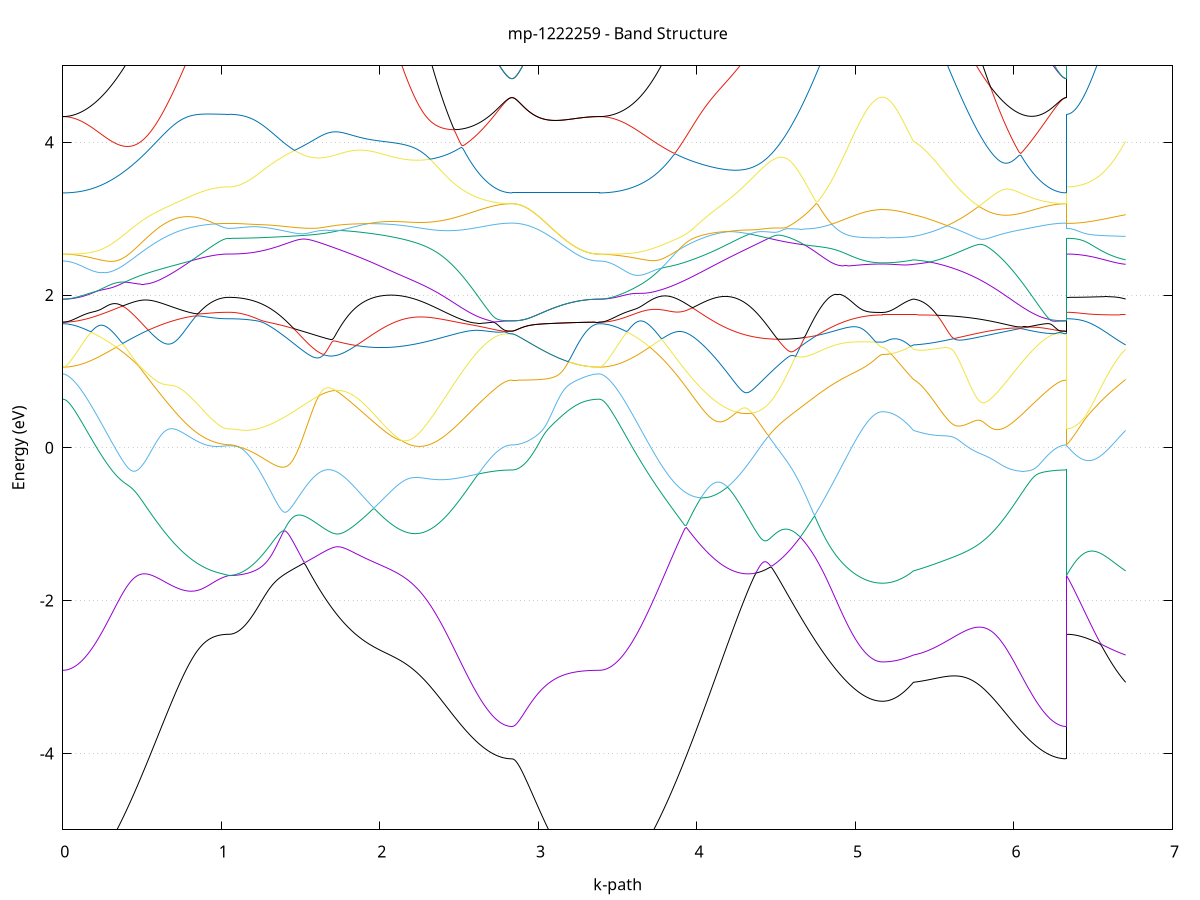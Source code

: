 set title 'mp-1222259 - Band Structure'
set xlabel 'k-path'
set ylabel 'Energy (eV)'
set grid y
set yrange [-5:5]
set terminal png size 800,600
set output 'mp-1222259_bands_gnuplot.png'
plot '-' using 1:2 with lines notitle, '-' using 1:2 with lines notitle, '-' using 1:2 with lines notitle, '-' using 1:2 with lines notitle, '-' using 1:2 with lines notitle, '-' using 1:2 with lines notitle, '-' using 1:2 with lines notitle, '-' using 1:2 with lines notitle, '-' using 1:2 with lines notitle, '-' using 1:2 with lines notitle, '-' using 1:2 with lines notitle, '-' using 1:2 with lines notitle, '-' using 1:2 with lines notitle, '-' using 1:2 with lines notitle, '-' using 1:2 with lines notitle, '-' using 1:2 with lines notitle, '-' using 1:2 with lines notitle, '-' using 1:2 with lines notitle, '-' using 1:2 with lines notitle, '-' using 1:2 with lines notitle, '-' using 1:2 with lines notitle, '-' using 1:2 with lines notitle, '-' using 1:2 with lines notitle, '-' using 1:2 with lines notitle, '-' using 1:2 with lines notitle, '-' using 1:2 with lines notitle, '-' using 1:2 with lines notitle, '-' using 1:2 with lines notitle, '-' using 1:2 with lines notitle, '-' using 1:2 with lines notitle, '-' using 1:2 with lines notitle, '-' using 1:2 with lines notitle, '-' using 1:2 with lines notitle, '-' using 1:2 with lines notitle, '-' using 1:2 with lines notitle, '-' using 1:2 with lines notitle, '-' using 1:2 with lines notitle, '-' using 1:2 with lines notitle, '-' using 1:2 with lines notitle, '-' using 1:2 with lines notitle, '-' using 1:2 with lines notitle, '-' using 1:2 with lines notitle, '-' using 1:2 with lines notitle, '-' using 1:2 with lines notitle, '-' using 1:2 with lines notitle, '-' using 1:2 with lines notitle, '-' using 1:2 with lines notitle, '-' using 1:2 with lines notitle, '-' using 1:2 with lines notitle, '-' using 1:2 with lines notitle, '-' using 1:2 with lines notitle, '-' using 1:2 with lines notitle, '-' using 1:2 with lines notitle, '-' using 1:2 with lines notitle, '-' using 1:2 with lines notitle, '-' using 1:2 with lines notitle, '-' using 1:2 with lines notitle, '-' using 1:2 with lines notitle, '-' using 1:2 with lines notitle, '-' using 1:2 with lines notitle, '-' using 1:2 with lines notitle, '-' using 1:2 with lines notitle, '-' using 1:2 with lines notitle, '-' using 1:2 with lines notitle
0.000000 -39.475925
0.009976 -39.475825
0.019953 -39.475725
0.029929 -39.475525
0.039905 -39.475225
0.049881 -39.474925
0.059858 -39.474425
0.069834 -39.473925
0.079810 -39.473325
0.089787 -39.472625
0.099763 -39.471925
0.109739 -39.471025
0.119715 -39.470125
0.129692 -39.469225
0.139668 -39.468125
0.149644 -39.467025
0.159621 -39.465825
0.169597 -39.464525
0.179573 -39.463125
0.189549 -39.461725
0.199526 -39.460225
0.209502 -39.458725
0.219478 -39.457025
0.229455 -39.455425
0.239431 -39.453625
0.249407 -39.451825
0.259383 -39.449925
0.269360 -39.448025
0.279336 -39.446025
0.289312 -39.444025
0.299289 -39.441925
0.309265 -39.439725
0.319241 -39.437525
0.329217 -39.435325
0.339194 -39.433025
0.349170 -39.430625
0.359146 -39.428225
0.369123 -39.425825
0.379099 -39.423425
0.389075 -39.420925
0.399051 -39.418325
0.409028 -39.415825
0.419004 -39.413225
0.428980 -39.410625
0.438957 -39.407925
0.448933 -39.405325
0.458909 -39.402625
0.468885 -39.399925
0.478862 -39.397225
0.488838 -39.394425
0.498814 -39.391725
0.508790 -39.388925
0.518767 -39.386225
0.528743 -39.383425
0.538719 -39.380725
0.548696 -39.377925
0.558672 -39.375125
0.568648 -39.372425
0.578624 -39.369725
0.588601 -39.366925
0.598577 -39.364225
0.608553 -39.361525
0.618530 -39.358825
0.628506 -39.356225
0.638482 -39.353525
0.648458 -39.350925
0.658435 -39.348425
0.668411 -39.345825
0.678387 -39.343325
0.688364 -39.340825
0.698340 -39.338425
0.708316 -39.336025
0.718292 -39.333625
0.728269 -39.331325
0.738245 -39.329025
0.748221 -39.326825
0.758198 -39.324725
0.768174 -39.322525
0.778150 -39.320525
0.788126 -39.318525
0.798103 -39.316525
0.808079 -39.314725
0.818055 -39.312825
0.828032 -39.311125
0.838008 -39.309425
0.847984 -39.307825
0.857960 -39.306225
0.867937 -39.304725
0.877913 -39.303325
0.887889 -39.302025
0.897866 -39.300725
0.907842 -39.299525
0.917818 -39.298425
0.927794 -39.297425
0.937771 -39.296425
0.947747 -39.295625
0.957723 -39.294825
0.967700 -39.294025
0.977676 -39.293425
0.987652 -39.292925
0.997628 -39.292425
1.007605 -39.292025
1.017581 -39.291725
1.027557 -39.291525
1.037534 -39.291425
1.047510 -39.291325
1.047510 -39.291325
1.057376 -39.291325
1.067242 -39.291325
1.077108 -39.291225
1.086974 -39.291125
1.096840 -39.291025
1.106707 -39.290825
1.116573 -39.290725
1.126439 -39.290425
1.136305 -39.290225
1.146171 -39.290025
1.156037 -39.289725
1.165903 -39.289425
1.175769 -39.289025
1.185635 -39.288725
1.195502 -39.288325
1.205368 -39.287925
1.215234 -39.287525
1.225100 -39.287025
1.234966 -39.286525
1.244832 -39.286125
1.254698 -39.285625
1.264564 -39.285025
1.274430 -39.284525
1.284297 -39.284025
1.294163 -39.283425
1.304029 -39.282825
1.313895 -39.282325
1.323761 -39.281725
1.333627 -39.281125
1.343493 -39.280525
1.353359 -39.279925
1.363225 -39.279325
1.373092 -39.278725
1.382958 -39.278125
1.392824 -39.277525
1.402690 -39.276925
1.412556 -39.276325
1.422422 -39.275725
1.432288 -39.275125
1.442154 -39.274525
1.452021 -39.274025
1.461887 -39.273425
1.471753 -39.272925
1.481619 -39.272425
1.491485 -39.271925
1.501351 -39.271425
1.511217 -39.270925
1.521083 -39.270525
1.530949 -39.270125
1.540816 -39.269725
1.550682 -39.269325
1.560548 -39.269025
1.570414 -39.268725
1.580280 -39.268425
1.590146 -39.268225
1.600012 -39.268025
1.609878 -39.267925
1.619744 -39.267725
1.629611 -39.267725
1.639477 -39.267625
1.649343 -39.267625
1.659209 -39.267725
1.669075 -39.267825
1.678941 -39.267925
1.688807 -39.268125
1.698673 -39.268325
1.708539 -39.268625
1.718406 -39.268925
1.718406 -39.268925
1.728364 -39.269325
1.738323 -39.269825
1.748281 -39.270325
1.758240 -39.270825
1.768198 -39.271425
1.778157 -39.272125
1.788116 -39.272825
1.798074 -39.273625
1.808033 -39.274525
1.817991 -39.275425
1.827950 -39.276325
1.837909 -39.277325
1.847867 -39.278425
1.857826 -39.279525
1.867784 -39.280725
1.877743 -39.282025
1.887701 -39.283325
1.897660 -39.284725
1.907619 -39.286125
1.917577 -39.287625
1.927536 -39.289225
1.937494 -39.290825
1.947453 -39.292525
1.957412 -39.294225
1.967370 -39.296025
1.977329 -39.297825
1.987287 -39.299725
1.997246 -39.301725
2.007204 -39.303725
2.017163 -39.305725
2.027122 -39.307925
2.037080 -39.310025
2.047039 -39.312225
2.056997 -39.314525
2.066956 -39.316825
2.076915 -39.319125
2.086873 -39.321525
2.096832 -39.323925
2.106790 -39.326425
2.116749 -39.328925
2.126708 -39.331525
2.136666 -39.334025
2.146625 -39.336725
2.156583 -39.339325
2.166542 -39.342025
2.176500 -39.344725
2.186459 -39.347425
2.196418 -39.350225
2.206376 -39.352925
2.216335 -39.355725
2.226293 -39.358525
2.236252 -39.361325
2.246211 -39.364225
2.256169 -39.367025
2.266128 -39.369925
2.276086 -39.372725
2.286045 -39.375625
2.296003 -39.378525
2.305962 -39.381325
2.315921 -39.384225
2.325879 -39.387125
2.335838 -39.389925
2.345796 -39.392825
2.355755 -39.395625
2.365714 -39.398425
2.375672 -39.401225
2.385631 -39.404025
2.395589 -39.406725
2.405548 -39.409425
2.415506 -39.412125
2.425465 -39.414825
2.435424 -39.417525
2.445382 -39.420125
2.455341 -39.422725
2.465299 -39.425225
2.475258 -39.427725
2.485217 -39.430125
2.495175 -39.432625
2.505134 -39.434925
2.515092 -39.437225
2.525051 -39.439525
2.535009 -39.441725
2.544968 -39.443925
2.554927 -39.446025
2.564885 -39.448125
2.574844 -39.450125
2.584802 -39.452025
2.594761 -39.453925
2.604720 -39.455725
2.614678 -39.457425
2.624637 -39.459125
2.634595 -39.460725
2.644554 -39.462225
2.654512 -39.463725
2.664471 -39.465125
2.674430 -39.466425
2.684388 -39.467725
2.694347 -39.468925
2.704305 -39.470025
2.714264 -39.471025
2.724223 -39.471925
2.734181 -39.472825
2.744140 -39.473625
2.754098 -39.474325
2.764057 -39.474925
2.774015 -39.475425
2.783974 -39.475925
2.793933 -39.476225
2.803891 -39.476525
2.813850 -39.476725
2.823808 -39.476925
2.833767 -39.476925
2.833767 -39.476925
2.843602 -39.476925
2.853437 -39.476925
2.863272 -39.476925
2.873108 -39.476925
2.882943 -39.476925
2.892778 -39.476925
2.902613 -39.476925
2.912448 -39.476925
2.922283 -39.476825
2.932119 -39.476825
2.941954 -39.476825
2.951789 -39.476825
2.961624 -39.476825
2.971459 -39.476825
2.981294 -39.476725
2.991130 -39.476725
3.000965 -39.476725
3.010800 -39.476725
3.020635 -39.476625
3.030470 -39.476625
3.040305 -39.476625
3.050141 -39.476625
3.059976 -39.476525
3.069811 -39.476525
3.079646 -39.476525
3.089481 -39.476525
3.099316 -39.476425
3.109152 -39.476425
3.118987 -39.476425
3.128822 -39.476325
3.138657 -39.476325
3.148492 -39.476325
3.158327 -39.476325
3.168163 -39.476225
3.177998 -39.476225
3.187833 -39.476225
3.197668 -39.476125
3.207503 -39.476125
3.217338 -39.476125
3.227173 -39.476125
3.237009 -39.476025
3.246844 -39.476025
3.256679 -39.476025
3.266514 -39.476025
3.276349 -39.476025
3.286184 -39.476025
3.296020 -39.475925
3.305855 -39.475925
3.315690 -39.475925
3.325525 -39.475925
3.335360 -39.475925
3.345195 -39.475925
3.355031 -39.475925
3.364866 -39.475925
3.374701 -39.475925
3.384536 -39.475925
3.384536 -39.475925
3.394525 -39.475825
3.404513 -39.475725
3.414501 -39.475525
3.424490 -39.475225
3.434478 -39.474825
3.444467 -39.474425
3.454455 -39.473825
3.464443 -39.473225
3.474432 -39.472525
3.484420 -39.471725
3.494409 -39.470925
3.504397 -39.469925
3.514386 -39.468925
3.524374 -39.467825
3.534362 -39.466725
3.544351 -39.465425
3.554339 -39.464125
3.564328 -39.462725
3.574316 -39.461225
3.584305 -39.459725
3.594293 -39.458125
3.604281 -39.456425
3.614270 -39.454725
3.624258 -39.452925
3.634247 -39.451025
3.644235 -39.449025
3.654224 -39.447125
3.664212 -39.445025
3.674200 -39.442925
3.684189 -39.440725
3.694177 -39.438525
3.704166 -39.436225
3.714154 -39.433925
3.724143 -39.431625
3.734131 -39.429125
3.744119 -39.426725
3.754108 -39.424225
3.764096 -39.421725
3.774085 -39.419125
3.784073 -39.416525
3.794062 -39.413825
3.804050 -39.411225
3.814038 -39.408525
3.824027 -39.405825
3.834015 -39.403025
3.844004 -39.400225
3.853992 -39.397425
3.863981 -39.394625
3.873969 -39.391825
3.883957 -39.389025
3.893946 -39.386125
3.903934 -39.383325
3.913923 -39.380425
3.923911 -39.377625
3.933900 -39.374725
3.943888 -39.371925
3.953876 -39.369025
3.963865 -39.366225
3.973853 -39.363325
3.983842 -39.360525
3.993830 -39.357725
4.003819 -39.354925
4.013807 -39.352125
4.023795 -39.349425
4.033784 -39.346625
4.043772 -39.343925
4.053761 -39.341225
4.063749 -39.338625
4.073738 -39.335925
4.083726 -39.333325
4.093714 -39.330825
4.103703 -39.328225
4.113691 -39.325725
4.123680 -39.323325
4.133668 -39.320925
4.143656 -39.318525
4.153645 -39.316125
4.163633 -39.313925
4.173622 -39.311625
4.183610 -39.309425
4.193599 -39.307325
4.203587 -39.305225
4.213575 -39.303225
4.223564 -39.301225
4.233552 -39.299225
4.243541 -39.297325
4.253529 -39.295525
4.263518 -39.293825
4.273506 -39.292025
4.283494 -39.290425
4.293483 -39.288825
4.303471 -39.287225
4.313460 -39.285825
4.323448 -39.284325
4.333437 -39.283025
4.343425 -39.281725
4.353413 -39.280425
4.363402 -39.279325
4.373390 -39.278125
4.383379 -39.277125
4.393367 -39.276125
4.403356 -39.275125
4.413344 -39.274225
4.423332 -39.273425
4.433321 -39.272725
4.443309 -39.271925
4.453298 -39.271325
4.463286 -39.270725
4.473275 -39.270225
4.483263 -39.269725
4.493251 -39.269225
4.503240 -39.268925
4.513228 -39.268525
4.523217 -39.268325
4.533205 -39.268025
4.543194 -39.267925
4.553182 -39.267725
4.563170 -39.267725
4.573159 -39.267625
4.583147 -39.267625
4.593136 -39.267725
4.603124 -39.267825
4.613113 -39.267925
4.613113 -39.267925
4.623071 -39.268125
4.633030 -39.268325
4.642988 -39.268525
4.652947 -39.268825
4.662905 -39.269125
4.672864 -39.269425
4.682823 -39.269825
4.692781 -39.270225
4.702740 -39.270625
4.712698 -39.271125
4.722657 -39.271525
4.732616 -39.272025
4.742574 -39.272525
4.752533 -39.273125
4.762491 -39.273625
4.772450 -39.274225
4.782408 -39.274725
4.792367 -39.275325
4.802326 -39.275925
4.812284 -39.276525
4.822243 -39.277125
4.832201 -39.277725
4.842160 -39.278325
4.852119 -39.278925
4.862077 -39.279525
4.872036 -39.280125
4.881994 -39.280725
4.891953 -39.281325
4.901911 -39.281925
4.911870 -39.282425
4.921829 -39.283025
4.931787 -39.283625
4.941746 -39.284125
4.951704 -39.284625
4.961663 -39.285125
4.971622 -39.285625
4.981580 -39.286125
4.991539 -39.286625
5.001497 -39.287025
5.011456 -39.287525
5.021415 -39.287925
5.031373 -39.288325
5.041332 -39.288625
5.051290 -39.289025
5.061249 -39.289325
5.071207 -39.289625
5.081166 -39.289825
5.091125 -39.290125
5.101083 -39.290325
5.111042 -39.290525
5.121000 -39.290625
5.130959 -39.290725
5.140918 -39.290825
5.150876 -39.290925
5.160835 -39.290925
5.170793 -39.291025
5.170793 -39.291025
5.180537 -39.291025
5.190281 -39.291025
5.200025 -39.291025
5.209769 -39.291025
5.219513 -39.291125
5.229257 -39.291125
5.239001 -39.291225
5.248745 -39.291325
5.258489 -39.291425
5.268233 -39.291525
5.277977 -39.291625
5.287721 -39.291725
5.297464 -39.291825
5.307208 -39.291925
5.316952 -39.292125
5.326696 -39.292225
5.336440 -39.292425
5.346184 -39.292625
5.355928 -39.292825
5.365672 -39.293025
5.365672 -39.293025
5.375630 -39.293625
5.385588 -39.294325
5.395546 -39.295125
5.405504 -39.295925
5.415462 -39.296925
5.425420 -39.297925
5.435378 -39.299025
5.445336 -39.300225
5.455295 -39.301525
5.465253 -39.302925
5.475211 -39.304325
5.485169 -39.305825
5.495127 -39.307425
5.505085 -39.309025
5.515043 -39.310725
5.525001 -39.312525
5.534959 -39.314425
5.544917 -39.316325
5.554875 -39.318325
5.564833 -39.320325
5.574791 -39.322425
5.584749 -39.324525
5.594707 -39.326825
5.604665 -39.329025
5.614623 -39.331325
5.624581 -39.333725
5.634540 -39.336125
5.644498 -39.338625
5.654456 -39.341125
5.664414 -39.343625
5.674372 -39.346225
5.684330 -39.348825
5.694288 -39.351425
5.704246 -39.354125
5.714204 -39.356825
5.724162 -39.359525
5.734120 -39.362225
5.744078 -39.365025
5.754036 -39.367725
5.763994 -39.370525
5.773952 -39.373325
5.783910 -39.376125
5.793868 -39.379025
5.803826 -39.381825
5.813785 -39.384625
5.823743 -39.387425
5.833701 -39.390225
5.843659 -39.393025
5.853617 -39.395825
5.863575 -39.398625
5.873533 -39.401425
5.883491 -39.404125
5.893449 -39.406925
5.903407 -39.409625
5.913365 -39.412325
5.923323 -39.414925
5.933281 -39.417525
5.943239 -39.420125
5.953197 -39.422725
5.963155 -39.425225
5.973113 -39.427725
5.983071 -39.430225
5.993029 -39.432625
6.002988 -39.435025
6.012946 -39.437325
6.022904 -39.439525
6.032862 -39.441825
6.042820 -39.443925
6.052778 -39.446025
6.062736 -39.448125
6.072694 -39.450125
6.082652 -39.452025
6.092610 -39.453925
6.102568 -39.455725
6.112526 -39.457425
6.122484 -39.459125
6.132442 -39.460725
6.142400 -39.462325
6.152358 -39.463725
6.162316 -39.465125
6.172274 -39.466425
6.182233 -39.467725
6.192191 -39.468925
6.202149 -39.470025
6.212107 -39.471025
6.222065 -39.471925
6.232023 -39.472825
6.241981 -39.473625
6.251939 -39.474325
6.261897 -39.474925
6.271855 -39.475425
6.281813 -39.475925
6.291771 -39.476225
6.301729 -39.476525
6.311687 -39.476725
6.321645 -39.476925
6.331603 -39.476925
6.331603 -39.291325
6.341418 -39.291325
6.351232 -39.291425
6.361047 -39.291425
6.370861 -39.291425
6.380676 -39.291425
6.390491 -39.291425
6.400305 -39.291425
6.410120 -39.291425
6.419934 -39.291425
6.429749 -39.291525
6.439563 -39.291525
6.449378 -39.291525
6.459192 -39.291525
6.469007 -39.291625
6.478821 -39.291625
6.488636 -39.291625
6.498450 -39.291725
6.508265 -39.291725
6.518079 -39.291725
6.527894 -39.291825
6.537708 -39.291825
6.547523 -39.291925
6.557338 -39.291925
6.567152 -39.292025
6.576967 -39.292025
6.586781 -39.292125
6.596596 -39.292125
6.606410 -39.292225
6.616225 -39.292325
6.626039 -39.292325
6.635854 -39.292425
6.645668 -39.292525
6.655483 -39.292525
6.665297 -39.292625
6.675112 -39.292725
6.684926 -39.292825
6.694741 -39.292925
6.704555 -39.293025
e
0.000000 -27.024825
0.009976 -27.024725
0.019953 -27.024725
0.029929 -27.024625
0.039905 -27.024525
0.049881 -27.024425
0.059858 -27.024225
0.069834 -27.024125
0.079810 -27.023925
0.089787 -27.023625
0.099763 -27.023425
0.109739 -27.023125
0.119715 -27.022825
0.129692 -27.022425
0.139668 -27.022025
0.149644 -27.021725
0.159621 -27.021225
0.169597 -27.020825
0.179573 -27.020325
0.189549 -27.019825
0.199526 -27.019325
0.209502 -27.018825
0.219478 -27.018225
0.229455 -27.017625
0.239431 -27.017025
0.249407 -27.016425
0.259383 -27.015725
0.269360 -27.015125
0.279336 -27.014425
0.289312 -27.013725
0.299289 -27.013025
0.309265 -27.012225
0.319241 -27.011525
0.329217 -27.010725
0.339194 -27.009925
0.349170 -27.009125
0.359146 -27.008325
0.369123 -27.007425
0.379099 -27.006625
0.389075 -27.005725
0.399051 -27.004925
0.409028 -27.004025
0.419004 -27.003125
0.428980 -27.002225
0.438957 -27.001325
0.448933 -27.000425
0.458909 -26.999525
0.468885 -26.998625
0.478862 -26.997625
0.488838 -26.996725
0.498814 -26.995825
0.508790 -26.994925
0.518767 -26.993925
0.528743 -26.993025
0.538719 -26.992025
0.548696 -26.991125
0.558672 -26.991525
0.568648 -26.996225
0.578624 -27.001025
0.588601 -27.005725
0.598577 -27.010425
0.608553 -27.015025
0.618530 -27.019625
0.628506 -27.024225
0.638482 -27.028725
0.648458 -27.033225
0.658435 -27.037625
0.668411 -27.041925
0.678387 -27.046225
0.688364 -27.050425
0.698340 -27.054625
0.708316 -27.058725
0.718292 -27.062725
0.728269 -27.066625
0.738245 -27.070425
0.748221 -27.074125
0.758198 -27.077825
0.768174 -27.081425
0.778150 -27.084825
0.788126 -27.088225
0.798103 -27.091425
0.808079 -27.094625
0.818055 -27.097625
0.828032 -27.100625
0.838008 -27.103425
0.847984 -27.106125
0.857960 -27.108725
0.867937 -27.111125
0.877913 -27.113525
0.887889 -27.115725
0.897866 -27.117825
0.907842 -27.119825
0.917818 -27.121625
0.927794 -27.123325
0.937771 -27.124925
0.947747 -27.126325
0.957723 -27.127725
0.967700 -27.128825
0.977676 -27.129925
0.987652 -27.130825
0.997628 -27.131525
1.007605 -27.132225
1.017581 -27.132725
1.027557 -27.133025
1.037534 -27.133225
1.047510 -27.133325
1.047510 -27.133325
1.057376 -27.133325
1.067242 -27.133225
1.077108 -27.133025
1.086974 -27.132825
1.096840 -27.132525
1.106707 -27.132225
1.116573 -27.131825
1.126439 -27.131325
1.136305 -27.130825
1.146171 -27.130325
1.156037 -27.129625
1.165903 -27.128925
1.175769 -27.128225
1.185635 -27.127425
1.195502 -27.126525
1.205368 -27.125625
1.215234 -27.124625
1.225100 -27.123625
1.234966 -27.122525
1.244832 -27.121325
1.254698 -27.120125
1.264564 -27.118825
1.274430 -27.117525
1.284297 -27.116225
1.294163 -27.114725
1.304029 -27.113325
1.313895 -27.111725
1.323761 -27.110225
1.333627 -27.108525
1.343493 -27.106925
1.353359 -27.105125
1.363225 -27.103425
1.373092 -27.101525
1.382958 -27.099725
1.392824 -27.097825
1.402690 -27.095825
1.412556 -27.093825
1.422422 -27.091825
1.432288 -27.089725
1.442154 -27.087625
1.452021 -27.085425
1.461887 -27.083225
1.471753 -27.080925
1.481619 -27.078725
1.491485 -27.076425
1.501351 -27.074025
1.511217 -27.071625
1.521083 -27.069225
1.530949 -27.066825
1.540816 -27.064325
1.550682 -27.061825
1.560548 -27.059225
1.570414 -27.056725
1.580280 -27.054125
1.590146 -27.051525
1.600012 -27.048825
1.609878 -27.046125
1.619744 -27.043525
1.629611 -27.040725
1.639477 -27.038925
1.649343 -27.041725
1.659209 -27.044425
1.669075 -27.047125
1.678941 -27.049625
1.688807 -27.052125
1.698673 -27.054525
1.708539 -27.056725
1.718406 -27.058925
1.718406 -27.058925
1.728364 -27.061025
1.738323 -27.063025
1.748281 -27.064925
1.758240 -27.066725
1.768198 -27.068425
1.778157 -27.069925
1.788116 -27.071425
1.798074 -27.072725
1.808033 -27.073925
1.817991 -27.074925
1.827950 -27.075925
1.837909 -27.076725
1.847867 -27.077425
1.857826 -27.077925
1.867784 -27.078325
1.877743 -27.078625
1.887701 -27.078825
1.897660 -27.078825
1.907619 -27.078725
1.917577 -27.078425
1.927536 -27.078025
1.937494 -27.077525
1.947453 -27.076825
1.957412 -27.076025
1.967370 -27.075125
1.977329 -27.074025
1.987287 -27.072825
1.997246 -27.071425
2.007204 -27.070025
2.017163 -27.068425
2.027122 -27.066625
2.037080 -27.064725
2.047039 -27.062725
2.056997 -27.060625
2.066956 -27.058425
2.076915 -27.056025
2.086873 -27.053525
2.096832 -27.050925
2.106790 -27.048225
2.116749 -27.045325
2.126708 -27.042425
2.136666 -27.039325
2.146625 -27.036125
2.156583 -27.032925
2.166542 -27.029525
2.176500 -27.026125
2.186459 -27.022525
2.196418 -27.018925
2.206376 -27.015225
2.216335 -27.011425
2.226293 -27.007525
2.236252 -27.003525
2.246211 -26.999525
2.256169 -26.995425
2.266128 -26.991325
2.276086 -26.987125
2.286045 -26.983325
2.296003 -26.983925
2.305962 -26.984525
2.315921 -26.985225
2.325879 -26.985825
2.335838 -26.986425
2.345796 -26.987025
2.355755 -26.987625
2.365714 -26.988225
2.375672 -26.988825
2.385631 -26.989425
2.395589 -26.990025
2.405548 -26.990625
2.415506 -26.991225
2.425465 -26.991725
2.435424 -26.992325
2.445382 -26.992925
2.455341 -26.993425
2.465299 -26.994025
2.475258 -26.994525
2.485217 -26.995025
2.495175 -26.995625
2.505134 -26.996125
2.515092 -26.996625
2.525051 -26.997125
2.535009 -26.997525
2.544968 -26.998025
2.554927 -26.998525
2.564885 -26.998925
2.574844 -26.999425
2.584802 -26.999825
2.594761 -27.000225
2.604720 -27.000625
2.614678 -27.001025
2.624637 -27.001325
2.634595 -27.001725
2.644554 -27.002025
2.654512 -27.002325
2.664471 -27.002625
2.674430 -27.002925
2.684388 -27.003225
2.694347 -27.003425
2.704305 -27.003725
2.714264 -27.003925
2.724223 -27.004125
2.734181 -27.004325
2.744140 -27.004525
2.754098 -27.004625
2.764057 -27.004825
2.774015 -27.004925
2.783974 -27.005025
2.793933 -27.005125
2.803891 -27.005125
2.813850 -27.005225
2.823808 -27.005225
2.833767 -27.005225
2.833767 -27.005225
2.843602 -27.005225
2.853437 -27.005325
2.863272 -27.005325
2.873108 -27.005425
2.882943 -27.005625
2.892778 -27.005825
2.902613 -27.006025
2.912448 -27.006225
2.922283 -27.006425
2.932119 -27.006725
2.941954 -27.007025
2.951789 -27.007325
2.961624 -27.007725
2.971459 -27.008125
2.981294 -27.008525
2.991130 -27.008925
3.000965 -27.009325
3.010800 -27.009825
3.020635 -27.010325
3.030470 -27.010825
3.040305 -27.011325
3.050141 -27.011825
3.059976 -27.012325
3.069811 -27.012825
3.079646 -27.013425
3.089481 -27.013925
3.099316 -27.014525
3.109152 -27.015025
3.118987 -27.015525
3.128822 -27.016125
3.138657 -27.016625
3.148492 -27.017225
3.158327 -27.017725
3.168163 -27.018225
3.177998 -27.018725
3.187833 -27.019225
3.197668 -27.019725
3.207503 -27.020225
3.217338 -27.020625
3.227173 -27.021125
3.237009 -27.021525
3.246844 -27.021925
3.256679 -27.022325
3.266514 -27.022625
3.276349 -27.023025
3.286184 -27.023325
3.296020 -27.023525
3.305855 -27.023825
3.315690 -27.024025
3.325525 -27.024225
3.335360 -27.024425
3.345195 -27.024525
3.355031 -27.024625
3.364866 -27.024725
3.374701 -27.024725
3.384536 -27.024825
3.384536 -27.024825
3.394525 -27.024725
3.404513 -27.024725
3.414501 -27.024625
3.424490 -27.024525
3.434478 -27.024425
3.444467 -27.024225
3.454455 -27.024125
3.464443 -27.023925
3.474432 -27.023625
3.484420 -27.023425
3.494409 -27.023125
3.504397 -27.022825
3.514386 -27.022425
3.524374 -27.022025
3.534362 -27.021725
3.544351 -27.021225
3.554339 -27.020825
3.564328 -27.020325
3.574316 -27.019825
3.584305 -27.019325
3.594293 -27.018825
3.604281 -27.018225
3.614270 -27.017625
3.624258 -27.017025
3.634247 -27.016425
3.644235 -27.015825
3.654224 -27.015125
3.664212 -27.014425
3.674200 -27.013725
3.684189 -27.013025
3.694177 -27.012325
3.704166 -27.011525
3.714154 -27.010825
3.724143 -27.010025
3.734131 -27.009225
3.744119 -27.008425
3.754108 -27.007525
3.764096 -27.006725
3.774085 -27.005925
3.784073 -27.005025
3.794062 -27.004125
3.804050 -27.003325
3.814038 -27.002425
3.824027 -27.001525
3.834015 -27.000625
3.844004 -26.999725
3.853992 -26.998825
3.863981 -26.997825
3.873969 -26.996925
3.883957 -26.996025
3.893946 -26.995125
3.903934 -26.994225
3.913923 -26.993225
3.923911 -26.992325
3.933900 -26.991425
3.943888 -26.990525
3.953876 -26.989525
3.963865 -26.992925
3.973853 -26.996925
3.983842 -27.000925
3.993830 -27.004825
4.003819 -27.008625
4.013807 -27.012325
4.023795 -27.016025
4.033784 -27.019625
4.043772 -27.023125
4.053761 -27.026525
4.063749 -27.029825
4.073738 -27.033025
4.083726 -27.036125
4.093714 -27.039125
4.103703 -27.042025
4.113691 -27.044825
4.123680 -27.047525
4.133668 -27.050025
4.143656 -27.052525
4.153645 -27.054825
4.163633 -27.057025
4.173622 -27.059125
4.183610 -27.061125
4.193599 -27.062925
4.203587 -27.064625
4.213575 -27.066225
4.223564 -27.067625
4.233552 -27.068925
4.243541 -27.070125
4.253529 -27.071225
4.263518 -27.072125
4.273506 -27.072925
4.283494 -27.073525
4.293483 -27.074025
4.303471 -27.074425
4.313460 -27.074625
4.323448 -27.074725
4.333437 -27.074725
4.343425 -27.074525
4.353413 -27.074225
4.363402 -27.073825
4.373390 -27.073325
4.383379 -27.072625
4.393367 -27.071825
4.403356 -27.070825
4.413344 -27.069825
4.423332 -27.068625
4.433321 -27.067325
4.443309 -27.065825
4.453298 -27.064325
4.463286 -27.062625
4.473275 -27.060925
4.483263 -27.059025
4.493251 -27.057025
4.503240 -27.054925
4.513228 -27.052725
4.523217 -27.050425
4.533205 -27.048125
4.543194 -27.045625
4.553182 -27.043025
4.563170 -27.040425
4.573159 -27.039225
4.583147 -27.042125
4.593136 -27.044925
4.603124 -27.047725
4.613113 -27.050525
4.613113 -27.050525
4.623071 -27.053225
4.633030 -27.055925
4.642988 -27.058625
4.652947 -27.061325
4.662905 -27.063925
4.672864 -27.066625
4.682823 -27.069125
4.692781 -27.071725
4.702740 -27.074225
4.712698 -27.076725
4.722657 -27.079125
4.732616 -27.081525
4.742574 -27.083925
4.752533 -27.086325
4.762491 -27.088625
4.772450 -27.090825
4.782408 -27.093025
4.792367 -27.095225
4.802326 -27.097325
4.812284 -27.099425
4.822243 -27.101525
4.832201 -27.103525
4.842160 -27.105425
4.852119 -27.107325
4.862077 -27.109225
4.872036 -27.111025
4.881994 -27.112725
4.891953 -27.114425
4.901911 -27.116125
4.911870 -27.117725
4.921829 -27.119225
4.931787 -27.120725
4.941746 -27.122225
4.951704 -27.123525
4.961663 -27.124925
4.971622 -27.126125
4.981580 -27.127325
4.991539 -27.128525
5.001497 -27.129625
5.011456 -27.130625
5.021415 -27.131625
5.031373 -27.132525
5.041332 -27.133325
5.051290 -27.134125
5.061249 -27.134825
5.071207 -27.135525
5.081166 -27.136125
5.091125 -27.136625
5.101083 -27.137125
5.111042 -27.137525
5.121000 -27.137925
5.130959 -27.138225
5.140918 -27.138425
5.150876 -27.138625
5.160835 -27.138725
5.170793 -27.138725
5.170793 -27.138725
5.180537 -27.138725
5.190281 -27.138625
5.200025 -27.138625
5.209769 -27.138525
5.219513 -27.138425
5.229257 -27.138325
5.239001 -27.138125
5.248745 -27.138025
5.258489 -27.137825
5.268233 -27.137625
5.277977 -27.137425
5.287721 -27.137125
5.297464 -27.136825
5.307208 -27.136625
5.316952 -27.136225
5.326696 -27.135925
5.336440 -27.135625
5.346184 -27.135225
5.355928 -27.134825
5.365672 -27.134425
5.365672 -27.134425
5.375630 -27.133425
5.385588 -27.132325
5.395546 -27.131025
5.405504 -27.129625
5.415462 -27.128025
5.425420 -27.126325
5.435378 -27.124525
5.445336 -27.122525
5.455295 -27.120425
5.465253 -27.118225
5.475211 -27.115825
5.485169 -27.113425
5.495127 -27.110725
5.505085 -27.108025
5.515043 -27.105225
5.525001 -27.102225
5.534959 -27.099125
5.544917 -27.095925
5.554875 -27.092625
5.564833 -27.089125
5.574791 -27.085625
5.584749 -27.082025
5.594707 -27.078225
5.604665 -27.074425
5.614623 -27.070525
5.624581 -27.066525
5.634540 -27.062425
5.644498 -27.058225
5.654456 -27.054025
5.664414 -27.049625
5.674372 -27.045225
5.684330 -27.040825
5.694288 -27.036225
5.704246 -27.031625
5.714204 -27.027025
5.724162 -27.022325
5.734120 -27.017525
5.744078 -27.012825
5.754036 -27.007925
5.763994 -27.003125
5.773952 -26.998225
5.783910 -26.993325
5.793868 -26.988425
5.803826 -26.984925
5.813785 -26.985325
5.823743 -26.985925
5.833701 -26.986525
5.843659 -26.987125
5.853617 -26.987725
5.863575 -26.988325
5.873533 -26.988925
5.883491 -26.989525
5.893449 -26.990025
5.903407 -26.990625
5.913365 -26.991225
5.923323 -26.991825
5.933281 -26.992325
5.943239 -26.992925
5.953197 -26.993425
5.963155 -26.994025
5.973113 -26.994525
5.983071 -26.995125
5.993029 -26.995625
6.002988 -26.996125
6.012946 -26.996625
6.022904 -26.997125
6.032862 -26.997625
6.042820 -26.998025
6.052778 -26.998525
6.062736 -26.998925
6.072694 -26.999425
6.082652 -26.999825
6.092610 -27.000225
6.102568 -27.000625
6.112526 -27.001025
6.122484 -27.001325
6.132442 -27.001725
6.142400 -27.002025
6.152358 -27.002325
6.162316 -27.002625
6.172274 -27.002925
6.182233 -27.003225
6.192191 -27.003425
6.202149 -27.003725
6.212107 -27.003925
6.222065 -27.004125
6.232023 -27.004325
6.241981 -27.004525
6.251939 -27.004625
6.261897 -27.004825
6.271855 -27.004925
6.281813 -27.005025
6.291771 -27.005125
6.301729 -27.005125
6.311687 -27.005225
6.321645 -27.005225
6.331603 -27.005225
6.331603 -27.133325
6.341418 -27.133325
6.351232 -27.133325
6.361047 -27.133325
6.370861 -27.133325
6.380676 -27.133325
6.390491 -27.133425
6.400305 -27.133425
6.410120 -27.133425
6.419934 -27.133525
6.429749 -27.133525
6.439563 -27.133525
6.449378 -27.133625
6.459192 -27.133625
6.469007 -27.133725
6.478821 -27.133725
6.488636 -27.133825
6.498450 -27.133825
6.508265 -27.133925
6.518079 -27.134025
6.527894 -27.134025
6.537708 -27.134125
6.547523 -27.134125
6.557338 -27.134225
6.567152 -27.134225
6.576967 -27.134325
6.586781 -27.134325
6.596596 -27.134325
6.606410 -27.134425
6.616225 -27.134425
6.626039 -27.134425
6.635854 -27.134525
6.645668 -27.134525
6.655483 -27.134525
6.665297 -27.134525
6.675112 -27.134525
6.684926 -27.134525
6.694741 -27.134425
6.704555 -27.134425
e
0.000000 -26.810525
0.009976 -26.810625
0.019953 -26.810825
0.029929 -26.811225
0.039905 -26.811725
0.049881 -26.812425
0.059858 -26.813225
0.069834 -26.814125
0.079810 -26.815225
0.089787 -26.816525
0.099763 -26.817925
0.109739 -26.819425
0.119715 -26.821125
0.129692 -26.822925
0.139668 -26.824925
0.149644 -26.827025
0.159621 -26.829225
0.169597 -26.831625
0.179573 -26.834125
0.189549 -26.836725
0.199526 -26.839425
0.209502 -26.842325
0.219478 -26.845225
0.229455 -26.848325
0.239431 -26.851525
0.249407 -26.854925
0.259383 -26.858325
0.269360 -26.861825
0.279336 -26.865425
0.289312 -26.869125
0.299289 -26.872925
0.309265 -26.876825
0.319241 -26.880825
0.329217 -26.884925
0.339194 -26.889025
0.349170 -26.893225
0.359146 -26.897525
0.369123 -26.901925
0.379099 -26.906325
0.389075 -26.910825
0.399051 -26.915325
0.409028 -26.919925
0.419004 -26.924525
0.428980 -26.929125
0.438957 -26.933825
0.448933 -26.938625
0.458909 -26.943325
0.468885 -26.948125
0.478862 -26.952925
0.488838 -26.957725
0.498814 -26.962525
0.508790 -26.967325
0.518767 -26.972225
0.528743 -26.977025
0.538719 -26.981825
0.548696 -26.986625
0.558672 -26.990125
0.568648 -26.989225
0.578624 -26.988325
0.588601 -26.987425
0.598577 -26.986525
0.608553 -26.985625
0.618530 -26.984725
0.628506 -26.983825
0.638482 -26.982925
0.648458 -26.982025
0.658435 -26.981125
0.668411 -26.980325
0.678387 -26.979425
0.688364 -26.978625
0.698340 -26.977825
0.708316 -26.977025
0.718292 -26.976225
0.728269 -26.975425
0.738245 -26.974725
0.748221 -26.973925
0.758198 -26.973225
0.768174 -26.972525
0.778150 -26.971825
0.788126 -26.971125
0.798103 -26.970525
0.808079 -26.969925
0.818055 -26.969225
0.828032 -26.968725
0.838008 -26.968125
0.847984 -26.967625
0.857960 -26.967025
0.867937 -26.966625
0.877913 -26.966125
0.887889 -26.965625
0.897866 -26.965225
0.907842 -26.964825
0.917818 -26.964525
0.927794 -26.964125
0.937771 -26.963825
0.947747 -26.963525
0.957723 -26.963225
0.967700 -26.963025
0.977676 -26.962825
0.987652 -26.962625
0.997628 -26.962525
1.007605 -26.962325
1.017581 -26.962225
1.027557 -26.962225
1.037534 -26.962125
1.047510 -26.962125
1.047510 -26.962125
1.057376 -26.962125
1.067242 -26.962125
1.077108 -26.962125
1.086974 -26.962125
1.096840 -26.962125
1.106707 -26.962025
1.116573 -26.962025
1.126439 -26.962025
1.136305 -26.961925
1.146171 -26.961925
1.156037 -26.961825
1.165903 -26.961825
1.175769 -26.961725
1.185635 -26.961625
1.195502 -26.961625
1.205368 -26.961525
1.215234 -26.961425
1.225100 -26.961425
1.234966 -26.961325
1.244832 -26.961225
1.254698 -26.961125
1.264564 -26.961025
1.274430 -26.960925
1.284297 -26.960825
1.294163 -26.960725
1.304029 -26.960625
1.313895 -26.960525
1.323761 -26.960525
1.333627 -26.960425
1.343493 -26.960325
1.353359 -26.960225
1.363225 -26.960125
1.373092 -26.960025
1.382958 -26.959925
1.392824 -26.959825
1.402690 -26.959725
1.412556 -26.962725
1.422422 -26.966125
1.432288 -26.969525
1.442154 -26.973025
1.452021 -26.976425
1.461887 -26.979925
1.471753 -26.983425
1.481619 -26.986925
1.491485 -26.990325
1.501351 -26.993825
1.511217 -26.997325
1.521083 -27.000725
1.530949 -27.004125
1.540816 -27.007525
1.550682 -27.010825
1.560548 -27.014225
1.570414 -27.017425
1.580280 -27.020725
1.590146 -27.023925
1.600012 -27.027025
1.609878 -27.030125
1.619744 -27.033125
1.629611 -27.036025
1.639477 -27.038025
1.649343 -27.035325
1.659209 -27.032525
1.669075 -27.029725
1.678941 -27.026925
1.688807 -27.024125
1.698673 -27.021325
1.708539 -27.018525
1.718406 -27.015625
1.718406 -27.015625
1.728364 -27.012725
1.738323 -27.009825
1.748281 -27.006925
1.758240 -27.004025
1.768198 -27.001125
1.778157 -26.998225
1.788116 -26.995325
1.798074 -26.992425
1.808033 -26.989425
1.817991 -26.986525
1.827950 -26.983625
1.837909 -26.980725
1.847867 -26.977825
1.857826 -26.974925
1.867784 -26.972025
1.877743 -26.969225
1.887701 -26.966525
1.897660 -26.964525
1.907619 -26.964225
1.917577 -26.964325
1.927536 -26.964625
1.937494 -26.965025
1.947453 -26.965325
1.957412 -26.965725
1.967370 -26.966125
1.977329 -26.966525
1.987287 -26.966925
1.997246 -26.967325
2.007204 -26.967825
2.017163 -26.968225
2.027122 -26.968725
2.037080 -26.969225
2.047039 -26.969725
2.056997 -26.970225
2.066956 -26.970725
2.076915 -26.971225
2.086873 -26.971725
2.096832 -26.972225
2.106790 -26.972725
2.116749 -26.973325
2.126708 -26.973825
2.136666 -26.974425
2.146625 -26.975025
2.156583 -26.975525
2.166542 -26.976125
2.176500 -26.976725
2.186459 -26.977325
2.196418 -26.977925
2.206376 -26.978525
2.216335 -26.979125
2.226293 -26.979725
2.236252 -26.980325
2.246211 -26.980925
2.256169 -26.981525
2.266128 -26.982125
2.276086 -26.982725
2.286045 -26.982925
2.296003 -26.978625
2.305962 -26.974225
2.315921 -26.969925
2.325879 -26.965525
2.335838 -26.961025
2.345796 -26.956625
2.355755 -26.952125
2.365714 -26.947625
2.375672 -26.943125
2.385631 -26.938625
2.395589 -26.934225
2.405548 -26.929725
2.415506 -26.925225
2.425465 -26.920825
2.435424 -26.916325
2.445382 -26.912025
2.455341 -26.907625
2.465299 -26.903325
2.475258 -26.899025
2.485217 -26.894825
2.495175 -26.890625
2.505134 -26.886525
2.515092 -26.882425
2.525051 -26.878425
2.535009 -26.874525
2.544968 -26.870725
2.554927 -26.866925
2.564885 -26.863325
2.574844 -26.859725
2.584802 -26.856225
2.594761 -26.852825
2.604720 -26.849525
2.614678 -26.846425
2.624637 -26.843325
2.634595 -26.840425
2.644554 -26.837625
2.654512 -26.834925
2.664471 -26.832325
2.674430 -26.829825
2.684388 -26.827525
2.694347 -26.825425
2.704305 -26.823325
2.714264 -26.821425
2.724223 -26.819725
2.734181 -26.818125
2.744140 -26.816625
2.754098 -26.815325
2.764057 -26.814125
2.774015 -26.813125
2.783974 -26.812325
2.793933 -26.811625
2.803891 -26.811025
2.813850 -26.810625
2.823808 -26.810425
2.833767 -26.810325
2.833767 -26.810325
2.843602 -26.810325
2.853437 -26.810325
2.863272 -26.810325
2.873108 -26.810325
2.882943 -26.810325
2.892778 -26.810325
2.902613 -26.810325
2.912448 -26.810325
2.922283 -26.810325
2.932119 -26.810325
2.941954 -26.810325
2.951789 -26.810325
2.961624 -26.810325
2.971459 -26.810325
2.981294 -26.810325
2.991130 -26.810325
3.000965 -26.810425
3.010800 -26.810425
3.020635 -26.810425
3.030470 -26.810425
3.040305 -26.810425
3.050141 -26.810425
3.059976 -26.810425
3.069811 -26.810425
3.079646 -26.810425
3.089481 -26.810425
3.099316 -26.810425
3.109152 -26.810425
3.118987 -26.810425
3.128822 -26.810425
3.138657 -26.810425
3.148492 -26.810425
3.158327 -26.810425
3.168163 -26.810425
3.177998 -26.810425
3.187833 -26.810425
3.197668 -26.810425
3.207503 -26.810525
3.217338 -26.810525
3.227173 -26.810525
3.237009 -26.810525
3.246844 -26.810525
3.256679 -26.810525
3.266514 -26.810525
3.276349 -26.810525
3.286184 -26.810525
3.296020 -26.810525
3.305855 -26.810525
3.315690 -26.810525
3.325525 -26.810525
3.335360 -26.810525
3.345195 -26.810525
3.355031 -26.810525
3.364866 -26.810525
3.374701 -26.810525
3.384536 -26.810525
3.384536 -26.810525
3.394525 -26.810625
3.404513 -26.810825
3.414501 -26.811225
3.424490 -26.811725
3.434478 -26.812425
3.444467 -26.813325
3.454455 -26.814325
3.464443 -26.815425
3.474432 -26.816725
3.484420 -26.818125
3.494409 -26.819725
3.504397 -26.821425
3.514386 -26.823325
3.524374 -26.825325
3.534362 -26.827525
3.544351 -26.829725
3.554339 -26.832125
3.564328 -26.834725
3.574316 -26.837325
3.584305 -26.840125
3.594293 -26.843025
3.604281 -26.846025
3.614270 -26.849125
3.624258 -26.852425
3.634247 -26.855725
3.644235 -26.859125
3.654224 -26.862725
3.664212 -26.866325
3.674200 -26.870025
3.684189 -26.873825
3.694177 -26.877625
3.704166 -26.881525
3.714154 -26.885525
3.724143 -26.889625
3.734131 -26.893725
3.744119 -26.897925
3.754108 -26.902125
3.764096 -26.906425
3.774085 -26.910725
3.784073 -26.915025
3.794062 -26.919325
3.804050 -26.923725
3.814038 -26.928125
3.824027 -26.932525
3.834015 -26.937025
3.844004 -26.941425
3.853992 -26.945825
3.863981 -26.950225
3.873969 -26.954625
3.883957 -26.959025
3.893946 -26.963425
3.903934 -26.967725
3.913923 -26.972025
3.923911 -26.976325
3.933900 -26.980525
3.943888 -26.984725
3.953876 -26.988825
3.963865 -26.988625
3.973853 -26.987725
3.983842 -26.986825
3.993830 -26.985925
4.003819 -26.985025
4.013807 -26.984125
4.023795 -26.983225
4.033784 -26.982425
4.043772 -26.981525
4.053761 -26.980625
4.063749 -26.979825
4.073738 -26.979025
4.083726 -26.978125
4.093714 -26.977325
4.103703 -26.976525
4.113691 -26.975725
4.123680 -26.975025
4.133668 -26.974225
4.143656 -26.973525
4.153645 -26.972825
4.163633 -26.972125
4.173622 -26.971425
4.183610 -26.970725
4.193599 -26.970025
4.203587 -26.969425
4.213575 -26.968825
4.223564 -26.968225
4.233552 -26.967625
4.243541 -26.967025
4.253529 -26.966525
4.263518 -26.966025
4.273506 -26.965525
4.283494 -26.965125
4.293483 -26.964725
4.303471 -26.964525
4.313460 -26.964825
4.323448 -26.966325
4.333437 -26.968725
4.343425 -26.971525
4.353413 -26.974425
4.363402 -26.977325
4.373390 -26.980325
4.383379 -26.983225
4.393367 -26.986225
4.403356 -26.989225
4.413344 -26.992225
4.423332 -26.995225
4.433321 -26.998125
4.443309 -27.001125
4.453298 -27.004125
4.463286 -27.007125
4.473275 -27.010125
4.483263 -27.013025
4.493251 -27.016025
4.503240 -27.018925
4.513228 -27.021925
4.523217 -27.024825
4.533205 -27.027725
4.543194 -27.030625
4.553182 -27.033525
4.563170 -27.036425
4.573159 -27.037725
4.583147 -27.034925
4.593136 -27.032025
4.603124 -27.029125
4.613113 -27.026125
4.613113 -27.026125
4.623071 -27.023025
4.633030 -27.019925
4.642988 -27.016725
4.652947 -27.013525
4.662905 -27.010325
4.672864 -27.007025
4.682823 -27.003725
4.692781 -27.000325
4.702740 -26.996925
4.712698 -26.993525
4.722657 -26.990125
4.732616 -26.986725
4.742574 -26.983325
4.752533 -26.979825
4.762491 -26.976425
4.772450 -26.973025
4.782408 -26.969625
4.792367 -26.966225
4.802326 -26.962825
4.812284 -26.962725
4.822243 -26.962925
4.832201 -26.963125
4.842160 -26.963425
4.852119 -26.963625
4.862077 -26.963825
4.872036 -26.964025
4.881994 -26.964325
4.891953 -26.964525
4.901911 -26.964725
4.911870 -26.964925
4.921829 -26.965125
4.931787 -26.965425
4.941746 -26.965625
4.951704 -26.965825
4.961663 -26.965925
4.971622 -26.966125
4.981580 -26.966325
4.991539 -26.966525
5.001497 -26.966725
5.011456 -26.966825
5.021415 -26.967025
5.031373 -26.967125
5.041332 -26.967225
5.051290 -26.967425
5.061249 -26.967525
5.071207 -26.967625
5.081166 -26.967725
5.091125 -26.967825
5.101083 -26.967825
5.111042 -26.967925
5.121000 -26.968025
5.130959 -26.968025
5.140918 -26.968025
5.150876 -26.968125
5.160835 -26.968125
5.170793 -26.968125
5.170793 -26.968125
5.180537 -26.968125
5.190281 -26.968125
5.200025 -26.968125
5.209769 -26.968025
5.219513 -26.968025
5.229257 -26.967925
5.239001 -26.967925
5.248745 -26.967825
5.258489 -26.967825
5.268233 -26.967725
5.277977 -26.967625
5.287721 -26.967525
5.297464 -26.967425
5.307208 -26.967325
5.316952 -26.967225
5.326696 -26.967125
5.336440 -26.967025
5.346184 -26.966925
5.355928 -26.966825
5.365672 -26.966725
5.365672 -26.966725
5.375630 -26.966825
5.385588 -26.966925
5.395546 -26.967025
5.405504 -26.967225
5.415462 -26.967325
5.425420 -26.967525
5.435378 -26.967725
5.445336 -26.967925
5.455295 -26.968225
5.465253 -26.968425
5.475211 -26.968725
5.485169 -26.969025
5.495127 -26.969325
5.505085 -26.969625
5.515043 -26.970025
5.525001 -26.970325
5.534959 -26.970725
5.544917 -26.971125
5.554875 -26.971525
5.564833 -26.971925
5.574791 -26.972325
5.584749 -26.972825
5.594707 -26.973225
5.604665 -26.973725
5.614623 -26.974125
5.624581 -26.974625
5.634540 -26.975125
5.644498 -26.975625
5.654456 -26.976125
5.664414 -26.976725
5.674372 -26.977225
5.684330 -26.977825
5.694288 -26.978325
5.704246 -26.978925
5.714204 -26.979425
5.724162 -26.980025
5.734120 -26.980625
5.744078 -26.981125
5.754036 -26.981725
5.763994 -26.982325
5.773952 -26.982925
5.783910 -26.983525
5.793868 -26.984025
5.803826 -26.983225
5.813785 -26.978425
5.823743 -26.973425
5.833701 -26.968525
5.843659 -26.963525
5.853617 -26.958525
5.863575 -26.953625
5.873533 -26.948725
5.883491 -26.943825
5.893449 -26.938925
5.903407 -26.934025
5.913365 -26.929225
5.923323 -26.924425
5.933281 -26.919725
5.943239 -26.915025
5.953197 -26.910325
5.963155 -26.905725
5.973113 -26.901225
5.983071 -26.896825
5.993029 -26.892425
6.002988 -26.888125
6.012946 -26.883825
6.022904 -26.879725
6.032862 -26.875625
6.042820 -26.871625
6.052778 -26.867825
6.062736 -26.864025
6.072694 -26.860325
6.082652 -26.856725
6.092610 -26.853325
6.102568 -26.849925
6.112526 -26.846725
6.122484 -26.843625
6.132442 -26.840625
6.142400 -26.837725
6.152358 -26.835025
6.162316 -26.832425
6.172274 -26.829925
6.182233 -26.827625
6.192191 -26.825425
6.202149 -26.823425
6.212107 -26.821525
6.222065 -26.819725
6.232023 -26.818125
6.241981 -26.816625
6.251939 -26.815325
6.261897 -26.814125
6.271855 -26.813125
6.281813 -26.812325
6.291771 -26.811625
6.301729 -26.811025
6.311687 -26.810625
6.321645 -26.810425
6.331603 -26.810325
6.331603 -26.962125
6.341418 -26.962125
6.351232 -26.962125
6.361047 -26.962225
6.370861 -26.962225
6.380676 -26.962225
6.390491 -26.962325
6.400305 -26.962325
6.410120 -26.962425
6.419934 -26.962525
6.429749 -26.962525
6.439563 -26.962625
6.449378 -26.962725
6.459192 -26.962825
6.469007 -26.962925
6.478821 -26.963125
6.488636 -26.963225
6.498450 -26.963325
6.508265 -26.963425
6.518079 -26.963625
6.527894 -26.963725
6.537708 -26.963925
6.547523 -26.964025
6.557338 -26.964225
6.567152 -26.964325
6.576967 -26.964525
6.586781 -26.964725
6.596596 -26.964825
6.606410 -26.965025
6.616225 -26.965225
6.626039 -26.965325
6.635854 -26.965525
6.645668 -26.965725
6.655483 -26.965925
6.665297 -26.966025
6.675112 -26.966225
6.684926 -26.966425
6.694741 -26.966525
6.704555 -26.966725
e
0.000000 -26.810525
0.009976 -26.810525
0.019953 -26.810625
0.029929 -26.810625
0.039905 -26.810825
0.049881 -26.810925
0.059858 -26.811125
0.069834 -26.811325
0.079810 -26.811625
0.089787 -26.811925
0.099763 -26.812225
0.109739 -26.812625
0.119715 -26.813025
0.129692 -26.813425
0.139668 -26.813925
0.149644 -26.814425
0.159621 -26.814925
0.169597 -26.815425
0.179573 -26.816025
0.189549 -26.816625
0.199526 -26.817325
0.209502 -26.817925
0.219478 -26.818625
0.229455 -26.819425
0.239431 -26.820125
0.249407 -26.820925
0.259383 -26.821725
0.269360 -26.822525
0.279336 -26.823425
0.289312 -26.824325
0.299289 -26.825225
0.309265 -26.826125
0.319241 -26.827025
0.329217 -26.828025
0.339194 -26.829025
0.349170 -26.830025
0.359146 -26.831025
0.369123 -26.832025
0.379099 -26.833125
0.389075 -26.834125
0.399051 -26.835225
0.409028 -26.836325
0.419004 -26.837425
0.428980 -26.838525
0.438957 -26.839625
0.448933 -26.840825
0.458909 -26.841925
0.468885 -26.843025
0.478862 -26.844225
0.488838 -26.845325
0.498814 -26.846525
0.508790 -26.847625
0.518767 -26.848825
0.528743 -26.850025
0.538719 -26.851125
0.548696 -26.852325
0.558672 -26.853425
0.568648 -26.854625
0.578624 -26.855725
0.588601 -26.856825
0.598577 -26.858025
0.608553 -26.859125
0.618530 -26.860225
0.628506 -26.861325
0.638482 -26.862425
0.648458 -26.863525
0.658435 -26.864625
0.668411 -26.865625
0.678387 -26.866625
0.688364 -26.867725
0.698340 -26.868725
0.708316 -26.869725
0.718292 -26.870625
0.728269 -26.871625
0.738245 -26.872525
0.748221 -26.873425
0.758198 -26.874325
0.768174 -26.875225
0.778150 -26.876025
0.788126 -26.876925
0.798103 -26.877625
0.808079 -26.878425
0.818055 -26.879225
0.828032 -26.879925
0.838008 -26.880625
0.847984 -26.881225
0.857960 -26.881925
0.867937 -26.882525
0.877913 -26.883025
0.887889 -26.883625
0.897866 -26.884125
0.907842 -26.884625
0.917818 -26.885025
0.927794 -26.885525
0.937771 -26.885825
0.947747 -26.886225
0.957723 -26.886525
0.967700 -26.886825
0.977676 -26.887125
0.987652 -26.887325
0.997628 -26.887525
1.007605 -26.887625
1.017581 -26.887725
1.027557 -26.887825
1.037534 -26.887925
1.047510 -26.887925
1.047510 -26.887925
1.057376 -26.888025
1.067242 -26.888225
1.077108 -26.888525
1.086974 -26.888925
1.096840 -26.889525
1.106707 -26.890225
1.116573 -26.891025
1.126439 -26.892025
1.136305 -26.893025
1.146171 -26.894225
1.156037 -26.895525
1.165903 -26.897025
1.175769 -26.898525
1.185635 -26.900125
1.195502 -26.901925
1.205368 -26.903825
1.215234 -26.905825
1.225100 -26.907925
1.234966 -26.910025
1.244832 -26.912325
1.254698 -26.914725
1.264564 -26.917225
1.274430 -26.919725
1.284297 -26.922425
1.294163 -26.925125
1.304029 -26.927925
1.313895 -26.930825
1.323761 -26.933725
1.333627 -26.936725
1.343493 -26.939825
1.353359 -26.942925
1.363225 -26.946125
1.373092 -26.949325
1.382958 -26.952625
1.392824 -26.955925
1.402690 -26.959325
1.412556 -26.959625
1.422422 -26.959525
1.432288 -26.959425
1.442154 -26.959325
1.452021 -26.959225
1.461887 -26.959225
1.471753 -26.959125
1.481619 -26.959025
1.491485 -26.959025
1.501351 -26.958925
1.511217 -26.958925
1.521083 -26.958825
1.530949 -26.958825
1.540816 -26.958725
1.550682 -26.958725
1.560548 -26.958725
1.570414 -26.958625
1.580280 -26.958625
1.590146 -26.958625
1.600012 -26.958625
1.609878 -26.958625
1.619744 -26.958725
1.629611 -26.958725
1.639477 -26.958725
1.649343 -26.958825
1.659209 -26.958825
1.669075 -26.958925
1.678941 -26.959025
1.688807 -26.959125
1.698673 -26.959225
1.708539 -26.959325
1.718406 -26.959425
1.718406 -26.959425
1.728364 -26.959525
1.738323 -26.959625
1.748281 -26.959825
1.758240 -26.959925
1.768198 -26.960125
1.778157 -26.960325
1.788116 -26.960525
1.798074 -26.960725
1.808033 -26.960925
1.817991 -26.961125
1.827950 -26.961425
1.837909 -26.961625
1.847867 -26.961825
1.857826 -26.962125
1.867784 -26.962425
1.877743 -26.962625
1.887701 -26.962725
1.897660 -26.962125
1.907619 -26.959925
1.917577 -26.957225
1.927536 -26.954425
1.937494 -26.951625
1.947453 -26.948825
1.957412 -26.945925
1.967370 -26.943125
1.977329 -26.940425
1.987287 -26.937625
1.997246 -26.934825
2.007204 -26.932125
2.017163 -26.929425
2.027122 -26.926725
2.037080 -26.924025
2.047039 -26.921325
2.056997 -26.918725
2.066956 -26.916025
2.076915 -26.913425
2.086873 -26.910925
2.096832 -26.908325
2.106790 -26.905825
2.116749 -26.903325
2.126708 -26.900825
2.136666 -26.898425
2.146625 -26.896025
2.156583 -26.893625
2.166542 -26.891225
2.176500 -26.888925
2.186459 -26.886525
2.196418 -26.884325
2.206376 -26.882025
2.216335 -26.879825
2.226293 -26.877625
2.236252 -26.875525
2.246211 -26.873325
2.256169 -26.871225
2.266128 -26.869225
2.276086 -26.867225
2.286045 -26.865225
2.296003 -26.863225
2.305962 -26.861325
2.315921 -26.859425
2.325879 -26.857525
2.335838 -26.855725
2.345796 -26.853925
2.355755 -26.852225
2.365714 -26.850425
2.375672 -26.848825
2.385631 -26.847125
2.395589 -26.845525
2.405548 -26.843925
2.415506 -26.842425
2.425465 -26.840925
2.435424 -26.839425
2.445382 -26.837925
2.455341 -26.836525
2.465299 -26.835225
2.475258 -26.833925
2.485217 -26.832625
2.495175 -26.831325
2.505134 -26.830125
2.515092 -26.828925
2.525051 -26.827825
2.535009 -26.826725
2.544968 -26.825625
2.554927 -26.824525
2.564885 -26.823525
2.574844 -26.822625
2.584802 -26.821725
2.594761 -26.820825
2.604720 -26.819925
2.614678 -26.819125
2.624637 -26.818325
2.634595 -26.817625
2.644554 -26.816925
2.654512 -26.816225
2.664471 -26.815525
2.674430 -26.815025
2.684388 -26.814425
2.694347 -26.813925
2.704305 -26.813425
2.714264 -26.812925
2.724223 -26.812525
2.734181 -26.812125
2.744140 -26.811825
2.754098 -26.811525
2.764057 -26.811225
2.774015 -26.811025
2.783974 -26.810825
2.793933 -26.810625
2.803891 -26.810525
2.813850 -26.810425
2.823808 -26.810325
2.833767 -26.810325
2.833767 -26.810325
2.843602 -26.810325
2.853437 -26.810325
2.863272 -26.810325
2.873108 -26.810325
2.882943 -26.810325
2.892778 -26.810325
2.902613 -26.810325
2.912448 -26.810325
2.922283 -26.810325
2.932119 -26.810325
2.941954 -26.810325
2.951789 -26.810325
2.961624 -26.810325
2.971459 -26.810325
2.981294 -26.810325
2.991130 -26.810325
3.000965 -26.810325
3.010800 -26.810425
3.020635 -26.810425
3.030470 -26.810425
3.040305 -26.810425
3.050141 -26.810425
3.059976 -26.810425
3.069811 -26.810425
3.079646 -26.810425
3.089481 -26.810425
3.099316 -26.810425
3.109152 -26.810425
3.118987 -26.810425
3.128822 -26.810425
3.138657 -26.810425
3.148492 -26.810425
3.158327 -26.810425
3.168163 -26.810425
3.177998 -26.810425
3.187833 -26.810425
3.197668 -26.810425
3.207503 -26.810425
3.217338 -26.810525
3.227173 -26.810525
3.237009 -26.810525
3.246844 -26.810525
3.256679 -26.810525
3.266514 -26.810525
3.276349 -26.810525
3.286184 -26.810525
3.296020 -26.810525
3.305855 -26.810525
3.315690 -26.810525
3.325525 -26.810525
3.335360 -26.810525
3.345195 -26.810525
3.355031 -26.810525
3.364866 -26.810525
3.374701 -26.810525
3.384536 -26.810525
3.384536 -26.810525
3.394525 -26.810525
3.404513 -26.810625
3.414501 -26.810725
3.424490 -26.810825
3.434478 -26.810925
3.444467 -26.811125
3.454455 -26.811425
3.464443 -26.811725
3.474432 -26.812025
3.484420 -26.812325
3.494409 -26.812725
3.504397 -26.813125
3.514386 -26.813625
3.524374 -26.814025
3.534362 -26.814625
3.544351 -26.815125
3.554339 -26.815725
3.564328 -26.816425
3.574316 -26.817025
3.584305 -26.817825
3.594293 -26.818525
3.604281 -26.819325
3.614270 -26.820125
3.624258 -26.821025
3.634247 -26.821925
3.644235 -26.822825
3.654224 -26.823825
3.664212 -26.824825
3.674200 -26.825825
3.684189 -26.826925
3.694177 -26.828025
3.704166 -26.829125
3.714154 -26.830325
3.724143 -26.831625
3.734131 -26.832825
3.744119 -26.834125
3.754108 -26.835525
3.764096 -26.836825
3.774085 -26.838225
3.784073 -26.839725
3.794062 -26.841225
3.804050 -26.842725
3.814038 -26.844225
3.824027 -26.845825
3.834015 -26.847525
3.844004 -26.849125
3.853992 -26.850825
3.863981 -26.852625
3.873969 -26.854325
3.883957 -26.856125
3.893946 -26.858025
3.903934 -26.859825
3.913923 -26.861825
3.923911 -26.863725
3.933900 -26.865725
3.943888 -26.867725
3.953876 -26.869725
3.963865 -26.871825
3.973853 -26.873925
3.983842 -26.876125
3.993830 -26.878325
4.003819 -26.880525
4.013807 -26.882725
4.023795 -26.885025
4.033784 -26.887325
4.043772 -26.889725
4.053761 -26.892025
4.063749 -26.894425
4.073738 -26.896825
4.083726 -26.899325
4.093714 -26.901825
4.103703 -26.904325
4.113691 -26.906825
4.123680 -26.909425
4.133668 -26.912025
4.143656 -26.914625
4.153645 -26.917225
4.163633 -26.919925
4.173622 -26.922625
4.183610 -26.925325
4.193599 -26.928025
4.203587 -26.930825
4.213575 -26.933525
4.223564 -26.936325
4.233552 -26.939125
4.243541 -26.941925
4.253529 -26.944825
4.263518 -26.947625
4.273506 -26.950525
4.283494 -26.953325
4.293483 -26.956125
4.303471 -26.958825
4.313460 -26.961025
4.323448 -26.962025
4.333437 -26.962125
4.343425 -26.961925
4.353413 -26.961625
4.363402 -26.961425
4.373390 -26.961125
4.383379 -26.960825
4.393367 -26.960525
4.403356 -26.960325
4.413344 -26.960125
4.423332 -26.959925
4.433321 -26.959725
4.443309 -26.959525
4.453298 -26.959325
4.463286 -26.959225
4.473275 -26.959125
4.483263 -26.959025
4.493251 -26.958925
4.503240 -26.958825
4.513228 -26.958725
4.523217 -26.958725
4.533205 -26.958725
4.543194 -26.958725
4.553182 -26.958725
4.563170 -26.958725
4.573159 -26.958725
4.583147 -26.958825
4.593136 -26.958925
4.603124 -26.958925
4.613113 -26.959025
4.613113 -26.959025
4.623071 -26.959125
4.633030 -26.959225
4.642988 -26.959425
4.652947 -26.959525
4.662905 -26.959725
4.672864 -26.959825
4.682823 -26.960025
4.692781 -26.960125
4.702740 -26.960325
4.712698 -26.960525
4.722657 -26.960725
4.732616 -26.960925
4.742574 -26.961125
4.752533 -26.961325
4.762491 -26.961525
4.772450 -26.961825
4.782408 -26.962025
4.792367 -26.962225
4.802326 -26.962425
4.812284 -26.959425
4.822243 -26.956125
4.832201 -26.952825
4.842160 -26.949625
4.852119 -26.946425
4.862077 -26.943225
4.872036 -26.940125
4.881994 -26.937125
4.891953 -26.934125
4.901911 -26.931125
4.911870 -26.928325
4.921829 -26.925525
4.931787 -26.922825
4.941746 -26.920225
4.951704 -26.917625
4.961663 -26.915225
4.971622 -26.912825
4.981580 -26.910525
4.991539 -26.908425
5.001497 -26.906325
5.011456 -26.904325
5.021415 -26.902425
5.031373 -26.900725
5.041332 -26.899025
5.051290 -26.897525
5.061249 -26.896125
5.071207 -26.894825
5.081166 -26.893625
5.091125 -26.892525
5.101083 -26.891625
5.111042 -26.890825
5.121000 -26.890125
5.130959 -26.889525
5.140918 -26.889025
5.150876 -26.888725
5.160835 -26.888525
5.170793 -26.888525
5.170793 -26.888525
5.180537 -26.888525
5.190281 -26.888525
5.200025 -26.888525
5.209769 -26.888425
5.219513 -26.888425
5.229257 -26.888425
5.239001 -26.888425
5.248745 -26.888325
5.258489 -26.888325
5.268233 -26.888225
5.277977 -26.888225
5.287721 -26.888125
5.297464 -26.888125
5.307208 -26.888025
5.316952 -26.888025
5.326696 -26.887925
5.336440 -26.887825
5.346184 -26.887725
5.355928 -26.887625
5.365672 -26.887625
5.365672 -26.887625
5.375630 -26.887325
5.385588 -26.887025
5.395546 -26.886725
5.405504 -26.886325
5.415462 -26.886025
5.425420 -26.885525
5.435378 -26.885125
5.445336 -26.884625
5.455295 -26.884125
5.465253 -26.883525
5.475211 -26.882925
5.485169 -26.882325
5.495127 -26.881725
5.505085 -26.881025
5.515043 -26.880325
5.525001 -26.879625
5.534959 -26.878825
5.544917 -26.878025
5.554875 -26.877225
5.564833 -26.876425
5.574791 -26.875525
5.584749 -26.874725
5.594707 -26.873725
5.604665 -26.872825
5.614623 -26.871925
5.624581 -26.870925
5.634540 -26.869925
5.644498 -26.868925
5.654456 -26.867925
5.664414 -26.866825
5.674372 -26.865725
5.684330 -26.864725
5.694288 -26.863625
5.704246 -26.862525
5.714204 -26.861425
5.724162 -26.860225
5.734120 -26.859125
5.744078 -26.857925
5.754036 -26.856825
5.763994 -26.855625
5.773952 -26.854425
5.783910 -26.853325
5.793868 -26.852125
5.803826 -26.850925
5.813785 -26.849725
5.823743 -26.848525
5.833701 -26.847425
5.843659 -26.846225
5.853617 -26.845025
5.863575 -26.843825
5.873533 -26.842725
5.883491 -26.841525
5.893449 -26.840325
5.903407 -26.839225
5.913365 -26.838125
5.923323 -26.836925
5.933281 -26.835825
5.943239 -26.834725
5.953197 -26.833625
5.963155 -26.832525
5.973113 -26.831525
5.983071 -26.830425
5.993029 -26.829425
6.002988 -26.828425
6.012946 -26.827425
6.022904 -26.826425
6.032862 -26.825525
6.042820 -26.824625
6.052778 -26.823625
6.062736 -26.822825
6.072694 -26.821925
6.082652 -26.821125
6.092610 -26.820325
6.102568 -26.819525
6.112526 -26.818725
6.122484 -26.818025
6.132442 -26.817325
6.142400 -26.816725
6.152358 -26.816025
6.162316 -26.815425
6.172274 -26.814925
6.182233 -26.814325
6.192191 -26.813825
6.202149 -26.813325
6.212107 -26.812925
6.222065 -26.812525
6.232023 -26.812125
6.241981 -26.811825
6.251939 -26.811525
6.261897 -26.811225
6.271855 -26.811025
6.281813 -26.810825
6.291771 -26.810625
6.301729 -26.810525
6.311687 -26.810425
6.321645 -26.810325
6.331603 -26.810325
6.331603 -26.887925
6.341418 -26.887925
6.351232 -26.887925
6.361047 -26.887925
6.370861 -26.887925
6.380676 -26.887925
6.390491 -26.887925
6.400305 -26.887925
6.410120 -26.887925
6.419934 -26.887925
6.429749 -26.887925
6.439563 -26.887925
6.449378 -26.887925
6.459192 -26.887925
6.469007 -26.887925
6.478821 -26.887925
6.488636 -26.887925
6.498450 -26.887925
6.508265 -26.887925
6.518079 -26.887825
6.527894 -26.887825
6.537708 -26.887825
6.547523 -26.887825
6.557338 -26.887825
6.567152 -26.887825
6.576967 -26.887825
6.586781 -26.887825
6.596596 -26.887825
6.606410 -26.887825
6.616225 -26.887725
6.626039 -26.887725
6.635854 -26.887725
6.645668 -26.887725
6.655483 -26.887725
6.665297 -26.887725
6.675112 -26.887625
6.684926 -26.887625
6.694741 -26.887625
6.704555 -26.887625
e
0.000000 -17.733625
0.009976 -17.733525
0.019953 -17.733325
0.029929 -17.733025
0.039905 -17.732625
0.049881 -17.732025
0.059858 -17.731425
0.069834 -17.730625
0.079810 -17.729625
0.089787 -17.728625
0.099763 -17.727525
0.109739 -17.726225
0.119715 -17.724825
0.129692 -17.723325
0.139668 -17.721725
0.149644 -17.719925
0.159621 -17.718125
0.169597 -17.716125
0.179573 -17.714025
0.189549 -17.711825
0.199526 -17.709625
0.209502 -17.707225
0.219478 -17.704725
0.229455 -17.702125
0.239431 -17.699425
0.249407 -17.696625
0.259383 -17.693725
0.269360 -17.690725
0.279336 -17.687625
0.289312 -17.684525
0.299289 -17.681225
0.309265 -17.677925
0.319241 -17.674525
0.329217 -17.671025
0.339194 -17.667525
0.349170 -17.663825
0.359146 -17.660125
0.369123 -17.656425
0.379099 -17.652525
0.389075 -17.648625
0.399051 -17.644725
0.409028 -17.640725
0.419004 -17.636625
0.428980 -17.632625
0.438957 -17.628425
0.448933 -17.624325
0.458909 -17.620125
0.468885 -17.615825
0.478862 -17.611625
0.488838 -17.607425
0.498814 -17.603325
0.508790 -17.601725
0.518767 -17.627425
0.528743 -17.657325
0.538719 -17.687225
0.548696 -17.717025
0.558672 -17.746525
0.568648 -17.775825
0.578624 -17.804925
0.588601 -17.833625
0.598577 -17.862025
0.608553 -17.890125
0.618530 -17.917825
0.628506 -17.945225
0.638482 -17.972125
0.648458 -17.998725
0.658435 -18.024825
0.668411 -18.050425
0.678387 -18.075625
0.688364 -18.100325
0.698340 -18.124525
0.708316 -18.148225
0.718292 -18.171425
0.728269 -18.194025
0.738245 -18.216125
0.748221 -18.237625
0.758198 -18.258525
0.768174 -18.278825
0.778150 -18.298525
0.788126 -18.317625
0.798103 -18.336125
0.808079 -18.353925
0.818055 -18.371125
0.828032 -18.387625
0.838008 -18.403425
0.847984 -18.418625
0.857960 -18.433125
0.867937 -18.446825
0.877913 -18.459925
0.887889 -18.472325
0.897866 -18.483925
0.907842 -18.494925
0.917818 -18.505125
0.927794 -18.514525
0.937771 -18.523325
0.947747 -18.531225
0.957723 -18.538525
0.967700 -18.545025
0.977676 -18.550725
0.987652 -18.555725
0.997628 -18.559925
1.007605 -18.563325
1.017581 -18.566025
1.027557 -18.567925
1.037534 -18.569125
1.047510 -18.569525
1.047510 -18.569525
1.057376 -18.569325
1.067242 -18.568825
1.077108 -18.567925
1.086974 -18.566725
1.096840 -18.565225
1.106707 -18.563325
1.116573 -18.561025
1.126439 -18.558525
1.136305 -18.555625
1.146171 -18.552325
1.156037 -18.548725
1.165903 -18.544825
1.175769 -18.540625
1.185635 -18.536025
1.195502 -18.531025
1.205368 -18.525825
1.215234 -18.520225
1.225100 -18.514325
1.234966 -18.508025
1.244832 -18.501525
1.254698 -18.494625
1.264564 -18.487425
1.274430 -18.479925
1.284297 -18.472025
1.294163 -18.463925
1.304029 -18.455425
1.313895 -18.446725
1.323761 -18.437625
1.333627 -18.428225
1.343493 -18.418625
1.353359 -18.408625
1.363225 -18.398325
1.373092 -18.387825
1.382958 -18.377025
1.392824 -18.365925
1.402690 -18.354525
1.412556 -18.342825
1.422422 -18.330925
1.432288 -18.318725
1.442154 -18.306325
1.452021 -18.293625
1.461887 -18.280625
1.471753 -18.267425
1.481619 -18.253925
1.491485 -18.240225
1.501351 -18.226325
1.511217 -18.212225
1.521083 -18.197825
1.530949 -18.183225
1.540816 -18.168425
1.550682 -18.153325
1.560548 -18.138125
1.570414 -18.122725
1.580280 -18.107125
1.590146 -18.091325
1.600012 -18.075325
1.609878 -18.059125
1.619744 -18.042825
1.629611 -18.026325
1.639477 -18.009625
1.649343 -17.997525
1.659209 -18.013425
1.669075 -18.028725
1.678941 -18.043425
1.688807 -18.057725
1.698673 -18.071325
1.708539 -18.084425
1.718406 -18.096925
1.718406 -18.096925
1.728364 -18.108825
1.738323 -18.120225
1.748281 -18.130925
1.758240 -18.140925
1.768198 -18.150325
1.778157 -18.159025
1.788116 -18.167025
1.798074 -18.174325
1.808033 -18.180925
1.817991 -18.186825
1.827950 -18.191925
1.837909 -18.196425
1.847867 -18.200125
1.857826 -18.203025
1.867784 -18.205325
1.877743 -18.206725
1.887701 -18.207525
1.897660 -18.207425
1.907619 -18.206625
1.917577 -18.205125
1.927536 -18.202825
1.937494 -18.199725
1.947453 -18.195925
1.957412 -18.191325
1.967370 -18.185925
1.977329 -18.179825
1.987287 -18.172925
1.997246 -18.165325
2.007204 -18.156925
2.017163 -18.147825
2.027122 -18.138025
2.037080 -18.127425
2.047039 -18.116125
2.056997 -18.104025
2.066956 -18.091325
2.076915 -18.077825
2.086873 -18.063625
2.096832 -18.048825
2.106790 -18.033225
2.116749 -18.017025
2.126708 -18.000125
2.136666 -17.982625
2.146625 -17.964525
2.156583 -17.945725
2.166542 -17.926325
2.176500 -17.906325
2.186459 -17.885725
2.196418 -17.864625
2.206376 -17.842925
2.216335 -17.820725
2.226293 -17.798025
2.236252 -17.774825
2.246211 -17.751125
2.256169 -17.726925
2.266128 -17.702325
2.276086 -17.677325
2.286045 -17.651925
2.296003 -17.626125
2.305962 -17.623825
2.315921 -17.630425
2.325879 -17.637025
2.335838 -17.643525
2.345796 -17.650025
2.355755 -17.656525
2.365714 -17.663025
2.375672 -17.669425
2.385631 -17.675825
2.395589 -17.682125
2.405548 -17.688425
2.415506 -17.694625
2.425465 -17.700725
2.435424 -17.706825
2.445382 -17.712825
2.455341 -17.718725
2.465299 -17.724525
2.475258 -17.730325
2.485217 -17.735925
2.495175 -17.741525
2.505134 -17.746925
2.515092 -17.752225
2.525051 -17.757425
2.535009 -17.762525
2.544968 -17.767525
2.554927 -17.772325
2.564885 -17.777125
2.574844 -17.781625
2.584802 -17.786125
2.594761 -17.790425
2.604720 -17.794525
2.614678 -17.798525
2.624637 -17.802425
2.634595 -17.806025
2.644554 -17.809625
2.654512 -17.812925
2.664471 -17.816125
2.674430 -17.819225
2.684388 -17.822025
2.694347 -17.824725
2.704305 -17.827225
2.714264 -17.829625
2.724223 -17.831725
2.734181 -17.833725
2.744140 -17.835525
2.754098 -17.837125
2.764057 -17.838525
2.774015 -17.839725
2.783974 -17.840825
2.793933 -17.841625
2.803891 -17.842325
2.813850 -17.842825
2.823808 -17.843125
2.833767 -17.843225
2.833767 -17.843225
2.843602 -17.843125
2.853437 -17.842825
2.863272 -17.842425
2.873108 -17.841825
2.882943 -17.841025
2.892778 -17.840125
2.902613 -17.839125
2.912448 -17.837825
2.922283 -17.836425
2.932119 -17.834925
2.941954 -17.833225
2.951789 -17.831425
2.961624 -17.829425
2.971459 -17.827325
2.981294 -17.825125
2.991130 -17.822825
3.000965 -17.820425
3.010800 -17.817825
3.020635 -17.815225
3.030470 -17.812525
3.040305 -17.809725
3.050141 -17.806825
3.059976 -17.803925
3.069811 -17.801025
3.079646 -17.798025
3.089481 -17.794925
3.099316 -17.791925
3.109152 -17.788825
3.118987 -17.785725
3.128822 -17.782725
3.138657 -17.779625
3.148492 -17.776625
3.158327 -17.773625
3.168163 -17.770725
3.177998 -17.767825
3.187833 -17.764925
3.197668 -17.762225
3.207503 -17.759525
3.217338 -17.756925
3.227173 -17.754525
3.237009 -17.752125
3.246844 -17.749825
3.256679 -17.747725
3.266514 -17.745725
3.276349 -17.743825
3.286184 -17.742125
3.296020 -17.740525
3.305855 -17.739125
3.315690 -17.737825
3.325525 -17.736725
3.335360 -17.735725
3.345195 -17.735025
3.355031 -17.734425
3.364866 -17.733925
3.374701 -17.733725
3.384536 -17.733625
3.384536 -17.733625
3.394525 -17.733525
3.404513 -17.733325
3.414501 -17.733025
3.424490 -17.732525
3.434478 -17.731925
3.444467 -17.731225
3.454455 -17.730325
3.464443 -17.729325
3.474432 -17.728225
3.484420 -17.727025
3.494409 -17.725625
3.504397 -17.724125
3.514386 -17.722525
3.524374 -17.720725
3.534362 -17.718825
3.544351 -17.716825
3.554339 -17.714725
3.564328 -17.712525
3.574316 -17.710125
3.584305 -17.707625
3.594293 -17.705125
3.604281 -17.702425
3.614270 -17.699625
3.624258 -17.696625
3.634247 -17.693625
3.644235 -17.690525
3.654224 -17.687325
3.664212 -17.684025
3.674200 -17.680625
3.684189 -17.677125
3.694177 -17.673525
3.704166 -17.669825
3.714154 -17.666025
3.724143 -17.662225
3.734131 -17.658325
3.744119 -17.654325
3.754108 -17.650225
3.764096 -17.646125
3.774085 -17.641825
3.784073 -17.637625
3.794062 -17.633325
3.804050 -17.628925
3.814038 -17.624425
3.824027 -17.620025
3.834015 -17.615425
3.844004 -17.610925
3.853992 -17.606325
3.863981 -17.601625
3.873969 -17.596925
3.883957 -17.592225
3.893946 -17.587525
3.903934 -17.595825
3.913923 -17.622725
3.923911 -17.649225
3.933900 -17.675425
3.943888 -17.701225
3.953876 -17.726625
3.963865 -17.751525
3.973853 -17.776025
3.983842 -17.800025
3.993830 -17.823525
4.003819 -17.846525
4.013807 -17.869025
4.023795 -17.890925
4.033784 -17.912225
4.043772 -17.933025
4.053761 -17.953125
4.063749 -17.972725
4.073738 -17.991625
4.083726 -18.009925
4.093714 -18.027525
4.103703 -18.044425
4.113691 -18.060725
4.123680 -18.076325
4.133668 -18.091125
4.143656 -18.105325
4.153645 -18.118825
4.163633 -18.131525
4.173622 -18.143425
4.183610 -18.154725
4.193599 -18.165225
4.203587 -18.174925
4.213575 -18.183925
4.223564 -18.192125
4.233552 -18.199525
4.243541 -18.206225
4.253529 -18.212125
4.263518 -18.217225
4.273506 -18.221525
4.283494 -18.225125
4.293483 -18.227925
4.303471 -18.229925
4.313460 -18.231125
4.323448 -18.231525
4.333437 -18.231225
4.343425 -18.230125
4.353413 -18.228225
4.363402 -18.225625
4.373390 -18.222225
4.383379 -18.218125
4.393367 -18.213225
4.403356 -18.207525
4.413344 -18.201225
4.423332 -18.194125
4.433321 -18.186225
4.443309 -18.177725
4.453298 -18.168525
4.463286 -18.158625
4.473275 -18.148025
4.483263 -18.136725
4.493251 -18.124825
4.503240 -18.112225
4.513228 -18.099025
4.523217 -18.085225
4.533205 -18.070825
4.543194 -18.055825
4.553182 -18.040225
4.563170 -18.024125
4.573159 -18.007525
4.583147 -17.999925
4.593136 -18.016425
4.603124 -18.032625
4.613113 -18.048725
4.613113 -18.048725
4.623071 -18.064625
4.633030 -18.080325
4.642988 -18.095825
4.652947 -18.111125
4.662905 -18.126225
4.672864 -18.141125
4.682823 -18.155825
4.692781 -18.170325
4.702740 -18.184525
4.712698 -18.198625
4.722657 -18.212425
4.732616 -18.225925
4.742574 -18.239325
4.752533 -18.252425
4.762491 -18.265225
4.772450 -18.277825
4.782408 -18.290225
4.792367 -18.302325
4.802326 -18.314125
4.812284 -18.325725
4.822243 -18.336925
4.832201 -18.347925
4.842160 -18.358725
4.852119 -18.369125
4.862077 -18.379325
4.872036 -18.389225
4.881994 -18.398725
4.891953 -18.408025
4.901911 -18.417025
4.911870 -18.425725
4.921829 -18.434125
4.931787 -18.442225
4.941746 -18.449925
4.951704 -18.457425
4.961663 -18.464525
4.971622 -18.471325
4.981580 -18.477825
4.991539 -18.484025
5.001497 -18.489925
5.011456 -18.495425
5.021415 -18.500625
5.031373 -18.505525
5.041332 -18.510025
5.051290 -18.514325
5.061249 -18.518125
5.071207 -18.521725
5.081166 -18.524925
5.091125 -18.527825
5.101083 -18.530325
5.111042 -18.532525
5.121000 -18.534425
5.130959 -18.535925
5.140918 -18.537125
5.150876 -18.538025
5.160835 -18.538525
5.170793 -18.538725
5.170793 -18.538725
5.180537 -18.538625
5.190281 -18.538625
5.200025 -18.538425
5.209769 -18.538325
5.219513 -18.538125
5.229257 -18.537825
5.239001 -18.537525
5.248745 -18.537125
5.258489 -18.536725
5.268233 -18.536225
5.277977 -18.535725
5.287721 -18.535125
5.297464 -18.534525
5.307208 -18.533825
5.316952 -18.533125
5.326696 -18.532325
5.336440 -18.531425
5.346184 -18.530525
5.355928 -18.529525
5.365672 -18.528525
5.365672 -18.528525
5.375630 -18.522925
5.385588 -18.516425
5.395546 -18.509325
5.405504 -18.501325
5.415462 -18.492625
5.425420 -18.483225
5.435378 -18.473025
5.445336 -18.462125
5.455295 -18.450425
5.465253 -18.438025
5.475211 -18.424925
5.485169 -18.411125
5.495127 -18.396525
5.505085 -18.381325
5.515043 -18.365425
5.525001 -18.348825
5.534959 -18.331625
5.544917 -18.313625
5.554875 -18.295125
5.564833 -18.275925
5.574791 -18.256125
5.584749 -18.235625
5.594707 -18.214625
5.604665 -18.192925
5.614623 -18.170725
5.624581 -18.148025
5.634540 -18.124725
5.644498 -18.100825
5.654456 -18.076525
5.664414 -18.051625
5.674372 -18.026325
5.684330 -18.000525
5.694288 -17.974225
5.704246 -17.947625
5.714204 -17.920525
5.724162 -17.893025
5.734120 -17.865125
5.744078 -17.836925
5.754036 -17.808425
5.763994 -17.779625
5.773952 -17.750525
5.783910 -17.721225
5.793868 -17.691725
5.803826 -17.662325
5.813785 -17.637425
5.823743 -17.638525
5.833701 -17.644425
5.843659 -17.650725
5.853617 -17.657125
5.863575 -17.663525
5.873533 -17.669825
5.883491 -17.676125
5.893449 -17.682425
5.903407 -17.688625
5.913365 -17.694825
5.923323 -17.700925
5.933281 -17.707025
5.943239 -17.712925
5.953197 -17.718825
5.963155 -17.724625
5.973113 -17.730425
5.983071 -17.736025
5.993029 -17.741525
6.002988 -17.747025
6.012946 -17.752325
6.022904 -17.757525
6.032862 -17.762625
6.042820 -17.767525
6.052778 -17.772425
6.062736 -17.777125
6.072694 -17.781725
6.082652 -17.786125
6.092610 -17.790425
6.102568 -17.794525
6.112526 -17.798525
6.122484 -17.802425
6.132442 -17.806025
6.142400 -17.809625
6.152358 -17.812925
6.162316 -17.816125
6.172274 -17.819225
6.182233 -17.822025
6.192191 -17.824725
6.202149 -17.827225
6.212107 -17.829625
6.222065 -17.831725
6.232023 -17.833725
6.241981 -17.835525
6.251939 -17.837125
6.261897 -17.838525
6.271855 -17.839725
6.281813 -17.840825
6.291771 -17.841625
6.301729 -17.842325
6.311687 -17.842825
6.321645 -17.843125
6.331603 -17.843225
6.331603 -18.569525
6.341418 -18.569425
6.351232 -18.569325
6.361047 -18.569125
6.370861 -18.568925
6.380676 -18.568525
6.390491 -18.568125
6.400305 -18.567725
6.410120 -18.567125
6.419934 -18.566525
6.429749 -18.565825
6.439563 -18.565125
6.449378 -18.564325
6.459192 -18.563425
6.469007 -18.562525
6.478821 -18.561525
6.488636 -18.560425
6.498450 -18.559325
6.508265 -18.558225
6.518079 -18.557025
6.527894 -18.555725
6.537708 -18.554525
6.547523 -18.553125
6.557338 -18.551825
6.567152 -18.550325
6.576967 -18.548925
6.586781 -18.547425
6.596596 -18.545925
6.606410 -18.544425
6.616225 -18.542925
6.626039 -18.541325
6.635854 -18.539725
6.645668 -18.538125
6.655483 -18.536625
6.665297 -18.534925
6.675112 -18.533325
6.684926 -18.531725
6.694741 -18.530125
6.704555 -18.528525
e
0.000000 -16.514325
0.009976 -16.514825
0.019953 -16.516525
0.029929 -16.519425
0.039905 -16.523425
0.049881 -16.528525
0.059858 -16.534725
0.069834 -16.542025
0.079810 -16.550525
0.089787 -16.560025
0.099763 -16.570625
0.109739 -16.582225
0.119715 -16.594825
0.129692 -16.608525
0.139668 -16.623225
0.149644 -16.638825
0.159621 -16.655425
0.169597 -16.672825
0.179573 -16.691225
0.189549 -16.710425
0.199526 -16.730525
0.209502 -16.751425
0.219478 -16.773025
0.229455 -16.795425
0.239431 -16.818625
0.249407 -16.842425
0.259383 -16.866825
0.269360 -16.891925
0.279336 -16.917525
0.289312 -16.943825
0.299289 -16.970525
0.309265 -16.997725
0.319241 -17.025425
0.329217 -17.053525
0.339194 -17.082025
0.349170 -17.110925
0.359146 -17.140125
0.369123 -17.169625
0.379099 -17.199325
0.389075 -17.229325
0.399051 -17.259525
0.409028 -17.289925
0.419004 -17.320425
0.428980 -17.351025
0.438957 -17.381625
0.448933 -17.412425
0.458909 -17.443125
0.468885 -17.473925
0.478862 -17.504625
0.488838 -17.535225
0.498814 -17.565625
0.508790 -17.593325
0.518767 -17.593625
0.528743 -17.589525
0.538719 -17.585225
0.548696 -17.580925
0.558672 -17.576525
0.568648 -17.572225
0.578624 -17.567825
0.588601 -17.563525
0.598577 -17.559225
0.608553 -17.554925
0.618530 -17.550625
0.628506 -17.546425
0.638482 -17.542225
0.648458 -17.538025
0.658435 -17.533925
0.668411 -17.529825
0.678387 -17.525825
0.688364 -17.521825
0.698340 -17.517925
0.708316 -17.514025
0.718292 -17.510225
0.728269 -17.506525
0.738245 -17.502825
0.748221 -17.499225
0.758198 -17.495725
0.768174 -17.492325
0.778150 -17.489025
0.788126 -17.485725
0.798103 -17.482625
0.808079 -17.479525
0.818055 -17.476625
0.828032 -17.473725
0.838008 -17.471025
0.847984 -17.468325
0.857960 -17.465825
0.867937 -17.463425
0.877913 -17.461125
0.887889 -17.458925
0.897866 -17.456825
0.907842 -17.454925
0.917818 -17.453125
0.927794 -17.451425
0.937771 -17.449825
0.947747 -17.448425
0.957723 -17.447125
0.967700 -17.445925
0.977676 -17.444925
0.987652 -17.444025
0.997628 -17.443325
1.007605 -17.442625
1.017581 -17.442125
1.027557 -17.441825
1.037534 -17.441625
1.047510 -17.441525
1.047510 -17.441525
1.057376 -17.441525
1.067242 -17.441425
1.077108 -17.441225
1.086974 -17.440925
1.096840 -17.440625
1.106707 -17.440225
1.116573 -17.439725
1.126439 -17.439125
1.136305 -17.438525
1.146171 -17.437825
1.156037 -17.437125
1.165903 -17.436225
1.175769 -17.435425
1.185635 -17.434425
1.195502 -17.433425
1.205368 -17.432325
1.215234 -17.431225
1.225100 -17.430025
1.234966 -17.428825
1.244832 -17.427525
1.254698 -17.426125
1.264564 -17.424725
1.274430 -17.423325
1.284297 -17.421825
1.294163 -17.420325
1.304029 -17.418825
1.313895 -17.417225
1.323761 -17.415625
1.333627 -17.414025
1.343493 -17.412425
1.353359 -17.410725
1.363225 -17.409125
1.373092 -17.428325
1.382958 -17.449625
1.392824 -17.471225
1.402690 -17.492825
1.412556 -17.514625
1.422422 -17.536525
1.432288 -17.558425
1.442154 -17.580325
1.452021 -17.602225
1.461887 -17.624125
1.471753 -17.645925
1.481619 -17.667625
1.491485 -17.689225
1.501351 -17.710625
1.511217 -17.731925
1.521083 -17.753025
1.530949 -17.773825
1.540816 -17.794425
1.550682 -17.814725
1.560548 -17.834725
1.570414 -17.854325
1.580280 -17.873725
1.590146 -17.892625
1.600012 -17.911225
1.609878 -17.929425
1.619744 -17.947125
1.629611 -17.964425
1.639477 -17.981225
1.649343 -17.992825
1.659209 -17.975925
1.669075 -17.958825
1.678941 -17.941525
1.688807 -17.924225
1.698673 -17.906725
1.708539 -17.889125
1.718406 -17.871425
1.718406 -17.871425
1.728364 -17.853425
1.738323 -17.835325
1.748281 -17.817225
1.758240 -17.798925
1.768198 -17.780625
1.778157 -17.762225
1.788116 -17.743825
1.798074 -17.725325
1.808033 -17.706725
1.817991 -17.688125
1.827950 -17.669525
1.837909 -17.650825
1.847867 -17.632225
1.857826 -17.613525
1.867784 -17.594825
1.877743 -17.576225
1.887701 -17.557625
1.897660 -17.539025
1.907619 -17.520525
1.917577 -17.502125
1.927536 -17.483925
1.937494 -17.466225
1.947453 -17.449625
1.957412 -17.437425
1.967370 -17.434325
1.977329 -17.436225
1.987287 -17.439525
1.997246 -17.443425
2.007204 -17.447625
2.017163 -17.452025
2.027122 -17.456625
2.037080 -17.461425
2.047039 -17.466325
2.056997 -17.471325
2.066956 -17.476525
2.076915 -17.481725
2.086873 -17.487125
2.096832 -17.492625
2.106790 -17.498225
2.116749 -17.503925
2.126708 -17.509725
2.136666 -17.515525
2.146625 -17.521525
2.156583 -17.527525
2.166542 -17.533625
2.176500 -17.539825
2.186459 -17.546025
2.196418 -17.552325
2.206376 -17.558725
2.216335 -17.565125
2.226293 -17.571525
2.236252 -17.578025
2.246211 -17.584525
2.256169 -17.591025
2.266128 -17.597525
2.276086 -17.604125
2.286045 -17.610725
2.296003 -17.617325
2.305962 -17.600025
2.315921 -17.573525
2.325879 -17.546825
2.335838 -17.519725
2.345796 -17.492425
2.355755 -17.464925
2.365714 -17.437225
2.375672 -17.409425
2.385631 -17.381425
2.395589 -17.353325
2.405548 -17.325125
2.415506 -17.296825
2.425465 -17.268625
2.435424 -17.240325
2.445382 -17.212225
2.455341 -17.184125
2.465299 -17.156125
2.475258 -17.128225
2.485217 -17.100625
2.495175 -17.073125
2.505134 -17.046025
2.515092 -17.019125
2.525051 -16.992525
2.535009 -16.966325
2.544968 -16.940525
2.554927 -16.915225
2.564885 -16.890325
2.574844 -16.865925
2.584802 -16.842125
2.594761 -16.818825
2.604720 -16.796225
2.614678 -16.774225
2.624637 -16.752925
2.634595 -16.732425
2.644554 -16.712625
2.654512 -16.693625
2.664471 -16.675425
2.674430 -16.658025
2.684388 -16.641625
2.694347 -16.626125
2.704305 -16.611525
2.714264 -16.597925
2.724223 -16.585225
2.734181 -16.573625
2.744140 -16.563125
2.754098 -16.553525
2.764057 -16.545125
2.774015 -16.537725
2.783974 -16.531525
2.793933 -16.526425
2.803891 -16.522425
2.813850 -16.519525
2.823808 -16.517825
2.833767 -16.517225
2.833767 -16.517225
2.843602 -16.517225
2.853437 -16.517225
2.863272 -16.517225
2.873108 -16.517225
2.882943 -16.517225
2.892778 -16.517225
2.902613 -16.517125
2.912448 -16.517125
2.922283 -16.517125
2.932119 -16.517025
2.941954 -16.517025
2.951789 -16.516925
2.961624 -16.516925
2.971459 -16.516825
2.981294 -16.516725
2.991130 -16.516725
3.000965 -16.516625
3.010800 -16.516525
3.020635 -16.516525
3.030470 -16.516425
3.040305 -16.516325
3.050141 -16.516225
3.059976 -16.516225
3.069811 -16.516125
3.079646 -16.516025
3.089481 -16.515925
3.099316 -16.515825
3.109152 -16.515725
3.118987 -16.515725
3.128822 -16.515625
3.138657 -16.515525
3.148492 -16.515425
3.158327 -16.515325
3.168163 -16.515325
3.177998 -16.515225
3.187833 -16.515125
3.197668 -16.515025
3.207503 -16.515025
3.217338 -16.514925
3.227173 -16.514825
3.237009 -16.514825
3.246844 -16.514725
3.256679 -16.514625
3.266514 -16.514625
3.276349 -16.514525
3.286184 -16.514525
3.296020 -16.514425
3.305855 -16.514425
3.315690 -16.514425
3.325525 -16.514325
3.335360 -16.514325
3.345195 -16.514325
3.355031 -16.514325
3.364866 -16.514325
3.374701 -16.514325
3.384536 -16.514325
3.384536 -16.514325
3.394525 -16.514825
3.404513 -16.516625
3.414501 -16.519625
3.424490 -16.523725
3.434478 -16.529025
3.444467 -16.535425
3.454455 -16.543025
3.464443 -16.551725
3.474432 -16.561525
3.484420 -16.572425
3.494409 -16.584325
3.504397 -16.597325
3.514386 -16.611425
3.524374 -16.626425
3.534362 -16.642425
3.544351 -16.659325
3.554339 -16.677125
3.564328 -16.695825
3.574316 -16.715425
3.584305 -16.735825
3.594293 -16.756925
3.604281 -16.778825
3.614270 -16.801325
3.624258 -16.824625
3.634247 -16.848425
3.644235 -16.872925
3.654224 -16.897925
3.664212 -16.923425
3.674200 -16.949425
3.684189 -16.975925
3.694177 -17.002725
3.704166 -17.029925
3.714154 -17.057525
3.724143 -17.085325
3.734131 -17.113425
3.744119 -17.141725
3.754108 -17.170125
3.764096 -17.198725
3.774085 -17.227525
3.784073 -17.256325
3.794062 -17.285125
3.804050 -17.313925
3.814038 -17.342725
3.824027 -17.371525
3.834015 -17.400225
3.844004 -17.428725
3.853992 -17.457125
3.863981 -17.485325
3.873969 -17.513325
3.883957 -17.541125
3.893946 -17.568625
3.903934 -17.582825
3.913923 -17.578025
3.923911 -17.573225
3.933900 -17.568525
3.943888 -17.563725
3.953876 -17.558925
3.963865 -17.554125
3.973853 -17.549325
3.983842 -17.544525
3.993830 -17.539825
4.003819 -17.535025
4.013807 -17.530325
4.023795 -17.525625
4.033784 -17.520925
4.043772 -17.516325
4.053761 -17.511725
4.063749 -17.507125
4.073738 -17.502625
4.083726 -17.498125
4.093714 -17.493725
4.103703 -17.489325
4.113691 -17.484925
4.123680 -17.480725
4.133668 -17.476525
4.143656 -17.472325
4.153645 -17.468225
4.163633 -17.464225
4.173622 -17.460325
4.183610 -17.456525
4.193599 -17.452725
4.203587 -17.449125
4.213575 -17.445525
4.223564 -17.442225
4.233552 -17.439025
4.243541 -17.436225
4.253529 -17.434425
4.263518 -17.436425
4.273506 -17.447625
4.283494 -17.463925
4.293483 -17.481525
4.303471 -17.499525
4.313460 -17.517725
4.323448 -17.536025
4.333437 -17.554425
4.343425 -17.572825
4.353413 -17.591225
4.363402 -17.609625
4.373390 -17.628025
4.383379 -17.646425
4.393367 -17.664825
4.403356 -17.683225
4.413344 -17.701525
4.423332 -17.719725
4.433321 -17.737925
4.443309 -17.756125
4.453298 -17.774225
4.463286 -17.792225
4.473275 -17.810125
4.483263 -17.827925
4.493251 -17.845725
4.503240 -17.863325
4.513228 -17.880825
4.523217 -17.898225
4.533205 -17.915525
4.543194 -17.932725
4.553182 -17.949725
4.563170 -17.966625
4.573159 -17.983325
4.583147 -17.990325
4.593136 -17.972625
4.603124 -17.954525
4.613113 -17.935925
4.613113 -17.935925
4.623071 -17.916925
4.633030 -17.897525
4.642988 -17.877725
4.652947 -17.857625
4.662905 -17.837025
4.672864 -17.816225
4.682823 -17.795125
4.692781 -17.773725
4.702740 -17.752025
4.712698 -17.730225
4.722657 -17.708125
4.732616 -17.685925
4.742574 -17.663525
4.752533 -17.641025
4.762491 -17.618425
4.772450 -17.595825
4.782408 -17.573225
4.792367 -17.550525
4.802326 -17.528025
4.812284 -17.505425
4.822243 -17.483025
4.832201 -17.460725
4.842160 -17.438625
4.852119 -17.416725
4.862077 -17.395025
4.872036 -17.384625
4.881994 -17.385425
4.891953 -17.386125
4.901911 -17.386925
4.911870 -17.387725
4.921829 -17.388425
4.931787 -17.389225
4.941746 -17.389925
4.951704 -17.390725
4.961663 -17.391425
4.971622 -17.392025
4.981580 -17.392725
4.991539 -17.393425
5.001497 -17.394025
5.011456 -17.394625
5.021415 -17.395125
5.031373 -17.395625
5.041332 -17.396125
5.051290 -17.396625
5.061249 -17.397125
5.071207 -17.397525
5.081166 -17.397825
5.091125 -17.398225
5.101083 -17.398425
5.111042 -17.398725
5.121000 -17.398925
5.130959 -17.399125
5.140918 -17.399225
5.150876 -17.399325
5.160835 -17.399425
5.170793 -17.399425
5.170793 -17.399425
5.180537 -17.399525
5.190281 -17.399625
5.200025 -17.399825
5.209769 -17.400125
5.219513 -17.400525
5.229257 -17.401025
5.239001 -17.401625
5.248745 -17.402325
5.258489 -17.403025
5.268233 -17.403825
5.277977 -17.404725
5.287721 -17.405725
5.297464 -17.406825
5.307208 -17.407925
5.316952 -17.409125
5.326696 -17.410325
5.336440 -17.411625
5.346184 -17.413025
5.355928 -17.414425
5.365672 -17.415925
5.365672 -17.415925
5.375630 -17.417525
5.385588 -17.419325
5.395546 -17.421325
5.405504 -17.423425
5.415462 -17.425825
5.425420 -17.428325
5.435378 -17.431025
5.445336 -17.433925
5.455295 -17.437025
5.465253 -17.440325
5.475211 -17.443725
5.485169 -17.447225
5.495127 -17.451025
5.505085 -17.454925
5.515043 -17.459025
5.525001 -17.463225
5.534959 -17.467525
5.544917 -17.472125
5.554875 -17.476725
5.564833 -17.481525
5.574791 -17.486425
5.584749 -17.491525
5.594707 -17.496625
5.604665 -17.501925
5.614623 -17.507325
5.624581 -17.512825
5.634540 -17.518425
5.644498 -17.524225
5.654456 -17.530025
5.664414 -17.535925
5.674372 -17.541825
5.684330 -17.547925
5.694288 -17.554025
5.704246 -17.560225
5.714204 -17.566425
5.724162 -17.572725
5.734120 -17.579025
5.744078 -17.585425
5.754036 -17.591825
5.763994 -17.598225
5.773952 -17.604625
5.783910 -17.611025
5.793868 -17.617325
5.803826 -17.623325
5.813785 -17.624625
5.823743 -17.599825
5.833701 -17.570025
5.843659 -17.539625
5.853617 -17.509125
5.863575 -17.478525
5.873533 -17.447825
5.883491 -17.417125
5.893449 -17.386325
5.903407 -17.355725
5.913365 -17.325125
5.923323 -17.294625
5.933281 -17.264225
5.943239 -17.234025
5.953197 -17.204025
5.963155 -17.174325
5.973113 -17.144725
5.983071 -17.115525
5.993029 -17.086625
6.002988 -17.058025
6.012946 -17.029925
6.022904 -17.002125
6.032862 -16.974925
6.042820 -16.948125
6.052778 -16.921825
6.062736 -16.896125
6.072694 -16.870925
6.082652 -16.846425
6.092610 -16.822525
6.102568 -16.799425
6.112526 -16.776925
6.122484 -16.755225
6.132442 -16.734225
6.142400 -16.714125
6.152358 -16.694825
6.162316 -16.676425
6.172274 -16.658825
6.182233 -16.642225
6.192191 -16.626525
6.202149 -16.611825
6.212107 -16.598125
6.222065 -16.585425
6.232023 -16.573725
6.241981 -16.563125
6.251939 -16.553625
6.261897 -16.545125
6.271855 -16.537825
6.281813 -16.531525
6.291771 -16.526425
6.301729 -16.522425
6.311687 -16.519525
6.321645 -16.517825
6.331603 -16.517225
6.331603 -17.441525
6.341418 -17.441525
6.351232 -17.441425
6.361047 -17.441325
6.370861 -17.441125
6.380676 -17.440925
6.390491 -17.440625
6.400305 -17.440225
6.410120 -17.439825
6.419934 -17.439425
6.429749 -17.438925
6.439563 -17.438425
6.449378 -17.437825
6.459192 -17.437225
6.469007 -17.436625
6.478821 -17.435925
6.488636 -17.435125
6.498450 -17.434425
6.508265 -17.433625
6.518079 -17.432825
6.527894 -17.431925
6.537708 -17.431125
6.547523 -17.430225
6.557338 -17.429325
6.567152 -17.428425
6.576967 -17.427525
6.586781 -17.426525
6.596596 -17.425625
6.606410 -17.424725
6.616225 -17.423725
6.626039 -17.422825
6.635854 -17.421925
6.645668 -17.420925
6.655483 -17.420025
6.665297 -17.419225
6.675112 -17.418325
6.684926 -17.417525
6.694741 -17.416625
6.704555 -17.415925
e
0.000000 -16.514325
0.009976 -16.514425
0.019953 -16.514725
0.029929 -16.515325
0.039905 -16.516125
0.049881 -16.517225
0.059858 -16.518525
0.069834 -16.520025
0.079810 -16.521825
0.089787 -16.523725
0.099763 -16.525925
0.109739 -16.528425
0.119715 -16.531025
0.129692 -16.533925
0.139668 -16.537025
0.149644 -16.540325
0.159621 -16.543825
0.169597 -16.547525
0.179573 -16.551425
0.189549 -16.555525
0.199526 -16.559825
0.209502 -16.564325
0.219478 -16.568925
0.229455 -16.573825
0.239431 -16.578825
0.249407 -16.584025
0.259383 -16.589325
0.269360 -16.594825
0.279336 -16.600525
0.289312 -16.606325
0.299289 -16.612225
0.309265 -16.618325
0.319241 -16.624525
0.329217 -16.630825
0.339194 -16.637325
0.349170 -16.643825
0.359146 -16.650525
0.369123 -16.657225
0.379099 -16.664125
0.389075 -16.671025
0.399051 -16.678025
0.409028 -16.685125
0.419004 -16.692225
0.428980 -16.699425
0.438957 -16.706725
0.448933 -16.714025
0.458909 -16.721325
0.468885 -16.728625
0.478862 -16.736025
0.488838 -16.743425
0.498814 -16.750825
0.508790 -16.758225
0.518767 -16.765625
0.528743 -16.773025
0.538719 -16.780425
0.548696 -16.787825
0.558672 -16.795125
0.568648 -16.802425
0.578624 -16.809625
0.588601 -16.816825
0.598577 -16.823925
0.608553 -16.831025
0.618530 -16.838025
0.628506 -16.845025
0.638482 -16.851825
0.648458 -16.858625
0.658435 -16.865325
0.668411 -16.871925
0.678387 -16.878425
0.688364 -16.884825
0.698340 -16.891025
0.708316 -16.897225
0.718292 -16.903225
0.728269 -16.909125
0.738245 -16.914925
0.748221 -16.920525
0.758198 -16.926025
0.768174 -16.931425
0.778150 -16.936625
0.788126 -16.941625
0.798103 -16.946525
0.808079 -16.951325
0.818055 -16.955825
0.828032 -16.960225
0.838008 -16.964525
0.847984 -16.968525
0.857960 -16.972425
0.867937 -16.976125
0.877913 -16.979625
0.887889 -16.982925
0.897866 -16.986125
0.907842 -16.989025
0.917818 -16.991825
0.927794 -16.994325
0.937771 -16.996725
0.947747 -16.998825
0.957723 -17.000825
0.967700 -17.002625
0.977676 -17.004125
0.987652 -17.005525
0.997628 -17.006625
1.007605 -17.007525
1.017581 -17.008325
1.027557 -17.008825
1.037534 -17.009125
1.047510 -17.009225
1.047510 -17.009225
1.057376 -17.009725
1.067242 -17.011025
1.077108 -17.013325
1.086974 -17.016525
1.096840 -17.020625
1.106707 -17.025525
1.116573 -17.031425
1.126439 -17.038125
1.136305 -17.045725
1.146171 -17.054125
1.156037 -17.063325
1.165903 -17.073425
1.175769 -17.084225
1.185635 -17.095825
1.195502 -17.108125
1.205368 -17.121225
1.215234 -17.135025
1.225100 -17.149425
1.234966 -17.164625
1.244832 -17.180325
1.254698 -17.196625
1.264564 -17.213525
1.274430 -17.230925
1.284297 -17.248925
1.294163 -17.267325
1.304029 -17.286225
1.313895 -17.305525
1.323761 -17.325125
1.333627 -17.345225
1.343493 -17.365525
1.353359 -17.386225
1.363225 -17.407125
1.373092 -17.407425
1.382958 -17.405725
1.392824 -17.404025
1.402690 -17.402325
1.412556 -17.400625
1.422422 -17.399025
1.432288 -17.397325
1.442154 -17.395725
1.452021 -17.394025
1.461887 -17.392425
1.471753 -17.390925
1.481619 -17.389325
1.491485 -17.387825
1.501351 -17.386425
1.511217 -17.385025
1.521083 -17.383625
1.530949 -17.382325
1.540816 -17.381125
1.550682 -17.379925
1.560548 -17.378825
1.570414 -17.377725
1.580280 -17.376725
1.590146 -17.375825
1.600012 -17.375025
1.609878 -17.374325
1.619744 -17.373725
1.629611 -17.373125
1.639477 -17.372725
1.649343 -17.372325
1.659209 -17.372125
1.669075 -17.371925
1.678941 -17.371925
1.688807 -17.372025
1.698673 -17.372225
1.708539 -17.372525
1.718406 -17.372925
1.718406 -17.372925
1.728364 -17.373525
1.738323 -17.374125
1.748281 -17.375025
1.758240 -17.375925
1.768198 -17.377025
1.778157 -17.378225
1.788116 -17.379625
1.798074 -17.381125
1.808033 -17.382725
1.817991 -17.384525
1.827950 -17.386425
1.837909 -17.388425
1.847867 -17.390625
1.857826 -17.392925
1.867784 -17.395425
1.877743 -17.398025
1.887701 -17.400725
1.897660 -17.403525
1.907619 -17.406425
1.917577 -17.409425
1.927536 -17.412325
1.937494 -17.415025
1.947453 -17.416725
1.957412 -17.414325
1.967370 -17.402925
1.977329 -17.386725
1.987287 -17.369325
1.997246 -17.351625
2.007204 -17.333825
2.017163 -17.315925
2.027122 -17.298125
2.037080 -17.280425
2.047039 -17.262825
2.056997 -17.245325
2.066956 -17.227925
2.076915 -17.210625
2.086873 -17.193425
2.096832 -17.176425
2.106790 -17.159525
2.116749 -17.142725
2.126708 -17.126125
2.136666 -17.109725
2.146625 -17.093525
2.156583 -17.077425
2.166542 -17.061525
2.176500 -17.045725
2.186459 -17.030225
2.196418 -17.014825
2.206376 -16.999625
2.216335 -16.984725
2.226293 -16.969925
2.236252 -16.955325
2.246211 -16.941025
2.256169 -16.926825
2.266128 -16.912925
2.276086 -16.899225
2.286045 -16.885725
2.296003 -16.872525
2.305962 -16.859425
2.315921 -16.846625
2.325879 -16.834025
2.335838 -16.821725
2.345796 -16.809625
2.355755 -16.797725
2.365714 -16.786125
2.375672 -16.774725
2.385631 -16.763525
2.395589 -16.752625
2.405548 -16.742025
2.415506 -16.731525
2.425465 -16.721425
2.435424 -16.711425
2.445382 -16.701825
2.455341 -16.692325
2.465299 -16.683225
2.475258 -16.674225
2.485217 -16.665525
2.495175 -16.657125
2.505134 -16.648925
2.515092 -16.641025
2.525051 -16.633325
2.535009 -16.625925
2.544968 -16.618725
2.554927 -16.611825
2.564885 -16.605125
2.574844 -16.598725
2.584802 -16.592525
2.594761 -16.586525
2.604720 -16.580925
2.614678 -16.575425
2.624637 -16.570225
2.634595 -16.565325
2.644554 -16.560625
2.654512 -16.556125
2.664471 -16.551925
2.674430 -16.547925
2.684388 -16.544225
2.694347 -16.540725
2.704305 -16.537525
2.714264 -16.534525
2.724223 -16.531725
2.734181 -16.529225
2.744140 -16.526925
2.754098 -16.524925
2.764057 -16.523125
2.774015 -16.521525
2.783974 -16.520225
2.793933 -16.519225
2.803891 -16.518325
2.813850 -16.517725
2.823808 -16.517425
2.833767 -16.517225
2.833767 -16.517225
2.843602 -16.517225
2.853437 -16.517225
2.863272 -16.517225
2.873108 -16.517225
2.882943 -16.517225
2.892778 -16.517225
2.902613 -16.517125
2.912448 -16.517125
2.922283 -16.517125
2.932119 -16.517025
2.941954 -16.517025
2.951789 -16.516925
2.961624 -16.516925
2.971459 -16.516825
2.981294 -16.516725
2.991130 -16.516725
3.000965 -16.516625
3.010800 -16.516525
3.020635 -16.516525
3.030470 -16.516425
3.040305 -16.516325
3.050141 -16.516225
3.059976 -16.516225
3.069811 -16.516125
3.079646 -16.516025
3.089481 -16.515925
3.099316 -16.515825
3.109152 -16.515725
3.118987 -16.515725
3.128822 -16.515625
3.138657 -16.515525
3.148492 -16.515425
3.158327 -16.515325
3.168163 -16.515325
3.177998 -16.515225
3.187833 -16.515125
3.197668 -16.515025
3.207503 -16.515025
3.217338 -16.514925
3.227173 -16.514825
3.237009 -16.514825
3.246844 -16.514725
3.256679 -16.514625
3.266514 -16.514625
3.276349 -16.514525
3.286184 -16.514525
3.296020 -16.514425
3.305855 -16.514425
3.315690 -16.514425
3.325525 -16.514325
3.335360 -16.514325
3.345195 -16.514325
3.355031 -16.514325
3.364866 -16.514325
3.374701 -16.514325
3.384536 -16.514325
3.384536 -16.514325
3.394525 -16.514425
3.404513 -16.514725
3.414501 -16.515325
3.424490 -16.516225
3.434478 -16.517325
3.444467 -16.518625
3.454455 -16.520225
3.464443 -16.522025
3.474432 -16.524125
3.484420 -16.526425
3.494409 -16.529025
3.504397 -16.531825
3.514386 -16.534825
3.524374 -16.538125
3.534362 -16.541625
3.544351 -16.545425
3.554339 -16.549525
3.564328 -16.553725
3.574316 -16.558325
3.584305 -16.563025
3.594293 -16.568125
3.604281 -16.573325
3.614270 -16.578825
3.624258 -16.584625
3.634247 -16.590625
3.644235 -16.596925
3.654224 -16.603425
3.664212 -16.610225
3.674200 -16.617225
3.684189 -16.624525
3.694177 -16.632025
3.704166 -16.639825
3.714154 -16.647825
3.724143 -16.656025
3.734131 -16.664625
3.744119 -16.673325
3.754108 -16.682425
3.764096 -16.691625
3.774085 -16.701125
3.784073 -16.710925
3.794062 -16.720925
3.804050 -16.731225
3.814038 -16.741725
3.824027 -16.752425
3.834015 -16.763425
3.844004 -16.774625
3.853992 -16.786125
3.863981 -16.797825
3.873969 -16.809825
3.883957 -16.821925
3.893946 -16.834325
3.903934 -16.847025
3.913923 -16.859825
3.923911 -16.872925
3.933900 -16.886225
3.943888 -16.899825
3.953876 -16.913525
3.963865 -16.927525
3.973853 -16.941625
3.983842 -16.956025
3.993830 -16.970625
4.003819 -16.985425
4.013807 -17.000425
4.023795 -17.015525
4.033784 -17.030925
4.043772 -17.046425
4.053761 -17.062125
4.063749 -17.078025
4.073738 -17.094125
4.083726 -17.110325
4.093714 -17.126725
4.103703 -17.143225
4.113691 -17.159925
4.123680 -17.176725
4.133668 -17.193725
4.143656 -17.210825
4.153645 -17.228025
4.163633 -17.245325
4.173622 -17.262725
4.183610 -17.280225
4.193599 -17.297925
4.203587 -17.315525
4.213575 -17.333325
4.223564 -17.351025
4.233552 -17.368725
4.243541 -17.386225
4.253529 -17.402825
4.263518 -17.415825
4.273506 -17.419825
4.283494 -17.418825
4.293483 -17.416625
4.303471 -17.414125
4.313460 -17.411525
4.323448 -17.409025
4.333437 -17.406525
4.343425 -17.404025
4.353413 -17.401725
4.363402 -17.399425
4.373390 -17.397225
4.383379 -17.395125
4.393367 -17.393125
4.403356 -17.391225
4.413344 -17.389425
4.423332 -17.387725
4.433321 -17.386025
4.443309 -17.384525
4.453298 -17.383125
4.463286 -17.381725
4.473275 -17.380425
4.483263 -17.379325
4.493251 -17.378225
4.503240 -17.377225
4.513228 -17.376325
4.523217 -17.375525
4.533205 -17.374725
4.543194 -17.374125
4.553182 -17.373525
4.563170 -17.373025
4.573159 -17.372625
4.583147 -17.372325
4.593136 -17.372025
4.603124 -17.371825
4.613113 -17.371725
4.613113 -17.371725
4.623071 -17.371625
4.633030 -17.371625
4.642988 -17.371725
4.652947 -17.371825
4.662905 -17.372025
4.672864 -17.372325
4.682823 -17.372625
4.692781 -17.372925
4.702740 -17.373325
4.712698 -17.373725
4.722657 -17.374225
4.732616 -17.374725
4.742574 -17.375325
4.752533 -17.375925
4.762491 -17.376525
4.772450 -17.377125
4.782408 -17.377825
4.792367 -17.378525
4.802326 -17.379225
4.812284 -17.379925
4.822243 -17.380725
4.832201 -17.381525
4.842160 -17.382225
4.852119 -17.383025
4.862077 -17.383825
4.872036 -17.373625
4.881994 -17.352525
4.891953 -17.331725
4.901911 -17.311325
4.911870 -17.291225
4.921829 -17.271625
4.931787 -17.252525
4.941746 -17.233825
4.951704 -17.215725
4.961663 -17.198225
4.971622 -17.181225
4.981580 -17.164825
4.991539 -17.149125
5.001497 -17.134025
5.011456 -17.119725
5.021415 -17.106125
5.031373 -17.093225
5.041332 -17.081125
5.051290 -17.069825
5.061249 -17.059325
5.071207 -17.049725
5.081166 -17.040925
5.091125 -17.033025
5.101083 -17.026025
5.111042 -17.019925
5.121000 -17.014825
5.130959 -17.010525
5.140918 -17.007225
5.150876 -17.004825
5.160835 -17.003425
5.170793 -17.002925
5.170793 -17.002925
5.180537 -17.002925
5.190281 -17.002925
5.200025 -17.002925
5.209769 -17.002825
5.219513 -17.002725
5.229257 -17.002725
5.239001 -17.002625
5.248745 -17.002525
5.258489 -17.002425
5.268233 -17.002225
5.277977 -17.002125
5.287721 -17.001925
5.297464 -17.001825
5.307208 -17.001625
5.316952 -17.001425
5.326696 -17.001125
5.336440 -17.000925
5.346184 -17.000625
5.355928 -17.000425
5.365672 -17.000125
5.365672 -17.000125
5.375630 -16.998625
5.385588 -16.996925
5.395546 -16.995125
5.405504 -16.993025
5.415462 -16.990725
5.425420 -16.988225
5.435378 -16.985525
5.445336 -16.982625
5.455295 -16.979525
5.465253 -16.976325
5.475211 -16.972825
5.485169 -16.969225
5.495127 -16.965325
5.505085 -16.961325
5.515043 -16.957125
5.525001 -16.952825
5.534959 -16.948225
5.544917 -16.943525
5.554875 -16.938625
5.564833 -16.933625
5.574791 -16.928425
5.584749 -16.923125
5.594707 -16.917625
5.604665 -16.912025
5.614623 -16.906225
5.624581 -16.900325
5.634540 -16.894325
5.644498 -16.888225
5.654456 -16.881925
5.664414 -16.875525
5.674372 -16.869025
5.684330 -16.862425
5.694288 -16.855725
5.704246 -16.849025
5.714204 -16.842125
5.724162 -16.835225
5.734120 -16.828125
5.744078 -16.821125
5.754036 -16.813925
5.763994 -16.806725
5.773952 -16.799525
5.783910 -16.792225
5.793868 -16.784925
5.803826 -16.777525
5.813785 -16.770125
5.823743 -16.762725
5.833701 -16.755325
5.843659 -16.747925
5.853617 -16.740625
5.863575 -16.733225
5.873533 -16.725825
5.883491 -16.718525
5.893449 -16.711225
5.903407 -16.703925
5.913365 -16.696725
5.923323 -16.689525
5.933281 -16.682425
5.943239 -16.675425
5.953197 -16.668425
5.963155 -16.661525
5.973113 -16.654725
5.983071 -16.648125
5.993029 -16.641525
6.002988 -16.635025
6.012946 -16.628625
6.022904 -16.622325
6.032862 -16.616225
6.042820 -16.610225
6.052778 -16.604425
6.062736 -16.598725
6.072694 -16.593125
6.082652 -16.587725
6.092610 -16.582525
6.102568 -16.577425
6.112526 -16.572525
6.122484 -16.567825
6.132442 -16.563325
6.142400 -16.558925
6.152358 -16.554825
6.162316 -16.550825
6.172274 -16.547125
6.182233 -16.543625
6.192191 -16.540225
6.202149 -16.537125
6.212107 -16.534225
6.222065 -16.531525
6.232023 -16.529125
6.241981 -16.526825
6.251939 -16.524825
6.261897 -16.523125
6.271855 -16.521525
6.281813 -16.520225
6.291771 -16.519125
6.301729 -16.518325
6.311687 -16.517725
6.321645 -16.517425
6.331603 -16.517225
6.331603 -17.009225
6.341418 -17.009225
6.351232 -17.009225
6.361047 -17.009125
6.370861 -17.009125
6.380676 -17.009025
6.390491 -17.008925
6.400305 -17.008825
6.410120 -17.008725
6.419934 -17.008625
6.429749 -17.008425
6.439563 -17.008325
6.449378 -17.008125
6.459192 -17.007925
6.469007 -17.007725
6.478821 -17.007525
6.488636 -17.007325
6.498450 -17.007125
6.508265 -17.006825
6.518079 -17.006625
6.527894 -17.006325
6.537708 -17.006025
6.547523 -17.005725
6.557338 -17.005425
6.567152 -17.005125
6.576967 -17.004825
6.586781 -17.004525
6.596596 -17.004125
6.606410 -17.003825
6.616225 -17.003425
6.626039 -17.003125
6.635854 -17.002725
6.645668 -17.002425
6.655483 -17.002025
6.665297 -17.001625
6.675112 -17.001225
6.684926 -17.000825
6.694741 -17.000525
6.704555 -17.000125
e
0.000000 -5.750025
0.009976 -5.749325
0.019953 -5.747225
0.029929 -5.743625
0.039905 -5.738725
0.049881 -5.732425
0.059858 -5.724725
0.069834 -5.715625
0.079810 -5.705225
0.089787 -5.693425
0.099763 -5.680225
0.109739 -5.665725
0.119715 -5.649925
0.129692 -5.632825
0.139668 -5.614425
0.149644 -5.594825
0.159621 -5.573825
0.169597 -5.551725
0.179573 -5.528425
0.189549 -5.503825
0.199526 -5.478225
0.209502 -5.451325
0.219478 -5.423425
0.229455 -5.394325
0.239431 -5.364225
0.249407 -5.333125
0.259383 -5.300925
0.269360 -5.267725
0.279336 -5.233525
0.289312 -5.198425
0.299289 -5.162425
0.309265 -5.125425
0.319241 -5.087625
0.329217 -5.048925
0.339194 -5.009425
0.349170 -4.969125
0.359146 -4.928125
0.369123 -4.886225
0.379099 -4.843725
0.389075 -4.800425
0.399051 -4.756525
0.409028 -4.711925
0.419004 -4.666725
0.428980 -4.620825
0.438957 -4.574425
0.448933 -4.527525
0.458909 -4.480025
0.468885 -4.432125
0.478862 -4.383725
0.488838 -4.334825
0.498814 -4.285625
0.508790 -4.235925
0.518767 -4.185925
0.528743 -4.135725
0.538719 -4.085125
0.548696 -4.034325
0.558672 -3.983225
0.568648 -3.932025
0.578624 -3.880725
0.588601 -3.829325
0.598577 -3.777825
0.608553 -3.726325
0.618530 -3.674825
0.628506 -3.623425
0.638482 -3.572225
0.648458 -3.521125
0.658435 -3.470325
0.668411 -3.419825
0.678387 -3.369725
0.688364 -3.320025
0.698340 -3.270825
0.708316 -3.222225
0.718292 -3.174225
0.728269 -3.127125
0.738245 -3.080725
0.748221 -3.035425
0.758198 -2.991125
0.768174 -2.948025
0.778150 -2.906125
0.788126 -2.865725
0.798103 -2.826825
0.808079 -2.789625
0.818055 -2.754125
0.828032 -2.720525
0.838008 -2.689025
0.847984 -2.659525
0.857960 -2.632225
0.867937 -2.607025
0.877913 -2.584125
0.887889 -2.563325
0.897866 -2.544725
0.907842 -2.528025
0.917818 -2.513325
0.927794 -2.500425
0.937771 -2.489225
0.947747 -2.479525
0.957723 -2.471225
0.967700 -2.464225
0.977676 -2.458225
0.987652 -2.453325
0.997628 -2.449425
1.007605 -2.446225
1.017581 -2.443825
1.027557 -2.442225
1.037534 -2.441225
1.047510 -2.440925
1.047510 -2.440925
1.057376 -2.439825
1.067242 -2.436425
1.077108 -2.430725
1.086974 -2.422925
1.096840 -2.412825
1.106707 -2.400525
1.116573 -2.386125
1.126439 -2.369625
1.136305 -2.351025
1.146171 -2.330425
1.156037 -2.307825
1.165903 -2.283425
1.175769 -2.257225
1.185635 -2.229425
1.195502 -2.200125
1.205368 -2.169425
1.215234 -2.137425
1.225100 -2.104525
1.234966 -2.070925
1.244832 -2.036725
1.254698 -2.002525
1.264564 -1.968525
1.274430 -1.935225
1.284297 -1.902925
1.294163 -1.872025
1.304029 -1.843025
1.313895 -1.816025
1.323761 -1.791025
1.333627 -1.768225
1.343493 -1.747325
1.353359 -1.728225
1.363225 -1.710725
1.373092 -1.694425
1.382958 -1.679225
1.392824 -1.664925
1.402690 -1.651325
1.412556 -1.638325
1.422422 -1.625725
1.432288 -1.613525
1.442154 -1.601525
1.452021 -1.589725
1.461887 -1.578125
1.471753 -1.566625
1.481619 -1.555225
1.491485 -1.543825
1.501351 -1.532525
1.511217 -1.521125
1.521083 -1.509725
1.530949 -1.532525
1.540816 -1.570125
1.550682 -1.607325
1.560548 -1.644125
1.570414 -1.680525
1.580280 -1.716325
1.590146 -1.751525
1.600012 -1.786325
1.609878 -1.820425
1.619744 -1.854025
1.629611 -1.886925
1.639477 -1.919225
1.649343 -1.950825
1.659209 -1.981825
1.669075 -2.012225
1.678941 -2.041825
1.688807 -2.070825
1.698673 -2.099025
1.708539 -2.126625
1.718406 -2.153425
1.718406 -2.153425
1.728364 -2.179825
1.738323 -2.205525
1.748281 -2.230525
1.758240 -2.254725
1.768198 -2.278225
1.778157 -2.301025
1.788116 -2.323025
1.798074 -2.344425
1.808033 -2.365025
1.817991 -2.385025
1.827950 -2.404225
1.837909 -2.422825
1.847867 -2.440825
1.857826 -2.458025
1.867784 -2.474725
1.877743 -2.490725
1.887701 -2.506225
1.897660 -2.521025
1.907619 -2.535325
1.917577 -2.549125
1.927536 -2.562425
1.937494 -2.575225
1.947453 -2.587625
1.957412 -2.599525
1.967370 -2.611125
1.977329 -2.622325
1.987287 -2.633325
1.997246 -2.643925
2.007204 -2.654425
2.017163 -2.664725
2.027122 -2.674825
2.037080 -2.684925
2.047039 -2.694925
2.056997 -2.705025
2.066956 -2.715125
2.076915 -2.725425
2.086873 -2.735825
2.096832 -2.746525
2.106790 -2.757525
2.116749 -2.768825
2.126708 -2.780525
2.136666 -2.792725
2.146625 -2.805325
2.156583 -2.818525
2.166542 -2.832225
2.176500 -2.846625
2.186459 -2.861525
2.196418 -2.877225
2.206376 -2.893625
2.216335 -2.910625
2.226293 -2.928425
2.236252 -2.946825
2.246211 -2.966025
2.256169 -2.985925
2.266128 -3.006525
2.276086 -3.027725
2.286045 -3.049625
2.296003 -3.072125
2.305962 -3.095225
2.315921 -3.118825
2.325879 -3.143025
2.335838 -3.167525
2.345796 -3.192525
2.355755 -3.217925
2.365714 -3.243625
2.375672 -3.269525
2.385631 -3.295725
2.395589 -3.322025
2.405548 -3.348525
2.415506 -3.375025
2.425465 -3.401525
2.435424 -3.428025
2.445382 -3.454525
2.455341 -3.480825
2.465299 -3.507025
2.475258 -3.532925
2.485217 -3.558625
2.495175 -3.584125
2.505134 -3.609225
2.515092 -3.633925
2.525051 -3.658225
2.535009 -3.682125
2.544968 -3.705525
2.554927 -3.728425
2.564885 -3.750825
2.574844 -3.772625
2.584802 -3.793825
2.594761 -3.814325
2.604720 -3.834325
2.614678 -3.853525
2.624637 -3.872125
2.634595 -3.889925
2.644554 -3.907025
2.654512 -3.923425
2.664471 -3.938925
2.674430 -3.953725
2.684388 -3.967725
2.694347 -3.980825
2.704305 -3.993125
2.714264 -4.004525
2.724223 -4.015025
2.734181 -4.024725
2.744140 -4.033525
2.754098 -4.041425
2.764057 -4.048425
2.774015 -4.054425
2.783974 -4.059625
2.793933 -4.063825
2.803891 -4.067125
2.813850 -4.069425
2.823808 -4.070825
2.833767 -4.071325
2.833767 -4.071325
2.843602 -4.076625
2.853437 -4.091925
2.863272 -4.115525
2.873108 -4.145525
2.882943 -4.180325
2.892778 -4.218625
2.902613 -4.259425
2.912448 -4.302125
2.922283 -4.346125
2.932119 -4.391025
2.941954 -4.436725
2.951789 -4.482825
2.961624 -4.529125
2.971459 -4.575625
2.981294 -4.622025
2.991130 -4.668325
3.000965 -4.714325
3.010800 -4.760025
3.020635 -4.805325
3.030470 -4.850025
3.040305 -4.894225
3.050141 -4.937825
3.059976 -4.980625
3.069811 -5.022725
3.079646 -5.064025
3.089481 -5.104425
3.099316 -5.143925
3.109152 -5.182525
3.118987 -5.220025
3.128822 -5.256625
3.138657 -5.292025
3.148492 -5.326425
3.158327 -5.359525
3.168163 -5.391625
3.177998 -5.422425
3.187833 -5.451925
3.197668 -5.480225
3.207503 -5.507225
3.217338 -5.532925
3.227173 -5.557225
3.237009 -5.580225
3.246844 -5.601725
3.256679 -5.621925
3.266514 -5.640725
3.276349 -5.658025
3.286184 -5.673825
3.296020 -5.688225
3.305855 -5.701125
3.315690 -5.712525
3.325525 -5.722425
3.335360 -5.730825
3.345195 -5.737725
3.355031 -5.743125
3.364866 -5.746925
3.374701 -5.749225
3.384536 -5.750025
3.384536 -5.750025
3.394525 -5.749325
3.404513 -5.747225
3.414501 -5.743625
3.424490 -5.738725
3.434478 -5.732425
3.444467 -5.724725
3.454455 -5.715725
3.464443 -5.705325
3.474432 -5.693525
3.484420 -5.680425
3.494409 -5.665925
3.504397 -5.650225
3.514386 -5.633125
3.524374 -5.614825
3.534362 -5.595225
3.544351 -5.574425
3.554339 -5.552425
3.564328 -5.529225
3.574316 -5.504825
3.584305 -5.479325
3.594293 -5.452625
3.604281 -5.424925
3.614270 -5.396025
3.624258 -5.366125
3.634247 -5.335225
3.644235 -5.303225
3.654224 -5.270325
3.664212 -5.236425
3.674200 -5.201525
3.684189 -5.165725
3.694177 -5.129025
3.704166 -5.091525
3.714154 -5.053025
3.724143 -5.013825
3.734131 -4.973725
3.744119 -4.932825
3.754108 -4.891225
3.764096 -4.848825
3.774085 -4.805625
3.784073 -4.761725
3.794062 -4.717225
3.804050 -4.671925
3.814038 -4.626025
3.824027 -4.579525
3.834015 -4.532325
3.844004 -4.484525
3.853992 -4.436125
3.863981 -4.387225
3.873969 -4.337725
3.883957 -4.287625
3.893946 -4.237125
3.903934 -4.186025
3.913923 -4.134425
3.923911 -4.082425
3.933900 -4.029925
3.943888 -3.977025
3.953876 -3.923725
3.963865 -3.870025
3.973853 -3.815925
3.983842 -3.761425
3.993830 -3.706625
4.003819 -3.651525
4.013807 -3.596025
4.023795 -3.540325
4.033784 -3.484325
4.043772 -3.428125
4.053761 -3.371625
4.063749 -3.314925
4.073738 -3.258025
4.083726 -3.201025
4.093714 -3.143825
4.103703 -3.086525
4.113691 -3.029125
4.123680 -2.971725
4.133668 -2.914225
4.143656 -2.856725
4.153645 -2.799225
4.163633 -2.741825
4.173622 -2.684425
4.183610 -2.627125
4.193599 -2.570025
4.203587 -2.513125
4.213575 -2.456425
4.223564 -2.400025
4.233552 -2.343925
4.243541 -2.288125
4.253529 -2.232825
4.263518 -2.177925
4.273506 -2.123625
4.283494 -2.069925
4.293483 -2.016825
4.303471 -1.964625
4.313460 -1.913325
4.323448 -1.862925
4.333437 -1.813725
4.343425 -1.765925
4.353413 -1.719725
4.363402 -1.675325
4.373390 -1.638225
4.383379 -1.633225
4.393367 -1.627225
4.403356 -1.620425
4.413344 -1.612625
4.423332 -1.604025
4.433321 -1.594425
4.443309 -1.583925
4.453298 -1.572625
4.463286 -1.560325
4.473275 -1.571925
4.483263 -1.603525
4.493251 -1.636725
4.503240 -1.671125
4.513228 -1.706325
4.523217 -1.742025
4.533205 -1.778025
4.543194 -1.814225
4.553182 -1.850525
4.563170 -1.886825
4.573159 -1.923225
4.583147 -1.959525
4.593136 -1.995625
4.603124 -2.031725
4.613113 -2.067625
4.613113 -2.067625
4.623071 -2.103225
4.633030 -2.138725
4.642988 -2.173925
4.652947 -2.208825
4.662905 -2.243525
4.672864 -2.278025
4.682823 -2.312225
4.692781 -2.346025
4.702740 -2.379625
4.712698 -2.412825
4.722657 -2.445725
4.732616 -2.478225
4.742574 -2.510325
4.752533 -2.542125
4.762491 -2.573525
4.772450 -2.604425
4.782408 -2.634925
4.792367 -2.665025
4.802326 -2.694625
4.812284 -2.723725
4.822243 -2.752425
4.832201 -2.780525
4.842160 -2.808125
4.852119 -2.835225
4.862077 -2.861725
4.872036 -2.887725
4.881994 -2.913125
4.891953 -2.937925
4.901911 -2.962025
4.911870 -2.985625
4.921829 -3.008525
4.931787 -3.030725
4.941746 -3.052325
4.951704 -3.073225
4.961663 -3.093425
4.971622 -3.112825
4.981580 -3.131625
4.991539 -3.149525
5.001497 -3.166725
5.011456 -3.183025
5.021415 -3.198625
5.031373 -3.213325
5.041332 -3.227125
5.051290 -3.240025
5.061249 -3.252125
5.071207 -3.263125
5.081166 -3.273325
5.091125 -3.282425
5.101083 -3.290525
5.111042 -3.297625
5.121000 -3.303625
5.130959 -3.308625
5.140918 -3.312425
5.150876 -3.315225
5.160835 -3.316925
5.170793 -3.317425
5.170793 -3.317425
5.180537 -3.316825
5.190281 -3.314825
5.200025 -3.311625
5.209769 -3.307025
5.219513 -3.301225
5.229257 -3.294025
5.239001 -3.285625
5.248745 -3.276025
5.258489 -3.265025
5.268233 -3.252925
5.277977 -3.239625
5.287721 -3.225025
5.297464 -3.209325
5.307208 -3.192525
5.316952 -3.174525
5.326696 -3.155525
5.336440 -3.135525
5.346184 -3.114425
5.355928 -3.092425
5.365672 -3.069525
5.365672 -3.069525
5.375630 -3.066725
5.385588 -3.063825
5.395546 -3.060825
5.405504 -3.057525
5.415462 -3.054225
5.425420 -3.050625
5.435378 -3.047025
5.445336 -3.043125
5.455295 -3.039225
5.465253 -3.035125
5.475211 -3.031025
5.485169 -3.026825
5.495127 -3.022525
5.505085 -3.018325
5.515043 -3.014125
5.525001 -3.010125
5.534959 -3.006125
5.544917 -3.002325
5.554875 -2.998825
5.564833 -2.995625
5.574791 -2.992725
5.584749 -2.990225
5.594707 -2.988225
5.604665 -2.986725
5.614623 -2.985825
5.624581 -2.985625
5.634540 -2.986025
5.644498 -2.987325
5.654456 -2.989425
5.664414 -2.992425
5.674372 -2.996325
5.684330 -3.001225
5.694288 -3.007125
5.704246 -3.014125
5.714204 -3.022125
5.724162 -3.031325
5.734120 -3.041625
5.744078 -3.053025
5.754036 -3.065525
5.763994 -3.079125
5.773952 -3.093825
5.783910 -3.109625
5.793868 -3.126425
5.803826 -3.144125
5.813785 -3.162825
5.823743 -3.182425
5.833701 -3.202825
5.843659 -3.223925
5.853617 -3.245725
5.863575 -3.268225
5.873533 -3.291325
5.883491 -3.314825
5.893449 -3.338825
5.903407 -3.363125
5.913365 -3.387725
5.923323 -3.412525
5.933281 -3.437625
5.943239 -3.462725
5.953197 -3.487825
5.963155 -3.513025
5.973113 -3.538025
5.983071 -3.562925
5.993029 -3.587725
6.002988 -3.612225
6.012946 -3.636425
6.022904 -3.660325
6.032862 -3.683825
6.042820 -3.706925
6.052778 -3.729525
6.062736 -3.751725
6.072694 -3.773325
6.082652 -3.794325
6.092610 -3.814825
6.102568 -3.834625
6.112526 -3.853825
6.122484 -3.872325
6.132442 -3.890125
6.142400 -3.907225
6.152358 -3.923525
6.162316 -3.939025
6.172274 -3.953825
6.182233 -3.967725
6.192191 -3.980825
6.202149 -3.993125
6.212107 -4.004525
6.222065 -4.015125
6.232023 -4.024725
6.241981 -4.033525
6.251939 -4.041425
6.261897 -4.048425
6.271855 -4.054425
6.281813 -4.059625
6.291771 -4.063825
6.301729 -4.067125
6.311687 -4.069425
6.321645 -4.070825
6.331603 -4.071325
6.331603 -2.440925
6.341418 -2.441225
6.351232 -2.442225
6.361047 -2.443925
6.370861 -2.446225
6.380676 -2.449125
6.390491 -2.452725
6.400305 -2.456925
6.410120 -2.461625
6.419934 -2.466925
6.429749 -2.472725
6.439563 -2.479025
6.449378 -2.485825
6.459192 -2.493025
6.469007 -2.500625
6.478821 -2.508525
6.488636 -2.516825
6.498450 -2.525425
6.508265 -2.534325
6.518079 -2.543525
6.527894 -2.553025
6.537708 -2.563225
6.547523 -2.577925
6.557338 -2.609225
6.567152 -2.645325
6.576967 -2.681325
6.586781 -2.716725
6.596596 -2.751325
6.606410 -2.785125
6.616225 -2.818025
6.626039 -2.849925
6.635854 -2.880925
6.645668 -2.911025
6.655483 -2.940025
6.665297 -2.968025
6.675112 -2.995025
6.684926 -3.020925
6.694741 -3.045725
6.704555 -3.069525
e
0.000000 -2.912325
0.009976 -2.911425
0.019953 -2.908825
0.029929 -2.904525
0.039905 -2.898425
0.049881 -2.890525
0.059858 -2.881025
0.069834 -2.869725
0.079810 -2.856825
0.089787 -2.842225
0.099763 -2.825925
0.109739 -2.808025
0.119715 -2.788525
0.129692 -2.767425
0.139668 -2.744725
0.149644 -2.720525
0.159621 -2.694825
0.169597 -2.667725
0.179573 -2.639225
0.189549 -2.609325
0.199526 -2.578125
0.209502 -2.545725
0.219478 -2.512125
0.229455 -2.477425
0.239431 -2.441625
0.249407 -2.405025
0.259383 -2.367425
0.269360 -2.329125
0.279336 -2.290225
0.289312 -2.250825
0.299289 -2.210925
0.309265 -2.170925
0.319241 -2.130825
0.329217 -2.090825
0.339194 -2.051125
0.349170 -2.011925
0.359146 -1.973625
0.369123 -1.936225
0.379099 -1.900225
0.389075 -1.865725
0.399051 -1.833025
0.409028 -1.802525
0.419004 -1.774325
0.428980 -1.748825
0.438957 -1.726125
0.448933 -1.706325
0.458909 -1.689525
0.468885 -1.675825
0.478862 -1.665125
0.488838 -1.657325
0.498814 -1.652225
0.508790 -1.649725
0.518767 -1.649425
0.528743 -1.651325
0.538719 -1.655025
0.548696 -1.660325
0.558672 -1.667025
0.568648 -1.674825
0.578624 -1.683625
0.588601 -1.693325
0.598577 -1.703525
0.608553 -1.714225
0.618530 -1.725325
0.628506 -1.736625
0.638482 -1.748025
0.648458 -1.759325
0.658435 -1.770725
0.668411 -1.781825
0.678387 -1.792725
0.688364 -1.803225
0.698340 -1.813325
0.708316 -1.822925
0.718292 -1.832025
0.728269 -1.840525
0.738245 -1.848325
0.748221 -1.855225
0.758198 -1.861425
0.768174 -1.866625
0.778150 -1.870925
0.788126 -1.874125
0.798103 -1.876125
0.808079 -1.877025
0.818055 -1.876525
0.828032 -1.874825
0.838008 -1.871725
0.847984 -1.867325
0.857960 -1.861525
0.867937 -1.854425
0.877913 -1.846125
0.887889 -1.836625
0.897866 -1.826225
0.907842 -1.814925
0.917818 -1.803025
0.927794 -1.790725
0.937771 -1.778125
0.947747 -1.765625
0.957723 -1.753225
0.967700 -1.741225
0.977676 -1.729825
0.987652 -1.719125
0.997628 -1.709125
1.007605 -1.699925
1.017581 -1.691625
1.027557 -1.684125
1.037534 -1.677425
1.047510 -1.672025
1.047510 -1.672025
1.057376 -1.671825
1.067242 -1.671225
1.077108 -1.670225
1.086974 -1.668825
1.096840 -1.667025
1.106707 -1.664825
1.116573 -1.662125
1.126439 -1.659025
1.136305 -1.655425
1.146171 -1.651325
1.156037 -1.646625
1.165903 -1.641425
1.175769 -1.635525
1.185635 -1.628925
1.195502 -1.621625
1.205368 -1.613425
1.215234 -1.604225
1.225100 -1.593825
1.234966 -1.582225
1.244832 -1.569025
1.254698 -1.554125
1.264564 -1.537125
1.274430 -1.517825
1.284297 -1.495925
1.294163 -1.471125
1.304029 -1.443325
1.313895 -1.412325
1.323761 -1.378425
1.333627 -1.341625
1.343493 -1.302625
1.353359 -1.261625
1.363225 -1.219525
1.373092 -1.176825
1.382958 -1.134325
1.392824 -1.092925
1.402690 -1.087925
1.412556 -1.103025
1.422422 -1.127125
1.432288 -1.157125
1.442154 -1.190925
1.452021 -1.226825
1.461887 -1.264125
1.471753 -1.302125
1.481619 -1.340625
1.491485 -1.379225
1.501351 -1.417825
1.511217 -1.456325
1.521083 -1.494525
1.530949 -1.498325
1.540816 -1.486925
1.550682 -1.475425
1.560548 -1.463825
1.570414 -1.452325
1.580280 -1.440625
1.590146 -1.429025
1.600012 -1.417325
1.609878 -1.405725
1.619744 -1.394025
1.629611 -1.382425
1.639477 -1.370925
1.649343 -1.359625
1.659209 -1.348625
1.669075 -1.338025
1.678941 -1.327925
1.688807 -1.318525
1.698673 -1.310325
1.708539 -1.303425
1.718406 -1.298325
1.718406 -1.298325
1.728364 -1.295425
1.738323 -1.295025
1.748281 -1.297025
1.758240 -1.301225
1.768198 -1.307225
1.778157 -1.314725
1.788116 -1.323225
1.798074 -1.332425
1.808033 -1.342225
1.817991 -1.352225
1.827950 -1.362425
1.837909 -1.372825
1.847867 -1.383125
1.857826 -1.393525
1.867784 -1.403725
1.877743 -1.413925
1.887701 -1.424025
1.897660 -1.433925
1.907619 -1.443825
1.917577 -1.453525
1.927536 -1.463125
1.937494 -1.472525
1.947453 -1.481925
1.957412 -1.491225
1.967370 -1.500425
1.977329 -1.509625
1.987287 -1.518725
1.997246 -1.527825
2.007204 -1.536925
2.017163 -1.546125
2.027122 -1.555425
2.037080 -1.564725
2.047039 -1.574225
2.056997 -1.583925
2.066956 -1.593825
2.076915 -1.603925
2.086873 -1.614425
2.096832 -1.625225
2.106790 -1.636425
2.116749 -1.648125
2.126708 -1.660225
2.136666 -1.673025
2.146625 -1.686325
2.156583 -1.700325
2.166542 -1.715025
2.176500 -1.730525
2.186459 -1.746825
2.196418 -1.764025
2.206376 -1.782125
2.216335 -1.801225
2.226293 -1.821425
2.236252 -1.842525
2.246211 -1.864825
2.256169 -1.888125
2.266128 -1.912625
2.276086 -1.938325
2.286045 -1.965125
2.296003 -1.993125
2.305962 -2.022225
2.315921 -2.052525
2.325879 -2.084025
2.335838 -2.116525
2.345796 -2.150125
2.355755 -2.184725
2.365714 -2.220325
2.375672 -2.256825
2.385631 -2.294225
2.395589 -2.332425
2.405548 -2.371425
2.415506 -2.411025
2.425465 -2.451225
2.435424 -2.492025
2.445382 -2.533225
2.455341 -2.574825
2.465299 -2.616725
2.475258 -2.658725
2.485217 -2.700925
2.495175 -2.743225
2.505134 -2.785325
2.515092 -2.827425
2.525051 -2.869225
2.535009 -2.910725
2.544968 -2.951825
2.554927 -2.992425
2.564885 -3.032425
2.574844 -3.071825
2.584802 -3.110525
2.594761 -3.148325
2.604720 -3.185325
2.614678 -3.221325
2.624637 -3.256325
2.634595 -3.290225
2.644554 -3.322925
2.654512 -3.354325
2.664471 -3.384425
2.674430 -3.413225
2.684388 -3.440525
2.694347 -3.466425
2.704305 -3.490725
2.714264 -3.513425
2.724223 -3.534425
2.734181 -3.553825
2.744140 -3.571525
2.754098 -3.587425
2.764057 -3.601525
2.774015 -3.613825
2.783974 -3.624225
2.793933 -3.632825
2.803891 -3.639525
2.813850 -3.644225
2.823808 -3.647125
2.833767 -3.648125
2.833767 -3.648125
2.843602 -3.643525
2.853437 -3.630525
2.863272 -3.610625
2.873108 -3.585825
2.882943 -3.557725
2.892778 -3.527625
2.902613 -3.496525
2.912448 -3.464825
2.922283 -3.433325
2.932119 -3.402125
2.941954 -3.371525
2.951789 -3.341825
2.961624 -3.313125
2.971459 -3.285425
2.981294 -3.258825
2.991130 -3.233525
3.000965 -3.209325
3.010800 -3.186425
3.020635 -3.164825
3.030470 -3.144325
3.040305 -3.125125
3.050141 -3.107025
3.059976 -3.090125
3.069811 -3.074325
3.079646 -3.059625
3.089481 -3.046025
3.099316 -3.033325
3.109152 -3.021525
3.118987 -3.010725
3.128822 -3.000725
3.138657 -2.991525
3.148492 -2.983125
3.158327 -2.975325
3.168163 -2.968225
3.177998 -2.961825
3.187833 -2.955925
3.197668 -2.950525
3.207503 -2.945725
3.217338 -2.941325
3.227173 -2.937325
3.237009 -2.933825
3.246844 -2.930625
3.256679 -2.927725
3.266514 -2.925125
3.276349 -2.922925
3.286184 -2.920925
3.296020 -2.919125
3.305855 -2.917625
3.315690 -2.916325
3.325525 -2.915225
3.335360 -2.914325
3.345195 -2.913625
3.355031 -2.913025
3.364866 -2.912625
3.374701 -2.912425
3.384536 -2.912325
3.384536 -2.912325
3.394525 -2.911425
3.404513 -2.908725
3.414501 -2.904225
3.424490 -2.897825
3.434478 -2.889725
3.444467 -2.879925
3.454455 -2.868225
3.464443 -2.854825
3.474432 -2.839725
3.484420 -2.822825
3.494409 -2.804325
3.504397 -2.784125
3.514386 -2.762325
3.524374 -2.738925
3.534362 -2.713925
3.544351 -2.687325
3.554339 -2.659325
3.564328 -2.629825
3.574316 -2.599025
3.584305 -2.566725
3.594293 -2.533125
3.604281 -2.498225
3.614270 -2.462225
3.624258 -2.424925
3.634247 -2.386525
3.644235 -2.347125
3.654224 -2.306625
3.664212 -2.265225
3.674200 -2.222925
3.684189 -2.179825
3.694177 -2.135925
3.704166 -2.091325
3.714154 -2.046025
3.724143 -2.000225
3.734131 -1.953925
3.744119 -1.907125
3.754108 -1.859925
3.764096 -1.812325
3.774085 -1.764525
3.784073 -1.716625
3.794062 -1.668425
3.804050 -1.620225
3.814038 -1.572025
3.824027 -1.523825
3.834015 -1.475725
3.844004 -1.427825
3.853992 -1.380125
3.863981 -1.332725
3.873969 -1.285625
3.883957 -1.238925
3.893946 -1.192625
3.903934 -1.146925
3.913923 -1.101725
3.923911 -1.057125
3.933900 -1.043125
3.943888 -1.070125
3.953876 -1.096925
3.963865 -1.123325
3.973853 -1.149325
3.983842 -1.174925
3.993830 -1.200225
4.003819 -1.224925
4.013807 -1.249225
4.023795 -1.272925
4.033784 -1.296125
4.043772 -1.318725
4.053761 -1.340825
4.063749 -1.362225
4.073738 -1.382925
4.083726 -1.403025
4.093714 -1.422425
4.103703 -1.441125
4.113691 -1.459125
4.123680 -1.476425
4.133668 -1.492925
4.143656 -1.508625
4.153645 -1.523625
4.163633 -1.537825
4.173622 -1.551225
4.183610 -1.563725
4.193599 -1.575525
4.203587 -1.586425
4.213575 -1.596425
4.223564 -1.605725
4.233552 -1.614025
4.243541 -1.621525
4.253529 -1.628225
4.263518 -1.633925
4.273506 -1.638825
4.283494 -1.642825
4.293483 -1.645925
4.303471 -1.648125
4.313460 -1.649425
4.323448 -1.649825
4.333437 -1.649325
4.343425 -1.647925
4.353413 -1.645625
4.363402 -1.642425
4.373390 -1.633225
4.383379 -1.594125
4.393367 -1.558825
4.403356 -1.528825
4.413344 -1.505925
4.423332 -1.492625
4.433321 -1.490725
4.443309 -1.500025
4.453298 -1.518425
4.463286 -1.543125
4.473275 -1.547225
4.483263 -1.533225
4.493251 -1.518225
4.503240 -1.502525
4.513228 -1.485825
4.523217 -1.468325
4.533205 -1.449925
4.543194 -1.430725
4.553182 -1.410625
4.563170 -1.389725
4.573159 -1.368025
4.583147 -1.345525
4.593136 -1.322125
4.603124 -1.298025
4.613113 -1.273125
4.613113 -1.273125
4.623071 -1.247525
4.633030 -1.221125
4.642988 -1.194025
4.652947 -1.171525
4.662905 -1.193725
4.672864 -1.217425
4.682823 -1.242625
4.692781 -1.269225
4.702740 -1.297125
4.712698 -1.326425
4.722657 -1.356925
4.732616 -1.388825
4.742574 -1.421925
4.752533 -1.456425
4.762491 -1.492325
4.772450 -1.529625
4.782408 -1.568225
4.792367 -1.608225
4.802326 -1.649525
4.812284 -1.692025
4.822243 -1.735625
4.832201 -1.780125
4.842160 -1.825525
4.852119 -1.871425
4.862077 -1.917725
4.872036 -1.964225
4.881994 -2.010725
4.891953 -2.057025
4.901911 -2.103025
4.911870 -2.148325
4.921829 -2.193025
4.931787 -2.236725
4.941746 -2.279525
4.951704 -2.321125
4.961663 -2.361525
4.971622 -2.400525
4.981580 -2.438125
4.991539 -2.474125
5.001497 -2.508625
5.011456 -2.541325
5.021415 -2.572325
5.031373 -2.601525
5.041332 -2.628825
5.051290 -2.654325
5.061249 -2.677825
5.071207 -2.699325
5.081166 -2.718825
5.091125 -2.736425
5.101083 -2.751925
5.111042 -2.765325
5.121000 -2.776725
5.130959 -2.786125
5.140918 -2.793325
5.150876 -2.798525
5.160835 -2.801725
5.170793 -2.802725
5.170793 -2.802725
5.180537 -2.802525
5.190281 -2.801725
5.200025 -2.800625
5.209769 -2.798925
5.219513 -2.796825
5.229257 -2.794225
5.239001 -2.791125
5.248745 -2.787625
5.258489 -2.783625
5.268233 -2.779225
5.277977 -2.774425
5.287721 -2.769125
5.297464 -2.763425
5.307208 -2.757225
5.316952 -2.750725
5.326696 -2.743825
5.336440 -2.736425
5.346184 -2.728725
5.355928 -2.720625
5.365672 -2.712125
5.365672 -2.712125
5.375630 -2.708025
5.385588 -2.703325
5.395546 -2.698125
5.405504 -2.692425
5.415462 -2.686125
5.425420 -2.679325
5.435378 -2.672125
5.445336 -2.664425
5.455295 -2.656225
5.465253 -2.647625
5.475211 -2.638725
5.485169 -2.629325
5.495127 -2.619625
5.505085 -2.609525
5.515043 -2.599225
5.525001 -2.588525
5.534959 -2.577525
5.544917 -2.566425
5.554875 -2.555025
5.564833 -2.543425
5.574791 -2.531625
5.584749 -2.519725
5.594707 -2.507825
5.604665 -2.495825
5.614623 -2.483825
5.624581 -2.471925
5.634540 -2.460125
5.644498 -2.448425
5.654456 -2.437025
5.664414 -2.425825
5.674372 -2.415025
5.684330 -2.404725
5.694288 -2.394925
5.704246 -2.385725
5.714204 -2.377325
5.724162 -2.369625
5.734120 -2.362925
5.744078 -2.357225
5.754036 -2.352725
5.763994 -2.349425
5.773952 -2.347525
5.783910 -2.347125
5.793868 -2.348425
5.803826 -2.351325
5.813785 -2.356125
5.823743 -2.362825
5.833701 -2.371525
5.843659 -2.382225
5.853617 -2.395025
5.863575 -2.410025
5.873533 -2.427125
5.883491 -2.446325
5.893449 -2.467625
5.903407 -2.490925
5.913365 -2.516125
5.923323 -2.543325
5.933281 -2.572125
5.943239 -2.602625
5.953197 -2.634625
5.963155 -2.667925
5.973113 -2.702425
5.983071 -2.737925
5.993029 -2.774325
6.002988 -2.811425
6.012946 -2.849125
6.022904 -2.887125
6.032862 -2.925425
6.042820 -2.963825
6.052778 -3.002125
6.062736 -3.040225
6.072694 -3.078025
6.082652 -3.115425
6.092610 -3.152225
6.102568 -3.188325
6.112526 -3.223625
6.122484 -3.258025
6.132442 -3.291525
6.142400 -3.323825
6.152358 -3.355025
6.162316 -3.384925
6.172274 -3.413525
6.182233 -3.440825
6.192191 -3.466525
6.202149 -3.490825
6.212107 -3.513425
6.222065 -3.534525
6.232023 -3.553825
6.241981 -3.571525
6.251939 -3.587425
6.261897 -3.601525
6.271855 -3.613825
6.281813 -3.624225
6.291771 -3.632825
6.301729 -3.639525
6.311687 -3.644325
6.321645 -3.647125
6.331603 -3.648125
6.331603 -1.672025
6.341418 -1.707825
6.351232 -1.745725
6.361047 -1.784625
6.370861 -1.824325
6.380676 -1.864925
6.390491 -1.906025
6.400305 -1.947725
6.410120 -1.989725
6.419934 -2.032025
6.429749 -2.074525
6.439563 -2.117125
6.449378 -2.159725
6.459192 -2.202225
6.469007 -2.244525
6.478821 -2.286525
6.488636 -2.328325
6.498450 -2.369625
6.508265 -2.410425
6.518079 -2.450625
6.527894 -2.490225
6.537708 -2.528525
6.547523 -2.561925
6.557338 -2.578025
6.567152 -2.588625
6.576967 -2.598525
6.586781 -2.608225
6.596596 -2.617825
6.606410 -2.627325
6.616225 -2.636725
6.626039 -2.645925
6.635854 -2.655025
6.645668 -2.663925
6.655483 -2.672525
6.665297 -2.681025
6.675112 -2.689225
6.684926 -2.697125
6.694741 -2.704825
6.704555 -2.712125
e
0.000000 0.636375
0.009976 0.632975
0.019953 0.622875
0.029929 0.606875
0.039905 0.585975
0.049881 0.561275
0.059858 0.533675
0.069834 0.503775
0.079810 0.472175
0.089787 0.439275
0.099763 0.405375
0.109739 0.370875
0.119715 0.335775
0.129692 0.300375
0.139668 0.264875
0.149644 0.229175
0.159621 0.193475
0.169597 0.157875
0.179573 0.122475
0.189549 0.087275
0.199526 0.052375
0.209502 0.017875
0.219478 -0.016225
0.229455 -0.049825
0.239431 -0.082825
0.249407 -0.115125
0.259383 -0.146825
0.269360 -0.177625
0.279336 -0.207625
0.289312 -0.236625
0.299289 -0.264725
0.309265 -0.291525
0.319241 -0.317225
0.329217 -0.341625
0.339194 -0.364525
0.349170 -0.386125
0.359146 -0.406125
0.369123 -0.424625
0.379099 -0.441625
0.389075 -0.457425
0.399051 -0.472225
0.409028 -0.486625
0.419004 -0.501425
0.428980 -0.517425
0.438957 -0.535525
0.448933 -0.556125
0.458909 -0.579225
0.468885 -0.604625
0.478862 -0.631625
0.488838 -0.659925
0.498814 -0.689125
0.508790 -0.718825
0.518767 -0.748725
0.528743 -0.778825
0.538719 -0.808825
0.548696 -0.838725
0.558672 -0.868425
0.568648 -0.897825
0.578624 -0.926925
0.588601 -0.955625
0.598577 -0.983925
0.608553 -1.011725
0.618530 -1.039125
0.628506 -1.066025
0.638482 -1.092425
0.648458 -1.118225
0.658435 -1.143625
0.668411 -1.168425
0.678387 -1.192625
0.688364 -1.216225
0.698340 -1.239325
0.708316 -1.261725
0.718292 -1.283625
0.728269 -1.304825
0.738245 -1.325525
0.748221 -1.345525
0.758198 -1.364925
0.768174 -1.383725
0.778150 -1.401825
0.788126 -1.419325
0.798103 -1.436225
0.808079 -1.452525
0.818055 -1.468025
0.828032 -1.483025
0.838008 -1.497325
0.847984 -1.511025
0.857960 -1.524025
0.867937 -1.536425
0.877913 -1.548225
0.887889 -1.559325
0.897866 -1.569825
0.907842 -1.579725
0.917818 -1.589025
0.927794 -1.597725
0.937771 -1.605825
0.947747 -1.613425
0.957723 -1.620525
0.967700 -1.627125
0.977676 -1.633225
0.987652 -1.639025
0.997628 -1.644525
1.007605 -1.649725
1.017581 -1.654925
1.027557 -1.660125
1.037534 -1.665425
1.047510 -1.670325
1.047510 -1.670325
1.057376 -1.669725
1.067242 -1.667825
1.077108 -1.664825
1.086974 -1.660525
1.096840 -1.655025
1.106707 -1.648325
1.116573 -1.640425
1.126439 -1.631325
1.136305 -1.621025
1.146171 -1.609625
1.156037 -1.597025
1.165903 -1.583325
1.175769 -1.568425
1.185635 -1.552425
1.195502 -1.535425
1.205368 -1.517325
1.215234 -1.498225
1.225100 -1.478025
1.234966 -1.456925
1.244832 -1.434925
1.254698 -1.412025
1.264564 -1.388225
1.274430 -1.363725
1.284297 -1.338425
1.294163 -1.312525
1.304029 -1.286125
1.313895 -1.259325
1.323761 -1.232225
1.333627 -1.205225
1.343493 -1.178525
1.353359 -1.152625
1.363225 -1.128525
1.373092 -1.107525
1.382958 -1.091825
1.392824 -1.084325
1.402690 -1.053225
1.412556 -1.016325
1.422422 -0.982925
1.432288 -0.953725
1.442154 -0.929325
1.452021 -0.910025
1.461887 -0.895625
1.471753 -0.886025
1.481619 -0.880825
1.491485 -0.879325
1.501351 -0.881025
1.511217 -0.885425
1.521083 -0.892025
1.530949 -0.900425
1.540816 -0.910225
1.550682 -0.921225
1.560548 -0.933225
1.570414 -0.945925
1.580280 -0.959125
1.590146 -0.972725
1.600012 -0.986525
1.609878 -1.000625
1.619744 -1.014625
1.629611 -1.028625
1.639477 -1.042325
1.649343 -1.055825
1.659209 -1.068825
1.669075 -1.081225
1.678941 -1.092825
1.688807 -1.103325
1.698673 -1.112525
1.708539 -1.119825
1.718406 -1.125025
1.718406 -1.125025
1.728364 -1.127725
1.738323 -1.127525
1.748281 -1.124425
1.758240 -1.118725
1.768198 -1.110725
1.778157 -1.100725
1.788116 -1.089325
1.798074 -1.076725
1.808033 -1.063025
1.817991 -1.048625
1.827950 -1.033525
1.837909 -1.017825
1.847867 -1.001625
1.857826 -0.984925
1.867784 -0.967825
1.877743 -0.950325
1.887701 -0.932525
1.897660 -0.914425
1.907619 -0.895925
1.917577 -0.877225
1.927536 -0.858125
1.937494 -0.838925
1.947453 -0.819325
1.957412 -0.799625
1.967370 -0.800125
1.977329 -0.821325
1.987287 -0.842025
1.997246 -0.862325
2.007204 -0.882125
2.017163 -0.901325
2.027122 -0.920125
2.037080 -0.938225
2.047039 -0.955725
2.056997 -0.972625
2.066956 -0.988825
2.076915 -1.004225
2.086873 -1.018925
2.096832 -1.032825
2.106790 -1.045825
2.116749 -1.058025
2.126708 -1.069225
2.136666 -1.079525
2.146625 -1.088825
2.156583 -1.097025
2.166542 -1.104225
2.176500 -1.110325
2.186459 -1.115225
2.196418 -1.119025
2.206376 -1.121625
2.216335 -1.123025
2.226293 -1.123225
2.236252 -1.122125
2.246211 -1.119825
2.256169 -1.116225
2.266128 -1.111425
2.276086 -1.105425
2.286045 -1.098125
2.296003 -1.089625
2.305962 -1.079925
2.315921 -1.069025
2.325879 -1.056925
2.335838 -1.043725
2.345796 -1.029325
2.355755 -1.013925
2.365714 -0.997525
2.375672 -0.980025
2.385631 -0.961525
2.395589 -0.942125
2.405548 -0.921825
2.415506 -0.900625
2.425465 -0.878525
2.435424 -0.855725
2.445382 -0.832125
2.455341 -0.807825
2.465299 -0.782825
2.475258 -0.757225
2.485217 -0.731025
2.495175 -0.704225
2.505134 -0.677025
2.515092 -0.649325
2.525051 -0.621225
2.535009 -0.592825
2.544968 -0.564125
2.554927 -0.535125
2.564885 -0.506025
2.574844 -0.476825
2.584802 -0.447625
2.594761 -0.418425
2.604720 -0.389225
2.614678 -0.360325
2.624637 -0.340425
2.634595 -0.336325
2.644554 -0.332225
2.654512 -0.328325
2.664471 -0.324525
2.674430 -0.320825
2.684388 -0.317325
2.694347 -0.314025
2.704305 -0.310825
2.714264 -0.307925
2.724223 -0.305125
2.734181 -0.302625
2.744140 -0.300225
2.754098 -0.298125
2.764057 -0.296325
2.774015 -0.294625
2.783974 -0.293325
2.793933 -0.292125
2.803891 -0.291225
2.813850 -0.290625
2.823808 -0.290225
2.833767 -0.290125
2.833767 -0.290125
2.843602 -0.288825
2.853437 -0.285125
2.863272 -0.278825
2.873108 -0.270025
2.882943 -0.258825
2.892778 -0.245125
2.902613 -0.229025
2.912448 -0.210525
2.922283 -0.189725
2.932119 -0.166625
2.941954 -0.141225
2.951789 -0.113825
2.961624 -0.084325
2.971459 -0.052925
2.981294 -0.019925
2.991130 0.014675
3.000965 0.050275
3.010800 0.086575
3.020635 0.122575
3.030470 0.157175
3.040305 0.188775
3.050141 0.216775
3.059976 0.241475
3.069811 0.263875
3.079646 0.284875
3.089481 0.305175
3.099316 0.324875
3.109152 0.344275
3.118987 0.363375
3.128822 0.382175
3.138657 0.400575
3.148492 0.418775
3.158327 0.436475
3.168163 0.453675
3.177998 0.470375
3.187833 0.486475
3.197668 0.501875
3.207503 0.516575
3.217338 0.530475
3.227173 0.543475
3.237009 0.555675
3.246844 0.566975
3.256679 0.577275
3.266514 0.586675
3.276349 0.595175
3.286184 0.602775
3.296020 0.609575
3.305855 0.615475
3.315690 0.620575
3.325525 0.624875
3.335360 0.628475
3.345195 0.631375
3.355031 0.633575
3.364866 0.635175
3.374701 0.636075
3.384536 0.636375
3.384536 0.636375
3.394525 0.632875
3.404513 0.622375
3.414501 0.605975
3.424490 0.584575
3.434478 0.559275
3.444467 0.530975
3.454455 0.500375
3.464443 0.468075
3.474432 0.434575
3.484420 0.400075
3.494409 0.364775
3.504397 0.329075
3.514386 0.292975
3.524374 0.256675
3.534362 0.220175
3.544351 0.183675
3.554339 0.147175
3.564328 0.110775
3.574316 0.074475
3.584305 0.038375
3.594293 0.002475
3.604281 -0.033225
3.614270 -0.068625
3.624258 -0.103725
3.634247 -0.138525
3.644235 -0.172925
3.654224 -0.207025
3.664212 -0.240725
3.674200 -0.274125
3.684189 -0.307025
3.694177 -0.339625
3.704166 -0.371925
3.714154 -0.403725
3.724143 -0.435225
3.734131 -0.466325
3.744119 -0.497125
3.754108 -0.527625
3.764096 -0.557825
3.774085 -0.587725
3.784073 -0.617325
3.794062 -0.646725
3.804050 -0.675925
3.814038 -0.705025
3.824027 -0.733925
3.834015 -0.762625
3.844004 -0.791225
3.853992 -0.819725
3.863981 -0.848125
3.873969 -0.876425
3.883957 -0.904625
3.893946 -0.932725
3.903934 -0.960625
3.913923 -0.988325
3.923911 -1.015825
3.933900 -1.013225
3.943888 -0.970125
3.953876 -0.927725
3.963865 -0.886325
3.973853 -0.845825
3.983842 -0.806425
3.993830 -0.768125
4.003819 -0.731125
4.013807 -0.695525
4.023795 -0.661425
4.033784 -0.654525
4.043772 -0.654025
4.053761 -0.652325
4.063749 -0.649425
4.073738 -0.645425
4.083726 -0.640225
4.093714 -0.633925
4.103703 -0.626425
4.113691 -0.617825
4.123680 -0.608225
4.133668 -0.597425
4.143656 -0.585625
4.153645 -0.572725
4.163633 -0.558825
4.173622 -0.543825
4.183610 -0.527825
4.193599 -0.516125
4.203587 -0.538625
4.213575 -0.563525
4.223564 -0.590325
4.233552 -0.618925
4.243541 -0.649025
4.253529 -0.680325
4.263518 -0.712725
4.273506 -0.745925
4.283494 -0.779925
4.293483 -0.814525
4.303471 -0.849525
4.313460 -0.884825
4.323448 -0.920325
4.333437 -0.955825
4.343425 -0.991225
4.353413 -1.026325
4.363402 -1.060825
4.373390 -1.094325
4.383379 -1.126325
4.393367 -1.156025
4.403356 -1.182025
4.413344 -1.202425
4.423332 -1.215125
4.433321 -1.218325
4.443309 -1.212325
4.453298 -1.199325
4.463286 -1.182325
4.473275 -1.163625
4.483263 -1.144625
4.493251 -1.126725
4.503240 -1.110325
4.513228 -1.096025
4.523217 -1.084125
4.533205 -1.074925
4.543194 -1.068425
4.553182 -1.064825
4.563170 -1.064025
4.573159 -1.066125
4.583147 -1.071025
4.593136 -1.078525
4.603124 -1.088525
4.613113 -1.101025
4.613113 -1.101025
4.623071 -1.115725
4.633030 -1.132425
4.642988 -1.151125
4.652947 -1.166125
4.662905 -1.137625
4.672864 -1.108325
4.682823 -1.078425
4.692781 -1.047725
4.702740 -1.016525
4.712698 -0.984525
4.722657 -0.952025
4.732616 -0.918925
4.742574 -0.891125
4.752533 -0.937725
4.762491 -0.983425
4.772450 -1.028225
4.782408 -1.071725
4.792367 -1.113825
4.802326 -1.154325
4.812284 -1.193225
4.822243 -1.230325
4.832201 -1.265725
4.842160 -1.299525
4.852119 -1.331525
4.862077 -1.361925
4.872036 -1.390825
4.881994 -1.418325
4.891953 -1.444325
4.901911 -1.469125
4.911870 -1.492625
4.921829 -1.514925
4.931787 -1.536125
4.941746 -1.556225
4.951704 -1.575225
4.961663 -1.593325
4.971622 -1.610425
4.981580 -1.626525
4.991539 -1.641825
5.001497 -1.656125
5.011456 -1.669525
5.021415 -1.682125
5.031373 -1.693825
5.041332 -1.704725
5.051290 -1.714725
5.061249 -1.723925
5.071207 -1.732325
5.081166 -1.739925
5.091125 -1.746725
5.101083 -1.752625
5.111042 -1.757825
5.121000 -1.762225
5.130959 -1.765725
5.140918 -1.768525
5.150876 -1.770525
5.160835 -1.771725
5.170793 -1.772025
5.170793 -1.772025
5.180537 -1.771625
5.190281 -1.770425
5.200025 -1.768425
5.209769 -1.765625
5.219513 -1.761925
5.229257 -1.757525
5.239001 -1.752225
5.248745 -1.746225
5.258489 -1.739325
5.268233 -1.731625
5.277977 -1.723125
5.287721 -1.713925
5.297464 -1.703825
5.307208 -1.692925
5.316952 -1.681225
5.326696 -1.668825
5.336440 -1.655625
5.346184 -1.641525
5.355928 -1.626825
5.365672 -1.611225
5.365672 -1.611225
5.375630 -1.605325
5.385588 -1.599225
5.395546 -1.593025
5.405504 -1.586625
5.415462 -1.580125
5.425420 -1.573525
5.435378 -1.566825
5.445336 -1.559925
5.455295 -1.552925
5.465253 -1.545925
5.475211 -1.538725
5.485169 -1.531525
5.495127 -1.524225
5.505085 -1.516825
5.515043 -1.509425
5.525001 -1.501925
5.534959 -1.494425
5.544917 -1.486825
5.554875 -1.479225
5.564833 -1.471525
5.574791 -1.463725
5.584749 -1.456025
5.594707 -1.448125
5.604665 -1.440225
5.614623 -1.432125
5.624581 -1.424025
5.634540 -1.415725
5.644498 -1.407325
5.654456 -1.398725
5.664414 -1.389925
5.674372 -1.380825
5.684330 -1.371425
5.694288 -1.361725
5.704246 -1.351725
5.714204 -1.341225
5.724162 -1.330225
5.734120 -1.318825
5.744078 -1.306825
5.754036 -1.294225
5.763994 -1.281025
5.773952 -1.267125
5.783910 -1.252525
5.793868 -1.237125
5.803826 -1.221025
5.813785 -1.204025
5.823743 -1.186325
5.833701 -1.167725
5.843659 -1.148325
5.853617 -1.128025
5.863575 -1.106925
5.873533 -1.085025
5.883491 -1.062225
5.893449 -1.038725
5.903407 -1.014325
5.913365 -0.989225
5.923323 -0.963425
5.933281 -0.936925
5.943239 -0.909725
5.953197 -0.882025
5.963155 -0.853625
5.973113 -0.824825
5.983071 -0.795525
5.993029 -0.765825
6.002988 -0.735725
6.012946 -0.705325
6.022904 -0.674825
6.032862 -0.644125
6.042820 -0.613325
6.052778 -0.582625
6.062736 -0.552125
6.072694 -0.521925
6.082652 -0.492325
6.092610 -0.463425
6.102568 -0.435825
6.112526 -0.410025
6.122484 -0.386925
6.132442 -0.367425
6.142400 -0.352025
6.152358 -0.340425
6.162316 -0.331825
6.172274 -0.325225
6.182233 -0.320025
6.192191 -0.315525
6.202149 -0.311725
6.212107 -0.308425
6.222065 -0.305425
6.232023 -0.302725
6.241981 -0.300325
6.251939 -0.298225
6.261897 -0.296325
6.271855 -0.294625
6.281813 -0.293325
6.291771 -0.292125
6.301729 -0.291225
6.311687 -0.290625
6.321645 -0.290225
6.331603 -0.290125
6.331603 -1.670325
6.341418 -1.635825
6.351232 -1.601925
6.361047 -1.569625
6.370861 -1.539025
6.380676 -1.510425
6.390491 -1.483825
6.400305 -1.459425
6.410120 -1.437425
6.419934 -1.417725
6.429749 -1.400525
6.439563 -1.385925
6.449378 -1.373925
6.459192 -1.364425
6.469007 -1.357625
6.478821 -1.353325
6.488636 -1.351425
6.498450 -1.351825
6.508265 -1.354425
6.518079 -1.359125
6.527894 -1.365525
6.537708 -1.373625
6.547523 -1.383125
6.557338 -1.394025
6.567152 -1.405925
6.576967 -1.418825
6.586781 -1.432425
6.596596 -1.446725
6.606410 -1.461425
6.616225 -1.476525
6.626039 -1.491825
6.635854 -1.507225
6.645668 -1.522625
6.655483 -1.538025
6.665297 -1.553225
6.675112 -1.568225
6.684926 -1.582925
6.694741 -1.597325
6.704555 -1.611225
e
0.000000 0.967575
0.009976 0.964575
0.019953 0.956575
0.029929 0.945075
0.039905 0.930975
0.049881 0.914575
0.059858 0.895975
0.069834 0.875275
0.079810 0.852775
0.089787 0.828475
0.099763 0.802475
0.109739 0.775075
0.119715 0.746275
0.129692 0.716275
0.139668 0.685175
0.149644 0.653075
0.159621 0.620075
0.169597 0.586375
0.179573 0.551975
0.189549 0.516975
0.199526 0.481375
0.209502 0.445375
0.219478 0.409075
0.229455 0.372375
0.239431 0.335375
0.249407 0.298275
0.259383 0.260875
0.269360 0.223575
0.279336 0.186175
0.289312 0.148775
0.299289 0.111475
0.309265 0.074375
0.319241 0.037575
0.329217 0.001075
0.339194 -0.035025
0.349170 -0.070425
0.359146 -0.105225
0.369123 -0.138925
0.379099 -0.171325
0.389075 -0.202025
0.399051 -0.230425
0.409028 -0.255825
0.419004 -0.277125
0.428980 -0.293325
0.438957 -0.303425
0.448933 -0.307025
0.458909 -0.303925
0.468885 -0.294625
0.478862 -0.279725
0.488838 -0.259925
0.498814 -0.235925
0.508790 -0.208325
0.518767 -0.177725
0.528743 -0.144825
0.538719 -0.110125
0.548696 -0.074225
0.558672 -0.037625
0.568648 -0.001025
0.578624 0.035075
0.588601 0.070075
0.598577 0.103375
0.608553 0.134275
0.618530 0.162275
0.628506 0.186875
0.638482 0.207675
0.648458 0.224275
0.658435 0.236675
0.668411 0.244975
0.678387 0.249375
0.688364 0.250275
0.698340 0.248175
0.708316 0.243475
0.718292 0.236675
0.728269 0.228075
0.738245 0.218275
0.748221 0.207375
0.758198 0.195775
0.768174 0.183575
0.778150 0.171175
0.788126 0.158475
0.798103 0.145875
0.808079 0.133375
0.818055 0.121175
0.828032 0.109275
0.838008 0.097775
0.847984 0.086775
0.857960 0.076475
0.867937 0.066875
0.877913 0.057875
0.887889 0.049775
0.897866 0.042575
0.907842 0.036175
0.917818 0.030775
0.927794 0.026275
0.937771 0.022775
0.947747 0.020175
0.957723 0.018475
0.967700 0.017675
0.977676 0.017675
0.987652 0.018375
0.997628 0.019575
1.007605 0.021275
1.017581 0.023075
1.027557 0.024975
1.037534 0.026375
1.047510 0.026975
1.047510 0.026975
1.057376 0.026575
1.067242 0.025375
1.077108 0.023475
1.086974 0.020775
1.096840 0.017275
1.106707 0.012975
1.116573 0.004275
1.126439 -0.008225
1.136305 -0.022925
1.146171 -0.039825
1.156037 -0.059025
1.165903 -0.080425
1.175769 -0.103825
1.185635 -0.129325
1.195502 -0.156625
1.205368 -0.185725
1.215234 -0.216325
1.225100 -0.248425
1.234966 -0.281725
1.244832 -0.316225
1.254698 -0.351825
1.264564 -0.388225
1.274430 -0.425425
1.284297 -0.463225
1.294163 -0.501525
1.304029 -0.540225
1.313895 -0.579025
1.323761 -0.617825
1.333627 -0.656325
1.343493 -0.694225
1.353359 -0.730825
1.363225 -0.765325
1.373092 -0.796525
1.382958 -0.822025
1.392824 -0.838925
1.402690 -0.844425
1.412556 -0.838325
1.422422 -0.822825
1.432288 -0.801225
1.442154 -0.775725
1.452021 -0.747925
1.461887 -0.718825
1.471753 -0.688925
1.481619 -0.658725
1.491485 -0.628425
1.501351 -0.598525
1.511217 -0.569025
1.521083 -0.540225
1.530949 -0.512225
1.540816 -0.485225
1.550682 -0.459425
1.560548 -0.434825
1.570414 -0.411825
1.580280 -0.390325
1.590146 -0.370525
1.600012 -0.352625
1.609878 -0.336725
1.619744 -0.322825
1.629611 -0.311125
1.639477 -0.301525
1.649343 -0.294225
1.659209 -0.289225
1.669075 -0.286525
1.678941 -0.286025
1.688807 -0.287725
1.698673 -0.291525
1.708539 -0.297425
1.718406 -0.305325
1.718406 -0.305325
1.728364 -0.315025
1.738323 -0.326625
1.748281 -0.339725
1.758240 -0.354325
1.768198 -0.370225
1.778157 -0.387325
1.788116 -0.405525
1.798074 -0.424725
1.808033 -0.444625
1.817991 -0.465325
1.827950 -0.486525
1.837909 -0.508325
1.847867 -0.530425
1.857826 -0.552925
1.867784 -0.575525
1.877743 -0.598325
1.887701 -0.621225
1.897660 -0.644125
1.907619 -0.667025
1.917577 -0.689725
1.927536 -0.712325
1.937494 -0.734725
1.947453 -0.756825
1.957412 -0.778625
1.967370 -0.779725
1.977329 -0.759625
1.987287 -0.739325
1.997246 -0.718925
2.007204 -0.698425
2.017163 -0.677825
2.027122 -0.657225
2.037080 -0.636725
2.047039 -0.616225
2.056997 -0.595925
2.066956 -0.575925
2.076915 -0.556125
2.086873 -0.536825
2.096832 -0.518125
2.106790 -0.500125
2.116749 -0.482925
2.126708 -0.466725
2.136666 -0.451725
2.146625 -0.438125
2.156583 -0.426025
2.166542 -0.415525
2.176500 -0.406825
2.186459 -0.399825
2.196418 -0.394625
2.206376 -0.391025
2.216335 -0.388925
2.226293 -0.388125
2.236252 -0.388425
2.246211 -0.389525
2.256169 -0.391425
2.266128 -0.393825
2.276086 -0.396525
2.286045 -0.399425
2.296003 -0.402325
2.305962 -0.405125
2.315921 -0.407825
2.325879 -0.410225
2.335838 -0.412325
2.345796 -0.414125
2.355755 -0.415525
2.365714 -0.416525
2.375672 -0.417225
2.385631 -0.417425
2.395589 -0.417125
2.405548 -0.416525
2.415506 -0.415525
2.425465 -0.414125
2.435424 -0.412325
2.445382 -0.410225
2.455341 -0.407825
2.465299 -0.405025
2.475258 -0.402025
2.485217 -0.398725
2.495175 -0.395225
2.505134 -0.391525
2.515092 -0.387725
2.525051 -0.383725
2.535009 -0.379525
2.544968 -0.375325
2.554927 -0.371025
2.564885 -0.366625
2.574844 -0.362225
2.584802 -0.357825
2.594761 -0.353425
2.604720 -0.349025
2.614678 -0.344725
2.624637 -0.331625
2.634595 -0.303325
2.644554 -0.275425
2.654512 -0.248025
2.664471 -0.221225
2.674430 -0.195225
2.684388 -0.170025
2.694347 -0.145825
2.704305 -0.122625
2.714264 -0.100525
2.724223 -0.079825
2.734181 -0.060425
2.744140 -0.042525
2.754098 -0.026225
2.764057 -0.011525
2.774015 0.001375
2.783974 0.012375
2.793933 0.021475
2.803891 0.028675
2.813850 0.033775
2.823808 0.036875
2.833767 0.037975
2.833767 0.037975
2.843602 0.038475
2.853437 0.039975
2.863272 0.042575
2.873108 0.046075
2.882943 0.050675
2.892778 0.056175
2.902613 0.062675
2.912448 0.070275
2.922283 0.078675
2.932119 0.088075
2.941954 0.098475
2.951789 0.109775
2.961624 0.122075
2.971459 0.135275
2.981294 0.149575
2.991130 0.164975
3.000965 0.181675
3.010800 0.200075
3.020635 0.220875
3.030470 0.244975
3.040305 0.273675
3.050141 0.307575
3.059976 0.345975
3.069811 0.387475
3.079646 0.430875
3.089481 0.475175
3.099316 0.519775
3.109152 0.563875
3.118987 0.606675
3.128822 0.647475
3.138657 0.685375
3.148492 0.719675
3.158327 0.749775
3.168163 0.775475
3.177998 0.797075
3.187833 0.815275
3.197668 0.830775
3.207503 0.844275
3.217338 0.856275
3.227173 0.867275
3.237009 0.877575
3.246844 0.887375
3.256679 0.896675
3.266514 0.905575
3.276349 0.914175
3.286184 0.922275
3.296020 0.930075
3.305855 0.937275
3.315690 0.943975
3.325525 0.949875
3.335360 0.955075
3.345195 0.959475
3.355031 0.962975
3.364866 0.965475
3.374701 0.966975
3.384536 0.967575
3.384536 0.967575
3.394525 0.964475
3.404513 0.956275
3.414501 0.944575
3.424490 0.930075
3.434478 0.913275
3.444467 0.894275
3.454455 0.873175
3.464443 0.850175
3.474432 0.825275
3.484420 0.798675
3.494409 0.770575
3.504397 0.741175
3.514386 0.710475
3.524374 0.678675
3.534362 0.645875
3.544351 0.612275
3.554339 0.577875
3.564328 0.542775
3.574316 0.507175
3.584305 0.470975
3.594293 0.434375
3.604281 0.397475
3.614270 0.360275
3.624258 0.322975
3.634247 0.285375
3.644235 0.247775
3.654224 0.210175
3.664212 0.172675
3.674200 0.135275
3.684189 0.097975
3.694177 0.060975
3.704166 0.024275
3.714154 -0.012025
3.724143 -0.047925
3.734131 -0.083325
3.744119 -0.118225
3.754108 -0.152425
3.764096 -0.185925
3.774085 -0.218625
3.784073 -0.250525
3.794062 -0.281525
3.804050 -0.311525
3.814038 -0.340525
3.824027 -0.368325
3.834015 -0.395025
3.844004 -0.420625
3.853992 -0.444825
3.863981 -0.467825
3.873969 -0.489525
3.883957 -0.509825
3.893946 -0.528825
3.903934 -0.546425
3.913923 -0.562625
3.923911 -0.577525
3.933900 -0.591125
3.943888 -0.603225
3.953876 -0.614125
3.963865 -0.623625
3.973853 -0.631825
3.983842 -0.638825
3.993830 -0.644425
4.003819 -0.648825
4.013807 -0.651925
4.023795 -0.653925
4.033784 -0.628925
4.043772 -0.598425
4.053761 -0.569925
4.063749 -0.543725
4.073738 -0.520125
4.083726 -0.499425
4.093714 -0.481825
4.103703 -0.467725
4.113691 -0.457325
4.123680 -0.450925
4.133668 -0.448525
4.143656 -0.450325
4.153645 -0.456225
4.163633 -0.466025
4.173622 -0.479525
4.183610 -0.496325
4.193599 -0.510925
4.203587 -0.492925
4.213575 -0.474025
4.223564 -0.454225
4.233552 -0.433425
4.243541 -0.411825
4.253529 -0.389325
4.263518 -0.365925
4.273506 -0.341825
4.283494 -0.316925
4.293483 -0.291225
4.303471 -0.264925
4.313460 -0.237925
4.323448 -0.210425
4.333437 -0.182325
4.343425 -0.153925
4.353413 -0.125025
4.363402 -0.095925
4.373390 -0.066625
4.383379 -0.037225
4.393367 -0.008025
4.403356 0.021075
4.413344 0.049775
4.423332 0.077975
4.433321 0.105475
4.443309 0.132275
4.453298 0.149275
4.463286 0.120175
4.473275 0.091375
4.483263 0.062875
4.493251 0.034575
4.503240 0.006475
4.513228 -0.021425
4.523217 -0.049225
4.533205 -0.077225
4.543194 -0.105325
4.553182 -0.133825
4.563170 -0.162925
4.573159 -0.192825
4.583147 -0.223625
4.593136 -0.255725
4.603124 -0.289025
4.613113 -0.323825
4.613113 -0.323825
4.623071 -0.360125
4.633030 -0.397925
4.642988 -0.437425
4.652947 -0.478325
4.662905 -0.520825
4.672864 -0.564525
4.682823 -0.609525
4.692781 -0.655325
4.702740 -0.702025
4.712698 -0.749125
4.722657 -0.796525
4.732616 -0.843925
4.742574 -0.885125
4.752533 -0.850825
4.762491 -0.816025
4.772450 -0.780725
4.782408 -0.744825
4.792367 -0.708525
4.802326 -0.671825
4.812284 -0.634625
4.822243 -0.597025
4.832201 -0.559125
4.842160 -0.520925
4.852119 -0.482325
4.862077 -0.443525
4.872036 -0.404525
4.881994 -0.365325
4.891953 -0.326025
4.901911 -0.286625
4.911870 -0.247225
4.921829 -0.207725
4.931787 -0.168425
4.941746 -0.129225
4.951704 -0.090225
4.961663 -0.051425
4.971622 -0.013125
4.981580 0.024775
4.991539 0.062175
5.001497 0.098875
5.011456 0.134775
5.021415 0.169775
5.031373 0.203775
5.041332 0.236575
5.051290 0.267975
5.061249 0.297775
5.071207 0.325875
5.081166 0.352075
5.091125 0.376175
5.101083 0.397975
5.111042 0.417275
5.121000 0.433975
5.130959 0.447775
5.140918 0.458675
5.150876 0.466475
5.160835 0.471275
5.170793 0.472875
5.170793 0.472875
5.180537 0.472175
5.190281 0.470375
5.200025 0.467175
5.209769 0.462775
5.219513 0.457175
5.229257 0.450275
5.239001 0.442075
5.248745 0.432675
5.258489 0.422075
5.268233 0.410175
5.277977 0.397075
5.287721 0.382775
5.297464 0.367275
5.307208 0.350575
5.316952 0.332775
5.326696 0.313875
5.336440 0.293975
5.346184 0.273075
5.355928 0.251275
5.365672 0.228675
5.365672 0.228675
5.375630 0.222175
5.385588 0.215875
5.395546 0.209775
5.405504 0.203975
5.415462 0.198475
5.425420 0.193275
5.435378 0.188375
5.445336 0.183775
5.455295 0.179575
5.465253 0.175775
5.475211 0.172375
5.485169 0.169375
5.495127 0.166675
5.505085 0.164475
5.515043 0.162575
5.525001 0.161075
5.534959 0.159775
5.544917 0.158675
5.554875 0.157775
5.564833 0.156875
5.574791 0.155675
5.584749 0.153875
5.594707 0.151175
5.604665 0.147075
5.614623 0.141075
5.624581 0.132775
5.634540 0.122075
5.644498 0.109275
5.654456 0.094875
5.664414 0.079675
5.674372 0.063975
5.684330 0.048275
5.694288 0.032975
5.704246 0.018275
5.714204 0.004175
5.724162 -0.009025
5.734120 -0.021525
5.744078 -0.033125
5.754036 -0.044025
5.763994 -0.054125
5.773952 -0.063725
5.783910 -0.072825
5.793868 -0.081625
5.803826 -0.090325
5.813785 -0.099125
5.823743 -0.108225
5.833701 -0.117825
5.843659 -0.128025
5.853617 -0.138825
5.863575 -0.150425
5.873533 -0.162625
5.883491 -0.175225
5.893449 -0.188125
5.903407 -0.200925
5.913365 -0.213625
5.923323 -0.225725
5.933281 -0.237325
5.943239 -0.248125
5.953197 -0.258125
5.963155 -0.267225
5.973113 -0.275225
5.983071 -0.282325
5.993029 -0.288525
6.002988 -0.293625
6.012946 -0.297925
6.022904 -0.301225
6.032862 -0.303725
6.042820 -0.305325
6.052778 -0.306125
6.062736 -0.306125
6.072694 -0.305225
6.082652 -0.303325
6.092610 -0.300425
6.102568 -0.296125
6.112526 -0.289925
6.122484 -0.281225
6.132442 -0.269125
6.142400 -0.253325
6.152358 -0.234125
6.162316 -0.212625
6.172274 -0.189825
6.182233 -0.166725
6.192191 -0.143725
6.202149 -0.121425
6.212107 -0.099825
6.222065 -0.079425
6.232023 -0.060125
6.241981 -0.042325
6.251939 -0.026125
6.261897 -0.011525
6.271855 0.001375
6.281813 0.012375
6.291771 0.021475
6.301729 0.028675
6.311687 0.033775
6.321645 0.036875
6.331603 0.037975
6.331603 0.026975
6.341418 0.008675
6.351232 -0.013925
6.361047 -0.035725
6.370861 -0.056425
6.380676 -0.075625
6.390491 -0.093425
6.400305 -0.109625
6.410120 -0.124025
6.419934 -0.136625
6.429749 -0.147125
6.439563 -0.155425
6.449378 -0.161625
6.459192 -0.165625
6.469007 -0.167225
6.478821 -0.166525
6.488636 -0.163625
6.498450 -0.158525
6.508265 -0.151325
6.518079 -0.142125
6.527894 -0.131025
6.537708 -0.118225
6.547523 -0.103725
6.557338 -0.087825
6.567152 -0.070725
6.576967 -0.052325
6.586781 -0.033025
6.596596 -0.012825
6.606410 0.008075
6.616225 0.029575
6.626039 0.051575
6.635854 0.073775
6.645668 0.096275
6.655483 0.118875
6.665297 0.141375
6.675112 0.163675
6.684926 0.185775
6.694741 0.207475
6.704555 0.228675
e
0.000000 1.056375
0.009976 1.056675
0.019953 1.057575
0.029929 1.058975
0.039905 1.060975
0.049881 1.063575
0.059858 1.066675
0.069834 1.070375
0.079810 1.074675
0.089787 1.079375
0.099763 1.084675
0.109739 1.090475
0.119715 1.096775
0.129692 1.103575
0.139668 1.110775
0.149644 1.118475
0.159621 1.126575
0.169597 1.135075
0.179573 1.143975
0.189549 1.153275
0.199526 1.162875
0.209502 1.172775
0.219478 1.182975
0.229455 1.193475
0.239431 1.204175
0.249407 1.215075
0.259383 1.226275
0.269360 1.237575
0.279336 1.249075
0.289312 1.260675
0.299289 1.272375
0.309265 1.284175
0.319241 1.296075
0.329217 1.307975
0.339194 1.313575
0.349170 1.298575
0.359146 1.283375
0.369123 1.267775
0.379099 1.251975
0.389075 1.235775
0.399051 1.219175
0.409028 1.202375
0.419004 1.185075
0.428980 1.167575
0.438957 1.149575
0.448933 1.131175
0.458909 1.112175
0.468885 1.091975
0.478862 1.069375
0.488838 1.043775
0.498814 1.016675
0.508790 0.989175
0.518767 0.961675
0.528743 0.934175
0.538719 0.906975
0.548696 0.879875
0.558672 0.852975
0.568648 0.826275
0.578624 0.799875
0.588601 0.773575
0.598577 0.747475
0.608553 0.721575
0.618530 0.695775
0.628506 0.670175
0.638482 0.644675
0.648458 0.619375
0.658435 0.594175
0.668411 0.569275
0.678387 0.544475
0.688364 0.519975
0.698340 0.495675
0.708316 0.471775
0.718292 0.448275
0.728269 0.425175
0.738245 0.402575
0.748221 0.380475
0.758198 0.358875
0.768174 0.337875
0.778150 0.317575
0.788126 0.297875
0.798103 0.278875
0.808079 0.260475
0.818055 0.242875
0.828032 0.226075
0.838008 0.209975
0.847984 0.194575
0.857960 0.180075
0.867937 0.166175
0.877913 0.153175
0.887889 0.140875
0.897866 0.129275
0.907842 0.118475
0.917818 0.108375
0.927794 0.099075
0.937771 0.090475
0.947747 0.082575
0.957723 0.075375
0.967700 0.068875
0.977676 0.062975
0.987652 0.057775
0.997628 0.053275
1.007605 0.049275
1.017581 0.045875
1.027557 0.043075
1.037534 0.041175
1.047510 0.040475
1.047510 0.040475
1.057376 0.039775
1.067242 0.037875
1.077108 0.034475
1.086974 0.029575
1.096840 0.022975
1.106707 0.014575
1.116573 0.007975
1.126439 0.002275
1.136305 -0.004125
1.146171 -0.011225
1.156037 -0.018925
1.165903 -0.027325
1.175769 -0.036325
1.185635 -0.045825
1.195502 -0.055925
1.205368 -0.066425
1.215234 -0.077525
1.225100 -0.088925
1.234966 -0.100625
1.244832 -0.112725
1.254698 -0.125025
1.264564 -0.137425
1.274430 -0.150025
1.284297 -0.162525
1.294163 -0.175025
1.304029 -0.187225
1.313895 -0.199025
1.323761 -0.210425
1.333627 -0.221025
1.343493 -0.230725
1.353359 -0.239225
1.363225 -0.246225
1.373092 -0.251225
1.382958 -0.253925
1.392824 -0.253625
1.402690 -0.249925
1.412556 -0.241925
1.422422 -0.229225
1.432288 -0.211125
1.442154 -0.187325
1.452021 -0.157825
1.461887 -0.122625
1.471753 -0.082225
1.481619 -0.037325
1.491485 0.011575
1.501351 0.063675
1.511217 0.118175
1.521083 0.174575
1.530949 0.232075
1.540816 0.290175
1.550682 0.348275
1.560548 0.405875
1.570414 0.462275
1.580280 0.516775
1.590146 0.568675
1.600012 0.617075
1.609878 0.660975
1.619744 0.685875
1.629611 0.696175
1.639477 0.705675
1.649343 0.714575
1.659209 0.722575
1.669075 0.729775
1.678941 0.736075
1.688807 0.741275
1.698673 0.745575
1.708539 0.748675
1.718406 0.750775
1.718406 0.750775
1.728364 0.740675
1.738323 0.726775
1.748281 0.712175
1.758240 0.696775
1.768198 0.680875
1.778157 0.664575
1.788116 0.647975
1.798074 0.630975
1.808033 0.613775
1.817991 0.596375
1.827950 0.578875
1.837909 0.561175
1.847867 0.543375
1.857826 0.525375
1.867784 0.507475
1.877743 0.489375
1.887701 0.471275
1.897660 0.453175
1.907619 0.434975
1.917577 0.416875
1.927536 0.398775
1.937494 0.380675
1.947453 0.362675
1.957412 0.344775
1.967370 0.326975
1.977329 0.309275
1.987287 0.291775
1.997246 0.274475
2.007204 0.257375
2.017163 0.240675
2.027122 0.224275
2.037080 0.208275
2.047039 0.192775
2.056997 0.177975
2.066956 0.163775
2.076915 0.150375
2.086873 0.137875
2.096832 0.126475
2.106790 0.116375
2.116749 0.107675
2.126708 0.100575
2.136666 0.095275
2.146625 0.082875
2.156583 0.071175
2.166542 0.060575
2.176500 0.051075
2.186459 0.042775
2.196418 0.035775
2.206376 0.029875
2.216335 0.025275
2.226293 0.021875
2.236252 0.019675
2.246211 0.018675
2.256169 0.018875
2.266128 0.020275
2.276086 0.022875
2.286045 0.026575
2.296003 0.031475
2.305962 0.037475
2.315921 0.044475
2.325879 0.052575
2.335838 0.061675
2.345796 0.071775
2.355755 0.082875
2.365714 0.094775
2.375672 0.107575
2.385631 0.121175
2.395589 0.135575
2.405548 0.150775
2.415506 0.166575
2.425465 0.183075
2.435424 0.200075
2.445382 0.217675
2.455341 0.235775
2.465299 0.254375
2.475258 0.273375
2.485217 0.292675
2.495175 0.312375
2.505134 0.332275
2.515092 0.352375
2.525051 0.372675
2.535009 0.393175
2.544968 0.413675
2.554927 0.434275
2.564885 0.454975
2.574844 0.475575
2.584802 0.496075
2.594761 0.516575
2.604720 0.537075
2.614678 0.557275
2.624637 0.577475
2.634595 0.597475
2.644554 0.617275
2.654512 0.636875
2.664471 0.656275
2.674430 0.675475
2.684388 0.694475
2.694347 0.713075
2.704305 0.731475
2.714264 0.749475
2.724223 0.766975
2.734181 0.783975
2.744140 0.800375
2.754098 0.815975
2.764057 0.830575
2.774015 0.844075
2.783974 0.856175
2.793933 0.866575
2.803891 0.874975
2.813850 0.881275
2.823808 0.885075
2.833767 0.886375
2.833767 0.886375
2.843602 0.886375
2.853437 0.886475
2.863272 0.886475
2.873108 0.886575
2.882943 0.886675
2.892778 0.886775
2.902613 0.886975
2.912448 0.887175
2.922283 0.887475
2.932119 0.887775
2.941954 0.888175
2.951789 0.888675
2.961624 0.889175
2.971459 0.889875
2.981294 0.890675
2.991130 0.891675
3.000965 0.892775
3.010800 0.894175
3.020635 0.895775
3.030470 0.897675
3.040305 0.899975
3.050141 0.902675
3.059976 0.905875
3.069811 0.909775
3.079646 0.914475
3.089481 0.920175
3.099316 0.927175
3.109152 0.935675
3.118987 0.946375
3.128822 0.959675
3.138657 0.976275
3.148492 0.996675
3.158327 1.021375
3.168163 1.050375
3.177998 1.083075
3.187833 1.118775
3.197668 1.121375
3.207503 1.114875
3.217338 1.108675
3.227173 1.102875
3.237009 1.097275
3.246844 1.092075
3.256679 1.087275
3.266514 1.082675
3.276349 1.078575
3.286184 1.074675
3.296020 1.071275
3.305855 1.068175
3.315690 1.065375
3.325525 1.062975
3.335360 1.060975
3.345195 1.059375
3.355031 1.058075
3.364866 1.057075
3.374701 1.056575
3.384536 1.056375
3.384536 1.056375
3.394525 1.056675
3.404513 1.057575
3.414501 1.059075
3.424490 1.061075
3.434478 1.063775
3.444467 1.066975
3.454455 1.070775
3.464443 1.075175
3.474432 1.080175
3.484420 1.085675
3.494409 1.091675
3.504397 1.098275
3.514386 1.105475
3.524374 1.113075
3.534362 1.121275
3.544351 1.129975
3.554339 1.139075
3.564328 1.148775
3.574316 1.158775
3.584305 1.169275
3.594293 1.180275
3.604281 1.191575
3.614270 1.203275
3.624258 1.215375
3.634247 1.227775
3.644235 1.240475
3.654224 1.253475
3.664212 1.266675
3.674200 1.280175
3.684189 1.293875
3.694177 1.307675
3.704166 1.315175
3.714154 1.298175
3.724143 1.280275
3.734131 1.261875
3.744119 1.242975
3.754108 1.223475
3.764096 1.203575
3.774085 1.183075
3.784073 1.162075
3.794062 1.140575
3.804050 1.118475
3.814038 1.095975
3.824027 1.072875
3.834015 1.049275
3.844004 1.025175
3.853992 1.000675
3.863981 0.975575
3.873969 0.950075
3.883957 0.924175
3.893946 0.897775
3.903934 0.871075
3.913923 0.843975
3.923911 0.816575
3.933900 0.788875
3.943888 0.760975
3.953876 0.732875
3.963865 0.704675
3.973853 0.676375
3.983842 0.648175
3.993830 0.620175
4.003819 0.592375
4.013807 0.564875
4.023795 0.537975
4.033784 0.511775
4.043772 0.486475
4.053761 0.462175
4.063749 0.439375
4.073738 0.418075
4.083726 0.398775
4.093714 0.381775
4.103703 0.367275
4.113691 0.355675
4.123680 0.347075
4.133668 0.341775
4.143656 0.339775
4.153645 0.340975
4.163633 0.345275
4.173622 0.352475
4.183610 0.362175
4.193599 0.374075
4.203587 0.387875
4.213575 0.403075
4.223564 0.419275
4.233552 0.436275
4.243541 0.453575
4.253529 0.465575
4.263518 0.460475
4.273506 0.456175
4.283494 0.452775
4.293483 0.450275
4.303471 0.448775
4.313460 0.448175
4.323448 0.448675
4.333437 0.450175
4.343425 0.452775
4.353413 0.439775
4.363402 0.412875
4.373390 0.384875
4.383379 0.356075
4.393367 0.326775
4.403356 0.297175
4.413344 0.267475
4.423332 0.237775
4.433321 0.208075
4.443309 0.178575
4.453298 0.158075
4.463286 0.182875
4.473275 0.206675
4.483263 0.229375
4.493251 0.251075
4.503240 0.271775
4.513228 0.291575
4.523217 0.310575
4.533205 0.328875
4.543194 0.346575
4.553182 0.363875
4.563170 0.380775
4.573159 0.397275
4.583147 0.413675
4.593136 0.429775
4.603124 0.445875
4.613113 0.461775
4.613113 0.461775
4.623071 0.477675
4.633030 0.493475
4.642988 0.509275
4.652947 0.524975
4.662905 0.540775
4.672864 0.556475
4.682823 0.572275
4.692781 0.587975
4.702740 0.603675
4.712698 0.619275
4.722657 0.634875
4.732616 0.650375
4.742574 0.665775
4.752533 0.681075
4.762491 0.696175
4.772450 0.711175
4.782408 0.726075
4.792367 0.740775
4.802326 0.755175
4.812284 0.769475
4.822243 0.783475
4.832201 0.797275
4.842160 0.810775
4.852119 0.823975
4.862077 0.836975
4.872036 0.849575
4.881994 0.861975
4.891953 0.874175
4.901911 0.885975
4.911870 0.897575
4.921829 0.908875
4.931787 0.919975
4.941746 0.930875
4.951704 0.941675
4.961663 0.952175
4.971622 0.962675
4.981580 0.973075
4.991539 0.983575
5.001497 0.993975
5.011456 1.004575
5.021415 1.015375
5.031373 1.026475
5.041332 1.037875
5.051290 1.049775
5.061249 1.062175
5.071207 1.075175
5.081166 1.088975
5.091125 1.103575
5.101083 1.118875
5.111042 1.135075
5.121000 1.151975
5.130959 1.169475
5.140918 1.186975
5.150876 1.203475
5.160835 1.216575
5.170793 1.221875
5.170793 1.221875
5.180537 1.222275
5.190281 1.223275
5.200025 1.224975
5.209769 1.227275
5.219513 1.230275
5.229257 1.219175
5.239001 1.196575
5.248745 1.173575
5.258489 1.150175
5.268233 1.126575
5.277977 1.102975
5.287721 1.079375
5.297464 1.055775
5.307208 1.032375
5.316952 1.009175
5.326696 0.986175
5.336440 0.963375
5.346184 0.940875
5.355928 0.918475
5.365672 0.896275
5.365672 0.896275
5.375630 0.883775
5.385588 0.869175
5.395546 0.852675
5.405504 0.834375
5.415462 0.814375
5.425420 0.792675
5.435378 0.769575
5.445336 0.745275
5.455295 0.719775
5.465253 0.693375
5.475211 0.666175
5.485169 0.638375
5.495127 0.609975
5.505085 0.581375
5.515043 0.552575
5.525001 0.523775
5.534959 0.495275
5.544917 0.467075
5.554875 0.439575
5.564833 0.412975
5.574791 0.387675
5.584749 0.363975
5.594707 0.342475
5.604665 0.323775
5.614623 0.308275
5.624581 0.296675
5.634540 0.289075
5.644498 0.285175
5.654456 0.284475
5.664414 0.286375
5.674372 0.290375
5.684330 0.296075
5.694288 0.303075
5.704246 0.310975
5.714204 0.319575
5.724162 0.328575
5.734120 0.337575
5.744078 0.346175
5.754036 0.353675
5.763994 0.359275
5.773952 0.361875
5.783910 0.360075
5.793868 0.353375
5.803826 0.341675
5.813785 0.326475
5.823743 0.309575
5.833701 0.292675
5.843659 0.276975
5.853617 0.263475
5.863575 0.252675
5.873533 0.244875
5.883491 0.240075
5.893449 0.238175
5.903407 0.239075
5.913365 0.242575
5.923323 0.248275
5.933281 0.255975
5.943239 0.265475
5.953197 0.276675
5.963155 0.289275
5.973113 0.302975
5.983071 0.317875
5.993029 0.333675
6.002988 0.350275
6.012946 0.367575
6.022904 0.385375
6.032862 0.403775
6.042820 0.422575
6.052778 0.441675
6.062736 0.460975
6.072694 0.480575
6.082652 0.500175
6.092610 0.519975
6.102568 0.539675
6.112526 0.559475
6.122484 0.579175
6.132442 0.598775
6.142400 0.618375
6.152358 0.637775
6.162316 0.656975
6.172274 0.675975
6.182233 0.694775
6.192191 0.713375
6.202149 0.731675
6.212107 0.749575
6.222065 0.767075
6.232023 0.784075
6.241981 0.800375
6.251939 0.815975
6.261897 0.830675
6.271855 0.844075
6.281813 0.856175
6.291771 0.866575
6.301729 0.874975
6.311687 0.881275
6.321645 0.885075
6.331603 0.886375
6.331603 0.040475
6.341418 0.059675
6.351232 0.085275
6.361047 0.111875
6.370861 0.139375
6.380676 0.167775
6.390491 0.196875
6.400305 0.226675
6.410120 0.257275
6.419934 0.288275
6.429749 0.319575
6.439563 0.350275
6.449378 0.379275
6.459192 0.405775
6.469007 0.430275
6.478821 0.453575
6.488636 0.476375
6.498450 0.498775
6.508265 0.520875
6.518079 0.542675
6.527894 0.564175
6.537708 0.585375
6.547523 0.606175
6.557338 0.626575
6.567152 0.646575
6.576967 0.666175
6.586781 0.685475
6.596596 0.704275
6.606410 0.722875
6.616225 0.740975
6.626039 0.758875
6.635854 0.776475
6.645668 0.793875
6.655483 0.811075
6.665297 0.828075
6.675112 0.845075
6.684926 0.862075
6.694741 0.879175
6.704555 0.896275
e
0.000000 1.056375
0.009976 1.060975
0.019953 1.073575
0.029929 1.091875
0.039905 1.114275
0.049881 1.139575
0.059858 1.166975
0.069834 1.195775
0.079810 1.225575
0.089787 1.255975
0.099763 1.286675
0.109739 1.317475
0.119715 1.348175
0.129692 1.378475
0.139668 1.408275
0.149644 1.437275
0.159621 1.465175
0.169597 1.491375
0.179573 1.509875
0.189549 1.502975
0.199526 1.492575
0.209502 1.481775
0.219478 1.470475
0.229455 1.458975
0.239431 1.447075
0.249407 1.434975
0.259383 1.422575
0.269360 1.409975
0.279336 1.397075
0.289312 1.383875
0.299289 1.370375
0.309265 1.356575
0.319241 1.342575
0.329217 1.328175
0.339194 1.319875
0.349170 1.331775
0.359146 1.343675
0.369123 1.355475
0.379099 1.357975
0.389075 1.330875
0.399051 1.303275
0.409028 1.275375
0.419004 1.247275
0.428980 1.219075
0.438957 1.190775
0.448933 1.162675
0.458909 1.134775
0.468885 1.107875
0.478862 1.083275
0.488838 1.061675
0.498814 1.041475
0.508790 1.021875
0.518767 1.002475
0.528743 0.983375
0.538719 0.964475
0.548696 0.946175
0.558672 0.928375
0.568648 0.911275
0.578624 0.895275
0.588601 0.880475
0.598577 0.867175
0.608553 0.855475
0.618530 0.845675
0.628506 0.837775
0.638482 0.831875
0.648458 0.827575
0.658435 0.824575
0.668411 0.822275
0.678387 0.820075
0.688364 0.817275
0.698340 0.813175
0.708316 0.807575
0.718292 0.800075
0.728269 0.790575
0.738245 0.779275
0.748221 0.766175
0.758198 0.751475
0.768174 0.735375
0.778150 0.718075
0.788126 0.699775
0.798103 0.680475
0.808079 0.660575
0.818055 0.639875
0.828032 0.618775
0.838008 0.597275
0.847984 0.575475
0.857960 0.553475
0.867937 0.531375
0.877913 0.509175
0.887889 0.487175
0.897866 0.465175
0.907842 0.443475
0.917818 0.422175
0.927794 0.401375
0.937771 0.381075
0.947747 0.361575
0.957723 0.342875
0.967700 0.325275
0.977676 0.308875
0.987652 0.293975
0.997628 0.280675
1.007605 0.269375
1.017581 0.260175
1.027557 0.253375
1.037534 0.249275
1.047510 0.247875
1.047510 0.247875
1.057376 0.247475
1.067242 0.246275
1.077108 0.244575
1.086974 0.242275
1.096840 0.239675
1.106707 0.236975
1.116573 0.234375
1.126439 0.232175
1.136305 0.230375
1.146171 0.229275
1.156037 0.228875
1.165903 0.229275
1.175769 0.230475
1.185635 0.232375
1.195502 0.235075
1.205368 0.238375
1.215234 0.242475
1.225100 0.247075
1.234966 0.252275
1.244832 0.258075
1.254698 0.264375
1.264564 0.271175
1.274430 0.278375
1.284297 0.286075
1.294163 0.294175
1.304029 0.302675
1.313895 0.311575
1.323761 0.320875
1.333627 0.330475
1.343493 0.340475
1.353359 0.350775
1.363225 0.361375
1.373092 0.372375
1.382958 0.383575
1.392824 0.395075
1.402690 0.406775
1.412556 0.418775
1.422422 0.430975
1.432288 0.443475
1.442154 0.456075
1.452021 0.468875
1.461887 0.481875
1.471753 0.494975
1.481619 0.508175
1.491485 0.521475
1.501351 0.534875
1.511217 0.548275
1.521083 0.561675
1.530949 0.574975
1.540816 0.588275
1.550682 0.601475
1.560548 0.614475
1.570414 0.627275
1.580280 0.639775
1.590146 0.651975
1.600012 0.663775
1.609878 0.675075
1.619744 0.699275
1.629611 0.730975
1.639477 0.755475
1.649343 0.772475
1.659209 0.782675
1.669075 0.786875
1.678941 0.786275
1.688807 0.781775
1.698673 0.774475
1.708539 0.764775
1.718406 0.753475
1.718406 0.753475
1.728364 0.751675
1.738323 0.751275
1.748281 0.749775
1.758240 0.746875
1.768198 0.742775
1.778157 0.737475
1.788116 0.730775
1.798074 0.722775
1.808033 0.713575
1.817991 0.703075
1.827950 0.691375
1.837909 0.678475
1.847867 0.664375
1.857826 0.649275
1.867784 0.633075
1.877743 0.615975
1.887701 0.597875
1.897660 0.578975
1.907619 0.559375
1.917577 0.538975
1.927536 0.518075
1.937494 0.496675
1.947453 0.474875
1.957412 0.452675
1.967370 0.430275
1.977329 0.407775
1.987287 0.385175
1.997246 0.362575
2.007204 0.340175
2.017163 0.317975
2.027122 0.295975
2.037080 0.274475
2.047039 0.253375
2.056997 0.232775
2.066956 0.212875
2.076915 0.193575
2.086873 0.175075
2.096832 0.157375
2.106790 0.140475
2.116749 0.124575
2.126708 0.109675
2.136666 0.095775
2.146625 0.092075
2.156583 0.091075
2.166542 0.092375
2.176500 0.096275
2.186459 0.102675
2.196418 0.111575
2.206376 0.123075
2.216335 0.136875
2.226293 0.152875
2.236252 0.170975
2.246211 0.190875
2.256169 0.212375
2.266128 0.235375
2.276086 0.259675
2.286045 0.285075
2.296003 0.311575
2.305962 0.338875
2.315921 0.366875
2.325879 0.395675
2.335838 0.424975
2.345796 0.454775
2.355755 0.484975
2.365714 0.515575
2.375672 0.546475
2.385631 0.577575
2.395589 0.608875
2.405548 0.640375
2.415506 0.671875
2.425465 0.703475
2.435424 0.734975
2.445382 0.766475
2.455341 0.797875
2.465299 0.829175
2.475258 0.860275
2.485217 0.891075
2.495175 0.921575
2.505134 0.951875
2.515092 0.981675
2.525051 1.011175
2.535009 1.040075
2.544968 1.068575
2.554927 1.096575
2.564885 1.123875
2.574844 1.150575
2.584802 1.176675
2.594761 1.201975
2.604720 1.226575
2.614678 1.250275
2.624637 1.273275
2.634595 1.295275
2.644554 1.316375
2.654512 1.336575
2.664471 1.355775
2.674430 1.373975
2.684388 1.391075
2.694347 1.407075
2.704305 1.421975
2.714264 1.435675
2.724223 1.448075
2.734181 1.459175
2.744140 1.468675
2.754098 1.476675
2.764057 1.482675
2.774015 1.486775
2.783974 1.489275
2.793933 1.490575
2.803891 1.491175
2.813850 1.491475
2.823808 1.491575
2.833767 1.491575
2.833767 1.491575
2.843602 1.488275
2.853437 1.480375
2.863272 1.470575
2.873108 1.459775
2.882943 1.448475
2.892778 1.436975
2.902613 1.425275
2.912448 1.413475
2.922283 1.401575
2.932119 1.389675
2.941954 1.377775
2.951789 1.365975
2.961624 1.354175
2.971459 1.342375
2.981294 1.330775
2.991130 1.319175
3.000965 1.307775
3.010800 1.296475
3.020635 1.285375
3.030470 1.274375
3.040305 1.263475
3.050141 1.252875
3.059976 1.242375
3.069811 1.232175
3.079646 1.222075
3.089481 1.212275
3.099316 1.202675
3.109152 1.193375
3.118987 1.184275
3.128822 1.175375
3.138657 1.166875
3.148492 1.158575
3.158327 1.150475
3.168163 1.142775
3.177998 1.135375
3.187833 1.128175
3.197668 1.121375
3.207503 1.114875
3.217338 1.108675
3.227173 1.102875
3.237009 1.097275
3.246844 1.092075
3.256679 1.087275
3.266514 1.082675
3.276349 1.078575
3.286184 1.074675
3.296020 1.071275
3.305855 1.068175
3.315690 1.065375
3.325525 1.062975
3.335360 1.060975
3.345195 1.059375
3.355031 1.058075
3.364866 1.057075
3.374701 1.056575
3.384536 1.056375
3.384536 1.056375
3.394525 1.061075
3.404513 1.074075
3.414501 1.092875
3.424490 1.115875
3.434478 1.141775
3.444467 1.169675
3.454455 1.199175
3.464443 1.229575
3.474432 1.260675
3.484420 1.292075
3.494409 1.323575
3.504397 1.354975
3.514386 1.386175
3.524374 1.416875
3.534362 1.446975
3.544351 1.476275
3.554339 1.504675
3.564328 1.512475
3.574316 1.501175
3.584305 1.489475
3.594293 1.477375
3.604281 1.464875
3.614270 1.451875
3.624258 1.438575
3.634247 1.424775
3.644235 1.410475
3.654224 1.395875
3.664212 1.380775
3.674200 1.365175
3.684189 1.349175
3.694177 1.332775
3.704166 1.322375
3.714154 1.335975
3.724143 1.350075
3.734131 1.364275
3.744119 1.378375
3.754108 1.392375
3.764096 1.406275
3.774085 1.420075
3.784073 1.406475
3.794062 1.379475
3.804050 1.352075
3.814038 1.324575
3.824027 1.296875
3.834015 1.269175
3.844004 1.241475
3.853992 1.213875
3.863981 1.186375
3.873969 1.158975
3.883957 1.131775
3.893946 1.104775
3.903934 1.078075
3.913923 1.051575
3.923911 1.025475
3.933900 0.999775
3.943888 0.974375
3.953876 0.949375
3.963865 0.924775
3.973853 0.900575
3.983842 0.876975
3.993830 0.853675
4.003819 0.830975
4.013807 0.808875
4.023795 0.787175
4.033784 0.766075
4.043772 0.745475
4.053761 0.725575
4.063749 0.706175
4.073738 0.687375
4.083726 0.669175
4.093714 0.651675
4.103703 0.634775
4.113691 0.618475
4.123680 0.602875
4.133668 0.587975
4.143656 0.573775
4.153645 0.560275
4.163633 0.547375
4.173622 0.535275
4.183610 0.523875
4.193599 0.513275
4.203587 0.503375
4.213575 0.494175
4.223564 0.485875
4.233552 0.478275
4.243541 0.471475
4.253529 0.470675
4.263518 0.487075
4.273506 0.501875
4.283494 0.513975
4.293483 0.521775
4.303471 0.523575
4.313460 0.518075
4.323448 0.505575
4.333437 0.487275
4.343425 0.464875
4.353413 0.456475
4.363402 0.461475
4.373390 0.467775
4.383379 0.475575
4.393367 0.484775
4.403356 0.495575
4.413344 0.508175
4.423332 0.522675
4.433321 0.539075
4.443309 0.557575
4.453298 0.578275
4.463286 0.601175
4.473275 0.626275
4.483263 0.653675
4.493251 0.683175
4.503240 0.714675
4.513228 0.748075
4.523217 0.783175
4.533205 0.819875
4.543194 0.858075
4.553182 0.897475
4.563170 0.937975
4.573159 0.979475
4.583147 1.021675
4.593136 1.064675
4.603124 1.108175
4.613113 1.152075
4.613113 1.152075
4.623071 1.196175
4.633030 1.194375
4.642988 1.191175
4.652947 1.189575
4.662905 1.189675
4.672864 1.191475
4.682823 1.194575
4.692781 1.199075
4.702740 1.204775
4.712698 1.211375
4.722657 1.218775
4.732616 1.226875
4.742574 1.235475
4.752533 1.244475
4.762491 1.253675
4.772450 1.262975
4.782408 1.272375
4.792367 1.281575
4.802326 1.290675
4.812284 1.299575
4.822243 1.308075
4.832201 1.316275
4.842160 1.324075
4.852119 1.331475
4.862077 1.338375
4.872036 1.344875
4.881994 1.350875
4.891953 1.356275
4.901911 1.361275
4.911870 1.365775
4.921829 1.369775
4.931787 1.373375
4.941746 1.376375
4.951704 1.379075
4.961663 1.381275
4.971622 1.383175
4.981580 1.384675
4.991539 1.385775
5.001497 1.386675
5.011456 1.387275
5.021415 1.387575
5.031373 1.387775
5.041332 1.387675
5.051290 1.387575
5.061249 1.387275
5.071207 1.386875
5.081166 1.386475
5.091125 1.386075
5.101083 1.385675
5.111042 1.385175
5.121000 1.384775
5.130959 1.378675
5.140918 1.356375
5.150876 1.336275
5.160835 1.320975
5.170793 1.314875
5.170793 1.314875
5.180537 1.310075
5.190281 1.297675
5.200025 1.280975
5.209769 1.261775
5.219513 1.240975
5.229257 1.233975
5.239001 1.238275
5.248745 1.243275
5.258489 1.248875
5.268233 1.255075
5.277977 1.261875
5.287721 1.269275
5.297464 1.277275
5.307208 1.285775
5.316952 1.294775
5.326696 1.304375
5.336440 1.314375
5.346184 1.324775
5.355928 1.311775
5.365672 1.291075
5.365672 1.291075
5.375630 1.285975
5.385588 1.282175
5.395546 1.279475
5.405504 1.277875
5.415462 1.277175
5.425420 1.277375
5.435378 1.278275
5.445336 1.279875
5.455295 1.281875
5.465253 1.284375
5.475211 1.287075
5.485169 1.290075
5.495127 1.293275
5.505085 1.296475
5.515043 1.299675
5.525001 1.302875
5.534959 1.305775
5.544917 1.308275
5.554875 1.310375
5.564833 1.311475
5.574791 1.311375
5.584749 1.309175
5.594707 1.303675
5.604665 1.293075
5.614623 1.275475
5.624581 1.249975
5.634540 1.217375
5.644498 1.179475
5.654456 1.137875
5.664414 1.093975
5.674372 1.048575
5.684330 1.002175
5.694288 0.955375
5.704246 0.908675
5.714204 0.862475
5.724162 0.817175
5.734120 0.773375
5.744078 0.731775
5.754036 0.693275
5.763994 0.658875
5.773952 0.630075
5.783910 0.608275
5.793868 0.594675
5.803826 0.589175
5.813785 0.590975
5.823743 0.598475
5.833701 0.610075
5.843659 0.624775
5.853617 0.641875
5.863575 0.660575
5.873533 0.680775
5.883491 0.701975
5.893449 0.724175
5.903407 0.747075
5.913365 0.770575
5.923323 0.794675
5.933281 0.819175
5.943239 0.844075
5.953197 0.869275
5.963155 0.894675
5.973113 0.920275
5.983071 0.946075
5.993029 0.971875
6.002988 0.997675
6.012946 1.023375
6.022904 1.048975
6.032862 1.074475
6.042820 1.099775
6.052778 1.124775
6.062736 1.149375
6.072694 1.173675
6.082652 1.197575
6.092610 1.220875
6.102568 1.243675
6.112526 1.265875
6.122484 1.287475
6.132442 1.308375
6.142400 1.328475
6.152358 1.347775
6.162316 1.366275
6.172274 1.383875
6.182233 1.400575
6.192191 1.416375
6.202149 1.431075
6.212107 1.444775
6.222065 1.457475
6.232023 1.469075
6.241981 1.479475
6.251939 1.488775
6.261897 1.492575
6.271855 1.491975
6.281813 1.491675
6.291771 1.491575
6.301729 1.491475
6.311687 1.491575
6.321645 1.491575
6.331603 1.491575
6.331603 0.247875
6.341418 0.249075
6.351232 0.252875
6.361047 0.259175
6.370861 0.267775
6.380676 0.278675
6.390491 0.291675
6.400305 0.306575
6.410120 0.323475
6.419934 0.342175
6.429749 0.362775
6.439563 0.385875
6.449378 0.412375
6.459192 0.442975
6.469007 0.476775
6.478821 0.512775
6.488636 0.550175
6.498450 0.588475
6.508265 0.627475
6.518079 0.666975
6.527894 0.706675
6.537708 0.746475
6.547523 0.786175
6.557338 0.825575
6.567152 0.864575
6.576967 0.902875
6.586781 0.940475
6.596596 0.977175
6.606410 1.012775
6.616225 1.047275
6.626039 1.080475
6.635854 1.112275
6.645668 1.142675
6.655483 1.171475
6.665297 1.198775
6.675112 1.224375
6.684926 1.248275
6.694741 1.270475
6.704555 1.291075
e
0.000000 1.624575
0.009976 1.624175
0.019953 1.622875
0.029929 1.620875
0.039905 1.617975
0.049881 1.614275
0.059858 1.609875
0.069834 1.604675
0.079810 1.598875
0.089787 1.592575
0.099763 1.585575
0.109739 1.578175
0.119715 1.570275
0.129692 1.561975
0.139668 1.553175
0.149644 1.544175
0.159621 1.534875
0.169597 1.525575
0.179573 1.522175
0.189549 1.541775
0.199526 1.561975
0.209502 1.579175
0.219478 1.592575
0.229455 1.601475
0.239431 1.605575
0.249407 1.604975
0.259383 1.599975
0.269360 1.591075
0.279336 1.578975
0.289312 1.563975
0.299289 1.546675
0.309265 1.527475
0.319241 1.506475
0.329217 1.484175
0.339194 1.460675
0.349170 1.436175
0.359146 1.410775
0.369123 1.384675
0.379099 1.367275
0.389075 1.379075
0.399051 1.390675
0.409028 1.402275
0.419004 1.413675
0.428980 1.425075
0.438957 1.436275
0.448933 1.447275
0.458909 1.458175
0.468885 1.468975
0.478862 1.479575
0.488838 1.489975
0.498814 1.500275
0.508790 1.510275
0.518767 1.520175
0.528743 1.529875
0.538719 1.539475
0.548696 1.519875
0.558672 1.498975
0.568648 1.478775
0.578624 1.459275
0.588601 1.440775
0.598577 1.423375
0.608553 1.407375
0.618530 1.392975
0.628506 1.380575
0.638482 1.370375
0.648458 1.362975
0.658435 1.358475
0.668411 1.357475
0.678387 1.360075
0.688364 1.366475
0.698340 1.376775
0.708316 1.390875
0.718292 1.408275
0.728269 1.428675
0.738245 1.451475
0.748221 1.476275
0.758198 1.502575
0.768174 1.529775
0.778150 1.557575
0.788126 1.585475
0.798103 1.613375
0.808079 1.640775
0.818055 1.667675
0.828032 1.693675
0.838008 1.718775
0.847984 1.726975
0.857960 1.726275
0.867937 1.724575
0.877913 1.722075
0.887889 1.719175
0.897866 1.716075
0.907842 1.713075
0.917818 1.710075
0.927794 1.707175
0.937771 1.704475
0.947747 1.701975
0.957723 1.699675
0.967700 1.697575
0.977676 1.695775
0.987652 1.694175
0.997628 1.692775
1.007605 1.691675
1.017581 1.690775
1.027557 1.690175
1.037534 1.689775
1.047510 1.689675
1.047510 1.689675
1.057376 1.689575
1.067242 1.689375
1.077108 1.688975
1.086974 1.688375
1.096840 1.687675
1.106707 1.686775
1.116573 1.685775
1.126439 1.684575
1.136305 1.683175
1.146171 1.681675
1.156037 1.679975
1.165903 1.678075
1.175769 1.675975
1.185635 1.673675
1.195502 1.671175
1.205368 1.668375
1.215234 1.665375
1.225100 1.661875
1.234966 1.657875
1.244832 1.652975
1.254698 1.646675
1.264564 1.638675
1.274430 1.629175
1.284297 1.618475
1.294163 1.606975
1.304029 1.594975
1.313895 1.582275
1.323761 1.569275
1.333627 1.555775
1.343493 1.541975
1.353359 1.527875
1.363225 1.513375
1.373092 1.498675
1.382958 1.483675
1.392824 1.468375
1.402690 1.452975
1.412556 1.437375
1.422422 1.421575
1.432288 1.405575
1.442154 1.389575
1.452021 1.373475
1.461887 1.357375
1.471753 1.341275
1.481619 1.325275
1.491485 1.309275
1.501351 1.293575
1.511217 1.278075
1.521083 1.262875
1.530949 1.248175
1.540816 1.234075
1.550682 1.220675
1.560548 1.208375
1.570414 1.197375
1.580280 1.188075
1.590146 1.181075
1.600012 1.176975
1.609878 1.176575
1.619744 1.180775
1.629611 1.190375
1.639477 1.205975
1.649343 1.216975
1.659209 1.210675
1.669075 1.206075
1.678941 1.203075
1.688807 1.201775
1.698673 1.201975
1.708539 1.203675
1.718406 1.206875
1.718406 1.206875
1.728364 1.211375
1.738323 1.217175
1.748281 1.224075
1.758240 1.232075
1.768198 1.240975
1.778157 1.250675
1.788116 1.261175
1.798074 1.272375
1.808033 1.284075
1.817991 1.296275
1.827950 1.308975
1.837909 1.321975
1.847867 1.335275
1.857826 1.336975
1.867784 1.333875
1.877743 1.330975
1.887701 1.328275
1.897660 1.325775
1.907619 1.323475
1.917577 1.321475
1.927536 1.319575
1.937494 1.317875
1.947453 1.316475
1.957412 1.315275
1.967370 1.314275
1.977329 1.313475
1.987287 1.312875
1.997246 1.312575
2.007204 1.312475
2.017163 1.312475
2.027122 1.312775
2.037080 1.313275
2.047039 1.313975
2.056997 1.314875
2.066956 1.316075
2.076915 1.317375
2.086873 1.318875
2.096832 1.320575
2.106790 1.322475
2.116749 1.324675
2.126708 1.326875
2.136666 1.329375
2.146625 1.332075
2.156583 1.334875
2.166542 1.337975
2.176500 1.341175
2.186459 1.344475
2.196418 1.348075
2.206376 1.351675
2.216335 1.355575
2.226293 1.359575
2.236252 1.363675
2.246211 1.367975
2.256169 1.372375
2.266128 1.376875
2.276086 1.381575
2.286045 1.386375
2.296003 1.391275
2.305962 1.396275
2.315921 1.401375
2.325879 1.406575
2.335838 1.411775
2.345796 1.417175
2.355755 1.422575
2.365714 1.428075
2.375672 1.433675
2.385631 1.439275
2.395589 1.444875
2.405548 1.450575
2.415506 1.456275
2.425465 1.461875
2.435424 1.467575
2.445382 1.473275
2.455341 1.478875
2.465299 1.484375
2.475258 1.489875
2.485217 1.495275
2.495175 1.500575
2.505134 1.505675
2.515092 1.510575
2.525051 1.515275
2.535009 1.519775
2.544968 1.523875
2.554927 1.527675
2.564885 1.530975
2.574844 1.533675
2.584802 1.535875
2.594761 1.537375
2.604720 1.538275
2.614678 1.538375
2.624637 1.537775
2.634595 1.536675
2.644554 1.535075
2.654512 1.532975
2.664471 1.530675
2.674430 1.528275
2.684388 1.525775
2.694347 1.523275
2.704305 1.520875
2.714264 1.518675
2.724223 1.516775
2.734181 1.515275
2.744140 1.514275
2.754098 1.513975
2.764057 1.514675
2.774015 1.516275
2.783974 1.518675
2.793933 1.514275
2.803891 1.505375
2.813850 1.497975
2.823808 1.493175
2.833767 1.491575
2.833767 1.491575
2.843602 1.488275
2.853437 1.480375
2.863272 1.470575
2.873108 1.459775
2.882943 1.448475
2.892778 1.436975
2.902613 1.425275
2.912448 1.413475
2.922283 1.401575
2.932119 1.389675
2.941954 1.377775
2.951789 1.365975
2.961624 1.354175
2.971459 1.342375
2.981294 1.330775
2.991130 1.319275
3.000965 1.307775
3.010800 1.296475
3.020635 1.285375
3.030470 1.274375
3.040305 1.263475
3.050141 1.252875
3.059976 1.242375
3.069811 1.232175
3.079646 1.222075
3.089481 1.212275
3.099316 1.202675
3.109152 1.193375
3.118987 1.184275
3.128822 1.175375
3.138657 1.166875
3.148492 1.158575
3.158327 1.150575
3.168163 1.142775
3.177998 1.135375
3.187833 1.128275
3.197668 1.156475
3.207503 1.195375
3.217338 1.234575
3.227173 1.273575
3.237009 1.311775
3.246844 1.348875
3.256679 1.384475
3.266514 1.418175
3.276349 1.449875
3.286184 1.479375
3.296020 1.506375
3.305855 1.530875
3.315690 1.552575
3.325525 1.571575
3.335360 1.587675
3.345195 1.600975
3.355031 1.611275
3.364866 1.618675
3.374701 1.623075
3.384536 1.624575
3.384536 1.624575
3.394525 1.624175
3.404513 1.623075
3.414501 1.621175
3.424490 1.618375
3.434478 1.614875
3.444467 1.610575
3.454455 1.605575
3.464443 1.599875
3.474432 1.593475
3.484420 1.586575
3.494409 1.578975
3.504397 1.570875
3.514386 1.562375
3.524374 1.553275
3.534362 1.543675
3.544351 1.533775
3.554339 1.523275
3.564328 1.531975
3.574316 1.557775
3.584305 1.581875
3.594293 1.603675
3.604281 1.622975
3.614270 1.638875
3.624258 1.650875
3.634247 1.658475
3.644235 1.661475
3.654224 1.659875
3.664212 1.653975
3.674200 1.644375
3.684189 1.631575
3.694177 1.615975
3.704166 1.598075
3.714154 1.578175
3.724143 1.556675
3.734131 1.533875
3.744119 1.509875
3.754108 1.485075
3.764096 1.459375
3.774085 1.433175
3.784073 1.433475
3.794062 1.446475
3.804050 1.459075
3.814038 1.470975
3.824027 1.482275
3.834015 1.492475
3.844004 1.501675
3.853992 1.509475
3.863981 1.515775
3.873969 1.520275
3.883957 1.522775
3.893946 1.523175
3.903934 1.521375
3.913923 1.517475
3.923911 1.511475
3.933900 1.503675
3.943888 1.494075
3.953876 1.482975
3.963865 1.470475
3.973853 1.456775
3.983842 1.441875
3.993830 1.426075
4.003819 1.409375
4.013807 1.391775
4.023795 1.373575
4.033784 1.354475
4.043772 1.334875
4.053761 1.314575
4.063749 1.293675
4.073738 1.272175
4.083726 1.250175
4.093714 1.227575
4.103703 1.204475
4.113691 1.180975
4.123680 1.156975
4.133668 1.132475
4.143656 1.107575
4.153645 1.082375
4.163633 1.056675
4.173622 1.030675
4.183610 1.004375
4.193599 0.977775
4.203587 0.950975
4.213575 0.924075
4.223564 0.897075
4.233552 0.870275
4.243541 0.843775
4.253529 0.817975
4.263518 0.793075
4.273506 0.769975
4.283494 0.749675
4.293483 0.733675
4.303471 0.723675
4.313460 0.720775
4.323448 0.724875
4.333437 0.734675
4.343425 0.748275
4.353413 0.764575
4.363402 0.782475
4.373390 0.801375
4.383379 0.821075
4.393367 0.841075
4.403356 0.861275
4.413344 0.881675
4.423332 0.902075
4.433321 0.922475
4.443309 0.942775
4.453298 0.962875
4.463286 0.982875
4.473275 1.002675
4.483263 1.022275
4.493251 1.041575
4.503240 1.060675
4.513228 1.079575
4.523217 1.098175
4.533205 1.116375
4.543194 1.134275
4.553182 1.151675
4.563170 1.168375
4.573159 1.184175
4.583147 1.197975
4.593136 1.207275
4.603124 1.208875
4.613113 1.204575
4.613113 1.204575
4.623071 1.199075
4.633030 1.240475
4.642988 1.284775
4.652947 1.326175
4.662905 1.341075
4.672864 1.355775
4.682823 1.370375
4.692781 1.384675
4.702740 1.398875
4.712698 1.412775
4.722657 1.426575
4.732616 1.440075
4.742574 1.453275
4.752533 1.466275
4.762491 1.473975
4.772450 1.478475
4.782408 1.483275
4.792367 1.488175
4.802326 1.493275
4.812284 1.498575
4.822243 1.503975
4.832201 1.509575
4.842160 1.515275
4.852119 1.521075
4.862077 1.526975
4.872036 1.532875
4.881994 1.538875
4.891953 1.544775
4.901911 1.550575
4.911870 1.556275
4.921829 1.561775
4.931787 1.566975
4.941746 1.571875
4.951704 1.576175
4.961663 1.579875
4.971622 1.582775
4.981580 1.584675
4.991539 1.585375
5.001497 1.584475
5.011456 1.581775
5.021415 1.576775
5.031373 1.569375
5.041332 1.559275
5.051290 1.546375
5.061249 1.530875
5.071207 1.512975
5.081166 1.493075
5.091125 1.471575
5.101083 1.448975
5.111042 1.425575
5.121000 1.401975
5.130959 1.384475
5.140918 1.384175
5.150876 1.383975
5.160835 1.383875
5.170793 1.383775
5.170793 1.383775
5.180537 1.387075
5.190281 1.394675
5.200025 1.403475
5.209769 1.411775
5.219513 1.418575
5.229257 1.423575
5.239001 1.426575
5.248745 1.427475
5.258489 1.426375
5.268233 1.423175
5.277977 1.417975
5.287721 1.410875
5.297464 1.401875
5.307208 1.391175
5.316952 1.378675
5.326696 1.364475
5.336440 1.348575
5.346184 1.330975
5.355928 1.335675
5.365672 1.346975
5.365672 1.346975
5.375630 1.348275
5.385588 1.349775
5.395546 1.351475
5.405504 1.353275
5.415462 1.355275
5.425420 1.357475
5.435378 1.359875
5.445336 1.362475
5.455295 1.365175
5.465253 1.368075
5.475211 1.371075
5.485169 1.374275
5.495127 1.377675
5.505085 1.381075
5.515043 1.384775
5.525001 1.388475
5.534959 1.392375
5.544917 1.396275
5.554875 1.400375
5.564833 1.404575
5.574791 1.408875
5.584749 1.413175
5.594707 1.417675
5.604665 1.422175
5.614623 1.426675
5.624581 1.424275
5.634540 1.415475
5.644498 1.411175
5.654456 1.409675
5.664414 1.409975
5.674372 1.411475
5.684330 1.413875
5.694288 1.416675
5.704246 1.419975
5.714204 1.423475
5.724162 1.427275
5.734120 1.431175
5.744078 1.435175
5.754036 1.439275
5.763994 1.443475
5.773952 1.447675
5.783910 1.451975
5.793868 1.456275
5.803826 1.460575
5.813785 1.464875
5.823743 1.469175
5.833701 1.473475
5.843659 1.477875
5.853617 1.482175
5.863575 1.486475
5.873533 1.490775
5.883491 1.495075
5.893449 1.499375
5.903407 1.503675
5.913365 1.507975
5.923323 1.512275
5.933281 1.516475
5.943239 1.520775
5.953197 1.525075
5.963155 1.529275
5.973113 1.533575
5.983071 1.537775
5.993029 1.542075
6.002988 1.546275
6.012946 1.550575
6.022904 1.554775
6.032862 1.559075
6.042820 1.561475
6.052778 1.557475
6.062736 1.553175
6.072694 1.548775
6.082652 1.544275
6.092610 1.539875
6.102568 1.535475
6.112526 1.531175
6.122484 1.527075
6.132442 1.523075
6.142400 1.519275
6.152358 1.515675
6.162316 1.512275
6.172274 1.509075
6.182233 1.506175
6.192191 1.503575
6.202149 1.501175
6.212107 1.498975
6.222065 1.497175
6.232023 1.495575
6.241981 1.494275
6.251939 1.493275
6.261897 1.496875
6.271855 1.503675
6.281813 1.508575
6.291771 1.509775
6.301729 1.504675
6.311687 1.497875
6.321645 1.493175
6.331603 1.491575
6.331603 1.689675
6.341418 1.689475
6.351232 1.688875
6.361047 1.687975
6.370861 1.686575
6.380676 1.684775
6.390491 1.682475
6.400305 1.679675
6.410120 1.676275
6.419934 1.672275
6.429749 1.667575
6.439563 1.662175
6.449378 1.656075
6.459192 1.649075
6.469007 1.641475
6.478821 1.633075
6.488636 1.623975
6.498450 1.614175
6.508265 1.603775
6.518079 1.592675
6.527894 1.581175
6.537708 1.569175
6.547523 1.556675
6.557338 1.543875
6.567152 1.530775
6.576967 1.517475
6.586781 1.503975
6.596596 1.490275
6.606410 1.476575
6.616225 1.462875
6.626039 1.449175
6.635854 1.435675
6.645668 1.422175
6.655483 1.408975
6.665297 1.395875
6.675112 1.383175
6.684926 1.370775
6.694741 1.358675
6.704555 1.346975
e
0.000000 1.645175
0.009976 1.645375
0.019953 1.645875
0.029929 1.646875
0.039905 1.648275
0.049881 1.650075
0.059858 1.652275
0.069834 1.654775
0.079810 1.657675
0.089787 1.660975
0.099763 1.664575
0.109739 1.668575
0.119715 1.672875
0.129692 1.677575
0.139668 1.682475
0.149644 1.687675
0.159621 1.693275
0.169597 1.699075
0.179573 1.705075
0.189549 1.711375
0.199526 1.717875
0.209502 1.724575
0.219478 1.731575
0.229455 1.738675
0.239431 1.745975
0.249407 1.753375
0.259383 1.760975
0.269360 1.768675
0.279336 1.776575
0.289312 1.784475
0.299289 1.792475
0.309265 1.800575
0.319241 1.808775
0.329217 1.816875
0.339194 1.825175
0.349170 1.833375
0.359146 1.841575
0.369123 1.849775
0.379099 1.854275
0.389075 1.841275
0.399051 1.826675
0.409028 1.810675
0.419004 1.793475
0.428980 1.775275
0.438957 1.756075
0.448933 1.736175
0.458909 1.715575
0.468885 1.694475
0.478862 1.672975
0.488838 1.651175
0.498814 1.629075
0.508790 1.606975
0.518767 1.584875
0.528743 1.562975
0.538719 1.541275
0.548696 1.548775
0.558672 1.557875
0.568648 1.566775
0.578624 1.575575
0.588601 1.584075
0.598577 1.592375
0.608553 1.600575
0.618530 1.608475
0.628506 1.616175
0.638482 1.623675
0.648458 1.631075
0.658435 1.638175
0.668411 1.645075
0.678387 1.651775
0.688364 1.658275
0.698340 1.664575
0.708316 1.670675
0.718292 1.676575
0.728269 1.682175
0.738245 1.687675
0.748221 1.692875
0.758198 1.697875
0.768174 1.702675
0.778150 1.707175
0.788126 1.711475
0.798103 1.715375
0.808079 1.718975
0.818055 1.722075
0.828032 1.724675
0.838008 1.726375
0.847984 1.742875
0.857960 1.753375
0.867937 1.753675
0.877913 1.754675
0.887889 1.756275
0.897866 1.757975
0.907842 1.759875
0.917818 1.761675
0.927794 1.763475
0.937771 1.765175
0.947747 1.766675
0.957723 1.768075
0.967700 1.769375
0.977676 1.770575
0.987652 1.771575
0.997628 1.772475
1.007605 1.773175
1.017581 1.773675
1.027557 1.774075
1.037534 1.774275
1.047510 1.774375
1.047510 1.774375
1.057376 1.774075
1.067242 1.773275
1.077108 1.771975
1.086974 1.770075
1.096840 1.767575
1.106707 1.764575
1.116573 1.761075
1.126439 1.757075
1.136305 1.752475
1.146171 1.747475
1.156037 1.741875
1.165903 1.735775
1.175769 1.729275
1.185635 1.722175
1.195502 1.714775
1.205368 1.706875
1.215234 1.698675
1.225100 1.690275
1.234966 1.681775
1.244832 1.673575
1.254698 1.666075
1.264564 1.659775
1.274430 1.654375
1.284297 1.649475
1.294163 1.644975
1.304029 1.640475
1.313895 1.635975
1.323761 1.631475
1.333627 1.626875
1.343493 1.622175
1.353359 1.617375
1.363225 1.612475
1.373092 1.607475
1.382958 1.602275
1.392824 1.597075
1.402690 1.591775
1.412556 1.586275
1.422422 1.580775
1.432288 1.575075
1.442154 1.569375
1.452021 1.563575
1.461887 1.550275
1.471753 1.528675
1.481619 1.506975
1.491485 1.485275
1.501351 1.463475
1.511217 1.441975
1.521083 1.420575
1.530949 1.399575
1.540816 1.378975
1.550682 1.358975
1.560548 1.339775
1.570414 1.321275
1.580280 1.303775
1.590146 1.287275
1.600012 1.272075
1.609878 1.258075
1.619744 1.245475
1.629611 1.234375
1.639477 1.224875
1.649343 1.227475
1.659209 1.254275
1.669075 1.285275
1.678941 1.319175
1.688807 1.354475
1.698673 1.387675
1.708539 1.400175
1.718406 1.397175
1.718406 1.397175
1.728364 1.392475
1.738323 1.387575
1.748281 1.382575
1.758240 1.377775
1.768198 1.372975
1.778157 1.368275
1.788116 1.363775
1.798074 1.359475
1.808033 1.355275
1.817991 1.351175
1.827950 1.347375
1.837909 1.343675
1.847867 1.340175
1.857826 1.348875
1.867784 1.362575
1.877743 1.376475
1.887701 1.390475
1.897660 1.404475
1.907619 1.418575
1.917577 1.432575
1.927536 1.446575
1.937494 1.460475
1.947453 1.474175
1.957412 1.487775
1.967370 1.501175
1.977329 1.514375
1.987287 1.527275
1.997246 1.539975
2.007204 1.552375
2.017163 1.564375
2.027122 1.576075
2.037080 1.587375
2.047039 1.598375
2.056997 1.608875
2.066956 1.618975
2.076915 1.628575
2.086873 1.637775
2.096832 1.646475
2.106790 1.654575
2.116749 1.662275
2.126708 1.669375
2.136666 1.675975
2.146625 1.682075
2.156583 1.687575
2.166542 1.692575
2.176500 1.696975
2.186459 1.700775
2.196418 1.704175
2.206376 1.706875
2.216335 1.709175
2.226293 1.710875
2.236252 1.712175
2.246211 1.712875
2.256169 1.713175
2.266128 1.713075
2.276086 1.712475
2.286045 1.711475
2.296003 1.710075
2.305962 1.708375
2.315921 1.706375
2.325879 1.704075
2.335838 1.701475
2.345796 1.698575
2.355755 1.695575
2.365714 1.692275
2.375672 1.688875
2.385631 1.685275
2.395589 1.681575
2.405548 1.677775
2.415506 1.673875
2.425465 1.669975
2.435424 1.665975
2.445382 1.661975
2.455341 1.657875
2.465299 1.653875
2.475258 1.649875
2.485217 1.645875
2.495175 1.641875
2.505134 1.637875
2.515092 1.633975
2.525051 1.630075
2.535009 1.626275
2.544968 1.622375
2.554927 1.618575
2.564885 1.614775
2.574844 1.610975
2.584802 1.607175
2.594761 1.603375
2.604720 1.599375
2.614678 1.595475
2.624637 1.591375
2.634595 1.587275
2.644554 1.582975
2.654512 1.578675
2.664471 1.574275
2.674430 1.569775
2.684388 1.565275
2.694347 1.560775
2.704305 1.556375
2.714264 1.551975
2.724223 1.547775
2.734181 1.543675
2.744140 1.539775
2.754098 1.535975
2.764057 1.532175
2.774015 1.528075
2.783974 1.522375
2.793933 1.521375
2.803891 1.523875
2.813850 1.525775
2.823808 1.526975
2.833767 1.527375
2.833767 1.527375
2.843602 1.530475
2.853437 1.537475
2.863272 1.545975
2.873108 1.554675
2.882943 1.563275
2.892778 1.571375
2.902613 1.578975
2.912448 1.585775
2.922283 1.591775
2.932119 1.597075
2.941954 1.601575
2.951789 1.605475
2.961624 1.608775
2.971459 1.611575
2.981294 1.614075
2.991130 1.616175
3.000965 1.617975
3.010800 1.619575
3.020635 1.621075
3.030470 1.622375
3.040305 1.623675
3.050141 1.624775
3.059976 1.625875
3.069811 1.626875
3.079646 1.627775
3.089481 1.628775
3.099316 1.629575
3.109152 1.630475
3.118987 1.631375
3.128822 1.632175
3.138657 1.632975
3.148492 1.633775
3.158327 1.634475
3.168163 1.635275
3.177998 1.635975
3.187833 1.636775
3.197668 1.637475
3.207503 1.638075
3.217338 1.638775
3.227173 1.639475
3.237009 1.640075
3.246844 1.640675
3.256679 1.641275
3.266514 1.641775
3.276349 1.642275
3.286184 1.642775
3.296020 1.643175
3.305855 1.643575
3.315690 1.643975
3.325525 1.644275
3.335360 1.644475
3.345195 1.644775
3.355031 1.644875
3.364866 1.645075
3.374701 1.645075
3.384536 1.645175
3.384536 1.645175
3.394525 1.645375
3.404513 1.645975
3.414501 1.647075
3.424490 1.648775
3.434478 1.650875
3.444467 1.653575
3.454455 1.656875
3.464443 1.660575
3.474432 1.664775
3.484420 1.669475
3.494409 1.674675
3.504397 1.680175
3.514386 1.686175
3.524374 1.692475
3.534362 1.699075
3.544351 1.706075
3.554339 1.713175
3.564328 1.720575
3.574316 1.728175
3.584305 1.735775
3.594293 1.743375
3.604281 1.751075
3.614270 1.758575
3.624258 1.765875
3.634247 1.772975
3.644235 1.779675
3.654224 1.785975
3.664212 1.791675
3.674200 1.796875
3.684189 1.801475
3.694177 1.805275
3.704166 1.808375
3.714154 1.810575
3.724143 1.812075
3.734131 1.812775
3.744119 1.812675
3.754108 1.811775
3.764096 1.810175
3.774085 1.807875
3.784073 1.805075
3.794062 1.801775
3.804050 1.798075
3.814038 1.794175
3.824027 1.790275
3.834015 1.786475
3.844004 1.783075
3.853992 1.780175
3.863981 1.778075
3.873969 1.777075
3.883957 1.777275
3.893946 1.778975
3.903934 1.781975
3.913923 1.786475
3.923911 1.792375
3.933900 1.799375
3.943888 1.807375
3.953876 1.816175
3.963865 1.825575
3.973853 1.830875
3.983842 1.817375
3.993830 1.803775
4.003819 1.790075
4.013807 1.776475
4.023795 1.762875
4.033784 1.749475
4.043772 1.736075
4.053761 1.722875
4.063749 1.709775
4.073738 1.696875
4.083726 1.684175
4.093714 1.671775
4.103703 1.659575
4.113691 1.647575
4.123680 1.635875
4.133668 1.624575
4.143656 1.613375
4.153645 1.602575
4.163633 1.592175
4.173622 1.581975
4.183610 1.572075
4.193599 1.562575
4.203587 1.553375
4.213575 1.544475
4.223564 1.535975
4.233552 1.527775
4.243541 1.519975
4.253529 1.512475
4.263518 1.505275
4.273506 1.498375
4.283494 1.491875
4.293483 1.485675
4.303471 1.479775
4.313460 1.474275
4.323448 1.468975
4.333437 1.464075
4.343425 1.459375
4.353413 1.455075
4.363402 1.451075
4.373390 1.447275
4.383379 1.443875
4.393367 1.440675
4.403356 1.437675
4.413344 1.435075
4.423332 1.432675
4.433321 1.430475
4.443309 1.428575
4.453298 1.426875
4.463286 1.425475
4.473275 1.424275
4.483263 1.423275
4.493251 1.422475
4.503240 1.421875
4.513228 1.409875
4.523217 1.384075
4.533205 1.359275
4.543194 1.335875
4.553182 1.313975
4.563170 1.294175
4.573159 1.276875
4.583147 1.263275
4.593136 1.255975
4.603124 1.258375
4.613113 1.268575
4.613113 1.268575
4.623071 1.281875
4.633030 1.296375
4.642988 1.311275
4.652947 1.329075
4.662905 1.373075
4.672864 1.416675
4.682823 1.443875
4.692781 1.447275
4.702740 1.450575
4.712698 1.453975
4.722657 1.457575
4.732616 1.461375
4.742574 1.465375
4.752533 1.469575
4.762491 1.479075
4.772450 1.491575
4.782408 1.503875
4.792367 1.515875
4.802326 1.527575
4.812284 1.539075
4.822243 1.550175
4.832201 1.561075
4.842160 1.571675
4.852119 1.581975
4.862077 1.591875
4.872036 1.601575
4.881994 1.610875
4.891953 1.619875
4.901911 1.628575
4.911870 1.636875
4.921829 1.644875
4.931787 1.652575
4.941746 1.659875
4.951704 1.666875
4.961663 1.673575
4.971622 1.679875
4.981580 1.685875
4.991539 1.691475
5.001497 1.696775
5.011456 1.701775
5.021415 1.706475
5.031373 1.710775
5.041332 1.714875
5.051290 1.718575
5.061249 1.721975
5.071207 1.725075
5.081166 1.727875
5.091125 1.730375
5.101083 1.732575
5.111042 1.734475
5.121000 1.736075
5.130959 1.737375
5.140918 1.738375
5.150876 1.739075
5.160835 1.739575
5.170793 1.739675
5.170793 1.739675
5.180537 1.739675
5.190281 1.739675
5.200025 1.739675
5.209769 1.739675
5.219513 1.739675
5.229257 1.739675
5.239001 1.739675
5.248745 1.739675
5.258489 1.739575
5.268233 1.739575
5.277977 1.739575
5.287721 1.739575
5.297464 1.739575
5.307208 1.739575
5.316952 1.739475
5.326696 1.739475
5.336440 1.739475
5.346184 1.739475
5.355928 1.739475
5.365672 1.739475
5.365672 1.739475
5.375630 1.739475
5.385588 1.739475
5.395546 1.739375
5.405504 1.739275
5.415462 1.739175
5.425420 1.738975
5.435378 1.738775
5.445336 1.738475
5.455295 1.738175
5.465253 1.737775
5.475211 1.737375
5.485169 1.736875
5.495127 1.736375
5.505085 1.735775
5.515043 1.735075
5.525001 1.709575
5.534959 1.680275
5.544917 1.649475
5.554875 1.617475
5.564833 1.584675
5.574791 1.551475
5.584749 1.518775
5.594707 1.487875
5.604665 1.460575
5.614623 1.439075
5.624581 1.431275
5.634540 1.435975
5.644498 1.440675
5.654456 1.445375
5.664414 1.450075
5.674372 1.454875
5.684330 1.459575
5.694288 1.464275
5.704246 1.468975
5.714204 1.473675
5.724162 1.478275
5.734120 1.482975
5.744078 1.487475
5.754036 1.491975
5.763994 1.496475
5.773952 1.500775
5.783910 1.505075
5.793868 1.509375
5.803826 1.513475
5.813785 1.517475
5.823743 1.521375
5.833701 1.525275
5.843659 1.528975
5.853617 1.532575
5.863575 1.536075
5.873533 1.539475
5.883491 1.542675
5.893449 1.545775
5.903407 1.548775
5.913365 1.551575
5.923323 1.554275
5.933281 1.556875
5.943239 1.559175
5.953197 1.561375
5.963155 1.563375
5.973113 1.565175
5.983071 1.566675
5.993029 1.567775
6.002988 1.568475
6.012946 1.568375
6.022904 1.567175
6.032862 1.564775
6.042820 1.563375
6.052778 1.567675
6.062736 1.571875
6.072694 1.576175
6.082652 1.580375
6.092610 1.581675
6.102568 1.581275
6.112526 1.580675
6.122484 1.579875
6.132442 1.578775
6.142400 1.577475
6.152358 1.575775
6.162316 1.573875
6.172274 1.571575
6.182233 1.568975
6.192191 1.566175
6.202149 1.562975
6.212107 1.559675
6.222065 1.556075
6.232023 1.552475
6.241981 1.548775
6.251939 1.545075
6.261897 1.541575
6.271855 1.538275
6.281813 1.535275
6.291771 1.527375
6.301729 1.524875
6.311687 1.525875
6.321645 1.526975
6.331603 1.527375
6.331603 1.774375
6.341418 1.774175
6.351232 1.773675
6.361047 1.772775
6.370861 1.771575
6.380676 1.770075
6.390491 1.768375
6.400305 1.766375
6.410120 1.764375
6.419934 1.762175
6.429749 1.760075
6.439563 1.757975
6.449378 1.755975
6.459192 1.753975
6.469007 1.752275
6.478821 1.750575
6.488636 1.749175
6.498450 1.747875
6.508265 1.746675
6.518079 1.745675
6.527894 1.744775
6.537708 1.743975
6.547523 1.743275
6.557338 1.742675
6.567152 1.742175
6.576967 1.741675
6.586781 1.741275
6.596596 1.740975
6.606410 1.740675
6.616225 1.740375
6.626039 1.740175
6.635854 1.739975
6.645668 1.739875
6.655483 1.739775
6.665297 1.739675
6.675112 1.739575
6.684926 1.739575
6.694741 1.739475
6.704555 1.739475
e
0.000000 1.645175
0.009976 1.645975
0.019953 1.648475
0.029929 1.652675
0.039905 1.658275
0.049881 1.665175
0.059858 1.673075
0.069834 1.681875
0.079810 1.691175
0.089787 1.700875
0.099763 1.710675
0.109739 1.720375
0.119715 1.729775
0.129692 1.738775
0.139668 1.747075
0.149644 1.754775
0.159621 1.761775
0.169597 1.767975
0.179573 1.773575
0.189549 1.778775
0.199526 1.783875
0.209502 1.789375
0.219478 1.795675
0.229455 1.803375
0.239431 1.812675
0.249407 1.823375
0.259383 1.834975
0.269360 1.846775
0.279336 1.858175
0.289312 1.868475
0.299289 1.876975
0.309265 1.883375
0.319241 1.887075
0.329217 1.888075
0.339194 1.886175
0.349170 1.881775
0.359146 1.874775
0.369123 1.865575
0.379099 1.857875
0.389075 1.865875
0.399051 1.873775
0.409028 1.881575
0.419004 1.889075
0.428980 1.896275
0.438957 1.903175
0.448933 1.909575
0.458909 1.915575
0.468885 1.920975
0.478862 1.925575
0.488838 1.929475
0.498814 1.932375
0.508790 1.934375
0.518767 1.935275
0.528743 1.935075
0.538719 1.933875
0.548696 1.931675
0.558672 1.928575
0.568648 1.924675
0.578624 1.920075
0.588601 1.914775
0.598577 1.909075
0.608553 1.902875
0.618530 1.896375
0.628506 1.889575
0.638482 1.882575
0.648458 1.875475
0.658435 1.868275
0.668411 1.860975
0.678387 1.853675
0.688364 1.846375
0.698340 1.839075
0.708316 1.831975
0.718292 1.824875
0.728269 1.817875
0.738245 1.810975
0.748221 1.804275
0.758198 1.797675
0.768174 1.791375
0.778150 1.785275
0.788126 1.779375
0.798103 1.773775
0.808079 1.768575
0.818055 1.763775
0.828032 1.759675
0.838008 1.756375
0.847984 1.754175
0.857960 1.765875
0.867937 1.787675
0.877913 1.808175
0.887889 1.827375
0.897866 1.845375
0.907842 1.862075
0.917818 1.877475
0.927794 1.891575
0.937771 1.904475
0.947747 1.916175
0.957723 1.926575
0.967700 1.935775
0.977676 1.943875
0.987652 1.950875
0.997628 1.956775
1.007605 1.961475
1.017581 1.965175
1.027557 1.967775
1.037534 1.969375
1.047510 1.969875
1.047510 1.969875
1.057376 1.969675
1.067242 1.969175
1.077108 1.968375
1.086974 1.967175
1.096840 1.965575
1.106707 1.963675
1.116573 1.961475
1.126439 1.958775
1.136305 1.955775
1.146171 1.952375
1.156037 1.948575
1.165903 1.944275
1.175769 1.939575
1.185635 1.934375
1.195502 1.928775
1.205368 1.922675
1.215234 1.915975
1.225100 1.908875
1.234966 1.901075
1.244832 1.892875
1.254698 1.883975
1.264564 1.874475
1.274430 1.864375
1.284297 1.853575
1.294163 1.842175
1.304029 1.830175
1.313895 1.817375
1.323761 1.803975
1.333627 1.789875
1.343493 1.775075
1.353359 1.759675
1.363225 1.743475
1.373092 1.726675
1.382958 1.709175
1.392824 1.691175
1.402690 1.672475
1.412556 1.653175
1.422422 1.633475
1.432288 1.613275
1.442154 1.592575
1.452021 1.571575
1.461887 1.557675
1.471753 1.551775
1.481619 1.545675
1.491485 1.539675
1.501351 1.533475
1.511217 1.527275
1.521083 1.521075
1.530949 1.514875
1.540816 1.508575
1.550682 1.502275
1.560548 1.495975
1.570414 1.489675
1.580280 1.483375
1.590146 1.477075
1.600012 1.470775
1.609878 1.464575
1.619744 1.458375
1.629611 1.452275
1.639477 1.446175
1.649343 1.440175
1.659209 1.434275
1.669075 1.428575
1.678941 1.423075
1.688807 1.418275
1.698673 1.416475
1.708539 1.435975
1.718406 1.470475
1.718406 1.470475
1.728364 1.506575
1.738323 1.541875
1.748281 1.576075
1.758240 1.608975
1.768198 1.640275
1.778157 1.669975
1.788116 1.698175
1.798074 1.724675
1.808033 1.749575
1.817991 1.772875
1.827950 1.794575
1.837909 1.814875
1.847867 1.833675
1.857826 1.851175
1.867784 1.867275
1.877743 1.882175
1.887701 1.895875
1.897660 1.908475
1.907619 1.920075
1.917577 1.930575
1.927536 1.940175
1.937494 1.948875
1.947453 1.956775
1.957412 1.963875
1.967370 1.970175
1.977329 1.975775
1.987287 1.980675
1.997246 1.984975
2.007204 1.988675
2.017163 1.991775
2.027122 1.994275
2.037080 1.996175
2.047039 1.997675
2.056997 1.998575
2.066956 1.998975
2.076915 1.998875
2.086873 1.998275
2.096832 1.997175
2.106790 1.995675
2.116749 1.993675
2.126708 1.991275
2.136666 1.988375
2.146625 1.985075
2.156583 1.981275
2.166542 1.977075
2.176500 1.972475
2.186459 1.967475
2.196418 1.962075
2.206376 1.956175
2.216335 1.949975
2.226293 1.943375
2.236252 1.936475
2.246211 1.929175
2.256169 1.921575
2.266128 1.913675
2.276086 1.905375
2.286045 1.896975
2.296003 1.888175
2.305962 1.879175
2.315921 1.869975
2.325879 1.860675
2.335838 1.851075
2.345796 1.841475
2.355755 1.831675
2.365714 1.821775
2.375672 1.811875
2.385631 1.801875
2.395589 1.791975
2.405548 1.781975
2.415506 1.772075
2.425465 1.762175
2.435424 1.752475
2.445382 1.742775
2.455341 1.733275
2.465299 1.723975
2.475258 1.714875
2.485217 1.705875
2.495175 1.697275
2.505134 1.688975
2.515092 1.680975
2.525051 1.673275
2.535009 1.666075
2.544968 1.659375
2.554927 1.653175
2.564885 1.647575
2.574844 1.642775
2.584802 1.638575
2.594761 1.635275
2.604720 1.632875
2.614678 1.631275
2.624637 1.630475
2.634595 1.630475
2.644554 1.631075
2.654512 1.632275
2.664471 1.633875
2.674430 1.635775
2.684388 1.637975
2.694347 1.640175
2.704305 1.642575
2.714264 1.644875
2.724223 1.639075
2.734181 1.625275
2.744140 1.608375
2.754098 1.590175
2.764057 1.572175
2.774015 1.555875
2.783974 1.542975
2.793933 1.535075
2.803891 1.530975
2.813850 1.528875
2.823808 1.527775
2.833767 1.527375
2.833767 1.527375
2.843602 1.530475
2.853437 1.537475
2.863272 1.545975
2.873108 1.554675
2.882943 1.563275
2.892778 1.571375
2.902613 1.578975
2.912448 1.585775
2.922283 1.591775
2.932119 1.597075
2.941954 1.601575
2.951789 1.605475
2.961624 1.608775
2.971459 1.611575
2.981294 1.614075
2.991130 1.616175
3.000965 1.617975
3.010800 1.619575
3.020635 1.621075
3.030470 1.622375
3.040305 1.623675
3.050141 1.624775
3.059976 1.625875
3.069811 1.626875
3.079646 1.627775
3.089481 1.628775
3.099316 1.629675
3.109152 1.630475
3.118987 1.631375
3.128822 1.632175
3.138657 1.632975
3.148492 1.633775
3.158327 1.634475
3.168163 1.635275
3.177998 1.635975
3.187833 1.636775
3.197668 1.637475
3.207503 1.638175
3.217338 1.638775
3.227173 1.639475
3.237009 1.640075
3.246844 1.640675
3.256679 1.641275
3.266514 1.641775
3.276349 1.642275
3.286184 1.642775
3.296020 1.643175
3.305855 1.643575
3.315690 1.643975
3.325525 1.644275
3.335360 1.644475
3.345195 1.644775
3.355031 1.644875
3.364866 1.645075
3.374701 1.645075
3.384536 1.645175
3.384536 1.645175
3.394525 1.645975
3.404513 1.648575
3.414501 1.652775
3.424490 1.658475
3.434478 1.665475
3.444467 1.673475
3.454455 1.682275
3.464443 1.691775
3.474432 1.701575
3.484420 1.711675
3.494409 1.721675
3.504397 1.731675
3.514386 1.741375
3.524374 1.750675
3.534362 1.759675
3.544351 1.768075
3.554339 1.776075
3.564328 1.783575
3.574316 1.790775
3.584305 1.797575
3.594293 1.804275
3.604281 1.811175
3.614270 1.818675
3.624258 1.827175
3.634247 1.836875
3.644235 1.847975
3.654224 1.860375
3.664212 1.873575
3.674200 1.887175
3.684189 1.900775
3.694177 1.913975
3.704166 1.926575
3.714154 1.938375
3.724143 1.949075
3.734131 1.958775
3.744119 1.967175
3.754108 1.974275
3.764096 1.980075
3.774085 1.984475
3.784073 1.987375
3.794062 1.988775
3.804050 1.988675
3.814038 1.987175
3.824027 1.984175
3.834015 1.979775
3.844004 1.974175
3.853992 1.967375
3.863981 1.959575
3.873969 1.950775
3.883957 1.941075
3.893946 1.930775
3.903934 1.919675
3.913923 1.908075
3.923911 1.896075
3.933900 1.883575
3.943888 1.870775
3.953876 1.857675
3.963865 1.844375
3.973853 1.835475
3.983842 1.845675
3.993830 1.855975
4.003819 1.866475
4.013807 1.876875
4.023795 1.887175
4.033784 1.897175
4.043772 1.906975
4.053761 1.916375
4.063749 1.925375
4.073738 1.933975
4.083726 1.941975
4.093714 1.949375
4.103703 1.956175
4.113691 1.962175
4.123680 1.967575
4.133668 1.972075
4.143656 1.975875
4.153645 1.978675
4.163633 1.980675
4.173622 1.981675
4.183610 1.981775
4.193599 1.980775
4.203587 1.978775
4.213575 1.975775
4.223564 1.971675
4.233552 1.966475
4.243541 1.960175
4.253529 1.952675
4.263518 1.944075
4.273506 1.934375
4.283494 1.923475
4.293483 1.911475
4.303471 1.898275
4.313460 1.883875
4.323448 1.868375
4.333437 1.851675
4.343425 1.833975
4.353413 1.815075
4.363402 1.795075
4.373390 1.774075
4.383379 1.751975
4.393367 1.728975
4.403356 1.705075
4.413344 1.680275
4.423332 1.654775
4.433321 1.628575
4.443309 1.601775
4.453298 1.574475
4.463286 1.546975
4.473275 1.519175
4.483263 1.491375
4.493251 1.463775
4.503240 1.436575
4.513228 1.421575
4.523217 1.421375
4.533205 1.421475
4.543194 1.421675
4.553182 1.422075
4.563170 1.422675
4.573159 1.423475
4.583147 1.424475
4.593136 1.425675
4.603124 1.427075
4.613113 1.428575
4.613113 1.428575
4.623071 1.430375
4.633030 1.432275
4.642988 1.434375
4.652947 1.436675
4.662905 1.439175
4.672864 1.442075
4.682823 1.461175
4.692781 1.503575
4.702740 1.545675
4.712698 1.586975
4.722657 1.627375
4.732616 1.666575
4.742574 1.704575
4.752533 1.741175
4.762491 1.776175
4.772450 1.809475
4.782408 1.840775
4.792367 1.870075
4.802326 1.897175
4.812284 1.921775
4.822243 1.943775
4.832201 1.963075
4.842160 1.979475
4.852119 1.992675
4.862077 2.002675
4.872036 2.009375
4.881994 2.012675
4.891953 2.012675
4.901911 2.009475
4.911870 2.003275
4.921829 1.994275
4.931787 1.982975
4.941746 1.969675
4.951704 1.954675
4.961663 1.938375
4.971622 1.921275
4.981580 1.903575
4.991539 1.885775
5.001497 1.868275
5.011456 1.851575
5.021415 1.836075
5.031373 1.822075
5.041332 1.810075
5.051290 1.799975
5.061249 1.791975
5.071207 1.785875
5.081166 1.781275
5.091125 1.778075
5.101083 1.775875
5.111042 1.774375
5.121000 1.773375
5.130959 1.772875
5.140918 1.772575
5.150876 1.772375
5.160835 1.772275
5.170793 1.772275
5.170793 1.772275
5.180537 1.773175
5.190281 1.775775
5.200025 1.780175
5.209769 1.786175
5.219513 1.793775
5.229257 1.802675
5.239001 1.812775
5.248745 1.823975
5.258489 1.835775
5.268233 1.848075
5.277977 1.860675
5.287721 1.873175
5.297464 1.885375
5.307208 1.897075
5.316952 1.908075
5.326696 1.918175
5.336440 1.927275
5.346184 1.935175
5.355928 1.941875
5.365672 1.947175
5.365672 1.947175
5.375630 1.944175
5.385588 1.939875
5.395546 1.934175
5.405504 1.927075
5.415462 1.918475
5.425420 1.908175
5.435378 1.896275
5.445336 1.882675
5.455295 1.867375
5.465253 1.850175
5.475211 1.831275
5.485169 1.810475
5.495127 1.787875
5.505085 1.763475
5.515043 1.737375
5.525001 1.734375
5.534959 1.733575
5.544917 1.732675
5.554875 1.731775
5.564833 1.730675
5.574791 1.729575
5.584749 1.728475
5.594707 1.727175
5.604665 1.725775
5.614623 1.724375
5.624581 1.722775
5.634540 1.721175
5.644498 1.719475
5.654456 1.717575
5.664414 1.715675
5.674372 1.713675
5.684330 1.711575
5.694288 1.709275
5.704246 1.706975
5.714204 1.704475
5.724162 1.701975
5.734120 1.699275
5.744078 1.696475
5.754036 1.693575
5.763994 1.690575
5.773952 1.687475
5.783910 1.684275
5.793868 1.680875
5.803826 1.677475
5.813785 1.673875
5.823743 1.670175
5.833701 1.666375
5.843659 1.662475
5.853617 1.658475
5.863575 1.654375
5.873533 1.650175
5.883491 1.645875
5.893449 1.641475
5.903407 1.636975
5.913365 1.632375
5.923323 1.627775
5.933281 1.623075
5.943239 1.618275
5.953197 1.613575
5.963155 1.608775
5.973113 1.604075
5.983071 1.599375
5.993029 1.594875
6.002988 1.590775
6.012946 1.587175
6.022904 1.584575
6.032862 1.582975
6.042820 1.582275
6.052778 1.582075
6.062736 1.581975
6.072694 1.581975
6.082652 1.581875
6.092610 1.584675
6.102568 1.588875
6.112526 1.593075
6.122484 1.597175
6.132442 1.601275
6.142400 1.605275
6.152358 1.609175
6.162316 1.612875
6.172274 1.616475
6.182233 1.619775
6.192191 1.622675
6.202149 1.624975
6.212107 1.626175
6.222065 1.624975
6.232023 1.619075
6.241981 1.606275
6.251939 1.588975
6.261897 1.570575
6.271855 1.552975
6.281813 1.537775
6.291771 1.532575
6.301729 1.530375
6.311687 1.528775
6.321645 1.527775
6.331603 1.527375
6.331603 1.969875
6.341418 1.969875
6.351232 1.969975
6.361047 1.970075
6.370861 1.970175
6.380676 1.970275
6.390491 1.970475
6.400305 1.970675
6.410120 1.970975
6.419934 1.971275
6.429749 1.971575
6.439563 1.971975
6.449378 1.972375
6.459192 1.972775
6.469007 1.973275
6.478821 1.973775
6.488636 1.974275
6.498450 1.974875
6.508265 1.975475
6.518079 1.975975
6.527894 1.976575
6.537708 1.977075
6.547523 1.977575
6.557338 1.977975
6.567152 1.978275
6.576967 1.978475
6.586781 1.978475
6.596596 1.978275
6.606410 1.977775
6.616225 1.976975
6.626039 1.975875
6.635854 1.974275
6.645668 1.972275
6.655483 1.969675
6.665297 1.966475
6.675112 1.962675
6.684926 1.958275
6.694741 1.953075
6.704555 1.947175
e
0.000000 1.946175
0.009976 1.946475
0.019953 1.947175
0.029929 1.948275
0.039905 1.949875
0.049881 1.951975
0.059858 1.954475
0.069834 1.957475
0.079810 1.960875
0.089787 1.964775
0.099763 1.969175
0.109739 1.973975
0.119715 1.979275
0.129692 1.985075
0.139668 1.991275
0.149644 1.997975
0.159621 2.005075
0.169597 2.012575
0.179573 2.020575
0.189549 2.028975
0.199526 2.037675
0.209502 2.046775
0.219478 2.053175
0.229455 2.058475
0.239431 2.063475
0.249407 2.068175
0.259383 2.072675
0.269360 2.077075
0.279336 2.081475
0.289312 2.086175
0.299289 2.091275
0.309265 2.096975
0.319241 2.103475
0.329217 2.110875
0.339194 2.119075
0.349170 2.127875
0.359146 2.137275
0.369123 2.146975
0.379099 2.156775
0.389075 2.166675
0.399051 2.168475
0.409028 2.166375
0.419004 2.163575
0.428980 2.160475
0.438957 2.157175
0.448933 2.153775
0.458909 2.150575
0.468885 2.147675
0.478862 2.145275
0.488838 2.143575
0.498814 2.142575
0.508790 2.142575
0.518767 2.143475
0.528743 2.145575
0.538719 2.148675
0.548696 2.152975
0.558672 2.158175
0.568648 2.164275
0.578624 2.171375
0.588601 2.179075
0.598577 2.187575
0.608553 2.196675
0.618530 2.206275
0.628506 2.216375
0.638482 2.226975
0.648458 2.237875
0.658435 2.249175
0.668411 2.260775
0.678387 2.272675
0.688364 2.284875
0.698340 2.297275
0.708316 2.309975
0.718292 2.322775
0.728269 2.335875
0.738245 2.349075
0.748221 2.362575
0.758198 2.376075
0.768174 2.389875
0.778150 2.403675
0.788126 2.417675
0.798103 2.431875
0.808079 2.446075
0.818055 2.453575
0.828032 2.459175
0.838008 2.464775
0.847984 2.470275
0.857960 2.475675
0.867937 2.480975
0.877913 2.486175
0.887889 2.491275
0.897866 2.496175
0.907842 2.500975
0.917818 2.505475
0.927794 2.509775
0.937771 2.513875
0.947747 2.517675
0.957723 2.521175
0.967700 2.524375
0.977676 2.527275
0.987652 2.529775
0.997628 2.531875
1.007605 2.533675
1.017581 2.535075
1.027557 2.536075
1.037534 2.536675
1.047510 2.536875
1.047510 2.536875
1.057376 2.536975
1.067242 2.537175
1.077108 2.537475
1.086974 2.537975
1.096840 2.538675
1.106707 2.539475
1.116573 2.540375
1.126439 2.541575
1.136305 2.542975
1.146171 2.544575
1.156037 2.546375
1.165903 2.548375
1.175769 2.550675
1.185635 2.553175
1.195502 2.555975
1.205368 2.558975
1.215234 2.562175
1.225100 2.565775
1.234966 2.569575
1.244832 2.573575
1.254698 2.577875
1.264564 2.582475
1.274430 2.587275
1.284297 2.592275
1.294163 2.597575
1.304029 2.603075
1.313895 2.608875
1.323761 2.614775
1.333627 2.620875
1.343493 2.627275
1.353359 2.633775
1.363225 2.640475
1.373092 2.647275
1.382958 2.654275
1.392824 2.661275
1.402690 2.668375
1.412556 2.675575
1.422422 2.682775
1.432288 2.689875
1.442154 2.696975
1.452021 2.703875
1.461887 2.710475
1.471753 2.716575
1.481619 2.722175
1.491485 2.726875
1.501351 2.730375
1.511217 2.732575
1.521083 2.733175
1.530949 2.732175
1.540816 2.729775
1.550682 2.726375
1.560548 2.721975
1.570414 2.717075
1.580280 2.711575
1.590146 2.705675
1.600012 2.699475
1.609878 2.692975
1.619744 2.686375
1.629611 2.679575
1.639477 2.672675
1.649343 2.665575
1.659209 2.658475
1.669075 2.651275
1.678941 2.643975
1.688807 2.636675
1.698673 2.629375
1.708539 2.621975
1.718406 2.614475
1.718406 2.614475
1.728364 2.606975
1.738323 2.599375
1.748281 2.591875
1.758240 2.584275
1.768198 2.576575
1.778157 2.568975
1.788116 2.561275
1.798074 2.553475
1.808033 2.545675
1.817991 2.537775
1.827950 2.529875
1.837909 2.521875
1.847867 2.513875
1.857826 2.505675
1.867784 2.497475
1.877743 2.489175
1.887701 2.480775
1.897660 2.472275
1.907619 2.463775
1.917577 2.455075
1.927536 2.446375
1.937494 2.437475
1.947453 2.428575
1.957412 2.419675
1.967370 2.410675
1.977329 2.401575
1.987287 2.392475
1.997246 2.383275
2.007204 2.374075
2.017163 2.364875
2.027122 2.355675
2.037080 2.346475
2.047039 2.337175
2.056997 2.327975
2.066956 2.318775
2.076915 2.309575
2.086873 2.300375
2.096832 2.291275
2.106790 2.282175
2.116749 2.273075
2.126708 2.263975
2.136666 2.254975
2.146625 2.245975
2.156583 2.236975
2.166542 2.227975
2.176500 2.218975
2.186459 2.210075
2.196418 2.200975
2.206376 2.191975
2.216335 2.182875
2.226293 2.173675
2.236252 2.164375
2.246211 2.154975
2.256169 2.145475
2.266128 2.135875
2.276086 2.126075
2.286045 2.116075
2.296003 2.105875
2.305962 2.095475
2.315921 2.084875
2.325879 2.074075
2.335838 2.063075
2.345796 2.051775
2.355755 2.040175
2.365714 2.028475
2.375672 2.016475
2.385631 2.004275
2.395589 1.991875
2.405548 1.979275
2.415506 1.966475
2.425465 1.953575
2.435424 1.940475
2.445382 1.927375
2.455341 1.914075
2.465299 1.900875
2.475258 1.887575
2.485217 1.874275
2.495175 1.861075
2.505134 1.847975
2.515092 1.834975
2.525051 1.822175
2.535009 1.809575
2.544968 1.797275
2.554927 1.785275
2.564885 1.773575
2.574844 1.762275
2.584802 1.751375
2.594761 1.740975
2.604720 1.730975
2.614678 1.721675
2.624637 1.712775
2.634595 1.704475
2.644554 1.696775
2.654512 1.689675
2.664471 1.682875
2.674430 1.676575
2.684388 1.670475
2.694347 1.664375
2.704305 1.657675
2.714264 1.649575
2.724223 1.647275
2.734181 1.649475
2.744140 1.651675
2.754098 1.653675
2.764057 1.655575
2.774015 1.657175
2.783974 1.658675
2.793933 1.659875
2.803891 1.660775
2.813850 1.661475
2.823808 1.661975
2.833767 1.662075
2.833767 1.662075
2.843602 1.662375
2.853437 1.663075
2.863272 1.664375
2.873108 1.666175
2.882943 1.668575
2.892778 1.671675
2.902613 1.675575
2.912448 1.680175
2.922283 1.685475
2.932119 1.691675
2.941954 1.698475
2.951789 1.705875
2.961624 1.713675
2.971459 1.721975
2.981294 1.730475
2.991130 1.739175
3.000965 1.747975
3.010800 1.756775
3.020635 1.765675
3.030470 1.774475
3.040305 1.783175
3.050141 1.791775
3.059976 1.800275
3.069811 1.808575
3.079646 1.816675
3.089481 1.824675
3.099316 1.832375
3.109152 1.839975
3.118987 1.847275
3.128822 1.854275
3.138657 1.861175
3.148492 1.867775
3.158327 1.874075
3.168163 1.880175
3.177998 1.885975
3.187833 1.891575
3.197668 1.896875
3.207503 1.901975
3.217338 1.906675
3.227173 1.911275
3.237009 1.915475
3.246844 1.919475
3.256679 1.923175
3.266514 1.926575
3.276349 1.929675
3.286184 1.932575
3.296020 1.935175
3.305855 1.937475
3.315690 1.939575
3.325525 1.941275
3.335360 1.942775
3.345195 1.944075
3.355031 1.944975
3.364866 1.945675
3.374701 1.946075
3.384536 1.946175
3.384536 1.946175
3.394525 1.946475
3.404513 1.947175
3.414501 1.948275
3.424490 1.949875
3.434478 1.951875
3.444467 1.954375
3.454455 1.957375
3.464443 1.960675
3.474432 1.964475
3.484420 1.968575
3.494409 1.973075
3.504397 1.977875
3.514386 1.982975
3.524374 1.988175
3.534362 1.993375
3.544351 1.998475
3.554339 2.003475
3.564328 2.008075
3.574316 2.012075
3.584305 2.015575
3.594293 2.018275
3.604281 2.020175
3.614270 2.021375
3.624258 2.021975
3.634247 2.022175
3.644235 2.022375
3.654224 2.022775
3.664212 2.023475
3.674200 2.024775
3.684189 2.026775
3.694177 2.029375
3.704166 2.032675
3.714154 2.036575
3.724143 2.041075
3.734131 2.045975
3.744119 2.051275
3.754108 2.056875
3.764096 2.062675
3.774085 2.068875
3.784073 2.075275
3.794062 2.081975
3.804050 2.088975
3.814038 2.096275
3.824027 2.103775
3.834015 2.111675
3.844004 2.119875
3.853992 2.128275
3.863981 2.136875
3.873969 2.145775
3.883957 2.154875
3.893946 2.164075
3.903934 2.173575
3.913923 2.183175
3.923911 2.192975
3.933900 2.202875
3.943888 2.212875
3.953876 2.222975
3.963865 2.233275
3.973853 2.243575
3.983842 2.254075
3.993830 2.264575
4.003819 2.275175
4.013807 2.285875
4.023795 2.296575
4.033784 2.307375
4.043772 2.318175
4.053761 2.328975
4.063749 2.339875
4.073738 2.350775
4.083726 2.361675
4.093714 2.372575
4.103703 2.383375
4.113691 2.394275
4.123680 2.405075
4.133668 2.415875
4.143656 2.426675
4.153645 2.437375
4.163633 2.448075
4.173622 2.458675
4.183610 2.469275
4.193599 2.479875
4.203587 2.490275
4.213575 2.500775
4.223564 2.511075
4.233552 2.521475
4.243541 2.531775
4.253529 2.541975
4.263518 2.552175
4.273506 2.562375
4.283494 2.572475
4.293483 2.582575
4.303471 2.592675
4.313460 2.602675
4.323448 2.612775
4.333437 2.622775
4.343425 2.632875
4.353413 2.642875
4.363402 2.652975
4.373390 2.662975
4.383379 2.673075
4.393367 2.683075
4.403356 2.693175
4.413344 2.703275
4.423332 2.713375
4.433321 2.723375
4.443309 2.733375
4.453298 2.743175
4.463286 2.738475
4.473275 2.733775
4.483263 2.729075
4.493251 2.724475
4.503240 2.719975
4.513228 2.715575
4.523217 2.711175
4.533205 2.706975
4.543194 2.702775
4.553182 2.698675
4.563170 2.694775
4.573159 2.690875
4.583147 2.687175
4.593136 2.683475
4.603124 2.679975
4.613113 2.676575
4.613113 2.676575
4.623071 2.673275
4.633030 2.670175
4.642988 2.667075
4.652947 2.664075
4.662905 2.661275
4.672864 2.658475
4.682823 2.651775
4.692781 2.639375
4.702740 2.626575
4.712698 2.613475
4.722657 2.599975
4.732616 2.586275
4.742574 2.572275
4.752533 2.558075
4.762491 2.543675
4.772450 2.529275
4.782408 2.514775
4.792367 2.500375
4.802326 2.486175
4.812284 2.472175
4.822243 2.458675
4.832201 2.445775
4.842160 2.433675
4.852119 2.422475
4.862077 2.412375
4.872036 2.403675
4.881994 2.396375
4.891953 2.390475
4.901911 2.386075
4.911870 2.383075
4.921829 2.381175
4.931787 2.380375
4.941746 2.380375
4.951704 2.381075
4.961663 2.382175
4.971622 2.383675
4.981580 2.385375
4.991539 2.387175
5.001497 2.389075
5.011456 2.390875
5.021415 2.392675
5.031373 2.394375
5.041332 2.396075
5.051290 2.397575
5.061249 2.398975
5.071207 2.400175
5.081166 2.401375
5.091125 2.402375
5.101083 2.403275
5.111042 2.404075
5.121000 2.404675
5.130959 2.405275
5.140918 2.405675
5.150876 2.405975
5.160835 2.406075
5.170793 2.406175
5.170793 2.406175
5.180537 2.406075
5.190281 2.405675
5.200025 2.405175
5.209769 2.404475
5.219513 2.403475
5.229257 2.402475
5.239001 2.401275
5.248745 2.399975
5.258489 2.398675
5.268233 2.397375
5.277977 2.396275
5.287721 2.395275
5.297464 2.394475
5.307208 2.394075
5.316952 2.393975
5.326696 2.394475
5.336440 2.395475
5.346184 2.397075
5.355928 2.399375
5.365672 2.402375
5.365672 2.402375
5.375630 2.404675
5.385588 2.406975
5.395546 2.409275
5.405504 2.411775
5.415462 2.414375
5.425420 2.417175
5.435378 2.420275
5.445336 2.423675
5.455295 2.427375
5.465253 2.431375
5.475211 2.429675
5.485169 2.425475
5.495127 2.420975
5.505085 2.416375
5.515043 2.411475
5.525001 2.406475
5.534959 2.401175
5.544917 2.395675
5.554875 2.389975
5.564833 2.384075
5.574791 2.378075
5.584749 2.371775
5.594707 2.365275
5.604665 2.358575
5.614623 2.351675
5.624581 2.344675
5.634540 2.337375
5.644498 2.329875
5.654456 2.322175
5.664414 2.314275
5.674372 2.306075
5.684330 2.297775
5.694288 2.289175
5.704246 2.280375
5.714204 2.271375
5.724162 2.262075
5.734120 2.252575
5.744078 2.242775
5.754036 2.232775
5.763994 2.222575
5.773952 2.212075
5.783910 2.201275
5.793868 2.190275
5.803826 2.178975
5.813785 2.167475
5.823743 2.155775
5.833701 2.143675
5.843659 2.131475
5.853617 2.118975
5.863575 2.106275
5.873533 2.093275
5.883491 2.080175
5.893449 2.066875
5.903407 2.053275
5.913365 2.039575
5.923323 2.025775
5.933281 2.011875
5.943239 1.997775
5.953197 1.983575
5.963155 1.969375
5.973113 1.955175
5.983071 1.940875
5.993029 1.926675
6.002988 1.912475
6.012946 1.898375
6.022904 1.884375
6.032862 1.870475
6.042820 1.856775
6.052778 1.843275
6.062736 1.830075
6.072694 1.817075
6.082652 1.804475
6.092610 1.792175
6.102568 1.780375
6.112526 1.768875
6.122484 1.757975
6.132442 1.747475
6.142400 1.737675
6.152358 1.728375
6.162316 1.719775
6.172274 1.711775
6.182233 1.704475
6.192191 1.697875
6.202149 1.691975
6.212107 1.686775
6.222065 1.682175
6.232023 1.669475
6.241981 1.660775
6.251939 1.657775
6.261897 1.657375
6.271855 1.658075
6.281813 1.658975
6.291771 1.659975
6.301729 1.660875
6.311687 1.661575
6.321645 1.661975
6.331603 1.662075
6.331603 2.536875
6.341418 2.536775
6.351232 2.536375
6.361047 2.535675
6.370861 2.534775
6.380676 2.533475
6.390491 2.532075
6.400305 2.530275
6.410120 2.528275
6.419934 2.525975
6.429749 2.523475
6.439563 2.520675
6.449378 2.517575
6.459192 2.514275
6.469007 2.510675
6.478821 2.506875
6.488636 2.502775
6.498450 2.498475
6.508265 2.493975
6.518079 2.489375
6.527894 2.484475
6.537708 2.479475
6.547523 2.474275
6.557338 2.468975
6.567152 2.463675
6.576967 2.458275
6.586781 2.452875
6.596596 2.447475
6.606410 2.442175
6.616225 2.437075
6.626039 2.432075
6.635854 2.427275
6.645668 2.422675
6.655483 2.418375
6.665297 2.414475
6.675112 2.410875
6.684926 2.407675
6.694741 2.404775
6.704555 2.402375
e
0.000000 1.946175
0.009976 1.946575
0.019953 1.947775
0.029929 1.949575
0.039905 1.952175
0.049881 1.955375
0.059858 1.959175
0.069834 1.963575
0.079810 1.968375
0.089787 1.973675
0.099763 1.979275
0.109739 1.985075
0.119715 1.991275
0.129692 1.997475
0.139668 2.003875
0.149644 2.010375
0.159621 2.016775
0.169597 2.023275
0.179573 2.029575
0.189549 2.035775
0.199526 2.041775
0.209502 2.047575
0.219478 2.056175
0.229455 2.065775
0.239431 2.075575
0.249407 2.085575
0.259383 2.095575
0.269360 2.105475
0.279336 2.115175
0.289312 2.124675
0.299289 2.133575
0.309265 2.141875
0.319241 2.149275
0.329217 2.155775
0.339194 2.161175
0.349170 2.165275
0.359146 2.168275
0.369123 2.169875
0.379099 2.170475
0.389075 2.169875
0.399051 2.176375
0.409028 2.185975
0.419004 2.195375
0.428980 2.204575
0.438957 2.213475
0.448933 2.222075
0.458909 2.230475
0.468885 2.238575
0.478862 2.246475
0.488838 2.254175
0.498814 2.261675
0.508790 2.268975
0.518767 2.276075
0.528743 2.282975
0.538719 2.289775
0.548696 2.296375
0.558672 2.302875
0.568648 2.309275
0.578624 2.315575
0.588601 2.321775
0.598577 2.327875
0.608553 2.333875
0.618530 2.339875
0.628506 2.345675
0.638482 2.351575
0.648458 2.357375
0.658435 2.363075
0.668411 2.368775
0.678387 2.374475
0.688364 2.380175
0.698340 2.385775
0.708316 2.391475
0.718292 2.397075
0.728269 2.402675
0.738245 2.408375
0.748221 2.413975
0.758198 2.419675
0.768174 2.425375
0.778150 2.430975
0.788126 2.436675
0.798103 2.442275
0.808079 2.447975
0.818055 2.460375
0.828032 2.474775
0.838008 2.489175
0.847984 2.503675
0.857960 2.518275
0.867937 2.532875
0.877913 2.547375
0.887889 2.561975
0.897866 2.576475
0.907842 2.590975
0.917818 2.605375
0.927794 2.619575
0.937771 2.633675
0.947747 2.647575
0.957723 2.661175
0.967700 2.674375
0.977676 2.687175
0.987652 2.699375
0.997628 2.710675
1.007605 2.720975
1.017581 2.729775
1.027557 2.736575
1.037534 2.741075
1.047510 2.742575
1.047510 2.742575
1.057376 2.742575
1.067242 2.742675
1.077108 2.742775
1.086974 2.742975
1.096840 2.743175
1.106707 2.743375
1.116573 2.743675
1.126439 2.743975
1.136305 2.744275
1.146171 2.744675
1.156037 2.745175
1.165903 2.745675
1.175769 2.746175
1.185635 2.746675
1.195502 2.747275
1.205368 2.747875
1.215234 2.748575
1.225100 2.749275
1.234966 2.749975
1.244832 2.750775
1.254698 2.751575
1.264564 2.752375
1.274430 2.753175
1.284297 2.754075
1.294163 2.754975
1.304029 2.755875
1.313895 2.756775
1.323761 2.757775
1.333627 2.758775
1.343493 2.759775
1.353359 2.760775
1.363225 2.761775
1.373092 2.762875
1.382958 2.763875
1.392824 2.764975
1.402690 2.766075
1.412556 2.767175
1.422422 2.768275
1.432288 2.769475
1.442154 2.770575
1.452021 2.771775
1.461887 2.772975
1.471753 2.774175
1.481619 2.775475
1.491485 2.776775
1.501351 2.778075
1.511217 2.779475
1.521083 2.780875
1.530949 2.782275
1.540816 2.783875
1.550682 2.785475
1.560548 2.787175
1.570414 2.788975
1.580280 2.790875
1.590146 2.792875
1.600012 2.794975
1.609878 2.797175
1.619744 2.799575
1.629611 2.802175
1.639477 2.804875
1.649343 2.807675
1.659209 2.810775
1.669075 2.813975
1.678941 2.817375
1.688807 2.821075
1.698673 2.824875
1.708539 2.828775
1.718406 2.832975
1.718406 2.832975
1.728364 2.837375
1.738323 2.841875
1.748281 2.845375
1.758240 2.844275
1.768198 2.843075
1.778157 2.841675
1.788116 2.840175
1.798074 2.838675
1.808033 2.836975
1.817991 2.835175
1.827950 2.833275
1.837909 2.831375
1.847867 2.829275
1.857826 2.827175
1.867784 2.824975
1.877743 2.822675
1.887701 2.820275
1.897660 2.817875
1.907619 2.815375
1.917577 2.812875
1.927536 2.810275
1.937494 2.807575
1.947453 2.804875
1.957412 2.802075
1.967370 2.799175
1.977329 2.796175
1.987287 2.793175
1.997246 2.790075
2.007204 2.786875
2.017163 2.783575
2.027122 2.780175
2.037080 2.776675
2.047039 2.773075
2.056997 2.769375
2.066956 2.765575
2.076915 2.761675
2.086873 2.757675
2.096832 2.753475
2.106790 2.749175
2.116749 2.744775
2.126708 2.740275
2.136666 2.735575
2.146625 2.730675
2.156583 2.725675
2.166542 2.720475
2.176500 2.715175
2.186459 2.709575
2.196418 2.703775
2.206376 2.697875
2.216335 2.691575
2.226293 2.685075
2.236252 2.678275
2.246211 2.671175
2.256169 2.663775
2.266128 2.655875
2.276086 2.647675
2.286045 2.638975
2.296003 2.629875
2.305962 2.620175
2.315921 2.609975
2.325879 2.599175
2.335838 2.587875
2.345796 2.575875
2.355755 2.563175
2.365714 2.549775
2.375672 2.535775
2.385631 2.521075
2.395589 2.505575
2.405548 2.489375
2.415506 2.472375
2.425465 2.454675
2.435424 2.436275
2.445382 2.417075
2.455341 2.397175
2.465299 2.376575
2.475258 2.355275
2.485217 2.333275
2.495175 2.310675
2.505134 2.287375
2.515092 2.263475
2.525051 2.238875
2.535009 2.213775
2.544968 2.188175
2.554927 2.161975
2.564885 2.135375
2.574844 2.108275
2.584802 2.080775
2.594761 2.052875
2.604720 2.024675
2.614678 1.996275
2.624637 1.967675
2.634595 1.938975
2.644554 1.910275
2.654512 1.881675
2.664471 1.853175
2.674430 1.825175
2.684388 1.797675
2.694347 1.771275
2.704305 1.746375
2.714264 1.723875
2.724223 1.705075
2.734181 1.691075
2.744140 1.681575
2.754098 1.675275
2.764057 1.671075
2.774015 1.668075
2.783974 1.665975
2.793933 1.664475
2.803891 1.663375
2.813850 1.662675
2.823808 1.662175
2.833767 1.662075
2.833767 1.662075
2.843602 1.662375
2.853437 1.663075
2.863272 1.664375
2.873108 1.666175
2.882943 1.668575
2.892778 1.671675
2.902613 1.675575
2.912448 1.680175
2.922283 1.685475
2.932119 1.691675
2.941954 1.698475
2.951789 1.705875
2.961624 1.713675
2.971459 1.721975
2.981294 1.730475
2.991130 1.739175
3.000965 1.747975
3.010800 1.756775
3.020635 1.765675
3.030470 1.774475
3.040305 1.783175
3.050141 1.791775
3.059976 1.800275
3.069811 1.808575
3.079646 1.816675
3.089481 1.824675
3.099316 1.832375
3.109152 1.839975
3.118987 1.847275
3.128822 1.854275
3.138657 1.861175
3.148492 1.867775
3.158327 1.874075
3.168163 1.880175
3.177998 1.885975
3.187833 1.891575
3.197668 1.896875
3.207503 1.901975
3.217338 1.906675
3.227173 1.911275
3.237009 1.915475
3.246844 1.919475
3.256679 1.923175
3.266514 1.926575
3.276349 1.929675
3.286184 1.932575
3.296020 1.935175
3.305855 1.937475
3.315690 1.939575
3.325525 1.941275
3.335360 1.942775
3.345195 1.944075
3.355031 1.944975
3.364866 1.945675
3.374701 1.946075
3.384536 1.946175
3.384536 1.946175
3.394525 1.946675
3.404513 1.947875
3.414501 1.949875
3.424490 1.952675
3.434478 1.956175
3.444467 1.960475
3.454455 1.965375
3.464443 1.970875
3.474432 1.976875
3.484420 1.983475
3.494409 1.990475
3.504397 1.997975
3.514386 2.005775
3.524374 2.014075
3.534362 2.022575
3.544351 2.031475
3.554339 2.040675
3.564328 2.050075
3.574316 2.059775
3.584305 2.069775
3.594293 2.080075
3.604281 2.090675
3.614270 2.101575
3.624258 2.112875
3.634247 2.124475
3.644235 2.136575
3.654224 2.149075
3.664212 2.162075
3.674200 2.175575
3.684189 2.189775
3.694177 2.204575
3.704166 2.219975
3.714154 2.236075
3.724143 2.252875
3.734131 2.270475
3.744119 2.288675
3.754108 2.307575
3.764096 2.327075
3.774085 2.347275
3.784073 2.356375
3.794062 2.360975
3.804050 2.365275
3.814038 2.369475
3.824027 2.373675
3.834015 2.378075
3.844004 2.382675
3.853992 2.387475
3.863981 2.392675
3.873969 2.397975
3.883957 2.403675
3.893946 2.409575
3.903934 2.415775
3.913923 2.422175
3.923911 2.428775
3.933900 2.435575
3.943888 2.442575
3.953876 2.449675
3.963865 2.457075
3.973853 2.464475
3.983842 2.472175
3.993830 2.479875
4.003819 2.487875
4.013807 2.495875
4.023795 2.504075
4.033784 2.512375
4.043772 2.520875
4.053761 2.529475
4.063749 2.538275
4.073738 2.547175
4.083726 2.556175
4.093714 2.565375
4.103703 2.574675
4.113691 2.584075
4.123680 2.593675
4.133668 2.603375
4.143656 2.613175
4.153645 2.623075
4.163633 2.633175
4.173622 2.643275
4.183610 2.653575
4.193599 2.663775
4.203587 2.674175
4.213575 2.684475
4.223564 2.694875
4.233552 2.705275
4.243541 2.715475
4.253529 2.725675
4.263518 2.735775
4.273506 2.745675
4.283494 2.755375
4.293483 2.764875
4.303471 2.774075
4.313460 2.782875
4.323448 2.791175
4.333437 2.799075
4.343425 2.794875
4.353413 2.790475
4.363402 2.785975
4.373390 2.781375
4.383379 2.776775
4.393367 2.771975
4.403356 2.767275
4.413344 2.762475
4.423332 2.757575
4.433321 2.752775
4.443309 2.747975
4.453298 2.743375
4.463286 2.753075
4.473275 2.762375
4.483263 2.770975
4.493251 2.778175
4.503240 2.783075
4.513228 2.784775
4.523217 2.783775
4.533205 2.780775
4.543194 2.776375
4.553182 2.771175
4.563170 2.765175
4.573159 2.758575
4.583147 2.751375
4.593136 2.743575
4.603124 2.735275
4.613113 2.726475
4.613113 2.726475
4.623071 2.717175
4.633030 2.707375
4.642988 2.697175
4.652947 2.686475
4.662905 2.675275
4.672864 2.663775
4.682823 2.655775
4.692781 2.653175
4.702740 2.650575
4.712698 2.648075
4.722657 2.645575
4.732616 2.643175
4.742574 2.640675
4.752533 2.638175
4.762491 2.635675
4.772450 2.633075
4.782408 2.630375
4.792367 2.627575
4.802326 2.624475
4.812284 2.621175
4.822243 2.617675
4.832201 2.613775
4.842160 2.609475
4.852119 2.604775
4.862077 2.599475
4.872036 2.593775
4.881994 2.587475
4.891953 2.580575
4.901911 2.573175
4.911870 2.565375
4.921829 2.557075
4.931787 2.548475
4.941746 2.539575
4.951704 2.530675
4.961663 2.521675
4.971622 2.512875
4.981580 2.504275
4.991539 2.495875
5.001497 2.487875
5.011456 2.480175
5.021415 2.472975
5.031373 2.466175
5.041332 2.459875
5.051290 2.454075
5.061249 2.448675
5.071207 2.443875
5.081166 2.439475
5.091125 2.435575
5.101083 2.432175
5.111042 2.429275
5.121000 2.426775
5.130959 2.424775
5.140918 2.423175
5.150876 2.422075
5.160835 2.421475
5.170793 2.421175
5.170793 2.421175
5.180537 2.421275
5.190281 2.421575
5.200025 2.422075
5.209769 2.422775
5.219513 2.423675
5.229257 2.424775
5.239001 2.426075
5.248745 2.427575
5.258489 2.429275
5.268233 2.431175
5.277977 2.433275
5.287721 2.435475
5.297464 2.437975
5.307208 2.440675
5.316952 2.443475
5.326696 2.446575
5.336440 2.449775
5.346184 2.453175
5.355928 2.456675
5.365672 2.460375
5.365672 2.460375
5.375630 2.458875
5.385588 2.457075
5.395546 2.454975
5.405504 2.452675
5.415462 2.450075
5.425420 2.447275
5.435378 2.444275
5.445336 2.440975
5.455295 2.437375
5.465253 2.433675
5.475211 2.435775
5.485169 2.440575
5.495127 2.445675
5.505085 2.451175
5.515043 2.457075
5.525001 2.463275
5.534959 2.469775
5.544917 2.476575
5.554875 2.483675
5.564833 2.490975
5.574791 2.498575
5.584749 2.506375
5.594707 2.514375
5.604665 2.522475
5.614623 2.530775
5.624581 2.539275
5.634540 2.547775
5.644498 2.556475
5.654456 2.565175
5.664414 2.573875
5.674372 2.582675
5.684330 2.591375
5.694288 2.600175
5.704246 2.608775
5.714204 2.617275
5.724162 2.625675
5.734120 2.633775
5.744078 2.641575
5.754036 2.648775
5.763994 2.655175
5.773952 2.660175
5.783910 2.663075
5.793868 2.662975
5.803826 2.659075
5.813785 2.651675
5.823743 2.641675
5.833701 2.629575
5.843659 2.616175
5.853617 2.601475
5.863575 2.585875
5.873533 2.569475
5.883491 2.552175
5.893449 2.534175
5.903407 2.515475
5.913365 2.496075
5.923323 2.475975
5.933281 2.455175
5.943239 2.433875
5.953197 2.411775
5.963155 2.389175
5.973113 2.365975
5.983071 2.342175
5.993029 2.317875
6.002988 2.292975
6.012946 2.267575
6.022904 2.241675
6.032862 2.215275
6.042820 2.188475
6.052778 2.161275
6.062736 2.133575
6.072694 2.105675
6.082652 2.077275
6.092610 2.048675
6.102568 2.019875
6.112526 1.990775
6.122484 1.961575
6.132442 1.932375
6.142400 1.903075
6.152358 1.873875
6.162316 1.844775
6.172274 1.815975
6.182233 1.787675
6.192191 1.759975
6.202149 1.733275
6.212107 1.708175
6.222065 1.686075
6.232023 1.678175
6.241981 1.674775
6.251939 1.671775
6.261897 1.669375
6.271855 1.667275
6.281813 1.665675
6.291771 1.664275
6.301729 1.663275
6.311687 1.662675
6.321645 1.662175
6.331603 1.662075
6.331603 2.742575
6.341418 2.742375
6.351232 2.741875
6.361047 2.740875
6.370861 2.739475
6.380676 2.737575
6.390491 2.735075
6.400305 2.731875
6.410120 2.727775
6.419934 2.722675
6.429749 2.716475
6.439563 2.709075
6.449378 2.700475
6.459192 2.690775
6.469007 2.680275
6.478821 2.668975
6.488636 2.657275
6.498450 2.645275
6.508265 2.633175
6.518079 2.621075
6.527894 2.609175
6.537708 2.597375
6.547523 2.585975
6.557338 2.574975
6.567152 2.564275
6.576967 2.554075
6.586781 2.544275
6.596596 2.534875
6.606410 2.526075
6.616225 2.517575
6.626039 2.509575
6.635854 2.502075
6.645668 2.494875
6.655483 2.488175
6.665297 2.481875
6.675112 2.475975
6.684926 2.470375
6.694741 2.465175
6.704555 2.460375
e
0.000000 2.445475
0.009976 2.444975
0.019953 2.443375
0.029929 2.440775
0.039905 2.437175
0.049881 2.432575
0.059858 2.427075
0.069834 2.420675
0.079810 2.413575
0.089787 2.405675
0.099763 2.397275
0.109739 2.388275
0.119715 2.378975
0.129692 2.369475
0.139668 2.359875
0.149644 2.350375
0.159621 2.341075
0.169597 2.332175
0.179573 2.323775
0.189549 2.316075
0.199526 2.309275
0.209502 2.303375
0.219478 2.298475
0.229455 2.294675
0.239431 2.292175
0.249407 2.290875
0.259383 2.290875
0.269360 2.292275
0.279336 2.294875
0.289312 2.298875
0.299289 2.304075
0.309265 2.310575
0.319241 2.318175
0.329217 2.326875
0.339194 2.336675
0.349170 2.347375
0.359146 2.358875
0.369123 2.371275
0.379099 2.384275
0.389075 2.397775
0.399051 2.411875
0.409028 2.426375
0.419004 2.441175
0.428980 2.456275
0.438957 2.471475
0.448933 2.486875
0.458909 2.502275
0.468885 2.517575
0.478862 2.532975
0.488838 2.548175
0.498814 2.563275
0.508790 2.578275
0.518767 2.593075
0.528743 2.607575
0.538719 2.621875
0.548696 2.635975
0.558672 2.649775
0.568648 2.663275
0.578624 2.676575
0.588601 2.689475
0.598577 2.702075
0.608553 2.714275
0.618530 2.726275
0.628506 2.737775
0.638482 2.749075
0.648458 2.759875
0.658435 2.770375
0.668411 2.780575
0.678387 2.790275
0.688364 2.799675
0.698340 2.808675
0.708316 2.817375
0.718292 2.825675
0.728269 2.833575
0.738245 2.841075
0.748221 2.848275
0.758198 2.855175
0.768174 2.861575
0.778150 2.867775
0.788126 2.873575
0.798103 2.879075
0.808079 2.884275
0.818055 2.889175
0.828032 2.893775
0.838008 2.898075
0.847984 2.902075
0.857960 2.905875
0.867937 2.909375
0.877913 2.912675
0.887889 2.915675
0.897866 2.918475
0.907842 2.921075
0.917818 2.923475
0.927794 2.925575
0.937771 2.927575
0.947747 2.929375
0.957723 2.930975
0.967700 2.926575
0.977676 2.917275
0.987652 2.908075
0.997628 2.899275
1.007605 2.891075
1.017581 2.883875
1.027557 2.878175
1.037534 2.874375
1.047510 2.873075
1.047510 2.873075
1.057376 2.873275
1.067242 2.873875
1.077108 2.874775
1.086974 2.876075
1.096840 2.877675
1.106707 2.879475
1.116573 2.881375
1.126439 2.883475
1.136305 2.885575
1.146171 2.887575
1.156037 2.889475
1.165903 2.891175
1.175769 2.892575
1.185635 2.893675
1.195502 2.894375
1.205368 2.894675
1.215234 2.894475
1.225100 2.893775
1.234966 2.892675
1.244832 2.891175
1.254698 2.889275
1.264564 2.886975
1.274430 2.884475
1.284297 2.881775
1.294163 2.878775
1.304029 2.875575
1.313895 2.872275
1.323761 2.868775
1.333627 2.865175
1.343493 2.861375
1.353359 2.857575
1.363225 2.853575
1.373092 2.849575
1.382958 2.845475
1.392824 2.841275
1.402690 2.837075
1.412556 2.832775
1.422422 2.828475
1.432288 2.824175
1.442154 2.819975
1.452021 2.815875
1.461887 2.811975
1.471753 2.808375
1.481619 2.805275
1.491485 2.802775
1.501351 2.801375
1.511217 2.801075
1.521083 2.802175
1.530949 2.804575
1.540816 2.807975
1.550682 2.812175
1.560548 2.816875
1.570414 2.821775
1.580280 2.826675
1.590146 2.831275
1.600012 2.835575
1.609878 2.839275
1.619744 2.842275
1.629611 2.844775
1.639477 2.846575
1.649343 2.847775
1.659209 2.848575
1.669075 2.849075
1.678941 2.849175
1.688807 2.849175
1.698673 2.848875
1.708539 2.848475
1.718406 2.847975
1.718406 2.847975
1.728364 2.847175
1.738323 2.846375
1.748281 2.846575
1.758240 2.851475
1.768198 2.856375
1.778157 2.861475
1.788116 2.866675
1.798074 2.871875
1.808033 2.877075
1.817991 2.882375
1.827950 2.887675
1.837909 2.892875
1.847867 2.898075
1.857826 2.903175
1.867784 2.908175
1.877743 2.913075
1.887701 2.917775
1.897660 2.922375
1.907619 2.926775
1.917577 2.930875
1.927536 2.934275
1.937494 2.934275
1.947453 2.934175
1.957412 2.933975
1.967370 2.933675
1.977329 2.933275
1.987287 2.932875
1.997246 2.932275
2.007204 2.931575
2.017163 2.930875
2.027122 2.929975
2.037080 2.928975
2.047039 2.927775
2.056997 2.926575
2.066956 2.925175
2.076915 2.923675
2.086873 2.922075
2.096832 2.920275
2.106790 2.918375
2.116749 2.916375
2.126708 2.914275
2.136666 2.911975
2.146625 2.909575
2.156583 2.907075
2.166542 2.904375
2.176500 2.901675
2.186459 2.898775
2.196418 2.895875
2.206376 2.892775
2.216335 2.889675
2.226293 2.886475
2.236252 2.883275
2.246211 2.880075
2.256169 2.876875
2.266128 2.873675
2.276086 2.870475
2.286045 2.867375
2.296003 2.864375
2.305962 2.861475
2.315921 2.858675
2.325879 2.856075
2.335838 2.853675
2.345796 2.851475
2.355755 2.849475
2.365714 2.847675
2.375672 2.846175
2.385631 2.844875
2.395589 2.843875
2.405548 2.843075
2.415506 2.842575
2.425465 2.842375
2.435424 2.842475
2.445382 2.842775
2.455341 2.843375
2.465299 2.844275
2.475258 2.845375
2.485217 2.846675
2.495175 2.848375
2.505134 2.850175
2.515092 2.852275
2.525051 2.854575
2.535009 2.857075
2.544968 2.859775
2.554927 2.862575
2.564885 2.865675
2.574844 2.868875
2.584802 2.872275
2.594761 2.875675
2.604720 2.879275
2.614678 2.882975
2.624637 2.886675
2.634595 2.890475
2.644554 2.894375
2.654512 2.898175
2.664471 2.901975
2.674430 2.905775
2.684388 2.909475
2.694347 2.913075
2.704305 2.916575
2.714264 2.919875
2.724223 2.923075
2.734181 2.926075
2.744140 2.928875
2.754098 2.931475
2.764057 2.933775
2.774015 2.935775
2.783974 2.937575
2.793933 2.938975
2.803891 2.940075
2.813850 2.940975
2.823808 2.941475
2.833767 2.941575
2.833767 2.941575
2.843602 2.941275
2.853437 2.940375
2.863272 2.938775
2.873108 2.936575
2.882943 2.933775
2.892778 2.930375
2.902613 2.926375
2.912448 2.921775
2.922283 2.916475
2.932119 2.910675
2.941954 2.904275
2.951789 2.897275
2.961624 2.889775
2.971459 2.881675
2.981294 2.872975
2.991130 2.863875
3.000965 2.854175
3.010800 2.843975
3.020635 2.833275
3.030470 2.822175
3.040305 2.810675
3.050141 2.798675
3.059976 2.786375
3.069811 2.773575
3.079646 2.760575
3.089481 2.747175
3.099316 2.733575
3.109152 2.719775
3.118987 2.705675
3.128822 2.691475
3.138657 2.677175
3.148492 2.662775
3.158327 2.648375
3.168163 2.634075
3.177998 2.619875
3.187833 2.605775
3.197668 2.591875
3.207503 2.578375
3.217338 2.565075
3.227173 2.552275
3.237009 2.539975
3.246844 2.528175
3.256679 2.517075
3.266514 2.506575
3.276349 2.496875
3.286184 2.487875
3.296020 2.479775
3.305855 2.472475
3.315690 2.466075
3.325525 2.460575
3.335360 2.455975
3.345195 2.452175
3.355031 2.449275
3.364866 2.447175
3.374701 2.445975
3.384536 2.445475
3.384536 2.445475
3.394525 2.444975
3.404513 2.443275
3.414501 2.440475
3.424490 2.436575
3.434478 2.431475
3.444467 2.425275
3.454455 2.418075
3.464443 2.409775
3.474432 2.400475
3.484420 2.390275
3.494409 2.379275
3.504397 2.367675
3.514386 2.355575
3.524374 2.343175
3.534362 2.330575
3.544351 2.318175
3.554339 2.306175
3.564328 2.294875
3.574316 2.284475
3.584305 2.275475
3.594293 2.267975
3.604281 2.262375
3.614270 2.258775
3.624258 2.257175
3.634247 2.257575
3.644235 2.259875
3.654224 2.263675
3.664212 2.268975
3.674200 2.275475
3.684189 2.282775
3.694177 2.290775
3.704166 2.299175
3.714154 2.307775
3.724143 2.316275
3.734131 2.324475
3.744119 2.332275
3.754108 2.339375
3.764096 2.345675
3.774085 2.351375
3.784073 2.367975
3.794062 2.389275
3.804050 2.410975
3.814038 2.432975
3.824027 2.455375
3.834015 2.477975
3.844004 2.500675
3.853992 2.523375
3.863981 2.546075
3.873969 2.568375
3.883957 2.590375
3.893946 2.602675
3.903934 2.614475
3.913923 2.626175
3.923911 2.637575
3.933900 2.648775
3.943888 2.659675
3.953876 2.670275
3.963865 2.680575
3.973853 2.690575
3.983842 2.700275
3.993830 2.709575
4.003819 2.718675
4.013807 2.727375
4.023795 2.735775
4.033784 2.743775
4.043772 2.751475
4.053761 2.758875
4.063749 2.765975
4.073738 2.772775
4.083726 2.779175
4.093714 2.785375
4.103703 2.791175
4.113691 2.796675
4.123680 2.801875
4.133668 2.806775
4.143656 2.811475
4.153645 2.815775
4.163633 2.819875
4.173622 2.823675
4.183610 2.827175
4.193599 2.830275
4.203587 2.830375
4.213575 2.829975
4.223564 2.829275
4.233552 2.828175
4.243541 2.826675
4.253529 2.824775
4.263518 2.822575
4.273506 2.819975
4.283494 2.817175
4.293483 2.813975
4.303471 2.810575
4.313460 2.806975
4.323448 2.803075
4.333437 2.799075
4.343425 2.806375
4.353413 2.812875
4.363402 2.818575
4.373390 2.823275
4.383379 2.826775
4.393367 2.829075
4.403356 2.830175
4.413344 2.830375
4.423332 2.829875
4.433321 2.828875
4.443309 2.827475
4.453298 2.825775
4.463286 2.823975
4.473275 2.822275
4.483263 2.820975
4.493251 2.820875
4.503240 2.822875
4.513228 2.827675
4.523217 2.834875
4.533205 2.843675
4.543194 2.853075
4.553182 2.861675
4.563170 2.866775
4.573159 2.868175
4.583147 2.868075
4.593136 2.867475
4.603124 2.866675
4.613113 2.865875
4.613113 2.865875
4.623071 2.865175
4.633030 2.864675
4.642988 2.864175
4.652947 2.863975
4.662905 2.863975
4.672864 2.864175
4.682823 2.864675
4.692781 2.865575
4.702740 2.866675
4.712698 2.868075
4.722657 2.869875
4.732616 2.872075
4.742574 2.874675
4.752533 2.877575
4.762491 2.880975
4.772450 2.884775
4.782408 2.888975
4.792367 2.893575
4.802326 2.898575
4.812284 2.903975
4.822243 2.909775
4.832201 2.915875
4.842160 2.922375
4.852119 2.925075
4.862077 2.903575
4.872036 2.883775
4.881994 2.865675
4.891953 2.849375
4.901911 2.834875
4.911870 2.821975
4.921829 2.810775
4.931787 2.800975
4.941746 2.792475
4.951704 2.785275
4.961663 2.779075
4.971622 2.773875
4.981580 2.769375
4.991539 2.765675
5.001497 2.762575
5.011456 2.759975
5.021415 2.757775
5.031373 2.755975
5.041332 2.754475
5.051290 2.753275
5.061249 2.752275
5.071207 2.751475
5.081166 2.750775
5.091125 2.750275
5.101083 2.749875
5.111042 2.749475
5.121000 2.749275
5.130959 2.749075
5.140918 2.748975
5.150876 2.748875
5.160835 2.748775
5.170793 2.748775
5.170793 2.748775
5.180537 2.748775
5.190281 2.748875
5.200025 2.749075
5.209769 2.749275
5.219513 2.749675
5.229257 2.750075
5.239001 2.750475
5.248745 2.751075
5.258489 2.751775
5.268233 2.752475
5.277977 2.753375
5.287721 2.754275
5.297464 2.755375
5.307208 2.756675
5.316952 2.757975
5.326696 2.759575
5.336440 2.761275
5.346184 2.763175
5.355928 2.765275
5.365672 2.767575
5.365672 2.767575
5.375630 2.771375
5.385588 2.775375
5.395546 2.779675
5.405504 2.784175
5.415462 2.789075
5.425420 2.794175
5.435378 2.799575
5.445336 2.805275
5.455295 2.811175
5.465253 2.817475
5.475211 2.823975
5.485169 2.830775
5.495127 2.837875
5.505085 2.845275
5.515043 2.852875
5.525001 2.860775
5.534959 2.869075
5.544917 2.877575
5.554875 2.886375
5.564833 2.895475
5.574791 2.904875
5.584749 2.903375
5.594707 2.895475
5.604665 2.887475
5.614623 2.879475
5.624581 2.871375
5.634540 2.863175
5.644498 2.854975
5.654456 2.846575
5.664414 2.838175
5.674372 2.829575
5.684330 2.820875
5.694288 2.811975
5.704246 2.803075
5.714204 2.793975
5.724162 2.784675
5.734120 2.775375
5.744078 2.766075
5.754036 2.756975
5.763994 2.748175
5.773952 2.740175
5.783910 2.733875
5.793868 2.729975
5.803826 2.729175
5.813785 2.731275
5.823743 2.735375
5.833701 2.740675
5.843659 2.746775
5.853617 2.753075
5.863575 2.759675
5.873533 2.766175
5.883491 2.772775
5.893449 2.779175
5.903407 2.785375
5.913365 2.791475
5.923323 2.797475
5.933281 2.803175
5.943239 2.808575
5.953197 2.813875
5.963155 2.818975
5.973113 2.823875
5.983071 2.828575
5.993029 2.833075
6.002988 2.837475
6.012946 2.841775
6.022904 2.845975
6.032862 2.850075
6.042820 2.854175
6.052778 2.858175
6.062736 2.862175
6.072694 2.866075
6.082652 2.870075
6.092610 2.874075
6.102568 2.878075
6.112526 2.882075
6.122484 2.886075
6.132442 2.889975
6.142400 2.893975
6.152358 2.897875
6.162316 2.901775
6.172274 2.905675
6.182233 2.909375
6.192191 2.912975
6.202149 2.916475
6.212107 2.919875
6.222065 2.923075
6.232023 2.926075
6.241981 2.928875
6.251939 2.931475
6.261897 2.933775
6.271855 2.935775
6.281813 2.937575
6.291771 2.938975
6.301729 2.940075
6.311687 2.940975
6.321645 2.941475
6.331603 2.941575
6.331603 2.873075
6.341418 2.872275
6.351232 2.869975
6.361047 2.866275
6.370861 2.861275
6.380676 2.855275
6.390491 2.848275
6.400305 2.840875
6.410120 2.833175
6.419934 2.825575
6.429749 2.818275
6.439563 2.811675
6.449378 2.805875
6.459192 2.800875
6.469007 2.796575
6.478821 2.793075
6.488636 2.790075
6.498450 2.787675
6.508265 2.785575
6.518079 2.783775
6.527894 2.782275
6.537708 2.780975
6.547523 2.779775
6.557338 2.778675
6.567152 2.777775
6.576967 2.776875
6.586781 2.776075
6.596596 2.775275
6.606410 2.774575
6.616225 2.773775
6.626039 2.773075
6.635854 2.772475
6.645668 2.771775
6.655483 2.771075
6.665297 2.770375
6.675112 2.769675
6.684926 2.768975
6.694741 2.768275
6.704555 2.767575
e
0.000000 2.535675
0.009976 2.535475
0.019953 2.535075
0.029929 2.534275
0.039905 2.533075
0.049881 2.531675
0.059858 2.529975
0.069834 2.527875
0.079810 2.525575
0.089787 2.522875
0.099763 2.519975
0.109739 2.516775
0.119715 2.513275
0.129692 2.509575
0.139668 2.505575
0.149644 2.501475
0.159621 2.497075
0.169597 2.492575
0.179573 2.487875
0.189549 2.483075
0.199526 2.478175
0.209502 2.473375
0.219478 2.468475
0.229455 2.463775
0.239431 2.459175
0.249407 2.454875
0.259383 2.450975
0.269360 2.447475
0.279336 2.444575
0.289312 2.442475
0.299289 2.441275
0.309265 2.441175
0.319241 2.442275
0.329217 2.444875
0.339194 2.448975
0.349170 2.454775
0.359146 2.462275
0.369123 2.471475
0.379099 2.482275
0.389075 2.494575
0.399051 2.508275
0.409028 2.523275
0.419004 2.539275
0.428980 2.556175
0.438957 2.573875
0.448933 2.592175
0.458909 2.610975
0.468885 2.630075
0.478862 2.649575
0.488838 2.669175
0.498814 2.688875
0.508790 2.708475
0.518767 2.728075
0.528743 2.747375
0.538719 2.766475
0.548696 2.785175
0.558672 2.803575
0.568648 2.821375
0.578624 2.838775
0.588601 2.855475
0.598577 2.871675
0.608553 2.887075
0.618530 2.901875
0.628506 2.915875
0.638482 2.929175
0.648458 2.941575
0.658435 2.953275
0.668411 2.964075
0.678387 2.973975
0.688364 2.983075
0.698340 2.991275
0.708316 2.998675
0.718292 3.005075
0.728269 3.010775
0.738245 3.015475
0.748221 3.019375
0.758198 3.022475
0.768174 3.024675
0.778150 3.026075
0.788126 3.026675
0.798103 3.026475
0.808079 3.025475
0.818055 3.023775
0.828032 3.021275
0.838008 3.018175
0.847984 3.014275
0.857960 3.009775
0.867937 3.004675
0.877913 2.998875
0.887889 2.992575
0.897866 2.985775
0.907842 2.978375
0.917818 2.970575
0.927794 2.962375
0.937771 2.953775
0.947747 2.944875
0.957723 2.935775
0.967700 2.932375
0.977676 2.933575
0.987652 2.934675
0.997628 2.935475
1.007605 2.936275
1.017581 2.936775
1.027557 2.937175
1.037534 2.937475
1.047510 2.937475
1.047510 2.937475
1.057376 2.937475
1.067242 2.937275
1.077108 2.936975
1.086974 2.936475
1.096840 2.935875
1.106707 2.935275
1.116573 2.934475
1.126439 2.933575
1.136305 2.932575
1.146171 2.931575
1.156037 2.930475
1.165903 2.929275
1.175769 2.928175
1.185635 2.927075
1.195502 2.926075
1.205368 2.925075
1.215234 2.924175
1.225100 2.923375
1.234966 2.922575
1.244832 2.921875
1.254698 2.921075
1.264564 2.920275
1.274430 2.919375
1.284297 2.918275
1.294163 2.917175
1.304029 2.915875
1.313895 2.914475
1.323761 2.912975
1.333627 2.911275
1.343493 2.909475
1.353359 2.907675
1.363225 2.905675
1.373092 2.903675
1.382958 2.901575
1.392824 2.899475
1.402690 2.897375
1.412556 2.895275
1.422422 2.893175
1.432288 2.891075
1.442154 2.889075
1.452021 2.887075
1.461887 2.885275
1.471753 2.883475
1.481619 2.881775
1.491485 2.880175
1.501351 2.878775
1.511217 2.877475
1.521083 2.876275
1.530949 2.875275
1.540816 2.874475
1.550682 2.873875
1.560548 2.873475
1.570414 2.873375
1.580280 2.873475
1.590146 2.874075
1.600012 2.875075
1.609878 2.876475
1.619744 2.878475
1.629611 2.881075
1.639477 2.883975
1.649343 2.887275
1.659209 2.890675
1.669075 2.894175
1.678941 2.897675
1.688807 2.900975
1.698673 2.904275
1.708539 2.907275
1.718406 2.910175
1.718406 2.910175
1.728364 2.912875
1.738323 2.915375
1.748281 2.917575
1.758240 2.919675
1.768198 2.921575
1.778157 2.923275
1.788116 2.924775
1.798074 2.926175
1.808033 2.927475
1.817991 2.928575
1.827950 2.929575
1.837909 2.930475
1.847867 2.931175
1.857826 2.931875
1.867784 2.932475
1.877743 2.932975
1.887701 2.933375
1.897660 2.933775
1.907619 2.933975
1.917577 2.934175
1.927536 2.934875
1.937494 2.938575
1.947453 2.942075
1.957412 2.945375
1.967370 2.948275
1.977329 2.950975
1.987287 2.953475
1.997246 2.955575
2.007204 2.957475
2.017163 2.959075
2.027122 2.960375
2.037080 2.961375
2.047039 2.962175
2.056997 2.962675
2.066956 2.962975
2.076915 2.962975
2.086873 2.962775
2.096832 2.962475
2.106790 2.961875
2.116749 2.961175
2.126708 2.960375
2.136666 2.959475
2.146625 2.958375
2.156583 2.957375
2.166542 2.956275
2.176500 2.955175
2.186459 2.954175
2.196418 2.953175
2.206376 2.952275
2.216335 2.951475
2.226293 2.950875
2.236252 2.950375
2.246211 2.950075
2.256169 2.950075
2.266128 2.950175
2.276086 2.950575
2.286045 2.951175
2.296003 2.952075
2.305962 2.953175
2.315921 2.954675
2.325879 2.956375
2.335838 2.958375
2.345796 2.960675
2.355755 2.963175
2.365714 2.966075
2.375672 2.969275
2.385631 2.972675
2.395589 2.976375
2.405548 2.980375
2.415506 2.984575
2.425465 2.989075
2.435424 2.993775
2.445382 2.998775
2.455341 3.003875
2.465299 3.009275
2.475258 3.014875
2.485217 3.020675
2.495175 3.026575
2.505134 3.032675
2.515092 3.038875
2.525051 3.045275
2.535009 3.051675
2.544968 3.058275
2.554927 3.064875
2.564885 3.071575
2.574844 3.078375
2.584802 3.085075
2.594761 3.091875
2.604720 3.098575
2.614678 3.105275
2.624637 3.111875
2.634595 3.118475
2.644554 3.124875
2.654512 3.131175
2.664471 3.137275
2.674430 3.143275
2.684388 3.149075
2.694347 3.154575
2.704305 3.159875
2.714264 3.164875
2.724223 3.169575
2.734181 3.173975
2.744140 3.177975
2.754098 3.181675
2.764057 3.184975
2.774015 3.187775
2.783974 3.190275
2.793933 3.192375
2.803891 3.193875
2.813850 3.195075
2.823808 3.195775
2.833767 3.195975
2.833767 3.195975
2.843602 3.195375
2.853437 3.193475
2.863272 3.190275
2.873108 3.185875
2.882943 3.180175
2.892778 3.173275
2.902613 3.165275
2.912448 3.156075
2.922283 3.145775
2.932119 3.134375
2.941954 3.122075
2.951789 3.108775
2.961624 3.094675
2.971459 3.079675
2.981294 3.064075
2.991130 3.047675
3.000965 3.030775
3.010800 3.013375
3.020635 2.995575
3.030470 2.977475
3.040305 2.958975
3.050141 2.940375
3.059976 2.921675
3.069811 2.902875
3.079646 2.884075
3.089481 2.865375
3.099316 2.846775
3.109152 2.828375
3.118987 2.810175
3.128822 2.792375
3.138657 2.774875
3.148492 2.757675
3.158327 2.740975
3.168163 2.724775
3.177998 2.708975
3.187833 2.693775
3.197668 2.679175
3.207503 2.665075
3.217338 2.651675
3.227173 2.638875
3.237009 2.626775
3.246844 2.615375
3.256679 2.604575
3.266514 2.594575
3.276349 2.585375
3.286184 2.576775
3.296020 2.569075
3.305855 2.562175
3.315690 2.555975
3.325525 2.550575
3.335360 2.546075
3.345195 2.542275
3.355031 2.539375
3.364866 2.537375
3.374701 2.536075
3.384536 2.535675
3.384536 2.535675
3.394525 2.535475
3.404513 2.534975
3.414501 2.534175
3.424490 2.533075
3.434478 2.531775
3.444467 2.530175
3.454455 2.528475
3.464443 2.526575
3.474432 2.524475
3.484420 2.522375
3.494409 2.520075
3.504397 2.517675
3.514386 2.515175
3.524374 2.512575
3.534362 2.509875
3.544351 2.506975
3.554339 2.503875
3.564328 2.500775
3.574316 2.497475
3.584305 2.493975
3.594293 2.490475
3.604281 2.486775
3.614270 2.482975
3.624258 2.479075
3.634247 2.475275
3.644235 2.471375
3.654224 2.467575
3.664212 2.463875
3.674200 2.460375
3.684189 2.457175
3.694177 2.454475
3.704166 2.452275
3.714154 2.450875
3.724143 2.450375
3.734131 2.450975
3.744119 2.452975
3.754108 2.456475
3.764096 2.461475
3.774085 2.467975
3.784073 2.475975
3.794062 2.485075
3.804050 2.495175
3.814038 2.506075
3.824027 2.517575
3.834015 2.529375
3.844004 2.541575
3.853992 2.553775
3.863981 2.566075
3.873969 2.578375
3.883957 2.590575
3.893946 2.611775
3.903934 2.632475
3.913923 2.652075
3.923911 2.670375
3.933900 2.687275
3.943888 2.702475
3.953876 2.716075
3.963865 2.727975
3.973853 2.738575
3.983842 2.747875
3.993830 2.756275
4.003819 2.763775
4.013807 2.770575
4.023795 2.776775
4.033784 2.782575
4.043772 2.787975
4.053761 2.792975
4.063749 2.797575
4.073738 2.801975
4.083726 2.806075
4.093714 2.809875
4.103703 2.813375
4.113691 2.816575
4.123680 2.819475
4.133668 2.822075
4.143656 2.824275
4.153645 2.826275
4.163633 2.827875
4.173622 2.829075
4.183610 2.829875
4.193599 2.830475
4.203587 2.833375
4.213575 2.836175
4.223564 2.838675
4.233552 2.840875
4.243541 2.842975
4.253529 2.844775
4.263518 2.846375
4.273506 2.847675
4.283494 2.848875
4.293483 2.849875
4.303471 2.850775
4.313460 2.851475
4.323448 2.852075
4.333437 2.852575
4.343425 2.853075
4.353413 2.853675
4.363402 2.854475
4.373390 2.855575
4.383379 2.857175
4.393367 2.859275
4.403356 2.861775
4.413344 2.864475
4.423332 2.867175
4.433321 2.869575
4.443309 2.871775
4.453298 2.873675
4.463286 2.875175
4.473275 2.876375
4.483263 2.877175
4.493251 2.877575
4.503240 2.877775
4.513228 2.877675
4.523217 2.877475
4.533205 2.877275
4.543194 2.877375
4.553182 2.878875
4.563170 2.884175
4.573159 2.893675
4.583147 2.905175
4.593136 2.917475
4.603124 2.930475
4.613113 2.943875
4.613113 2.943875
4.623071 2.957775
4.633030 2.972275
4.642988 2.987175
4.652947 3.002575
4.662905 3.018675
4.672864 3.035375
4.682823 3.052675
4.692781 3.070775
4.702740 3.089675
4.712698 3.109475
4.722657 3.130075
4.732616 3.151775
4.742574 3.174475
4.752533 3.198275
4.762491 3.185575
4.772450 3.151775
4.782408 3.118975
4.792367 3.087275
4.802326 3.056775
4.812284 3.027475
4.822243 2.999575
4.832201 2.973175
4.842160 2.948275
4.852119 2.929175
4.862077 2.936275
4.872036 2.943675
4.881994 2.951275
4.891953 2.959075
4.901911 2.966975
4.911870 2.975075
4.921829 2.983175
4.931787 2.991375
4.941746 2.999475
4.951704 3.007675
4.961663 3.015775
4.971622 3.023775
4.981580 3.031675
4.991539 3.039375
5.001497 3.046975
5.011456 3.054275
5.021415 3.061375
5.031373 3.068175
5.041332 3.074575
5.051290 3.080775
5.061249 3.086475
5.071207 3.091875
5.081166 3.096775
5.091125 3.101275
5.101083 3.105275
5.111042 3.108875
5.121000 3.111875
5.130959 3.114375
5.140918 3.116275
5.150876 3.117675
5.160835 3.118575
5.170793 3.118875
5.170793 3.118875
5.180537 3.118575
5.190281 3.117975
5.200025 3.116975
5.209769 3.115675
5.219513 3.113875
5.229257 3.111675
5.239001 3.109175
5.248745 3.106275
5.258489 3.103075
5.268233 3.099575
5.277977 3.095775
5.287721 3.091675
5.297464 3.087375
5.307208 3.082775
5.316952 3.077875
5.326696 3.072875
5.336440 3.067775
5.346184 3.062375
5.355928 3.056975
5.365672 3.051375
5.365672 3.051375
5.375630 3.046975
5.385588 3.042175
5.395546 3.036975
5.405504 3.031575
5.415462 3.025775
5.425420 3.019675
5.435378 3.013375
5.445336 3.006875
5.455295 3.000175
5.465253 2.993275
5.475211 2.986275
5.485169 2.979075
5.495127 2.971875
5.505085 2.964475
5.515043 2.957075
5.525001 2.949575
5.534959 2.941975
5.544917 2.934375
5.554875 2.926675
5.564833 2.918975
5.574791 2.911175
5.584749 2.914475
5.594707 2.924475
5.604665 2.934775
5.614623 2.945275
5.624581 2.956175
5.634540 2.967275
5.644498 2.978775
5.654456 2.990575
5.664414 3.002575
5.674372 3.014975
5.684330 3.027675
5.694288 3.040675
5.704246 3.053875
5.714204 3.067475
5.724162 3.081375
5.734120 3.095475
5.744078 3.109975
5.754036 3.124575
5.763994 3.139575
5.773952 3.154775
5.783910 3.155075
5.793868 3.142175
5.803826 3.130075
5.813785 3.118775
5.823743 3.108175
5.833701 3.098475
5.843659 3.089475
5.853617 3.081375
5.863575 3.074075
5.873533 3.067675
5.883491 3.061975
5.893449 3.057175
5.903407 3.053175
5.913365 3.049975
5.923323 3.047575
5.933281 3.045875
5.943239 3.044975
5.953197 3.044775
5.963155 3.045275
5.973113 3.046475
5.983071 3.048275
5.993029 3.050675
6.002988 3.053575
6.012946 3.056975
6.022904 3.060875
6.032862 3.065075
6.042820 3.069775
6.052778 3.074675
6.062736 3.079875
6.072694 3.085375
6.082652 3.090975
6.092610 3.096775
6.102568 3.102675
6.112526 3.108675
6.122484 3.114675
6.132442 3.120775
6.142400 3.126775
6.152358 3.132675
6.162316 3.138475
6.172274 3.144175
6.182233 3.149775
6.192191 3.155175
6.202149 3.160275
6.212107 3.165175
6.222065 3.169775
6.232023 3.174075
6.241981 3.178075
6.251939 3.181675
6.261897 3.184975
6.271855 3.187875
6.281813 3.190275
6.291771 3.192375
6.301729 3.193875
6.311687 3.195075
6.321645 3.195775
6.331603 3.195975
6.331603 2.937475
6.341418 2.937675
6.351232 2.937975
6.361047 2.938575
6.370861 2.939375
6.380676 2.940375
6.390491 2.941675
6.400305 2.943075
6.410120 2.944775
6.419934 2.946675
6.429749 2.948775
6.439563 2.950975
6.449378 2.953475
6.459192 2.956175
6.469007 2.958975
6.478821 2.961875
6.488636 2.965075
6.498450 2.968275
6.508265 2.971775
6.518079 2.975275
6.527894 2.978875
6.537708 2.982675
6.547523 2.986475
6.557338 2.990375
6.567152 2.994375
6.576967 2.998475
6.586781 3.002575
6.596596 3.006675
6.606410 3.010875
6.616225 3.015075
6.626039 3.019275
6.635854 3.023475
6.645668 3.027575
6.655483 3.031675
6.665297 3.035775
6.675112 3.039875
6.684926 3.043775
6.694741 3.047675
6.704555 3.051375
e
0.000000 2.535675
0.009976 2.535675
0.019953 2.535775
0.029929 2.535875
0.039905 2.536175
0.049881 2.536475
0.059858 2.536875
0.069834 2.537375
0.079810 2.538075
0.089787 2.538875
0.099763 2.539875
0.109739 2.541175
0.119715 2.542575
0.129692 2.544375
0.139668 2.546475
0.149644 2.548875
0.159621 2.551775
0.169597 2.554975
0.179573 2.558775
0.189549 2.563175
0.199526 2.568075
0.209502 2.573575
0.219478 2.579875
0.229455 2.586775
0.239431 2.594575
0.249407 2.602975
0.259383 2.612275
0.269360 2.622375
0.279336 2.633175
0.289312 2.644875
0.299289 2.657175
0.309265 2.670275
0.319241 2.684075
0.329217 2.698375
0.339194 2.713275
0.349170 2.728675
0.359146 2.744575
0.369123 2.760775
0.379099 2.777275
0.389075 2.793875
0.399051 2.810775
0.409028 2.827675
0.419004 2.844475
0.428980 2.861275
0.438957 2.877975
0.448933 2.894375
0.458909 2.910475
0.468885 2.926375
0.478862 2.941775
0.488838 2.956875
0.498814 2.971475
0.508790 2.985675
0.518767 2.999375
0.528743 3.012675
0.538719 3.025475
0.548696 3.037875
0.558672 3.049875
0.568648 3.061475
0.578624 3.072675
0.588601 3.083575
0.598577 3.094175
0.608553 3.104575
0.618530 3.114775
0.628506 3.124675
0.638482 3.134475
0.648458 3.144175
0.658435 3.153875
0.668411 3.163375
0.678387 3.172875
0.688364 3.182375
0.698340 3.191875
0.708316 3.201275
0.718292 3.210775
0.728269 3.220275
0.738245 3.229775
0.748221 3.239275
0.758198 3.248675
0.768174 3.258075
0.778150 3.267475
0.788126 3.276775
0.798103 3.285975
0.808079 3.295075
0.818055 3.303975
0.828032 3.312675
0.838008 3.321175
0.847984 3.329475
0.857960 3.337475
0.867937 3.345175
0.877913 3.352575
0.887889 3.359675
0.897866 3.366375
0.907842 3.372675
0.917818 3.378575
0.927794 3.384075
0.937771 3.389175
0.947747 3.393775
0.957723 3.397975
0.967700 3.401775
0.977676 3.405075
0.987652 3.407975
0.997628 3.410375
1.007605 3.412375
1.017581 3.413975
1.027557 3.415075
1.037534 3.415775
1.047510 3.415975
1.047510 3.415975
1.057376 3.416475
1.067242 3.418175
1.077108 3.420875
1.086974 3.424675
1.096840 3.429575
1.106707 3.435475
1.116573 3.442375
1.126439 3.450275
1.136305 3.459175
1.146171 3.468975
1.156037 3.479675
1.165903 3.491175
1.175769 3.503475
1.185635 3.516375
1.195502 3.529875
1.205368 3.543975
1.215234 3.558375
1.225100 3.573275
1.234966 3.588375
1.244832 3.603675
1.254698 3.619075
1.264564 3.634575
1.274430 3.649975
1.284297 3.665275
1.294163 3.680475
1.304029 3.695375
1.313895 3.710075
1.323761 3.724475
1.333627 3.738475
1.343493 3.752275
1.353359 3.765575
1.363225 3.778675
1.373092 3.791275
1.382958 3.803575
1.392824 3.815575
1.402690 3.827275
1.412556 3.838675
1.422422 3.849875
1.432288 3.860875
1.442154 3.871675
1.452021 3.882275
1.461887 3.892875
1.471753 3.881375
1.481619 3.869775
1.491485 3.858975
1.501351 3.848875
1.511217 3.839675
1.521083 3.831275
1.530949 3.823775
1.540816 3.817075
1.550682 3.811275
1.560548 3.806375
1.570414 3.802375
1.580280 3.799275
1.590146 3.796975
1.600012 3.795575
1.609878 3.794975
1.619744 3.795275
1.629611 3.796275
1.639477 3.798075
1.649343 3.800575
1.659209 3.803675
1.669075 3.807475
1.678941 3.811675
1.688807 3.816475
1.698673 3.821675
1.708539 3.827175
1.718406 3.832975
1.718406 3.832975
1.728364 3.838875
1.738323 3.844975
1.748281 3.851075
1.758240 3.857075
1.768198 3.862875
1.778157 3.868475
1.788116 3.873675
1.798074 3.878575
1.808033 3.882875
1.817991 3.886775
1.827950 3.890075
1.837909 3.892775
1.847867 3.894875
1.857826 3.896375
1.867784 3.897175
1.877743 3.897275
1.887701 3.896775
1.897660 3.895675
1.907619 3.893875
1.917577 3.891575
1.927536 3.888675
1.937494 3.885275
1.947453 3.881475
1.957412 3.877175
1.967370 3.872575
1.977329 3.867675
1.987287 3.862375
1.997246 3.856975
2.007204 3.851375
2.017163 3.845675
2.027122 3.839875
2.037080 3.834175
2.047039 3.828375
2.056997 3.822675
2.066956 3.817075
2.076915 3.811675
2.086873 3.806475
2.096832 3.801475
2.106790 3.796675
2.116749 3.792175
2.126708 3.787975
2.136666 3.784075
2.146625 3.780575
2.156583 3.777275
2.166542 3.774475
2.176500 3.771975
2.186459 3.769875
2.196418 3.768175
2.206376 3.766775
2.216335 3.765875
2.226293 3.765275
2.236252 3.765175
2.246211 3.765375
2.256169 3.765975
2.266128 3.767075
2.276086 3.768475
2.286045 3.770375
2.296003 3.772575
2.305962 3.775275
2.315921 3.778375
2.325879 3.760875
2.335838 3.739475
2.345796 3.717675
2.355755 3.695475
2.365714 3.673075
2.375672 3.650675
2.385631 3.628475
2.395589 3.606475
2.405548 3.584975
2.415506 3.563875
2.425465 3.543275
2.435424 3.523375
2.445382 3.503975
2.455341 3.485375
2.465299 3.467375
2.475258 3.450075
2.485217 3.433575
2.495175 3.417675
2.505134 3.402575
2.515092 3.388075
2.525051 3.374375
2.535009 3.361275
2.544968 3.348775
2.554927 3.336975
2.564885 3.325675
2.574844 3.315075
2.584802 3.305075
2.594761 3.295575
2.604720 3.286575
2.614678 3.278175
2.624637 3.270175
2.634595 3.262775
2.644554 3.255775
2.654512 3.249175
2.664471 3.243175
2.674430 3.237475
2.684388 3.232175
2.694347 3.227375
2.704305 3.222875
2.714264 3.218775
2.724223 3.215075
2.734181 3.211675
2.744140 3.208575
2.754098 3.205975
2.764057 3.203575
2.774015 3.201575
2.783974 3.199875
2.793933 3.198475
2.803891 3.197375
2.813850 3.196575
2.823808 3.196175
2.833767 3.195975
2.833767 3.195975
2.843602 3.195375
2.853437 3.193475
2.863272 3.190275
2.873108 3.185875
2.882943 3.180175
2.892778 3.173275
2.902613 3.165275
2.912448 3.156075
2.922283 3.145775
2.932119 3.134375
2.941954 3.122075
2.951789 3.108775
2.961624 3.094675
2.971459 3.079675
2.981294 3.064075
2.991130 3.047675
3.000965 3.030775
3.010800 3.013375
3.020635 2.995575
3.030470 2.977475
3.040305 2.958975
3.050141 2.940375
3.059976 2.921675
3.069811 2.902875
3.079646 2.884075
3.089481 2.865375
3.099316 2.846775
3.109152 2.828375
3.118987 2.810175
3.128822 2.792375
3.138657 2.774875
3.148492 2.757675
3.158327 2.740975
3.168163 2.724775
3.177998 2.709075
3.187833 2.693775
3.197668 2.679175
3.207503 2.665075
3.217338 2.651675
3.227173 2.638875
3.237009 2.626775
3.246844 2.615375
3.256679 2.604575
3.266514 2.594575
3.276349 2.585375
3.286184 2.576775
3.296020 2.569075
3.305855 2.562175
3.315690 2.555975
3.325525 2.550575
3.335360 2.546075
3.345195 2.542275
3.355031 2.539375
3.364866 2.537375
3.374701 2.536075
3.384536 2.535675
3.384536 2.535675
3.394525 2.535675
3.404513 2.535675
3.414501 2.535675
3.424490 2.535775
3.434478 2.535875
3.444467 2.535975
3.454455 2.536075
3.464443 2.536275
3.474432 2.536475
3.484420 2.536775
3.494409 2.537075
3.504397 2.537575
3.514386 2.538175
3.524374 2.538875
3.534362 2.539675
3.544351 2.540675
3.554339 2.541875
3.564328 2.543375
3.574316 2.544975
3.584305 2.546975
3.594293 2.549175
3.604281 2.551675
3.614270 2.554575
3.624258 2.557775
3.634247 2.561375
3.644235 2.565375
3.654224 2.569775
3.664212 2.574575
3.674200 2.579675
3.684189 2.585275
3.694177 2.591275
3.704166 2.597575
3.714154 2.604275
3.724143 2.611175
3.734131 2.618475
3.744119 2.626075
3.754108 2.633875
3.764096 2.641775
3.774085 2.649975
3.784073 2.658275
3.794062 2.666675
3.804050 2.675175
3.814038 2.683675
3.824027 2.692375
3.834015 2.700975
3.844004 2.709775
3.853992 2.718675
3.863981 2.727575
3.873969 2.736775
3.883957 2.746175
3.893946 2.756075
3.903934 2.766375
3.913923 2.777475
3.923911 2.789475
3.933900 2.802575
3.943888 2.816775
3.953876 2.832175
3.963865 2.848575
3.973853 2.865875
3.983842 2.883775
3.993830 2.902075
4.003819 2.920575
4.013807 2.939175
4.023795 2.957575
4.033784 2.975875
4.043772 2.993975
4.053761 3.011675
4.063749 3.029175
4.073738 3.046275
4.083726 3.063175
4.093714 3.079775
4.103703 3.096075
4.113691 3.112075
4.123680 3.127975
4.133668 3.143775
4.143656 3.159475
4.153645 3.175175
4.163633 3.190875
4.173622 3.206775
4.183610 3.222775
4.193599 3.238875
4.203587 3.255375
4.213575 3.272075
4.223564 3.289075
4.233552 3.306475
4.243541 3.324275
4.253529 3.342375
4.263518 3.360875
4.273506 3.379675
4.283494 3.398875
4.293483 3.418375
4.303471 3.438175
4.313460 3.458275
4.323448 3.478575
4.333437 3.499075
4.343425 3.519675
4.353413 3.540375
4.363402 3.560975
4.373390 3.581575
4.383379 3.602075
4.393367 3.622275
4.403356 3.642175
4.413344 3.661675
4.423332 3.680575
4.433321 3.698775
4.443309 3.716275
4.453298 3.732675
4.463286 3.747975
4.473275 3.761875
4.483263 3.774175
4.493251 3.784775
4.503240 3.793375
4.513228 3.799675
4.523217 3.803475
4.533205 3.804575
4.543194 3.802675
4.553182 3.797575
4.563170 3.789275
4.573159 3.777675
4.583147 3.762675
4.593136 3.744575
4.603124 3.723275
4.613113 3.699075
4.613113 3.699075
4.623071 3.672475
4.633030 3.643475
4.642988 3.612475
4.652947 3.579875
4.662905 3.545875
4.672864 3.510775
4.682823 3.474875
4.692781 3.438375
4.702740 3.401675
4.712698 3.364775
4.722657 3.328075
4.732616 3.291675
4.742574 3.255675
4.752533 3.220275
4.762491 3.223275
4.772450 3.249475
4.782408 3.277075
4.792367 3.305975
4.802326 3.336175
4.812284 3.367775
4.822243 3.400875
4.832201 3.435275
4.842160 3.471075
4.852119 3.508175
4.862077 3.546475
4.872036 3.586075
4.881994 3.626675
4.891953 3.668375
4.901911 3.710875
4.911870 3.754175
4.921829 3.798075
4.931787 3.842475
4.941746 3.887275
4.951704 3.932175
4.961663 3.977075
4.971622 4.021875
4.981580 4.066275
4.991539 4.110175
5.001497 4.153475
5.011456 4.195775
5.021415 4.237075
5.031373 4.277075
5.041332 4.315575
5.051290 4.352475
5.061249 4.387375
5.071207 4.420175
5.081166 4.450675
5.091125 4.478675
5.101083 4.503975
5.111042 4.526275
5.121000 4.545475
5.130959 4.561475
5.140918 4.574075
5.150876 4.583075
5.160835 4.588575
5.170793 4.590375
5.170793 4.590375
5.180537 4.588275
5.190281 4.581775
5.200025 4.571175
5.209769 4.556475
5.219513 4.537975
5.229257 4.515875
5.239001 4.490575
5.248745 4.462275
5.258489 4.431375
5.268233 4.398175
5.277977 4.363075
5.287721 4.326375
5.297464 4.288375
5.307208 4.249475
5.316952 4.209875
5.326696 4.169875
5.336440 4.129875
5.346184 4.089875
5.355928 4.050375
5.365672 4.011375
5.365672 4.011375
5.375630 3.999975
5.385588 3.987075
5.395546 3.972875
5.405504 3.957375
5.415462 3.940575
5.425420 3.922775
5.435378 3.903875
5.445336 3.883975
5.455295 3.863275
5.465253 3.841675
5.475211 3.819375
5.485169 3.796475
5.495127 3.772875
5.505085 3.748975
5.515043 3.724575
5.525001 3.699975
5.534959 3.675075
5.544917 3.650075
5.554875 3.624975
5.564833 3.599975
5.574791 3.575075
5.584749 3.550275
5.594707 3.525775
5.604665 3.501575
5.614623 3.477675
5.624581 3.454175
5.634540 3.431075
5.644498 3.408475
5.654456 3.386375
5.664414 3.364775
5.674372 3.343775
5.684330 3.323375
5.694288 3.303575
5.704246 3.284375
5.714204 3.265875
5.724162 3.247975
5.734120 3.230675
5.744078 3.214175
5.754036 3.198275
5.763994 3.183175
5.773952 3.168775
5.783910 3.170175
5.793868 3.185775
5.803826 3.201575
5.813785 3.217375
5.823743 3.233375
5.833701 3.249375
5.843659 3.265275
5.853617 3.280975
5.863575 3.296475
5.873533 3.311475
5.883491 3.325975
5.893449 3.339575
5.903407 3.352075
5.913365 3.363175
5.923323 3.372575
5.933281 3.379875
5.943239 3.384875
5.953197 3.387375
5.963155 3.387475
5.973113 3.385275
5.983071 3.381075
5.993029 3.375375
6.002988 3.368375
6.012946 3.360375
6.022904 3.351875
6.032862 3.343075
6.042820 3.333975
6.052778 3.324975
6.062736 3.315975
6.072694 3.307175
6.082652 3.298575
6.092610 3.290275
6.102568 3.282275
6.112526 3.274675
6.122484 3.267375
6.132442 3.260475
6.142400 3.253975
6.152358 3.247775
6.162316 3.241975
6.172274 3.236575
6.182233 3.231475
6.192191 3.226775
6.202149 3.222475
6.212107 3.218475
6.222065 3.214775
6.232023 3.211475
6.241981 3.208575
6.251939 3.205875
6.261897 3.203575
6.271855 3.201575
6.281813 3.199875
6.291771 3.198475
6.301729 3.197375
6.311687 3.196575
6.321645 3.196175
6.331603 3.195975
6.331603 3.415975
6.341418 3.416175
6.351232 3.416975
6.361047 3.418375
6.370861 3.420175
6.380676 3.422575
6.390491 3.425575
6.400305 3.429175
6.410120 3.433375
6.419934 3.438175
6.429749 3.443675
6.439563 3.449875
6.449378 3.456775
6.459192 3.464475
6.469007 3.473075
6.478821 3.482475
6.488636 3.492775
6.498450 3.503975
6.508265 3.516275
6.518079 3.529575
6.527894 3.543975
6.537708 3.559475
6.547523 3.576175
6.557338 3.594075
6.567152 3.613175
6.576967 3.633675
6.586781 3.655375
6.596596 3.678475
6.606410 3.702875
6.616225 3.728575
6.626039 3.755575
6.635854 3.783875
6.645668 3.813375
6.655483 3.844075
6.665297 3.875875
6.675112 3.908575
6.684926 3.942175
6.694741 3.976475
6.704555 4.011375
e
0.000000 3.337175
0.009976 3.337375
0.019953 3.337775
0.029929 3.338575
0.039905 3.339575
0.049881 3.340875
0.059858 3.342575
0.069834 3.344475
0.079810 3.346775
0.089787 3.349375
0.099763 3.352375
0.109739 3.355675
0.119715 3.359375
0.129692 3.363475
0.139668 3.367975
0.149644 3.372775
0.159621 3.378075
0.169597 3.383675
0.179573 3.389775
0.189549 3.396375
0.199526 3.403275
0.209502 3.410675
0.219478 3.418575
0.229455 3.426875
0.239431 3.435575
0.249407 3.444775
0.259383 3.454475
0.269360 3.464475
0.279336 3.475075
0.289312 3.486075
0.299289 3.497475
0.309265 3.509275
0.319241 3.521575
0.329217 3.534275
0.339194 3.547475
0.349170 3.561075
0.359146 3.574975
0.369123 3.589375
0.379099 3.604175
0.389075 3.619475
0.399051 3.635075
0.409028 3.651075
0.419004 3.667475
0.428980 3.684275
0.438957 3.701475
0.448933 3.719075
0.458909 3.736975
0.468885 3.755375
0.478862 3.774075
0.488838 3.793175
0.498814 3.812575
0.508790 3.832375
0.518767 3.852475
0.528743 3.872875
0.538719 3.893575
0.548696 3.914575
0.558672 3.935775
0.568648 3.957175
0.578624 3.978675
0.588601 4.000275
0.598577 4.021875
0.608553 4.043475
0.618530 4.064975
0.628506 4.086275
0.638482 4.107275
0.648458 4.127875
0.658435 4.148075
0.668411 4.167675
0.678387 4.186675
0.688364 4.204975
0.698340 4.222375
0.708316 4.238875
0.718292 4.254475
0.728269 4.268975
0.738245 4.282475
0.748221 4.294875
0.758198 4.306175
0.768174 4.316275
0.778150 4.325375
0.788126 4.333475
0.798103 4.340475
0.808079 4.346575
0.818055 4.351675
0.828032 4.356075
0.838008 4.359675
0.847984 4.362575
0.857960 4.364875
0.867937 4.366675
0.877913 4.367975
0.887889 4.368975
0.897866 4.369475
0.907842 4.369775
0.917818 4.369875
0.927794 4.369775
0.937771 4.369475
0.947747 4.369175
0.957723 4.368675
0.967700 4.368275
0.977676 4.367775
0.987652 4.367375
0.997628 4.366975
1.007605 4.366575
1.017581 4.366375
1.027557 4.366075
1.037534 4.365975
1.047510 4.365975
1.047510 4.365975
1.057376 4.365675
1.067242 4.365075
1.077108 4.363975
1.086974 4.362375
1.096840 4.360275
1.106707 4.357675
1.116573 4.354575
1.126439 4.350775
1.136305 4.346375
1.146171 4.341375
1.156037 4.335575
1.165903 4.328975
1.175769 4.321675
1.185635 4.313475
1.195502 4.304475
1.205368 4.294575
1.215234 4.283875
1.225100 4.272275
1.234966 4.259775
1.244832 4.246575
1.254698 4.232575
1.264564 4.217975
1.274430 4.202575
1.284297 4.186775
1.294163 4.170375
1.304029 4.153575
1.313895 4.136475
1.323761 4.119075
1.333627 4.101575
1.343493 4.084075
1.353359 4.066475
1.363225 4.048975
1.373092 4.031675
1.382958 4.014575
1.392824 3.997775
1.402690 3.981375
1.412556 3.965375
1.422422 3.949875
1.432288 3.934975
1.442154 3.920575
1.452021 3.906875
1.461887 3.893775
1.471753 3.903475
1.481619 3.914075
1.491485 3.924675
1.501351 3.935475
1.511217 3.946275
1.521083 3.957275
1.530949 3.968375
1.540816 3.979675
1.550682 3.991075
1.560548 4.002775
1.570414 4.014475
1.580280 4.026275
1.590146 4.038075
1.600012 4.049775
1.609878 4.061375
1.619744 4.072575
1.629611 4.083375
1.639477 4.093575
1.649343 4.102975
1.659209 4.111475
1.669075 4.118875
1.678941 4.125075
1.688807 4.130075
1.698673 4.133575
1.708539 4.135775
1.718406 4.136675
1.718406 4.136675
1.728364 4.136275
1.738323 4.134675
1.748281 4.131975
1.758240 4.128475
1.768198 4.124175
1.778157 4.119275
1.788116 4.113875
1.798074 4.108275
1.808033 4.102375
1.817991 4.096375
1.827950 4.090375
1.837909 4.084475
1.847867 4.078675
1.857826 4.073075
1.867784 4.067575
1.877743 4.062375
1.887701 4.057375
1.897660 4.052575
1.907619 4.048075
1.917577 4.043875
1.927536 4.039875
1.937494 4.036075
1.947453 4.032475
1.957412 4.029075
1.967370 4.025875
1.977329 4.022875
1.987287 4.019975
1.997246 4.017175
2.007204 4.014575
2.017163 4.011975
2.027122 4.009375
2.037080 4.006875
2.047039 4.004275
2.056997 4.001675
2.066956 3.999075
2.076915 3.996375
2.086873 3.993475
2.096832 3.990475
2.106790 3.987275
2.116749 3.983875
2.126708 3.980275
2.136666 3.976275
2.146625 3.971975
2.156583 3.967275
2.166542 3.962075
2.176500 3.956375
2.186459 3.950175
2.196418 3.943175
2.206376 3.935575
2.216335 3.927075
2.226293 3.917675
2.236252 3.907275
2.246211 3.895775
2.256169 3.883075
2.266128 3.869275
2.276086 3.854075
2.286045 3.837675
2.296003 3.820075
2.305962 3.801275
2.315921 3.781475
2.325879 3.781775
2.335838 3.785775
2.345796 3.790075
2.355755 3.794875
2.365714 3.800075
2.375672 3.805675
2.385631 3.811775
2.395589 3.818375
2.405548 3.825475
2.415506 3.832975
2.425465 3.840975
2.435424 3.849575
2.445382 3.858575
2.455341 3.868175
2.465299 3.878275
2.475258 3.888875
2.485217 3.899975
2.495175 3.911575
2.505134 3.923475
2.515092 3.933275
2.525051 3.914075
2.535009 3.877075
2.544968 3.840275
2.554927 3.804775
2.564885 3.770575
2.574844 3.737875
2.584802 3.706475
2.594761 3.676475
2.604720 3.647875
2.614678 3.620675
2.624637 3.594775
2.634595 3.570175
2.644554 3.546975
2.654512 3.524975
2.664471 3.504275
2.674430 3.484875
2.684388 3.466775
2.694347 3.449875
2.704305 3.434175
2.714264 3.419675
2.724223 3.406375
2.734181 3.394275
2.744140 3.383375
2.754098 3.373675
2.764057 3.365075
2.774015 3.357675
2.783974 3.351475
2.793933 3.346375
2.803891 3.342375
2.813850 3.339575
2.823808 3.337875
2.833767 3.337275
2.833767 3.337275
2.843602 3.337275
2.853437 3.337275
2.863272 3.337275
2.873108 3.337275
2.882943 3.337275
2.892778 3.337275
2.902613 3.337275
2.912448 3.337275
2.922283 3.337275
2.932119 3.337275
2.941954 3.337275
2.951789 3.337275
2.961624 3.337275
2.971459 3.337275
2.981294 3.337275
2.991130 3.337275
3.000965 3.337275
3.010800 3.337275
3.020635 3.337275
3.030470 3.337275
3.040305 3.337275
3.050141 3.337275
3.059976 3.337275
3.069811 3.337275
3.079646 3.337275
3.089481 3.337275
3.099316 3.337275
3.109152 3.337275
3.118987 3.337275
3.128822 3.337275
3.138657 3.337275
3.148492 3.337275
3.158327 3.337275
3.168163 3.337275
3.177998 3.337275
3.187833 3.337275
3.197668 3.337275
3.207503 3.337275
3.217338 3.337275
3.227173 3.337275
3.237009 3.337275
3.246844 3.337275
3.256679 3.337275
3.266514 3.337175
3.276349 3.337175
3.286184 3.337175
3.296020 3.337175
3.305855 3.337175
3.315690 3.337175
3.325525 3.337175
3.335360 3.337175
3.345195 3.337175
3.355031 3.337175
3.364866 3.337175
3.374701 3.337175
3.384536 3.337175
3.384536 3.337175
3.394525 3.337375
3.404513 3.337775
3.414501 3.338575
3.424490 3.339675
3.434478 3.340975
3.444467 3.342675
3.454455 3.344675
3.464443 3.346975
3.474432 3.349575
3.484420 3.352575
3.494409 3.355875
3.504397 3.359475
3.514386 3.363475
3.524374 3.367875
3.534362 3.372575
3.544351 3.377675
3.554339 3.383275
3.564328 3.389175
3.574316 3.395475
3.584305 3.402275
3.594293 3.409475
3.604281 3.417175
3.614270 3.425375
3.624258 3.434075
3.634247 3.443275
3.644235 3.453075
3.654224 3.463475
3.664212 3.474475
3.674200 3.486075
3.684189 3.498275
3.694177 3.511275
3.704166 3.524975
3.714154 3.539375
3.724143 3.554675
3.734131 3.570675
3.744119 3.587575
3.754108 3.605275
3.764096 3.623975
3.774085 3.643575
3.784073 3.664075
3.794062 3.685575
3.804050 3.707975
3.814038 3.731375
3.824027 3.755875
3.834015 3.781275
3.844004 3.807575
3.853992 3.834875
3.863981 3.847275
3.873969 3.837175
3.883957 3.827375
3.893946 3.817875
3.903934 3.808675
3.913923 3.799675
3.923911 3.790975
3.933900 3.782475
3.943888 3.774275
3.953876 3.766275
3.963865 3.758575
3.973853 3.751075
3.983842 3.743775
3.993830 3.736675
4.003819 3.729775
4.013807 3.723075
4.023795 3.716575
4.033784 3.710375
4.043772 3.704275
4.053761 3.698375
4.063749 3.692675
4.073738 3.687275
4.083726 3.681975
4.093714 3.676875
4.103703 3.672075
4.113691 3.667475
4.123680 3.663075
4.133668 3.658875
4.143656 3.654975
4.153645 3.651375
4.163633 3.648075
4.173622 3.644975
4.183610 3.642275
4.193599 3.639875
4.203587 3.637875
4.213575 3.636275
4.223564 3.635075
4.233552 3.634275
4.243541 3.633975
4.253529 3.634275
4.263518 3.635075
4.273506 3.636475
4.283494 3.638575
4.293483 3.641275
4.303471 3.644775
4.313460 3.648975
4.323448 3.654075
4.333437 3.659975
4.343425 3.666875
4.353413 3.674675
4.363402 3.683475
4.373390 3.693375
4.383379 3.704275
4.393367 3.716375
4.403356 3.729575
4.413344 3.743875
4.423332 3.759475
4.433321 3.776275
4.443309 3.794275
4.453298 3.813475
4.463286 3.833875
4.473275 3.855575
4.483263 3.878475
4.493251 3.902575
4.503240 3.927875
4.513228 3.954375
4.523217 3.981975
4.533205 4.010775
4.543194 4.040775
4.553182 4.071775
4.563170 4.103975
4.573159 4.137175
4.583147 4.171575
4.593136 4.206875
4.603124 4.243275
4.613113 4.280675
4.613113 4.280675
4.623071 4.318875
4.633030 4.358075
4.642988 4.398175
4.652947 4.439175
4.662905 4.481175
4.672864 4.523875
4.682823 4.567475
4.692781 4.611975
4.702740 4.657075
4.712698 4.703075
4.722657 4.749675
4.732616 4.797075
4.742574 4.845075
4.752533 4.893575
4.762491 4.942775
4.772450 4.992375
4.782408 5.042475
4.792367 5.092975
4.802326 5.143775
4.812284 5.194775
4.822243 5.245975
4.832201 5.297275
4.842160 5.348475
4.852119 5.399475
4.862077 5.450175
4.872036 5.500475
4.881994 5.549975
4.891953 5.598675
4.901911 5.646175
4.911870 5.692175
4.921829 5.736375
4.931787 5.778475
4.941746 5.817775
4.951704 5.854075
4.961663 5.886775
4.971622 5.915375
4.981580 5.939575
4.991539 5.959075
5.001497 5.973975
5.011456 5.984375
5.021415 5.990675
5.031373 5.993375
5.041332 5.993175
5.051290 5.990775
5.061249 5.986575
5.071207 5.981275
5.081166 5.975375
5.091125 5.969175
5.101083 5.962975
5.111042 5.957175
5.121000 5.951875
5.130959 5.947375
5.140918 5.943775
5.150876 5.941075
5.160835 5.939375
5.170793 5.938875
5.170793 5.938875
5.180537 5.938775
5.190281 5.938475
5.200025 5.937875
5.209769 5.937175
5.219513 5.936175
5.229257 5.935075
5.239001 5.933675
5.248745 5.932075
5.258489 5.930275
5.268233 5.928275
5.277977 5.926075
5.287721 5.923575
5.297464 5.920975
5.307208 5.918075
5.316952 5.915075
5.326696 5.911775
5.336440 5.908275
5.346184 5.904575
5.355928 5.900575
5.365672 5.896375
5.365672 5.896375
5.375630 5.875275
5.385588 5.849875
5.395546 5.820775
5.405504 5.788675
5.415462 5.753975
5.425420 5.717175
5.435378 5.678475
5.445336 5.638175
5.455295 5.596475
5.465253 5.553475
5.475211 5.509475
5.485169 5.464575
5.495127 5.418775
5.505085 5.372275
5.515043 5.325175
5.525001 5.277575
5.534959 5.229575
5.544917 5.181275
5.554875 5.132675
5.564833 5.083975
5.574791 5.035175
5.584749 4.986275
5.594707 4.937575
5.604665 4.888875
5.614623 4.840475
5.624581 4.792275
5.634540 4.744475
5.644498 4.696975
5.654456 4.649875
5.664414 4.603275
5.674372 4.557275
5.684330 4.511775
5.694288 4.466975
5.704246 4.422875
5.714204 4.379475
5.724162 4.336875
5.734120 4.295075
5.744078 4.254175
5.754036 4.214175
5.763994 4.175075
5.773952 4.137075
5.783910 4.100175
5.793868 4.064275
5.803826 4.029575
5.813785 3.996075
5.823743 3.963875
5.833701 3.933075
5.843659 3.903675
5.853617 3.875875
5.863575 3.849775
5.873533 3.825475
5.883491 3.803175
5.893449 3.783175
5.903407 3.765675
5.913365 3.750875
5.923323 3.739275
5.933281 3.731075
5.943239 3.726575
5.953197 3.725875
5.963155 3.728875
5.973113 3.735375
5.983071 3.745275
5.993029 3.757875
6.002988 3.772975
6.012946 3.790075
6.022904 3.808875
6.032862 3.828675
6.042820 3.830975
6.052778 3.797975
6.062736 3.765175
6.072694 3.733375
6.082652 3.702875
6.092610 3.673675
6.102568 3.645675
6.112526 3.618875
6.122484 3.593375
6.132442 3.569175
6.142400 3.546175
6.152358 3.524375
6.162316 3.503875
6.172274 3.484575
6.182233 3.466575
6.192191 3.449675
6.202149 3.434075
6.212107 3.419575
6.222065 3.406375
6.232023 3.394275
6.241981 3.383375
6.251939 3.373675
6.261897 3.365075
6.271855 3.357675
6.281813 3.351475
6.291771 3.346375
6.301729 3.342375
6.311687 3.339575
6.321645 3.337875
6.331603 3.337275
6.331603 4.365975
6.341418 4.368075
6.351232 4.374275
6.361047 4.384675
6.370861 4.399075
6.380676 4.417275
6.390491 4.439175
6.400305 4.464675
6.410120 4.493475
6.419934 4.525375
6.429749 4.560275
6.439563 4.597875
6.449378 4.638075
6.459192 4.680575
6.469007 4.725275
6.478821 4.772075
6.488636 4.820675
6.498450 4.871075
6.508265 4.923075
6.518079 4.976575
6.527894 5.031475
6.537708 5.087575
6.547523 5.144875
6.557338 5.203275
6.567152 5.262575
6.576967 5.322775
6.586781 5.383675
6.596596 5.445375
6.606410 5.507575
6.616225 5.570275
6.626039 5.633375
6.635854 5.696675
6.645668 5.759875
6.655483 5.822575
6.665297 5.881075
6.675112 5.906675
6.684926 5.905375
6.694741 5.901175
6.704555 5.896375
e
0.000000 4.336175
0.009976 4.335775
0.019953 4.334375
0.029929 4.332175
0.039905 4.328975
0.049881 4.324975
0.059858 4.320075
0.069834 4.314275
0.079810 4.307575
0.089787 4.300075
0.099763 4.291775
0.109739 4.282575
0.119715 4.272675
0.129692 4.261975
0.139668 4.250575
0.149644 4.238575
0.159621 4.225875
0.169597 4.212575
0.179573 4.198875
0.189549 4.184675
0.199526 4.170175
0.209502 4.155375
0.219478 4.140375
0.229455 4.125275
0.239431 4.110175
0.249407 4.095175
0.259383 4.080275
0.269360 4.065675
0.279336 4.051475
0.289312 4.037775
0.299289 4.024575
0.309265 4.012075
0.319241 4.000275
0.329217 3.989475
0.339194 3.979575
0.349170 3.970675
0.359146 3.962975
0.369123 3.956575
0.379099 3.951475
0.389075 3.947775
0.399051 3.945475
0.409028 3.944875
0.419004 3.945875
0.428980 3.948575
0.438957 3.952975
0.448933 3.959175
0.458909 3.967275
0.468885 3.977275
0.478862 3.989075
0.488838 4.002875
0.498814 4.018475
0.508790 4.036075
0.518767 4.055575
0.528743 4.076875
0.538719 4.099975
0.548696 4.124875
0.558672 4.151475
0.568648 4.179775
0.578624 4.209575
0.588601 4.240975
0.598577 4.273875
0.608553 4.308075
0.618530 4.343575
0.628506 4.380275
0.638482 4.418175
0.648458 4.457175
0.658435 4.497175
0.668411 4.538075
0.678387 4.579875
0.688364 4.622475
0.698340 4.665875
0.708316 4.709975
0.718292 4.754675
0.728269 4.799975
0.738245 4.845975
0.748221 4.892475
0.758198 4.939575
0.768174 4.987275
0.778150 5.035475
0.788126 5.084275
0.798103 5.133675
0.808079 5.183775
0.818055 5.234475
0.828032 5.285875
0.838008 5.338175
0.847984 5.391175
0.857960 5.445075
0.867937 5.499875
0.877913 5.555575
0.887889 5.612275
0.897866 5.670075
0.907842 5.728775
0.917818 5.788675
0.927794 5.849475
0.937771 5.911375
0.947747 5.937475
0.957723 5.953875
0.967700 5.968975
0.977676 5.982475
0.987652 5.994475
0.997628 6.004675
1.007605 6.013275
1.017581 6.019975
1.027557 6.024775
1.037534 6.027675
1.047510 6.028675
1.047510 6.028675
1.057376 6.024675
1.067242 6.013375
1.077108 5.996075
1.086974 5.974175
1.096840 5.949375
1.106707 5.922675
1.116573 5.895275
1.126439 5.867775
1.136305 5.840675
1.146171 5.814475
1.156037 5.789475
1.165903 5.765975
1.175769 5.744175
1.185635 5.724175
1.195502 5.706075
1.205368 5.690075
1.215234 5.676275
1.225100 5.664575
1.234966 5.654975
1.244832 5.647675
1.254698 5.642575
1.264564 5.639575
1.274430 5.638775
1.284297 5.639975
1.294163 5.643075
1.304029 5.648275
1.313895 5.655175
1.323761 5.663975
1.333627 5.674375
1.343493 5.686375
1.353359 5.699875
1.363225 5.714875
1.373092 5.731175
1.382958 5.748875
1.392824 5.767675
1.402690 5.787575
1.412556 5.808675
1.422422 5.821775
1.432288 5.779175
1.442154 5.736975
1.452021 5.695275
1.461887 5.653975
1.471753 5.613275
1.481619 5.573275
1.491485 5.533875
1.501351 5.495275
1.511217 5.457475
1.521083 5.420675
1.530949 5.384975
1.540816 5.350475
1.550682 5.317275
1.560548 5.285575
1.570414 5.255475
1.580280 5.227175
1.590146 5.200975
1.600012 5.176875
1.609878 5.155175
1.619744 5.136275
1.629611 5.120175
1.639477 5.107275
1.649343 5.097875
1.659209 5.092075
1.669075 5.090175
1.678941 5.092375
1.688807 5.098875
1.698673 5.109675
1.708539 5.124775
1.718406 5.144375
1.718406 5.144375
1.728364 5.168475
1.738323 5.196775
1.748281 5.229175
1.758240 5.265475
1.768198 5.305375
1.778157 5.348775
1.788116 5.395375
1.798074 5.444875
1.808033 5.497075
1.817991 5.551575
1.827950 5.608275
1.837909 5.666775
1.847867 5.726875
1.857826 5.788075
1.867784 5.850175
1.877743 5.912675
1.887701 5.975175
1.897660 6.036875
1.907619 6.096875
1.917577 6.153575
1.927536 6.202575
1.937494 6.231075
1.947453 6.217275
1.957412 6.170575
1.967370 6.111575
1.977329 6.048075
1.987287 5.982475
1.997246 5.915875
2.007204 5.848775
2.017163 5.781575
2.027122 5.714475
2.037080 5.647575
2.047039 5.581175
2.056997 5.515175
2.066956 5.449875
2.076915 5.385375
2.086873 5.321575
2.096832 5.258675
2.106790 5.196875
2.116749 5.136075
2.126708 5.076375
2.136666 5.017975
2.146625 4.960775
2.156583 4.905075
2.166542 4.850775
2.176500 4.798075
2.186459 4.747075
2.196418 4.697775
2.206376 4.650475
2.216335 4.605075
2.226293 4.561875
2.236252 4.520875
2.246211 4.482275
2.256169 4.446075
2.266128 4.412475
2.276086 4.381375
2.286045 4.352975
2.296003 4.327175
2.305962 4.303975
2.315921 4.283175
2.325879 4.264675
2.335838 4.248275
2.345796 4.233975
2.355755 4.221375
2.365714 4.210475
2.375672 4.201075
2.385631 4.193075
2.395589 4.186175
2.405548 4.180475
2.415506 4.175775
2.425465 4.171975
2.435424 4.169075
2.445382 4.166975
2.455341 4.165675
2.465299 4.165175
2.475258 4.134475
2.485217 4.088075
2.495175 4.043375
2.505134 4.000675
2.515092 3.962075
2.525051 3.954675
2.535009 3.967175
2.544968 3.981675
2.554927 3.996975
2.564885 4.013075
2.574844 4.029875
2.584802 4.047275
2.594761 4.065375
2.604720 4.084175
2.614678 4.103575
2.624637 4.123675
2.634595 4.144375
2.644554 4.165675
2.654512 4.187575
2.664471 4.210175
2.674430 4.233275
2.684388 4.256875
2.694347 4.281075
2.704305 4.305675
2.714264 4.330775
2.724223 4.356175
2.734181 4.381875
2.744140 4.407775
2.754098 4.433675
2.764057 4.459375
2.774015 4.484675
2.783974 4.509175
2.793933 4.532175
2.803891 4.552775
2.813850 4.569575
2.823808 4.580975
2.833767 4.584975
2.833767 4.584975
2.843602 4.580975
2.853437 4.570075
2.863272 4.554175
2.873108 4.535475
2.882943 4.515375
2.892778 4.494775
2.902613 4.474475
2.912448 4.454775
2.922283 4.435975
2.932119 4.418175
2.941954 4.401575
2.951789 4.386175
2.961624 4.371975
2.971459 4.358975
2.981294 4.347275
2.991130 4.336675
3.000965 4.327375
3.010800 4.319075
3.020635 4.311875
3.030470 4.305675
3.040305 4.300475
3.050141 4.296175
3.059976 4.292675
3.069811 4.289975
3.079646 4.287975
3.089481 4.286675
3.099316 4.285875
3.109152 4.285775
3.118987 4.286075
3.128822 4.286875
3.138657 4.287975
3.148492 4.289475
3.158327 4.291275
3.168163 4.293375
3.177998 4.295675
3.187833 4.298075
3.197668 4.300675
3.207503 4.303375
3.217338 4.306075
3.227173 4.308775
3.237009 4.311575
3.246844 4.314275
3.256679 4.316875
3.266514 4.319475
3.276349 4.321875
3.286184 4.324175
3.296020 4.326375
3.305855 4.328375
3.315690 4.330075
3.325525 4.331675
3.335360 4.333075
3.345195 4.334175
3.355031 4.335075
3.364866 4.335675
3.374701 4.336075
3.384536 4.336175
3.384536 4.336175
3.394525 4.335875
3.404513 4.334875
3.414501 4.333175
3.424490 4.330875
3.434478 4.327875
3.444467 4.324275
3.454455 4.319975
3.464443 4.314975
3.474432 4.309275
3.484420 4.302975
3.494409 4.296075
3.504397 4.288475
3.514386 4.280175
3.524374 4.271375
3.534362 4.261975
3.544351 4.251975
3.554339 4.241375
3.564328 4.230375
3.574316 4.218875
3.584305 4.206875
3.594293 4.194575
3.604281 4.181775
3.614270 4.168775
3.624258 4.155475
3.634247 4.141975
3.644235 4.128175
3.654224 4.114375
3.664212 4.100375
3.674200 4.086375
3.684189 4.072275
3.694177 4.058275
3.704166 4.044275
3.714154 4.030375
3.724143 4.016675
3.734131 4.002975
3.744119 3.989575
3.754108 3.976275
3.764096 3.963275
3.774085 3.950475
3.784073 3.937875
3.794062 3.925575
3.804050 3.913575
3.814038 3.901775
3.824027 3.890275
3.834015 3.879075
3.844004 3.868175
3.853992 3.857575
3.863981 3.863075
3.873969 3.892175
3.883957 3.922075
3.893946 3.952675
3.903934 3.984075
3.913923 4.015975
3.923911 4.048475
3.933900 4.081275
3.943888 4.114475
3.953876 4.147775
3.963865 4.181275
3.973853 4.214575
3.983842 4.247775
3.993830 4.280575
4.003819 4.313075
4.013807 4.344875
4.023795 4.376175
4.033784 4.406675
4.043772 4.436375
4.053761 4.465275
4.063749 4.493375
4.073738 4.520675
4.083726 4.547275
4.093714 4.573075
4.103703 4.598175
4.113691 4.622775
4.123680 4.646975
4.133668 4.670675
4.143656 4.694175
4.153645 4.717475
4.163633 4.740775
4.173622 4.763975
4.183610 4.787175
4.193599 4.810575
4.203587 4.834175
4.213575 4.857975
4.223564 4.881975
4.233552 4.906275
4.243541 4.930775
4.253529 4.955575
4.263518 4.980675
4.273506 5.005875
4.283494 5.031375
4.293483 5.056975
4.303471 5.082575
4.313460 5.108175
4.323448 5.133775
4.333437 5.159075
4.343425 5.184075
4.353413 5.208475
4.363402 5.232275
4.373390 5.254975
4.383379 5.276375
4.393367 5.295975
4.403356 5.313375
4.413344 5.327875
4.423332 5.338875
4.433321 5.345475
4.443309 5.346975
4.453298 5.342975
4.463286 5.333375
4.473275 5.318475
4.483263 5.299075
4.493251 5.276275
4.503240 5.251275
4.513228 5.225375
4.523217 5.199575
4.533205 5.174875
4.543194 5.152175
4.553182 5.131975
4.563170 5.114875
4.573159 5.101175
4.583147 5.091275
4.593136 5.085175
4.603124 5.082875
4.613113 5.084475
4.613113 5.084475
4.623071 5.089775
4.633030 5.098475
4.642988 5.110475
4.652947 5.125475
4.662905 5.143275
4.672864 5.163575
4.682823 5.186275
4.692781 5.210975
4.702740 5.237575
4.712698 5.265975
4.722657 5.295775
4.732616 5.326975
4.742574 5.359275
4.752533 5.392575
4.762491 5.426775
4.772450 5.461675
4.782408 5.497175
4.792367 5.533075
4.802326 5.569275
4.812284 5.605675
4.822243 5.642075
4.832201 5.678375
4.842160 5.714475
4.852119 5.750175
4.862077 5.785475
4.872036 5.820175
4.881994 5.854175
4.891953 5.887275
4.901911 5.919575
4.911870 5.950875
4.921829 5.981075
4.931787 6.010175
4.941746 6.038075
4.951704 6.064675
4.961663 6.089975
4.971622 6.113975
4.981580 6.136675
4.991539 6.157975
5.001497 6.177975
5.011456 6.196675
5.021415 6.213975
5.031373 6.229975
5.041332 6.244775
5.051290 6.258275
5.061249 6.270575
5.071207 6.281675
5.081166 6.291575
5.091125 6.300375
5.101083 6.308075
5.111042 6.314675
5.121000 6.320175
5.130959 6.324675
5.140918 6.328175
5.150876 6.330675
5.160835 6.332175
5.170793 6.332675
5.170793 6.332675
5.180537 6.333875
5.190281 6.337575
5.200025 6.343675
5.209769 6.352075
5.219513 6.362775
5.229257 6.375475
5.239001 6.390075
5.248745 6.406575
5.258489 6.424575
5.268233 6.444075
5.277977 6.464875
5.287721 6.486775
5.297464 6.509675
5.307208 6.485175
5.316952 6.431975
5.326696 6.376975
5.336440 6.320475
5.346184 6.262675
5.355928 6.203775
5.365672 6.143975
5.365672 6.143975
5.375630 6.142375
5.385588 6.142575
5.395546 6.143875
5.405504 6.145675
5.415462 6.147675
5.425420 6.149575
5.435378 6.151175
5.445336 6.152375
5.455295 6.152975
5.465253 6.152975
5.475211 6.152275
5.485169 6.150875
5.495127 6.148575
5.505085 6.145475
5.515043 6.100875
5.525001 6.050975
5.534959 6.000975
5.544917 5.951075
5.554875 5.901275
5.564833 5.851775
5.574791 5.802675
5.584749 5.753975
5.594707 5.705875
5.604665 5.658275
5.614623 5.611275
5.624581 5.565075
5.634540 5.519475
5.644498 5.474675
5.654456 5.430675
5.664414 5.387475
5.674372 5.344975
5.684330 5.303375
5.694288 5.262575
5.704246 5.222575
5.714204 5.183475
5.724162 5.145175
5.734120 5.107675
5.744078 5.070975
5.754036 5.035175
5.763994 5.000075
5.773952 4.965875
5.783910 4.932475
5.793868 4.899975
5.803826 4.868175
5.813785 4.837275
5.823743 4.807075
5.833701 4.777775
5.843659 4.749375
5.853617 4.712275
5.863575 4.656375
5.873533 4.601275
5.883491 4.547275
5.893449 4.494175
5.903407 4.442075
5.913365 4.391075
5.923323 4.341175
5.933281 4.292275
5.943239 4.244575
5.953197 4.197975
5.963155 4.152575
5.973113 4.108375
5.983071 4.065375
5.993029 4.023575
6.002988 3.983075
6.012946 3.943775
6.022904 3.905775
6.032862 3.869475
6.042820 3.853275
6.052778 3.874575
6.062736 3.898075
6.072694 3.922375
6.082652 3.947575
6.092610 3.973275
6.102568 3.999575
6.112526 4.026375
6.122484 4.053675
6.132442 4.081275
6.142400 4.109275
6.152358 4.137575
6.162316 4.166075
6.172274 4.194875
6.182233 4.223775
6.192191 4.252875
6.202149 4.282075
6.212107 4.311275
6.222065 4.340375
6.232023 4.369375
6.241981 4.398175
6.251939 4.426575
6.261897 4.454475
6.271855 4.481475
6.281813 4.507275
6.291771 4.531175
6.301729 4.552375
6.311687 4.569575
6.321645 4.580875
6.331603 4.584975
6.331603 6.028675
6.341418 6.028475
6.351232 6.028175
6.361047 6.027575
6.370861 6.026775
6.380676 6.025675
6.390491 6.024375
6.400305 6.022875
6.410120 6.021175
6.419934 6.019175
6.429749 6.016975
6.439563 6.014575
6.449378 6.012075
6.459192 6.009275
6.469007 6.006275
6.478821 6.003175
6.488636 5.999875
6.498450 5.996375
6.508265 5.992775
6.518079 5.988975
6.527894 5.984975
6.537708 5.980975
6.547523 5.976775
6.557338 5.972475
6.567152 5.968075
6.576967 5.963575
6.586781 5.958975
6.596596 5.954375
6.606410 5.949675
6.616225 5.944875
6.626039 5.940075
6.635854 5.935375
6.645668 5.930875
6.655483 5.927075
6.665297 5.927175
6.675112 5.960275
6.684926 6.019775
6.694741 6.081875
6.704555 6.143975
e
0.000000 4.336175
0.009976 4.336675
0.019953 4.337975
0.029929 4.340175
0.039905 4.343275
0.049881 4.347275
0.059858 4.352175
0.069834 4.357975
0.079810 4.364575
0.089787 4.372075
0.099763 4.380475
0.109739 4.389775
0.119715 4.399875
0.129692 4.410775
0.139668 4.422575
0.149644 4.435275
0.159621 4.448775
0.169597 4.463075
0.179573 4.478275
0.189549 4.494275
0.199526 4.511175
0.209502 4.528875
0.219478 4.547375
0.229455 4.566675
0.239431 4.586875
0.249407 4.607875
0.259383 4.629675
0.269360 4.652375
0.279336 4.675875
0.289312 4.700175
0.299289 4.725275
0.309265 4.751275
0.319241 4.777975
0.329217 4.805575
0.339194 4.833975
0.349170 4.863075
0.359146 4.892975
0.369123 4.923575
0.379099 4.954875
0.389075 4.986875
0.399051 5.019475
0.409028 5.052575
0.419004 5.086175
0.428980 5.120075
0.438957 5.154275
0.448933 5.188575
0.458909 5.222775
0.468885 5.256675
0.478862 5.289975
0.488838 5.322275
0.498814 5.353275
0.508790 5.382475
0.518767 5.409275
0.528743 5.433275
0.538719 5.453975
0.548696 5.471175
0.558672 5.484675
0.568648 5.494775
0.578624 5.501575
0.588601 5.505775
0.598577 5.507775
0.608553 5.508275
0.618530 5.507775
0.628506 5.506575
0.638482 5.505275
0.648458 5.504175
0.658435 5.503475
0.668411 5.503575
0.678387 5.504575
0.688364 5.506775
0.698340 5.510175
0.708316 5.514975
0.718292 5.521175
0.728269 5.528975
0.738245 5.538275
0.748221 5.549175
0.758198 5.561575
0.768174 5.575475
0.778150 5.590775
0.788126 5.607475
0.798103 5.625375
0.808079 5.644375
0.818055 5.664375
0.828032 5.685075
0.838008 5.706475
0.847984 5.728375
0.857960 5.750675
0.867937 5.772975
0.877913 5.795375
0.887889 5.817575
0.897866 5.839375
0.907842 5.860675
0.917818 5.881275
0.927794 5.900975
0.937771 5.919775
0.947747 5.974175
0.957723 6.037875
0.967700 6.102275
0.977676 6.167075
0.987652 6.231975
0.997628 6.296275
1.007605 6.358875
1.017581 6.417775
1.027557 6.469075
1.037534 6.506275
1.047510 6.520375
1.047510 6.520375
1.057376 6.525575
1.067242 6.540575
1.077108 6.564275
1.086974 6.594875
1.096840 6.631075
1.106707 6.671675
1.116573 6.715575
1.126439 6.762075
1.136305 6.810775
1.146171 6.852875
1.156037 6.835275
1.165903 6.815775
1.175769 6.794375
1.185635 6.771075
1.195502 6.745675
1.205368 6.718275
1.215234 6.688775
1.225100 6.657175
1.234966 6.623675
1.244832 6.588275
1.254698 6.551175
1.264564 6.512575
1.274430 6.472575
1.284297 6.431475
1.294163 6.389475
1.304029 6.346675
1.313895 6.303375
1.323761 6.259675
1.333627 6.215675
1.343493 6.171575
1.353359 6.127475
1.363225 6.083275
1.373092 6.039175
1.382958 5.995275
1.392824 5.951575
1.402690 5.907975
1.412556 5.864775
1.422422 5.830675
1.432288 5.853675
1.442154 5.877475
1.452021 5.902175
1.461887 5.927575
1.471753 5.953675
1.481619 5.980575
1.491485 6.007975
1.501351 6.035975
1.511217 6.064475
1.521083 6.093575
1.530949 6.122975
1.540816 6.152875
1.550682 6.183175
1.560548 6.213775
1.570414 6.244675
1.580280 6.275875
1.590146 6.307375
1.600012 6.338975
1.609878 6.370875
1.619744 6.402875
1.629611 6.434975
1.639477 6.467275
1.649343 6.499575
1.659209 6.531875
1.669075 6.564175
1.678941 6.596575
1.688807 6.628775
1.698673 6.660975
1.708539 6.692975
1.718406 6.724775
1.718406 6.724775
1.728364 6.756675
1.738323 6.788175
1.748281 6.819375
1.758240 6.850175
1.768198 6.880375
1.778157 6.906775
1.788116 6.903275
1.798074 6.896775
1.808033 6.886775
1.817991 6.872675
1.827950 6.853975
1.837909 6.830275
1.847867 6.801375
1.857826 6.767075
1.867784 6.727675
1.877743 6.683575
1.887701 6.635175
1.897660 6.583575
1.907619 6.529675
1.917577 6.475475
1.927536 6.425175
1.937494 6.391575
1.947453 6.396575
1.957412 6.430575
1.967370 6.472675
1.977329 6.515175
1.987287 6.555475
1.997246 6.592475
2.007204 6.625775
2.017163 6.655175
2.027122 6.680675
2.037080 6.702375
2.047039 6.720575
2.056997 6.735275
2.066956 6.746975
2.076915 6.755675
2.086873 6.761775
2.096832 6.765475
2.106790 6.766875
2.116749 6.766275
2.126708 6.692675
2.136666 6.603675
2.146625 6.514575
2.156583 6.425475
2.166542 6.336575
2.176500 6.248075
2.186459 6.159975
2.196418 6.072475
2.206376 5.985575
2.216335 5.899575
2.226293 5.814375
2.236252 5.730275
2.246211 5.647075
2.256169 5.565075
2.266128 5.484275
2.276086 5.404775
2.286045 5.326475
2.296003 5.249675
2.305962 5.174275
2.315921 5.100275
2.325879 5.027775
2.335838 4.956875
2.345796 4.887575
2.355755 4.819775
2.365714 4.753575
2.375672 4.689075
2.385631 4.626175
2.395589 4.564875
2.405548 4.505275
2.415506 4.447375
2.425465 4.391075
2.435424 4.336475
2.445382 4.283475
2.455341 4.232175
2.465299 4.182475
2.475258 4.165375
2.485217 4.166275
2.495175 4.167775
2.505134 4.170075
2.515092 4.172975
2.525051 4.176575
2.535009 4.180875
2.544968 4.185875
2.554927 4.191575
2.564885 4.197975
2.574844 4.205075
2.584802 4.212875
2.594761 4.221475
2.604720 4.230775
2.614678 4.240875
2.624637 4.251675
2.634595 4.263275
2.644554 4.275775
2.654512 4.288975
2.664471 4.302975
2.674430 4.317775
2.684388 4.333375
2.694347 4.349775
2.704305 4.366975
2.714264 4.384875
2.724223 4.403375
2.734181 4.422575
2.744140 4.442275
2.754098 4.462375
2.764057 4.482775
2.774015 4.502975
2.783974 4.522875
2.793933 4.541675
2.803891 4.558575
2.813850 4.572375
2.823808 4.581675
2.833767 4.584975
2.833767 4.584975
2.843602 4.580975
2.853437 4.570075
2.863272 4.554175
2.873108 4.535475
2.882943 4.515375
2.892778 4.494775
2.902613 4.474475
2.912448 4.454775
2.922283 4.435975
2.932119 4.418175
2.941954 4.401575
2.951789 4.386175
2.961624 4.371975
2.971459 4.358975
2.981294 4.347275
2.991130 4.336675
3.000965 4.327375
3.010800 4.319075
3.020635 4.311875
3.030470 4.305675
3.040305 4.300475
3.050141 4.296175
3.059976 4.292675
3.069811 4.289975
3.079646 4.287975
3.089481 4.286675
3.099316 4.285875
3.109152 4.285775
3.118987 4.286075
3.128822 4.286875
3.138657 4.287975
3.148492 4.289475
3.158327 4.291275
3.168163 4.293375
3.177998 4.295675
3.187833 4.298075
3.197668 4.300675
3.207503 4.303375
3.217338 4.306075
3.227173 4.308775
3.237009 4.311575
3.246844 4.314275
3.256679 4.316875
3.266514 4.319475
3.276349 4.321875
3.286184 4.324175
3.296020 4.326375
3.305855 4.328375
3.315690 4.330075
3.325525 4.331675
3.335360 4.333075
3.345195 4.334175
3.355031 4.335075
3.364866 4.335675
3.374701 4.336075
3.384536 4.336175
3.384536 4.336175
3.394525 4.336475
3.404513 4.337575
3.414501 4.339175
3.424490 4.341575
3.434478 4.344675
3.444467 4.348375
3.454455 4.352875
3.464443 4.358075
3.474432 4.363975
3.484420 4.370675
3.494409 4.378075
3.504397 4.386375
3.514386 4.395375
3.524374 4.405375
3.534362 4.416075
3.544351 4.427775
3.554339 4.440375
3.564328 4.453975
3.574316 4.468475
3.584305 4.483975
3.594293 4.500575
3.604281 4.518175
3.614270 4.536975
3.624258 4.556775
3.634247 4.577775
3.644235 4.599975
3.654224 4.623375
3.664212 4.647975
3.674200 4.673775
3.684189 4.700875
3.694177 4.729175
3.704166 4.758775
3.714154 4.789575
3.724143 4.821675
3.734131 4.854875
3.744119 4.889275
3.754108 4.924875
3.764096 4.961375
3.774085 4.998875
3.784073 5.037275
3.794062 5.076275
3.804050 5.115875
3.814038 5.155775
3.824027 5.195875
3.834015 5.235675
3.844004 5.274975
3.853992 5.313475
3.863981 5.350775
3.873969 5.386475
3.883957 5.420175
3.893946 5.451675
3.903934 5.480775
3.913923 5.507275
3.923911 5.531275
3.933900 5.552975
3.943888 5.572775
3.953876 5.590975
3.963865 5.608075
3.973853 5.624575
3.983842 5.640975
3.993830 5.657575
4.003819 5.674975
4.013807 5.693375
4.023795 5.713175
4.033784 5.734575
4.043772 5.757775
4.053761 5.782875
4.063749 5.809875
4.073738 5.838875
4.083726 5.869775
4.093714 5.902575
4.103703 5.936975
4.113691 5.972875
4.123680 6.009975
4.133668 6.047975
4.143656 6.086675
4.153645 6.125675
4.163633 6.164575
4.173622 6.202975
4.183610 6.240475
4.193599 6.276575
4.203587 6.310775
4.213575 6.342575
4.223564 6.371375
4.233552 6.396775
4.243541 6.418075
4.253529 6.434775
4.263518 6.446475
4.273506 6.452775
4.283494 6.453275
4.293483 6.447975
4.303471 6.436775
4.313460 6.419875
4.323448 6.397675
4.333437 6.370575
4.343425 6.339075
4.353413 6.304075
4.363402 6.266175
4.373390 6.226375
4.383379 6.185475
4.393367 6.144475
4.403356 6.104375
4.413344 6.066375
4.423332 6.031475
4.433321 6.000975
4.443309 5.976075
4.453298 5.957375
4.463286 5.945675
4.473275 5.940775
4.483263 5.942375
4.493251 5.949675
4.503240 5.961675
4.513228 5.977775
4.523217 5.996975
4.533205 6.018875
4.543194 6.042775
4.553182 6.068375
4.563170 6.095275
4.573159 6.123375
4.583147 6.152275
4.593136 6.182075
4.603124 6.212475
4.613113 6.243375
4.613113 6.243375
4.623071 6.274675
4.633030 6.306475
4.642988 6.338575
4.652947 6.371075
4.662905 6.403975
4.672864 6.437075
4.682823 6.470475
4.692781 6.504175
4.702740 6.538175
4.712698 6.572475
4.722657 6.607075
4.732616 6.641875
4.742574 6.676975
4.752533 6.712375
4.762491 6.748075
4.772450 6.784075
4.782408 6.820375
4.792367 6.856975
4.802326 6.893675
4.812284 6.930575
4.822243 6.967375
4.832201 7.003675
4.842160 7.038775
4.852119 7.007275
4.862077 6.968075
4.872036 6.930275
4.881994 6.894175
4.891953 6.859775
4.901911 6.827475
4.911870 6.797375
4.921829 6.769775
4.931787 6.745075
4.941746 6.723575
4.951704 6.705775
4.961663 6.691875
4.971622 6.682375
4.981580 6.677475
4.991539 6.677275
5.001497 6.681575
5.011456 6.690175
5.021415 6.702475
5.031373 6.717675
5.041332 6.735075
5.051290 6.753875
5.061249 6.773375
5.071207 6.792775
5.081166 6.811475
5.091125 6.829075
5.101083 6.845175
5.111042 6.859575
5.121000 6.871875
5.130959 6.882075
5.140918 6.890075
5.150876 6.895775
5.160835 6.899175
5.170793 6.900275
5.170793 6.900275
5.180537 6.897875
5.190281 6.890675
5.200025 6.878775
5.209769 6.862175
5.219513 6.841075
5.229257 6.815575
5.239001 6.786075
5.248745 6.752575
5.258489 6.715575
5.268233 6.675075
5.277977 6.631575
5.287721 6.585175
5.297464 6.536375
5.307208 6.533175
5.316952 6.557275
5.326696 6.581575
5.336440 6.605575
5.346184 6.628775
5.355928 6.650175
5.365672 6.668475
5.365672 6.668475
5.375630 6.661775
5.385588 6.645775
5.395546 6.621875
5.405504 6.591775
5.415462 6.556975
5.425420 6.518675
5.435378 6.477775
5.445336 6.434675
5.455295 6.389975
5.465253 6.343875
5.475211 6.296675
5.485169 6.248675
5.495127 6.199875
5.505085 6.150575
5.515043 6.141375
5.525001 6.136275
5.534959 6.130075
5.544917 6.122575
5.554875 6.113575
5.564833 6.102975
5.574791 6.090475
5.584749 6.075675
5.594707 6.058375
5.604665 6.037875
5.614623 6.013775
5.624581 5.985675
5.634540 5.953175
5.644498 5.916075
5.654456 5.874375
5.664414 5.828375
5.674372 5.778575
5.684330 5.725575
5.694288 5.669975
5.704246 5.612475
5.714204 5.553375
5.724162 5.493175
5.734120 5.432275
5.744078 5.370975
5.754036 5.309375
5.763994 5.247775
5.773952 5.186275
5.783910 5.125075
5.793868 5.064275
5.803826 5.003975
5.813785 4.944175
5.823743 4.885075
5.833701 4.826675
5.843659 4.769075
5.853617 4.721675
5.863575 4.694875
5.873533 4.668975
5.883491 4.643875
5.893449 4.619575
5.903407 4.596275
5.913365 4.573775
5.923323 4.552175
5.933281 4.531575
5.943239 4.511875
5.953197 4.493075
5.963155 4.475275
5.973113 4.458475
5.983071 4.442775
5.993029 4.427975
6.002988 4.414275
6.012946 4.401675
6.022904 4.390075
6.032862 4.379675
6.042820 4.370475
6.052778 4.362375
6.062736 4.355375
6.072694 4.349775
6.082652 4.345275
6.092610 4.342075
6.102568 4.340175
6.112526 4.339575
6.122484 4.340275
6.132442 4.342375
6.142400 4.345775
6.152358 4.350575
6.162316 4.356675
6.172274 4.364175
6.182233 4.373075
6.192191 4.383275
6.202149 4.394775
6.212107 4.407575
6.222065 4.421575
6.232023 4.436775
6.241981 4.453075
6.251939 4.470275
6.261897 4.488175
6.271855 4.506475
6.281813 4.524875
6.291771 4.542675
6.301729 4.558975
6.311687 4.572475
6.321645 4.581675
6.331603 4.584975
6.331603 6.520375
6.341418 6.520775
6.351232 6.522075
6.361047 6.524275
6.370861 6.527175
6.380676 6.531075
6.390491 6.535675
6.400305 6.541075
6.410120 6.547275
6.419934 6.554275
6.429749 6.561975
6.439563 6.570375
6.449378 6.579375
6.459192 6.588975
6.469007 6.599275
6.478821 6.609975
6.488636 6.621275
6.498450 6.632875
6.508265 6.644875
6.518079 6.657175
6.527894 6.669675
6.537708 6.682275
6.547523 6.694775
6.557338 6.707175
6.567152 6.719175
6.576967 6.730375
6.586781 6.740675
6.596596 6.749275
6.606410 6.755775
6.616225 6.759475
6.626039 6.759875
6.635854 6.756875
6.645668 6.750675
6.655483 6.741775
6.665297 6.730475
6.675112 6.717275
6.684926 6.702375
6.694741 6.685975
6.704555 6.668475
e
0.000000 6.787575
0.009976 6.786975
0.019953 6.785475
0.029929 6.782975
0.039905 6.779375
0.049881 6.774775
0.059858 6.769275
0.069834 6.762675
0.079810 6.755175
0.089787 6.746675
0.099763 6.737275
0.109739 6.726975
0.119715 6.715775
0.129692 6.703675
0.139668 6.690675
0.149644 6.676975
0.159621 6.662375
0.169597 6.647075
0.179573 6.630975
0.189549 6.614275
0.199526 6.596775
0.209502 6.578675
0.219478 6.560075
0.229455 6.540775
0.239431 6.520975
0.249407 6.500775
0.259383 6.480075
0.269360 6.458875
0.279336 6.437375
0.289312 6.415575
0.299289 6.393475
0.309265 6.371175
0.319241 6.348675
0.329217 6.326075
0.339194 6.303375
0.349170 6.280675
0.359146 6.258075
0.369123 6.235575
0.379099 6.213275
0.389075 6.191175
0.399051 6.169475
0.409028 6.148375
0.419004 6.127775
0.428980 6.107875
0.438957 6.088975
0.448933 6.071075
0.458909 6.054475
0.468885 6.039475
0.478862 6.026475
0.488838 6.015575
0.498814 6.007575
0.508790 6.002675
0.518767 6.001575
0.528743 6.004775
0.538719 6.012675
0.548696 6.025775
0.558672 6.044075
0.568648 6.067475
0.578624 6.095675
0.588601 6.128275
0.598577 6.164775
0.608553 6.204575
0.618530 6.247175
0.628506 6.292175
0.638482 6.339275
0.648458 6.387975
0.658435 6.438175
0.668411 6.489575
0.678387 6.541975
0.688364 6.595275
0.698340 6.649075
0.708316 6.703475
0.718292 6.758275
0.728269 6.813275
0.738245 6.868375
0.748221 6.923475
0.758198 6.978475
0.768174 7.033175
0.778150 7.087575
0.788126 7.141575
0.798103 7.194875
0.808079 7.247475
0.818055 7.299375
0.828032 7.350175
0.838008 7.400075
0.847984 7.448675
0.857960 7.495975
0.867937 7.541875
0.877913 7.586175
0.887889 7.628775
0.897866 7.669575
0.907842 7.708475
0.917818 7.745275
0.927794 7.779875
0.937771 7.698775
0.947747 7.609575
0.957723 7.521875
0.967700 7.435775
0.977676 7.351675
0.987652 7.270075
0.997628 7.191475
1.007605 7.117175
1.017581 7.049175
1.027557 6.991275
1.037534 6.950175
1.047510 6.934775
1.047510 6.934775
1.057376 6.933975
1.067242 6.931575
1.077108 6.927575
1.086974 6.921875
1.096840 6.914575
1.106707 6.905675
1.116573 6.895075
1.126439 6.882775
1.136305 6.868675
1.146171 6.861175
1.156037 6.912975
1.165903 6.965975
1.175769 7.019775
1.185635 7.074375
1.195502 7.129475
1.205368 7.184975
1.215234 7.208975
1.225100 7.164575
1.234966 7.122575
1.244832 7.083175
1.254698 7.046175
1.264564 7.011675
1.274430 6.979375
1.284297 6.949375
1.294163 6.921475
1.304029 6.895475
1.313895 6.871375
1.323761 6.849075
1.333627 6.828475
1.343493 6.809575
1.353359 6.792175
1.363225 6.776475
1.373092 6.762175
1.382958 6.749475
1.392824 6.738275
1.402690 6.728475
1.412556 6.720175
1.422422 6.713275
1.432288 6.707675
1.442154 6.703475
1.452021 6.700575
1.461887 6.698875
1.471753 6.698375
1.481619 6.698975
1.491485 6.700775
1.501351 6.703475
1.511217 6.707175
1.521083 6.711775
1.530949 6.717275
1.540816 6.723475
1.550682 6.730375
1.560548 6.737875
1.570414 6.745975
1.580280 6.754575
1.590146 6.763575
1.600012 6.772975
1.609878 6.782575
1.619744 6.792475
1.629611 6.802475
1.639477 6.812575
1.649343 6.822675
1.659209 6.832775
1.669075 6.842575
1.678941 6.852275
1.688807 6.861575
1.698673 6.870475
1.708539 6.878775
1.718406 6.886375
1.718406 6.886375
1.728364 6.893175
1.738323 6.898975
1.748281 6.903475
1.758240 6.906475
1.768198 6.907775
1.778157 6.909975
1.788116 6.938875
1.798074 6.967075
1.808033 6.994375
1.817991 7.020775
1.827950 7.046075
1.837909 7.070175
1.847867 7.093075
1.857826 7.114675
1.867784 7.134875
1.877743 7.153575
1.887701 7.170675
1.897660 7.186175
1.907619 7.200075
1.917577 7.212175
1.927536 7.222575
1.937494 7.231175
1.947453 7.237975
1.957412 7.242875
1.967370 7.246075
1.977329 7.247475
1.987287 7.246975
1.997246 7.244775
2.007204 7.240775
2.017163 7.234975
2.027122 7.227375
2.037080 7.217875
2.047039 7.206175
2.056997 7.191175
2.066956 7.167775
2.076915 7.117175
2.086873 7.040375
2.096832 6.955975
2.106790 6.869175
2.116749 6.781275
2.126708 6.763675
2.136666 6.759375
2.146625 6.753475
2.156583 6.745975
2.166542 6.737075
2.176500 6.726775
2.186459 6.715275
2.196418 6.702475
2.206376 6.688675
2.216335 6.673675
2.226293 6.657575
2.236252 6.640575
2.246211 6.622575
2.256169 6.603675
2.266128 6.583775
2.276086 6.563075
2.286045 6.541575
2.296003 6.519275
2.305962 6.496075
2.315921 6.472275
2.325879 6.447575
2.335838 6.422275
2.345796 6.396275
2.355755 6.369475
2.365714 6.342175
2.375672 6.314175
2.385631 6.285475
2.395589 6.256275
2.405548 6.226475
2.415506 6.196075
2.425465 6.165175
2.435424 6.133775
2.445382 6.101775
2.455341 6.069375
2.465299 6.036475
2.475258 6.000475
2.485217 5.964475
2.495175 5.928375
2.505134 5.892175
2.515092 5.855875
2.525051 5.819575
2.535009 5.783175
2.544968 5.746775
2.554927 5.710375
2.564885 5.673975
2.574844 5.637675
2.584802 5.601275
2.594761 5.564975
2.604720 5.528675
2.614678 5.492475
2.624637 5.456375
2.634595 5.420375
2.644554 5.384575
2.654512 5.348775
2.664471 5.313175
2.674430 5.277875
2.684388 5.242675
2.694347 5.207575
2.704305 5.171875
2.714264 5.136575
2.724223 5.101775
2.734181 5.067575
2.744140 5.034275
2.754098 5.001875
2.764057 4.970575
2.774015 4.940775
2.783974 4.912775
2.793933 4.887275
2.803891 4.865175
2.813850 4.847575
2.823808 4.836075
2.833767 4.832075
2.833767 4.832075
2.843602 4.837375
2.853437 4.852275
2.863272 4.874875
2.873108 4.902975
2.882943 4.935175
2.892778 4.970275
2.902613 5.007775
2.912448 5.047075
2.922283 5.087975
2.932119 5.130175
2.941954 5.173575
2.951789 5.217875
2.961624 5.262975
2.971459 5.308875
2.981294 5.355375
2.991130 5.402475
3.000965 5.450075
3.010800 5.497975
3.020635 5.546275
3.030470 5.594675
3.040305 5.643275
3.050141 5.691975
3.059976 5.740675
3.069811 5.789275
3.079646 5.837675
3.089481 5.885875
3.099316 5.933675
3.109152 5.981175
3.118987 6.028075
3.128822 6.074475
3.138657 6.120175
3.148492 6.165175
3.158327 6.209375
3.168163 6.252575
3.177998 6.294775
3.187833 6.335875
3.197668 6.375675
3.207503 6.414275
3.217338 6.451475
3.227173 6.487175
3.237009 6.521275
3.246844 6.553675
3.256679 6.584375
3.266514 6.613175
3.276349 6.640075
3.286184 6.664875
3.296020 6.687675
3.305855 6.708175
3.315690 6.726575
3.325525 6.742575
3.335360 6.756175
3.345195 6.767375
3.355031 6.776175
3.364866 6.782475
3.374701 6.786275
3.384536 6.787575
3.384536 6.787575
3.394525 6.787275
3.404513 6.786475
3.414501 6.785175
3.424490 6.783375
3.434478 6.780975
3.444467 6.778075
3.454455 6.774675
3.464443 6.770675
3.474432 6.766175
3.484420 6.761075
3.494409 6.755475
3.504397 6.749275
3.514386 6.742475
3.524374 6.735175
3.534362 6.727175
3.544351 6.718675
3.554339 6.709575
3.564328 6.699875
3.574316 6.689475
3.584305 6.678575
3.594293 6.667175
3.604281 6.655075
3.614270 6.642475
3.624258 6.629275
3.634247 6.615575
3.644235 6.601275
3.654224 6.586575
3.664212 6.571475
3.674200 6.555975
3.684189 6.540075
3.694177 6.523975
3.704166 6.507575
3.714154 6.491075
3.724143 6.474575
3.734131 6.458175
3.744119 6.441875
3.754108 6.425975
3.764096 6.410475
3.774085 6.395775
3.784073 6.381875
3.794062 6.369075
3.804050 6.357675
3.814038 6.347975
3.824027 6.340275
3.834015 6.334975
3.844004 6.332475
3.853992 6.333175
3.863981 6.337675
3.873969 6.346375
3.883957 6.359675
3.893946 6.378175
3.903934 6.401975
3.913923 6.431275
3.923911 6.466175
3.933900 6.506575
3.943888 6.552075
3.953876 6.602575
3.963865 6.657375
3.973853 6.716175
3.983842 6.778375
3.993830 6.843675
4.003819 6.911275
4.013807 6.980875
4.023795 7.051775
4.033784 7.123575
4.043772 7.195675
4.053761 7.267375
4.063749 7.338075
4.073738 7.407075
4.083726 7.473675
4.093714 7.537175
4.103703 7.596975
4.113691 7.652275
4.123680 7.702775
4.133668 7.748175
4.143656 7.788275
4.153645 7.823275
4.163633 7.853375
4.173622 7.878775
4.183610 7.899975
4.193599 7.917275
4.203587 7.930975
4.213575 7.941475
4.223564 7.948875
4.233552 7.953475
4.243541 7.955375
4.253529 7.954775
4.263518 7.951775
4.273506 7.946475
4.283494 7.938975
4.293483 7.929575
4.303471 7.918375
4.313460 7.905675
4.323448 7.891475
4.333437 7.875875
4.343425 7.859075
4.353413 7.840975
4.363402 7.821675
4.373390 7.801175
4.383379 7.779275
4.393367 7.756275
4.403356 7.731975
4.413344 7.706575
4.423332 7.680175
4.433321 7.652875
4.443309 7.624875
4.453298 7.596275
4.463286 7.567475
4.473275 7.538475
4.483263 7.509575
4.493251 7.480975
4.503240 7.452775
4.513228 7.425275
4.523217 7.398575
4.533205 7.372875
4.543194 7.348175
4.553182 7.324775
4.563170 7.302475
4.573159 7.281575
4.583147 7.262075
4.593136 7.243875
4.603124 7.227175
4.613113 7.211875
4.613113 7.211875
4.623071 7.197875
4.633030 7.185375
4.642988 7.174075
4.652947 7.164175
4.662905 7.155375
4.672864 7.147875
4.682823 7.141475
4.692781 7.136075
4.702740 7.131775
4.712698 7.128375
4.722657 7.125875
4.732616 7.124275
4.742574 7.123475
4.752533 7.123475
4.762491 7.124275
4.772450 7.125775
4.782408 7.127975
4.792367 7.130875
4.802326 7.134575
4.812284 7.139175
4.822243 7.131975
4.832201 7.089375
4.842160 7.047675
4.852119 7.071275
4.862077 7.099175
4.872036 7.120575
4.881994 7.136175
4.891953 7.147975
4.901911 7.157875
4.911870 7.166575
4.921829 7.174775
4.931787 7.182675
4.941746 7.190275
4.951704 7.197775
4.961663 7.205175
4.971622 7.212475
4.981580 7.219675
4.991539 7.226775
5.001497 7.233675
5.011456 7.240475
5.021415 7.246975
5.031373 7.253275
5.041332 7.259275
5.051290 7.265075
5.061249 7.270475
5.071207 7.275475
5.081166 7.280175
5.091125 7.284375
5.101083 7.288175
5.111042 7.291475
5.121000 7.294375
5.130959 7.296675
5.140918 7.298575
5.150876 7.299875
5.160835 7.300675
5.170793 7.300975
5.170793 7.300975
5.180537 7.299975
5.190281 7.296975
5.200025 7.292075
5.209769 7.285175
5.219513 7.276375
5.229257 7.265675
5.239001 7.253075
5.248745 7.238675
5.258489 7.222475
5.268233 7.204575
5.277977 7.185075
5.287721 7.164175
5.297464 7.141975
5.307208 7.118675
5.316952 7.094575
5.326696 7.069875
5.336440 7.045175
5.346184 7.021075
5.355928 6.998475
5.365672 6.978775
5.365672 6.978775
5.375630 6.972975
5.385588 6.975075
5.395546 6.983475
5.405504 6.996375
5.415462 7.011875
5.425420 7.028575
5.435378 7.045675
5.445336 7.062375
5.455295 7.078275
5.465253 7.092975
5.475211 7.106375
5.485169 7.118175
5.495127 7.128375
5.505085 7.136975
5.515043 7.139275
5.525001 7.075675
5.534959 7.011875
5.544917 6.948175
5.554875 6.884875
5.564833 6.822175
5.574791 6.760675
5.584749 6.700475
5.594707 6.642375
5.604665 6.586675
5.614623 6.533975
5.624581 6.484875
5.634540 6.439875
5.644498 6.399175
5.654456 6.362675
5.664414 6.330375
5.674372 6.301675
5.684330 6.276075
5.694288 6.252975
5.704246 6.231875
5.714204 6.212375
5.724162 6.193975
5.734120 6.176575
5.744078 6.159675
5.754036 6.143275
5.763994 6.127075
5.773952 6.111075
5.783910 6.095075
5.793868 6.079075
5.803826 6.062875
5.813785 6.046575
5.823743 6.029975
5.833701 6.013175
5.843659 5.996075
5.853617 5.978675
5.863575 5.960975
5.873533 5.942875
5.883491 5.924375
5.893449 5.905575
5.903407 5.886275
5.913365 5.866675
5.923323 5.846575
5.933281 5.826175
5.943239 5.805275
5.953197 5.783975
5.963155 5.762275
5.973113 5.740175
5.983071 5.717575
5.993029 5.694675
6.002988 5.671275
6.012946 5.647575
6.022904 5.623375
6.032862 5.598775
6.042820 5.573875
6.052778 5.548575
6.062736 5.522875
6.072694 5.496875
6.082652 5.470575
6.092610 5.443875
6.102568 5.416875
6.112526 5.389575
6.122484 5.361975
6.132442 5.334075
6.142400 5.305975
6.152358 5.277675
6.162316 5.249175
6.172274 5.220475
6.182233 5.191575
6.192191 5.162675
6.202149 5.133675
6.212107 5.104575
6.222065 5.075575
6.232023 5.046775
6.241981 5.018075
6.251939 4.989775
6.261897 4.962075
6.271855 4.935175
6.281813 4.909475
6.291771 4.885575
6.301729 4.864475
6.311687 4.847375
6.321645 4.836075
6.331603 4.832075
6.331603 6.934775
6.341418 6.934775
6.351232 6.934675
6.361047 6.934575
6.370861 6.934475
6.380676 6.934275
6.390491 6.933975
6.400305 6.933675
6.410120 6.933275
6.419934 6.932675
6.429749 6.932075
6.439563 6.931275
6.449378 6.930275
6.459192 6.929175
6.469007 6.927775
6.478821 6.926175
6.488636 6.924275
6.498450 6.922175
6.508265 6.919775
6.518079 6.916975
6.527894 6.913975
6.537708 6.910675
6.547523 6.907075
6.557338 6.903375
6.567152 6.899475
6.576967 6.895875
6.586781 6.892575
6.596596 6.890275
6.606410 6.889275
6.616225 6.890275
6.626039 6.893575
6.635854 6.899375
6.645668 6.907375
6.655483 6.917075
6.665297 6.928075
6.675112 6.939975
6.684926 6.952575
6.694741 6.965575
6.704555 6.978775
e
0.000000 6.787575
0.009976 6.788475
0.019953 6.791375
0.029929 6.796175
0.039905 6.802875
0.049881 6.811375
0.059858 6.821875
0.069834 6.834175
0.079810 6.848275
0.089787 6.864075
0.099763 6.881675
0.109739 6.900975
0.119715 6.921875
0.129692 6.944275
0.139668 6.968075
0.149644 6.993275
0.159621 7.019675
0.169597 7.047175
0.179573 7.075675
0.189549 7.104875
0.199526 7.134775
0.209502 7.164975
0.219478 7.195475
0.229455 7.225875
0.239431 7.255875
0.249407 7.285375
0.259383 7.313875
0.269360 7.341175
0.279336 7.366875
0.289312 7.390775
0.299289 7.412575
0.309265 7.431775
0.319241 7.448375
0.329217 7.462075
0.339194 7.472775
0.349170 7.480375
0.359146 7.484975
0.369123 7.486475
0.379099 7.485075
0.389075 7.480975
0.399051 7.474375
0.409028 7.465575
0.419004 7.454675
0.428980 7.441975
0.438957 7.427775
0.448933 7.412275
0.458909 7.395775
0.468885 7.378475
0.478862 7.360575
0.488838 7.342375
0.498814 7.323975
0.508790 7.305575
0.518767 7.287375
0.528743 7.269575
0.538719 7.252275
0.548696 7.235675
0.558672 7.219975
0.568648 7.205175
0.578624 7.191575
0.588601 7.179275
0.598577 7.168475
0.608553 7.159175
0.618530 7.151575
0.628506 7.145875
0.638482 7.142075
0.648458 7.140475
0.658435 7.141175
0.668411 7.144175
0.678387 7.149675
0.688364 7.157875
0.698340 7.168775
0.708316 7.182575
0.718292 7.199275
0.728269 7.218975
0.738245 7.241875
0.748221 7.267975
0.758198 7.297275
0.768174 7.329775
0.778150 7.365675
0.788126 7.404775
0.798103 7.447175
0.808079 7.492875
0.818055 7.541675
0.828032 7.593575
0.838008 7.648475
0.847984 7.706275
0.857960 7.766775
0.867937 7.829775
0.877913 7.894875
0.887889 7.961175
0.897866 8.020275
0.907842 7.970575
0.917818 7.880275
0.927794 7.789175
0.937771 7.812175
0.947747 7.842175
0.957723 7.869575
0.967700 7.894375
0.977676 7.916475
0.987652 7.935875
0.997628 7.952375
1.007605 7.965975
1.017581 7.976575
1.027557 7.984175
1.037534 7.988775
1.047510 7.990275
1.047510 7.990275
1.057376 7.983575
1.067242 7.963975
1.077108 7.933475
1.086974 7.894075
1.096840 7.848175
1.106707 7.797675
1.116573 7.744075
1.126439 7.688575
1.136305 7.632075
1.146171 7.575275
1.156037 7.518875
1.165903 7.463275
1.175769 7.408775
1.185635 7.355875
1.195502 7.304775
1.205368 7.255775
1.215234 7.240775
1.225100 7.296775
1.234966 7.352775
1.244832 7.408575
1.254698 7.464075
1.264564 7.519275
1.274430 7.573875
1.284297 7.627775
1.294163 7.680775
1.304029 7.732875
1.313895 7.783675
1.323761 7.833075
1.333627 7.880875
1.343493 7.926975
1.353359 7.971075
1.363225 8.012975
1.373092 8.052475
1.382958 8.089475
1.392824 8.123775
1.402690 8.155175
1.412556 8.183575
1.422422 8.208875
1.432288 8.231175
1.442154 8.250375
1.452021 8.266575
1.461887 8.279975
1.471753 8.290575
1.481619 8.298575
1.491485 8.304375
1.501351 8.307975
1.511217 8.309875
1.521083 8.310075
1.530949 8.308975
1.540816 8.306875
1.550682 8.303975
1.560548 8.300375
1.570414 8.296575
1.580280 8.292575
1.590146 8.288575
1.600012 8.284875
1.609878 8.281575
1.619744 8.278875
1.629611 8.276775
1.639477 8.275575
1.649343 8.275175
1.659209 8.275775
1.669075 8.277475
1.678941 8.280175
1.688807 8.284075
1.698673 8.288975
1.708539 8.294975
1.718406 8.301975
1.718406 8.301975
1.728364 8.309975
1.738323 8.318775
1.748281 8.249175
1.758240 8.179075
1.768198 8.110875
1.778157 8.045075
1.788116 7.981975
1.798074 7.922375
1.808033 7.866575
1.817991 7.815475
1.827950 7.769575
1.837909 7.729375
1.847867 7.695475
1.857826 7.668075
1.867784 7.647275
1.877743 7.632875
1.887701 7.624775
1.897660 7.622775
1.907619 7.626375
1.917577 7.635575
1.927536 7.650175
1.937494 7.670175
1.947453 7.695475
1.957412 7.726175
1.967370 7.762375
1.977329 7.804175
1.987287 7.848975
1.997246 7.779275
2.007204 7.706875
2.017163 7.631875
2.027122 7.554775
2.037080 7.475975
2.047039 7.395975
2.056997 7.316175
2.066956 7.241975
2.076915 7.192275
2.086873 7.166575
2.096832 7.146275
2.106790 7.126575
2.116749 7.106475
2.126708 7.085575
2.136666 7.063775
2.146625 7.041175
2.156583 7.017775
2.166542 6.993475
2.176500 6.968475
2.186459 6.942675
2.196418 6.916175
2.206376 6.888975
2.216335 6.861175
2.226293 6.832775
2.236252 6.803775
2.246211 6.774275
2.256169 6.744275
2.266128 6.713775
2.276086 6.682775
2.286045 6.651375
2.296003 6.619675
2.305962 6.587475
2.315921 6.554975
2.325879 6.522075
2.335838 6.488975
2.345796 6.455475
2.355755 6.421775
2.365714 6.387775
2.375672 6.353475
2.385631 6.318975
2.395589 6.284275
2.405548 6.249375
2.415506 6.214275
2.425465 6.178975
2.435424 6.143575
2.445382 6.107975
2.455341 6.072275
2.465299 6.036475
2.475258 6.003075
2.485217 5.969275
2.495175 5.935075
2.505134 5.900575
2.515092 5.865575
2.525051 5.830275
2.535009 5.794675
2.544968 5.758875
2.554927 5.722675
2.564885 5.686275
2.574844 5.649775
2.584802 5.612975
2.594761 5.576075
2.604720 5.539075
2.614678 5.501975
2.624637 5.464875
2.634595 5.427775
2.644554 5.390675
2.654512 5.353675
2.664471 5.316775
2.674430 5.280175
2.684388 5.243775
2.694347 5.207775
2.704305 5.173175
2.714264 5.138875
2.724223 5.104975
2.734181 5.071575
2.744140 5.038775
2.754098 5.006575
2.764057 4.975375
2.774015 4.945375
2.783974 4.916875
2.793933 4.890575
2.803891 4.867475
2.813850 4.848775
2.823808 4.836375
2.833767 4.832075
2.833767 4.832075
2.843602 4.837375
2.853437 4.852275
2.863272 4.874875
2.873108 4.902975
2.882943 4.935175
2.892778 4.970275
2.902613 5.007775
2.912448 5.047075
2.922283 5.087975
2.932119 5.130175
2.941954 5.173575
2.951789 5.217875
2.961624 5.262975
2.971459 5.308875
2.981294 5.355375
2.991130 5.402475
3.000965 5.450075
3.010800 5.497975
3.020635 5.546275
3.030470 5.594675
3.040305 5.643275
3.050141 5.691975
3.059976 5.740675
3.069811 5.789275
3.079646 5.837675
3.089481 5.885875
3.099316 5.933675
3.109152 5.981175
3.118987 6.028075
3.128822 6.074475
3.138657 6.120175
3.148492 6.165175
3.158327 6.209375
3.168163 6.252575
3.177998 6.294775
3.187833 6.335875
3.197668 6.375675
3.207503 6.414275
3.217338 6.451475
3.227173 6.487175
3.237009 6.521275
3.246844 6.553675
3.256679 6.584375
3.266514 6.613175
3.276349 6.640075
3.286184 6.664875
3.296020 6.687675
3.305855 6.708175
3.315690 6.726575
3.325525 6.742575
3.335360 6.756175
3.345195 6.767375
3.355031 6.776175
3.364866 6.782475
3.374701 6.786275
3.384536 6.787575
3.384536 6.787575
3.394525 6.788375
3.404513 6.790775
3.414501 6.794775
3.424490 6.800475
3.434478 6.807675
3.444467 6.816575
3.454455 6.827075
3.464443 6.839175
3.474432 6.852875
3.484420 6.868175
3.494409 6.885075
3.504397 6.903575
3.514386 6.923575
3.524374 6.945175
3.534362 6.968175
3.544351 6.992775
3.554339 7.018875
3.564328 7.046375
3.574316 7.075275
3.584305 7.105475
3.594293 7.137075
3.604281 7.169975
3.614270 7.203975
3.624258 7.239275
3.634247 7.275675
3.644235 7.313175
3.654224 7.351675
3.664212 7.391175
3.674200 7.431575
3.684189 7.472775
3.694177 7.514875
3.704166 7.557775
3.714154 7.601275
3.724143 7.645475
3.734131 7.690275
3.744119 7.735675
3.754108 7.781475
3.764096 7.827775
3.774085 7.874475
3.784073 7.921475
3.794062 7.968775
3.804050 8.016275
3.814038 8.063975
3.824027 8.111875
3.834015 8.159775
3.844004 8.207775
3.853992 8.255675
3.863981 8.303575
3.873969 8.351375
3.883957 8.398975
3.893946 8.446375
3.903934 8.493375
3.913923 8.492275
3.923911 8.488575
3.933900 8.485775
3.943888 8.483975
3.953876 8.483175
3.963865 8.483475
3.973853 8.484975
3.983842 8.487675
3.993830 8.491875
4.003819 8.497575
4.013807 8.504975
4.023795 8.514375
4.033784 8.525975
4.043772 8.540075
4.053761 8.557075
4.063749 8.577275
4.073738 8.601275
4.083726 8.629575
4.093714 8.662475
4.103703 8.700475
4.113691 8.743975
4.123680 8.793175
4.133668 8.847875
4.143656 8.907875
4.153645 8.972675
4.163633 9.040875
4.173622 9.109875
4.183610 9.168675
4.193599 9.167275
4.203587 9.104775
4.213575 9.032775
4.223564 8.962275
4.233552 8.895875
4.243541 8.834775
4.253529 8.779475
4.263518 8.730475
4.273506 8.688075
4.283494 8.652375
4.293483 8.623375
4.303471 8.600575
4.313460 8.583575
4.323448 8.571975
4.333437 8.564975
4.343425 8.561875
4.353413 8.561975
4.363402 8.564675
4.373390 8.569275
4.383379 8.575375
4.393367 8.582375
4.403356 8.590075
4.413344 8.597975
4.423332 8.606075
4.433321 8.614175
4.443309 8.622175
4.453298 8.630175
4.463286 8.638075
4.473275 8.645975
4.483263 8.653975
4.493251 8.662075
4.503240 8.670475
4.513228 8.641675
4.523217 8.594675
4.533205 8.546975
4.543194 8.498875
4.553182 8.450275
4.563170 8.401275
4.573159 8.351975
4.583147 8.302275
4.593136 8.252375
4.603124 8.202175
4.613113 8.151775
4.613113 8.151775
4.623071 8.101475
4.633030 8.051075
4.642988 8.000575
4.652947 7.950075
4.662905 7.899575
4.672864 7.849175
4.682823 7.798875
4.692781 7.748675
4.702740 7.698675
4.712698 7.648975
4.722657 7.599575
4.732616 7.550475
4.742574 7.501675
4.752533 7.453375
4.762491 7.405575
4.772450 7.358275
4.782408 7.311575
4.792367 7.265575
4.802326 7.220175
4.812284 7.175675
4.822243 7.144775
4.832201 7.151875
4.842160 7.161175
4.852119 7.173975
4.862077 7.192475
4.872036 7.218375
4.881994 7.251075
4.891953 7.288475
4.901911 7.328875
4.911870 7.371275
4.921829 7.415175
4.931787 7.460175
4.941746 7.506175
4.951704 7.552975
4.961663 7.600475
4.971622 7.648475
4.981580 7.697075
4.991539 7.745875
5.001497 7.794875
5.011456 7.843775
5.021415 7.892575
5.031373 7.940975
5.041332 7.988775
5.051290 8.035575
5.061249 8.081275
5.071207 8.125375
5.081166 8.167575
5.091125 8.207375
5.101083 8.199575
5.111042 8.184275
5.121000 8.171675
5.130959 8.161575
5.140918 8.153975
5.150876 8.148675
5.160835 8.145575
5.170793 8.144475
5.170793 8.144475
5.180537 8.143275
5.190281 8.139675
5.200025 8.133875
5.209769 8.126175
5.219513 8.116875
5.229257 8.106175
5.239001 8.094575
5.248745 8.082275
5.258489 8.069575
5.268233 8.056675
5.277977 8.043675
5.287721 8.030775
5.297464 8.017975
5.307208 8.005375
5.316952 7.992975
5.326696 7.980775
5.336440 7.968875
5.346184 7.957075
5.355928 7.945475
5.365672 7.933975
5.365672 7.933975
5.375630 7.897675
5.385588 7.857975
5.395546 7.815175
5.405504 7.769475
5.415462 7.721175
5.425420 7.670375
5.435378 7.617475
5.445336 7.562575
5.455295 7.505775
5.465253 7.447575
5.475211 7.387875
5.485169 7.326975
5.495127 7.265175
5.505085 7.202475
5.515043 7.143875
5.525001 7.149075
5.534959 7.152775
5.544917 7.154875
5.554875 7.155475
5.564833 7.154575
5.574791 7.152275
5.584749 7.148675
5.594707 7.143675
5.604665 7.137375
5.614623 7.129875
5.624581 7.121075
5.634540 7.111075
5.644498 7.099975
5.654456 7.087575
5.664414 7.074075
5.674372 7.059375
5.684330 7.043575
5.694288 7.026675
5.704246 7.008675
5.714204 6.989575
5.724162 6.969375
5.734120 6.948175
5.744078 6.925875
5.754036 6.902575
5.763994 6.878275
5.773952 6.852975
5.783910 6.826675
5.793868 6.799475
5.803826 6.771375
5.813785 6.742275
5.823743 6.712375
5.833701 6.681575
5.843659 6.649975
5.853617 6.617475
5.863575 6.584275
5.873533 6.550275
5.883491 6.515575
5.893449 6.480175
5.903407 6.444075
5.913365 6.407375
5.923323 6.369975
5.933281 6.331975
5.943239 6.293475
5.953197 6.254475
5.963155 6.214875
5.973113 6.174875
5.983071 6.134375
5.993029 6.093475
6.002988 6.052275
6.012946 6.010675
6.022904 5.968775
6.032862 5.926575
6.042820 5.884175
6.052778 5.841575
6.062736 5.798775
6.072694 5.755875
6.082652 5.712875
6.092610 5.669875
6.102568 5.626875
6.112526 5.583875
6.122484 5.540975
6.132442 5.498175
6.142400 5.455575
6.152358 5.413275
6.162316 5.371175
6.172274 5.329475
6.182233 5.288175
6.192191 5.247375
6.202149 5.207175
6.212107 5.167575
6.222065 5.128675
6.232023 5.090675
6.241981 5.053675
6.251939 5.017775
6.261897 4.983375
6.271855 4.950675
6.281813 4.920075
6.291771 4.892275
6.301729 4.868075
6.311687 4.848975
6.321645 4.836475
6.331603 4.832075
6.331603 7.990275
6.341418 7.990275
6.351232 7.990375
6.361047 7.990475
6.370861 7.990575
6.380676 7.990675
6.390491 7.990775
6.400305 7.990975
6.410120 7.991175
6.419934 7.991275
6.429749 7.991475
6.439563 7.991575
6.449378 7.991675
6.459192 7.991675
6.469007 7.991675
6.478821 7.991575
6.488636 7.991375
6.498450 7.991175
6.508265 7.990775
6.518079 7.990275
6.527894 7.989575
6.537708 7.988775
6.547523 7.987775
6.557338 7.986475
6.567152 7.985075
6.576967 7.983375
6.586781 7.981475
6.596596 7.979275
6.606410 7.976875
6.616225 7.974075
6.626039 7.970975
6.635854 7.967575
6.645668 7.963875
6.655483 7.959775
6.665297 7.955275
6.675112 7.950475
6.684926 7.945375
6.694741 7.939875
6.704555 7.933975
e
0.000000 9.277175
0.009976 9.276375
0.019953 9.274075
0.029929 9.270275
0.039905 9.264975
0.049881 9.258275
0.059858 9.250275
0.069834 9.240875
0.079810 9.230375
0.089787 9.218775
0.099763 9.206075
0.109739 9.192575
0.119715 9.178275
0.129692 9.163275
0.139668 9.147775
0.149644 9.131875
0.159621 9.115675
0.169597 9.099475
0.179573 9.083275
0.189549 9.067475
0.199526 9.052075
0.209502 9.037375
0.219478 9.023675
0.229455 9.011175
0.239431 9.000075
0.249407 8.990875
0.259383 8.983675
0.269360 8.978875
0.279336 8.976875
0.289312 8.977875
0.299289 8.982275
0.309265 8.990375
0.319241 9.002375
0.329217 9.018475
0.339194 9.038775
0.349170 9.063475
0.359146 9.092475
0.369123 9.125775
0.379099 9.163175
0.389075 9.204675
0.399051 9.249975
0.409028 9.298775
0.419004 9.350975
0.428980 9.406375
0.438957 9.464575
0.448933 9.525475
0.458909 9.588775
0.468885 9.654275
0.478862 9.721775
0.488838 9.791175
0.498814 9.862175
0.508790 9.934675
0.518767 10.008475
0.528743 10.083475
0.538719 10.159375
0.548696 10.236175
0.558672 10.313475
0.568648 10.391175
0.578624 10.468675
0.588601 10.545175
0.598577 10.618675
0.608553 10.682575
0.618530 10.712675
0.628506 10.678775
0.638482 10.608775
0.648458 10.526375
0.658435 10.438475
0.668411 10.347075
0.678387 10.253175
0.688364 10.157475
0.698340 10.060275
0.708316 9.961875
0.718292 9.862575
0.728269 9.762575
0.738245 9.662075
0.748221 9.561075
0.758198 9.459875
0.768174 9.358575
0.778150 9.257175
0.788126 9.155975
0.798103 9.054875
0.808079 8.954075
0.818055 8.853575
0.828032 8.753575
0.838008 8.654075
0.847984 8.555175
0.857960 8.456975
0.867937 8.359575
0.877913 8.263275
0.887889 8.168675
0.897866 8.084275
0.907842 8.111275
0.917818 8.181275
0.927794 8.254275
0.937771 8.328175
0.947747 8.402175
0.957723 8.475575
0.967700 8.547575
0.977676 8.617075
0.987652 8.682975
0.997628 8.743675
1.007605 8.797475
1.017581 8.842475
1.027557 8.876675
1.037534 8.898075
1.047510 8.905375
1.047510 8.905375
1.057376 8.913175
1.067242 8.936175
1.077108 8.972375
1.086974 9.019775
1.096840 9.075975
1.106707 9.139075
1.116573 9.207775
1.126439 9.280775
1.136305 9.357275
1.146171 9.436575
1.156037 9.518175
1.165903 9.601775
1.175769 9.686975
1.185635 9.773575
1.195502 9.861375
1.205368 9.950175
1.215234 10.039775
1.225100 10.130175
1.234966 10.212175
1.244832 10.193975
1.254698 10.175775
1.264564 10.157675
1.274430 10.139975
1.284297 10.122875
1.294163 10.106275
1.304029 10.090675
1.313895 10.076175
1.323761 10.062975
1.333627 10.051375
1.343493 10.041575
1.353359 10.033675
1.363225 10.028175
1.373092 10.025075
1.382958 10.024675
1.392824 10.027275
1.402690 10.032875
1.412556 10.041675
1.422422 10.053875
1.432288 10.069375
1.442154 10.088275
1.452021 10.110475
1.461887 10.135875
1.471753 10.164375
1.481619 10.195575
1.491485 10.174575
1.501351 10.104875
1.511217 10.034375
1.521083 9.963275
1.530949 9.891575
1.540816 9.819275
1.550682 9.746375
1.560548 9.672975
1.570414 9.599075
1.580280 9.524775
1.590146 9.450075
1.600012 9.374975
1.609878 9.299475
1.619744 9.223875
1.629611 9.147975
1.639477 9.071975
1.649343 8.995775
1.659209 8.919675
1.669075 8.843575
1.678941 8.767675
1.688807 8.692075
1.698673 8.616775
1.708539 8.541975
1.718406 8.467775
1.718406 8.467775
1.728364 8.393775
1.738323 8.320775
1.748281 8.328175
1.758240 8.337975
1.768198 8.347975
1.778157 8.357875
1.788116 8.367175
1.798074 8.375675
1.808033 8.382775
1.817991 8.387975
1.827950 8.390875
1.837909 8.390875
1.847867 8.387375
1.857826 8.379975
1.867784 8.368175
1.877743 8.351575
1.887701 8.330075
1.897660 8.303375
1.907619 8.271475
1.917577 8.234375
1.927536 8.192375
1.937494 8.145575
1.947453 8.094175
1.957412 8.038575
1.967370 7.978975
1.977329 7.915675
1.987287 7.851575
1.997246 7.904375
2.007204 7.962675
2.017163 8.026075
2.027122 8.094475
2.037080 8.167375
2.047039 8.244475
2.056997 8.325475
2.066956 8.409775
2.076915 8.497275
2.086873 8.587375
2.096832 8.679875
2.106790 8.774475
2.116749 8.870875
2.126708 8.968775
2.136666 9.067975
2.146625 9.168175
2.156583 9.269275
2.166542 9.371075
2.176500 9.473375
2.186459 9.575875
2.196418 9.678575
2.206376 9.781275
2.216335 9.883775
2.226293 9.985975
2.236252 10.087575
2.246211 10.188575
2.256169 10.288775
2.266128 10.387975
2.276086 10.485975
2.286045 10.582675
2.296003 10.677775
2.305962 10.771175
2.315921 10.862575
2.325879 10.951775
2.335838 11.038475
2.345796 11.122375
2.355755 11.203375
2.365714 11.280975
2.375672 11.354875
2.385631 11.424675
2.395589 11.402375
2.405548 11.362975
2.415506 11.320275
2.425465 11.274375
2.435424 11.225575
2.445382 11.174275
2.455341 11.120775
2.465299 11.065375
2.475258 11.008175
2.485217 10.949675
2.495175 10.890075
2.505134 10.829675
2.515092 10.768575
2.525051 10.707175
2.535009 10.645675
2.544968 10.584275
2.554927 10.523075
2.564885 10.462475
2.574844 10.402475
2.584802 10.343375
2.594761 10.285175
2.604720 10.228175
2.614678 10.172575
2.624637 10.118275
2.634595 10.065675
2.644554 10.014775
2.654512 9.965675
2.664471 9.918575
2.674430 9.873475
2.684388 9.830575
2.694347 9.789975
2.704305 9.751675
2.714264 9.715875
2.724223 9.682675
2.734181 9.651975
2.744140 9.623975
2.754098 9.598775
2.764057 9.576475
2.774015 9.556875
2.783974 9.540375
2.793933 9.526675
2.803891 9.516075
2.813850 9.508475
2.823808 9.503875
2.833767 9.502375
2.833767 9.502375
2.843602 9.502075
2.853437 9.501275
2.863272 9.499975
2.873108 9.498175
2.882943 9.495775
2.892778 9.492975
2.902613 9.489675
2.912448 9.485875
2.922283 9.481675
2.932119 9.477075
2.941954 9.471975
2.951789 9.466575
2.961624 9.460775
2.971459 9.454575
2.981294 9.448175
2.991130 9.441375
3.000965 9.434375
3.010800 9.427175
3.020635 9.419775
3.030470 9.412175
3.040305 9.404475
3.050141 9.396675
3.059976 9.388775
3.069811 9.380775
3.079646 9.372775
3.089481 9.364875
3.099316 9.356975
3.109152 9.349175
3.118987 9.341575
3.128822 9.334075
3.138657 9.326775
3.148492 9.319775
3.158327 9.312975
3.168163 9.306575
3.177998 9.300475
3.187833 9.294775
3.197668 9.289575
3.207503 9.284775
3.217338 9.280475
3.227173 9.276775
3.237009 9.273675
3.246844 9.271075
3.256679 9.269075
3.266514 9.267775
3.276349 9.266975
3.286184 9.266775
3.296020 9.267075
3.305855 9.267875
3.315690 9.269075
3.325525 9.270475
3.335360 9.272075
3.345195 9.273675
3.355031 9.275075
3.364866 9.276175
3.374701 9.276975
3.384536 9.277175
3.384536 9.277175
3.394525 9.276375
3.404513 9.274075
3.414501 9.270075
3.424490 9.264675
3.434478 9.257675
3.444467 9.249175
3.454455 9.239375
3.464443 9.228075
3.474432 9.215575
3.484420 9.201775
3.494409 9.186875
3.504397 9.170775
3.514386 9.153775
3.524374 9.135775
3.534362 9.116975
3.544351 9.097475
3.554339 9.077275
3.564328 9.056575
3.574316 9.035275
3.584305 9.013675
3.594293 8.991775
3.604281 8.969675
3.614270 8.947475
3.624258 8.925275
3.634247 8.903075
3.644235 8.880975
3.654224 8.859075
3.664212 8.837375
3.674200 8.816075
3.684189 8.795075
3.694177 8.774575
3.704166 8.754575
3.714154 8.735075
3.724143 8.716075
3.734131 8.697775
3.744119 8.679975
3.754108 8.662975
3.764096 8.646575
3.774085 8.630975
3.784073 8.615975
3.794062 8.601775
3.804050 8.588375
3.814038 8.575675
3.824027 8.563775
3.834015 8.552575
3.844004 8.542175
3.853992 8.532675
3.863981 8.523875
3.873969 8.515875
3.883957 8.508675
3.893946 8.502375
3.903934 8.496875
3.913923 8.540175
3.923911 8.586575
3.933900 8.632475
3.943888 8.677975
3.953876 8.722775
3.963865 8.767075
3.973853 8.810675
3.983842 8.853475
3.993830 8.895475
4.003819 8.936575
4.013807 8.976775
4.023795 9.015875
4.033784 9.053875
4.043772 9.090675
4.053761 9.126175
4.063749 9.160375
4.073738 9.193175
4.083726 9.224375
4.093714 9.254075
4.103703 9.281975
4.113691 9.308175
4.123680 9.332475
4.133668 9.354775
4.143656 9.375075
4.153645 9.393275
4.163633 9.409275
4.173622 9.394775
4.183610 9.324275
4.193599 9.319975
4.203587 9.381975
4.213575 9.454675
4.223564 9.456575
4.233552 9.455975
4.243541 9.452875
4.253529 9.447375
4.263518 9.439475
4.273506 9.429175
4.283494 9.416475
4.293483 9.401475
4.303471 9.384275
4.313460 9.364875
4.323448 9.343375
4.333437 9.319875
4.343425 9.294375
4.353413 9.266975
4.363402 9.237875
4.373390 9.207075
4.383379 9.174575
4.393367 9.140575
4.403356 9.105175
4.413344 9.068375
4.423332 9.030275
4.433321 8.990975
4.443309 8.950575
4.453298 8.909075
4.463286 8.866575
4.473275 8.823175
4.483263 8.778975
4.493251 8.733875
4.503240 8.688175
4.513228 8.679175
4.523217 8.688175
4.533205 8.697675
4.543194 8.707775
4.553182 8.718275
4.563170 8.729475
4.573159 8.741275
4.583147 8.753775
4.593136 8.766975
4.603124 8.780875
4.613113 8.795475
4.613113 8.795475
4.623071 8.810775
4.633030 8.826775
4.642988 8.843575
4.652947 8.861075
4.662905 8.879375
4.672864 8.898275
4.682823 8.917875
4.692781 8.938175
4.702740 8.959075
4.712698 8.980575
4.722657 9.002675
4.732616 9.025275
4.742574 9.048375
4.752533 9.071775
4.762491 9.095675
4.772450 9.119775
4.782408 9.144175
4.792367 9.168675
4.802326 9.193275
4.812284 9.217875
4.822243 9.242275
4.832201 9.266575
4.842160 9.290475
4.852119 9.313975
4.862077 9.304075
4.872036 9.239375
4.881994 9.175575
4.891953 9.112775
4.901911 9.050975
4.911870 8.990375
4.921829 8.931075
4.931787 8.872975
4.941746 8.816375
4.951704 8.761175
4.961663 8.707675
4.971622 8.655875
4.981580 8.605975
4.991539 8.558075
5.001497 8.512275
5.011456 8.468775
5.021415 8.427775
5.031373 8.389275
5.041332 8.353375
5.051290 8.320375
5.061249 8.290275
5.071207 8.263175
5.081166 8.238975
5.091125 8.217875
5.101083 8.244475
5.111042 8.278175
5.121000 8.308075
5.130959 8.333575
5.140918 8.354075
5.150876 8.369075
5.160835 8.378375
5.170793 8.381475
5.170793 8.381475
5.180537 8.381775
5.190281 8.382775
5.200025 8.384475
5.209769 8.386875
5.219513 8.389875
5.229257 8.393475
5.239001 8.397775
5.248745 8.402575
5.258489 8.407875
5.268233 8.413575
5.277977 8.419675
5.287721 8.425975
5.297464 8.432475
5.307208 8.438875
5.316952 8.445175
5.326696 8.451275
5.336440 8.456975
5.346184 8.462175
5.355928 8.466875
5.365672 8.470675
5.365672 8.470675
5.375630 8.456675
5.385588 8.444475
5.395546 8.434675
5.405504 8.427775
5.415462 8.424075
5.425420 8.423875
5.435378 8.427675
5.445336 8.435475
5.455295 8.447575
5.465253 8.463975
5.475211 8.484775
5.485169 8.509875
5.495127 8.539275
5.505085 8.572775
5.515043 8.610175
5.525001 8.651375
5.534959 8.696075
5.544917 8.744175
5.554875 8.795275
5.564833 8.849275
5.574791 8.905975
5.584749 8.965075
5.594707 9.026375
5.604665 9.089675
5.614623 9.154975
5.624581 9.221775
5.634540 9.290175
5.644498 9.359975
5.654456 9.430875
5.664414 9.502875
5.674372 9.575775
5.684330 9.649375
5.694288 9.723575
5.704246 9.798175
5.714204 9.873075
5.724162 9.948175
5.734120 10.023275
5.744078 10.098075
5.754036 10.172575
5.763994 10.246575
5.773952 10.319775
5.783910 10.391975
5.793868 10.462975
5.803826 10.532375
5.813785 10.599975
5.823743 10.665375
5.833701 10.728175
5.843659 10.787875
5.853617 10.843875
5.863575 10.895575
5.873533 10.942075
5.883491 10.982575
5.893449 11.015975
5.903407 11.041375
5.913365 11.057675
5.923323 11.064175
5.933281 11.060375
5.943239 11.046575
5.953197 11.023375
5.963155 10.991675
5.973113 10.952975
5.983071 10.908575
5.993029 10.859475
6.002988 10.806975
6.012946 10.751775
6.022904 10.694775
6.032862 10.636475
6.042820 10.577475
6.052778 10.518175
6.062736 10.458775
6.072694 10.399775
6.082652 10.341375
6.092610 10.283775
6.102568 10.227175
6.112526 10.171775
6.122484 10.117775
6.132442 10.065275
6.142400 10.014475
6.152358 9.965475
6.162316 9.918375
6.172274 9.873375
6.182233 9.830475
6.192191 9.789875
6.202149 9.751675
6.212107 9.715875
6.222065 9.682575
6.232023 9.651975
6.241981 9.623975
6.251939 9.598775
6.261897 9.576475
6.271855 9.556875
6.281813 9.540375
6.291771 9.526675
6.301729 9.516075
6.311687 9.508475
6.321645 9.503875
6.331603 9.502375
6.331603 8.905375
6.341418 8.904875
6.351232 8.903475
6.361047 8.901175
6.370861 8.897975
6.380676 8.893875
6.390491 8.888875
6.400305 8.882975
6.410120 8.876275
6.419934 8.868675
6.429749 8.860275
6.439563 8.851075
6.449378 8.841175
6.459192 8.830475
6.469007 8.819075
6.478821 8.807075
6.488636 8.794475
6.498450 8.781175
6.508265 8.767475
6.518079 8.753175
6.527894 8.738475
6.537708 8.723475
6.547523 8.708075
6.557338 8.692475
6.567152 8.676675
6.576967 8.660675
6.586781 8.644575
6.596596 8.628575
6.606410 8.612575
6.616225 8.596775
6.626039 8.581075
6.635854 8.565675
6.645668 8.550575
6.655483 8.535975
6.665297 8.521775
6.675112 8.508075
6.684926 8.494975
6.694741 8.482475
6.704555 8.470675
e
0.000000 9.963575
0.009976 9.965075
0.019953 9.969575
0.029929 9.977175
0.039905 9.987775
0.049881 10.001275
0.059858 10.017675
0.069834 10.036975
0.079810 10.059075
0.089787 10.083975
0.099763 10.111475
0.109739 10.141575
0.119715 10.174275
0.129692 10.209575
0.139668 10.247175
0.149644 10.287275
0.159621 10.329675
0.169597 10.374375
0.179573 10.421175
0.189549 10.470275
0.199526 10.521275
0.209502 10.574475
0.219478 10.629475
0.229455 10.686375
0.239431 10.745175
0.249407 10.805575
0.259383 10.867675
0.269360 10.931375
0.279336 10.996575
0.289312 11.063075
0.299289 11.130975
0.309265 11.199875
0.319241 11.269875
0.329217 11.340675
0.339194 11.412075
0.349170 11.483775
0.359146 11.555275
0.369123 11.625675
0.379099 11.692775
0.389075 11.749875
0.399051 11.778675
0.409028 11.773075
0.419004 11.752975
0.428980 11.728275
0.438957 11.701675
0.448933 11.673675
0.458909 11.644675
0.468885 11.614575
0.478862 11.583075
0.488838 11.549875
0.498814 11.514675
0.508790 11.477175
0.518767 11.436775
0.528743 11.393175
0.538719 11.346075
0.548696 11.295075
0.558672 11.240075
0.568648 11.181075
0.578624 11.118475
0.588601 11.053075
0.598577 10.986875
0.608553 10.926675
0.618530 10.896775
0.628506 10.927775
0.638482 10.991775
0.648458 11.065275
0.658435 11.141475
0.668411 11.218275
0.678387 11.294475
0.688364 11.369275
0.698340 11.441675
0.708316 11.510575
0.718292 11.574575
0.728269 11.631875
0.738245 11.680675
0.748221 11.719675
0.758198 11.748275
0.768174 11.767175
0.778150 11.777475
0.788126 11.780275
0.798103 11.776375
0.808079 11.766175
0.818055 11.749675
0.828032 11.726875
0.838008 11.697475
0.847984 11.661175
0.857960 11.617975
0.867937 11.567875
0.877913 11.511175
0.887889 11.448175
0.897866 11.379575
0.907842 11.306275
0.917818 11.228975
0.927794 11.148875
0.937771 11.066775
0.947747 10.983875
0.957723 10.901275
0.967700 10.820175
0.977676 10.741975
0.987652 10.668075
0.997628 10.600175
1.007605 10.540175
1.017581 10.490275
1.027557 10.452575
1.037534 10.428975
1.047510 10.420975
1.047510 10.420975
1.057376 10.420275
1.067242 10.418275
1.077108 10.414875
1.086974 10.410175
1.096840 10.404275
1.106707 10.396975
1.116573 10.388475
1.126439 10.378875
1.136305 10.367975
1.146171 10.356075
1.156037 10.343075
1.165903 10.329175
1.175769 10.314375
1.185635 10.298775
1.195502 10.282475
1.205368 10.265575
1.215234 10.248075
1.225100 10.230275
1.234966 10.221275
1.244832 10.312775
1.254698 10.404675
1.264564 10.496975
1.274430 10.589375
1.284297 10.681875
1.294163 10.774275
1.304029 10.866175
1.313895 10.957175
1.323761 11.044775
1.333627 11.113075
1.343493 11.103375
1.353359 11.055575
1.363225 11.001275
1.373092 10.944475
1.382958 10.886075
1.392824 10.826375
1.402690 10.765475
1.412556 10.703475
1.422422 10.640575
1.432288 10.576575
1.442154 10.511675
1.452021 10.445875
1.461887 10.379275
1.471753 10.311875
1.481619 10.243575
1.491485 10.229375
1.501351 10.265375
1.511217 10.303375
1.521083 10.342775
1.530949 10.383175
1.540816 10.424175
1.550682 10.464975
1.560548 10.505075
1.570414 10.543475
1.580280 10.579275
1.590146 10.611275
1.600012 10.638175
1.609878 10.658675
1.619744 10.671675
1.629611 10.676475
1.639477 10.672675
1.649343 10.660975
1.659209 10.642175
1.669075 10.617375
1.678941 10.587975
1.688807 10.554975
1.698673 10.519375
1.708539 10.481975
1.718406 10.443375
1.718406 10.443375
1.728364 10.403875
1.738323 10.364275
1.748281 10.324975
1.758240 10.286375
1.768198 10.248975
1.778157 10.212975
1.788116 10.178975
1.798074 10.147175
1.808033 10.118075
1.817991 10.092175
1.827950 10.069675
1.837909 10.051275
1.847867 10.037075
1.857826 10.027675
1.867784 10.023175
1.877743 10.023775
1.887701 10.029575
1.897660 10.040575
1.907619 10.056475
1.917577 10.077175
1.927536 10.102275
1.937494 10.131375
1.947453 10.164175
1.957412 10.200175
1.967370 10.239075
1.977329 10.280375
1.987287 10.323675
1.997246 10.368775
2.007204 10.415275
2.017163 10.462975
2.027122 10.511575
2.037080 10.560875
2.047039 10.610675
2.056997 10.660775
2.066956 10.711175
2.076915 10.761475
2.086873 10.811775
2.096832 10.861875
2.106790 10.911675
2.116749 10.960975
2.126708 11.009675
2.136666 11.057675
2.146625 11.104775
2.156583 11.150875
2.166542 11.195875
2.176500 11.239375
2.186459 11.281375
2.196418 11.321475
2.206376 11.359575
2.216335 11.395475
2.226293 11.428675
2.236252 11.459175
2.246211 11.486475
2.256169 11.510475
2.266128 11.530775
2.276086 11.547175
2.286045 11.559575
2.296003 11.567675
2.305962 11.571375
2.315921 11.570475
2.325879 11.565075
2.335838 11.555075
2.345796 11.540475
2.355755 11.521375
2.365714 11.497875
2.375672 11.470075
2.385631 11.438175
2.395589 11.490175
2.405548 11.550975
2.415506 11.606575
2.425465 11.656875
2.435424 11.701375
2.445382 11.740075
2.455341 11.772775
2.465299 11.799375
2.475258 11.819975
2.485217 11.834775
2.495175 11.844075
2.505134 11.848175
2.515092 11.847475
2.525051 11.842375
2.535009 11.833475
2.544968 11.821175
2.554927 11.805975
2.564885 11.788275
2.574844 11.768675
2.584802 11.747375
2.594761 11.724775
2.604720 11.701375
2.614678 11.677375
2.624637 11.652975
2.634595 11.628475
2.644554 11.604175
2.654512 11.580175
2.664471 11.556675
2.674430 11.533875
2.684388 11.511875
2.694347 11.490775
2.704305 11.470675
2.714264 11.451775
2.724223 11.434175
2.734181 11.417775
2.744140 11.402775
2.754098 11.389175
2.764057 11.377175
2.774015 11.366575
2.783974 11.357575
2.793933 11.350175
2.803891 11.344375
2.813850 11.340275
2.823808 11.337775
2.833767 11.336975
2.833767 11.336975
2.843602 11.337675
2.853437 11.339775
2.863272 11.343275
2.873108 11.348075
2.882943 11.354275
2.892778 11.361675
2.902613 11.370375
2.912448 11.380075
2.922283 11.390875
2.932119 11.402575
2.941954 11.415175
2.951789 11.428275
2.961624 11.441875
2.971459 11.455575
2.981294 11.469375
2.991130 11.482675
3.000965 11.495375
3.010800 11.506775
3.020635 11.516475
3.030470 11.523875
3.040305 11.528275
3.050141 11.528775
3.059976 11.524675
3.069811 11.515075
3.079646 11.499175
3.089481 11.476375
3.099316 11.446275
3.109152 11.408575
3.118987 11.363775
3.128822 11.312175
3.138657 11.254775
3.148492 11.192275
3.158327 11.125875
3.168163 11.056375
3.177998 10.984875
3.187833 10.912075
3.197668 10.838875
3.207503 10.765775
3.217338 10.693475
3.227173 10.622475
3.237009 10.553275
3.246844 10.486275
3.256679 10.421875
3.266514 10.360475
3.276349 10.302275
3.286184 10.247675
3.296020 10.196975
3.305855 10.150475
3.315690 10.108475
3.325525 10.071175
3.335360 10.039075
3.345195 10.012275
3.355031 9.991175
3.364866 9.975875
3.374701 9.966675
3.384536 9.963575
3.384536 9.963575
3.394525 9.964975
3.404513 9.969475
3.414501 9.976775
3.424490 9.987075
3.434478 10.000175
3.444467 10.016275
3.454455 10.035175
3.464443 10.056875
3.474432 10.081275
3.484420 10.108475
3.494409 10.138375
3.504397 10.170875
3.514386 10.205975
3.524374 10.243575
3.534362 10.283575
3.544351 10.326075
3.554339 10.370875
3.564328 10.417875
3.574316 10.467175
3.584305 10.518575
3.594293 10.571975
3.604281 10.627375
3.614270 10.684775
3.624258 10.743975
3.634247 10.804975
3.644235 10.867675
3.654224 10.931875
3.664212 10.997675
3.674200 11.064975
3.684189 11.133575
3.694177 11.203475
3.704166 11.274575
3.714154 11.346675
3.724143 11.419775
3.734131 11.493775
3.744119 11.568475
3.754108 11.643775
3.764096 11.719575
3.774085 11.786675
3.784073 11.757775
3.794062 11.730075
3.804050 11.703575
3.814038 11.678175
3.824027 11.653775
3.834015 11.630175
3.844004 11.607275
3.853992 11.584975
3.863981 11.562975
3.873969 11.541075
3.883957 11.519075
3.893946 11.496375
3.903934 11.472675
3.913923 11.447475
3.923911 11.419975
3.933900 11.389575
3.943888 11.355175
3.953876 11.316075
3.963865 11.271175
3.973853 11.219775
3.983842 11.161375
3.993830 11.095675
4.003819 11.022875
4.013807 10.943675
4.023795 10.858675
4.033784 10.768975
4.043772 10.675175
4.053761 10.578375
4.063749 10.479175
4.073738 10.378375
4.083726 10.276475
4.093714 10.173975
4.103703 10.071475
4.113691 9.969375
4.123680 9.868175
4.133668 9.768175
4.143656 9.669875
4.153645 9.573975
4.163633 9.481475
4.173622 9.423075
4.183610 9.434575
4.193599 9.443675
4.203587 9.450375
4.213575 9.458475
4.223564 9.537875
4.233552 9.617075
4.243541 9.694575
4.253529 9.768875
4.263518 9.838975
4.273506 9.903675
4.283494 9.961975
4.293483 10.013275
4.303471 10.056975
4.313460 10.093175
4.323448 10.122275
4.333437 10.145175
4.343425 10.163075
4.353413 10.177275
4.363402 10.189375
4.373390 10.200475
4.383379 10.211975
4.393367 10.224775
4.403356 10.239575
4.413344 10.256975
4.423332 10.277375
4.433321 10.300875
4.443309 10.327575
4.453298 10.357375
4.463286 10.390175
4.473275 10.425575
4.483263 10.463575
4.493251 10.503575
4.503240 10.545575
4.513228 10.589075
4.523217 10.633775
4.533205 10.679475
4.543194 10.725875
4.553182 10.772675
4.563170 10.819675
4.573159 10.866675
4.583147 10.913475
4.593136 10.959875
4.603124 11.005675
4.613113 11.050775
4.613113 11.050775
4.623071 11.015575
4.633030 10.941975
4.642988 10.868275
4.652947 10.794475
4.662905 10.720575
4.672864 10.646875
4.682823 10.573075
4.692781 10.499475
4.702740 10.426075
4.712698 10.352875
4.722657 10.279875
4.732616 10.207075
4.742574 10.134675
4.752533 10.062575
4.762491 9.990975
4.772450 9.919675
4.782408 9.848875
4.792367 9.778575
4.802326 9.708875
4.812284 9.639675
4.822243 9.571075
4.832201 9.503275
4.842160 9.436075
4.852119 9.369675
4.862077 9.336975
4.872036 9.359275
4.881994 9.380775
4.891953 9.401375
4.901911 9.420975
4.911870 9.439375
4.921829 9.456475
4.931787 9.472075
4.941746 9.486175
4.951704 9.498575
4.961663 9.509175
4.971622 9.517875
4.981580 9.524575
4.991539 9.529175
5.001497 9.531675
5.011456 9.532175
5.021415 9.530475
5.031373 9.526675
5.041332 9.520975
5.051290 9.513475
5.061249 9.504275
5.071207 9.493675
5.081166 9.481975
5.091125 9.469575
5.101083 9.456775
5.111042 9.444175
5.121000 9.432175
5.130959 9.421275
5.140918 9.412175
5.150876 9.405275
5.160835 9.400975
5.170793 9.399475
5.170793 9.399475
5.180537 9.403075
5.190281 9.413575
5.200025 9.430975
5.209769 9.454675
5.219513 9.484375
5.229257 9.519575
5.239001 9.559775
5.248745 9.604275
5.258489 9.652675
5.268233 9.704575
5.277977 9.759475
5.287721 9.816975
5.297464 9.876875
5.307208 9.938575
5.316952 10.002075
5.326696 10.067075
5.336440 10.133275
5.346184 10.200575
5.355928 10.268675
5.365672 10.337575
5.365672 10.337575
5.375630 10.370475
5.385588 10.407175
5.395546 10.447375
5.405504 10.490875
5.415462 10.537575
5.425420 10.587175
5.435378 10.639575
5.445336 10.694375
5.455295 10.751575
5.465253 10.810975
5.475211 10.872275
5.485169 10.935475
5.495127 11.000475
5.505085 11.066975
5.515043 11.134875
5.525001 11.204175
5.534959 11.274675
5.544917 11.346175
5.554875 11.384675
5.564833 11.423375
5.574791 11.462875
5.584749 11.503075
5.594707 11.544075
5.604665 11.585775
5.614623 11.628275
5.624581 11.671475
5.634540 11.715475
5.644498 11.760175
5.654456 11.805675
5.664414 11.851875
5.674372 11.898775
5.684330 11.946475
5.694288 11.994875
5.704246 12.044075
5.714204 12.093975
5.724162 12.144675
5.734120 12.195975
5.744078 12.248075
5.754036 12.300875
5.763994 12.354175
5.773952 12.408175
5.783910 12.462175
5.793868 12.512375
5.803826 12.502075
5.813785 12.455475
5.823743 12.405375
5.833701 12.353875
5.843659 12.301675
5.853617 12.249575
5.863575 12.198175
5.873533 12.148375
5.883491 12.100875
5.893449 12.056675
5.903407 12.016675
5.913365 11.981675
5.923323 11.952375
5.933281 11.929075
5.943239 11.911275
5.953197 11.898375
5.963155 11.889275
5.973113 11.882475
5.983071 11.876875
5.993029 11.871275
6.002988 11.864775
6.012946 11.856775
6.022904 11.846875
6.032862 11.834875
6.042820 11.820775
6.052778 11.804575
6.062736 11.786475
6.072694 11.766675
6.082652 11.745575
6.092610 11.723175
6.102568 11.699975
6.112526 11.676175
6.122484 11.652075
6.132442 11.627775
6.142400 11.603675
6.152358 11.579775
6.162316 11.556375
6.172274 11.533675
6.182233 11.511675
6.192191 11.490675
6.202149 11.470675
6.212107 11.451775
6.222065 11.434075
6.232023 11.417775
6.241981 11.402775
6.251939 11.389175
6.261897 11.377175
6.271855 11.366575
6.281813 11.357575
6.291771 11.350175
6.301729 11.344375
6.311687 11.340275
6.321645 11.337775
6.331603 11.336975
6.331603 10.420975
6.341418 10.421275
6.351232 10.422075
6.361047 10.423475
6.370861 10.425375
6.380676 10.427975
6.390491 10.431075
6.400305 10.434875
6.410120 10.439175
6.419934 10.444175
6.429749 10.449875
6.439563 10.456175
6.449378 10.463175
6.459192 10.470875
6.469007 10.479375
6.478821 10.488675
6.488636 10.498675
6.498450 10.509375
6.508265 10.520975
6.518079 10.533275
6.527894 10.546375
6.537708 10.560275
6.547523 10.574875
6.557338 10.590075
6.567152 10.605975
6.576967 10.622275
6.586781 10.638975
6.596596 10.655775
6.606410 10.672575
6.616225 10.688975
6.626039 10.704675
6.635854 10.719175
6.645668 10.694975
6.655483 10.633775
6.665297 10.572975
6.675112 10.512775
6.684926 10.453375
6.694741 10.394975
6.704555 10.337575
e
0.000000 11.403175
0.009976 11.404175
0.019953 11.407175
0.029929 11.412175
0.039905 11.419175
0.049881 11.428175
0.059858 11.439175
0.069834 11.452075
0.079810 11.467075
0.089787 11.483875
0.099763 11.502775
0.109739 11.523475
0.119715 11.546075
0.129692 11.570575
0.139668 11.596975
0.149644 11.625075
0.159621 11.655075
0.169597 11.686675
0.179573 11.719875
0.189549 11.754675
0.199526 11.790975
0.209502 11.828475
0.219478 11.866975
0.229455 11.906175
0.239431 11.945475
0.249407 11.984075
0.259383 12.020575
0.269360 12.052575
0.279336 12.076675
0.289312 12.089275
0.299289 12.088575
0.309265 12.076675
0.319241 12.057075
0.329217 12.033075
0.339194 12.006775
0.349170 11.979575
0.359146 11.952475
0.369123 11.926475
0.379099 11.903775
0.389075 11.890675
0.399051 11.905375
0.409028 11.953175
0.419004 12.013375
0.428980 12.075175
0.438957 12.134475
0.448933 12.189075
0.458909 12.236675
0.468885 12.275375
0.478862 12.303375
0.488838 12.319575
0.498814 12.323875
0.508790 12.317575
0.518767 12.302375
0.528743 12.280675
0.538719 12.254775
0.548696 12.226675
0.558672 12.197975
0.568648 12.169975
0.578624 12.143475
0.588601 12.119075
0.598577 12.097275
0.608553 12.078075
0.618530 12.061575
0.628506 12.047775
0.638482 12.036575
0.648458 12.027975
0.658435 12.021975
0.668411 12.018475
0.678387 12.017575
0.688364 12.019575
0.698340 12.024875
0.708316 12.034175
0.718292 12.048475
0.728269 12.069175
0.738245 12.097375
0.748221 12.134275
0.758198 12.179575
0.768174 12.232175
0.778150 12.290175
0.788126 12.351775
0.798103 12.415375
0.808079 12.479675
0.818055 12.543475
0.828032 12.605975
0.838008 12.666175
0.847984 12.676275
0.857960 12.621775
0.867937 12.569175
0.877913 12.518475
0.887889 12.469775
0.897866 12.423475
0.907842 12.379375
0.917818 12.337875
0.927794 12.298875
0.937771 12.262575
0.947747 12.229075
0.957723 12.198475
0.967700 12.170775
0.977676 12.146275
0.987652 12.124775
0.997628 12.106575
1.007605 12.091575
1.017581 12.079775
1.027557 12.071375
1.037534 12.066375
1.047510 12.064675
1.047510 12.064675
1.057376 12.063375
1.067242 12.059675
1.077108 12.053375
1.086974 12.044675
1.096840 12.033575
1.106707 12.019975
1.116573 12.004075
1.126439 11.985975
1.136305 11.965475
1.146171 11.942975
1.156037 11.918175
1.165903 11.891475
1.175769 11.862675
1.185635 11.832075
1.195502 11.799475
1.205368 11.765175
1.215234 11.729075
1.225100 11.691275
1.234966 11.651875
1.244832 11.610875
1.254698 11.568375
1.264564 11.524475
1.274430 11.479175
1.284297 11.432575
1.294163 11.384775
1.304029 11.336175
1.313895 11.287175
1.323761 11.240175
1.333627 11.210975
1.343493 11.258275
1.353359 11.342075
1.363225 11.430675
1.373092 11.520175
1.382958 11.609475
1.392824 11.698175
1.402690 11.785975
1.412556 11.872775
1.422422 11.958375
1.432288 12.042575
1.442154 12.125175
1.452021 12.205975
1.461887 12.204575
1.471753 12.144575
1.481619 12.085375
1.491485 12.026975
1.501351 11.969575
1.511217 11.913375
1.521083 11.858575
1.530949 11.805475
1.540816 11.754475
1.550682 11.705875
1.560548 11.660275
1.570414 11.618375
1.580280 11.580975
1.590146 11.549175
1.600012 11.524175
1.609878 11.506975
1.619744 11.498775
1.629611 11.500275
1.639477 11.511575
1.649343 11.532075
1.659209 11.560775
1.669075 11.596575
1.678941 11.638175
1.688807 11.684475
1.698673 11.734375
1.708539 11.787275
1.718406 11.842375
1.718406 11.842375
1.728364 11.899775
1.738323 11.958575
1.748281 12.018275
1.758240 12.078675
1.768198 12.139575
1.778157 12.200575
1.788116 12.261675
1.798074 12.322475
1.808033 12.382975
1.817991 12.442975
1.827950 12.502175
1.837909 12.560475
1.847867 12.617575
1.857826 12.673375
1.867784 12.727475
1.877743 12.779575
1.887701 12.829275
1.897660 12.876175
1.907619 12.919675
1.917577 12.959175
1.927536 12.994075
1.937494 13.023575
1.947453 13.047275
1.957412 13.065075
1.967370 13.076875
1.977329 13.083175
1.987287 13.084775
1.997246 13.082475
2.007204 13.077075
2.017163 13.069275
2.027122 13.059975
2.037080 13.049475
2.047039 13.038275
2.056997 13.026875
2.066956 13.015375
2.076915 13.004175
2.086873 12.993375
2.096832 12.983175
2.106790 12.973775
2.116749 12.965275
2.126708 12.957775
2.136666 12.951375
2.146625 12.946275
2.156583 12.942475
2.166542 12.940175
2.176500 12.939575
2.186459 12.940575
2.196418 12.943475
2.206376 12.948275
2.216335 12.955175
2.226293 12.964275
2.236252 12.975775
2.246211 12.989575
2.256169 13.005975
2.266128 13.024875
2.276086 13.046275
2.286045 13.070275
2.296003 13.096775
2.305962 13.125475
2.315921 13.156475
2.325879 13.189275
2.335838 13.223775
2.345796 13.259575
2.355755 13.296275
2.365714 13.333275
2.375672 13.370175
2.385631 13.406275
2.395589 13.440875
2.405548 13.473475
2.415506 13.503375
2.425465 13.530175
2.435424 13.553575
2.445382 13.573475
2.455341 13.590175
2.465299 13.604075
2.475258 13.615575
2.485217 13.625075
2.495175 13.633075
2.505134 13.639875
2.515092 13.645775
2.525051 13.650875
2.535009 13.655475
2.544968 13.659375
2.554927 13.662875
2.564885 13.665875
2.574844 13.668475
2.584802 13.670475
2.594761 13.672175
2.604720 13.673275
2.614678 13.673975
2.624637 13.674175
2.634595 13.673875
2.644554 13.673275
2.654512 13.672275
2.664471 13.670875
2.674430 13.669175
2.684388 13.667275
2.694347 13.665075
2.704305 13.662775
2.714264 13.660375
2.724223 13.657975
2.734181 13.655575
2.744140 13.653175
2.754098 13.650975
2.764057 13.648875
2.774015 13.646975
2.783974 13.645275
2.793933 13.643875
2.803891 13.642775
2.813850 13.641975
2.823808 13.641475
2.833767 13.641275
2.833767 13.641275
2.843602 13.627575
2.853437 13.590675
2.863272 13.538675
2.873108 13.478075
2.882943 13.412475
2.892778 13.344275
2.902613 13.274575
2.912448 13.204275
2.922283 13.133975
2.932119 13.064075
2.941954 12.994675
2.951789 12.926175
2.961624 12.858575
2.971459 12.792175
2.981294 12.727075
2.991130 12.663175
3.000965 12.600775
3.010800 12.539775
3.020635 12.480275
3.030470 12.422375
3.040305 12.365975
3.050141 12.311275
3.059976 12.258075
3.069811 12.206475
3.079646 12.156375
3.089481 12.107875
3.099316 12.060875
3.109152 12.015275
3.118987 11.971275
3.128822 11.928775
3.138657 11.887975
3.148492 11.848775
3.158327 11.811275
3.168163 11.775575
3.177998 11.741475
3.187833 11.709175
3.197668 11.678575
3.207503 11.649775
3.217338 11.622575
3.227173 11.596975
3.237009 11.573175
3.246844 11.550875
3.256679 11.530275
3.266514 11.511275
3.276349 11.493875
3.286184 11.477975
3.296020 11.463675
3.305855 11.450875
3.315690 11.439675
3.325525 11.429975
3.335360 11.421775
3.345195 11.415075
3.355031 11.409875
3.364866 11.406175
3.374701 11.403875
3.384536 11.403175
3.384536 11.403175
3.394525 11.404175
3.404513 11.407175
3.414501 11.412275
3.424490 11.419375
3.434478 11.428375
3.444467 11.439475
3.454455 11.452475
3.464443 11.467475
3.474432 11.484375
3.484420 11.503175
3.494409 11.523875
3.504397 11.546375
3.514386 11.570775
3.524374 11.596875
3.534362 11.624775
3.544351 11.654275
3.554339 11.685475
3.564328 11.718275
3.574316 11.752575
3.584305 11.788375
3.594293 11.825575
3.604281 11.864075
3.614270 11.903875
3.624258 11.944875
3.634247 11.986975
3.644235 12.030075
3.654224 12.074175
3.664212 12.118975
3.674200 12.152375
3.684189 12.109175
3.694177 12.067475
3.704166 12.027275
3.714154 11.988575
3.724143 11.951375
3.734131 11.915575
3.744119 11.881275
3.754108 11.848375
3.764096 11.816875
3.774085 11.795575
3.784073 11.871775
3.794062 11.947875
3.804050 12.023675
3.814038 12.098875
3.824027 12.173175
3.834015 12.246075
3.844004 12.317275
3.853992 12.385975
3.863981 12.451675
3.873969 12.513475
3.883957 12.570275
3.893946 12.621475
3.903934 12.665975
3.913923 12.649575
3.923911 12.562175
3.933900 12.477575
3.943888 12.396675
3.953876 12.320675
3.963865 12.250575
3.973853 12.187375
3.983842 12.131475
3.993830 12.083475
4.003819 12.042975
4.013807 12.009575
4.023795 11.982675
4.033784 11.961475
4.043772 11.944875
4.053761 11.932275
4.063749 11.922875
4.073738 11.916075
4.083726 11.911075
4.093714 11.907375
4.103703 11.904575
4.113691 11.901975
4.123680 11.899275
4.133668 11.895775
4.143656 11.891075
4.153645 11.884775
4.163633 11.876375
4.173622 11.865575
4.183610 11.852075
4.193599 11.835875
4.203587 11.816975
4.213575 11.795975
4.223564 11.773275
4.233552 11.750075
4.243541 11.727475
4.253529 11.706875
4.263518 11.689875
4.273506 11.678175
4.283494 11.673275
4.293483 11.676675
4.303471 11.689275
4.313460 11.711675
4.323448 11.743975
4.333437 11.785875
4.343425 11.836475
4.353413 11.894875
4.363402 11.959875
4.373390 12.030275
4.383379 12.105175
4.393367 12.183575
4.403356 12.264575
4.413344 12.329375
4.423332 12.291075
4.433321 12.248775
4.443309 12.202475
4.453298 12.152675
4.463286 12.099575
4.473275 12.043475
4.483263 11.984775
4.493251 11.923675
4.503240 11.860575
4.513228 11.795675
4.523217 11.729175
4.533205 11.661375
4.543194 11.592375
4.553182 11.522475
4.563170 11.451675
4.573159 11.380175
4.583147 11.307975
4.593136 11.235375
4.603124 11.162375
4.613113 11.088975
4.613113 11.088975
4.623071 11.094875
4.633030 11.137975
4.642988 11.180075
4.652947 11.220875
4.662905 11.260475
4.672864 11.298675
4.682823 11.335475
4.692781 11.370675
4.702740 11.404475
4.712698 11.436575
4.722657 11.467075
4.732616 11.495975
4.742574 11.523075
4.752533 11.548475
4.762491 11.572175
4.772450 11.594075
4.782408 11.614275
4.792367 11.632675
4.802326 11.649375
4.812284 11.664275
4.822243 11.677575
4.832201 11.689075
4.842160 11.699075
4.852119 11.707475
4.862077 11.714275
4.872036 11.719675
4.881994 11.690875
4.891953 11.615575
4.901911 11.541375
4.911870 11.468075
4.921829 11.395975
4.931787 11.324975
4.941746 11.255275
4.951704 11.186675
4.961663 11.119375
4.971622 11.053475
4.981580 10.988775
4.991539 10.925475
5.001497 10.863575
5.011456 10.803275
5.021415 10.744575
5.031373 10.687575
5.041332 10.632675
5.051290 10.579875
5.061249 10.529575
5.071207 10.482075
5.081166 10.437675
5.091125 10.396575
5.101083 10.359275
5.111042 10.326075
5.121000 10.297375
5.130959 10.273375
5.140918 10.254475
5.150876 10.240675
5.160835 10.232375
5.170793 10.229675
5.170793 10.229675
5.180537 10.231475
5.190281 10.237175
5.200025 10.246475
5.209769 10.259275
5.219513 10.275375
5.229257 10.294675
5.239001 10.316775
5.248745 10.341475
5.258489 10.368375
5.268233 10.397275
5.277977 10.427875
5.287721 10.459775
5.297464 10.492675
5.307208 10.526475
5.316952 10.560875
5.326696 10.595475
5.336440 10.630275
5.346184 10.665075
5.355928 10.699575
5.365672 10.733675
5.365672 10.733675
5.375630 10.775575
5.385588 10.813775
5.395546 10.848975
5.405504 10.882275
5.415462 10.914275
5.425420 10.945475
5.435378 10.976475
5.445336 11.007375
5.455295 11.038575
5.465253 11.070175
5.475211 11.102375
5.485169 11.135075
5.495127 11.168575
5.505085 11.202675
5.515043 11.237575
5.525001 11.273175
5.534959 11.309575
5.544917 11.346775
5.554875 11.418775
5.564833 11.492275
5.574791 11.566475
5.584749 11.641475
5.594707 11.717075
5.604665 11.793275
5.614623 11.869875
5.624581 11.946875
5.634540 12.024275
5.644498 12.101875
5.654456 12.179675
5.664414 12.257575
5.674372 12.335575
5.684330 12.413575
5.694288 12.491475
5.704246 12.569275
5.714204 12.646975
5.724162 12.724475
5.734120 12.760875
5.744078 12.737675
5.754036 12.709475
5.763994 12.676675
5.773952 12.639875
5.783910 12.599875
5.793868 12.561175
5.803826 12.580875
5.813785 12.635275
5.823743 12.692175
5.833701 12.749975
5.843659 12.808475
5.853617 12.867375
5.863575 12.926775
5.873533 12.986475
5.883491 13.046475
5.893449 13.106475
5.903407 13.166375
5.913365 13.225875
5.923323 13.284775
5.933281 13.342575
5.943239 13.398575
5.953197 13.451775
5.963155 13.500875
5.973113 13.543675
5.983071 13.578175
5.993029 13.603075
6.002988 13.618875
6.012946 13.628175
6.022904 13.633675
6.032862 13.637475
6.042820 13.640575
6.052778 13.643675
6.062736 13.646875
6.072694 13.650275
6.082652 13.653775
6.092610 13.657075
6.102568 13.660075
6.112526 13.662775
6.122484 13.664875
6.132442 13.666475
6.142400 13.667375
6.152358 13.667675
6.162316 13.667475
6.172274 13.666675
6.182233 13.665475
6.192191 13.663875
6.202149 13.661975
6.212107 13.659875
6.222065 13.657675
6.232023 13.655375
6.241981 13.653075
6.251939 13.650875
6.261897 13.648875
6.271855 13.646975
6.281813 13.645275
6.291771 13.643875
6.301729 13.642775
6.311687 13.641975
6.321645 13.641475
6.331603 13.641275
6.331603 12.064675
6.341418 12.062775
6.351232 12.057075
6.361047 12.047575
6.370861 12.034475
6.380676 12.017675
6.390491 11.997275
6.400305 11.973475
6.410120 11.946375
6.419934 11.916075
6.429749 11.882775
6.439563 11.846575
6.449378 11.807675
6.459192 11.766175
6.469007 11.722275
6.478821 11.676075
6.488636 11.627875
6.498450 11.577675
6.508265 11.525775
6.518079 11.472275
6.527894 11.417275
6.537708 11.360875
6.547523 11.303475
6.557338 11.244875
6.567152 11.185575
6.576967 11.125375
6.586781 11.064675
6.596596 11.003475
6.606410 10.941875
6.616225 10.880175
6.626039 10.818275
6.635854 10.756575
6.645668 10.731875
6.655483 10.742075
6.665297 10.748975
6.675112 10.752075
6.684926 10.750575
6.694741 10.744475
6.704555 10.733675
e
0.000000 13.716175
0.009976 13.708175
0.019953 13.685275
0.029929 13.649975
0.039905 13.605275
0.049881 13.553875
0.059858 13.498075
0.069834 13.439375
0.079810 13.378975
0.089787 13.317675
0.099763 13.256075
0.109739 13.194675
0.119715 13.133775
0.129692 13.073575
0.139668 13.014275
0.149644 12.956175
0.159621 12.899275
0.169597 12.843675
0.179573 12.789575
0.189549 12.737175
0.199526 12.686375
0.209502 12.637475
0.219478 12.590775
0.229455 12.546475
0.239431 12.505175
0.249407 12.467675
0.259383 12.435375
0.269360 12.410475
0.279336 12.396575
0.289312 12.397075
0.299289 12.413575
0.309265 12.444175
0.319241 12.485275
0.329217 12.533375
0.339194 12.586475
0.349170 12.643175
0.359146 12.702675
0.369123 12.764175
0.379099 12.827275
0.389075 12.891575
0.399051 12.956375
0.409028 13.021175
0.419004 13.084475
0.428980 13.144175
0.438957 13.196075
0.448933 13.233775
0.458909 13.254375
0.468885 13.264375
0.478862 13.274275
0.488838 13.290975
0.498814 13.317875
0.508790 13.355675
0.518767 13.403675
0.528743 13.460275
0.538719 13.523775
0.548696 13.592775
0.558672 13.665675
0.568648 13.741575
0.578624 13.819375
0.588601 13.898175
0.598577 13.977375
0.608553 14.056275
0.618530 14.074375
0.628506 14.022575
0.638482 13.968675
0.648458 13.912775
0.658435 13.855175
0.668411 13.795975
0.678387 13.735375
0.688364 13.673675
0.698340 13.610975
0.708316 13.547475
0.718292 13.483375
0.728269 13.418975
0.738245 13.354275
0.748221 13.289575
0.758198 13.224975
0.768174 13.160675
0.778150 13.096775
0.788126 13.033575
0.798103 12.971175
0.808079 12.909675
0.818055 12.849275
0.828032 12.790175
0.838008 12.732475
0.847984 12.723275
0.857960 12.776275
0.867937 12.824075
0.877913 12.865575
0.887889 12.899775
0.897866 12.926375
0.907842 12.945975
0.917818 12.960475
0.927794 12.972075
0.937771 12.982575
0.947747 12.993275
0.957723 13.004775
0.967700 13.017375
0.977676 13.030975
0.987652 13.045375
0.997628 13.060275
1.007605 13.075175
1.017581 13.089475
1.027557 13.101975
1.037534 13.110975
1.047510 13.114375
1.047510 13.114375
1.057376 13.115075
1.067242 13.117175
1.077108 13.120675
1.086974 13.125575
1.096840 13.131875
1.106707 13.139475
1.116573 13.148375
1.126439 13.158575
1.136305 13.169875
1.146171 13.182375
1.156037 13.195875
1.165903 13.210175
1.175769 13.225175
1.185635 13.240675
1.195502 13.256075
1.205368 13.271175
1.215234 13.285175
1.225100 13.297075
1.234966 13.305675
1.244832 13.309375
1.254698 13.306275
1.264564 13.294575
1.274430 13.273375
1.284297 13.242775
1.294163 13.203975
1.304029 13.158775
1.313895 13.108675
1.323761 13.054875
1.333627 12.998575
1.343493 12.940375
1.353359 12.880775
1.363225 12.820275
1.373092 12.759075
1.382958 12.697375
1.392824 12.635475
1.402690 12.573375
1.412556 12.511375
1.422422 12.449375
1.432288 12.387575
1.442154 12.326175
1.452021 12.265075
1.461887 12.284775
1.471753 12.361375
1.481619 12.435575
1.491485 12.507075
1.501351 12.575775
1.511217 12.641275
1.521083 12.703575
1.530949 12.762375
1.540816 12.817475
1.550682 12.868875
1.560548 12.916375
1.570414 12.960075
1.580280 12.999875
1.590146 13.035775
1.600012 13.068075
1.609878 13.096775
1.619744 13.122075
1.629611 13.144175
1.639477 13.163175
1.649343 13.179575
1.659209 13.193375
1.669075 13.204775
1.678941 13.214175
1.688807 13.221575
1.698673 13.227375
1.708539 13.231575
1.718406 13.234475
1.718406 13.234475
1.728364 13.236175
1.738323 13.236875
1.748281 13.236575
1.758240 13.235575
1.768198 13.233975
1.778157 13.231775
1.788116 13.229275
1.798074 13.226375
1.808033 13.223275
1.817991 13.220075
1.827950 13.216775
1.837909 13.213475
1.847867 13.210375
1.857826 13.207375
1.867784 13.204675
1.877743 13.202175
1.887701 13.200075
1.897660 13.198475
1.907619 13.197275
1.917577 13.196575
1.927536 13.196475
1.937494 13.196975
1.947453 13.198075
1.957412 13.199975
1.967370 13.202575
1.977329 13.205975
1.987287 13.210175
1.997246 13.215275
2.007204 13.221275
2.017163 13.228175
2.027122 13.236075
2.037080 13.244875
2.047039 13.254775
2.056997 13.265675
2.066956 13.277675
2.076915 13.290675
2.086873 13.304775
2.096832 13.319975
2.106790 13.336175
2.116749 13.353475
2.126708 13.371775
2.136666 13.391075
2.146625 13.411275
2.156583 13.432275
2.166542 13.454075
2.176500 13.476375
2.186459 13.499175
2.196418 13.522075
2.206376 13.544975
2.216335 13.567375
2.226293 13.588975
2.236252 13.609375
2.246211 13.628275
2.256169 13.645475
2.266128 13.660575
2.276086 13.673675
2.286045 13.684875
2.296003 13.694075
2.305962 13.701675
2.315921 13.707775
2.325879 13.712575
2.335838 13.716375
2.345796 13.719475
2.355755 13.722075
2.365714 13.724475
2.375672 13.726975
2.385631 13.730175
2.395589 13.734275
2.405548 13.739675
2.415506 13.746775
2.425465 13.756175
2.435424 13.767975
2.445382 13.782475
2.455341 13.800075
2.465299 13.820575
2.475258 13.844175
2.485217 13.870375
2.495175 13.898875
2.505134 13.929275
2.515092 13.960575
2.525051 13.991975
2.535009 14.022475
2.544968 14.050975
2.554927 14.076375
2.564885 14.097975
2.574844 14.115075
2.584802 14.127675
2.594761 14.135875
2.604720 14.140375
2.614678 14.141675
2.624637 14.140375
2.634595 14.137075
2.644554 14.132375
2.654512 14.126575
2.664471 14.119975
2.674430 14.113075
2.684388 14.105875
2.694347 14.098575
2.704305 14.091375
2.714264 14.084475
2.724223 14.077775
2.734181 14.071475
2.744140 14.065675
2.754098 14.060275
2.764057 14.055475
2.774015 14.051175
2.783974 14.047575
2.793933 14.044575
2.803891 14.042175
2.813850 14.040475
2.823808 14.039475
2.833767 14.039175
2.833767 14.039175
2.843602 14.050775
2.853437 14.081275
2.863272 14.121675
2.873108 14.164675
2.882943 14.204675
2.892778 14.237375
2.902613 14.259075
2.912448 14.266475
2.922283 14.257375
2.932119 14.230975
2.941954 14.188075
2.951789 14.130675
2.961624 14.061475
2.971459 13.983075
2.981294 13.898175
2.991130 13.808975
3.000965 13.717275
3.010800 13.624975
3.020635 13.533375
3.030470 13.443975
3.040305 13.358175
3.050141 13.277075
3.059976 13.202175
3.069811 13.134675
3.079646 13.075575
3.089481 13.025975
3.099316 12.986575
3.109152 12.957675
3.118987 12.939075
3.128822 12.930575
3.138657 12.931375
3.148492 12.940775
3.158327 12.957875
3.168163 12.981775
3.177998 13.011675
3.187833 13.046875
3.197668 13.086775
3.207503 13.130875
3.217338 13.178675
3.227173 13.229875
3.237009 13.284075
3.246844 13.341175
3.256679 13.400775
3.266514 13.462675
3.276349 13.526875
3.286184 13.593075
3.296020 13.661275
3.305855 13.731275
3.315690 13.768075
3.325525 13.754375
3.335360 13.742775
3.345195 13.733175
3.355031 13.725775
3.364866 13.720375
3.374701 13.717175
3.384536 13.716175
3.384536 13.716175
3.394525 13.707775
3.404513 13.683775
3.414501 13.646875
3.424490 13.600175
3.434478 13.546475
3.444467 13.487875
3.454455 13.426275
3.464443 13.362475
3.474432 13.297675
3.484420 13.232175
3.494409 13.166575
3.504397 13.101175
3.514386 13.036275
3.524374 12.972075
3.534362 12.908675
3.544351 12.846275
3.554339 12.784975
3.564328 12.724775
3.574316 12.665775
3.584305 12.608075
3.594293 12.551675
3.604281 12.496675
3.614270 12.443075
3.624258 12.390975
3.634247 12.340275
3.644235 12.291075
3.654224 12.243275
3.664212 12.197075
3.674200 12.164475
3.684189 12.210675
3.694177 12.257175
3.704166 12.304075
3.714154 12.351175
3.724143 12.398175
3.734131 12.445075
3.744119 12.491775
3.754108 12.537875
3.764096 12.583375
3.774085 12.628075
3.784073 12.671775
3.794062 12.714475
3.804050 12.755975
3.814038 12.796175
3.824027 12.835275
3.834015 12.873275
3.844004 12.910475
3.853992 12.947175
3.863981 12.983875
3.873969 13.010575
3.883957 12.920075
3.893946 12.829275
3.903934 12.738875
3.913923 12.703475
3.923911 12.733875
3.933900 12.757475
3.943888 12.774875
3.953876 12.786775
3.963865 12.794075
3.973853 12.797275
3.983842 12.797175
3.993830 12.794075
4.003819 12.788575
4.013807 12.780975
4.023795 12.771675
4.033784 12.760975
4.043772 12.749175
4.053761 12.736475
4.063749 12.723075
4.073738 12.709175
4.083726 12.694975
4.093714 12.680675
4.103703 12.666375
4.113691 12.652375
4.123680 12.638675
4.133668 12.625375
4.143656 12.612775
4.153645 12.600775
4.163633 12.589575
4.173622 12.579175
4.183610 12.569675
4.193599 12.561075
4.203587 12.553375
4.213575 12.546575
4.223564 12.540775
4.233552 12.535675
4.243541 12.531375
4.253529 12.527675
4.263518 12.524375
4.273506 12.521375
4.283494 12.518475
4.293483 12.515375
4.303471 12.511775
4.313460 12.507275
4.323448 12.501675
4.333437 12.494375
4.343425 12.485075
4.353413 12.473375
4.363402 12.458675
4.373390 12.440675
4.383379 12.418975
4.393367 12.393275
4.403356 12.363475
4.413344 12.347575
4.423332 12.431975
4.433321 12.517275
4.443309 12.603175
4.453298 12.689275
4.463286 12.775475
4.473275 12.861575
4.483263 12.947475
4.493251 13.032875
4.503240 13.117975
4.513228 13.202475
4.523217 13.286575
4.533205 13.369975
4.543194 13.452875
4.553182 13.474775
4.563170 13.466975
4.573159 13.456975
4.583147 13.444575
4.593136 13.429275
4.603124 13.410875
4.613113 13.389175
4.613113 13.389175
4.623071 13.363875
4.633030 13.334975
4.642988 13.302075
4.652947 13.265175
4.662905 13.224275
4.672864 13.179375
4.682823 13.130375
4.692781 13.077575
4.702740 13.021075
4.712698 12.961175
4.722657 12.897875
4.732616 12.831775
4.742574 12.762975
4.752533 12.691875
4.762491 12.618875
4.772450 12.544075
4.782408 12.468075
4.792367 12.390975
4.802326 12.313175
4.812284 12.234875
4.822243 12.156375
4.832201 12.077775
4.842160 11.999375
4.852119 11.921375
4.862077 11.843875
4.872036 11.766975
4.881994 11.723675
4.891953 11.726275
4.901911 11.727775
4.911870 11.728075
4.921829 11.727375
4.931787 11.725775
4.941746 11.723375
4.951704 11.652975
4.961663 11.577875
4.971622 11.505175
4.981580 11.435075
4.991539 11.367775
5.001497 11.303475
5.011456 11.242375
5.021415 11.184575
5.031373 11.130275
5.041332 11.079575
5.051290 11.032575
5.061249 10.989275
5.071207 10.949675
5.081166 10.913975
5.091125 10.881975
5.101083 10.853875
5.111042 10.829475
5.121000 10.808875
5.130959 10.792075
5.140918 10.779075
5.150876 10.769675
5.160835 10.764175
5.170793 10.762275
5.170793 10.762275
5.180537 10.763775
5.190281 10.768475
5.200025 10.776075
5.209769 10.786775
5.219513 10.800475
5.229257 10.817075
5.239001 10.836475
5.248745 10.858675
5.258489 10.883275
5.268233 10.910175
5.277977 10.939175
5.287721 10.969975
5.297464 11.002275
5.307208 11.035675
5.316952 11.070075
5.326696 11.105275
5.336440 11.140975
5.346184 11.177275
5.355928 11.214075
5.365672 11.251775
5.365672 11.251775
5.375630 11.319875
5.385588 11.393775
5.395546 11.471975
5.405504 11.553175
5.415462 11.635875
5.425420 11.718575
5.435378 11.799875
5.445336 11.878475
5.455295 11.953175
5.465253 12.022975
5.475211 12.087375
5.485169 12.146475
5.495127 12.200775
5.505085 12.250875
5.515043 12.297675
5.525001 12.341775
5.534959 12.383675
5.544917 12.423875
5.554875 12.462475
5.564833 12.499675
5.574791 12.535575
5.584749 12.570075
5.594707 12.603175
5.604665 12.634675
5.614623 12.664475
5.624581 12.692175
5.634540 12.717575
5.644498 12.740275
5.654456 12.759975
5.664414 12.776275
5.674372 12.788575
5.684330 12.796675
5.694288 12.799975
5.704246 12.798275
5.714204 12.791175
5.724162 12.778775
5.734120 12.801675
5.744078 12.878575
5.754036 12.955075
5.763994 13.031275
5.773952 13.106975
5.783910 13.182275
5.793868 13.256975
5.803826 13.331175
5.813785 13.404775
5.823743 13.477775
5.833701 13.550075
5.843659 13.621675
5.853617 13.692575
5.863575 13.762775
5.873533 13.832175
5.883491 13.900775
5.893449 13.968575
5.903407 14.035575
5.913365 14.024575
5.923323 13.989675
5.933281 13.956875
5.943239 13.927775
5.953197 13.903775
5.963155 13.886775
5.973113 13.878675
5.983071 13.881675
5.993029 13.896775
6.002988 13.922675
6.012946 13.956175
6.022904 13.993275
6.032862 14.030775
6.042820 14.065775
6.052778 14.096275
6.062736 14.120775
6.072694 14.138675
6.082652 14.150275
6.092610 14.156375
6.102568 14.157975
6.112526 14.156175
6.122484 14.151975
6.132442 14.146175
6.142400 14.139275
6.152358 14.131675
6.162316 14.123775
6.172274 14.115675
6.182233 14.107675
6.192191 14.099775
6.202149 14.092175
6.212107 14.084975
6.222065 14.078075
6.232023 14.071675
6.241981 14.065675
6.251939 14.060275
6.261897 14.055475
6.271855 14.051175
6.281813 14.047575
6.291771 14.044575
6.301729 14.042175
6.311687 14.040475
6.321645 14.039475
6.331603 14.039175
6.331603 13.114375
6.341418 13.091375
6.351232 13.046375
6.361047 12.995275
6.370861 12.941375
6.380676 12.885675
6.390491 12.828675
6.400305 12.770775
6.410120 12.711975
6.419934 12.652475
6.429749 12.592575
6.439563 12.532175
6.449378 12.471575
6.459192 12.410775
6.469007 12.349875
6.478821 12.288975
6.488636 12.228275
6.498450 12.167775
6.508265 12.107675
6.518079 12.047875
6.527894 11.988675
6.537708 11.930075
6.547523 11.872275
6.557338 11.815375
6.567152 11.759575
6.576967 11.704975
6.586781 11.651775
6.596596 11.600175
6.606410 11.550475
6.616225 11.503075
6.626039 11.458275
6.635854 11.416475
6.645668 11.378375
6.655483 11.344475
6.665297 11.315375
6.675112 11.291475
6.684926 11.273175
6.694741 11.260175
6.704555 11.251775
e
0.000000 13.716175
0.009976 13.716775
0.019953 13.718575
0.029929 13.721575
0.039905 13.725875
0.049881 13.731275
0.059858 13.737875
0.069834 13.745675
0.079810 13.754675
0.089787 13.764775
0.099763 13.776075
0.109739 13.788375
0.119715 13.801875
0.129692 13.816375
0.139668 13.831975
0.149644 13.848475
0.159621 13.866075
0.169597 13.884475
0.179573 13.903875
0.189549 13.924175
0.199526 13.945175
0.209502 13.966975
0.219478 13.989575
0.229455 14.012775
0.239431 14.036575
0.249407 14.060975
0.259383 14.085675
0.269360 14.110875
0.279336 14.115375
0.289312 14.083275
0.299289 14.048975
0.309265 14.012575
0.319241 13.974075
0.329217 13.933475
0.339194 13.891175
0.349170 13.847275
0.359146 13.801975
0.369123 13.755775
0.379099 13.708975
0.389075 13.662275
0.399051 13.616675
0.409028 13.573175
0.419004 13.534075
0.428980 13.502275
0.438957 13.483475
0.448933 13.485475
0.458909 13.512975
0.468885 13.561675
0.478862 13.622775
0.488838 13.690675
0.498814 13.762275
0.508790 13.835975
0.518767 13.910875
0.528743 13.986275
0.538719 14.061675
0.548696 14.136575
0.558672 14.210575
0.568648 14.283175
0.578624 14.255875
0.588601 14.214675
0.598577 14.170575
0.608553 14.123775
0.618530 14.134175
0.628506 14.210275
0.638482 14.284075
0.648458 14.354775
0.658435 14.421475
0.668411 14.483075
0.678387 14.537575
0.688364 14.577475
0.698340 14.570575
0.708316 14.514775
0.718292 14.440775
0.728269 14.357575
0.738245 14.268575
0.748221 14.176075
0.758198 14.081875
0.768174 13.987175
0.778150 13.893275
0.788126 13.801275
0.798103 13.712275
0.808079 13.627375
0.818055 13.547575
0.828032 13.473975
0.838008 13.407375
0.847984 13.348975
0.857960 13.299675
0.867937 13.260075
0.877913 13.231075
0.887889 13.212875
0.897866 13.205075
0.907842 13.205975
0.917818 13.212775
0.927794 13.222575
0.937771 13.232675
0.947747 13.241275
0.957723 13.247275
0.967700 13.250375
0.977676 13.250275
0.987652 13.247275
0.997628 13.241775
1.007605 13.234275
1.017581 13.225675
1.027557 13.217075
1.037534 13.210375
1.047510 13.207775
1.047510 13.207775
1.057376 13.208475
1.067242 13.210475
1.077108 13.213775
1.086974 13.218375
1.096840 13.224175
1.106707 13.231275
1.116573 13.239675
1.126439 13.249175
1.136305 13.259875
1.146171 13.271675
1.156037 13.284575
1.165903 13.298475
1.175769 13.313475
1.185635 13.329375
1.195502 13.346175
1.205368 13.363875
1.215234 13.382475
1.225100 13.401775
1.234966 13.421875
1.244832 13.442675
1.254698 13.464075
1.264564 13.486175
1.274430 13.508775
1.284297 13.531875
1.294163 13.555475
1.304029 13.579475
1.313895 13.603775
1.323761 13.628375
1.333627 13.653275
1.343493 13.678475
1.353359 13.703775
1.363225 13.729175
1.373092 13.754675
1.382958 13.780275
1.392824 13.805975
1.402690 13.831675
1.412556 13.857475
1.422422 13.883275
1.432288 13.909175
1.442154 13.935175
1.452021 13.961375
1.461887 13.987775
1.471753 14.014375
1.481619 14.041275
1.491485 14.068575
1.501351 14.096275
1.511217 14.124475
1.521083 14.152975
1.530949 14.181875
1.540816 14.211075
1.550682 14.240475
1.560548 14.269675
1.570414 14.298575
1.580280 14.326575
1.590146 14.353475
1.600012 14.378575
1.609878 14.401375
1.619744 14.421475
1.629611 14.438175
1.639477 14.447875
1.649343 14.431075
1.659209 14.412375
1.669075 14.391975
1.678941 14.369975
1.688807 14.346475
1.698673 14.321775
1.708539 14.295975
1.718406 14.269075
1.718406 14.269075
1.728364 14.241075
1.738323 14.212375
1.748281 14.182975
1.758240 14.153075
1.768198 14.122675
1.778157 14.092175
1.788116 14.061375
1.798074 14.030575
1.808033 13.999875
1.817991 13.969475
1.827950 13.939375
1.837909 13.909975
1.847867 13.881275
1.857826 13.853775
1.867784 13.827675
1.877743 13.803375
1.887701 13.781475
1.897660 13.762575
1.907619 13.747175
1.917577 13.736175
1.927536 13.730475
1.937494 13.730875
1.947453 13.737875
1.957412 13.752075
1.967370 13.773475
1.977329 13.774075
1.987287 13.762975
1.997246 13.753275
2.007204 13.744875
2.017163 13.737975
2.027122 13.732275
2.037080 13.727975
2.047039 13.724875
2.056997 13.723075
2.066956 13.722375
2.076915 13.722875
2.086873 13.724575
2.096832 13.727275
2.106790 13.730975
2.116749 13.735775
2.126708 13.741475
2.136666 13.748075
2.146625 13.755775
2.156583 13.764275
2.166542 13.773875
2.176500 13.784575
2.186459 13.796375
2.196418 13.809475
2.206376 13.824075
2.216335 13.840475
2.226293 13.858875
2.236252 13.879575
2.246211 13.902875
2.256169 13.928975
2.266128 13.957975
2.276086 13.989875
2.286045 14.024475
2.296003 14.061675
2.305962 14.101275
2.315921 14.143075
2.325879 14.186675
2.335838 14.231975
2.345796 14.278575
2.355755 14.260675
2.365714 14.232175
2.375672 14.208675
2.385631 14.190775
2.395589 14.178975
2.405548 14.173775
2.415506 14.175675
2.425465 14.184775
2.435424 14.201175
2.445382 14.224475
2.455341 14.254275
2.465299 14.289775
2.475258 14.330275
2.485217 14.374975
2.495175 14.423075
2.505134 14.473875
2.515092 14.526875
2.525051 14.581575
2.535009 14.637575
2.544968 14.668275
2.554927 14.680875
2.564885 14.699975
2.574844 14.725675
2.584802 14.758075
2.594761 14.796375
2.604720 14.840075
2.614678 14.888275
2.624637 14.939975
2.634595 14.994475
2.644554 15.050975
2.654512 15.108875
2.664471 15.167575
2.674430 15.226575
2.684388 15.285475
2.694347 15.343775
2.704305 15.400975
2.714264 15.456775
2.724223 15.510675
2.734181 15.562375
2.744140 15.611175
2.754098 15.656875
2.764057 15.691175
2.774015 15.709375
2.783974 15.724875
2.793933 15.737675
2.803891 15.747775
2.813850 15.754975
2.823808 15.759375
2.833767 15.760875
2.833767 15.760875
2.843602 15.754975
2.853437 15.737975
2.863272 15.711775
2.873108 15.679175
2.882943 15.644175
2.892778 15.610775
2.902613 15.583375
2.912448 15.566275
2.922283 15.562575
2.932119 15.520275
2.941954 15.464875
2.951789 15.407875
2.961624 15.349675
2.971459 15.290575
2.981294 15.230875
2.991130 15.170875
3.000965 15.110775
3.010800 15.050875
3.020635 14.991175
3.030470 14.931975
3.040305 14.873375
3.050141 14.815475
3.059976 14.758375
3.069811 14.702175
3.079646 14.646875
3.089481 14.592775
3.099316 14.539775
3.109152 14.488075
3.118987 14.437575
3.128822 14.388375
3.138657 14.340675
3.148492 14.294375
3.158327 14.249575
3.168163 14.206275
3.177998 14.164575
3.187833 14.124575
3.197668 14.086175
3.207503 14.049475
3.217338 14.014575
3.227173 13.981375
3.237009 13.949975
3.246844 13.920475
3.256679 13.892875
3.266514 13.867175
3.276349 13.843375
3.286184 13.821575
3.296020 13.801675
3.305855 13.783875
3.315690 13.768075
3.325525 13.754375
3.335360 13.742775
3.345195 13.733175
3.355031 13.725775
3.364866 13.720375
3.374701 13.717175
3.384536 13.716175
3.384536 13.716175
3.394525 13.716775
3.404513 13.718775
3.414501 13.722075
3.424490 13.726675
3.434478 13.732475
3.444467 13.739375
3.454455 13.747375
3.464443 13.756375
3.474432 13.766275
3.484420 13.776975
3.494409 13.788375
3.504397 13.800375
3.514386 13.812975
3.524374 13.825975
3.534362 13.839275
3.544351 13.852975
3.554339 13.866875
3.564328 13.880975
3.574316 13.895175
3.584305 13.909675
3.594293 13.924175
3.604281 13.938875
3.614270 13.953775
3.624258 13.968775
3.634247 13.983875
3.644235 13.999275
3.654224 14.014875
3.664212 14.030775
3.674200 14.047075
3.684189 14.063675
3.694177 14.080875
3.704166 14.098575
3.714154 14.116875
3.724143 14.102875
3.734131 14.052675
3.744119 13.998675
3.754108 13.941175
3.764096 13.879975
3.774085 13.815375
3.784073 13.747275
3.794062 13.675875
3.804050 13.601375
3.814038 13.523875
3.824027 13.443675
3.834015 13.360875
3.844004 13.275875
3.853992 13.188875
3.863981 13.100275
3.873969 13.021375
3.883957 13.060375
3.893946 13.101775
3.903934 13.146375
3.913923 13.194575
3.923911 13.246575
3.933900 13.301975
3.943888 13.360475
3.953876 13.421275
3.963865 13.483875
3.973853 13.547675
3.983842 13.612175
3.993830 13.677175
4.003819 13.742175
4.013807 13.807175
4.023795 13.871875
4.033784 13.936175
4.043772 14.000075
4.053761 14.063475
4.063749 14.126375
4.073738 14.188675
4.083726 14.250275
4.093714 14.311375
4.103703 14.371675
4.113691 14.359875
4.123680 14.247275
4.133668 14.139875
4.143656 14.038475
4.153645 13.943575
4.163633 13.856075
4.173622 13.776575
4.183610 13.705775
4.193599 13.644175
4.203587 13.592175
4.213575 13.549975
4.223564 13.517675
4.233552 13.495075
4.243541 13.481975
4.253529 13.477775
4.263518 13.481975
4.273506 13.494175
4.283494 13.513575
4.293483 13.539775
4.303471 13.572175
4.313460 13.610475
4.323448 13.654075
4.333437 13.702875
4.343425 13.756275
4.353413 13.784175
4.363402 13.739875
4.373390 13.699175
4.383379 13.662475
4.393367 13.629875
4.403356 13.601375
4.413344 13.577175
4.423332 13.556875
4.433321 13.540275
4.443309 13.527175
4.453298 13.516975
4.463286 13.509275
4.473275 13.503575
4.483263 13.499375
4.493251 13.496275
4.503240 13.493775
4.513228 13.491375
4.523217 13.488675
4.533205 13.485275
4.543194 13.480775
4.553182 13.535075
4.563170 13.616575
4.573159 13.697375
4.583147 13.777475
4.593136 13.856675
4.603124 13.935075
4.613113 14.012475
4.613113 14.012475
4.623071 14.088575
4.633030 14.163575
4.642988 14.237275
4.652947 14.309675
4.662905 14.321575
4.672864 14.217875
4.682823 14.115375
4.692781 14.013875
4.702740 13.913475
4.712698 13.814075
4.722657 13.715575
4.732616 13.617975
4.742574 13.521175
4.752533 13.425075
4.762491 13.329575
4.772450 13.234775
4.782408 13.140575
4.792367 13.046875
4.802326 12.953675
4.812284 12.860975
4.822243 12.768775
4.832201 12.677175
4.842160 12.586275
4.852119 12.495975
4.862077 12.406375
4.872036 12.317675
4.881994 12.229875
4.891953 12.143175
4.901911 12.057575
4.911870 11.973375
4.921829 11.890675
4.931787 11.809475
4.941746 11.730275
4.951704 11.720375
4.961663 11.716775
4.971622 11.712675
4.981580 11.708375
4.991539 11.703875
5.001497 11.699275
5.011456 11.694675
5.021415 11.690175
5.031373 11.685875
5.041332 11.681875
5.051290 11.678175
5.061249 11.674775
5.071207 11.671775
5.081166 11.669075
5.091125 11.666775
5.101083 11.664775
5.111042 11.663175
5.121000 11.661875
5.130959 11.660875
5.140918 11.660075
5.150876 11.659575
5.160835 11.659275
5.170793 11.659175
5.170793 11.659175
5.180537 11.659775
5.190281 11.661775
5.200025 11.665075
5.209769 11.669875
5.219513 11.676375
5.229257 11.684575
5.239001 11.694975
5.248745 11.707675
5.258489 11.722975
5.268233 11.741375
5.277977 11.763275
5.287721 11.788975
5.297464 11.818875
5.307208 11.853475
5.316952 11.893175
5.326696 11.938075
5.336440 11.988475
5.346184 12.044375
5.355928 12.105775
5.365672 12.172375
5.365672 12.172375
5.375630 12.185875
5.385588 12.203375
5.395546 12.224675
5.405504 12.250175
5.415462 12.280175
5.425420 12.314875
5.435378 12.354875
5.445336 12.400775
5.455295 12.453175
5.465253 12.512275
5.475211 12.578075
5.485169 12.649975
5.495127 12.726975
5.505085 12.807875
5.515043 12.891375
5.525001 12.976575
5.534959 13.062275
5.544917 13.147875
5.554875 13.232575
5.564833 13.315875
5.574791 13.397575
5.584749 13.477175
5.594707 13.554475
5.604665 13.629475
5.614623 13.701875
5.624581 13.771875
5.634540 13.839275
5.644498 13.903975
5.654456 13.965975
5.664414 14.024575
5.674372 14.078175
5.684330 14.118875
5.694288 14.129075
5.704246 14.119875
5.714204 14.108975
5.724162 14.100775
5.734120 14.096375
5.744078 14.095975
5.754036 14.099375
5.763994 14.106275
5.773952 14.115975
5.783910 14.127875
5.793868 14.141175
5.803826 14.154875
5.813785 14.167775
5.823743 14.178675
5.833701 14.185975
5.843659 14.188175
5.853617 14.183575
5.863575 14.171575
5.873533 14.151875
5.883491 14.125575
5.893449 14.094275
5.903407 14.059975
5.913365 14.101675
5.923323 14.166975
5.933281 14.231275
5.943239 14.294775
5.953197 14.357375
5.963155 14.418975
5.973113 14.479675
5.983071 14.539375
5.993029 14.598175
6.002988 14.639375
6.012946 14.630875
6.022904 14.625275
6.032862 14.623975
6.042820 14.628175
6.052778 14.639475
6.062736 14.658775
6.072694 14.686275
6.082652 14.721675
6.092610 14.763975
6.102568 14.811775
6.112526 14.863975
6.122484 14.919475
6.132442 14.977275
6.142400 15.036675
6.152358 15.096975
6.162316 15.157675
6.172274 15.218275
6.182233 15.278475
6.192191 15.337775
6.202149 15.395875
6.212107 15.452275
6.222065 15.506675
6.232023 15.558475
6.241981 15.607175
6.251939 15.651475
6.261897 15.686775
6.271855 15.708675
6.281813 15.724675
6.291771 15.737675
6.301729 15.747775
6.311687 15.754975
6.321645 15.759375
6.331603 15.760875
6.331603 13.207775
6.341418 13.228975
6.351232 13.268675
6.361047 13.310875
6.370861 13.352175
6.380676 13.391475
6.390491 13.427975
6.400305 13.461375
6.410120 13.491175
6.419934 13.516875
6.429749 13.537975
6.439563 13.553975
6.449378 13.564375
6.459192 13.568675
6.469007 13.566475
6.478821 13.557275
6.488636 13.541075
6.498450 13.517575
6.508265 13.487175
6.518079 13.450075
6.527894 13.406775
6.537708 13.357875
6.547523 13.303975
6.557338 13.245575
6.567152 13.183475
6.576967 13.118175
6.586781 13.050075
6.596596 12.979875
6.606410 12.907875
6.616225 12.834475
6.626039 12.759975
6.635854 12.684875
6.645668 12.609475
6.655483 12.534075
6.665297 12.459075
6.675112 12.384875
6.684926 12.311975
6.694741 12.240875
6.704555 12.172375
e
0.000000 14.347875
0.009976 14.336375
0.019953 14.328875
0.029929 14.325075
0.039905 14.324075
0.049881 14.324975
0.059858 14.327075
0.069834 14.330075
0.079810 14.333275
0.089787 14.336375
0.099763 14.339075
0.109739 14.341075
0.119715 14.341975
0.129692 14.341575
0.139668 14.339775
0.149644 14.336375
0.159621 14.331275
0.169597 14.324375
0.179573 14.315575
0.189549 14.304975
0.199526 14.292375
0.209502 14.277675
0.219478 14.261075
0.229455 14.242275
0.239431 14.221275
0.249407 14.198175
0.259383 14.172775
0.269360 14.145175
0.279336 14.136375
0.289312 14.162075
0.299289 14.187775
0.309265 14.213475
0.319241 14.239075
0.329217 14.264375
0.339194 14.289275
0.349170 14.313475
0.359146 14.336975
0.369123 14.359475
0.379099 14.380775
0.389075 14.400775
0.399051 14.419075
0.409028 14.435575
0.419004 14.449975
0.428980 14.462075
0.438957 14.471575
0.448933 14.478375
0.458909 14.482075
0.468885 14.482675
0.478862 14.479975
0.488838 14.473775
0.498814 14.463975
0.508790 14.450575
0.518767 14.433475
0.528743 14.412675
0.538719 14.388275
0.548696 14.360275
0.558672 14.328775
0.568648 14.293975
0.578624 14.353775
0.588601 14.421775
0.598577 14.486275
0.608553 14.546375
0.618530 14.600575
0.628506 14.647475
0.638482 14.684975
0.648458 14.710875
0.658435 14.722675
0.668411 14.718775
0.678387 14.699575
0.688364 14.672475
0.698340 14.670875
0.708316 14.699375
0.718292 14.729775
0.728269 14.755775
0.738245 14.776275
0.748221 14.791175
0.758198 14.800975
0.768174 14.805975
0.778150 14.806775
0.788126 14.803975
0.798103 14.798375
0.808079 14.790575
0.818055 14.781175
0.828032 14.770875
0.838008 14.760275
0.847984 14.750175
0.857960 14.740975
0.867937 14.733475
0.877913 14.728175
0.887889 14.725775
0.897866 14.726575
0.907842 14.731075
0.917818 14.739675
0.927794 14.752475
0.937771 14.769475
0.947747 14.790375
0.957723 14.814975
0.967700 14.842475
0.977676 14.872175
0.987652 14.902975
0.997628 14.933475
1.007605 14.962275
1.017581 14.987575
1.027557 15.007575
1.037534 15.020375
1.047510 15.024775
1.047510 15.024775
1.057376 14.978775
1.067242 14.916075
1.077108 14.852175
1.086974 14.787875
1.096840 14.723575
1.106707 14.659175
1.116573 14.594975
1.126439 14.530875
1.136305 14.467075
1.146171 14.403575
1.156037 14.340475
1.165903 14.278075
1.175769 14.216375
1.185635 14.155675
1.195502 14.096375
1.205368 14.038875
1.215234 13.983875
1.225100 13.932175
1.234966 13.885175
1.244832 13.844375
1.254698 13.811675
1.264564 13.788775
1.274430 13.776575
1.284297 13.774775
1.294163 13.782175
1.304029 13.797075
1.313895 13.817775
1.323761 13.842975
1.333627 13.871375
1.343493 13.902375
1.353359 13.935175
1.363225 13.969375
1.373092 14.004575
1.382958 14.040275
1.392824 14.076375
1.402690 14.112475
1.412556 14.148275
1.422422 14.183675
1.432288 14.218175
1.442154 14.251675
1.452021 14.283875
1.461887 14.314675
1.471753 14.343675
1.481619 14.370775
1.491485 14.395675
1.501351 14.418275
1.511217 14.438375
1.521083 14.455775
1.530949 14.470475
1.540816 14.482375
1.550682 14.491275
1.560548 14.497375
1.570414 14.500575
1.580280 14.500875
1.590146 14.498375
1.600012 14.493275
1.609878 14.485475
1.619744 14.475275
1.629611 14.462675
1.639477 14.451175
1.649343 14.459975
1.659209 14.464475
1.669075 14.464575
1.678941 14.460375
1.688807 14.451875
1.698673 14.439575
1.708539 14.423775
1.718406 14.404875
1.718406 14.404875
1.728364 14.383075
1.738323 14.358975
1.748281 14.332975
1.758240 14.305475
1.768198 14.276875
1.778157 14.247475
1.788116 14.217575
1.798074 14.187475
1.808033 14.157275
1.817991 14.127375
1.827950 14.097775
1.837909 14.068775
1.847867 14.040475
1.857826 14.012875
1.867784 13.986275
1.877743 13.960775
1.887701 13.936275
1.897660 13.912975
1.907619 13.890875
1.917577 13.870075
1.927536 13.850675
1.937494 13.832575
1.947453 13.815775
1.957412 13.800475
1.967370 13.786575
1.977329 13.801575
1.987287 13.835975
1.997246 13.875675
2.007204 13.919975
2.017163 13.967975
2.027122 14.018775
2.037080 14.071775
2.047039 14.126275
2.056997 14.181475
2.066956 14.236775
2.076915 14.291575
2.086873 14.345375
2.096832 14.397575
2.106790 14.447675
2.116749 14.495375
2.126708 14.540075
2.136666 14.581475
2.146625 14.619175
2.156583 14.652875
2.166542 14.681975
2.176500 14.706075
2.186459 14.724575
2.196418 14.736975
2.206376 14.742575
2.216335 14.740975
2.226293 14.731775
2.236252 14.715075
2.246211 14.691275
2.256169 14.661075
2.266128 14.625675
2.276086 14.586075
2.286045 14.543775
2.296003 14.499975
2.305962 14.455675
2.315921 14.412075
2.325879 14.369975
2.335838 14.330275
2.345796 14.293575
2.355755 14.326075
2.365714 14.374275
2.375672 14.422475
2.385631 14.470075
2.395589 14.516175
2.405548 14.559675
2.415506 14.598975
2.425465 14.632375
2.435424 14.658375
2.445382 14.675975
2.455341 14.685275
2.465299 14.687575
2.475258 14.684975
2.485217 14.679375
2.495175 14.672575
2.505134 14.666175
2.515092 14.661375
2.525051 14.659475
2.535009 14.661375
2.544968 14.694475
2.554927 14.751875
2.564885 14.809575
2.574844 14.867275
2.584802 14.924775
2.594761 14.981875
2.604720 15.038375
2.614678 15.093975
2.624637 15.148475
2.634595 15.201875
2.644554 15.253775
2.654512 15.303975
2.664471 15.352475
2.674430 15.398775
2.684388 15.442875
2.694347 15.484375
2.704305 15.523075
2.714264 15.558675
2.724223 15.591275
2.734181 15.620575
2.744140 15.646975
2.754098 15.670475
2.764057 15.698775
2.774015 15.736475
2.783974 15.769475
2.793933 15.797275
2.803891 15.819475
2.813850 15.835675
2.823808 15.845475
2.833767 15.848775
2.833767 15.848775
2.843602 15.844675
2.853437 15.832575
2.863272 15.812875
2.873108 15.786175
2.882943 15.753175
2.892778 15.714575
2.902613 15.671375
2.912448 15.624075
2.922283 15.573475
2.932119 15.520275
2.941954 15.464875
2.951789 15.407875
2.961624 15.349675
2.971459 15.290575
2.981294 15.230875
2.991130 15.170875
3.000965 15.110775
3.010800 15.050875
3.020635 14.991175
3.030470 14.931975
3.040305 14.873375
3.050141 14.815475
3.059976 14.758375
3.069811 14.702175
3.079646 14.646875
3.089481 14.592775
3.099316 14.539775
3.109152 14.488075
3.118987 14.437575
3.128822 14.388375
3.138657 14.340675
3.148492 14.294375
3.158327 14.249575
3.168163 14.206275
3.177998 14.164575
3.187833 14.124575
3.197668 14.086175
3.207503 14.049475
3.217338 14.014575
3.227173 13.981375
3.237009 13.949975
3.246844 13.920475
3.256679 13.892875
3.266514 13.867175
3.276349 13.843375
3.286184 13.821575
3.296020 13.801675
3.305855 13.783875
3.315690 13.803075
3.325525 13.876575
3.335360 13.951575
3.345195 14.028175
3.355031 14.106175
3.364866 14.185675
3.374701 14.266475
3.384536 14.347875
3.384536 14.347875
3.394525 14.350275
3.404513 14.353475
3.414501 14.358975
3.424490 14.366575
3.434478 14.376575
3.444467 14.388775
3.454455 14.403375
3.464443 14.420375
3.474432 14.439875
3.484420 14.458975
3.494409 14.464875
3.504397 14.469675
3.514386 14.473275
3.524374 14.475875
3.534362 14.477275
3.544351 14.477375
3.554339 14.476175
3.564328 14.473475
3.574316 14.469075
3.584305 14.462875
3.594293 14.454775
3.604281 14.444575
3.614270 14.432075
3.624258 14.417175
3.634247 14.399675
3.644235 14.379475
3.654224 14.356275
3.664212 14.330175
3.674200 14.300775
3.684189 14.268175
3.694177 14.232175
3.704166 14.192675
3.714154 14.149575
3.724143 14.136075
3.734131 14.156075
3.744119 14.177075
3.754108 14.199375
3.764096 14.222875
3.774085 14.247975
3.784073 14.274675
3.794062 14.303275
3.804050 14.333875
3.814038 14.366775
3.824027 14.401975
3.834015 14.439775
3.844004 14.480175
3.853992 14.523375
3.863981 14.569275
3.873969 14.617875
3.883957 14.669175
3.893946 14.723075
3.903934 14.779375
3.913923 14.837675
3.923911 14.897575
3.933900 14.958575
3.943888 15.020075
3.953876 15.080875
3.963865 15.139875
3.973853 15.195475
3.983842 15.245875
3.993830 15.288975
4.003819 15.323375
4.013807 15.348075
4.023795 15.362875
4.033784 15.368275
4.043772 15.246775
4.053761 15.112975
4.063749 14.980775
4.073738 14.850675
4.083726 14.722975
4.093714 14.598275
4.103703 14.477075
4.113691 14.431375
4.123680 14.490075
4.133668 14.547675
4.143656 14.603575
4.153645 14.656375
4.163633 14.702675
4.173622 14.733075
4.183610 14.731575
4.193599 14.698575
4.203587 14.650075
4.213575 14.594775
4.223564 14.536175
4.233552 14.475875
4.243541 14.414475
4.253529 14.352675
4.263518 14.290875
4.273506 14.229175
4.283494 14.168075
4.293483 14.107975
4.303471 14.048975
4.313460 13.991475
4.323448 13.935975
4.333437 13.882575
4.343425 13.831875
4.353413 13.814275
4.363402 13.876375
4.373390 13.942475
4.383379 14.012375
4.393367 14.085875
4.403356 14.162675
4.413344 14.242575
4.423332 14.325375
4.433321 14.410875
4.443309 14.498675
4.453298 14.588675
4.463286 14.680575
4.473275 14.773975
4.483263 14.868675
4.493251 14.964275
4.503240 15.060575
4.513228 15.157175
4.523217 15.253675
4.533205 15.349875
4.543194 15.445375
4.553182 15.523575
4.563170 15.411575
4.573159 15.299575
4.583147 15.187775
4.593136 15.076475
4.603124 14.965775
4.613113 14.855775
4.613113 14.855775
4.623071 14.746975
4.633030 14.639075
4.642988 14.532175
4.652947 14.426375
4.662905 14.380675
4.672864 14.450075
4.682823 14.517875
4.692781 14.583775
4.702740 14.647775
4.712698 14.709775
4.722657 14.769575
4.732616 14.827075
4.742574 14.882175
4.752533 14.934775
4.762491 14.984875
4.772450 15.032175
4.782408 15.076875
4.792367 15.118675
4.802326 15.157675
4.812284 15.193775
4.822243 15.227075
4.832201 15.257375
4.842160 15.284875
4.852119 15.309475
4.862077 15.319575
4.872036 15.304375
4.881994 15.289775
4.891953 15.275875
4.901911 15.262575
4.911870 15.249775
4.921829 15.237475
4.931787 15.225575
4.941746 15.214275
4.951704 15.203375
4.961663 15.192975
4.971622 15.182975
4.981580 15.173475
4.991539 15.164375
5.001497 15.155775
5.011456 15.147575
5.021415 15.139875
5.031373 15.132575
5.041332 15.125775
5.051290 15.119475
5.061249 15.113675
5.071207 15.108275
5.081166 15.103475
5.091125 15.099075
5.101083 15.095175
5.111042 15.091775
5.121000 15.088975
5.130959 15.086675
5.140918 15.084775
5.150876 15.083475
5.160835 15.082675
5.170793 15.082475
5.170793 15.082475
5.180537 15.082075
5.190281 15.081075
5.200025 15.079375
5.209769 15.076975
5.219513 15.073775
5.229257 15.069775
5.239001 15.064775
5.248745 15.058875
5.258489 15.051775
5.268233 15.043575
5.277977 15.034175
5.287721 15.023375
5.297464 15.011275
5.307208 14.997575
5.316952 14.982475
5.326696 14.965775
5.336440 14.947475
5.346184 14.927475
5.355928 14.905975
5.365672 14.882875
5.365672 14.882875
5.375630 14.866975
5.385588 14.853175
5.395546 14.841275
5.405504 14.831375
5.415462 14.823475
5.425420 14.817375
5.435378 14.812875
5.445336 14.809875
5.455295 14.807875
5.465253 14.806375
5.475211 14.804575
5.485169 14.801575
5.495127 14.796175
5.505085 14.786975
5.515043 14.773075
5.525001 14.753875
5.534959 14.729375
5.544917 14.699875
5.554875 14.666475
5.564833 14.629775
5.574791 14.590875
5.584749 14.550275
5.594707 14.508875
5.604665 14.467075
5.614623 14.425475
5.624581 14.384675
5.634540 14.345075
5.644498 14.307375
5.654456 14.272175
5.664414 14.240575
5.674372 14.215075
5.684330 14.203675
5.694288 14.224775
5.704246 14.267275
5.714204 14.314075
5.724162 14.360575
5.734120 14.405575
5.744078 14.448575
5.754036 14.489075
5.763994 14.526975
5.773952 14.561675
5.783910 14.592775
5.793868 14.619575
5.803826 14.641375
5.813785 14.657475
5.823743 14.667375
5.833701 14.671175
5.843659 14.670175
5.853617 14.666675
5.863575 14.663375
5.873533 14.662275
5.883491 14.664075
5.893449 14.668275
5.903407 14.673875
5.913365 14.679575
5.923323 14.684075
5.933281 14.686575
5.943239 14.686375
5.953197 14.683275
5.963155 14.677375
5.973113 14.669275
5.983071 14.659675
5.993029 14.649275
6.002988 14.655975
6.012946 14.712875
6.022904 14.768775
6.032862 14.823675
6.042820 14.877675
6.052778 14.930575
6.062736 14.982575
6.072694 15.033575
6.082652 15.083575
6.092610 15.132475
6.102568 15.180475
6.112526 15.227275
6.122484 15.273075
6.132442 15.317775
6.142400 15.361375
6.152358 15.403675
6.162316 15.444875
6.172274 15.477975
6.182233 15.504575
6.192191 15.531175
6.202149 15.557475
6.212107 15.583375
6.222065 15.608475
6.232023 15.632675
6.241981 15.655875
6.251939 15.678575
6.261897 15.704675
6.271855 15.737875
6.281813 15.769975
6.291771 15.797475
6.301729 15.819575
6.311687 15.835675
6.321645 15.845475
6.331603 15.848775
6.331603 15.024775
6.341418 15.022675
6.351232 15.016175
6.361047 15.005575
6.370861 14.991075
6.380676 14.973075
6.390491 14.951775
6.400305 14.927875
6.410120 14.901875
6.419934 14.874275
6.429749 14.845875
6.439563 14.817475
6.449378 14.789775
6.459192 14.763675
6.469007 14.739675
6.478821 14.718575
6.488636 14.700775
6.498450 14.686675
6.508265 14.676375
6.518079 14.669775
6.527894 14.666675
6.537708 14.666875
6.547523 14.669875
6.557338 14.675375
6.567152 14.682975
6.576967 14.692375
6.586781 14.703175
6.596596 14.715175
6.606410 14.728075
6.616225 14.741875
6.626039 14.756275
6.635854 14.771075
6.645668 14.786375
6.655483 14.801975
6.665297 14.817775
6.675112 14.833875
6.684926 14.850075
6.694741 14.866375
6.704555 14.882875
e
0.000000 14.349175
0.009976 14.365575
0.019953 14.386375
0.029929 14.409175
0.039905 14.431575
0.049881 14.452375
0.059858 14.470975
0.069834 14.487775
0.079810 14.503375
0.089787 14.518575
0.099763 14.533975
0.109739 14.550175
0.119715 14.567575
0.129692 14.586375
0.139668 14.606975
0.149644 14.629275
0.159621 14.653475
0.169597 14.679675
0.179573 14.707575
0.189549 14.737375
0.199526 14.768975
0.209502 14.802275
0.219478 14.837375
0.229455 14.873975
0.239431 14.912275
0.249407 14.952075
0.259383 14.993275
0.269360 15.036075
0.279336 15.080175
0.289312 15.125675
0.299289 15.172475
0.309265 15.207875
0.319241 15.231175
0.329217 15.254675
0.339194 15.278275
0.349170 15.302075
0.359146 15.325975
0.369123 15.350075
0.379099 15.374275
0.389075 15.398775
0.399051 15.423575
0.409028 15.448575
0.419004 15.474075
0.428980 15.499975
0.438957 15.526275
0.448933 15.553175
0.458909 15.580575
0.468885 15.608675
0.478862 15.637275
0.488838 15.666475
0.498814 15.696075
0.508790 15.726275
0.518767 15.756675
0.528743 15.787375
0.538719 15.818075
0.548696 15.848675
0.558672 15.878975
0.568648 15.908575
0.578624 15.937375
0.588601 15.965075
0.598577 15.991375
0.608553 16.015875
0.618530 16.038375
0.628506 16.007575
0.638482 15.947575
0.648458 15.894675
0.658435 15.852575
0.668411 15.824175
0.678387 15.811175
0.688364 15.813875
0.698340 15.831175
0.708316 15.860675
0.718292 15.900175
0.728269 15.947275
0.738245 15.999875
0.748221 16.023075
0.758198 15.994975
0.768174 15.963675
0.778150 15.929475
0.788126 15.892675
0.798103 15.853775
0.808079 15.813075
0.818055 15.770875
0.828032 15.727575
0.838008 15.683475
0.847984 15.638875
0.857960 15.594275
0.867937 15.549875
0.877913 15.505975
0.887889 15.462875
0.897866 15.420875
0.907842 15.380175
0.917818 15.341075
0.927794 15.303875
0.937771 15.268775
0.947747 15.235975
0.957723 15.205575
0.967700 15.177875
0.977676 15.153075
0.987652 15.131275
0.997628 15.112475
1.007605 15.097075
1.017581 15.084875
1.027557 15.076175
1.037534 15.070975
1.047510 15.069175
1.047510 15.069175
1.057376 15.115075
1.067242 15.177475
1.077108 15.240875
1.086974 15.304375
1.096840 15.367875
1.106707 15.430975
1.116573 15.493875
1.126439 15.556475
1.136305 15.618575
1.146171 15.680275
1.156037 15.741475
1.165903 15.802075
1.175769 15.861975
1.185635 15.921275
1.195502 15.973275
1.205368 15.988575
1.215234 16.004675
1.225100 16.021575
1.234966 16.039175
1.244832 16.057575
1.254698 16.076575
1.264564 16.096375
1.274430 16.116975
1.284297 16.138275
1.294163 16.160375
1.304029 16.183175
1.313895 16.206875
1.323761 16.231375
1.333627 16.256675
1.343493 16.282775
1.353359 16.309775
1.363225 16.337475
1.373092 16.365775
1.382958 16.394675
1.392824 16.423775
1.402690 16.452775
1.412556 16.481075
1.422422 16.507575
1.432288 16.530675
1.442154 16.548075
1.452021 16.556875
1.461887 16.554675
1.471753 16.540675
1.481619 16.516775
1.491485 16.485675
1.501351 16.450175
1.511217 16.412375
1.521083 16.373475
1.530949 16.334675
1.540816 16.296775
1.550682 16.260275
1.560548 16.225775
1.570414 16.193775
1.580280 16.164975
1.590146 16.139675
1.600012 16.118375
1.609878 16.101775
1.619744 16.090075
1.629611 16.083875
1.639477 16.083375
1.649343 16.088875
1.659209 16.100375
1.669075 16.117875
1.678941 16.141075
1.688807 16.105575
1.698673 16.019675
1.708539 15.933475
1.718406 15.847175
1.718406 15.847175
1.728364 15.760475
1.738323 15.674475
1.748281 15.589475
1.758240 15.505975
1.768198 15.424275
1.778157 15.344875
1.788116 15.267975
1.798074 15.194075
1.808033 15.123475
1.817991 15.056575
1.827950 14.993775
1.837909 14.935275
1.847867 14.881475
1.857826 14.832675
1.867784 14.789075
1.877743 14.750875
1.887701 14.718275
1.897660 14.691275
1.907619 14.670075
1.917577 14.654675
1.927536 14.644975
1.937494 14.641075
1.947453 14.642675
1.957412 14.649675
1.967370 14.661975
1.977329 14.679475
1.987287 14.701775
1.997246 14.728875
2.007204 14.760375
2.017163 14.796175
2.027122 14.836075
2.037080 14.879875
2.047039 14.927275
2.056997 14.977975
2.066956 15.031775
2.076915 15.088075
2.086873 15.146475
2.096832 15.205975
2.106790 15.265675
2.116749 15.324175
2.126708 15.379775
2.136666 15.430675
2.146625 15.474675
2.156583 15.509875
2.166542 15.534675
2.176500 15.548675
2.186459 15.552475
2.196418 15.547675
2.206376 15.536675
2.216335 15.522075
2.226293 15.506375
2.236252 15.491275
2.246211 15.478275
2.256169 15.467675
2.266128 15.459775
2.276086 15.454375
2.286045 15.450775
2.296003 15.448675
2.305962 15.447575
2.315921 15.447075
2.325879 15.446675
2.335838 15.446275
2.345796 15.445675
2.355755 15.444675
2.365714 15.429775
2.375672 15.377175
2.385631 15.330275
2.395589 15.289875
2.405548 15.257275
2.415506 15.233675
2.425465 15.220875
2.435424 15.220275
2.445382 15.232775
2.455341 15.258175
2.465299 15.295275
2.475258 15.341875
2.485217 15.396275
2.495175 15.396575
2.505134 15.394475
2.515092 15.393275
2.525051 15.392975
2.535009 15.393875
2.544968 15.395975
2.554927 15.399375
2.564885 15.404275
2.574844 15.410575
2.584802 15.418375
2.594761 15.427775
2.604720 15.438675
2.614678 15.451175
2.624637 15.465275
2.634595 15.480775
2.644554 15.497775
2.654512 15.516075
2.664471 15.535675
2.674430 15.556475
2.684388 15.578375
2.694347 15.601275
2.704305 15.625075
2.714264 15.649575
2.724223 15.674475
2.734181 15.699575
2.744140 15.724175
2.754098 15.747775
2.764057 15.769675
2.774015 15.789575
2.783974 15.807075
2.793933 15.821775
2.803891 15.833375
2.813850 15.841875
2.823808 15.847075
2.833767 15.848775
2.833767 15.848775
2.843602 15.844675
2.853437 15.832575
2.863272 15.812875
2.873108 15.786175
2.882943 15.753175
2.892778 15.714575
2.902613 15.671375
2.912448 15.624075
2.922283 15.573475
2.932119 15.573975
2.941954 15.600475
2.951789 15.640875
2.961624 15.692975
2.971459 15.754575
2.981294 15.823675
2.991130 15.898275
3.000965 15.976775
3.010800 16.057775
3.020635 16.140075
3.030470 16.222075
3.040305 16.302475
3.050141 16.379575
3.059976 16.451175
3.069811 16.464875
3.079646 16.375475
3.089481 16.287075
3.099316 16.199875
3.109152 16.113975
3.118987 16.029675
3.128822 15.947075
3.138657 15.866375
3.148492 15.787475
3.158327 15.710775
3.168163 15.636275
3.177998 15.564075
3.187833 15.494275
3.197668 15.427075
3.207503 15.362575
3.217338 15.300775
3.227173 15.241975
3.237009 15.186075
3.246844 15.133275
3.256679 15.083575
3.266514 15.037275
3.276349 14.994275
3.286184 14.954675
3.296020 14.918675
3.305855 14.886175
3.315690 14.857375
3.325525 14.832275
3.335360 14.776475
3.345195 14.688675
3.355031 14.601975
3.364866 14.516375
3.374701 14.431875
3.384536 14.349175
3.384536 14.349175
3.394525 14.351775
3.404513 14.362375
3.414501 14.377075
3.424490 14.392975
3.434478 14.408275
3.444467 14.421875
3.454455 14.433575
3.464443 14.443575
3.474432 14.451975
3.484420 14.461975
3.494409 14.486675
3.504397 14.513975
3.514386 14.543975
3.524374 14.576675
3.534362 14.611975
3.544351 14.649875
3.554339 14.690175
3.564328 14.732275
3.574316 14.775075
3.584305 14.815775
3.594293 14.849675
3.604281 14.874475
3.614270 14.893775
3.624258 14.910575
3.634247 14.926775
3.644235 14.942775
3.654224 14.958975
3.664212 14.975575
3.674200 14.992675
3.684189 15.010375
3.694177 15.028675
3.704166 15.047575
3.714154 15.067175
3.724143 15.087475
3.734131 15.108475
3.744119 15.130075
3.754108 15.152475
3.764096 15.175575
3.774085 15.199275
3.784073 15.223775
3.794062 15.248775
3.804050 15.274475
3.814038 15.300675
3.824027 15.327375
3.834015 15.354475
3.844004 15.381975
3.853992 15.409675
3.863981 15.437575
3.873969 15.465575
3.883957 15.493475
3.893946 15.521275
3.903934 15.548875
3.913923 15.576275
3.923911 15.603575
3.933900 15.630875
3.943888 15.658675
3.953876 15.687375
3.963865 15.717775
3.973853 15.751275
3.983842 15.789175
3.993830 15.833075
4.003819 15.790175
4.013807 15.653775
4.023795 15.517575
4.033784 15.381775
4.043772 15.365275
4.053761 15.354675
4.063749 15.337475
4.073738 15.314375
4.083726 15.286075
4.093714 15.253275
4.103703 15.216475
4.113691 15.176175
4.123680 15.133075
4.133668 15.087675
4.143656 15.041075
4.153645 14.994775
4.163633 14.952775
4.173622 14.924675
4.183610 14.926775
4.193599 14.958775
4.203587 15.005275
4.213575 15.057575
4.223564 15.112475
4.233552 15.168675
4.243541 15.225775
4.253529 15.283375
4.263518 15.341375
4.273506 15.399675
4.283494 15.458275
4.293483 15.517175
4.303471 15.576175
4.313460 15.635375
4.323448 15.694775
4.333437 15.754275
4.343425 15.813875
4.353413 15.873475
4.363402 15.932975
4.373390 15.992275
4.383379 16.051075
4.393367 16.109075
4.403356 16.165875
4.413344 16.220675
4.423332 16.271975
4.433321 16.317375
4.443309 16.352775
4.453298 16.370575
4.463286 16.361575
4.473275 16.320475
4.483263 16.251775
4.493251 16.164875
4.503240 16.067375
4.513228 15.963575
4.523217 15.856075
4.533205 15.746375
4.543194 15.635375
4.553182 15.539775
4.563170 15.632775
4.573159 15.724175
4.583147 15.813375
4.593136 15.900275
4.603124 15.984475
4.613113 16.065675
4.613113 16.065675
4.623071 16.143275
4.633030 16.103475
4.642988 16.041175
4.652947 15.981975
4.662905 15.925875
4.672864 15.872875
4.682823 15.823075
4.692781 15.776375
4.702740 15.732675
4.712698 15.691875
4.722657 15.653775
4.732616 15.618275
4.742574 15.585275
4.752533 15.554475
4.762491 15.525775
4.772450 15.498975
4.782408 15.473875
4.792367 15.450475
4.802326 15.428475
4.812284 15.407775
4.822243 15.388175
4.832201 15.369675
4.842160 15.352075
4.852119 15.335475
4.862077 15.331375
4.872036 15.350375
4.881994 15.366675
4.891953 15.380375
4.901911 15.391475
4.911870 15.400175
4.921829 15.406375
4.931787 15.410375
4.941746 15.412275
4.951704 15.412075
4.961663 15.409975
4.971622 15.406075
4.981580 15.400675
4.991539 15.393875
5.001497 15.385775
5.011456 15.376675
5.021415 15.366775
5.031373 15.356175
5.041332 15.345275
5.051290 15.334075
5.061249 15.322975
5.071207 15.312075
5.081166 15.301475
5.091125 15.291575
5.101083 15.282475
5.111042 15.274175
5.121000 15.266975
5.130959 15.260975
5.140918 15.256175
5.150876 15.252675
5.160835 15.250575
5.170793 15.249875
5.170793 15.249875
5.180537 15.250275
5.190281 15.251375
5.200025 15.253375
5.209769 15.256075
5.219513 15.259575
5.229257 15.263775
5.239001 15.268675
5.248745 15.274375
5.258489 15.280775
5.268233 15.287775
5.277977 15.295475
5.287721 15.303775
5.297464 15.312575
5.307208 15.322075
5.316952 15.331975
5.326696 15.342375
5.336440 15.353275
5.346184 15.364475
5.355928 15.376075
5.365672 15.388075
5.365672 15.388075
5.375630 15.427275
5.385588 15.470775
5.395546 15.518275
5.405504 15.569675
5.415462 15.586075
5.425420 15.544775
5.435378 15.504275
5.445336 15.464975
5.455295 15.427375
5.465253 15.392375
5.475211 15.360775
5.485169 15.333875
5.495127 15.312975
5.505085 15.299675
5.515043 15.295075
5.525001 15.300175
5.534959 15.314875
5.544917 15.339075
5.554875 15.372075
5.564833 15.413075
5.574791 15.461275
5.584749 15.515975
5.594707 15.576575
5.604665 15.642375
5.614623 15.712975
5.624581 15.787575
5.634540 15.865775
5.644498 15.946775
5.654456 16.030075
5.664414 16.114775
5.674372 16.200175
5.684330 16.285075
5.694288 16.305875
5.704246 16.200975
5.714204 16.097375
5.724162 15.995375
5.734120 15.895475
5.744078 15.798075
5.754036 15.703675
5.763994 15.612775
5.773952 15.526075
5.783910 15.444475
5.793868 15.369175
5.803826 15.301475
5.813785 15.242975
5.823743 15.195275
5.833701 15.159475
5.843659 15.135675
5.853617 15.122975
5.863575 15.119275
5.873533 15.122375
5.883491 15.130575
5.893449 15.142075
5.903407 15.155575
5.913365 15.169875
5.923323 15.183575
5.933281 15.195075
5.943239 15.203075
5.953197 15.207375
5.963155 15.208675
5.973113 15.208275
5.983071 15.207575
5.993029 15.207375
6.002988 15.208375
6.012946 15.210875
6.022904 15.214975
6.032862 15.220775
6.042820 15.228375
6.052778 15.237875
6.062736 15.249175
6.072694 15.262275
6.082652 15.277275
6.092610 15.293975
6.102568 15.312375
6.112526 15.332475
6.122484 15.353975
6.132442 15.376875
6.142400 15.400875
6.152358 15.425975
6.162316 15.451675
6.172274 15.484675
6.182233 15.523175
6.192191 15.560175
6.202149 15.595575
6.212107 15.629375
6.222065 15.661375
6.232023 15.691375
6.241981 15.719375
6.251939 15.745075
6.261897 15.768275
6.271855 15.788975
6.281813 15.806775
6.291771 15.821675
6.301729 15.833375
6.311687 15.841875
6.321645 15.847075
6.331603 15.848775
6.331603 15.069175
6.341418 15.069775
6.351232 15.071475
6.361047 15.074275
6.370861 15.078175
6.380676 15.083075
6.390491 15.088975
6.400305 15.095675
6.410120 15.103275
6.419934 15.111575
6.429749 15.120575
6.439563 15.130075
6.449378 15.140075
6.459192 15.150475
6.469007 15.161175
6.478821 15.172075
6.488636 15.183175
6.498450 15.194275
6.508265 15.205475
6.518079 15.216675
6.527894 15.227775
6.537708 15.238675
6.547523 15.249475
6.557338 15.260075
6.567152 15.270475
6.576967 15.280675
6.586781 15.290575
6.596596 15.300175
6.606410 15.309575
6.616225 15.318675
6.626039 15.327475
6.635854 15.335975
6.645668 15.344175
6.655483 15.352175
6.665297 15.359875
6.675112 15.367275
6.684926 15.374375
6.694741 15.381375
6.704555 15.387975
e
0.000000 14.762275
0.009976 14.762875
0.019953 14.764575
0.029929 14.767375
0.039905 14.771275
0.049881 14.776275
0.059858 14.782475
0.069834 14.789675
0.079810 14.797975
0.089787 14.807275
0.099763 14.817575
0.109739 14.828975
0.119715 14.841275
0.129692 14.854475
0.139668 14.868675
0.149644 14.883675
0.159621 14.899475
0.169597 14.916175
0.179573 14.933475
0.189549 14.951675
0.199526 14.970375
0.209502 14.989775
0.219478 15.009775
0.229455 15.030275
0.239431 15.051175
0.249407 15.072675
0.259383 15.094475
0.269360 15.116575
0.279336 15.139075
0.289312 15.161775
0.299289 15.184675
0.309265 15.220575
0.319241 15.269775
0.329217 15.320175
0.339194 15.371775
0.349170 15.424275
0.359146 15.477775
0.369123 15.532075
0.379099 15.587175
0.389075 15.642975
0.399051 15.699275
0.409028 15.755975
0.419004 15.812975
0.428980 15.869975
0.438957 15.926675
0.448933 15.982875
0.458909 16.038175
0.468885 16.092175
0.478862 16.144175
0.488838 16.193475
0.498814 16.239175
0.508790 16.280075
0.518767 16.314675
0.528743 16.341275
0.538719 16.358075
0.548696 16.363075
0.558672 16.354875
0.568648 16.333075
0.578624 16.298175
0.588601 16.251875
0.598577 16.196675
0.608553 16.135475
0.618530 16.071375
0.628506 16.058475
0.638482 16.075875
0.648458 16.090275
0.658435 16.101275
0.668411 16.108675
0.678387 16.112275
0.688364 16.111875
0.698340 16.107275
0.708316 16.098575
0.718292 16.085675
0.728269 16.068675
0.738245 16.047775
0.748221 16.056075
0.758198 16.114375
0.768174 16.173175
0.778150 16.231075
0.788126 16.286575
0.798103 16.338375
0.808079 16.384875
0.818055 16.424875
0.828032 16.457175
0.838008 16.480675
0.847984 16.494975
0.857960 16.499575
0.867937 16.494875
0.877913 16.481375
0.887889 16.459775
0.897866 16.431175
0.907842 16.396575
0.917818 16.356975
0.927794 16.313375
0.937771 16.266675
0.947747 16.217975
0.957723 16.167975
0.967700 16.117675
0.977676 16.068175
0.987652 16.020475
0.997628 15.975775
1.007605 15.935575
1.017581 15.901675
1.027557 15.875575
1.037534 15.859175
1.047510 15.853475
1.047510 15.853475
1.057376 15.854075
1.067242 15.855775
1.077108 15.858675
1.086974 15.862675
1.096840 15.867775
1.106707 15.873875
1.116573 15.881075
1.126439 15.889375
1.136305 15.898575
1.146171 15.908875
1.156037 15.919975
1.165903 15.931975
1.175769 15.944975
1.185635 15.958675
1.195502 15.979775
1.205368 16.037375
1.215234 16.094075
1.225100 16.149875
1.234966 16.204575
1.244832 16.258175
1.254698 16.310575
1.264564 16.361575
1.274430 16.411275
1.284297 16.459575
1.294163 16.506375
1.304029 16.551575
1.313895 16.595275
1.323761 16.637175
1.333627 16.677375
1.343493 16.715975
1.353359 16.752675
1.363225 16.787775
1.373092 16.821175
1.382958 16.852875
1.392824 16.882975
1.402690 16.911575
1.412556 16.938775
1.422422 16.964575
1.432288 16.989275
1.442154 16.972675
1.452021 16.952275
1.461887 16.945775
1.471753 16.953975
1.481619 16.975075
1.491485 17.006375
1.501351 17.045275
1.511217 17.089975
1.521083 17.128275
1.530949 17.118675
1.540816 17.098775
1.550682 17.068775
1.560548 17.029675
1.570414 16.982775
1.580280 16.929375
1.590146 16.870575
1.600012 16.807075
1.609878 16.739675
1.619744 16.668675
1.629611 16.594675
1.639477 16.517875
1.649343 16.438875
1.659209 16.357775
1.669075 16.274975
1.678941 16.190775
1.688807 16.169775
1.698673 16.203475
1.708539 16.241775
1.718406 16.284075
1.718406 16.284075
1.728364 16.330375
1.738323 16.379775
1.748281 16.431675
1.758240 16.485775
1.768198 16.541475
1.778157 16.598575
1.788116 16.656575
1.798074 16.715275
1.808033 16.774275
1.817991 16.833475
1.827950 16.892575
1.837909 16.951375
1.847867 17.009775
1.857826 17.067475
1.867784 17.124475
1.877743 17.180575
1.887701 17.235675
1.897660 17.289775
1.907619 17.342675
1.917577 17.394375
1.927536 17.444775
1.937494 17.493875
1.947453 17.541575
1.957412 17.587975
1.967370 17.632975
1.977329 17.676575
1.987287 17.718775
1.997246 17.759675
2.007204 17.799075
2.017163 17.836975
2.027122 17.873375
2.037080 17.861875
2.047039 17.760175
2.056997 17.660675
2.066956 17.563875
2.076915 17.470375
2.086873 17.381075
2.096832 17.296775
2.106790 17.218875
2.116749 17.148575
2.126708 17.087875
2.136666 17.038675
2.146625 17.003075
2.156583 16.983375
2.166542 16.980975
2.176500 16.996875
2.186459 16.987975
2.196418 16.880875
2.206376 16.775275
2.216335 16.671375
2.226293 16.569475
2.236252 16.469475
2.246211 16.371775
2.256169 16.276375
2.266128 16.183475
2.276086 16.093175
2.286045 16.005775
2.296003 15.921275
2.305962 15.839975
2.315921 15.761975
2.325879 15.687475
2.335838 15.616775
2.345796 15.549975
2.355755 15.487575
2.365714 15.443175
2.375672 15.441175
2.385631 15.438675
2.395589 15.435575
2.405548 15.432175
2.415506 15.428275
2.425465 15.424075
2.435424 15.419775
2.445382 15.415375
2.455341 15.410975
2.465299 15.406775
2.475258 15.402875
2.485217 15.399375
2.495175 15.456675
2.505134 15.521775
2.515092 15.590775
2.525051 15.662775
2.535009 15.737375
2.544968 15.814075
2.554927 15.892575
2.564885 15.972775
2.574844 16.054175
2.584802 16.136875
2.594761 16.220575
2.604720 16.305175
2.614678 16.390475
2.624637 16.476375
2.634595 16.562775
2.644554 16.649475
2.654512 16.736375
2.664471 16.823375
2.674430 16.910175
2.684388 16.996675
2.694347 17.082775
2.704305 17.167975
2.714264 17.252275
2.724223 17.335075
2.734181 17.416075
2.744140 17.494375
2.754098 17.566175
2.764057 17.585175
2.774015 17.566875
2.783974 17.548575
2.793933 17.532575
2.803891 17.519675
2.813850 17.510175
2.823808 17.504275
2.833767 17.502375
2.833767 17.502375
2.843602 17.505075
2.853437 17.512875
2.863272 17.524975
2.873108 17.539875
2.882943 17.555775
2.892778 17.569975
2.902613 17.579475
2.912448 17.581275
2.922283 17.572175
2.932119 17.550075
2.941954 17.514175
2.951789 17.465375
2.961624 17.405475
2.971459 17.336475
2.981294 17.260575
2.991130 17.179475
3.000965 17.094575
3.010800 17.007175
3.020635 16.917875
3.030470 16.827575
3.040305 16.736775
3.050141 16.645775
3.059976 16.555075
3.069811 16.464875
3.079646 16.375475
3.089481 16.287075
3.099316 16.199875
3.109152 16.113975
3.118987 16.029775
3.128822 15.947075
3.138657 15.866375
3.148492 15.787475
3.158327 15.710775
3.168163 15.636275
3.177998 15.564075
3.187833 15.494275
3.197668 15.427075
3.207503 15.362575
3.217338 15.300775
3.227173 15.241975
3.237009 15.186075
3.246844 15.133275
3.256679 15.083575
3.266514 15.037275
3.276349 14.994275
3.286184 14.954675
3.296020 14.918675
3.305855 14.886175
3.315690 14.857375
3.325525 14.832375
3.335360 14.810975
3.345195 14.793475
3.355031 14.779875
3.364866 14.770075
3.374701 14.764275
3.384536 14.762275
3.384536 14.762275
3.394525 14.762575
3.404513 14.763375
3.414501 14.764875
3.424490 14.766875
3.434478 14.769475
3.444467 14.772675
3.454455 14.776375
3.464443 14.780775
3.474432 14.785675
3.484420 14.791175
3.494409 14.797375
3.504397 14.804175
3.514386 14.811675
3.524374 14.819775
3.534362 14.828775
3.544351 14.838675
3.554339 14.849675
3.564328 14.862375
3.574316 14.877975
3.584305 14.898975
3.594293 14.930475
3.604281 14.974375
3.614270 15.027275
3.624258 15.085975
3.634247 15.148875
3.644235 15.215075
3.654224 15.284375
3.664212 15.356475
3.674200 15.431175
3.684189 15.508575
3.694177 15.588375
3.704166 15.670575
3.714154 15.755175
3.724143 15.841875
3.734131 15.930875
3.744119 16.021975
3.754108 16.115075
3.764096 16.210275
3.774085 16.307275
3.784073 16.406275
3.794062 16.506975
3.804050 16.609575
3.814038 16.713775
3.824027 16.819675
3.834015 16.927075
3.844004 17.036075
3.853992 17.146475
3.863981 17.258375
3.873969 17.371475
3.883957 17.298175
3.893946 17.189775
3.903934 17.076975
3.913923 16.960175
3.923911 16.839675
3.933900 16.715975
3.943888 16.589375
3.953876 16.460275
3.963865 16.328975
3.973853 16.195975
3.983842 16.061575
3.993830 15.926175
4.003819 15.884375
4.013807 15.943575
4.023795 16.010775
4.033784 16.085275
4.043772 16.166075
4.053761 16.252075
4.063749 16.342575
4.073738 16.436575
4.083726 16.533675
4.093714 16.633275
4.103703 16.734875
4.113691 16.838175
4.123680 16.942875
4.133668 17.048575
4.143656 17.155075
4.153645 17.261975
4.163633 17.369075
4.173622 17.476075
4.183610 17.582475
4.193599 17.687975
4.203587 17.791875
4.213575 17.893375
4.223564 17.991475
4.233552 18.084675
4.243541 18.170375
4.253529 18.236575
4.263518 18.229675
4.273506 18.223375
4.283494 18.217775
4.293483 18.212675
4.303471 18.208175
4.313460 18.204275
4.323448 18.137375
4.333437 18.051875
4.343425 17.960375
4.353413 17.864675
4.363402 17.765775
4.373390 17.664675
4.383379 17.562075
4.393367 17.458675
4.403356 17.355275
4.413344 17.252975
4.423332 17.153075
4.433321 17.058275
4.443309 16.972975
4.453298 16.904275
4.463286 16.861575
4.473275 16.849875
4.483263 16.863375
4.493251 16.890475
4.503240 16.918175
4.513228 16.928575
4.523217 16.902675
4.533205 16.844975
4.543194 16.772175
4.553182 16.694075
4.563170 16.614575
4.573159 16.535475
4.583147 16.457675
4.593136 16.381775
4.603124 16.308175
4.613113 16.236975
4.613113 16.236975
4.623071 16.168775
4.633030 16.217275
4.642988 16.287475
4.652947 16.353575
4.662905 16.415275
4.672864 16.472275
4.682823 16.524575
4.692781 16.571675
4.702740 16.613575
4.712698 16.650075
4.722657 16.680975
4.732616 16.706175
4.742574 16.725575
4.752533 16.739175
4.762491 16.746975
4.772450 16.749075
4.782408 16.745775
4.792367 16.737075
4.802326 16.723475
4.812284 16.705275
4.822243 16.682975
4.832201 16.656875
4.842160 16.627675
4.852119 16.595675
4.862077 16.561375
4.872036 16.525375
4.881994 16.488075
4.891953 16.449775
4.901911 16.411075
4.911870 16.372175
4.921829 16.333575
4.931787 16.295375
4.941746 16.257975
4.951704 16.221575
4.961663 16.186475
4.971622 16.152675
4.981580 16.120475
4.991539 16.089875
5.001497 16.060975
5.011456 16.033875
5.021415 16.008675
5.031373 15.985175
5.041332 15.963675
5.051290 15.943875
5.061249 15.925875
5.071207 15.909575
5.081166 15.894975
5.091125 15.882075
5.101083 15.870775
5.111042 15.861075
5.121000 15.852875
5.130959 15.846275
5.140918 15.841175
5.150876 15.837475
5.160835 15.835275
5.170793 15.834575
5.170793 15.834575
5.180537 15.834375
5.190281 15.833975
5.200025 15.833175
5.209769 15.832175
5.219513 15.830875
5.229257 15.829275
5.239001 15.827575
5.248745 15.825675
5.258489 15.823675
5.268233 15.821575
5.277977 15.819275
5.287721 15.816975
5.297464 15.814675
5.307208 15.812275
5.316952 15.809775
5.326696 15.807175
5.336440 15.804375
5.346184 15.801375
5.355928 15.798075
5.365672 15.794475
5.365672 15.794475
5.375630 15.753275
5.385588 15.711575
5.395546 15.669775
5.405504 15.627875
5.415462 15.624875
5.425420 15.683675
5.435378 15.745975
5.445336 15.811675
5.455295 15.880475
5.465253 15.952275
5.475211 16.026975
5.485169 16.104275
5.495127 16.184275
5.505085 16.266575
5.515043 16.351075
5.525001 16.437675
5.534959 16.526175
5.544917 16.616475
5.554875 16.708275
5.564833 16.801475
5.574791 16.895975
5.584749 16.991475
5.594707 17.087875
5.604665 17.184975
5.614623 17.168475
5.624581 17.060675
5.634540 16.952575
5.644498 16.844175
5.654456 16.735775
5.664414 16.627475
5.674372 16.519775
5.684330 16.412675
5.694288 16.368575
5.704246 16.446975
5.714204 16.516475
5.724162 16.567775
5.734120 16.586075
5.744078 16.563275
5.754036 16.510275
5.763994 16.442175
5.773952 16.367775
5.783910 16.291375
5.793868 16.214775
5.803826 16.139275
5.813785 16.065475
5.823743 15.993875
5.833701 15.924875
5.843659 15.858775
5.853617 15.795975
5.863575 15.736775
5.873533 15.681575
5.883491 15.631075
5.893449 15.585975
5.903407 15.546975
5.913365 15.515375
5.923323 15.492675
5.933281 15.480575
5.943239 15.480275
5.953197 15.492175
5.963155 15.515075
5.973113 15.547475
5.983071 15.587275
5.993029 15.633175
6.002988 15.684075
6.012946 15.739075
6.022904 15.797575
6.032862 15.859275
6.042820 15.923675
6.052778 15.990575
6.062736 16.059675
6.072694 16.130875
6.082652 16.203975
6.092610 16.278875
6.102568 16.355275
6.112526 16.433075
6.122484 16.512175
6.132442 16.592475
6.142400 16.673675
6.152358 16.755775
6.162316 16.838475
6.172274 16.921675
6.182233 17.005075
6.192191 17.088575
6.202149 17.171675
6.212107 17.254275
6.222065 17.335775
6.232023 17.415575
6.241981 17.492775
6.251939 17.562675
6.261897 17.585875
6.271855 17.569075
6.281813 17.550375
6.291771 17.533375
6.301729 17.519875
6.311687 17.510175
6.321645 17.504275
6.331603 17.502375
6.331603 15.853475
6.341418 15.854275
6.351232 15.856575
6.361047 15.860275
6.370861 15.865375
6.380676 15.871775
6.390491 15.879275
6.400305 15.887775
6.410120 15.897075
6.419934 15.906975
6.429749 15.917275
6.439563 15.927875
6.449378 15.938475
6.459192 15.948875
6.469007 15.958875
6.478821 15.968275
6.488636 15.976775
6.498450 15.984175
6.508265 15.990375
6.518079 15.995075
6.527894 15.998275
6.537708 15.999775
6.547523 15.999375
6.557338 15.997175
6.567152 15.993175
6.576967 15.987175
6.586781 15.979375
6.596596 15.969775
6.606410 15.958575
6.616225 15.945875
6.626039 15.931775
6.635854 15.916475
6.645668 15.900275
6.655483 15.883275
6.665297 15.865775
6.675112 15.847875
6.684926 15.829875
6.694741 15.812075
6.704555 15.794475
e
0.000000 14.762275
0.009976 14.767875
0.019953 14.784975
0.029929 14.813875
0.039905 14.854575
0.049881 14.906675
0.059858 14.968975
0.069834 15.040075
0.079810 15.118275
0.089787 15.202575
0.099763 15.291875
0.109739 15.385375
0.119715 15.482575
0.129692 15.582875
0.139668 15.685975
0.149644 15.791675
0.159621 15.899675
0.169597 16.009775
0.179573 16.121775
0.189549 16.235675
0.199526 16.351175
0.209502 16.468275
0.219478 16.586775
0.229455 16.706675
0.239431 16.827575
0.249407 16.949575
0.259383 17.072375
0.269360 17.195675
0.279336 17.319475
0.289312 17.443175
0.299289 17.566575
0.309265 17.689075
0.319241 17.809975
0.329217 17.928175
0.339194 18.042375
0.349170 18.150475
0.359146 18.249075
0.369123 18.333075
0.379099 18.393875
0.389075 18.420375
0.399051 18.408075
0.409028 18.368075
0.419004 18.313575
0.428980 18.252075
0.438957 18.186775
0.448933 18.119175
0.458909 18.050075
0.468885 17.980075
0.478862 17.909575
0.488838 17.839175
0.498814 17.769675
0.508790 17.702275
0.518767 17.638375
0.528743 17.579675
0.538719 17.528175
0.548696 17.485775
0.558672 17.453775
0.568648 17.432875
0.578624 17.422275
0.588601 17.420375
0.598577 17.424875
0.608553 17.433475
0.618530 17.444275
0.628506 17.456075
0.638482 17.468675
0.648458 17.482475
0.658435 17.498175
0.668411 17.516575
0.678387 17.538575
0.688364 17.564575
0.698340 17.594875
0.708316 17.629575
0.718292 17.668075
0.728269 17.709775
0.738245 17.753075
0.748221 17.796175
0.758198 17.836475
0.768174 17.871575
0.778150 17.899775
0.788126 17.921475
0.798103 17.938675
0.808079 17.953875
0.818055 17.970075
0.828032 17.989475
0.838008 18.013975
0.847984 18.044975
0.857960 18.083175
0.867937 18.128775
0.877913 18.181575
0.887889 18.241075
0.897866 18.306475
0.907842 18.376975
0.917818 18.451675
0.927794 18.529775
0.937771 18.610675
0.947747 18.693375
0.957723 18.777475
0.967700 18.862075
0.977676 18.946575
0.987652 19.030275
0.997628 19.111975
1.007605 19.190375
1.017581 19.263175
1.027557 19.326175
1.037534 19.371775
1.047510 19.389075
1.047510 19.389075
1.057376 19.385275
1.067242 19.374075
1.077108 19.356075
1.086974 19.331875
1.096840 19.302575
1.106707 19.263475
1.116573 19.182775
1.126439 19.102275
1.136305 19.021975
1.146171 18.942075
1.156037 18.862575
1.165903 18.783575
1.175769 18.705075
1.185635 18.627175
1.195502 18.549975
1.205368 18.473475
1.215234 18.397675
1.225100 18.322575
1.234966 18.248375
1.244832 18.174975
1.254698 18.102375
1.264564 18.030675
1.274430 17.959775
1.284297 17.889875
1.294163 17.820975
1.304029 17.752975
1.313895 17.685975
1.323761 17.619975
1.333627 17.555175
1.343493 17.491475
1.353359 17.428975
1.363225 17.367775
1.373092 17.308075
1.382958 17.250175
1.392824 17.194175
1.402690 17.140675
1.412556 17.090375
1.422422 17.044475
1.432288 17.004375
1.442154 17.012775
1.452021 17.035175
1.461887 17.056375
1.471753 17.076175
1.481619 17.094275
1.491485 17.109975
1.501351 17.121975
1.511217 17.128775
1.521083 17.139075
1.530949 17.191775
1.540816 17.247475
1.550682 17.305775
1.560548 17.366275
1.570414 17.428675
1.580280 17.492875
1.590146 17.558475
1.600012 17.625375
1.609878 17.693275
1.619744 17.762075
1.629611 17.831375
1.639477 17.900875
1.649343 17.970375
1.659209 18.039475
1.669075 18.107775
1.678941 18.174775
1.688807 18.240275
1.698673 18.303575
1.708539 18.364275
1.718406 18.421975
1.718406 18.421975
1.728364 18.476575
1.738323 18.527175
1.748281 18.573675
1.758240 18.615775
1.768198 18.653575
1.778157 18.687175
1.788116 18.716875
1.798074 18.743075
1.808033 18.766075
1.817991 18.786475
1.827950 18.804475
1.837909 18.820575
1.847867 18.835075
1.857826 18.848375
1.867784 18.860475
1.877743 18.871775
1.887701 18.882375
1.897660 18.892275
1.907619 18.901575
1.917577 18.910275
1.927536 18.918175
1.937494 18.925175
1.947453 18.820875
1.957412 18.713275
1.967370 18.605475
1.977329 18.497775
1.987287 18.390075
1.997246 18.282875
2.007204 18.176075
2.017163 18.070175
2.027122 17.965375
2.037080 17.908075
2.047039 17.940675
2.056997 17.970375
2.066956 17.995175
2.076915 18.009575
2.086873 17.999375
2.096832 17.946575
2.106790 17.859575
2.116749 17.757375
2.126708 17.649375
2.136666 17.538975
2.146625 17.427875
2.156583 17.316675
2.166542 17.206175
2.176500 17.096475
2.186459 17.030575
2.196418 17.080775
2.206376 17.145275
2.216335 17.221775
2.226293 17.307875
2.236252 17.401175
2.246211 17.499875
2.256169 17.601875
2.266128 17.705775
2.276086 17.809875
2.286045 17.912775
2.296003 18.012975
2.305962 18.109175
2.315921 18.200075
2.325879 18.284175
2.335838 18.360575
2.345796 18.428475
2.355755 18.487175
2.365714 18.536475
2.375672 18.576775
2.385631 18.608275
2.395589 18.631675
2.405548 18.647775
2.415506 18.657175
2.425465 18.637975
2.435424 18.607875
2.445382 18.576875
2.455341 18.545175
2.465299 18.512975
2.475258 18.480475
2.485217 18.447775
2.495175 18.414975
2.505134 18.382075
2.515092 18.349275
2.525051 18.316575
2.535009 18.283975
2.544968 18.251575
2.554927 18.219275
2.564885 18.187175
2.574844 18.155275
2.584802 18.123475
2.594761 18.091875
2.604720 18.060375
2.614678 18.028975
2.624637 17.997775
2.634595 17.966575
2.644554 17.935475
2.654512 17.904575
2.664471 17.873675
2.674430 17.843075
2.684388 17.812575
2.694347 17.782475
2.704305 17.752675
2.714264 17.723475
2.724223 17.695075
2.734181 17.667675
2.744140 17.641875
2.754098 17.621275
2.764057 17.597675
2.774015 17.573575
2.783974 17.552475
2.793933 17.534875
2.803891 17.520775
2.813850 17.510575
2.823808 17.504375
2.833767 17.502375
2.833767 17.502375
2.843602 17.505075
2.853437 17.512875
2.863272 17.524975
2.873108 17.539875
2.882943 17.555775
2.892778 17.569975
2.902613 17.579475
2.912448 17.581275
2.922283 17.572175
2.932119 17.550075
2.941954 17.514175
2.951789 17.465475
2.961624 17.405475
2.971459 17.336475
2.981294 17.260575
2.991130 17.179475
3.000965 17.094575
3.010800 17.007175
3.020635 16.917875
3.030470 16.827575
3.040305 16.736775
3.050141 16.645775
3.059976 16.555075
3.069811 16.514975
3.079646 16.567775
3.089481 16.606475
3.099316 16.627875
3.109152 16.630175
3.118987 16.613175
3.128822 16.578575
3.138657 16.529075
3.148492 16.467675
3.158327 16.397175
3.168163 16.319875
3.177998 16.237575
3.187833 16.151575
3.197668 16.062875
3.207503 15.972275
3.217338 15.880375
3.227173 15.787575
3.237009 15.694375
3.246844 15.600775
3.256679 15.507275
3.266514 15.413975
3.276349 15.320975
3.286184 15.228475
3.296020 15.136575
3.305855 15.045375
3.315690 14.954875
3.325525 14.865175
3.335360 14.810975
3.345195 14.793475
3.355031 14.779875
3.364866 14.770075
3.374701 14.764275
3.384536 14.762275
3.384536 14.762275
3.394525 14.768275
3.404513 14.786175
3.414501 14.816075
3.424490 14.857575
3.434478 14.909575
3.444467 14.970975
3.454455 15.040175
3.464443 15.115875
3.474432 15.196875
3.484420 15.282275
3.494409 15.371275
3.504397 15.463475
3.514386 15.558175
3.524374 15.655175
3.534362 15.754175
3.544351 15.854975
3.554339 15.957275
3.564328 16.060975
3.574316 16.165875
3.584305 16.271775
3.594293 16.378675
3.604281 16.486275
3.614270 16.594475
3.624258 16.703075
3.634247 16.811775
3.644235 16.920375
3.654224 17.028675
3.664212 17.136075
3.674200 17.242375
3.684189 17.346675
3.694177 17.448475
3.704166 17.546575
3.714154 17.639875
3.724143 17.726675
3.734131 17.804875
3.744119 17.872075
3.754108 17.925675
3.764096 17.963175
3.774085 17.982675
3.784073 17.983475
3.794062 17.966375
3.804050 17.932975
3.814038 17.885375
3.824027 17.825875
3.834015 17.756175
3.844004 17.677875
3.853992 17.592175
3.863981 17.499875
3.873969 17.401675
3.883957 17.485875
3.893946 17.601475
3.903934 17.718075
3.913923 17.835675
3.923911 17.954075
3.933900 18.073175
3.943888 18.192775
3.953876 18.312575
3.963865 18.432275
3.973853 18.551175
3.983842 18.668375
3.993830 18.685175
4.003819 18.653075
4.013807 18.622875
4.023795 18.594475
4.033784 18.567575
4.043772 18.542175
4.053761 18.518175
4.063749 18.495575
4.073738 18.474075
4.083726 18.453775
4.093714 18.434575
4.103703 18.416375
4.113691 18.399175
4.123680 18.382775
4.133668 18.367275
4.143656 18.352675
4.153645 18.338675
4.163633 18.325575
4.173622 18.313075
4.183610 18.301275
4.193599 18.290175
4.203587 18.279775
4.213575 18.269875
4.223564 18.260675
4.233552 18.252075
4.243541 18.243975
4.253529 18.245075
4.263518 18.303475
4.273506 18.339075
4.283494 18.346475
4.293483 18.324875
4.303471 18.278575
4.313460 18.214275
4.323448 18.200975
4.333437 18.198275
4.343425 18.196275
4.353413 18.194875
4.363402 18.194275
4.373390 18.194175
4.383379 18.194875
4.393367 18.196375
4.403356 18.198575
4.413344 18.099875
4.423332 17.997175
4.433321 17.895175
4.443309 17.794175
4.453298 17.694475
4.463286 17.596575
4.473275 17.501075
4.483263 17.409175
4.493251 17.323475
4.503240 17.249875
4.513228 17.201975
4.523217 17.196375
4.533205 17.227575
4.543194 17.277875
4.553182 17.337475
4.563170 17.401975
4.573159 17.469775
4.583147 17.539875
4.593136 17.611675
4.603124 17.684875
4.613113 17.759475
4.613113 17.759475
4.623071 17.834875
4.633030 17.911375
4.642988 17.988775
4.652947 18.067175
4.662905 18.146375
4.672864 18.226475
4.682823 18.307375
4.692781 18.389175
4.702740 18.471775
4.712698 18.555075
4.722657 18.639275
4.732616 18.724175
4.742574 18.775375
4.752533 18.793575
4.762491 18.811775
4.772450 18.830275
4.782408 18.849575
4.792367 18.870175
4.802326 18.892275
4.812284 18.916075
4.822243 18.941975
4.832201 18.969875
4.842160 18.999675
4.852119 19.031475
4.862077 19.064975
4.872036 19.099975
4.881994 19.136275
4.891953 19.173575
4.901911 19.211675
4.911870 19.250275
4.921829 19.288975
4.931787 19.327575
4.941746 19.365875
4.951704 19.403475
4.961663 19.440075
4.971622 19.475675
4.981580 19.509775
4.991539 19.542375
5.001497 19.573275
5.011456 19.602275
5.021415 19.629375
5.031373 19.654375
5.041332 19.677375
5.051290 19.698375
5.061249 19.717275
5.071207 19.734275
5.081166 19.749275
5.091125 19.762475
5.101083 19.773775
5.111042 19.783475
5.121000 19.791575
5.130959 19.797975
5.140918 19.802975
5.150876 19.806575
5.160835 19.808675
5.170793 19.809375
5.170793 19.809375
5.180537 19.808575
5.190281 19.806275
5.200025 19.802375
5.209769 19.796775
5.219513 19.789375
5.229257 19.780075
5.239001 19.768575
5.248745 19.754875
5.258489 19.738675
5.268233 19.719775
5.277977 19.698075
5.287721 19.673375
5.297464 19.645475
5.307208 19.614375
5.316952 19.580075
5.326696 19.542375
5.336440 19.501575
5.346184 19.457575
5.355928 19.410675
5.365672 19.360875
5.365672 19.360875
5.375630 19.298875
5.385588 19.234275
5.395546 19.167175
5.405504 19.097675
5.415462 19.025775
5.425420 18.951575
5.435378 18.875075
5.445336 18.796375
5.455295 18.715575
5.465253 18.632575
5.475211 18.547375
5.485169 18.460275
5.495127 18.370975
5.505085 18.279875
5.515043 18.186675
5.525001 18.091675
5.534959 17.994875
5.544917 17.896375
5.554875 17.796275
5.564833 17.694675
5.574791 17.591575
5.584749 17.487375
5.594707 17.381975
5.604665 17.275575
5.614623 17.282475
5.624581 17.380175
5.634540 17.477775
5.644498 17.574975
5.654456 17.638975
5.664414 17.531575
5.674372 17.427175
5.684330 17.326275
5.694288 17.230075
5.704246 17.140575
5.714204 17.061875
5.724162 17.002875
5.734120 16.977875
5.744078 16.994675
5.754036 17.042075
5.763994 17.104575
5.773952 17.172975
5.783910 17.243075
5.793868 17.312575
5.803826 17.380175
5.813785 17.445175
5.823743 17.506975
5.833701 17.565275
5.843659 17.619875
5.853617 17.670675
5.863575 17.717575
5.873533 17.760575
5.883491 17.799775
5.893449 17.835275
5.903407 17.867175
5.913365 17.895675
5.923323 17.920875
5.933281 17.943075
5.943239 17.962275
5.953197 17.978875
5.963155 17.992875
5.973113 18.004475
5.983071 18.013775
5.993029 18.020975
6.002988 18.026075
6.012946 18.029175
6.022904 18.030275
6.032862 18.029575
6.042820 18.026975
6.052778 18.022575
6.062736 18.016275
6.072694 18.008275
6.082652 17.998375
6.092610 17.986775
6.102568 17.973275
6.112526 17.958175
6.122484 17.941275
6.132442 17.922675
6.142400 17.902575
6.152358 17.880875
6.162316 17.857875
6.172274 17.833575
6.182233 17.808175
6.192191 17.781975
6.202149 17.755075
6.212107 17.727875
6.222065 17.700775
6.232023 17.674075
6.241981 17.648875
6.251939 17.620875
6.261897 17.594375
6.271855 17.570775
6.281813 17.550575
6.291771 17.534075
6.301729 17.520575
6.311687 17.510575
6.321645 17.504375
6.331603 17.502375
6.331603 19.389075
6.341418 19.382275
6.351232 19.363775
6.361047 19.337375
6.370861 19.306775
6.380676 19.274575
6.390491 19.242375
6.400305 19.211275
6.410120 19.181875
6.419934 19.154475
6.429749 19.129475
6.439563 19.106975
6.449378 19.087175
6.459192 19.069975
6.469007 19.055475
6.478821 19.043775
6.488636 19.034775
6.498450 19.028575
6.508265 19.025175
6.518079 19.024475
6.527894 19.026475
6.537708 19.031075
6.547523 19.038175
6.557338 19.047775
6.567152 19.059775
6.576967 19.073875
6.586781 19.090075
6.596596 19.108075
6.606410 19.127675
6.616225 19.148675
6.626039 19.170875
6.635854 19.193975
6.645668 19.217675
6.655483 19.241875
6.665297 19.266275
6.675112 19.290575
6.684926 19.314575
6.694741 19.338075
6.704555 19.360875
e
0.000000 19.827775
0.009976 19.828175
0.019953 19.829675
0.029929 19.831975
0.039905 19.835175
0.049881 19.839275
0.059858 19.843975
0.069834 19.849375
0.079810 19.855175
0.089787 19.861275
0.099763 19.867375
0.109739 19.873175
0.119715 19.878375
0.129692 19.882375
0.139668 19.884875
0.149644 19.884975
0.159621 19.881875
0.169597 19.874875
0.179573 19.862775
0.189549 19.844775
0.199526 19.819875
0.209502 19.787775
0.219478 19.748375
0.229455 19.701975
0.239431 19.649275
0.249407 19.591175
0.259383 19.528875
0.269360 19.463175
0.279336 19.394975
0.289312 19.325075
0.299289 19.254075
0.309265 19.182575
0.319241 19.111075
0.329217 19.040075
0.339194 18.970275
0.349170 18.902275
0.359146 18.837675
0.369123 18.778875
0.379099 18.730875
0.389075 18.700675
0.399051 18.688775
0.409028 18.681575
0.419004 18.666075
0.428980 18.637675
0.438957 18.597275
0.448933 18.547675
0.458909 18.492075
0.468885 18.432775
0.478862 18.371975
0.488838 18.311275
0.498814 18.251775
0.508790 18.194375
0.518767 18.139875
0.528743 18.088775
0.538719 18.041475
0.548696 17.998375
0.558672 17.960175
0.568648 17.927275
0.578624 17.900375
0.588601 17.880175
0.598577 17.867275
0.608553 17.862375
0.618530 17.865475
0.628506 17.876375
0.638482 17.893875
0.648458 17.916775
0.658435 17.943375
0.668411 17.972075
0.678387 18.001375
0.688364 18.030075
0.698340 18.057475
0.708316 18.082975
0.718292 18.106675
0.728269 18.129075
0.738245 18.151375
0.748221 18.175975
0.758198 18.205375
0.768174 18.242875
0.778150 18.290675
0.788126 18.349375
0.798103 18.418075
0.808079 18.495075
0.818055 18.578775
0.828032 18.667675
0.838008 18.760775
0.847984 18.856975
0.857960 18.931775
0.867937 18.984575
0.877913 19.038075
0.887889 19.091875
0.897866 19.145775
0.907842 19.199475
0.917818 19.252775
0.927794 19.305275
0.937771 19.356875
0.947747 19.406975
0.957723 19.455475
0.967700 19.501775
0.977676 19.545375
0.987652 19.585675
0.997628 19.622075
1.007605 19.653675
1.017581 19.679575
1.027557 19.699075
1.037534 19.711075
1.047510 19.715175
1.047510 19.715175
1.057376 19.661775
1.067242 19.584675
1.077108 19.505175
1.086974 19.424875
1.096840 19.344275
1.106707 19.268875
1.116573 19.231775
1.126439 19.191775
1.136305 19.149675
1.146171 19.105775
1.156037 19.060675
1.165903 19.014575
1.175769 18.967675
1.185635 18.920375
1.195502 18.872775
1.205368 18.824975
1.215234 18.777175
1.225100 18.729375
1.234966 18.681875
1.244832 18.634475
1.254698 18.587475
1.264564 18.540875
1.274430 18.494675
1.284297 18.448975
1.294163 18.403875
1.304029 18.359275
1.313895 18.315275
1.323761 18.271975
1.333627 18.229375
1.343493 18.187375
1.353359 18.146175
1.363225 18.105575
1.373092 18.065675
1.382958 18.026375
1.392824 17.987675
1.402690 17.949575
1.412556 17.911975
1.422422 17.874875
1.432288 17.838275
1.442154 17.802075
1.452021 17.766375
1.461887 17.731375
1.471753 17.697275
1.481619 17.664575
1.491485 17.634175
1.501351 17.607275
1.511217 17.585575
1.521083 17.571275
1.530949 17.566275
1.540816 17.571675
1.550682 17.587575
1.560548 17.612975
1.570414 17.646475
1.580280 17.686975
1.590146 17.733475
1.600012 17.785175
1.609878 17.841475
1.619744 17.901875
1.629611 17.966175
1.639477 18.033875
1.649343 18.104875
1.659209 18.178775
1.669075 18.255475
1.678941 18.334775
1.688807 18.416375
1.698673 18.500075
1.708539 18.585775
1.718406 18.673175
1.718406 18.673175
1.728364 18.762975
1.738323 18.854175
1.748281 18.946475
1.758240 19.039775
1.768198 19.133875
1.778157 19.228475
1.788116 19.323175
1.798074 19.417775
1.808033 19.511775
1.817991 19.604275
1.827950 19.693275
1.837909 19.771775
1.847867 19.802275
1.857826 19.743775
1.867784 19.653275
1.877743 19.555075
1.887701 19.453875
1.897660 19.350775
1.907619 19.246375
1.917577 19.141075
1.927536 19.034875
1.937494 18.928075
1.947453 18.930975
1.957412 18.934875
1.967370 18.936075
1.977329 18.933375
1.987287 18.924675
1.997246 18.906775
2.007204 18.875975
2.017163 18.828675
2.027122 18.763675
2.037080 18.683375
2.047039 18.592375
2.056997 18.495275
2.066956 18.396975
2.076915 18.305075
2.086873 18.234975
2.096832 18.205875
2.106790 18.210075
2.116749 18.228875
2.126708 18.253675
2.136666 18.281175
2.146625 18.310075
2.156583 18.339975
2.166542 18.370375
2.176500 18.401375
2.186459 18.432775
2.196418 18.464475
2.206376 18.496475
2.216335 18.528575
2.226293 18.560675
2.236252 18.592675
2.246211 18.624175
2.256169 18.654975
2.266128 18.684675
2.276086 18.712575
2.286045 18.738075
2.296003 18.760375
2.305962 18.778675
2.315921 18.792375
2.325879 18.800675
2.335838 18.803475
2.345796 18.800675
2.355755 18.792675
2.365714 18.779975
2.375672 18.763175
2.385631 18.742875
2.395589 18.719775
2.405548 18.694275
2.415506 18.666875
2.425465 18.660575
2.435424 18.658675
2.445382 18.651775
2.455341 18.640275
2.465299 18.624675
2.475258 18.605275
2.485217 18.582475
2.495175 18.556875
2.505134 18.528875
2.515092 18.498875
2.525051 18.467275
2.535009 18.434275
2.544968 18.400275
2.554927 18.365175
2.564885 18.329375
2.574844 18.292775
2.584802 18.255475
2.594761 18.217675
2.604720 18.179375
2.614678 18.140575
2.624637 18.101375
2.634595 18.061975
2.644554 18.022475
2.654512 17.982875
2.664471 17.943475
2.674430 17.904175
2.684388 17.865475
2.694347 17.827275
2.704305 17.789975
2.714264 17.753675
2.724223 17.718775
2.734181 17.685375
2.744140 17.653875
2.754098 17.624475
2.764057 17.651675
2.774015 17.716975
2.783974 17.778975
2.793933 17.834275
2.803891 17.880675
2.813850 17.916075
2.823808 17.938275
2.833767 17.945975
2.833767 17.945975
2.843602 17.953875
2.853437 17.977075
2.863272 18.013975
2.873108 18.062375
2.882943 18.119275
2.892778 18.181675
2.902613 18.245975
2.912448 18.308975
2.922283 18.366975
2.932119 18.416675
2.941954 18.454975
2.951789 18.479275
2.961624 18.488175
2.971459 18.481275
2.981294 18.459375
2.991130 18.424175
3.000965 18.377975
3.010800 18.323075
3.020635 18.262075
3.030470 18.197275
3.040305 18.131275
3.050141 18.066275
3.059976 18.005175
3.069811 17.950975
3.079646 17.906875
3.089481 17.876675
3.099316 17.863475
3.109152 17.869475
3.118987 17.894675
3.128822 17.937775
3.138657 17.995875
3.148492 18.065975
3.158327 18.145275
3.168163 18.231375
3.177998 18.322575
3.187833 18.417175
3.197668 18.514075
3.207503 18.612375
3.217338 18.711175
3.227173 18.809875
3.237009 18.907775
3.246844 19.004175
3.256679 19.098575
3.266514 19.190275
3.276349 19.278675
3.286184 19.363075
3.296020 19.442775
3.305855 19.517075
3.315690 19.585275
3.325525 19.646475
3.335360 19.699875
3.345195 19.744875
3.355031 19.780575
3.364866 19.806575
3.374701 19.822475
3.384536 19.827775
3.384536 19.827775
3.394525 19.828375
3.404513 19.830375
3.414501 19.833775
3.424490 19.838375
3.434478 19.844275
3.444467 19.851475
3.454455 19.859975
3.464443 19.869575
3.474432 19.880275
3.484420 19.892175
3.494409 19.904975
3.504397 19.918675
3.514386 19.933275
3.524374 19.948475
3.534362 19.964275
3.544351 19.980475
3.554339 19.996875
3.564328 20.013275
3.574316 20.029375
3.584305 20.044875
3.594293 20.059375
3.604281 20.072375
3.614270 20.083075
3.624258 20.089775
3.634247 20.089475
3.644235 20.073975
3.654224 20.031575
3.664212 19.965475
3.674200 19.889675
3.684189 19.811775
3.694177 19.735475
3.704166 19.662675
3.714154 19.595375
3.724143 19.535275
3.734131 19.484675
3.744119 19.445875
3.754108 19.421375
3.764096 19.413575
3.774085 19.423675
3.784073 19.451675
3.794062 19.494975
3.804050 19.545675
3.814038 19.573375
3.824027 19.543975
3.834015 19.490075
3.844004 19.429875
3.853992 19.368075
3.863981 19.306275
3.873969 19.245475
3.883957 19.186075
3.893946 19.128675
3.903934 19.073375
3.913923 19.020475
3.923911 18.970075
3.933900 18.922175
3.943888 18.876875
3.953876 18.833875
3.963865 18.793375
3.973853 18.755175
3.983842 18.719075
3.993830 18.781875
4.003819 18.887475
4.013807 18.976175
4.023795 19.038675
4.033784 19.080275
4.043772 19.113575
4.053761 19.145875
4.063749 19.179875
4.073738 19.216275
4.083726 19.255275
4.093714 19.296575
4.103703 19.339475
4.113691 19.383175
4.123680 19.426575
4.133668 19.468475
4.143656 19.507175
4.153645 19.540075
4.163633 19.563775
4.173622 19.572975
4.183610 19.561475
4.193599 19.527575
4.203587 19.476775
4.213575 19.416075
4.223564 19.350675
4.233552 19.284275
4.243541 19.220575
4.253529 19.163475
4.263518 19.118375
4.273506 19.091175
4.283494 19.085375
4.293483 19.095575
4.303471 19.098775
4.313460 19.061975
4.323448 18.990775
4.333437 18.904375
4.343425 18.810975
4.353413 18.713475
4.363402 18.613575
4.373390 18.511975
4.383379 18.409475
4.393367 18.306275
4.403356 18.203075
4.413344 18.201475
4.423332 18.205275
4.433321 18.209875
4.443309 18.215475
4.453298 18.221875
4.463286 18.229175
4.473275 18.237475
4.483263 18.246875
4.493251 18.257275
4.503240 18.268775
4.513228 18.281275
4.523217 18.295075
4.533205 18.309975
4.543194 18.326075
4.553182 18.343375
4.563170 18.361875
4.573159 18.381575
4.583147 18.402375
4.593136 18.424275
4.603124 18.447275
4.613113 18.471075
4.613113 18.471075
4.623071 18.495675
4.633030 18.520775
4.642988 18.546375
4.652947 18.572075
4.662905 18.597775
4.672864 18.623075
4.682823 18.647875
4.692781 18.671775
4.702740 18.694675
4.712698 18.716475
4.722657 18.737075
4.732616 18.756675
4.742574 18.809875
4.752533 18.896375
4.762491 18.983675
4.772450 19.071675
4.782408 19.160475
4.792367 19.249975
4.802326 19.340275
4.812284 19.431275
4.822243 19.523075
4.832201 19.615575
4.842160 19.708775
4.852119 19.802775
4.862077 19.897475
4.872036 19.992875
4.881994 20.088975
4.891953 20.185775
4.901911 20.262675
4.911870 20.286175
4.921829 20.309875
4.931787 20.333875
4.941746 20.358175
4.951704 20.382975
4.961663 20.408175
4.971622 20.434075
4.981580 20.460675
4.991539 20.488075
5.001497 20.516175
5.011456 20.545175
5.021415 20.574875
5.031373 20.605375
5.041332 20.636475
5.051290 20.668175
5.061249 20.700275
5.071207 20.732575
5.081166 20.764875
5.091125 20.797075
5.101083 20.828775
5.111042 20.859675
5.121000 20.889675
5.130959 20.918075
5.140918 20.944575
5.150876 20.967975
5.160835 20.985875
5.170793 20.993175
5.170793 20.993175
5.180537 20.993575
5.190281 20.994475
5.200025 20.996175
5.209769 20.998375
5.219513 21.001075
5.229257 21.004275
5.239001 21.007875
5.248745 21.011575
5.258489 21.015475
5.268233 21.019175
5.277977 21.022675
5.287721 21.022375
5.297464 21.019475
5.307208 21.017475
5.316952 21.016075
5.326696 21.014975
5.336440 21.013675
5.346184 21.006975
5.355928 20.993275
5.365672 20.975175
5.365672 20.975175
5.375630 20.957975
5.385588 20.891975
5.395546 20.806275
5.405504 20.707075
5.415462 20.598675
5.425420 20.483675
5.435378 20.363875
5.445336 20.240675
5.455295 20.114975
5.465253 19.987475
5.475211 19.858675
5.485169 19.729075
5.495127 19.599075
5.505085 19.468975
5.515043 19.339075
5.525001 19.209575
5.534959 19.080675
5.544917 18.952675
5.554875 18.825675
5.564833 18.699775
5.574791 18.575175
5.584749 18.451975
5.594707 18.330275
5.604665 18.210275
5.614623 18.091975
5.624581 17.975575
5.634540 17.861175
5.644498 17.748875
5.654456 17.671475
5.664414 17.766875
5.674372 17.860575
5.684330 17.952075
5.694288 18.040575
5.704246 18.125175
5.714204 18.204875
5.724162 18.278475
5.734120 18.344375
5.744078 18.401275
5.754036 18.447875
5.763994 18.483275
5.773952 18.507675
5.783910 18.521675
5.793868 18.526875
5.803826 18.524775
5.813785 18.517375
5.823743 18.505975
5.833701 18.491975
5.843659 18.476175
5.853617 18.459475
5.863575 18.442475
5.873533 18.425475
5.883491 18.408975
5.893449 18.393075
5.903407 18.378175
5.913365 18.364175
5.923323 18.351375
5.933281 18.339675
5.943239 18.329275
5.953197 18.320075
5.963155 18.312075
5.973113 18.305375
5.983071 18.299675
5.993029 18.294975
6.002988 18.291075
6.012946 18.287775
6.022904 18.284675
6.032862 18.281375
6.042820 18.277175
6.052778 18.271475
6.062736 18.263075
6.072694 18.250975
6.082652 18.234175
6.092610 18.211975
6.102568 18.184375
6.112526 18.152075
6.122484 18.115875
6.132442 18.076975
6.142400 18.036375
6.152358 17.994675
6.162316 17.952575
6.172274 17.910675
6.182233 17.869275
6.192191 17.828875
6.202149 17.789575
6.212107 17.751875
6.222065 17.715875
6.232023 17.681875
6.241981 17.650175
6.251939 17.629475
6.261897 17.654875
6.271855 17.717775
6.281813 17.779175
6.291771 17.834375
6.301729 17.880675
6.311687 17.916075
6.321645 17.938275
6.331603 17.945975
6.331603 19.715175
6.341418 19.716575
6.351232 19.720875
6.361047 19.728075
6.370861 19.738075
6.380676 19.750875
6.390491 19.766375
6.400305 19.784575
6.410120 19.805275
6.419934 19.828575
6.429749 19.854175
6.439563 19.882075
6.449378 19.912175
6.459192 19.944275
6.469007 19.978175
6.478821 20.013875
6.488636 20.051175
6.498450 20.089775
6.508265 20.129675
6.518079 20.170775
6.527894 20.212675
6.537708 20.255375
6.547523 20.298775
6.557338 20.342675
6.567152 20.386975
6.576967 20.431575
6.586781 20.476375
6.596596 20.521275
6.606410 20.566075
6.616225 20.610675
6.626039 20.655075
6.635854 20.699075
6.645668 20.742375
6.655483 20.784975
6.665297 20.826375
6.675112 20.866575
6.684926 20.904975
6.694741 20.941375
6.704555 20.975175
e
0.000000 21.485975
0.009976 21.482275
0.019953 21.471375
0.029929 21.453375
0.039905 21.428675
0.049881 21.397575
0.059858 21.360475
0.069834 21.318175
0.079810 21.270975
0.089787 21.219575
0.099763 21.164775
0.109739 21.107075
0.119715 21.047175
0.129692 20.985975
0.139668 20.924175
0.149644 20.862575
0.159621 20.802075
0.169597 20.743775
0.179573 20.688475
0.189549 20.637075
0.199526 20.590175
0.209502 20.547875
0.219478 20.509875
0.229455 20.475275
0.239431 20.442775
0.249407 20.410875
0.259383 20.377975
0.269360 20.342775
0.279336 20.304175
0.289312 20.261475
0.299289 20.214475
0.309265 20.163575
0.319241 20.109375
0.329217 20.053175
0.339194 19.996375
0.349170 19.941275
0.359146 19.876175
0.369123 19.800675
0.379099 19.725675
0.389075 19.651375
0.399051 19.577975
0.409028 19.505675
0.419004 19.434575
0.428980 19.364975
0.438957 19.296775
0.448933 19.230375
0.458909 19.165675
0.468885 19.102975
0.478862 19.042275
0.488838 18.983675
0.498814 18.927275
0.508790 18.873075
0.518767 18.821275
0.528743 18.771775
0.538719 18.724775
0.548696 18.680175
0.558672 18.638075
0.568648 18.598675
0.578624 18.561875
0.588601 18.527775
0.598577 18.496575
0.608553 18.468375
0.618530 18.443175
0.628506 18.421275
0.638482 18.402875
0.648458 18.387975
0.658435 18.376775
0.668411 18.369575
0.678387 18.366375
0.688364 18.367375
0.698340 18.372675
0.708316 18.382175
0.718292 18.395875
0.728269 18.413775
0.738245 18.435675
0.748221 18.461475
0.758198 18.490975
0.768174 18.523875
0.778150 18.559975
0.788126 18.598975
0.798103 18.640675
0.808079 18.684775
0.818055 18.730975
0.828032 18.779075
0.838008 18.828675
0.847984 18.879675
0.857960 18.955575
0.867937 19.055975
0.877913 19.157375
0.887889 19.259375
0.897866 19.361275
0.907842 19.462475
0.917818 19.562075
0.927794 19.659275
0.937771 19.752575
0.947747 19.839975
0.957723 19.917475
0.967700 19.977875
0.977676 20.009975
0.987652 20.006975
0.997628 19.976675
1.007605 19.931475
1.017581 19.880975
1.027557 19.832375
1.037534 19.795075
1.047510 19.780475
1.047510 19.780475
1.057376 19.832975
1.067242 19.907575
1.077108 19.982675
1.086974 20.056675
1.096840 20.128575
1.106707 20.197875
1.116573 20.263675
1.126439 20.325575
1.136305 20.382775
1.146171 20.435075
1.156037 20.482675
1.165903 20.526075
1.175769 20.565975
1.185635 20.603275
1.195502 20.638575
1.205368 20.672275
1.215234 20.704375
1.225100 20.735175
1.234966 20.764375
1.244832 20.791675
1.254698 20.816775
1.264564 20.839375
1.274430 20.859075
1.284297 20.875475
1.294163 20.888375
1.304029 20.897375
1.313895 20.902375
1.323761 20.903175
1.333627 20.899875
1.343493 20.892375
1.353359 20.880675
1.363225 20.865075
1.373092 20.845575
1.382958 20.822375
1.392824 20.795675
1.402690 20.765675
1.412556 20.732575
1.422422 20.696775
1.432288 20.658475
1.442154 20.618075
1.452021 20.575775
1.461887 20.531875
1.471753 20.486875
1.481619 20.440975
1.491485 20.394575
1.501351 20.347975
1.511217 20.301375
1.521083 20.255275
1.530949 20.209775
1.540816 20.165275
1.550682 20.121875
1.560548 20.079975
1.570414 20.039775
1.580280 20.001375
1.590146 19.965075
1.600012 19.931075
1.609878 19.899575
1.619744 19.870775
1.629611 19.844875
1.639477 19.822175
1.649343 19.802875
1.659209 19.787275
1.669075 19.775575
1.678941 19.768175
1.688807 19.765475
1.698673 19.767775
1.708539 19.775275
1.718406 19.788575
1.718406 19.788575
1.728364 19.807975
1.738323 19.833575
1.748281 19.865475
1.758240 19.903575
1.768198 19.947675
1.778157 19.997175
1.788116 20.051575
1.798074 20.110075
1.808033 20.171675
1.817991 20.177775
1.827950 20.086475
1.837909 20.003575
1.847867 19.966075
1.857826 20.014975
1.867784 20.092675
1.877743 20.174375
1.887701 20.254975
1.897660 20.332675
1.907619 20.324275
1.917577 20.239575
1.927536 20.147775
1.937494 20.051175
1.947453 19.951475
1.957412 19.850175
1.967370 19.748875
1.977329 19.649475
1.987287 19.554475
1.997246 19.467375
2.007204 19.392475
2.017163 19.333575
2.027122 19.292175
2.037080 19.266375
2.047039 19.252175
2.056997 19.245975
2.066956 19.245075
2.076915 19.247575
2.086873 19.252175
2.096832 19.258275
2.106790 19.265075
2.116749 19.272275
2.126708 19.279575
2.136666 19.286775
2.146625 19.293575
2.156583 19.299975
2.166542 19.305675
2.176500 19.310775
2.186459 19.315075
2.196418 19.318475
2.206376 19.321175
2.216335 19.323075
2.226293 19.324175
2.236252 19.324775
2.246211 19.324875
2.256169 19.324975
2.266128 19.325275
2.276086 19.326375
2.286045 19.328875
2.296003 19.333475
2.305962 19.340975
2.315921 19.352075
2.325879 19.367175
2.335838 19.386475
2.345796 19.340775
2.355755 19.292875
2.365714 19.245975
2.375672 19.200375
2.385631 19.156075
2.395589 19.113275
2.405548 19.072175
2.415506 19.032875
2.425465 18.995575
2.435424 18.960475
2.445382 18.927775
2.455341 18.897575
2.465299 18.869975
2.475258 18.845175
2.485217 18.822775
2.495175 18.802775
2.505134 18.784875
2.515092 18.768875
2.525051 18.754475
2.535009 18.741675
2.544968 18.730275
2.554927 18.720275
2.564885 18.711675
2.574844 18.704475
2.584802 18.698675
2.594761 18.694275
2.604720 18.691475
2.614678 18.690075
2.624637 18.690275
2.634595 18.691975
2.644554 18.695375
2.654512 18.700275
2.664471 18.706775
2.674430 18.714775
2.684388 18.724375
2.694347 18.735375
2.704305 18.747675
2.714264 18.761175
2.724223 18.775675
2.734181 18.790975
2.744140 18.806775
2.754098 18.822675
2.764057 18.838475
2.774015 18.853575
2.783974 18.867675
2.793933 18.880075
2.803891 18.890375
2.813850 18.898175
2.823808 18.902975
2.833767 18.904575
2.833767 18.904575
2.843602 18.895875
2.853437 18.870875
2.863272 18.833175
2.873108 18.786975
2.882943 18.736875
2.892778 18.687575
2.902613 18.643175
2.912448 18.607875
2.922283 18.585275
2.932119 18.577675
2.941954 18.585875
2.951789 18.609275
2.961624 18.645975
2.971459 18.693875
2.981294 18.750875
2.991130 18.815075
3.000965 18.884975
3.010800 18.959475
3.020635 19.037575
3.030470 19.118575
3.040305 19.201975
3.050141 19.287175
3.059976 19.373875
3.069811 19.461775
3.079646 19.550375
3.089481 19.639675
3.099316 19.729175
3.109152 19.818875
3.118987 19.908475
3.128822 19.997775
3.138657 20.086575
3.148492 20.174575
3.158327 20.261775
3.168163 20.347775
3.177998 20.432475
3.187833 20.515675
3.197668 20.597075
3.207503 20.676575
3.217338 20.753775
3.227173 20.828475
3.237009 20.900575
3.246844 20.969575
3.256679 21.035375
3.266514 21.097675
3.276349 21.156275
3.286184 21.210775
3.296020 21.261075
3.305855 21.306775
3.315690 21.347775
3.325525 21.383775
3.335360 21.414575
3.345195 21.440075
3.355031 21.460075
3.364866 21.474375
3.374701 21.483075
3.384536 21.485975
3.384536 21.485975
3.394525 21.482875
3.404513 21.473875
3.414501 21.458975
3.424490 21.438575
3.434478 21.413075
3.444467 21.382875
3.454455 21.348375
3.464443 21.310175
3.474432 21.268775
3.484420 21.224575
3.494409 21.177975
3.504397 21.129575
3.514386 21.079575
3.524374 21.028375
3.534362 20.976375
3.544351 20.923775
3.554339 20.870875
3.564328 20.817875
3.574316 20.765075
3.584305 20.701375
3.594293 20.620775
3.604281 20.538375
3.614270 20.455175
3.624258 20.372875
3.634247 20.294975
3.644235 20.229675
3.654224 20.188975
3.664212 20.169775
3.674200 20.158675
3.684189 20.148175
3.694177 20.135375
3.704166 20.118975
3.714154 20.098175
3.724143 20.072775
3.734131 20.042375
3.744119 20.007075
3.754108 19.967075
3.764096 19.922675
3.774085 19.874575
3.784073 19.823575
3.794062 19.771875
3.804050 19.726175
3.814038 19.714775
3.824027 19.740075
3.834015 19.697275
3.844004 19.651575
3.853992 19.603675
3.863981 19.554275
3.873969 19.504375
3.883957 19.454875
3.893946 19.406575
3.903934 19.360375
3.913923 19.316875
3.923911 19.276675
3.933900 19.240375
3.943888 19.208475
3.953876 19.181575
3.963865 19.160075
3.973853 19.144775
3.983842 19.136775
3.993830 19.137875
4.003819 19.151975
4.013807 19.187775
4.023795 19.253775
4.033784 19.343875
4.043772 19.444075
4.053761 19.545275
4.063749 19.642275
4.073738 19.731075
4.083726 19.807875
4.093714 19.868875
4.103703 19.911675
4.113691 19.935375
4.123680 19.940975
4.133668 19.930875
4.143656 19.908175
4.153645 19.876575
4.163633 19.840475
4.173622 19.805775
4.183610 19.778675
4.193599 19.761175
4.203587 19.747875
4.213575 19.732375
4.223564 19.710275
4.233552 19.679775
4.243541 19.640175
4.253529 19.591775
4.263518 19.535575
4.273506 19.473175
4.283494 19.407675
4.293483 19.346175
4.303471 19.308275
4.313460 19.321175
4.323448 19.374475
4.333437 19.445675
4.343425 19.524375
4.353413 19.606375
4.363402 19.689075
4.373390 19.771075
4.383379 19.851275
4.393367 19.928675
4.403356 20.002575
4.413344 20.072075
4.423332 20.136575
4.433321 20.195375
4.443309 20.247775
4.453298 20.293375
4.463286 20.331875
4.473275 20.363175
4.483263 20.387575
4.493251 20.405375
4.503240 20.417275
4.513228 20.423875
4.523217 20.426175
4.533205 20.424775
4.543194 20.420675
4.553182 20.414375
4.563170 20.406775
4.573159 20.398275
4.583147 20.389475
4.593136 20.380875
4.603124 20.372675
4.613113 20.365375
4.613113 20.365375
4.623071 20.359075
4.633030 20.354175
4.642988 20.350875
4.652947 20.334675
4.662905 20.278775
4.672864 20.227075
4.682823 20.179875
4.692781 20.137875
4.702740 20.101475
4.712698 20.070975
4.722657 20.046575
4.732616 20.028375
4.742574 20.016175
4.752533 20.009875
4.762491 20.008875
4.772450 20.012675
4.782408 20.020875
4.792367 20.032575
4.802326 20.047275
4.812284 20.064375
4.822243 20.083375
4.832201 20.103775
4.842160 20.125175
4.852119 20.147375
4.862077 20.169975
4.872036 20.192975
4.881994 20.216075
4.891953 20.239275
4.901911 20.283275
4.911870 20.381475
4.921829 20.480275
4.931787 20.579775
4.941746 20.679975
4.951704 20.780775
4.961663 20.882175
4.971622 20.984175
4.981580 21.086775
4.991539 21.189875
5.001497 21.239875
5.011456 21.231675
5.021415 21.223775
5.031373 21.215975
5.041332 21.208175
5.051290 21.200375
5.061249 21.192375
5.071207 21.184075
5.081166 21.175175
5.091125 21.165675
5.101083 21.155275
5.111042 21.143775
5.121000 21.131275
5.130959 21.117575
5.140918 21.103075
5.150876 21.088375
5.160835 21.075875
5.170793 21.070275
5.170793 21.070275
5.180537 21.069675
5.190281 21.067975
5.200025 21.065175
5.209769 21.061475
5.219513 21.056975
5.229257 21.051875
5.239001 21.046375
5.248745 21.040875
5.258489 21.035475
5.268233 21.030375
5.277977 21.025975
5.287721 21.025475
5.297464 21.027275
5.307208 21.027775
5.316952 21.026575
5.326696 21.023075
5.336440 21.016675
5.346184 21.011075
5.355928 21.006175
5.365672 20.997375
5.365672 20.997375
5.375630 20.995975
5.385588 21.016375
5.395546 21.035875
5.405504 21.053675
5.415462 21.068575
5.425420 21.078475
5.435378 21.080575
5.445336 21.071075
5.455295 21.046375
5.465253 21.005875
5.475211 20.951975
5.485169 20.888475
5.495127 20.818775
5.505085 20.745575
5.515043 20.670375
5.525001 20.594175
5.534959 20.517775
5.544917 20.441775
5.554875 20.366375
5.564833 20.291875
5.574791 20.218575
5.584749 20.146675
5.594707 20.076175
5.604665 20.007475
5.614623 19.940475
5.624581 19.875475
5.634540 19.812675
5.644498 19.752275
5.654456 19.694375
5.664414 19.639275
5.674372 19.587475
5.684330 19.539175
5.694288 19.495075
5.704246 19.455575
5.714204 19.421675
5.724162 19.394175
5.734120 19.374175
5.744078 19.362575
5.754036 19.360075
5.763994 19.366875
5.773952 19.382175
5.783910 19.404275
5.793868 19.430675
5.803826 19.458775
5.813785 19.485675
5.823743 19.508975
5.833701 19.524975
5.843659 19.537375
5.853617 19.540175
5.863575 19.534875
5.873533 19.521775
5.883491 19.501275
5.893449 19.474375
5.903407 19.441775
5.913365 19.404475
5.923323 19.363075
5.933281 19.318575
5.943239 19.271375
5.953197 19.222175
5.963155 19.171375
5.973113 19.119675
5.983071 19.067175
5.993029 19.014575
6.002988 18.962175
6.012946 18.910375
6.022904 18.859775
6.032862 18.810875
6.042820 18.764475
6.052778 18.721475
6.062736 18.682775
6.072694 18.649775
6.082652 18.623475
6.092610 18.604475
6.102568 18.592875
6.112526 18.588175
6.122484 18.589275
6.132442 18.595175
6.142400 18.604975
6.152358 18.617875
6.162316 18.633175
6.172274 18.650475
6.182233 18.669175
6.192191 18.689075
6.202149 18.709775
6.212107 18.730975
6.222065 18.752275
6.232023 18.773575
6.241981 18.794275
6.251939 18.814275
6.261897 18.833175
6.271855 18.850575
6.281813 18.866075
6.291771 18.879375
6.301729 18.890175
6.311687 18.898075
6.321645 18.902975
6.331603 18.904575
6.331603 19.780475
6.341418 19.789775
6.351232 19.816075
6.361047 19.855175
6.370861 19.903475
6.380676 19.957875
6.390491 20.016575
6.400305 20.078175
6.410120 20.141675
6.419934 20.206075
6.429749 20.270675
6.439563 20.334875
6.449378 20.398075
6.459192 20.459675
6.469007 20.519075
6.478821 20.576075
6.488636 20.629975
6.498450 20.675775
6.508265 20.713075
6.518079 20.752675
6.527894 20.794575
6.537708 20.827275
6.547523 20.850775
6.557338 20.871275
6.567152 20.889375
6.576967 20.905475
6.586781 20.919875
6.596596 20.932675
6.606410 20.944175
6.616225 20.954375
6.626039 20.963575
6.635854 20.971575
6.645668 20.978575
6.655483 20.984575
6.665297 20.989475
6.675112 20.993275
6.684926 20.995875
6.694741 20.997275
6.704555 20.997375
e
0.000000 21.485975
0.009976 21.484775
0.019953 21.481375
0.029929 21.475775
0.039905 21.467775
0.049881 21.457475
0.059858 21.444775
0.069834 21.429675
0.079810 21.411975
0.089787 21.391775
0.099763 21.368875
0.109739 21.343275
0.119715 21.314775
0.129692 21.283475
0.139668 21.249275
0.149644 21.211975
0.159621 21.171775
0.169597 21.128475
0.179573 21.082275
0.189549 21.033075
0.199526 20.980875
0.209502 20.925975
0.219478 20.868275
0.229455 20.807975
0.239431 20.745275
0.249407 20.680275
0.259383 20.613275
0.269360 20.544375
0.279336 20.473775
0.289312 20.401775
0.299289 20.328575
0.309265 20.254275
0.319241 20.179375
0.329217 20.103775
0.339194 20.027975
0.349170 19.952075
0.359146 19.890275
0.369123 19.846875
0.379099 19.815175
0.389075 19.799875
0.399051 19.805375
0.409028 19.834675
0.419004 19.887775
0.428980 19.962175
0.438957 20.053975
0.448933 20.158975
0.458909 20.273675
0.468885 20.394975
0.478862 20.519975
0.488838 20.645275
0.498814 20.765075
0.508790 20.866075
0.518767 20.920975
0.528743 20.913675
0.538719 20.867875
0.548696 20.806075
0.558672 20.738275
0.568648 20.668375
0.578624 20.598175
0.588601 20.528975
0.598577 20.461475
0.608553 20.396275
0.618530 20.333975
0.628506 20.274975
0.638482 20.219775
0.648458 20.169075
0.658435 20.123175
0.668411 20.082875
0.678387 20.048575
0.688364 20.020775
0.698340 20.000075
0.708316 19.986775
0.718292 19.981175
0.728269 19.983375
0.738245 19.993075
0.748221 20.010075
0.758198 20.033775
0.768174 20.063475
0.778150 20.098475
0.788126 20.137675
0.798103 20.180075
0.808079 20.224575
0.818055 20.270175
0.828032 20.315375
0.838008 20.358975
0.847984 20.399375
0.857960 20.435175
0.867937 20.464475
0.877913 20.485875
0.887889 20.498075
0.897866 20.500375
0.907842 20.492675
0.917818 20.475975
0.927794 20.451475
0.937771 20.421175
0.947747 20.387875
0.957723 20.355775
0.967700 20.332275
0.977676 20.328675
0.987652 20.351475
0.997628 20.392875
1.007605 20.414475
1.017581 20.399475
1.027557 20.387975
1.037534 20.380675
1.047510 20.378175
1.047510 20.378175
1.057376 20.382175
1.067242 20.394175
1.077108 20.413375
1.086974 20.438975
1.096840 20.470075
1.106707 20.505475
1.116573 20.544175
1.126439 20.585375
1.136305 20.628075
1.146171 20.671575
1.156037 20.715075
1.165903 20.758175
1.175769 20.800275
1.185635 20.841075
1.195502 20.880375
1.205368 20.917975
1.215234 20.954075
1.225100 20.988675
1.234966 21.021875
1.244832 21.053875
1.254698 21.084975
1.264564 21.115175
1.274430 21.144875
1.284297 21.173975
1.294163 21.202775
1.304029 21.231275
1.313895 21.259475
1.323761 21.287475
1.333627 21.315275
1.343493 21.342875
1.353359 21.370275
1.363225 21.397275
1.373092 21.423975
1.382958 21.450175
1.392824 21.475775
1.402690 21.500775
1.412556 21.524975
1.422422 21.548275
1.432288 21.570475
1.442154 21.591575
1.452021 21.611275
1.461887 21.629575
1.471753 21.646275
1.481619 21.661175
1.491485 21.674175
1.501351 21.685175
1.511217 21.694075
1.521083 21.700675
1.530949 21.704875
1.540816 21.706475
1.550682 21.705475
1.560548 21.701575
1.570414 21.694775
1.580280 21.674975
1.590146 21.653075
1.600012 21.631975
1.609878 21.611575
1.619744 21.591875
1.629611 21.572575
1.639477 21.538675
1.649343 21.496375
1.659209 21.448175
1.669075 21.394175
1.678941 21.334675
1.688807 21.270275
1.698673 21.201575
1.708539 21.129075
1.718406 21.053375
1.718406 21.053375
1.728364 20.974075
1.738323 20.892275
1.748281 20.808375
1.758240 20.722475
1.768198 20.634875
1.778157 20.545675
1.788116 20.455075
1.798074 20.363275
1.808033 20.270675
1.817991 20.235175
1.827950 20.299175
1.837909 20.361375
1.847867 20.418575
1.857826 20.465075
1.867784 20.491975
1.877743 20.489875
1.887701 20.456375
1.897660 20.398375
1.907619 20.405975
1.917577 20.473475
1.927536 20.533775
1.937494 20.585075
1.947453 20.625575
1.957412 20.653575
1.967370 20.668675
1.977329 20.671575
1.987287 20.664175
1.997246 20.648875
2.007204 20.627675
2.017163 20.602275
2.027122 20.573875
2.037080 20.543375
2.047039 20.511275
2.056997 20.478075
2.066956 20.444175
2.076915 20.409675
2.086873 20.374875
2.096832 20.339875
2.106790 20.304875
2.116749 20.269875
2.126708 20.234975
2.136666 20.200175
2.146625 20.165575
2.156583 20.131175
2.166542 20.097075
2.176500 20.062975
2.186459 20.028975
2.196418 19.994775
2.206376 19.960375
2.216335 19.925275
2.226293 19.889275
2.236252 19.851875
2.246211 19.812675
2.256169 19.771475
2.266128 19.728175
2.276086 19.682875
2.286045 19.635775
2.296003 19.587375
2.305962 19.538175
2.315921 19.488475
2.325879 19.438775
2.335838 19.389475
2.345796 19.409975
2.355755 19.436875
2.365714 19.466675
2.375672 19.498275
2.385631 19.530775
2.395589 19.563075
2.405548 19.594175
2.415506 19.623175
2.425465 19.649275
2.435424 19.671875
2.445382 19.690775
2.455341 19.705675
2.465299 19.716775
2.475258 19.724175
2.485217 19.728175
2.495175 19.729275
2.505134 19.727675
2.515092 19.723675
2.525051 19.717575
2.535009 19.709475
2.544968 19.699675
2.554927 19.688275
2.564885 19.675275
2.574844 19.660875
2.584802 19.644975
2.594761 19.627775
2.604720 19.609075
2.614678 19.588975
2.624637 19.567475
2.634595 19.544475
2.644554 19.520075
2.654512 19.494075
2.664471 19.466475
2.674430 19.437275
2.684388 19.406375
2.694347 19.373775
2.704305 19.339375
2.714264 19.303175
2.724223 19.265375
2.734181 19.225875
2.744140 19.185175
2.754098 19.143575
2.764057 19.101575
2.774015 19.060075
2.783974 19.020075
2.793933 18.983275
2.803891 18.951275
2.813850 18.926175
2.823808 18.910175
2.833767 18.904575
2.833767 18.904575
2.843602 18.895875
2.853437 18.870875
2.863272 18.833175
2.873108 18.786975
2.882943 18.736875
2.892778 18.687575
2.902613 18.643175
2.912448 18.607875
2.922283 18.585275
2.932119 18.577675
2.941954 18.585875
2.951789 18.609275
2.961624 18.645975
2.971459 18.693875
2.981294 18.750875
2.991130 18.815075
3.000965 18.884975
3.010800 18.959475
3.020635 19.037575
3.030470 19.118575
3.040305 19.201975
3.050141 19.287175
3.059976 19.373875
3.069811 19.461775
3.079646 19.550375
3.089481 19.639675
3.099316 19.729175
3.109152 19.818875
3.118987 19.908475
3.128822 19.997775
3.138657 20.086575
3.148492 20.174575
3.158327 20.261775
3.168163 20.347775
3.177998 20.432475
3.187833 20.515675
3.197668 20.597075
3.207503 20.676575
3.217338 20.753775
3.227173 20.828475
3.237009 20.900575
3.246844 20.969575
3.256679 21.035375
3.266514 21.097675
3.276349 21.156275
3.286184 21.210875
3.296020 21.261075
3.305855 21.306875
3.315690 21.347775
3.325525 21.383775
3.335360 21.414575
3.345195 21.440075
3.355031 21.460075
3.364866 21.474375
3.374701 21.483075
3.384536 21.485975
3.384536 21.485975
3.394525 21.484175
3.404513 21.479075
3.414501 21.470375
3.424490 21.458075
3.434478 21.442275
3.444467 21.422575
3.454455 21.399075
3.464443 21.371575
3.474432 21.339875
3.484420 21.303875
3.494409 21.263475
3.504397 21.218575
3.514386 21.169075
3.524374 21.114975
3.534362 21.056275
3.544351 20.993175
3.554339 20.925775
3.564328 20.854375
3.574316 20.779475
3.584305 20.712475
3.594293 20.660475
3.604281 20.609175
3.614270 20.558575
3.624258 20.508975
3.634247 20.460375
3.644235 20.412975
3.654224 20.366775
3.664212 20.321975
3.674200 20.278475
3.684189 20.236475
3.694177 20.195875
3.704166 20.156775
3.714154 20.119075
3.724143 20.082775
3.734131 20.047775
3.744119 20.013975
3.754108 19.981075
3.764096 19.948875
3.774085 19.916875
3.784073 19.884575
3.794062 19.851475
3.804050 19.816775
3.814038 19.779875
3.824027 19.769975
3.834015 19.857775
3.844004 19.958475
3.853992 20.066675
3.863981 20.097375
3.873969 20.085875
3.883957 20.079875
3.893946 20.078475
3.903934 20.081275
3.913923 20.087875
3.923911 20.097775
3.933900 20.110875
3.943888 20.126675
3.953876 20.145075
3.963865 20.165775
3.973853 20.188675
3.983842 20.213475
3.993830 20.240075
4.003819 20.268175
4.013807 20.297875
4.023795 20.328875
4.033784 20.361375
4.043772 20.395475
4.053761 20.431775
4.063749 20.471375
4.073738 20.515675
4.083726 20.566775
4.093714 20.626975
4.103703 20.697875
4.113691 20.779575
4.123680 20.870875
4.133668 20.969675
4.143656 21.073375
4.153645 21.179575
4.163633 21.285975
4.173622 21.390175
4.183610 21.489775
4.193599 21.582475
4.203587 21.666675
4.213575 21.741875
4.223564 21.809775
4.233552 21.872675
4.243541 21.931675
4.253529 21.985175
4.263518 21.988175
4.273506 21.963375
4.283494 21.938575
4.293483 21.913875
4.303471 21.889275
4.313460 21.864675
4.323448 21.840175
4.333437 21.815675
4.343425 21.791175
4.353413 21.766675
4.363402 21.742075
4.373390 21.717375
4.383379 21.692275
4.393367 21.666875
4.403356 21.640875
4.413344 21.614175
4.423332 21.586475
4.433321 21.557575
4.443309 21.526975
4.453298 21.494275
4.463286 21.459175
4.473275 21.421175
4.483263 21.379875
4.493251 21.334875
4.503240 21.286175
4.513228 21.233775
4.523217 21.177975
4.533205 21.118875
4.543194 21.057175
4.553182 20.993075
4.563170 20.927075
4.573159 20.859775
4.583147 20.791675
4.593136 20.723175
4.603124 20.654775
4.613113 20.587075
4.613113 20.587075
4.623071 20.520775
4.633030 20.456175
4.642988 20.393975
4.652947 20.349175
4.662905 20.349375
4.672864 20.351575
4.682823 20.355775
4.692781 20.362175
4.702740 20.370875
4.712698 20.381775
4.722657 20.394975
4.732616 20.410575
4.742574 20.428475
4.752533 20.448675
4.762491 20.471275
4.772450 20.496175
4.782408 20.523475
4.792367 20.552875
4.802326 20.584575
4.812284 20.618475
4.822243 20.654375
4.832201 20.692375
4.842160 20.732275
4.852119 20.774175
4.862077 20.817775
4.872036 20.863175
4.881994 20.910175
4.891953 20.958675
4.901911 21.008575
4.911870 21.059875
4.921829 21.112275
4.931787 21.165775
4.941746 21.220275
4.951704 21.275475
4.961663 21.273675
4.971622 21.265175
4.981580 21.256675
4.991539 21.248175
5.001497 21.293575
5.011456 21.397775
5.021415 21.502275
5.031373 21.607175
5.041332 21.712075
5.051290 21.813575
5.061249 21.881675
5.071207 21.932375
5.081166 21.979475
5.091125 22.023475
5.101083 22.063975
5.111042 22.100475
5.121000 22.095875
5.130959 22.085075
5.140918 22.076275
5.150876 22.069875
5.160835 22.065875
5.170793 22.064575
5.170793 22.064575
5.180537 22.062075
5.190281 22.054575
5.200025 22.042275
5.209769 22.025475
5.219513 22.004575
5.229257 21.979975
5.239001 21.952075
5.248745 21.921375
5.258489 21.888275
5.268233 21.853175
5.277977 21.816475
5.287721 21.778575
5.297464 21.739875
5.307208 21.700575
5.316952 21.661375
5.326696 21.622575
5.336440 21.584775
5.346184 21.548675
5.355928 21.515375
5.365672 21.485775
5.365672 21.485775
5.375630 21.466575
5.385588 21.453475
5.395546 21.439175
5.405504 21.418175
5.415462 21.387675
5.425420 21.347075
5.435378 21.297375
5.445336 21.239975
5.455295 21.176475
5.465253 21.108375
5.475211 21.037075
5.485169 20.963675
5.495127 20.888975
5.505085 20.813775
5.515043 20.738775
5.525001 20.664375
5.534959 20.590975
5.544917 20.518875
5.554875 20.448475
5.564833 20.379875
5.574791 20.313375
5.584749 20.248975
5.594707 20.186875
5.604665 20.127175
5.614623 20.069875
5.624581 20.015075
5.634540 19.962875
5.644498 19.913275
5.654456 19.866275
5.664414 19.821875
5.674372 19.780175
5.684330 19.741275
5.694288 19.705075
5.704246 19.671775
5.714204 19.641275
5.724162 19.613675
5.734120 19.589075
5.744078 19.567575
5.754036 19.549175
5.763994 19.534075
5.773952 19.522275
5.783910 19.513875
5.793868 19.508875
5.803826 19.507475
5.813785 19.509675
5.823743 19.515475
5.833701 19.526675
5.843659 19.537875
5.853617 19.554375
5.863575 19.574075
5.873533 19.596975
5.883491 19.622675
5.893449 19.650775
5.903407 19.680975
5.913365 19.712675
5.923323 19.745375
5.933281 19.778475
5.943239 19.811275
5.953197 19.842975
5.963155 19.872775
5.973113 19.899975
5.983071 19.923575
5.993029 19.943075
6.002988 19.957675
6.012946 19.966875
6.022904 19.970275
6.032862 19.967875
6.042820 19.959675
6.052778 19.945875
6.062736 19.926975
6.072694 19.903475
6.082652 19.875875
6.092610 19.844675
6.102568 19.810575
6.112526 19.773975
6.122484 19.735275
6.132442 19.694975
6.142400 19.653275
6.152358 19.610375
6.162316 19.566675
6.172274 19.522175
6.182233 19.477075
6.192191 19.431475
6.202149 19.385375
6.212107 19.338975
6.222065 19.292375
6.232023 19.245575
6.241981 19.198875
6.251939 19.152575
6.261897 19.107175
6.271855 19.063175
6.281813 19.021675
6.291771 18.983875
6.301729 18.951475
6.311687 18.926275
6.321645 18.910175
6.331603 18.904575
6.331603 20.378175
6.341418 20.379175
6.351232 20.382175
6.361047 20.387075
6.370861 20.394075
6.380676 20.403075
6.390491 20.414075
6.400305 20.427075
6.410120 20.442175
6.419934 20.459375
6.429749 20.478675
6.439563 20.500175
6.449378 20.523775
6.459192 20.549675
6.469007 20.577775
6.478821 20.608075
6.488636 20.640775
6.498450 20.680375
6.508265 20.726175
6.518079 20.766175
6.527894 20.799675
6.537708 20.838775
6.547523 20.885175
6.557338 20.933675
6.567152 20.984175
6.576967 21.036475
6.586781 21.090475
6.596596 21.145975
6.606410 21.202575
6.616225 21.260075
6.626039 21.318175
6.635854 21.374175
6.645668 21.390375
6.655483 21.405775
6.665297 21.421175
6.675112 21.436975
6.684926 21.453075
6.694741 21.469375
6.704555 21.485775
e
0.000000 23.464275
0.009976 23.462975
0.019953 23.458775
0.029929 23.451075
0.039905 23.438675
0.049881 23.420175
0.059858 23.393975
0.069834 23.358675
0.079810 23.313275
0.089787 23.257775
0.099763 23.192875
0.109739 23.119875
0.119715 23.040475
0.129692 22.956175
0.139668 22.868275
0.149644 22.778175
0.159621 22.686875
0.169597 22.595275
0.179573 22.504375
0.189549 22.414975
0.199526 22.327875
0.209502 22.243975
0.219478 22.164075
0.229455 22.089175
0.239431 22.020075
0.249407 21.957775
0.259383 21.903075
0.269360 21.856575
0.279336 21.818875
0.289312 21.789975
0.299289 21.769775
0.309265 21.757675
0.319241 21.752675
0.329217 21.753675
0.339194 21.759275
0.349170 21.767875
0.359146 21.777675
0.369123 21.786775
0.379099 21.792975
0.389075 21.794275
0.399051 21.788475
0.409028 21.773975
0.419004 21.749875
0.428980 21.715975
0.438957 21.672875
0.448933 21.621675
0.458909 21.564275
0.468885 21.502275
0.478862 21.438175
0.488838 21.374975
0.498814 21.318475
0.508790 21.281975
0.518767 21.292775
0.528743 21.367075
0.538719 21.481275
0.548696 21.612475
0.558672 21.597575
0.568648 21.545775
0.578624 21.494775
0.588601 21.445075
0.598577 21.396675
0.608553 21.349875
0.618530 21.304575
0.628506 21.261175
0.638482 21.219475
0.648458 21.179775
0.658435 21.142075
0.668411 21.106375
0.678387 21.072575
0.688364 21.040775
0.698340 21.010975
0.708316 20.982975
0.718292 20.956675
0.728269 20.932175
0.738245 20.909175
0.748221 20.887575
0.758198 20.867275
0.768174 20.848175
0.778150 20.829975
0.788126 20.812675
0.798103 20.796075
0.808079 20.779975
0.818055 20.764275
0.828032 20.748775
0.838008 20.733375
0.847984 20.717775
0.857960 20.702075
0.867937 20.685975
0.877913 20.669475
0.887889 20.652375
0.897866 20.634675
0.907842 20.616275
0.917818 20.597275
0.927794 20.577475
0.937771 20.557075
0.947747 20.536175
0.957723 20.514875
0.967700 20.493475
0.977676 20.472175
0.987652 20.451475
0.997628 20.432075
1.007605 20.439875
1.017581 20.483675
1.027557 20.518775
1.037534 20.541475
1.047510 20.549275
1.047510 20.549275
1.057376 20.550975
1.067242 20.555875
1.077108 20.564275
1.086974 20.576275
1.096840 20.592075
1.106707 20.612075
1.116573 20.636575
1.126439 20.666075
1.136305 20.700975
1.146171 20.741075
1.156037 20.786175
1.165903 20.835275
1.175769 20.887575
1.185635 20.941775
1.195502 20.997075
1.205368 21.052875
1.215234 21.108775
1.225100 21.164475
1.234966 21.220075
1.244832 21.275475
1.254698 21.330975
1.264564 21.386775
1.274430 21.443275
1.284297 21.500675
1.294163 21.559275
1.304029 21.619275
1.313895 21.680975
1.323761 21.744275
1.333627 21.809375
1.343493 21.875975
1.353359 21.943875
1.363225 22.012575
1.373092 22.080875
1.382958 22.146075
1.392824 22.200575
1.402690 22.227075
1.412556 22.216275
1.422422 22.184975
1.432288 22.146875
1.442154 22.106975
1.452021 22.067275
1.461887 22.028575
1.471753 21.991275
1.481619 21.955375
1.491485 21.921075
1.501351 21.888375
1.511217 21.857175
1.521083 21.827375
1.530949 21.798975
1.540816 21.771975
1.550682 21.746075
1.560548 21.721375
1.570414 21.697675
1.580280 21.684675
1.590146 21.671175
1.600012 21.653875
1.609878 21.632375
1.619744 21.606275
1.629611 21.575275
1.639477 21.553775
1.649343 21.535375
1.659209 21.517075
1.669075 21.498975
1.678941 21.480875
1.688807 21.462675
1.698673 21.444175
1.708539 21.425175
1.718406 21.405475
1.718406 21.405475
1.728364 21.384775
1.738323 21.362975
1.748281 21.339675
1.758240 21.314775
1.768198 21.287775
1.778157 21.258475
1.788116 21.226475
1.798074 21.191575
1.808033 21.153575
1.817991 21.112575
1.827950 21.068875
1.837909 21.023775
1.847867 20.979675
1.857826 20.941575
1.867784 20.917675
1.877743 20.917175
1.887701 20.941975
1.897660 20.985175
1.907619 21.038475
1.917577 21.096175
1.927536 21.148675
1.937494 21.132475
1.947453 21.122075
1.957412 21.118375
1.967370 21.121475
1.977329 21.130075
1.987287 21.141775
1.997246 21.153675
2.007204 21.163575
2.017163 21.169475
2.027122 21.169975
2.037080 21.164475
2.047039 21.152575
2.056997 21.134075
2.066956 21.109175
2.076915 21.078175
2.086873 21.041675
2.096832 21.000075
2.106790 20.954075
2.116749 20.904275
2.126708 20.851375
2.136666 20.795775
2.146625 20.738275
2.156583 20.679375
2.166542 20.619675
2.176500 20.559775
2.186459 20.500275
2.196418 20.441875
2.206376 20.385175
2.216335 20.330975
2.226293 20.280175
2.236252 20.233675
2.246211 20.192275
2.256169 20.157075
2.266128 20.128575
2.276086 20.107475
2.286045 20.094175
2.296003 20.089075
2.305962 20.092575
2.315921 20.105075
2.325879 20.126875
2.335838 20.158175
2.345796 20.199175
2.355755 20.249475
2.365714 20.308575
2.375672 20.375475
2.385631 20.371575
2.395589 20.372275
2.405548 20.377775
2.415506 20.388275
2.425465 20.403875
2.435424 20.424475
2.445382 20.449775
2.455341 20.479275
2.465299 20.512075
2.475258 20.547275
2.485217 20.583675
2.495175 20.620375
2.505134 20.656075
2.515092 20.689675
2.525051 20.720275
2.535009 20.746675
2.544968 20.768275
2.554927 20.784275
2.564885 20.794175
2.574844 20.797575
2.584802 20.794475
2.594761 20.784875
2.604720 20.768975
2.614678 20.747275
2.624637 20.720075
2.634595 20.688075
2.644554 20.651975
2.654512 20.612375
2.664471 20.570075
2.674430 20.525675
2.684388 20.479975
2.694347 20.433575
2.704305 20.387375
2.714264 20.341775
2.724223 20.297575
2.734181 20.255375
2.744140 20.215675
2.754098 20.178875
2.764057 20.145675
2.774015 20.116175
2.783974 20.090875
2.793933 20.069775
2.803891 20.053275
2.813850 20.041475
2.823808 20.034275
2.833767 20.031875
2.833767 20.031875
2.843602 20.042975
2.853437 20.075175
2.863272 20.125575
2.873108 20.190575
2.882943 20.266775
2.892778 20.351475
2.902613 20.442475
2.912448 20.538075
2.922283 20.637075
2.932119 20.618475
2.941954 20.600875
2.951789 20.602775
2.961624 20.625275
2.971459 20.668575
2.981294 20.731575
2.991130 20.812475
3.000965 20.909275
3.010800 21.019575
3.020635 21.141275
3.030470 21.272475
3.040305 21.411575
3.050141 21.557275
3.059976 21.708475
3.069811 21.864275
3.079646 22.023775
3.089481 22.186575
3.099316 22.351875
3.109152 22.519375
3.118987 22.648475
3.128822 22.735475
3.138657 22.820375
3.148492 22.903275
3.158327 22.984175
3.168163 23.063075
3.177998 23.139875
3.187833 23.214675
3.197668 23.287475
3.207503 23.358375
3.217338 23.427375
3.227173 23.494575
3.237009 23.560075
3.246844 23.623675
3.256679 23.685575
3.266514 23.745775
3.276349 23.804075
3.286184 23.818375
3.296020 23.761375
3.305855 23.706675
3.315690 23.655375
3.325525 23.608275
3.335360 23.566575
3.345195 23.530975
3.355031 23.502375
3.364866 23.481375
3.374701 23.468575
3.384536 23.464275
3.384536 23.464275
3.394525 23.462775
3.404513 23.457875
3.414501 23.448475
3.424490 23.433075
3.434478 23.409975
3.444467 23.377875
3.454455 23.335875
3.464443 23.284175
3.474432 23.223575
3.484420 23.155275
3.494409 23.080575
3.504397 23.000475
3.514386 22.916275
3.524374 22.828675
3.534362 22.738275
3.544351 22.645875
3.554339 22.551775
3.564328 22.456375
3.574316 22.359975
3.584305 22.262875
3.594293 22.165275
3.604281 22.067375
3.614270 21.969375
3.624258 21.871475
3.634247 21.773675
3.644235 21.676275
3.654224 21.579275
3.664212 21.482975
3.674200 21.387375
3.684189 21.292575
3.694177 21.198875
3.704166 21.106375
3.714154 21.015275
3.724143 20.925775
3.734131 20.838175
3.744119 20.752675
3.754108 20.669775
3.764096 20.589775
3.774085 20.513375
3.784073 20.441075
3.794062 20.373775
3.804050 20.312375
3.814038 20.257675
3.824027 20.210275
3.834015 20.170775
3.844004 20.139075
3.853992 20.114875
3.863981 20.180075
3.873969 20.297275
3.883957 20.417375
3.893946 20.539475
3.903934 20.663075
3.913923 20.787675
3.923911 20.912775
3.933900 21.037775
3.943888 21.162275
3.953876 21.285775
3.963865 21.407575
3.973853 21.527075
3.983842 21.643375
3.993830 21.755275
4.003819 21.861675
4.013807 21.960775
4.023795 22.041675
4.033784 21.969975
4.043772 21.902775
4.053761 21.840975
4.063749 21.785375
4.073738 21.736975
4.083726 21.696675
4.093714 21.665375
4.103703 21.643575
4.113691 21.631475
4.123680 21.628975
4.133668 21.635575
4.143656 21.650275
4.153645 21.672175
4.163633 21.700275
4.173622 21.733775
4.183610 21.771775
4.193599 21.814075
4.203587 21.860175
4.213575 21.909375
4.223564 21.960075
4.233552 22.011075
4.243541 22.037875
4.253529 22.013075
4.263518 22.029375
4.273506 22.061675
4.283494 22.082475
4.293483 22.093275
4.303471 22.095375
4.313460 22.090075
4.323448 22.078675
4.333437 22.062275
4.343425 22.041975
4.353413 22.019175
4.363402 21.994775
4.373390 21.969875
4.383379 21.945675
4.393367 21.923075
4.403356 21.903175
4.413344 21.886775
4.423332 21.874975
4.433321 21.868475
4.443309 21.868175
4.453298 21.861275
4.463286 21.818475
4.473275 21.777375
4.483263 21.738175
4.493251 21.701375
4.503240 21.667075
4.513228 21.635175
4.523217 21.605675
4.533205 21.578375
4.543194 21.553075
4.553182 21.529575
4.563170 21.507675
4.573159 21.487175
4.583147 21.467875
4.593136 21.449775
4.603124 21.432875
4.613113 21.416975
4.613113 21.416975
4.623071 21.402175
4.633030 21.388275
4.642988 21.375475
4.652947 21.363575
4.662905 21.352775
4.672864 21.342975
4.682823 21.334275
4.692781 21.326575
4.702740 21.319975
4.712698 21.314475
4.722657 21.310075
4.732616 21.306775
4.742574 21.304475
4.752533 21.303275
4.762491 21.303075
4.772450 21.303775
4.782408 21.305175
4.792367 21.307275
4.802326 21.309875
4.812284 21.312775
4.822243 21.315775
4.832201 21.318475
4.842160 21.320875
4.852119 21.322575
4.862077 21.323475
4.872036 21.323275
4.881994 21.321875
4.891953 21.319275
4.901911 21.315475
4.911870 21.310575
4.921829 21.304575
4.931787 21.297675
4.941746 21.290175
4.951704 21.282075
4.961663 21.331475
4.971622 21.387875
4.981580 21.444675
4.991539 21.501575
5.001497 21.558475
5.011456 21.615075
5.021415 21.671375
5.031373 21.726975
5.041332 21.781975
5.051290 21.839375
5.061249 21.928875
5.071207 22.033875
5.081166 22.140175
5.091125 22.136675
5.101083 22.122075
5.111042 22.108275
5.121000 22.132575
5.130959 22.159675
5.140918 22.181375
5.150876 22.197175
5.160835 22.206775
5.170793 22.210075
5.170793 22.210075
5.180537 22.208675
5.190281 22.204675
5.200025 22.197875
5.209769 22.188475
5.219513 22.176375
5.229257 22.161675
5.239001 22.144375
5.248745 22.124575
5.258489 22.102175
5.268233 22.077475
5.277977 22.050375
5.287721 22.021275
5.297464 21.990175
5.307208 21.957475
5.316952 21.923575
5.326696 21.888875
5.336440 21.853975
5.346184 21.819175
5.355928 21.785175
5.365672 21.752275
5.365672 21.752275
5.375630 21.767475
5.385588 21.766375
5.395546 21.746375
5.405504 21.708675
5.415462 21.659275
5.425420 21.605275
5.435378 21.553875
5.445336 21.511575
5.455295 21.483175
5.465253 21.470675
5.475211 21.472175
5.485169 21.484075
5.495127 21.503075
5.505085 21.526875
5.515043 21.553575
5.525001 21.578775
5.534959 21.529775
5.544917 21.479775
5.554875 21.429175
5.564833 21.378475
5.574791 21.327975
5.584749 21.277975
5.594707 21.228875
5.604665 21.180975
5.614623 21.134475
5.624581 21.089775
5.634540 21.047075
5.644498 21.006575
5.654456 20.968475
5.664414 20.933075
5.674372 20.900475
5.684330 20.870875
5.694288 20.844475
5.704246 20.821475
5.714204 20.801875
5.724162 20.785875
5.734120 20.773575
5.744078 20.764875
5.754036 20.759875
5.763994 20.758475
5.773952 20.760675
5.783910 20.766275
5.793868 20.775075
5.803826 20.786875
5.813785 20.801275
5.823743 20.817975
5.833701 20.836575
5.843659 20.856475
5.853617 20.877375
5.863575 20.898475
5.873533 20.919475
5.883491 20.939675
5.893449 20.958575
5.903407 20.975775
5.913365 20.990675
5.923323 21.003175
5.933281 21.012975
5.943239 21.020075
5.953197 21.024375
5.963155 21.026175
5.973113 21.025675
5.983071 21.023375
5.993029 21.019475
6.002988 21.014375
6.012946 21.008375
6.022904 21.001575
6.032862 20.993775
6.042820 20.984975
6.052778 20.974575
6.062736 20.962375
6.072694 20.947675
6.082652 20.921675
6.092610 20.872975
6.102568 20.824175
6.112526 20.775475
6.122484 20.726775
6.132442 20.678375
6.142400 20.630375
6.152358 20.582875
6.162316 20.535975
6.172274 20.489975
6.182233 20.444875
6.192191 20.400775
6.202149 20.358075
6.212107 20.316775
6.222065 20.277175
6.232023 20.239375
6.241981 20.203875
6.251939 20.170775
6.261897 20.140375
6.271855 20.113075
6.281813 20.089275
6.291771 20.069175
6.301729 20.053075
6.311687 20.041375
6.321645 20.034275
6.331603 20.031875
6.331603 20.549275
6.341418 20.550075
6.351232 20.552375
6.361047 20.556275
6.370861 20.561775
6.380676 20.568875
6.390491 20.577475
6.400305 20.587775
6.410120 20.599575
6.419934 20.612975
6.429749 20.627975
6.439563 20.644575
6.449378 20.662675
6.459192 20.682275
6.469007 20.703475
6.478821 20.726075
6.488636 20.750175
6.498450 20.776275
6.508265 20.804975
6.518079 20.837675
6.527894 20.875175
6.537708 20.916775
6.547523 20.961275
6.557338 21.007775
6.567152 21.056075
6.576967 21.105875
6.586781 21.157375
6.596596 21.210275
6.606410 21.263975
6.616225 21.315275
6.626039 21.353075
6.635854 21.376575
6.645668 21.434675
6.655483 21.492175
6.665297 21.548475
6.675112 21.603175
6.684926 21.655675
6.694741 21.705475
6.704555 21.752275
e
0.000000 24.211075
0.009976 24.204975
0.019953 24.187375
0.029929 24.160275
0.039905 24.125975
0.049881 24.083475
0.059858 24.035375
0.069834 23.983175
0.079810 23.927875
0.089787 23.870375
0.099763 23.811575
0.109739 23.751975
0.119715 23.692175
0.129692 23.632575
0.139668 23.573475
0.149644 23.515375
0.159621 23.458275
0.169597 23.402575
0.179573 23.348175
0.189549 23.295475
0.199526 23.244275
0.209502 23.194775
0.219478 23.146775
0.229455 23.100475
0.239431 23.055575
0.249407 23.011975
0.259383 22.969675
0.269360 22.928475
0.279336 22.888075
0.289312 22.848475
0.299289 22.809475
0.309265 22.770775
0.319241 22.732275
0.329217 22.693775
0.339194 22.655075
0.349170 22.615975
0.359146 22.576275
0.369123 22.535975
0.379099 22.494875
0.389075 22.452775
0.399051 22.409675
0.409028 22.365375
0.419004 22.320075
0.428980 22.273475
0.438957 22.225775
0.448933 22.176875
0.458909 22.126975
0.468885 22.076075
0.478862 22.024175
0.488838 21.971675
0.498814 21.918475
0.508790 21.864875
0.518767 21.811075
0.528743 21.757275
0.538719 21.703575
0.548696 21.650275
0.558672 21.750575
0.568648 21.890975
0.578624 22.029875
0.588601 22.161775
0.598577 22.273375
0.608553 22.335175
0.618530 22.333275
0.628506 22.296575
0.638482 22.247275
0.648458 22.193675
0.658435 22.138875
0.668411 22.084075
0.678387 22.029875
0.688364 21.976675
0.698340 21.924475
0.708316 21.873575
0.718292 21.823875
0.728269 21.775375
0.738245 21.728075
0.748221 21.682075
0.758198 21.637275
0.768174 21.593675
0.778150 21.551275
0.788126 21.510175
0.798103 21.470375
0.808079 21.432175
0.818055 21.395675
0.828032 21.361275
0.838008 21.329275
0.847984 21.300475
0.857960 21.275575
0.867937 21.255275
0.877913 21.240475
0.887889 21.231675
0.897866 21.228975
0.907842 21.231675
0.917818 21.238575
0.927794 21.247975
0.937771 21.258275
0.947747 21.267975
0.957723 21.275575
0.967700 21.280175
0.977676 21.281275
0.987652 21.278675
0.997628 21.272775
1.007605 21.264475
1.017581 21.254875
1.027557 21.246075
1.037534 21.239675
1.047510 21.237375
1.047510 21.237375
1.057376 21.238475
1.067242 21.242075
1.077108 21.247975
1.086974 21.256475
1.096840 21.267475
1.106707 21.281375
1.116573 21.298175
1.126439 21.318175
1.136305 21.341675
1.146171 21.368875
1.156037 21.400075
1.165903 21.435475
1.175769 21.475275
1.185635 21.519575
1.195502 21.568475
1.205368 21.621775
1.215234 21.679375
1.225100 21.740975
1.234966 21.806375
1.244832 21.875275
1.254698 21.947175
1.264564 22.021975
1.274430 22.099275
1.284297 22.178675
1.294163 22.260175
1.304029 22.343275
1.313895 22.427875
1.323761 22.513575
1.333627 22.600175
1.343493 22.649975
1.353359 22.597775
1.363225 22.546575
1.373092 22.498075
1.382958 22.454975
1.392824 22.425275
1.402690 22.426375
1.412556 22.467475
1.422422 22.531975
1.432288 22.606075
1.442154 22.684475
1.452021 22.765175
1.461887 22.847175
1.471753 22.929575
1.481619 23.012075
1.491485 23.093975
1.501351 23.174875
1.511217 23.142075
1.521083 23.063875
1.530949 22.982275
1.540816 22.898675
1.550682 22.814175
1.560548 22.729675
1.570414 22.645675
1.580280 22.562975
1.590146 22.482075
1.600012 22.403575
1.609878 22.327775
1.619744 22.255475
1.629611 22.187075
1.639477 22.123075
1.649343 22.063775
1.659209 22.009375
1.669075 21.959575
1.678941 21.914175
1.688807 21.872475
1.698673 21.833975
1.708539 21.797975
1.718406 21.763975
1.718406 21.763975
1.728364 21.731075
1.738323 21.699275
1.748281 21.668175
1.758240 21.637675
1.768198 21.607375
1.778157 21.577375
1.788116 21.547275
1.798074 21.517275
1.808033 21.487175
1.817991 21.456975
1.827950 21.426675
1.837909 21.396275
1.847867 21.365975
1.857826 21.335775
1.867784 21.305775
1.877743 21.276175
1.887701 21.247275
1.897660 21.219475
1.907619 21.193275
1.917577 21.169375
1.927536 21.154975
1.937494 21.212775
1.947453 21.268175
1.957412 21.320175
1.967370 21.367975
1.977329 21.410875
1.987287 21.448275
1.997246 21.479775
2.007204 21.504975
2.017163 21.523575
2.027122 21.535575
2.037080 21.540775
2.047039 21.539375
2.056997 21.531575
2.066956 21.517675
2.076915 21.497975
2.086873 21.472875
2.096832 21.442975
2.106790 21.408775
2.116749 21.370675
2.126708 21.329375
2.136666 21.285175
2.146625 21.238675
2.156583 21.190375
2.166542 21.140675
2.176500 21.090075
2.186459 21.038975
2.196418 20.987775
2.206376 20.936875
2.216335 20.886475
2.226293 20.837175
2.236252 20.789075
2.246211 20.742575
2.256169 20.697875
2.266128 20.655175
2.276086 20.614875
2.286045 20.577075
2.296003 20.541975
2.305962 20.509675
2.315921 20.480375
2.325879 20.454175
2.335838 20.431275
2.345796 20.411775
2.355755 20.395775
2.365714 20.383675
2.375672 20.375475
2.385631 20.448975
2.395589 20.527375
2.405548 20.608975
2.415506 20.691975
2.425465 20.774475
2.435424 20.854475
2.445382 20.930075
2.455341 20.999475
2.465299 21.060975
2.475258 21.113175
2.485217 21.154875
2.495175 21.185475
2.505134 21.204875
2.515092 21.213375
2.525051 21.211675
2.535009 21.200775
2.544968 21.181975
2.554927 21.156275
2.564885 21.124775
2.574844 21.088675
2.584802 21.048575
2.594761 21.005475
2.604720 20.959875
2.614678 20.912375
2.624637 20.863275
2.634595 20.812975
2.644554 20.761875
2.654512 20.710175
2.664471 20.658175
2.674430 20.606075
2.684388 20.554075
2.694347 20.502475
2.704305 20.451475
2.714264 20.401375
2.724223 20.352575
2.734181 20.305475
2.744140 20.260375
2.754098 20.217675
2.764057 20.178075
2.774015 20.142075
2.783974 20.110175
2.793933 20.082975
2.803891 20.061075
2.813850 20.045075
2.823808 20.035175
2.833767 20.031875
2.833767 20.031875
2.843602 20.042975
2.853437 20.075175
2.863272 20.125575
2.873108 20.190575
2.882943 20.266775
2.892778 20.351475
2.902613 20.442475
2.912448 20.538075
2.922283 20.637075
2.932119 20.738575
2.941954 20.841875
2.951789 20.946375
2.961624 21.051775
2.971459 21.157475
2.981294 21.263275
2.991130 21.368975
3.000965 21.474275
3.010800 21.578975
3.020635 21.682875
3.030470 21.785875
3.040305 21.887775
3.050141 21.988375
3.059976 22.087575
3.069811 22.185375
3.079646 22.281575
3.089481 22.376075
3.099316 22.468775
3.109152 22.559575
3.118987 22.648475
3.128822 22.735475
3.138657 22.820375
3.148492 22.903375
3.158327 22.984175
3.168163 23.063075
3.177998 23.139875
3.187833 23.214675
3.197668 23.287475
3.207503 23.358375
3.217338 23.427375
3.227173 23.494575
3.237009 23.560075
3.246844 23.623675
3.256679 23.685575
3.266514 23.745775
3.276349 23.804175
3.286184 23.860575
3.296020 23.914875
3.305855 23.966775
3.315690 24.015875
3.325525 24.061475
3.335360 24.102975
3.345195 24.139375
3.355031 24.169475
3.364866 24.192075
3.374701 24.206275
3.384536 24.211075
3.384536 24.211075
3.394525 24.202275
3.404513 24.176475
3.414501 24.135475
3.424490 24.081775
3.434478 24.017875
3.444467 23.946275
3.454455 23.869175
3.464443 23.788275
3.474432 23.705275
3.484420 23.621275
3.494409 23.537575
3.504397 23.454875
3.514386 23.374175
3.524374 23.296075
3.534362 23.221075
3.544351 23.149575
3.554339 23.081875
3.564328 23.018175
3.574316 22.958675
3.584305 22.903475
3.594293 22.852475
3.604281 22.805675
3.614270 22.762975
3.624258 22.724475
3.634247 22.690075
3.644235 22.659675
3.654224 22.633375
3.664212 22.611175
3.674200 22.593075
3.684189 22.579175
3.694177 22.569475
3.704166 22.564075
3.714154 22.562975
3.724143 22.566175
3.734131 22.573575
3.744119 22.584975
3.754108 22.600275
3.764096 22.619075
3.774085 22.641075
3.784073 22.665775
3.794062 22.692575
3.804050 22.720875
3.814038 22.749875
3.824027 22.778775
3.834015 22.806575
3.844004 22.832275
3.853992 22.854875
3.863981 22.873675
3.873969 22.888075
3.883957 22.897875
3.893946 22.903175
3.903934 22.904575
3.913923 22.902775
3.923911 22.889775
3.933900 22.799375
3.943888 22.709575
3.953876 22.620575
3.963865 22.532575
3.973853 22.445775
3.983842 22.360475
3.993830 22.277075
4.003819 22.195775
4.013807 22.117175
4.023795 22.050675
4.033784 22.129275
4.043772 22.194575
4.053761 22.245375
4.063749 22.281775
4.073738 22.305175
4.083726 22.317575
4.093714 22.321275
4.103703 22.318275
4.113691 22.310175
4.123680 22.298275
4.133668 22.283375
4.143656 22.266075
4.153645 22.247075
4.163633 22.226575
4.173622 22.204975
4.183610 22.182475
4.193599 22.159375
4.203587 22.135675
4.213575 22.111575
4.223564 22.087175
4.233552 22.062575
4.243541 22.062675
4.253529 22.117675
4.263518 22.180375
4.273506 22.253475
4.283494 22.336775
4.293483 22.428575
4.303471 22.527475
4.313460 22.489775
4.323448 22.446175
4.333437 22.402375
4.343425 22.358175
4.353413 22.313675
4.363402 22.268875
4.373390 22.223875
4.383379 22.178475
4.393367 22.132875
4.403356 22.087175
4.413344 22.041375
4.423332 21.995675
4.433321 21.950175
4.443309 21.905275
4.453298 21.874775
4.463286 21.888475
4.473275 21.909675
4.483263 21.938275
4.493251 21.973975
4.503240 22.016175
4.513228 22.064375
4.523217 22.117775
4.533205 22.175675
4.543194 22.237375
4.553182 22.302175
4.563170 22.369475
4.573159 22.438675
4.583147 22.509475
4.593136 22.581375
4.603124 22.653975
4.613113 22.726975
4.613113 22.726975
4.623071 22.800075
4.633030 22.872975
4.642988 22.945675
4.652947 23.017875
4.662905 23.089475
4.672864 23.144775
4.682823 23.102275
4.692781 23.058675
4.702740 23.014175
4.712698 22.968775
4.722657 22.922675
4.732616 22.876075
4.742574 22.829275
4.752533 22.782575
4.762491 22.736275
4.772450 22.690775
4.782408 22.646375
4.792367 22.603475
4.802326 22.562475
4.812284 22.523575
4.822243 22.487275
4.832201 22.453775
4.842160 22.423175
4.852119 22.395875
4.862077 22.371875
4.872036 22.351075
4.881994 22.333575
4.891953 22.319175
4.901911 22.307575
4.911870 22.298375
4.921829 22.291275
4.931787 22.285675
4.941746 22.281175
4.951704 22.277275
4.961663 22.273475
4.971622 22.269475
4.981580 22.264675
4.991539 22.258875
5.001497 22.251975
5.011456 22.243575
5.021415 22.233875
5.031373 22.222675
5.041332 22.210275
5.051290 22.196675
5.061249 22.182275
5.071207 22.167175
5.081166 22.151875
5.091125 22.246775
5.101083 22.353375
5.111042 22.459775
5.121000 22.565775
5.130959 22.670775
5.140918 22.774075
5.150876 22.873575
5.160835 22.962575
5.170793 23.008675
5.170793 23.008675
5.180537 23.008675
5.190281 23.008375
5.200025 23.007075
5.209769 23.003275
5.219513 22.995075
5.229257 22.979775
5.239001 22.954675
5.248745 22.917575
5.258489 22.867575
5.268233 22.805475
5.277977 22.733575
5.287721 22.654275
5.297464 22.569975
5.307208 22.482475
5.316952 22.393475
5.326696 22.304175
5.336440 22.215575
5.346184 22.128675
5.355928 22.044475
5.365672 21.963875
5.365672 21.963875
5.375630 21.959275
5.385588 21.952375
5.395546 21.943775
5.405504 21.933875
5.415462 21.922875
5.425420 21.909875
5.435378 21.894075
5.445336 21.874775
5.455295 21.851175
5.465253 21.823175
5.475211 21.790875
5.485169 21.754575
5.495127 21.714675
5.505085 21.671775
5.515043 21.626275
5.525001 21.582175
5.534959 21.611375
5.544917 21.640375
5.554875 21.668275
5.564833 21.693975
5.574791 21.716175
5.584749 21.733875
5.594707 21.745775
5.604665 21.750975
5.614623 21.748875
5.624581 21.739475
5.634540 21.723275
5.644498 21.700975
5.654456 21.673375
5.664414 21.641275
5.674372 21.605675
5.684330 21.567275
5.694288 21.526575
5.704246 21.484475
5.714204 21.441375
5.724162 21.398075
5.734120 21.355075
5.744078 21.313075
5.754036 21.272775
5.763994 21.234875
5.773952 21.200375
5.783910 21.170175
5.793868 21.145075
5.803826 21.126275
5.813785 21.114675
5.823743 21.111075
5.833701 21.115875
5.843659 21.129275
5.853617 21.150875
5.863575 21.179575
5.873533 21.213775
5.883491 21.251475
5.893449 21.290275
5.903407 21.327275
5.913365 21.359675
5.923323 21.385075
5.933281 21.401475
5.943239 21.408075
5.953197 21.404775
5.963155 21.392575
5.973113 21.372675
5.983071 21.346475
5.993029 21.315075
6.002988 21.279475
6.012946 21.240775
6.022904 21.199375
6.032862 21.155975
6.042820 21.111075
6.052778 21.064875
6.062736 21.017775
6.072694 20.969975
6.082652 20.930175
6.092610 20.909475
6.102568 20.885275
6.112526 20.857375
6.122484 20.825875
6.132442 20.790675
6.142400 20.752075
6.152358 20.710275
6.162316 20.665675
6.172274 20.618675
6.182233 20.569775
6.192191 20.519475
6.202149 20.468475
6.212107 20.417275
6.222065 20.366475
6.232023 20.316975
6.241981 20.269375
6.251939 20.224275
6.261897 20.182575
6.271855 20.144775
6.281813 20.111575
6.291771 20.083575
6.301729 20.061275
6.311687 20.045075
6.321645 20.035175
6.331603 20.031875
6.331603 21.237375
6.341418 21.237475
6.351232 21.237875
6.361047 21.238575
6.370861 21.239475
6.380676 21.240775
6.390491 21.242275
6.400305 21.243975
6.410120 21.245975
6.419934 21.248275
6.429749 21.250875
6.439563 21.253575
6.449378 21.256675
6.459192 21.259875
6.469007 21.263375
6.478821 21.267175
6.488636 21.271075
6.498450 21.275375
6.508265 21.279875
6.518079 21.284675
6.527894 21.289875
6.537708 21.295475
6.547523 21.301575
6.557338 21.308275
6.567152 21.315575
6.576967 21.323675
6.586781 21.332675
6.596596 21.342975
6.606410 21.355375
6.616225 21.373175
6.626039 21.407575
6.635854 21.461775
6.645668 21.524075
6.655483 21.590475
6.665297 21.659875
6.675112 21.732075
6.684926 21.806775
6.694741 21.884075
6.704555 21.963875
e
0.000000 24.211075
0.009976 24.205275
0.019953 24.188475
0.029929 24.161475
0.039905 24.126375
0.049881 24.089075
0.059858 24.051575
0.069834 24.016675
0.079810 23.986375
0.089787 23.961675
0.099763 23.942275
0.109739 23.927475
0.119715 23.916075
0.129692 23.906875
0.139668 23.898775
0.149644 23.890775
0.159621 23.882075
0.169597 23.872175
0.179573 23.860375
0.189549 23.846275
0.199526 23.829575
0.209502 23.809875
0.219478 23.786975
0.229455 23.760675
0.239431 23.730675
0.249407 23.696975
0.259383 23.659475
0.269360 23.618275
0.279336 23.573475
0.289312 23.525275
0.299289 23.473975
0.309265 23.419975
0.319241 23.363975
0.329217 23.306775
0.339194 23.249275
0.349170 23.192575
0.359146 23.138175
0.369123 23.087675
0.379099 23.042875
0.389075 23.005675
0.399051 22.978175
0.409028 22.961775
0.419004 22.957375
0.428980 22.965375
0.438957 22.984975
0.448933 23.015175
0.458909 23.054475
0.468885 23.101375
0.478862 23.154275
0.488838 23.211475
0.498814 23.267275
0.508790 23.242875
0.518767 23.165875
0.528743 23.087875
0.538719 23.011275
0.548696 22.936575
0.558672 22.864475
0.568648 22.795975
0.578624 22.732775
0.588601 22.679775
0.598577 22.649475
0.608553 22.671075
0.618530 22.758075
0.628506 22.881175
0.638482 23.017775
0.648458 23.159475
0.658435 23.302575
0.668411 23.445375
0.678387 23.586375
0.688364 23.724075
0.698340 23.855775
0.708316 23.974575
0.718292 24.063675
0.728269 24.107475
0.738245 24.121575
0.748221 24.122975
0.758198 24.118075
0.768174 24.109475
0.778150 24.098175
0.788126 24.084575
0.798103 24.069375
0.808079 24.052575
0.818055 24.034375
0.828032 24.015075
0.838008 23.994675
0.847984 23.973475
0.857960 23.951375
0.867937 23.928675
0.877913 23.905375
0.887889 23.881575
0.897866 23.857475
0.907842 23.833175
0.917818 23.808675
0.927794 23.784275
0.937771 23.760075
0.947747 23.736175
0.957723 23.712875
0.967700 23.690575
0.977676 23.669575
0.987652 23.650375
0.997628 23.633375
1.007605 23.618875
1.017581 23.607275
1.027557 23.598775
1.037534 23.593675
1.047510 23.591875
1.047510 23.591875
1.057376 23.588575
1.067242 23.578875
1.077108 23.563975
1.086974 23.545375
1.096840 23.524175
1.106707 23.501175
1.116573 23.477075
1.126439 23.452275
1.136305 23.426975
1.146171 23.401375
1.156037 23.375475
1.165903 23.349275
1.175769 23.322775
1.185635 23.295675
1.195502 23.267975
1.205368 23.239375
1.215234 23.209575
1.225100 23.178275
1.234966 23.145375
1.244832 23.110575
1.254698 23.073675
1.264564 23.034575
1.274430 22.993075
1.284297 22.949275
1.294163 22.903375
1.304029 22.855375
1.313895 22.805675
1.323761 22.754475
1.333627 22.702475
1.343493 22.687275
1.353359 22.774575
1.363225 22.861475
1.373092 22.947475
1.382958 23.031675
1.392824 23.112975
1.402690 23.189775
1.412556 23.259975
1.422422 23.320875
1.432288 23.368975
1.442154 23.400775
1.452021 23.413475
1.461887 23.406175
1.471753 23.379875
1.481619 23.337075
1.491485 23.281175
1.501351 23.215275
1.511217 23.254275
1.521083 23.331575
1.530949 23.406275
1.540816 23.477575
1.550682 23.544775
1.560548 23.607175
1.570414 23.663875
1.580280 23.714175
1.590146 23.757275
1.600012 23.792375
1.609878 23.818975
1.619744 23.836575
1.629611 23.844975
1.639477 23.844075
1.649343 23.834175
1.659209 23.815475
1.669075 23.788475
1.678941 23.753675
1.688807 23.711875
1.698673 23.663775
1.708539 23.609875
1.718406 23.551075
1.718406 23.551075
1.728364 23.487475
1.738323 23.420475
1.748281 23.350675
1.758240 23.279075
1.768198 23.206375
1.778157 23.133575
1.788116 23.061275
1.798074 22.990575
1.808033 22.922075
1.817991 22.856775
1.827950 22.795175
1.837909 22.737975
1.847867 22.685775
1.857826 22.638775
1.867784 22.597275
1.877743 22.561275
1.887701 22.530675
1.897660 22.505475
1.907619 22.485175
1.917577 22.469575
1.927536 22.458475
1.937494 22.451375
1.947453 22.447975
1.957412 22.447975
1.967370 22.451275
1.977329 22.457475
1.987287 22.466375
1.997246 22.477975
2.007204 22.491975
2.017163 22.508375
2.027122 22.526975
2.037080 22.547675
2.047039 22.570275
2.056997 22.594775
2.066956 22.620975
2.076915 22.648775
2.086873 22.677875
2.096832 22.708275
2.106790 22.739775
2.116749 22.772175
2.126708 22.805475
2.136666 22.839375
2.146625 22.873875
2.156583 22.908875
2.166542 22.944175
2.176500 22.979675
2.186459 23.015375
2.196418 23.050975
2.206376 23.086575
2.216335 23.121875
2.226293 23.156875
2.236252 23.191475
2.246211 23.225475
2.256169 23.220075
2.266128 23.204975
2.276086 23.189875
2.286045 23.174375
2.296003 23.158375
2.305962 23.141675
2.315921 23.124075
2.325879 23.105375
2.335838 23.085275
2.345796 23.063675
2.355755 23.040375
2.365714 23.015175
2.375672 22.988175
2.385631 22.959275
2.395589 22.928475
2.405548 22.896175
2.415506 22.862375
2.425465 22.827475
2.435424 22.791675
2.445382 22.755375
2.455341 22.718675
2.465299 22.681475
2.475258 22.643775
2.485217 22.605175
2.495175 22.565075
2.505134 22.523275
2.515092 22.479075
2.525051 22.432575
2.535009 22.383575
2.544968 22.332175
2.554927 22.278775
2.564885 22.223675
2.574844 22.167275
2.584802 22.109975
2.594761 22.052175
2.604720 21.994275
2.614678 21.936675
2.624637 21.879775
2.634595 21.823775
2.644554 21.769175
2.654512 21.716175
2.664471 21.664975
2.674430 21.615975
2.684388 21.569275
2.694347 21.525075
2.704305 21.483575
2.714264 21.444775
2.724223 21.408975
2.734181 21.376175
2.744140 21.346375
2.754098 21.319775
2.764057 21.296175
2.774015 21.275775
2.783974 21.258575
2.793933 21.244375
2.803891 21.233475
2.813850 21.225575
2.823808 21.220875
2.833767 21.219375
2.833767 21.219375
2.843602 21.199575
2.853437 21.147575
2.863272 21.076375
2.873108 20.996975
2.882943 20.915875
2.892778 20.837875
2.902613 20.766175
2.912448 20.703775
2.922283 20.653675
2.932119 20.738575
2.941954 20.841875
2.951789 20.946375
2.961624 21.051775
2.971459 21.157475
2.981294 21.263275
2.991130 21.368975
3.000965 21.474275
3.010800 21.578975
3.020635 21.682875
3.030470 21.785875
3.040305 21.887775
3.050141 21.988375
3.059976 22.087675
3.069811 22.185375
3.079646 22.281575
3.089481 22.376075
3.099316 22.468775
3.109152 22.559575
3.118987 22.688475
3.128822 22.858775
3.138657 23.029675
3.148492 23.200775
3.158327 23.371175
3.168163 23.539675
3.177998 23.703975
3.187833 23.859575
3.197668 23.996275
3.207503 24.093675
3.217338 24.132875
3.227173 24.124575
3.237009 24.090775
3.246844 24.044375
3.256679 23.991275
3.266514 23.934675
3.276349 23.876575
3.286184 23.860575
3.296020 23.914875
3.305855 23.966775
3.315690 24.015875
3.325525 24.061475
3.335360 24.102975
3.345195 24.139375
3.355031 24.169475
3.364866 24.192075
3.374701 24.206275
3.384536 24.211075
3.384536 24.211075
3.394525 24.207975
3.404513 24.199575
3.414501 24.187975
3.424490 24.176475
3.434478 24.168275
3.444467 24.166175
3.454455 24.171975
3.464443 24.186275
3.474432 24.208775
3.484420 24.238575
3.494409 24.274475
3.504397 24.315275
3.514386 24.359675
3.524374 24.406775
3.534362 24.455575
3.544351 24.505075
3.554339 24.554375
3.564328 24.602675
3.574316 24.648975
3.584305 24.692475
3.594293 24.732275
3.604281 24.767175
3.614270 24.796375
3.624258 24.818875
3.634247 24.777575
3.644235 24.709875
3.654224 24.639675
3.664212 24.567575
3.674200 24.494075
3.684189 24.419675
3.694177 24.345075
3.704166 24.270975
3.714154 24.197875
3.724143 24.126375
3.734131 24.057075
3.744119 23.990375
3.754108 23.926775
3.764096 23.866675
3.774085 23.810475
3.784073 23.758475
3.794062 23.711075
3.804050 23.668675
3.814038 23.631575
3.824027 23.600275
3.834015 23.575275
3.844004 23.557175
3.853992 23.527475
3.863981 23.436775
3.873969 23.345675
3.883957 23.254475
3.893946 23.163075
3.903934 23.071775
3.913923 22.980575
3.923911 22.898575
3.933900 22.892475
3.943888 22.885375
3.953876 22.877675
3.963865 22.870175
3.973853 22.863275
3.983842 22.857675
3.993830 22.854275
4.003819 22.853875
4.013807 22.857675
4.023795 22.867275
4.033784 22.884275
4.043772 22.909875
4.053761 22.944675
4.063749 22.987975
4.073738 23.037475
4.083726 23.017075
4.093714 22.933275
4.103703 22.852475
4.113691 22.775375
4.123680 22.703075
4.133668 22.636775
4.143656 22.577775
4.153645 22.527875
4.163633 22.488975
4.173622 22.463475
4.183610 22.453575
4.193599 22.461475
4.203587 22.488575
4.213575 22.535275
4.223564 22.600475
4.233552 22.681675
4.243541 22.775875
4.253529 22.744875
4.263518 22.703175
4.273506 22.661075
4.283494 22.618675
4.293483 22.576075
4.303471 22.533075
4.313460 22.632275
4.323448 22.742175
4.333437 22.856675
4.343425 22.974975
4.353413 23.096775
4.363402 23.221675
4.373390 23.349175
4.383379 23.479075
4.393367 23.611075
4.403356 23.744775
4.413344 23.879975
4.423332 24.016475
4.433321 24.092375
4.443309 24.073475
4.453298 24.048975
4.463286 24.019275
4.473275 23.984875
4.483263 23.946675
4.493251 23.905375
4.503240 23.861875
4.513228 23.817075
4.523217 23.771575
4.533205 23.725975
4.543194 23.680675
4.553182 23.636075
4.563170 23.592275
4.573159 23.549375
4.583147 23.507475
4.593136 23.466375
4.603124 23.425975
4.613113 23.386075
4.613113 23.386075
4.623071 23.346575
4.633030 23.307075
4.642988 23.267375
4.652947 23.227275
4.662905 23.186475
4.672864 23.160175
4.682823 23.229975
4.692781 23.298675
4.702740 23.366175
4.712698 23.432275
4.722657 23.496875
4.732616 23.559775
4.742574 23.620975
4.752533 23.680175
4.762491 23.737375
4.772450 23.792375
4.782408 23.845075
4.792367 23.895275
4.802326 23.942875
4.812284 23.987675
4.822243 24.029575
4.832201 24.068475
4.842160 24.104075
4.852119 24.136275
4.862077 24.163975
4.872036 24.170575
4.881994 24.176875
4.891953 24.182475
4.901911 24.186975
4.911870 24.189975
4.921829 24.191175
4.931787 24.190175
4.941746 24.186875
4.951704 24.181075
4.961663 24.173075
4.971622 24.162875
4.981580 24.150975
4.991539 24.137675
5.001497 24.123475
5.011456 24.108975
5.021415 24.094475
5.031373 24.071175
5.041332 24.035175
5.051290 23.996075
5.061249 23.953475
5.071207 23.906775
5.081166 23.855275
5.091125 23.797975
5.101083 23.733975
5.111042 23.663075
5.121000 23.585175
5.130959 23.501475
5.140918 23.413575
5.150876 23.324175
5.160835 23.241075
5.170793 23.196875
5.170793 23.196875
5.180537 23.191875
5.190281 23.177175
5.200025 23.153375
5.209769 23.121575
5.219513 23.082675
5.229257 23.038275
5.239001 22.989275
5.248745 22.937175
5.258489 22.882775
5.268233 22.827275
5.277977 22.771475
5.287721 22.716175
5.297464 22.662075
5.307208 22.609675
5.316952 22.559675
5.326696 22.512275
5.336440 22.468075
5.346184 22.427375
5.355928 22.390475
5.365672 22.357575
5.365672 22.357575
5.375630 22.290075
5.385588 22.238375
5.395546 22.205775
5.405504 22.191575
5.415462 22.191275
5.425420 22.199375
5.435378 22.211775
5.445336 22.225875
5.455295 22.240075
5.465253 22.253275
5.475211 22.264975
5.485169 22.274675
5.495127 22.282375
5.505085 22.288075
5.515043 22.291675
5.525001 22.293575
5.534959 22.293975
5.544917 22.293475
5.554875 22.292575
5.564833 22.292375
5.574791 22.293575
5.584749 22.297475
5.594707 22.305075
5.604665 22.317175
5.614623 22.334275
5.624581 22.356175
5.634540 22.382475
5.644498 22.412075
5.654456 22.443875
5.664414 22.476775
5.674372 22.509575
5.684330 22.541075
5.694288 22.570175
5.704246 22.595875
5.714204 22.617175
5.724162 22.633375
5.734120 22.643875
5.744078 22.648575
5.754036 22.647375
5.763994 22.640675
5.773952 22.628875
5.783910 22.612575
5.793868 22.592675
5.803826 22.569675
5.813785 22.544375
5.823743 22.517475
5.833701 22.489775
5.843659 22.462075
5.853617 22.435275
5.863575 22.410375
5.873533 22.388475
5.883491 22.370975
5.893449 22.359675
5.903407 22.356375
5.913365 22.363075
5.923323 22.381475
5.933281 22.412975
5.943239 22.457675
5.953197 22.515075
5.963155 22.570575
5.973113 22.521875
5.983071 22.475375
5.993029 22.430475
6.002988 22.386875
6.012946 22.344175
6.022904 22.301775
6.032862 22.259275
6.042820 22.216375
6.052778 22.172775
6.062736 22.128175
6.072694 22.082575
6.082652 22.035975
6.092610 21.988375
6.102568 21.940075
6.112526 21.891275
6.122484 21.842175
6.132442 21.793275
6.142400 21.744675
6.152358 21.696975
6.162316 21.650175
6.172274 21.604875
6.182233 21.561175
6.192191 21.519275
6.202149 21.479575
6.212107 21.442175
6.222065 21.407375
6.232023 21.375175
6.241981 21.345875
6.251939 21.319475
6.261897 21.296075
6.271855 21.275775
6.281813 21.258475
6.291771 21.244375
6.301729 21.233475
6.311687 21.225575
6.321645 21.220875
6.331603 21.219375
6.331603 23.591875
6.341418 23.564675
6.351232 23.505075
6.361047 23.436175
6.370861 23.366175
6.380676 23.298175
6.390491 23.233575
6.400305 23.173375
6.410120 23.118275
6.419934 23.068975
6.429749 23.025875
6.439563 22.989675
6.449378 22.960775
6.459192 22.939675
6.469007 22.926775
6.478821 22.922375
6.488636 22.926575
6.498450 22.939475
6.508265 22.961075
6.518079 22.990975
6.527894 23.028975
6.537708 23.013975
6.547523 22.958975
6.557338 22.904875
6.567152 22.851775
6.576967 22.799975
6.586781 22.749475
6.596596 22.700675
6.606410 22.653675
6.616225 22.608675
6.626039 22.566175
6.635854 22.526275
6.645668 22.489475
6.655483 22.456075
6.665297 22.426575
6.675112 22.401575
6.684926 22.381375
6.694741 22.366575
6.704555 22.357575
e
0.000000 25.236375
0.009976 25.240875
0.019953 25.253875
0.029929 25.274275
0.039905 25.300275
0.049881 25.330175
0.059858 25.362575
0.069834 25.396075
0.079810 25.429975
0.089787 25.463475
0.099763 25.495875
0.109739 25.526875
0.119715 25.555975
0.129692 25.582675
0.139668 25.606275
0.149644 25.626275
0.159621 25.641675
0.169597 25.651575
0.179573 25.654875
0.189549 25.650275
0.199526 25.636775
0.209502 25.613575
0.219478 25.580375
0.229455 25.537375
0.239431 25.485375
0.249407 25.425675
0.259383 25.359475
0.269360 25.288275
0.279336 25.213075
0.289312 25.134875
0.299289 25.054475
0.309265 24.972375
0.319241 24.888975
0.329217 24.804475
0.339194 24.719175
0.349170 24.633175
0.359146 24.546575
0.369123 24.459375
0.379099 24.371875
0.389075 24.283975
0.399051 24.195875
0.409028 24.107675
0.419004 24.019575
0.428980 23.931575
0.438957 23.843975
0.448933 23.756775
0.458909 23.670175
0.468885 23.584375
0.478862 23.499675
0.488838 23.416575
0.498814 23.339775
0.508790 23.347175
0.518767 23.410375
0.528743 23.477075
0.538719 23.544375
0.548696 23.611075
0.558672 23.676475
0.568648 23.739675
0.578624 23.800075
0.588601 23.856875
0.598577 23.909675
0.608553 23.957875
0.618530 24.001375
0.628506 24.039775
0.638482 24.073275
0.648458 24.101975
0.658435 24.126175
0.668411 24.146275
0.678387 24.163075
0.688364 24.177775
0.698340 24.192875
0.708316 24.214975
0.718292 24.260675
0.728269 24.345175
0.738245 24.443775
0.748221 24.420675
0.758198 24.397275
0.768174 24.373475
0.778150 24.349475
0.788126 24.325275
0.798103 24.300875
0.808079 24.276475
0.818055 24.251975
0.828032 24.227575
0.838008 24.203275
0.847984 24.179275
0.857960 24.155575
0.867937 24.132375
0.877913 24.109575
0.887889 24.087475
0.897866 24.066075
0.907842 24.045475
0.917818 24.025875
0.927794 24.007175
0.937771 23.989575
0.947747 23.973175
0.957723 23.958075
0.967700 23.940975
0.977676 23.912275
0.987652 23.888775
0.997628 23.869875
1.007605 23.855175
1.017581 23.844275
1.027557 23.836875
1.037534 23.832475
1.047510 23.831075
1.047510 23.831075
1.057376 23.831175
1.067242 23.831575
1.077108 23.832175
1.086974 23.833075
1.096840 23.834275
1.106707 23.835675
1.116573 23.837375
1.126439 23.839275
1.136305 23.841375
1.146171 23.843775
1.156037 23.846375
1.165903 23.849275
1.175769 23.852375
1.185635 23.855675
1.195502 23.859175
1.205368 23.863075
1.215234 23.867075
1.225100 23.871475
1.234966 23.876075
1.244832 23.880975
1.254698 23.886275
1.264564 23.891875
1.274430 23.897875
1.284297 23.904275
1.294163 23.911175
1.304029 23.918675
1.313895 23.926675
1.323761 23.935275
1.333627 23.944575
1.343493 23.954675
1.353359 23.965575
1.363225 23.977475
1.373092 23.990575
1.382958 24.004975
1.392824 24.021075
1.402690 24.039475
1.412556 24.060975
1.422422 24.086875
1.432288 24.118675
1.442154 24.158275
1.452021 24.206875
1.461887 24.264175
1.471753 24.327675
1.481619 24.389875
1.491485 24.438375
1.501351 24.473075
1.511217 24.503975
1.521083 24.536275
1.530949 24.571075
1.540816 24.608675
1.550682 24.648775
1.560548 24.691175
1.570414 24.735475
1.580280 24.781375
1.590146 24.828575
1.600012 24.876575
1.609878 24.924775
1.619744 24.972575
1.629611 25.018875
1.639477 25.061575
1.649343 25.096675
1.659209 25.117375
1.669075 25.120575
1.678941 25.112475
1.688807 25.099475
1.698673 25.084875
1.708539 25.069875
1.718406 25.054975
1.718406 25.054975
1.728364 25.040175
1.738323 25.025575
1.748281 25.011075
1.758240 24.996275
1.768198 24.980875
1.778157 24.964375
1.788116 24.946175
1.798074 24.925675
1.808033 24.901875
1.817991 24.873975
1.827950 24.841275
1.837909 24.802975
1.847867 24.758675
1.857826 24.708575
1.867784 24.652875
1.877743 24.592675
1.887701 24.528775
1.897660 24.462375
1.907619 24.394375
1.917577 24.325675
1.927536 24.257275
1.937494 24.189775
1.947453 24.123975
1.957412 24.060275
1.967370 23.999275
1.977329 23.941375
1.987287 23.886875
1.997246 23.836075
2.007204 23.789075
2.017163 23.745875
2.027122 23.706275
2.037080 23.670275
2.047039 23.637275
2.056997 23.607175
2.066956 23.579275
2.076915 23.553475
2.086873 23.529175
2.096832 23.506175
2.106790 23.484075
2.116749 23.462875
2.126708 23.442375
2.136666 23.422475
2.146625 23.403075
2.156583 23.384175
2.166542 23.365775
2.176500 23.347875
2.186459 23.330475
2.196418 23.313575
2.206376 23.297175
2.216335 23.281175
2.226293 23.265475
2.236252 23.250175
2.246211 23.235075
2.256169 23.258875
2.266128 23.291375
2.276086 23.323075
2.286045 23.353575
2.296003 23.382975
2.305962 23.410975
2.315921 23.437475
2.325879 23.462375
2.335838 23.485575
2.345796 23.506775
2.355755 23.526075
2.365714 23.543175
2.375672 23.558075
2.385631 23.570775
2.395589 23.581075
2.405548 23.589275
2.415506 23.595175
2.425465 23.599175
2.435424 23.601475
2.445382 23.590975
2.455341 23.566775
2.465299 23.550675
2.475258 23.543975
2.485217 23.547775
2.495175 23.562975
2.505134 23.590175
2.515092 23.615175
2.525051 23.626975
2.535009 23.546075
2.544968 23.444175
2.554927 23.344775
2.564885 23.247675
2.574844 23.153275
2.584802 23.061575
2.594761 22.972575
2.604720 22.886475
2.614678 22.803275
2.624637 22.723175
2.634595 22.646175
2.644554 22.572475
2.654512 22.502175
2.664471 22.435175
2.674430 22.371775
2.684388 22.311875
2.694347 22.255675
2.704305 22.203175
2.714264 22.154375
2.724223 22.109475
2.734181 22.068475
2.744140 22.031275
2.754098 21.997975
2.764057 21.968575
2.774015 21.943075
2.783974 21.921575
2.793933 21.903975
2.803891 21.890275
2.813850 21.880475
2.823808 21.874575
2.833767 21.872675
2.833767 21.872675
2.843602 21.895475
2.853437 21.956975
2.863272 22.044075
2.873108 22.146675
2.882943 22.258575
2.892778 22.376575
2.902613 22.498375
2.912448 22.622675
2.922283 22.748575
2.932119 22.875175
2.941954 23.002075
2.951789 23.128475
2.961624 23.253975
2.971459 23.377875
2.981294 23.499675
2.991130 23.618675
3.000965 23.734275
3.010800 23.845475
3.020635 23.951775
3.030470 24.052075
3.040305 24.145675
3.050141 24.231575
3.059976 24.308975
3.069811 24.377275
3.079646 24.435775
3.089481 24.484275
3.099316 24.522575
3.109152 24.550775
3.118987 24.569275
3.128822 24.578575
3.138657 24.579275
3.148492 24.572475
3.158327 24.559175
3.168163 24.541275
3.177998 24.521175
3.187833 24.504075
3.197668 24.500375
3.207503 24.531275
3.217338 24.615675
3.227173 24.743575
3.237009 24.893175
3.246844 25.052075
3.256679 25.214675
3.266514 25.377975
3.276349 25.540275
3.286184 25.629475
3.296020 25.569475
3.305855 25.511575
3.315690 25.456475
3.325525 25.404975
3.335360 25.358175
3.345195 25.317075
3.355031 25.283175
3.364866 25.257675
3.374701 25.241775
3.384536 25.236375
3.384536 25.236375
3.394525 25.239675
3.404513 25.248975
3.414501 25.262575
3.424490 25.278475
3.434478 25.294675
3.444467 25.309275
3.454455 25.320975
3.464443 25.328975
3.474432 25.332475
3.484420 25.331375
3.494409 25.325375
3.504397 25.314675
3.514386 25.299175
3.524374 25.279075
3.534362 25.254475
3.544351 25.225375
3.554339 25.191875
3.564328 25.154075
3.574316 25.112175
3.584305 25.065975
3.594293 25.015775
3.604281 24.961675
3.614270 24.903775
3.624258 24.842275
3.634247 24.833675
3.644235 24.840175
3.654224 24.837575
3.664212 24.825875
3.674200 24.804875
3.684189 24.774975
3.694177 24.736775
3.704166 24.690875
3.714154 24.638075
3.724143 24.579275
3.734131 24.515175
3.744119 24.446575
3.754108 24.373975
3.764096 24.298075
3.774085 24.219275
3.784073 24.138175
3.794062 24.054875
3.804050 23.969875
3.814038 23.883475
3.824027 23.795775
3.834015 23.707075
3.844004 23.617575
3.853992 23.546175
3.863981 23.542875
3.873969 23.547075
3.883957 23.558575
3.893946 23.576575
3.903934 23.599975
3.913923 23.627375
3.923911 23.657475
3.933900 23.688275
3.943888 23.717875
3.953876 23.743475
3.963865 23.761375
3.973853 23.767975
3.983842 23.761375
3.993830 23.743675
4.003819 23.718175
4.013807 23.643875
4.023795 23.552575
4.033784 23.461275
4.043772 23.370475
4.053761 23.280375
4.063749 23.191075
4.073738 23.103175
4.083726 23.089975
4.093714 23.141275
4.103703 23.185475
4.113691 23.212775
4.123680 23.214975
4.133668 23.197075
4.143656 23.169075
4.153645 23.136175
4.163633 23.100875
4.173622 23.063975
4.183610 23.026075
4.193599 22.987475
4.203587 22.948175
4.213575 22.908375
4.223564 22.868075
4.233552 22.827375
4.243541 22.786375
4.253529 22.879875
4.263518 22.991075
4.273506 23.107575
4.283494 23.227675
4.293483 23.350375
4.303471 23.474975
4.313460 23.600975
4.323448 23.728075
4.333437 23.856175
4.343425 23.985175
4.353413 24.077275
4.363402 24.091075
4.373390 24.102475
4.383379 24.110875
4.393367 24.115975
4.403356 24.117175
4.413344 24.113975
4.423332 24.105875
4.433321 24.154075
4.443309 24.292275
4.453298 24.431075
4.463286 24.569975
4.473275 24.708775
4.483263 24.795775
4.493251 24.778275
4.503240 24.762575
4.513228 24.747975
4.523217 24.733475
4.533205 24.718475
4.543194 24.702175
4.553182 24.684075
4.563170 24.663675
4.573159 24.640675
4.583147 24.615075
4.593136 24.586775
4.603124 24.556175
4.613113 24.523575
4.613113 24.523575
4.623071 24.489575
4.633030 24.454675
4.642988 24.419575
4.652947 24.384775
4.662905 24.351075
4.672864 24.318775
4.682823 24.288475
4.692781 24.260575
4.702740 24.235275
4.712698 24.212875
4.722657 24.193375
4.732616 24.176875
4.742574 24.163175
4.752533 24.152375
4.762491 24.144275
4.772450 24.138575
4.782408 24.135175
4.792367 24.133975
4.802326 24.134575
4.812284 24.136775
4.822243 24.140475
4.832201 24.145275
4.842160 24.150975
4.852119 24.157275
4.862077 24.164975
4.872036 24.190075
4.881994 24.211275
4.891953 24.228675
4.901911 24.242075
4.911870 24.251475
4.921829 24.256775
4.931787 24.257975
4.941746 24.255275
4.951704 24.248575
4.961663 24.238075
4.971622 24.223975
4.981580 24.206375
4.991539 24.185475
5.001497 24.161375
5.011456 24.134275
5.021415 24.104175
5.031373 24.080375
5.041332 24.067075
5.051290 24.054575
5.061249 24.043275
5.071207 24.033075
5.081166 24.024075
5.091125 24.016375
5.101083 24.009675
5.111042 24.004175
5.121000 23.999675
5.130959 23.996075
5.140918 23.993475
5.150876 23.991575
5.160835 23.990475
5.170793 23.990075
5.170793 23.990075
5.180537 23.951675
5.190281 23.896275
5.200025 23.836475
5.209769 23.775175
5.219513 23.715375
5.229257 23.660575
5.239001 23.614375
5.248745 23.579675
5.258489 23.557975
5.268233 23.548775
5.277977 23.550475
5.287721 23.560875
5.297464 23.577875
5.307208 23.599975
5.316952 23.625775
5.326696 23.654275
5.336440 23.684475
5.346184 23.715675
5.355928 23.746875
5.365672 23.776875
5.365672 23.776875
5.375630 23.756975
5.385588 23.746975
5.395546 23.746575
5.405504 23.754975
5.415462 23.771475
5.425420 23.794875
5.435378 23.824175
5.445336 23.858275
5.455295 23.896075
5.465253 23.936375
5.475211 23.978275
5.485169 24.020675
5.495127 24.062875
5.505085 24.104175
5.515043 24.143875
5.525001 24.181575
5.534959 24.216875
5.544917 24.249575
5.554875 24.279275
5.564833 24.305875
5.574791 24.329275
5.584749 24.349275
5.594707 24.365775
5.604665 24.328875
5.614623 24.276675
5.624581 24.227675
5.634540 24.182175
5.644498 24.140675
5.654456 24.103475
5.664414 24.071175
5.674372 24.044275
5.684330 24.023575
5.694288 24.009575
5.704246 24.003275
5.714204 24.005075
5.724162 24.015675
5.734120 24.035375
5.744078 24.064275
5.754036 24.045175
5.763994 23.980375
5.773952 23.911075
5.783910 23.838275
5.793868 23.762475
5.803826 23.684675
5.813785 23.605375
5.823743 23.525475
5.833701 23.445375
5.843659 23.365775
5.853617 23.286975
5.863575 23.209575
5.873533 23.133875
5.883491 23.060275
5.893449 22.989075
5.903407 22.920475
5.913365 22.854775
5.923323 22.791975
5.933281 22.732275
5.943239 22.675475
5.953197 22.621675
5.963155 22.583975
5.973113 22.662875
5.983071 22.749975
5.993029 22.843875
6.002988 22.943475
6.012946 23.047575
6.022904 23.155475
6.032862 23.266475
6.042820 23.380075
6.052778 23.387975
6.062736 23.288675
6.072694 23.191575
6.082652 23.096775
6.092610 23.004475
6.102568 22.914875
6.112526 22.828175
6.122484 22.744575
6.132442 22.664275
6.142400 22.587375
6.152358 22.514175
6.162316 22.444675
6.172274 22.378975
6.182233 22.317275
6.192191 22.259475
6.202149 22.205875
6.212107 22.156175
6.222065 22.110575
6.232023 22.069075
6.241981 22.031575
6.251939 21.998175
6.261897 21.968675
6.271855 21.943175
6.281813 21.921575
6.291771 21.903975
6.301729 21.890275
6.311687 21.880475
6.321645 21.874575
6.331603 21.872675
6.331603 23.831075
6.341418 23.860875
6.351232 23.877775
6.361047 23.861975
6.370861 23.840275
6.380676 23.813175
6.390491 23.781075
6.400305 23.744575
6.410120 23.704075
6.419934 23.660275
6.429749 23.613475
6.439563 23.564175
6.449378 23.512875
6.459192 23.459975
6.469007 23.405775
6.478821 23.350575
6.488636 23.294675
6.498450 23.238475
6.508265 23.182075
6.518079 23.125675
6.527894 23.069575
6.537708 23.074275
6.547523 23.126275
6.557338 23.184175
6.567152 23.247075
6.576967 23.313975
6.586781 23.383875
6.596596 23.455475
6.606410 23.527675
6.616225 23.598975
6.626039 23.667775
6.635854 23.731875
6.645668 23.788475
6.655483 23.833175
6.665297 23.860475
6.675112 23.865475
6.684926 23.848975
6.694741 23.817275
6.704555 23.776875
e
0.000000 25.236375
0.009976 25.241675
0.019953 25.257375
0.029929 25.282275
0.039905 25.314875
0.049881 25.353875
0.059858 25.397575
0.069834 25.444675
0.079810 25.494175
0.089787 25.545075
0.099763 25.596775
0.109739 25.648475
0.119715 25.699575
0.129692 25.749775
0.139668 25.798475
0.149644 25.845175
0.159621 25.889575
0.169597 25.931175
0.179573 25.969375
0.189549 26.003875
0.199526 26.033975
0.209502 26.059275
0.219478 26.078975
0.229455 26.092775
0.239431 26.100075
0.249407 26.100475
0.259383 26.093875
0.269360 26.079975
0.279336 26.059175
0.289312 26.017375
0.299289 25.963875
0.309265 25.912375
0.319241 25.862975
0.329217 25.815975
0.339194 25.771475
0.349170 25.729675
0.359146 25.690775
0.369123 25.654475
0.379099 25.598375
0.389075 25.542475
0.399051 25.486975
0.409028 25.432475
0.419004 25.379275
0.428980 25.327575
0.438957 25.277575
0.448933 25.229475
0.458909 25.183475
0.468885 25.139575
0.478862 25.097875
0.488838 25.058275
0.498814 25.020875
0.508790 24.985475
0.518767 24.952075
0.528743 24.920575
0.538719 24.890875
0.548696 24.862775
0.558672 24.836075
0.568648 24.810775
0.578624 24.786575
0.588601 24.763375
0.598577 24.740975
0.608553 24.719275
0.618530 24.698075
0.628506 24.677275
0.638482 24.656675
0.648458 24.636275
0.658435 24.615775
0.668411 24.595275
0.678387 24.574575
0.688364 24.553575
0.698340 24.532375
0.708316 24.510775
0.718292 24.488775
0.728269 24.466475
0.738245 24.452575
0.748221 24.565275
0.758198 24.675975
0.768174 24.781075
0.778150 24.876975
0.788126 24.957075
0.798103 25.003975
0.808079 24.990875
0.818055 24.930175
0.828032 24.851475
0.838008 24.767675
0.847984 24.683075
0.857960 24.599675
0.867937 24.518575
0.877913 24.440375
0.887889 24.365675
0.897866 24.294975
0.907842 24.228675
0.917818 24.167175
0.927794 24.110875
0.937771 24.059975
0.947747 24.014575
0.957723 23.974975
0.967700 23.944375
0.977676 23.932075
0.987652 23.921275
0.997628 23.911975
1.007605 23.904375
1.017581 23.898375
1.027557 23.894075
1.037534 23.891475
1.047510 23.890575
1.047510 23.890575
1.057376 23.894375
1.067242 23.905075
1.077108 23.921675
1.086974 23.942775
1.096840 23.967175
1.106707 23.993975
1.116573 24.022575
1.126439 24.052575
1.136305 24.083675
1.146171 24.115675
1.156037 24.148575
1.165903 24.182275
1.175769 24.216775
1.185635 24.252375
1.195502 24.288975
1.205368 24.326875
1.215234 24.366375
1.225100 24.407575
1.234966 24.450875
1.244832 24.496475
1.254698 24.544775
1.264564 24.595875
1.274430 24.650175
1.284297 24.707875
1.294163 24.768975
1.304029 24.833675
1.313895 24.902075
1.323761 24.974075
1.333627 25.037075
1.343493 25.000575
1.353359 24.960475
1.363225 24.916775
1.373092 24.869475
1.382958 24.819275
1.392824 24.766875
1.402690 24.713575
1.412556 24.661275
1.422422 24.611775
1.432288 24.567775
1.442154 24.531675
1.452021 24.505675
1.461887 24.491675
1.471753 24.491875
1.481619 24.511775
1.491485 24.560875
1.501351 24.636575
1.511217 24.726475
1.521083 24.823375
1.530949 24.924475
1.540816 25.027875
1.550682 25.132075
1.560548 25.233775
1.570414 25.323175
1.580280 25.371975
1.590146 25.370975
1.600012 25.350975
1.609878 25.326575
1.619744 25.302175
1.629611 25.279675
1.639477 25.261275
1.649343 25.251075
1.659209 25.255375
1.669075 25.276875
1.678941 25.308875
1.688807 25.344375
1.698673 25.379475
1.708539 25.412075
1.718406 25.440975
1.718406 25.440975
1.728364 25.465175
1.738323 25.483675
1.748281 25.495575
1.758240 25.500275
1.768198 25.497275
1.778157 25.486575
1.788116 25.468375
1.798074 25.443275
1.808033 25.412575
1.817991 25.377675
1.827950 25.340175
1.837909 25.301575
1.847867 25.263275
1.857826 25.225775
1.867784 25.189575
1.877743 25.154475
1.887701 25.120075
1.897660 25.085975
1.907619 25.052075
1.917577 25.017975
1.927536 24.983775
1.937494 24.949675
1.947453 24.915875
1.957412 24.882775
1.967370 24.850875
1.977329 24.820575
1.987287 24.792375
1.997246 24.766775
2.007204 24.744375
2.017163 24.725275
2.027122 24.710075
2.037080 24.698875
2.047039 24.691875
2.056997 24.688875
2.066956 24.689875
2.076915 24.694575
2.086873 24.702375
2.096832 24.712675
2.106790 24.724775
2.116749 24.737775
2.126708 24.750875
2.136666 24.763175
2.146625 24.773675
2.156583 24.781575
2.166542 24.785975
2.176500 24.786175
2.186459 24.781675
2.196418 24.771875
2.206376 24.756575
2.216335 24.735575
2.226293 24.708875
2.236252 24.676675
2.246211 24.639275
2.256169 24.596975
2.266128 24.550275
2.276086 24.499575
2.286045 24.445675
2.296003 24.389075
2.305962 24.330275
2.315921 24.269875
2.325879 24.208575
2.335838 24.146875
2.345796 24.085275
2.355755 24.024375
2.365714 23.964775
2.375672 23.906775
2.385631 23.850875
2.395589 23.797675
2.405548 23.747675
2.415506 23.701275
2.425465 23.659175
2.435424 23.622075
2.445382 23.602275
2.455341 23.602075
2.465299 23.601375
2.475258 23.600875
2.485217 23.601175
2.495175 23.603075
2.505134 23.607475
2.515092 23.629375
2.525051 23.650575
2.535009 23.644575
2.544968 23.667675
2.554927 23.697475
2.564885 23.734575
2.574844 23.779475
2.584802 23.832275
2.594761 23.893075
2.604720 23.961975
2.614678 24.038475
2.624637 24.122475
2.634595 24.213575
2.644554 24.311075
2.654512 24.414675
2.664471 24.523875
2.674430 24.637975
2.684388 24.756675
2.694347 24.879375
2.704305 25.005675
2.714264 25.134875
2.724223 25.266675
2.734181 25.400375
2.744140 25.535575
2.754098 25.671375
2.764057 25.806875
2.774015 25.940975
2.783974 26.071775
2.793933 26.196275
2.803891 26.308775
2.813850 26.398075
2.823808 26.447075
2.833767 26.459375
2.833767 26.459375
2.843602 26.459475
2.853437 26.459775
2.863272 26.460275
2.873108 26.461075
2.882943 26.462075
2.892778 26.463575
2.902613 26.465475
2.912448 26.467875
2.922283 26.471075
2.932119 26.475075
2.941954 26.480075
2.951789 26.486375
2.961624 26.494175
2.971459 26.503875
2.981294 26.515775
2.991130 26.530275
3.000965 26.548075
3.010800 26.569575
3.020635 26.595375
3.030470 26.626275
3.040305 26.662975
3.050141 26.706075
3.059976 26.756275
3.069811 26.759075
3.079646 26.743975
3.089481 26.720475
3.099316 26.689975
3.109152 26.653775
3.118987 26.613075
3.128822 26.568675
3.138657 26.521175
3.148492 26.471075
3.158327 26.418675
3.168163 26.364275
3.177998 26.307975
3.187833 26.250175
3.197668 26.190875
3.207503 26.130375
3.217338 26.068775
3.227173 26.006375
3.237009 25.943475
3.246844 25.880075
3.256679 25.816675
3.266514 25.753575
3.276349 25.690975
3.286184 25.629475
3.296020 25.569475
3.305855 25.511575
3.315690 25.456475
3.325525 25.404975
3.335360 25.358175
3.345195 25.317075
3.355031 25.283175
3.364866 25.257675
3.374701 25.241775
3.384536 25.236375
3.384536 25.236375
3.394525 25.242875
3.404513 25.261875
3.414501 25.291975
3.424490 25.331075
3.434478 25.377175
3.444467 25.428275
3.454455 25.482575
3.464443 25.538675
3.474432 25.595375
3.484420 25.651475
3.494409 25.706275
3.504397 25.758875
3.514386 25.808575
3.524374 25.854975
3.534362 25.897275
3.544351 25.935075
3.554339 25.967975
3.564328 25.995575
3.574316 26.017475
3.584305 26.033675
3.594293 26.043975
3.604281 26.048475
3.614270 26.047575
3.624258 26.041775
3.634247 25.994675
3.644235 25.909675
3.654224 25.826875
3.664212 25.746375
3.674200 25.668175
3.684189 25.592275
3.694177 25.518475
3.704166 25.446775
3.714154 25.376975
3.724143 25.308875
3.734131 25.242475
3.744119 25.177475
3.754108 25.113775
3.764096 25.051275
3.774085 24.989875
3.784073 24.929575
3.794062 24.870175
3.804050 24.811775
3.814038 24.754275
3.824027 24.697675
3.834015 24.641975
3.844004 24.587175
3.853992 24.533375
3.863981 24.480575
3.873969 24.428875
3.883957 24.378375
3.893946 24.329275
3.903934 24.281675
3.913923 24.236075
3.923911 24.192775
3.933900 24.152675
3.943888 24.117175
3.953876 24.088375
3.963865 24.069475
3.973853 24.007875
3.983842 23.917375
3.993830 23.826475
4.003819 23.735275
4.013807 23.687975
4.023795 23.655075
4.033784 23.620675
4.043772 23.585675
4.053761 23.550475
4.063749 23.515475
4.073738 23.481375
4.083726 23.448875
4.093714 23.419575
4.103703 23.397575
4.113691 23.390775
4.123680 23.406675
4.133668 23.439475
4.143656 23.479075
4.153645 23.520175
4.163633 23.560475
4.173622 23.599375
4.183610 23.636575
4.193599 23.671975
4.203587 23.705875
4.213575 23.738275
4.223564 23.769375
4.233552 23.799375
4.243541 23.828175
4.253529 23.856075
4.263518 23.882975
4.273506 23.909075
4.283494 23.934175
4.293483 23.958275
4.303471 23.981375
4.313460 24.003375
4.323448 24.024175
4.333437 24.043575
4.343425 24.061375
4.353413 24.115175
4.363402 24.246175
4.373390 24.378275
4.383379 24.511375
4.393367 24.645575
4.403356 24.780675
4.413344 24.916475
4.423332 24.980175
4.433321 24.938375
4.443309 24.900975
4.453298 24.868275
4.463286 24.840075
4.473275 24.816175
4.483263 24.847075
4.493251 24.984475
4.503240 25.120475
4.513228 25.254675
4.523217 25.386375
4.533205 25.514775
4.543194 25.638775
4.553182 25.757275
4.563170 25.868575
4.573159 25.958975
4.583147 25.954575
4.593136 25.955575
4.603124 25.962375
4.613113 25.975075
4.613113 25.975075
4.623071 25.993575
4.633030 26.017875
4.642988 26.047775
4.652947 26.083075
4.662905 26.123575
4.672864 26.168975
4.682823 26.211475
4.692781 26.184175
4.702740 26.154175
4.712698 26.121975
4.722657 26.088175
4.732616 26.052975
4.742574 26.016875
4.752533 25.979975
4.762491 25.942775
4.772450 25.905375
4.782408 25.868075
4.792367 25.830875
4.802326 25.794175
4.812284 25.758075
4.822243 25.722675
4.832201 25.688175
4.842160 25.654775
4.852119 25.622475
4.862077 25.591575
4.872036 25.562175
4.881994 25.534175
4.891953 25.499875
4.901911 25.442675
4.911870 25.391375
4.921829 25.346275
4.931787 25.307775
4.941746 25.276075
4.951704 25.251075
4.961663 25.232575
4.971622 25.220075
4.981580 25.213075
4.991539 25.210475
5.001497 25.137175
5.011456 25.047475
5.021415 24.953275
5.031373 24.857075
5.041332 24.760475
5.051290 24.664775
5.061249 24.571175
5.071207 24.480875
5.081166 24.395475
5.091125 24.316675
5.101083 24.245975
5.111042 24.184575
5.121000 24.133275
5.130959 24.091975
5.140918 24.060475
5.150876 24.038375
5.160835 24.025275
5.170793 24.020975
5.170793 24.020975
5.180537 24.053575
5.190281 24.092275
5.200025 24.126575
5.209769 24.156575
5.219513 24.182975
5.229257 24.206575
5.239001 24.227875
5.248745 24.246975
5.258489 24.263975
5.268233 24.278775
5.277977 24.291075
5.287721 24.300375
5.297464 24.306075
5.307208 24.307775
5.316952 24.304775
5.326696 24.296575
5.336440 24.282975
5.346184 24.263675
5.355928 24.239075
5.365672 24.210175
5.365672 24.210175
5.375630 24.182275
5.385588 24.162075
5.395546 24.150175
5.405504 24.146875
5.415462 24.152375
5.425420 24.166675
5.435378 24.189475
5.445336 24.220375
5.455295 24.258775
5.465253 24.303975
5.475211 24.355375
5.485169 24.412175
5.495127 24.473475
5.505085 24.538675
5.515043 24.606875
5.525001 24.677475
5.534959 24.749675
5.544917 24.698075
5.554875 24.630775
5.564833 24.565575
5.574791 24.502675
5.584749 24.442075
5.594707 24.384075
5.604665 24.378775
5.614623 24.388175
5.624581 24.393775
5.634540 24.395675
5.644498 24.393575
5.654456 24.387375
5.664414 24.376875
5.674372 24.361875
5.684330 24.341975
5.694288 24.316875
5.704246 24.286275
5.714204 24.249975
5.724162 24.207575
5.734120 24.159275
5.744078 24.104975
5.754036 24.102175
5.763994 24.148875
5.773952 24.203775
5.783910 24.266375
5.793868 24.335775
5.803826 24.411575
5.813785 24.493075
5.823743 24.579775
5.833701 24.671075
5.843659 24.749475
5.853617 24.728175
5.863575 24.705975
5.873533 24.682075
5.883491 24.655375
5.893449 24.624975
5.903407 24.590275
5.913365 24.550775
5.923323 24.506475
5.933281 24.457475
5.943239 24.403675
5.953197 24.344275
5.963155 24.276975
5.973113 24.198375
5.983071 24.107575
5.993029 24.008375
6.002988 23.905175
6.012946 23.800475
6.022904 23.695775
6.032862 23.591775
6.042820 23.489075
6.052778 23.495775
6.062736 23.613275
6.072694 23.732275
6.082652 23.852575
6.092610 23.973775
6.102568 24.095875
6.112526 24.218675
6.122484 24.307875
6.132442 24.379575
6.142400 24.459375
6.152358 24.546675
6.162316 24.640675
6.172274 24.740975
6.182233 24.846875
6.192191 24.957875
6.202149 25.073275
6.212107 25.192675
6.222065 25.315475
6.232023 25.440975
6.241981 25.568675
6.251939 25.697775
6.261897 25.827275
6.271855 25.956075
6.281813 26.082175
6.291771 26.202675
6.301729 26.311875
6.311687 26.398875
6.321645 26.447175
6.331603 26.459375
6.331603 23.890575
6.341418 23.887375
6.351232 23.928075
6.361047 24.009675
6.370861 24.097275
6.380676 24.187875
6.390491 24.279775
6.400305 24.371775
6.410120 24.462775
6.419934 24.551575
6.429749 24.636675
6.439563 24.716075
6.449378 24.787175
6.459192 24.846775
6.469007 24.891175
6.478821 24.917675
6.488636 24.925675
6.498450 24.917475
6.508265 24.896575
6.518079 24.866375
6.527894 24.829375
6.537708 24.787675
6.547523 24.742475
6.557338 24.694675
6.567152 24.644975
6.576967 24.593875
6.586781 24.541975
6.596596 24.489475
6.606410 24.436975
6.616225 24.384875
6.626039 24.334075
6.635854 24.285575
6.645668 24.241475
6.655483 24.204875
6.665297 24.180475
6.675112 24.172375
6.684926 24.178975
6.694741 24.193675
6.704555 24.210175
e
0.000000 26.780475
0.009976 26.782875
0.019953 26.790075
0.029929 26.801375
0.039905 26.816075
0.049881 26.832775
0.059858 26.850175
0.069834 26.866775
0.079810 26.881075
0.089787 26.891675
0.099763 26.897475
0.109739 26.897675
0.119715 26.891975
0.129692 26.880075
0.139668 26.861975
0.149644 26.837175
0.159621 26.804175
0.169597 26.760575
0.179573 26.704575
0.189549 26.639375
0.199526 26.570475
0.209502 26.501575
0.219478 26.434475
0.229455 26.369575
0.239431 26.306875
0.249407 26.246075
0.259383 26.186875
0.269360 26.128975
0.279336 26.072475
0.289312 26.031775
0.299289 25.998275
0.309265 25.959275
0.319241 25.915675
0.329217 25.868175
0.339194 25.817575
0.349170 25.764675
0.359146 25.710075
0.369123 25.654575
0.379099 25.621375
0.389075 25.590975
0.399051 25.563375
0.409028 25.538575
0.419004 25.516375
0.428980 25.496875
0.438957 25.479875
0.448933 25.465475
0.458909 25.453575
0.468885 25.444275
0.478862 25.437575
0.488838 25.433475
0.498814 25.432275
0.508790 25.433975
0.518767 25.438875
0.528743 25.447275
0.538719 25.459275
0.548696 25.475375
0.558672 25.495875
0.568648 25.521075
0.578624 25.551375
0.588601 25.586875
0.598577 25.627775
0.608553 25.673875
0.618530 25.724875
0.628506 25.780075
0.638482 25.837975
0.648458 25.896375
0.658435 25.951675
0.668411 25.998675
0.678387 26.029775
0.688364 26.037675
0.698340 26.018675
0.708316 25.975475
0.718292 25.913775
0.728269 25.839475
0.738245 25.756975
0.748221 25.669375
0.758198 25.579275
0.768174 25.488875
0.778150 25.401275
0.788126 25.323075
0.798103 25.271575
0.808079 25.273475
0.818055 25.316675
0.828032 25.371875
0.838008 25.426575
0.847984 25.476975
0.857960 25.521775
0.867937 25.560775
0.877913 25.593975
0.887889 25.621875
0.897866 25.644975
0.907842 25.663675
0.917818 25.678575
0.927794 25.690275
0.937771 25.699275
0.947747 25.706175
0.957723 25.711375
0.967700 25.715275
0.977676 25.718275
0.987652 25.720675
0.997628 25.722575
1.007605 25.724175
1.017581 25.725475
1.027557 25.726475
1.037534 25.727075
1.047510 25.727275
1.047510 25.727275
1.057376 25.723275
1.067242 25.711575
1.077108 25.693775
1.086974 25.671275
1.096840 25.645575
1.106707 25.618075
1.116573 25.589575
1.126439 25.560675
1.136305 25.531875
1.146171 25.503575
1.156037 25.475875
1.165903 25.448975
1.175769 25.423075
1.185635 25.397975
1.195502 25.373875
1.205368 25.350575
1.215234 25.328075
1.225100 25.306175
1.234966 25.284775
1.244832 25.263775
1.254698 25.242775
1.264564 25.221575
1.274430 25.199875
1.284297 25.177275
1.294163 25.153475
1.304029 25.127975
1.313895 25.100375
1.323761 25.070275
1.333627 25.049775
1.343493 25.128775
1.353359 25.211275
1.363225 25.296875
1.373092 25.385275
1.382958 25.476075
1.392824 25.567775
1.402690 25.649175
1.412556 25.676775
1.422422 25.682475
1.432288 25.685475
1.442154 25.687575
1.452021 25.688975
1.461887 25.689975
1.471753 25.690375
1.481619 25.690375
1.491485 25.690075
1.501351 25.689475
1.511217 25.688875
1.521083 25.669375
1.530949 25.632075
1.540816 25.596375
1.550682 25.563175
1.560548 25.535275
1.570414 25.522475
1.580280 25.552975
1.590146 25.635875
1.600012 25.740375
1.609878 25.761575
1.619744 25.784875
1.629611 25.811275
1.639477 25.840175
1.649343 25.870375
1.659209 25.900575
1.669075 25.929475
1.678941 25.955175
1.688807 25.976175
1.698673 25.991075
1.708539 25.998875
1.718406 25.999075
1.718406 25.999075
1.728364 25.991975
1.738323 25.978275
1.748281 25.958975
1.758240 25.935375
1.768198 25.908575
1.778157 25.879475
1.788116 25.849075
1.798074 25.817975
1.808033 25.786675
1.817991 25.755475
1.827950 25.724875
1.837909 25.694775
1.847867 25.665575
1.857826 25.637275
1.867784 25.609775
1.877743 25.583275
1.887701 25.557775
1.897660 25.533075
1.907619 25.509275
1.917577 25.486375
1.927536 25.464275
1.937494 25.443175
1.947453 25.422875
1.957412 25.403775
1.967370 25.385775
1.977329 25.369175
1.987287 25.354075
1.997246 25.340775
2.007204 25.329575
2.017163 25.320475
2.027122 25.313875
2.037080 25.309675
2.047039 25.308175
2.056997 25.309375
2.066956 25.313175
2.076915 25.319575
2.086873 25.328675
2.096832 25.340175
2.106790 25.354175
2.116749 25.370475
2.126708 25.388875
2.136666 25.409375
2.146625 25.431875
2.156583 25.456275
2.166542 25.482375
2.176500 25.509975
2.186459 25.539175
2.196418 25.569575
2.206376 25.601175
2.216335 25.633675
2.226293 25.666975
2.236252 25.700575
2.246211 25.734275
2.256169 25.767575
2.266128 25.799675
2.276086 25.829875
2.286045 25.856575
2.296003 25.877575
2.305962 25.889075
2.315921 25.884975
2.325879 25.856975
2.335838 25.799875
2.345796 25.717275
2.355755 25.617775
2.365714 25.508175
2.375672 25.393075
2.385631 25.274675
2.395589 25.154575
2.405548 25.033775
2.415506 24.912675
2.425465 24.791875
2.435424 24.671675
2.445382 24.552375
2.455341 24.434075
2.465299 24.317075
2.475258 24.201575
2.485217 24.087575
2.495175 23.975375
2.505134 23.865075
2.515092 23.756675
2.525051 23.679875
2.535009 23.740975
2.544968 23.811375
2.554927 23.889875
2.564885 23.975075
2.574844 24.065875
2.584802 24.161175
2.594761 24.260075
2.604720 24.361875
2.614678 24.465775
2.624637 24.571375
2.634595 24.678175
2.644554 24.785975
2.654512 24.894275
2.664471 25.002975
2.674430 25.111975
2.684388 25.220875
2.694347 25.329775
2.704305 25.438275
2.714264 25.546375
2.724223 25.653875
2.734181 25.760475
2.744140 25.865975
2.754098 25.969775
2.764057 26.071375
2.774015 26.169975
2.783974 26.264075
2.793933 26.351575
2.803891 26.429475
2.813850 26.492675
2.823808 26.535075
2.833767 26.550175
2.833767 26.550175
2.843602 26.550675
2.853437 26.552175
2.863272 26.554875
2.873108 26.558475
2.882943 26.563175
2.892778 26.568875
2.902613 26.575675
2.912448 26.583575
2.922283 26.592475
2.932119 26.602375
2.941954 26.613475
2.951789 26.625475
2.961624 26.638475
2.971459 26.652375
2.981294 26.667075
2.991130 26.682475
3.000965 26.698375
3.010800 26.714375
3.020635 26.729875
3.030470 26.744275
3.040305 26.756075
3.050141 26.763875
3.059976 26.765475
3.069811 26.759075
3.079646 26.743975
3.089481 26.720475
3.099316 26.689975
3.109152 26.653775
3.118987 26.613075
3.128822 26.568675
3.138657 26.521275
3.148492 26.471175
3.158327 26.418675
3.168163 26.364275
3.177998 26.307975
3.187833 26.250175
3.197668 26.190875
3.207503 26.130375
3.217338 26.068775
3.227173 26.006375
3.237009 25.943475
3.246844 25.880075
3.256679 25.816675
3.266514 25.753575
3.276349 25.690975
3.286184 25.700475
3.296020 25.857175
3.305855 26.009275
3.315690 26.155475
3.325525 26.293875
3.335360 26.422275
3.345195 26.537875
3.355031 26.636675
3.364866 26.713675
3.374701 26.763275
3.384536 26.780475
3.384536 26.780475
3.394525 26.783575
3.404513 26.792775
3.414501 26.807675
3.424490 26.827475
3.434478 26.851175
3.444467 26.877375
3.454455 26.904275
3.464443 26.929375
3.474432 26.949875
3.484420 26.962775
3.494409 26.964775
3.504397 26.953275
3.514386 26.926675
3.524374 26.885375
3.534362 26.830675
3.544351 26.765075
3.554339 26.690975
3.564328 26.610475
3.574316 26.525675
3.584305 26.437975
3.594293 26.348775
3.604281 26.259175
3.614270 26.169775
3.624258 26.081475
3.634247 26.031775
3.644235 26.018075
3.654224 26.001275
3.664212 25.981875
3.674200 25.959975
3.684189 25.935475
3.694177 25.908175
3.704166 25.877775
3.714154 25.844075
3.724143 25.806775
3.734131 25.765875
3.744119 25.721275
3.754108 25.672975
3.764096 25.621175
3.774085 25.565875
3.784073 25.507475
3.794062 25.445975
3.804050 25.381575
3.814038 25.314675
3.824027 25.245175
3.834015 25.173475
3.844004 25.099675
3.853992 25.023875
3.863981 24.946375
3.873969 24.867075
3.883957 24.786375
3.893946 24.704175
3.903934 24.620675
3.913923 24.535975
3.923911 24.450175
3.933900 24.363375
3.943888 24.275675
3.953876 24.187075
3.963865 24.097775
3.973853 24.063875
3.983842 24.073175
3.993830 24.095475
4.003819 24.127375
4.013807 24.166175
4.023795 24.209975
4.033784 24.258175
4.043772 24.310375
4.053761 24.366675
4.063749 24.427375
4.073738 24.492575
4.083726 24.562675
4.093714 24.637875
4.103703 24.717975
4.113691 24.803075
4.123680 24.892575
4.133668 24.985875
4.143656 25.082375
4.153645 25.032175
4.163633 24.929775
4.173622 24.833275
4.183610 24.743075
4.193599 24.659875
4.203587 24.584275
4.213575 24.517075
4.223564 24.459175
4.233552 24.411375
4.243541 24.374775
4.253529 24.350075
4.263518 24.338175
4.273506 24.339575
4.283494 24.354675
4.293483 24.383275
4.303471 24.425175
4.313460 24.479575
4.323448 24.545375
4.333437 24.621475
4.343425 24.706675
4.353413 24.799675
4.363402 24.898975
4.373390 25.003675
4.383379 25.112475
4.393367 25.126875
4.403356 25.075175
4.413344 25.025975
4.423332 25.052675
4.433321 25.188575
4.443309 25.323675
4.453298 25.456975
4.463286 25.587275
4.473275 25.713175
4.483263 25.833075
4.493251 25.945375
4.503240 26.048875
4.513228 26.083575
4.523217 26.052975
4.533205 26.025875
4.543194 26.002575
4.553182 25.983375
4.563170 25.968775
4.573159 25.970675
4.583147 26.060975
4.593136 26.136875
4.603124 26.196075
4.613113 26.237975
4.613113 26.237975
4.623071 26.263775
4.633030 26.275775
4.642988 26.276875
4.652947 26.269375
4.662905 26.255075
4.672864 26.235375
4.682823 26.218875
4.692781 26.272975
4.702740 26.330675
4.712698 26.390975
4.722657 26.452475
4.732616 26.511975
4.742574 26.560775
4.752533 26.574375
4.762491 26.532875
4.772450 26.460375
4.782408 26.376975
4.792367 26.289575
4.802326 26.201075
4.812284 26.112775
4.822243 26.025675
4.832201 25.940475
4.842160 25.857875
4.852119 25.778275
4.862077 25.702175
4.872036 25.630075
4.881994 25.562475
4.891953 25.507875
4.901911 25.483175
4.911870 25.459975
4.921829 25.438275
4.931787 25.417775
4.941746 25.397975
4.951704 25.377775
4.961663 25.355075
4.971622 25.325675
4.981580 25.281775
4.991539 25.217675
5.001497 25.211475
5.011456 25.214875
5.021415 25.219475
5.031373 25.224075
5.041332 25.227675
5.051290 25.229375
5.061249 25.228675
5.071207 25.225175
5.081166 25.219375
5.091125 25.211575
5.101083 25.202475
5.111042 25.192975
5.121000 25.183675
5.130959 25.175275
5.140918 25.168175
5.150876 25.162875
5.160835 25.159575
5.170793 25.158475
5.170793 25.158475
5.180537 25.164775
5.190281 25.183275
5.200025 25.213375
5.209769 25.254075
5.219513 25.303775
5.229257 25.361175
5.239001 25.424475
5.248745 25.491675
5.258489 25.560975
5.268233 25.629975
5.277977 25.696375
5.287721 25.750175
5.297464 25.752975
5.307208 25.749175
5.316952 25.741275
5.326696 25.731475
5.336440 25.721775
5.346184 25.713875
5.355928 25.708675
5.365672 25.706875
5.365672 25.706875
5.375630 25.757075
5.385588 25.809275
5.395546 25.862575
5.405504 25.791075
5.415462 25.707875
5.425420 25.624875
5.435378 25.542175
5.445336 25.459975
5.455295 25.378375
5.465253 25.297775
5.475211 25.217975
5.485169 25.139375
5.495127 25.061975
5.505085 24.985975
5.515043 24.911475
5.525001 24.838575
5.534959 24.767375
5.544917 24.822775
5.554875 24.896175
5.564833 24.969275
5.574791 25.041275
5.584749 25.111675
5.594707 25.179675
5.604665 25.244275
5.614623 25.304475
5.624581 25.358675
5.634540 25.404675
5.644498 25.439275
5.654456 25.458375
5.664414 25.457675
5.674372 25.435875
5.684330 25.396475
5.694288 25.345575
5.704246 25.288775
5.714204 25.230175
5.724162 25.172475
5.734120 25.117375
5.744078 25.065875
5.754036 25.018575
5.763994 24.975675
5.773952 24.936875
5.783910 24.902075
5.793868 24.870775
5.803826 24.842575
5.813785 24.816875
5.823743 24.793175
5.833701 24.770975
5.843659 24.766775
5.853617 24.866275
5.863575 24.969475
5.873533 25.075875
5.883491 25.185475
5.893449 25.216775
5.903407 25.101075
5.913365 24.985275
5.923323 24.870275
5.933281 24.756775
5.943239 24.645975
5.953197 24.539775
5.963155 24.441875
5.973113 24.357075
5.983071 24.287475
5.993029 24.230375
6.002988 24.182875
6.012946 24.143575
6.022904 24.112075
6.032862 24.088775
6.042820 24.074175
6.052778 24.068875
6.062736 24.073175
6.072694 24.087375
6.082652 24.111775
6.092610 24.146275
6.102568 24.190675
6.112526 24.244775
6.122484 24.341875
6.132442 24.465475
6.142400 24.589275
6.152358 24.713075
6.162316 24.836875
6.172274 24.960475
6.182233 25.083675
6.192191 25.206475
6.202149 25.328475
6.212107 25.449575
6.222065 25.569575
6.232023 25.688175
6.241981 25.804975
6.251939 25.919575
6.261897 26.031075
6.271855 26.138775
6.281813 26.241175
6.291771 26.336075
6.301729 26.420075
6.311687 26.488275
6.321645 26.533875
6.331603 26.550175
6.331603 25.727275
6.341418 25.724775
6.351232 25.717275
6.361047 25.705075
6.370861 25.688675
6.380676 25.668575
6.390491 25.645475
6.400305 25.620175
6.410120 25.593575
6.419934 25.566575
6.429749 25.540475
6.439563 25.517075
6.449378 25.498675
6.459192 25.488075
6.469007 25.488375
6.478821 25.501975
6.488636 25.528475
6.498450 25.564975
6.508265 25.606975
6.518079 25.650175
6.527894 25.690775
6.537708 25.725975
6.547523 25.753675
6.557338 25.772775
6.567152 25.782875
6.576967 25.784675
6.586781 25.779075
6.596596 25.767675
6.606410 25.752275
6.616225 25.734375
6.626039 25.715775
6.635854 25.698175
6.645668 25.682875
6.655483 25.671275
6.665297 25.664875
6.675112 25.664575
6.684926 25.671275
6.694741 25.685375
6.704555 25.706875
e
0.000000 27.803475
0.009976 27.802475
0.019953 27.798975
0.029929 27.792175
0.039905 27.780575
0.049881 27.761275
0.059858 27.731275
0.069834 27.688175
0.079810 27.631875
0.089787 27.564475
0.099763 27.488575
0.109739 27.406675
0.119715 27.321175
0.129692 27.233875
0.139668 27.146775
0.149644 27.062275
0.159621 26.983675
0.169597 26.915775
0.179573 26.862075
0.189549 26.821675
0.199526 26.790975
0.209502 26.767575
0.219478 26.750975
0.229455 26.740775
0.239431 26.737075
0.249407 26.739375
0.259383 26.747175
0.269360 26.759675
0.279336 26.776275
0.289312 26.795975
0.299289 26.818375
0.309265 26.842675
0.319241 26.868475
0.329217 26.895275
0.339194 26.922775
0.349170 26.950575
0.359146 26.978475
0.369123 27.006175
0.379099 27.033575
0.389075 27.060375
0.399051 27.086475
0.409028 27.111775
0.419004 27.135975
0.428980 27.159075
0.438957 27.180875
0.448933 27.201275
0.458909 27.220075
0.468885 27.237075
0.478862 27.252175
0.488838 27.265075
0.498814 27.275675
0.508790 27.283475
0.518767 27.288375
0.528743 27.289775
0.538719 27.287175
0.548696 27.279875
0.558672 27.266875
0.568648 27.247275
0.578624 27.220375
0.588601 27.185975
0.598577 27.144675
0.608553 27.097375
0.618530 27.045275
0.628506 26.989875
0.638482 26.932975
0.648458 26.877175
0.658435 26.826175
0.668411 26.785675
0.678387 26.762975
0.688364 26.765575
0.698340 26.797175
0.708316 26.855075
0.718292 26.933575
0.728269 27.026275
0.738245 27.128275
0.748221 27.234375
0.758198 27.281875
0.768174 27.255475
0.778150 27.224575
0.788126 27.189075
0.798103 27.149075
0.808079 27.104975
0.818055 27.057275
0.828032 27.006875
0.838008 26.954375
0.847984 26.900475
0.857960 26.846075
0.867937 26.791675
0.877913 26.737875
0.887889 26.685175
0.897866 26.634075
0.907842 26.584975
0.917818 26.537975
0.927794 26.493675
0.937771 26.452075
0.947747 26.413575
0.957723 26.378175
0.967700 26.346175
0.977676 26.317575
0.987652 26.292675
0.997628 26.271375
1.007605 26.253875
1.017581 26.240175
1.027557 26.230375
1.037534 26.224475
1.047510 26.222575
1.047510 26.222575
1.057376 26.227975
1.067242 26.243575
1.077108 26.268075
1.086974 26.299775
1.096840 26.337075
1.106707 26.378575
1.116573 26.371475
1.126439 26.344275
1.136305 26.313875
1.146171 26.280375
1.156037 26.244275
1.165903 26.205775
1.175769 26.165575
1.185635 26.124075
1.195502 26.081975
1.205368 26.039975
1.215234 25.998675
1.225100 25.958675
1.234966 25.920375
1.244832 25.884575
1.254698 25.851375
1.264564 25.821175
1.274430 25.794175
1.284297 25.770475
1.294163 25.750075
1.304029 25.732875
1.313895 25.718775
1.323761 25.707475
1.333627 25.698775
1.343493 25.692475
1.353359 25.688175
1.363225 25.685675
1.373092 25.684875
1.382958 25.685775
1.392824 25.689275
1.402690 25.706175
1.412556 25.779575
1.422422 25.877075
1.432288 25.979275
1.442154 25.988575
1.452021 25.946475
1.461887 25.905275
1.471753 25.864875
1.481619 25.824975
1.491485 25.785375
1.501351 25.746275
1.511217 25.707475
1.521083 25.688475
1.530949 25.688675
1.540816 25.689875
1.550682 25.692375
1.560548 25.696675
1.570414 25.703375
1.580280 25.712775
1.590146 25.725475
1.600012 25.741775
1.609878 25.852075
1.619744 25.966775
1.629611 26.083175
1.639477 26.200375
1.649343 26.317775
1.659209 26.434575
1.669075 26.549975
1.678941 26.662275
1.688807 26.768875
1.698673 26.864275
1.708539 26.938075
1.718406 26.974575
1.718406 26.974575
1.728364 26.964475
1.738323 26.918075
1.748281 26.853275
1.758240 26.781675
1.768198 26.709375
1.778157 26.639575
1.788116 26.573875
1.798074 26.513175
1.808033 26.457575
1.817991 26.406975
1.827950 26.361275
1.837909 26.319875
1.847867 26.282675
1.857826 26.249575
1.867784 26.220575
1.877743 26.195675
1.887701 26.174975
1.897660 26.158675
1.907619 26.146775
1.917577 26.139375
1.927536 26.136275
1.937494 26.137475
1.947453 26.142675
1.957412 26.151775
1.967370 26.164275
1.977329 26.179975
1.987287 26.198575
1.997246 26.219775
2.007204 26.243175
2.017163 26.268675
2.027122 26.295775
2.037080 26.324375
2.047039 26.354075
2.056997 26.384675
2.066956 26.415775
2.076915 26.447175
2.086873 26.478575
2.096832 26.509575
2.106790 26.539875
2.116749 26.569075
2.126708 26.596675
2.136666 26.622375
2.146625 26.645675
2.156583 26.666275
2.166542 26.683575
2.176500 26.697375
2.186459 26.707475
2.196418 26.713675
2.206376 26.715975
2.216335 26.714575
2.226293 26.709375
2.236252 26.700875
2.246211 26.689175
2.256169 26.674675
2.266128 26.657675
2.276086 26.638675
2.286045 26.617975
2.296003 26.522475
2.305962 26.425975
2.315921 26.340575
2.325879 26.274475
2.335838 26.232675
2.345796 26.211175
2.355755 26.201575
2.365714 26.196575
2.375672 26.192075
2.385631 26.186275
2.395589 26.178475
2.405548 26.168675
2.415506 26.157475
2.425465 26.145375
2.435424 26.133275
2.445382 26.121875
2.455341 26.111575
2.465299 26.102975
2.475258 26.096375
2.485217 26.091975
2.495175 26.089875
2.505134 26.090175
2.515092 26.092875
2.525051 26.097875
2.535009 26.104975
2.544968 26.114175
2.554927 26.125175
2.564885 26.137775
2.574844 26.151875
2.584802 26.167175
2.594761 26.183575
2.604720 26.200775
2.614678 26.218675
2.624637 26.237075
2.634595 26.255775
2.644554 26.274575
2.654512 26.293375
2.664471 26.312075
2.674430 26.330375
2.684388 26.348275
2.694347 26.365675
2.704305 26.382375
2.714264 26.398275
2.724223 26.413275
2.734181 26.427375
2.744140 26.440375
2.754098 26.452375
2.764057 26.463275
2.774015 26.473175
2.783974 26.482075
2.793933 26.490375
2.803891 26.499375
2.813850 26.512875
2.823808 26.535875
2.833767 26.550175
2.833767 26.550175
2.843602 26.550675
2.853437 26.552175
2.863272 26.554875
2.873108 26.558475
2.882943 26.563175
2.892778 26.568875
2.902613 26.575675
2.912448 26.583575
2.922283 26.592475
2.932119 26.602375
2.941954 26.613475
2.951789 26.625475
2.961624 26.638475
2.971459 26.652375
2.981294 26.667075
2.991130 26.682475
3.000965 26.698375
3.010800 26.714375
3.020635 26.729875
3.030470 26.744275
3.040305 26.756075
3.050141 26.763875
3.059976 26.765475
3.069811 26.814075
3.079646 26.879775
3.089481 26.953575
3.099316 27.035475
3.109152 27.125075
3.118987 27.173575
3.128822 27.208875
3.138657 27.247275
3.148492 27.287975
3.158327 27.330875
3.168163 27.375675
3.177998 27.421875
3.187833 27.469475
3.197668 27.517975
3.207503 27.567375
3.217338 27.617275
3.227173 27.667375
3.237009 27.717475
3.246844 27.767075
3.256679 27.815975
3.266514 27.863675
3.276349 27.909975
3.286184 27.954275
3.296020 27.996275
3.305855 28.035575
3.315690 28.056275
3.325525 28.009075
3.335360 27.961675
3.345195 27.915475
3.355031 27.872575
3.364866 27.836675
3.374701 27.812275
3.384536 27.803475
3.384536 27.803475
3.394525 27.802075
3.404513 27.797775
3.414501 27.790075
3.424490 27.778275
3.434478 27.761675
3.444467 27.739575
3.454455 27.711475
3.464443 27.677375
3.474432 27.637675
3.484420 27.593075
3.494409 27.544475
3.504397 27.492775
3.514386 27.438975
3.524374 27.383975
3.534362 27.328675
3.544351 27.274075
3.554339 27.221075
3.564328 27.170375
3.574316 27.123075
3.584305 27.079875
3.594293 27.041675
3.604281 27.009075
3.614270 26.982575
3.624258 26.962675
3.634247 26.949475
3.644235 26.943075
3.654224 26.943475
3.664212 26.950675
3.674200 26.964575
3.684189 26.984875
3.694177 27.011375
3.704166 27.043975
3.714154 27.082075
3.724143 27.125375
3.734131 27.173275
3.744119 27.225475
3.754108 27.281275
3.764096 27.340275
3.774085 27.402075
3.784073 27.466175
3.794062 27.532175
3.804050 27.599675
3.814038 27.668375
3.824027 27.723875
3.834015 27.694475
3.844004 27.666375
3.853992 27.639875
3.863981 27.615675
3.873969 27.593875
3.883957 27.574875
3.893946 27.558875
3.903934 27.545875
3.913923 27.535875
3.923911 27.528575
3.933900 27.523475
3.943888 27.519475
3.953876 27.514675
3.963865 27.506575
3.973853 27.488775
3.983842 27.337875
3.993830 27.186175
4.003819 27.034575
4.013807 26.883675
4.023795 26.733875
4.033784 26.585775
4.043772 26.439475
4.053761 26.295375
4.063749 26.153775
4.073738 26.014875
4.083726 25.878975
4.093714 25.746275
4.103703 25.616975
4.113691 25.491475
4.123680 25.369875
4.133668 25.252575
4.143656 25.139875
4.153645 25.180875
4.163633 25.280175
4.173622 25.378675
4.183610 25.474375
4.193599 25.564675
4.203587 25.645975
4.213575 25.713975
4.223564 25.763975
4.233552 25.793075
4.243541 25.801375
4.253529 25.792075
4.263518 25.769575
4.273506 25.737575
4.283494 25.698975
4.293483 25.655575
4.303471 25.608775
4.313460 25.559375
4.323448 25.507875
4.333437 25.454875
4.343425 25.400775
4.353413 25.345775
4.363402 25.290375
4.373390 25.235075
4.383379 25.180375
4.393367 25.224675
4.403356 25.339175
4.413344 25.455475
4.423332 25.573075
4.433321 25.691575
4.443309 25.810875
4.453298 25.931075
4.463286 26.052675
4.473275 26.176275
4.483263 26.195475
4.493251 26.154875
4.503240 26.117575
4.513228 26.142575
4.523217 26.226375
4.533205 26.300575
4.543194 26.365975
4.553182 26.423575
4.563170 26.474875
4.573159 26.521975
4.583147 26.567075
4.593136 26.612975
4.603124 26.661375
4.613113 26.712875
4.613113 26.712875
4.623071 26.765875
4.633030 26.817875
4.642988 26.865975
4.652947 26.907975
4.662905 26.942075
4.672864 26.967475
4.682823 26.983875
4.692781 26.991475
4.702740 26.990675
4.712698 26.977275
4.722657 26.922075
4.732616 26.861775
4.742574 26.805875
4.752533 26.779275
4.762491 26.801375
4.772450 26.819475
4.782408 26.779575
4.792367 26.736975
4.802326 26.691875
4.812284 26.644375
4.822243 26.594575
4.832201 26.542175
4.842160 26.487275
4.852119 26.429675
4.862077 26.369275
4.872036 26.305775
4.881994 26.239075
4.891953 26.169175
4.901911 26.096075
4.911870 26.019875
4.921829 25.940675
4.931787 25.858975
4.941746 25.775475
4.951704 25.691375
4.961663 25.608875
4.971622 25.532675
4.981580 25.470475
4.991539 25.428375
5.001497 25.402775
5.011456 25.386675
5.021415 25.375775
5.031373 25.367775
5.041332 25.361775
5.051290 25.357075
5.061249 25.353275
5.071207 25.350275
5.081166 25.347775
5.091125 25.345775
5.101083 25.344075
5.111042 25.342675
5.121000 25.341575
5.130959 25.340775
5.140918 25.340075
5.150876 25.339575
5.160835 25.339375
5.170793 25.339275
5.170793 25.339275
5.180537 25.346475
5.190281 25.367675
5.200025 25.400775
5.209769 25.443475
5.219513 25.492375
5.229257 25.544275
5.239001 25.595875
5.248745 25.643675
5.258489 25.684775
5.268233 25.716775
5.277977 25.738575
5.287721 25.758575
5.297464 25.815475
5.307208 25.867175
5.316952 25.914575
5.326696 25.958675
5.336440 26.000575
5.346184 26.040775
5.355928 26.079875
5.365672 26.118075
5.365672 26.118075
5.375630 26.038275
5.385588 25.956675
5.395546 25.874075
5.405504 25.915975
5.415462 25.968975
5.425420 26.021075
5.435378 26.071975
5.445336 26.121375
5.455295 26.169175
5.465253 26.215075
5.475211 26.258975
5.485169 26.300175
5.495127 26.338075
5.505085 26.371775
5.515043 26.399775
5.525001 26.420675
5.534959 26.432875
5.544917 26.434775
5.554875 26.425575
5.564833 26.404875
5.574791 26.373175
5.584749 26.331475
5.594707 26.281375
5.604665 26.224875
5.614623 26.163975
5.624581 26.101275
5.634540 26.039475
5.644498 25.982575
5.654456 25.935375
5.664414 25.902475
5.674372 25.885475
5.684330 25.881475
5.694288 25.884675
5.704246 25.889875
5.714204 25.893475
5.724162 25.893075
5.734120 25.887475
5.744078 25.876075
5.754036 25.858575
5.763994 25.835375
5.773952 25.806675
5.783910 25.773175
5.793868 25.735475
5.803826 25.694475
5.813785 25.650875
5.823743 25.605675
5.833701 25.559875
5.843659 25.514475
5.853617 25.470575
5.863575 25.429475
5.873533 25.391675
5.883491 25.329975
5.893449 25.297775
5.903407 25.324775
5.913365 25.317975
5.923323 25.320375
5.933281 25.331775
5.943239 25.351675
5.953197 25.379475
5.963155 25.414275
5.973113 25.455475
5.983071 25.502075
5.993029 25.553175
6.002988 25.608175
6.012946 25.665975
6.022904 25.725775
6.032862 25.786675
6.042820 25.847775
6.052778 25.908175
6.062736 25.967175
6.072694 26.023875
6.082652 26.077875
6.092610 26.128375
6.102568 26.175275
6.112526 26.218175
6.122484 26.257075
6.132442 26.291875
6.142400 26.322775
6.152358 26.350075
6.162316 26.373975
6.172274 26.394675
6.182233 26.412575
6.192191 26.427975
6.202149 26.441175
6.212107 26.452475
6.222065 26.461975
6.232023 26.470175
6.241981 26.476975
6.251939 26.482775
6.261897 26.487775
6.271855 26.492075
6.281813 26.496075
6.291771 26.500275
6.301729 26.505875
6.311687 26.516575
6.321645 26.536975
6.331603 26.550175
6.331603 26.222575
6.341418 26.226275
6.351232 26.237575
6.361047 26.255975
6.370861 26.281275
6.380676 26.312975
6.390491 26.350575
6.400305 26.393475
6.410120 26.441075
6.419934 26.492675
6.429749 26.525875
6.439563 26.530875
6.449378 26.534275
6.459192 26.535875
6.469007 26.535775
6.478821 26.534175
6.488636 26.531275
6.498450 26.527575
6.508265 26.523775
6.518079 26.520775
6.527894 26.519275
6.537708 26.520375
6.547523 26.524975
6.557338 26.533475
6.567152 26.545775
6.576967 26.561475
6.586781 26.579675
6.596596 26.599375
6.606410 26.619375
6.616225 26.638975
6.626039 26.657275
6.635854 26.674075
6.645668 26.631375
6.655483 26.544775
6.665297 26.457575
6.675112 26.370575
6.684926 26.284575
6.694741 26.200175
6.704555 26.118075
e
0.000000 28.199475
0.009976 28.194575
0.019953 28.180375
0.029929 28.158975
0.039905 28.133375
0.049881 28.108475
0.059858 28.089475
0.069834 28.081075
0.079810 28.085175
0.089787 28.101775
0.099763 28.094075
0.109739 28.071075
0.119715 28.045775
0.129692 28.018375
0.139668 27.988775
0.149644 27.957475
0.159621 27.924675
0.169597 27.890775
0.179573 27.856275
0.189549 27.821675
0.199526 27.787775
0.209502 27.755175
0.219478 27.724675
0.229455 27.697075
0.239431 27.673175
0.249407 27.653575
0.259383 27.638875
0.269360 27.629475
0.279336 27.625475
0.289312 27.626975
0.299289 27.633575
0.309265 27.645175
0.319241 27.661075
0.329217 27.680975
0.339194 27.704275
0.349170 27.730575
0.359146 27.759275
0.369123 27.789975
0.379099 27.822275
0.389075 27.855675
0.399051 27.889475
0.409028 27.923175
0.419004 27.955575
0.428980 27.985075
0.438957 27.967275
0.448933 27.924775
0.458909 27.882975
0.468885 27.841875
0.478862 27.801575
0.488838 27.761875
0.498814 27.722975
0.508790 27.684775
0.518767 27.647375
0.528743 27.610775
0.538719 27.575475
0.548696 27.541775
0.558672 27.510375
0.568648 27.482075
0.578624 27.457375
0.588601 27.436475
0.598577 27.418975
0.608553 27.404375
0.618530 27.392275
0.628506 27.382075
0.638482 27.373675
0.648458 27.366975
0.658435 27.362275
0.668411 27.359475
0.678387 27.358875
0.688364 27.360675
0.698340 27.365375
0.708316 27.364375
0.718292 27.352175
0.728269 27.338475
0.738245 27.322675
0.748221 27.304075
0.758198 27.336375
0.768174 27.420475
0.778150 27.482275
0.788126 27.535075
0.798103 27.587575
0.808079 27.642675
0.818055 27.700775
0.828032 27.760175
0.838008 27.816175
0.847984 27.856175
0.857960 27.854175
0.867937 27.794875
0.877913 27.699875
0.887889 27.591175
0.897866 27.478975
0.907842 27.367475
0.917818 27.258775
0.927794 27.154175
0.937771 27.054475
0.947747 26.960375
0.957723 26.872575
0.967700 26.791675
0.977676 26.718175
0.987652 26.652675
0.997628 26.595775
1.007605 26.548175
1.017581 26.510375
1.027557 26.482975
1.037534 26.466275
1.047510 26.460675
1.047510 26.460675
1.057376 26.458875
1.067242 26.453475
1.077108 26.444375
1.086974 26.431575
1.096840 26.415175
1.106707 26.395075
1.116573 26.423275
1.126439 26.470275
1.136305 26.518875
1.146171 26.568275
1.156037 26.618075
1.165903 26.667475
1.175769 26.715875
1.185635 26.762575
1.195502 26.806475
1.205368 26.846875
1.215234 26.882375
1.225100 26.911775
1.234966 26.933575
1.244832 26.946275
1.254698 26.948575
1.264564 26.939575
1.274430 26.918775
1.284297 26.886675
1.294163 26.844275
1.304029 26.793275
1.313895 26.735475
1.323761 26.672875
1.333627 26.607275
1.343493 26.540575
1.353359 26.473975
1.363225 26.408875
1.373092 26.346075
1.382958 26.286075
1.392824 26.229375
1.402690 26.175775
1.412556 26.125375
1.422422 26.077575
1.432288 26.032175
1.442154 26.083875
1.452021 26.190175
1.461887 26.297875
1.471753 26.406775
1.481619 26.516375
1.491485 26.626575
1.501351 26.736875
1.511217 26.846975
1.521083 26.956375
1.530949 27.064475
1.540816 27.170675
1.550682 27.273675
1.560548 27.371675
1.570414 27.459775
1.580280 27.517275
1.590146 27.506975
1.600012 27.462275
1.609878 27.409275
1.619744 27.353975
1.629611 27.298575
1.639477 27.244575
1.649343 27.193175
1.659209 27.145475
1.669075 27.102775
1.678941 27.066075
1.688807 27.036375
1.698673 27.014275
1.708539 26.999875
1.718406 26.992675
1.718406 26.992675
1.728364 26.991275
1.738323 26.994275
1.748281 26.999475
1.758240 27.004875
1.768198 27.008575
1.778157 27.009175
1.788116 27.005375
1.798074 26.996475
1.808033 26.982175
1.817991 26.962375
1.827950 26.937275
1.837909 26.907575
1.847867 26.873675
1.857826 26.836575
1.867784 26.797075
1.877743 26.756175
1.887701 26.714875
1.897660 26.674275
1.907619 26.635075
1.917577 26.598475
1.927536 26.565275
1.937494 26.536275
1.947453 26.512175
1.957412 26.493675
1.967370 26.481375
1.977329 26.475575
1.987287 26.476575
1.997246 26.484675
2.007204 26.499975
2.017163 26.522275
2.027122 26.551775
2.037080 26.588075
2.047039 26.630875
2.056997 26.679875
2.066956 26.734675
2.076915 26.794475
2.086873 26.858775
2.096832 26.926575
2.106790 26.996775
2.116749 27.067875
2.126708 27.138075
2.136666 27.204975
2.146625 27.265575
2.156583 27.315975
2.166542 27.352375
2.176500 27.370775
2.186459 27.369275
2.196418 27.347575
2.206376 27.307775
2.216335 27.252275
2.226293 27.184175
2.236252 27.105775
2.246211 27.019175
2.256169 26.925975
2.266128 26.828075
2.276086 26.726775
2.286045 26.624075
2.296003 26.596075
2.305962 26.573475
2.315921 26.550675
2.325879 26.528275
2.335838 26.506675
2.345796 26.486775
2.355755 26.468975
2.365714 26.453875
2.375672 26.442175
2.385631 26.434375
2.395589 26.430975
2.405548 26.432675
2.415506 26.439675
2.425465 26.452575
2.435424 26.471675
2.445382 26.497275
2.455341 26.529575
2.465299 26.568775
2.475258 26.614975
2.485217 26.668275
2.495175 26.728575
2.505134 26.795975
2.515092 26.870275
2.525051 26.951375
2.535009 27.039075
2.544968 27.133275
2.554927 27.233675
2.564885 27.339875
2.574844 27.451775
2.584802 27.568875
2.594761 27.690775
2.604720 27.816975
2.614678 27.946875
2.624637 28.079575
2.634595 28.213975
2.644554 28.347975
2.654512 28.476875
2.664471 28.587975
2.674430 28.646975
2.684388 28.624875
2.694347 28.554575
2.704305 28.466275
2.714264 28.370575
2.724223 28.271375
2.734181 28.170675
2.744140 28.069475
2.754098 27.968675
2.764057 27.869275
2.774015 27.772375
2.783974 27.679375
2.793933 27.592575
2.803891 27.515275
2.813850 27.452375
2.823808 27.410175
2.833767 27.395175
2.833767 27.395175
2.843602 27.394475
2.853437 27.392175
2.863272 27.388475
2.873108 27.383175
2.882943 27.376475
2.892778 27.368175
2.902613 27.358475
2.912448 27.347275
2.922283 27.334575
2.932119 27.320375
2.941954 27.304775
2.951789 27.287775
2.961624 27.269475
2.971459 27.249775
2.981294 27.229075
2.991130 27.207275
3.000965 27.184675
3.010800 27.161775
3.020635 27.139075
3.030470 27.117275
3.040305 27.097675
3.050141 27.082075
3.059976 27.072475
3.069811 27.070575
3.079646 27.077475
3.089481 27.092375
3.099316 27.114275
3.109152 27.141775
3.118987 27.173575
3.128822 27.208875
3.138657 27.247275
3.148492 27.287975
3.158327 27.330875
3.168163 27.375675
3.177998 27.421875
3.187833 27.469475
3.197668 27.518075
3.207503 27.567375
3.217338 27.617275
3.227173 27.667375
3.237009 27.717475
3.246844 27.767075
3.256679 27.815975
3.266514 27.863675
3.276349 27.909975
3.286184 27.954275
3.296020 27.996275
3.305855 28.035575
3.315690 28.071575
3.325525 28.103875
3.335360 28.132075
3.345195 28.155775
3.355031 28.174675
3.364866 28.188375
3.374701 28.196675
3.384536 28.199475
3.384536 28.199475
3.394525 28.194975
3.404513 28.181575
3.414501 28.159875
3.424490 28.130675
3.434478 28.095075
3.444467 28.054675
3.454455 28.011275
3.464443 27.966775
3.474432 27.923975
3.484420 27.885475
3.494409 27.854275
3.504397 27.832475
3.514386 27.821275
3.524374 27.820375
3.534362 27.828075
3.544351 27.841975
3.554339 27.859975
3.564328 27.879875
3.574316 27.900375
3.584305 27.920175
3.594293 27.938575
3.604281 27.955075
3.614270 27.969375
3.624258 27.981375
3.634247 27.990975
3.644235 27.998175
3.654224 28.002975
3.664212 28.005475
3.674200 28.005475
3.684189 28.003275
3.694177 27.998675
3.704166 27.991675
3.714154 27.982275
3.724143 27.970275
3.734131 27.955675
3.744119 27.938275
3.754108 27.918275
3.764096 27.895575
3.774085 27.870375
3.784073 27.843175
3.794062 27.814375
3.804050 27.784475
3.814038 27.754075
3.824027 27.737975
3.834015 27.808075
3.844004 27.878275
3.853992 27.947875
3.863981 28.016275
3.873969 28.079175
3.883957 28.051375
3.893946 28.021775
3.903934 27.990475
3.913923 27.957575
3.923911 27.923875
3.933900 27.890175
3.943888 27.858075
3.953876 27.783275
3.963865 27.637875
3.973853 27.492375
3.983842 27.469975
3.993830 27.439375
4.003819 27.401875
4.013807 27.359375
4.023795 27.313175
4.033784 27.264475
4.043772 27.214075
4.053761 27.162575
4.063749 27.110175
4.073738 27.057375
4.083726 27.004375
4.093714 26.951375
4.103703 26.898575
4.113691 26.846175
4.123680 26.794375
4.133668 26.743575
4.143656 26.693975
4.153645 26.646075
4.163633 26.600575
4.173622 26.558175
4.183610 26.520275
4.193599 26.488875
4.203587 26.466575
4.213575 26.457075
4.223564 26.464275
4.233552 26.490375
4.243541 26.534575
4.253529 26.592875
4.263518 26.660475
4.273506 26.732675
4.283494 26.806375
4.293483 26.878975
4.303471 26.948875
4.313460 27.014775
4.323448 27.075475
4.333437 27.128475
4.343425 27.157475
4.353413 27.101475
4.363402 27.008875
4.373390 26.915775
4.383379 26.826475
4.393367 26.741975
4.403356 26.662575
4.413344 26.588175
4.423332 26.518775
4.433321 26.454275
4.443309 26.394275
4.453298 26.338675
4.463286 26.287175
4.473275 26.239575
4.483263 26.302775
4.493251 26.433075
4.503240 26.567875
4.513228 26.707575
4.523217 26.852075
4.533205 27.000775
4.543194 27.153375
4.553182 27.265475
4.563170 27.234475
4.573159 27.207775
4.583147 27.185475
4.593136 27.167575
4.603124 27.153675
4.613113 27.143375
4.613113 27.143375
4.623071 27.136075
4.633030 27.130875
4.642988 27.126575
4.652947 27.121875
4.662905 27.114975
4.672864 27.103775
4.682823 27.086075
4.692781 27.059775
4.702740 27.023675
4.712698 26.982275
4.722657 26.967275
4.732616 26.946475
4.742574 26.920575
4.752533 26.890475
4.762491 26.856575
4.772450 26.845075
4.782408 26.884875
4.792367 26.906675
4.802326 26.904975
4.812284 26.883575
4.822243 26.849575
4.832201 26.807875
4.842160 26.761475
4.852119 26.711975
4.862077 26.660375
4.872036 26.607275
4.881994 26.553175
4.891953 26.498475
4.901911 26.443375
4.911870 26.388275
4.921829 26.333375
4.931787 26.278975
4.941746 26.225375
4.951704 26.172775
4.961663 26.121675
4.971622 26.072375
4.981580 26.025275
4.991539 25.980775
5.001497 25.939475
5.011456 25.901975
5.021415 25.868675
5.031373 25.840375
5.041332 25.817475
5.051290 25.800375
5.061249 25.789075
5.071207 25.783275
5.081166 25.782375
5.091125 25.785475
5.101083 25.791275
5.111042 25.798875
5.121000 25.807175
5.130959 25.815175
5.140918 25.822175
5.150876 25.827675
5.160835 25.831075
5.170793 25.832275
5.170793 25.832275
5.180537 25.833875
5.190281 25.838875
5.200025 25.847375
5.209769 25.859275
5.219513 25.875075
5.229257 25.894875
5.239001 25.919275
5.248745 25.949075
5.258489 25.985275
5.268233 26.029075
5.277977 26.081975
5.287721 26.145275
5.297464 26.218975
5.307208 26.302675
5.316952 26.394875
5.326696 26.494175
5.336440 26.599175
5.346184 26.677375
5.355928 26.707475
5.365672 26.735175
5.365672 26.735175
5.375630 26.794675
5.385588 26.856175
5.395546 26.919375
5.405504 26.983775
5.415462 27.048675
5.425420 27.112775
5.435378 27.174575
5.445336 27.232475
5.455295 27.284775
5.465253 27.330175
5.475211 27.367975
5.485169 27.398075
5.495127 27.421475
5.505085 27.439775
5.515043 27.455175
5.525001 27.470375
5.534959 27.488075
5.544917 27.510775
5.554875 27.540275
5.564833 27.577575
5.574791 27.622175
5.584749 27.671375
5.594707 27.714275
5.604665 27.715775
5.614623 27.667875
5.624581 27.603775
5.634540 27.535275
5.644498 27.465475
5.654456 27.395275
5.664414 27.325075
5.674372 27.254975
5.684330 27.184775
5.694288 27.114275
5.704246 27.043375
5.714204 26.971475
5.724162 26.898275
5.734120 26.823275
5.744078 26.745875
5.754036 26.665675
5.763994 26.582175
5.773952 26.495275
5.783910 26.404575
5.793868 26.310275
5.803826 26.212275
5.813785 26.110975
5.823743 26.006475
5.833701 25.899275
5.843659 25.789675
5.853617 25.678075
5.863575 25.565075
5.873533 25.451775
5.883491 25.367175
5.893449 25.340675
5.903407 25.412875
5.913365 25.530375
5.923323 25.650275
5.933281 25.772275
5.943239 25.896275
5.953197 26.022275
5.963155 26.150075
5.973113 26.279475
5.983071 26.410475
5.993029 26.542875
6.002988 26.676575
6.012946 26.811475
6.022904 26.947475
6.032862 27.084475
6.042820 27.222275
6.052778 27.360875
6.062736 27.499975
6.072694 27.639575
6.082652 27.779475
6.092610 27.919375
6.102568 28.059275
6.112526 28.198875
6.122484 28.337575
6.132442 28.474875
6.142400 28.608275
6.152358 28.724675
6.162316 28.738875
6.172274 28.668975
6.182233 28.585975
6.192191 28.499175
6.202149 28.409975
6.212107 28.319175
6.222065 28.227075
6.232023 28.134075
6.241981 28.040475
6.251939 27.946775
6.261897 27.853575
6.271855 27.761975
6.281813 27.673175
6.291771 27.589475
6.301729 27.514075
6.311687 27.452075
6.321645 27.410175
6.331603 27.395175
6.331603 26.460675
6.341418 26.461875
6.351232 26.465275
6.361047 26.470675
6.370861 26.477675
6.380676 26.485775
6.390491 26.494475
6.400305 26.503275
6.410120 26.511775
6.419934 26.519375
6.429749 26.547575
6.439563 26.605175
6.449378 26.664775
6.459192 26.725675
6.469007 26.787075
6.478821 26.847975
6.488636 26.907475
6.498450 26.964375
6.508265 27.017075
6.518079 27.063975
6.527894 27.102975
6.537708 27.131875
6.547523 27.148475
6.557338 27.150775
6.567152 27.137775
6.576967 27.109675
6.586781 27.067375
6.596596 27.012975
6.606410 26.948675
6.616225 26.876475
6.626039 26.798475
6.635854 26.716375
6.645668 26.688775
6.655483 26.701475
6.665297 26.712075
6.675112 26.720575
6.684926 26.727175
6.694741 26.731975
6.704555 26.735175
e
0.000000 28.199475
0.009976 28.198475
0.019953 28.195475
0.029929 28.190375
0.039905 28.183275
0.049881 28.174075
0.059858 28.162575
0.069834 28.148975
0.079810 28.132975
0.089787 28.114675
0.099763 28.129575
0.109739 28.166775
0.119715 28.211775
0.129692 28.262875
0.139668 28.318275
0.149644 28.376375
0.159621 28.435275
0.169597 28.493275
0.179573 28.548575
0.189549 28.599675
0.199526 28.644875
0.209502 28.682575
0.219478 28.711475
0.229455 28.730575
0.239431 28.739275
0.249407 28.737575
0.259383 28.725975
0.269360 28.705675
0.279336 28.677875
0.289312 28.644175
0.299289 28.605775
0.309265 28.563975
0.319241 28.519775
0.329217 28.473975
0.339194 28.427175
0.349170 28.379775
0.359146 28.332275
0.369123 28.284775
0.379099 28.237675
0.389075 28.190975
0.399051 28.144875
0.409028 28.099375
0.419004 28.054675
0.428980 28.010575
0.438957 28.008875
0.448933 28.022575
0.458909 28.021575
0.468885 28.004575
0.478862 27.975375
0.488838 27.939175
0.498814 27.899575
0.508790 27.858775
0.518767 27.817975
0.528743 27.778075
0.538719 27.739375
0.548696 27.702275
0.558672 27.666875
0.568648 27.633375
0.578624 27.601975
0.588601 27.572575
0.598577 27.545375
0.608553 27.520375
0.618530 27.497375
0.628506 27.476575
0.638482 27.457675
0.648458 27.440775
0.658435 27.425475
0.668411 27.411675
0.678387 27.399075
0.688364 27.387275
0.698340 27.375975
0.708316 27.373175
0.718292 27.384775
0.728269 27.400675
0.738245 27.422375
0.748221 27.452275
0.758198 27.496975
0.768174 27.569275
0.778150 27.672675
0.788126 27.793175
0.798103 27.920875
0.808079 28.051375
0.818055 28.180175
0.828032 28.294975
0.838008 28.332075
0.847984 28.273175
0.857960 28.235075
0.867937 28.256175
0.877913 28.318375
0.887889 28.399975
0.897866 28.490575
0.907842 28.585075
0.917818 28.679875
0.927794 28.771975
0.937771 28.858175
0.947747 28.934775
0.957723 28.998475
0.967700 29.047175
0.977676 29.080775
0.987652 29.101475
0.997628 29.112675
1.007605 29.117675
1.017581 29.119075
1.027557 29.118875
1.037534 29.118275
1.047510 29.117975
1.047510 29.117975
1.057376 29.097575
1.067242 29.047375
1.077108 28.983175
1.086974 28.913075
1.096840 28.841475
1.106707 28.770475
1.116573 28.701775
1.126439 28.636275
1.136305 28.574875
1.146171 28.518175
1.156037 28.466375
1.165903 28.419775
1.175769 28.378375
1.185635 28.342275
1.195502 28.311175
1.205368 28.284875
1.215234 28.263075
1.225100 28.245575
1.234966 28.231775
1.244832 28.221575
1.254698 28.214375
1.264564 28.209975
1.274430 28.207775
1.284297 28.207775
1.294163 28.209275
1.304029 28.196075
1.313895 28.170675
1.323761 28.141175
1.333627 28.106075
1.343493 28.065075
1.353359 28.018875
1.363225 27.969075
1.373092 27.917475
1.382958 27.865675
1.392824 27.815075
1.402690 27.766975
1.412556 27.722375
1.422422 27.682075
1.432288 27.646675
1.442154 27.616675
1.452021 27.592375
1.461887 27.573875
1.471753 27.561375
1.481619 27.554875
1.491485 27.554275
1.501351 27.559475
1.511217 27.570075
1.521083 27.585975
1.530949 27.606975
1.540816 27.632675
1.550682 27.662775
1.560548 27.697075
1.570414 27.667375
1.580280 27.649875
1.590146 27.692375
1.600012 27.761675
1.609878 27.832075
1.619744 27.898675
1.629611 27.960775
1.639477 28.018975
1.649343 28.074175
1.659209 27.982475
1.669075 27.877075
1.678941 27.773975
1.688807 27.677875
1.698673 27.595075
1.708539 27.536375
1.718406 27.518275
1.718406 27.518275
1.728364 27.550675
1.738323 27.623475
1.748281 27.719275
1.758240 27.826775
1.768198 27.939975
1.778157 28.055375
1.788116 28.170975
1.798074 28.285075
1.808033 28.395775
1.817991 28.501375
1.827950 28.600075
1.837909 28.689975
1.847867 28.770075
1.857826 28.840675
1.867784 28.903275
1.877743 28.959775
1.887701 29.012075
1.897660 29.061575
1.907619 29.109075
1.917577 29.154475
1.927536 29.197675
1.937494 29.237775
1.947453 29.269275
1.957412 29.240475
1.967370 29.210175
1.977329 29.178275
1.987287 29.144675
1.997246 29.109375
2.007204 29.072275
2.017163 29.033275
2.027122 28.992475
2.037080 28.949875
2.047039 28.905675
2.056997 28.859775
2.066956 28.812475
2.076915 28.764175
2.086873 28.714975
2.096832 28.665575
2.106790 28.616675
2.116749 28.554475
2.126708 28.497675
2.136666 28.447375
2.146625 28.404475
2.156583 28.369575
2.166542 28.343575
2.176500 28.326775
2.186459 28.319675
2.196418 28.322275
2.206376 28.334675
2.216335 28.356375
2.226293 28.317875
2.236252 28.220175
2.246211 28.120775
2.256169 28.023575
2.266128 27.930275
2.276086 27.841975
2.286045 27.759375
2.296003 27.682975
2.305962 27.613375
2.315921 27.551275
2.325879 27.497175
2.335838 27.451975
2.345796 27.416075
2.355755 27.390375
2.365714 27.375075
2.375672 27.370275
2.385631 27.375975
2.395589 27.391575
2.405548 27.416475
2.415506 27.449675
2.425465 27.490275
2.435424 27.537375
2.445382 27.590175
2.455341 27.647975
2.465299 27.710075
2.475258 27.775975
2.485217 27.845175
2.495175 27.917275
2.505134 27.991975
2.515092 28.068975
2.525051 28.147975
2.535009 28.228875
2.544968 28.311275
2.554927 28.395175
2.564885 28.480275
2.574844 28.566475
2.584802 28.653475
2.594761 28.741175
2.604720 28.829275
2.614678 28.917275
2.624637 29.004775
2.634595 29.090675
2.644554 29.139375
2.654512 29.061875
2.664471 29.001375
2.674430 28.991875
2.684388 29.062175
2.694347 29.034775
2.704305 28.910475
2.714264 28.781175
2.724223 28.648475
2.734181 28.513375
2.744140 28.376875
2.754098 28.239675
2.764057 28.102675
2.774015 27.967075
2.783974 27.834475
2.793933 27.707475
2.803891 27.590575
2.813850 27.491075
2.823808 27.421075
2.833767 27.395175
2.833767 27.395175
2.843602 27.394475
2.853437 27.392175
2.863272 27.388475
2.873108 27.383175
2.882943 27.376475
2.892778 27.368175
2.902613 27.358475
2.912448 27.347275
2.922283 27.334575
2.932119 27.320375
2.941954 27.304775
2.951789 27.287775
2.961624 27.269475
2.971459 27.249775
2.981294 27.229075
2.991130 27.207275
3.000965 27.184775
3.010800 27.161775
3.020635 27.139075
3.030470 27.117275
3.040305 27.097775
3.050141 27.082075
3.059976 27.072475
3.069811 27.070675
3.079646 27.077475
3.089481 27.092375
3.099316 27.114275
3.109152 27.141775
3.118987 27.221875
3.128822 27.325175
3.138657 27.433975
3.148492 27.547175
3.158327 27.663475
3.168163 27.781175
3.177998 27.897975
3.187833 28.011075
3.197668 28.115975
3.207503 28.206775
3.217338 28.276175
3.227173 28.318375
3.237009 28.332975
3.246844 28.325175
3.256679 28.302375
3.266514 28.270175
3.276349 28.232375
3.286184 28.191075
3.296020 28.147675
3.305855 28.102575
3.315690 28.071575
3.325525 28.103875
3.335360 28.132075
3.345195 28.155775
3.355031 28.174675
3.364866 28.188375
3.374701 28.196675
3.384536 28.199475
3.384536 28.199475
3.394525 28.198075
3.404513 28.193975
3.414501 28.187975
3.424490 28.181275
3.434478 28.175175
3.444467 28.170975
3.454455 28.169875
3.464443 28.172675
3.474432 28.179675
3.484420 28.190775
3.494409 28.205875
3.504397 28.224475
3.514386 28.246375
3.524374 28.271075
3.534362 28.298275
3.544351 28.327475
3.554339 28.358375
3.564328 28.390475
3.574316 28.423475
3.584305 28.456975
3.594293 28.490575
3.604281 28.523875
3.614270 28.556775
3.624258 28.588975
3.634247 28.620175
3.644235 28.650475
3.654224 28.679775
3.664212 28.708175
3.674200 28.735775
3.684189 28.762775
3.694177 28.789175
3.704166 28.721775
3.714154 28.657075
3.724143 28.596275
3.734131 28.539375
3.744119 28.486675
3.754108 28.438275
3.764096 28.394275
3.774085 28.354375
3.784073 28.318375
3.794062 28.285875
3.804050 28.256375
3.814038 28.229075
3.824027 28.203475
3.834015 28.178975
3.844004 28.154775
3.853992 28.130475
3.863981 28.105375
3.873969 28.082175
3.883957 28.142975
3.893946 28.193775
3.903934 28.223675
3.913923 28.213875
3.923911 28.151875
3.933900 28.048575
3.943888 27.922075
3.953876 27.829675
3.963865 27.807975
3.973853 27.796075
3.983842 27.796175
3.993830 27.808375
4.003819 27.831175
4.013807 27.862675
4.023795 27.900875
4.033784 27.943875
4.043772 27.990075
4.053761 28.037775
4.063749 28.085275
4.073738 28.131075
4.083726 28.173775
4.093714 28.212875
4.103703 28.248475
4.113691 28.280775
4.123680 28.310575
4.133668 28.338475
4.143656 28.365075
4.153645 28.390875
4.163633 28.416075
4.173622 28.440775
4.183610 28.464675
4.193599 28.486975
4.203587 28.505775
4.213575 28.517075
4.223564 28.512975
4.233552 28.481275
4.243541 28.413175
4.253529 28.314675
4.263518 28.198675
4.273506 28.074675
4.283494 27.947975
4.293483 27.821375
4.303471 27.696675
4.313460 27.575075
4.323448 27.457975
4.333437 27.347875
4.343425 27.261475
4.353413 27.259975
4.363402 27.295375
4.373390 27.331875
4.383379 27.365575
4.393367 27.395575
4.403356 27.421875
4.413344 27.444375
4.423332 27.463175
4.433321 27.478275
4.443309 27.489275
4.453298 27.496175
4.463286 27.498175
4.473275 27.494775
4.483263 27.484775
4.493251 27.467475
4.503240 27.442475
4.513228 27.410875
4.523217 27.374775
4.533205 27.337075
4.543194 27.299975
4.553182 27.309075
4.563170 27.467275
4.573159 27.627275
4.583147 27.644875
4.593136 27.632175
4.603124 27.619075
4.613113 27.605675
4.613113 27.605675
4.623071 27.591975
4.633030 27.578375
4.642988 27.565275
4.652947 27.553275
4.662905 27.543375
4.672864 27.536875
4.682823 27.535075
4.692781 27.539075
4.702740 27.549375
4.712698 27.565075
4.722657 27.539275
4.732616 27.475975
4.742574 27.418875
4.752533 27.369075
4.762491 27.327475
4.772450 27.296875
4.782408 27.282975
4.792367 27.292775
4.802326 27.328675
4.812284 27.385375
4.822243 27.454575
4.832201 27.530575
4.842160 27.601875
4.852119 27.529375
4.862077 27.457975
4.872036 27.388375
4.881994 27.320875
4.891953 27.255975
4.901911 27.193975
4.911870 27.135075
4.921829 27.079475
4.931787 27.027175
4.941746 26.978075
4.951704 26.932075
4.961663 26.889175
4.971622 26.849075
4.981580 26.811775
4.991539 26.776875
5.001497 26.744375
5.011456 26.714075
5.021415 26.685875
5.031373 26.659475
5.041332 26.635075
5.051290 26.612375
5.061249 26.591375
5.071207 26.572075
5.081166 26.554475
5.091125 26.538575
5.101083 26.524375
5.111042 26.511975
5.121000 26.501375
5.130959 26.492675
5.140918 26.485775
5.150876 26.480875
5.160835 26.477875
5.170793 26.476875
5.170793 26.476875
5.180537 26.475675
5.190281 26.472275
5.200025 26.466875
5.209769 26.459775
5.219513 26.451875
5.229257 26.443975
5.239001 26.437675
5.248745 26.434475
5.258489 26.436275
5.268233 26.444575
5.277977 26.460075
5.287721 26.482475
5.297464 26.510575
5.307208 26.542675
5.316952 26.576775
5.326696 26.611275
5.336440 26.645075
5.346184 26.708775
5.355928 26.822075
5.365672 26.938575
5.365672 26.938575
5.375630 27.037975
5.385588 27.140375
5.395546 27.244975
5.405504 27.351575
5.415462 27.459675
5.425420 27.569075
5.435378 27.679675
5.445336 27.791375
5.455295 27.903875
5.465253 28.017175
5.475211 28.131075
5.485169 28.245475
5.495127 28.357475
5.505085 28.363475
5.515043 28.346875
5.525001 28.310975
5.534959 28.261075
5.544917 28.201975
5.554875 28.137275
5.564833 28.069775
5.574791 28.001775
5.584749 27.936775
5.594707 27.885675
5.604665 27.882775
5.614623 27.935375
5.624581 28.009475
5.634540 28.092075
5.644498 28.178975
5.654456 28.268275
5.664414 28.358375
5.674372 28.447675
5.684330 28.534575
5.694288 28.617075
5.704246 28.692875
5.714204 28.759075
5.724162 28.812375
5.734120 28.849875
5.744078 28.870775
5.754036 28.876975
5.763994 28.872075
5.773952 28.859975
5.783910 28.843275
5.793868 28.823275
5.803826 28.800475
5.813785 28.775275
5.823743 28.747575
5.833701 28.717575
5.843659 28.685375
5.853617 28.651275
5.863575 28.615875
5.873533 28.579575
5.883491 28.542975
5.893449 28.506575
5.903407 28.470775
5.913365 28.436275
5.923323 28.403375
5.933281 28.372575
5.943239 28.344275
5.953197 28.318875
5.963155 28.296875
5.973113 28.278575
5.983071 28.264475
5.993029 28.254875
6.002988 28.250275
6.012946 28.251175
6.022904 28.257975
6.032862 28.271075
6.042820 28.291075
6.052778 28.318175
6.062736 28.352975
6.072694 28.395575
6.082652 28.446275
6.092610 28.505075
6.102568 28.571875
6.112526 28.646475
6.122484 28.728375
6.132442 28.816875
6.142400 28.911275
6.152358 28.886975
6.162316 28.925375
6.172274 29.044675
6.182233 29.173675
6.192191 29.092175
6.202149 28.960075
6.212107 28.822375
6.222065 28.682075
6.232023 28.540275
6.241981 28.397775
6.251939 28.255275
6.261897 28.113875
6.271855 27.974575
6.281813 27.839075
6.291771 27.709975
6.301729 27.591575
6.311687 27.491375
6.321645 27.421075
6.331603 27.395175
6.331603 29.117975
6.341418 29.118175
6.351232 29.118875
6.361047 29.119875
6.370861 29.120975
6.380676 29.121975
6.390491 29.122675
6.400305 29.122575
6.410120 29.121175
6.419934 29.118175
6.429749 29.110475
6.439563 29.057675
6.449378 29.001975
6.459192 28.943675
6.469007 28.883475
6.478821 28.821975
6.488636 28.759275
6.498450 28.694975
6.508265 28.625875
6.518079 28.544875
6.527894 28.453575
6.537708 28.359075
6.547523 28.264875
6.557338 28.171975
6.567152 28.080775
6.576967 27.991275
6.586781 27.903375
6.596596 27.816775
6.606410 27.731475
6.616225 27.647375
6.626039 27.564375
6.635854 27.482475
6.645668 27.401475
6.655483 27.321575
6.665297 27.242775
6.675112 27.164975
6.684926 27.088375
6.694741 27.012875
6.704555 26.938575
e
0.000000 29.469975
0.009976 29.472075
0.019953 29.478375
0.029929 29.488675
0.039905 29.503075
0.049881 29.521575
0.059858 29.543875
0.069834 29.570175
0.079810 29.600275
0.089787 29.634175
0.099763 29.671875
0.109739 29.713375
0.119715 29.758675
0.129692 29.807875
0.139668 29.860975
0.149644 29.917875
0.159621 29.978075
0.169597 30.039575
0.179573 30.079975
0.189549 30.049875
0.199526 30.004175
0.209502 29.943575
0.219478 29.873275
0.229455 29.797875
0.239431 29.720175
0.249407 29.641475
0.259383 29.562475
0.269360 29.483675
0.279336 29.405275
0.289312 29.327575
0.299289 29.250775
0.309265 29.174875
0.319241 29.099975
0.329217 29.026275
0.339194 28.953775
0.349170 28.882675
0.359146 28.812975
0.369123 28.744875
0.379099 28.678575
0.389075 28.614375
0.399051 28.552475
0.409028 28.493475
0.419004 28.438375
0.428980 28.388675
0.438957 28.347075
0.448933 28.317875
0.458909 28.305775
0.468885 28.312075
0.478862 28.332775
0.488838 28.362775
0.498814 28.398475
0.508790 28.437575
0.518767 28.478975
0.528743 28.521875
0.538719 28.565875
0.548696 28.610575
0.558672 28.655775
0.568648 28.701275
0.578624 28.746975
0.588601 28.792675
0.598577 28.838175
0.608553 28.883175
0.618530 28.927475
0.628506 28.970475
0.638482 29.011575
0.648458 29.049275
0.658435 29.081175
0.668411 29.102875
0.678387 29.106575
0.688364 29.084575
0.698340 29.037275
0.708316 28.974475
0.718292 28.905575
0.728269 28.836775
0.738245 28.771775
0.748221 28.712575
0.758198 28.660975
0.768174 28.617975
0.778150 28.584175
0.788126 28.560075
0.798103 28.545475
0.808079 28.540175
0.818055 28.543475
0.828032 28.554875
0.838008 28.542575
0.847984 28.598475
0.857960 28.629175
0.867937 28.664775
0.877913 28.704675
0.887889 28.748075
0.897866 28.794575
0.907842 28.843475
0.917818 28.894175
0.927794 28.946075
0.937771 28.998675
0.947747 29.051175
0.957723 29.102975
0.967700 29.153175
0.977676 29.201175
0.987652 29.245775
0.997628 29.286075
1.007605 29.320975
1.017581 29.349575
1.027557 29.370775
1.037534 29.383875
1.047510 29.388275
1.047510 29.388275
1.057376 29.404675
1.067242 29.442775
1.077108 29.486775
1.086974 29.527775
1.096840 29.561575
1.106707 29.585775
1.116573 29.578575
1.126439 29.479275
1.136305 29.379375
1.146171 29.279375
1.156037 29.179875
1.165903 29.081475
1.175769 28.984575
1.185635 28.889775
1.195502 28.797875
1.205368 28.709575
1.215234 28.625975
1.225100 28.548075
1.234966 28.476975
1.244832 28.413675
1.254698 28.359075
1.264564 28.313375
1.274430 28.276075
1.284297 28.245775
1.294163 28.220075
1.304029 28.212275
1.313895 28.216175
1.323761 28.220875
1.333627 28.225975
1.343493 28.231175
1.353359 28.236175
1.363225 28.240575
1.373092 28.243875
1.382958 28.245175
1.392824 28.242775
1.402690 28.233275
1.412556 28.213275
1.422422 28.185275
1.432288 28.154175
1.442154 28.122575
1.452021 28.091475
1.461887 28.060975
1.471753 28.031075
1.481619 28.001275
1.491485 27.971075
1.501351 27.939875
1.511217 27.907075
1.521083 27.872175
1.530949 27.834675
1.540816 27.794475
1.550682 27.751975
1.560548 27.708175
1.570414 27.735175
1.580280 27.776975
1.590146 27.822175
1.600012 27.870375
1.609878 27.921475
1.619744 27.974775
1.629611 28.029475
1.639477 28.080375
1.649343 28.076475
1.659209 28.127175
1.669075 28.179075
1.678941 28.230575
1.688807 28.282375
1.698673 28.335175
1.708539 28.389575
1.718406 28.446075
1.718406 28.446075
1.728364 28.505875
1.738323 28.568875
1.748281 28.635375
1.758240 28.705775
1.768198 28.780275
1.778157 28.858675
1.788116 28.940675
1.798074 29.025675
1.808033 29.112275
1.817991 29.198275
1.827950 29.245075
1.837909 29.283675
1.847867 29.336475
1.857826 29.402175
1.867784 29.434175
1.877743 29.426775
1.887701 29.411875
1.897660 29.392775
1.907619 29.371075
1.917577 29.347675
1.927536 29.322775
1.937494 29.296675
1.947453 29.273675
1.957412 29.303775
1.967370 29.325875
1.977329 29.337375
1.987287 29.335975
1.997246 29.319775
2.007204 29.288375
2.017163 29.243175
2.027122 29.186775
2.037080 29.121975
2.047039 29.051575
2.056997 28.977975
2.066956 28.902975
2.076915 28.828175
2.086873 28.754775
2.096832 28.683975
2.106790 28.616875
2.116749 28.569175
2.126708 28.524475
2.136666 28.484275
2.146625 28.451075
2.156583 28.427875
2.166542 28.417375
2.176500 28.421575
2.186459 28.438575
2.196418 28.458575
2.206376 28.455775
2.216335 28.403975
2.226293 28.387175
2.236252 28.426375
2.246211 28.473275
2.256169 28.527275
2.266128 28.587575
2.276086 28.653575
2.286045 28.724475
2.296003 28.799575
2.305962 28.878075
2.315921 28.959275
2.325879 29.041875
2.335838 29.124375
2.345796 29.203775
2.355755 29.275575
2.365714 29.335075
2.375672 29.383375
2.385631 29.424975
2.395589 29.463675
2.405548 29.500875
2.415506 29.537275
2.425465 29.572975
2.435424 29.607575
2.445382 29.640875
2.455341 29.672275
2.465299 29.701275
2.475258 29.727175
2.485217 29.749075
2.495175 29.766275
2.505134 29.777875
2.515092 29.782975
2.525051 29.780675
2.535009 29.770175
2.544968 29.750875
2.554927 29.722675
2.564885 29.685275
2.574844 29.639175
2.584802 29.584775
2.594761 29.522975
2.604720 29.454575
2.614678 29.380575
2.624637 29.302275
2.634595 29.221075
2.644554 29.172675
2.654512 29.243875
2.664471 29.281075
2.674430 29.243875
2.684388 29.149975
2.694347 29.179075
2.704305 29.311875
2.714264 29.449175
2.724223 29.586275
2.734181 29.720475
2.744140 29.849475
2.754098 29.971375
2.764057 30.084175
2.774015 30.185975
2.783974 30.275075
2.793933 30.349975
2.803891 30.409275
2.813850 30.452175
2.823808 30.478175
2.833767 30.486775
2.833767 30.486775
2.843602 30.486875
2.853437 30.486875
2.863272 30.486975
2.873108 30.487175
2.882943 30.487375
2.892778 30.487575
2.902613 30.487775
2.912448 30.488075
2.922283 30.488375
2.932119 30.488675
2.941954 30.489075
2.951789 30.489375
2.961624 30.489675
2.971459 30.489975
2.981294 30.490275
2.991130 30.490475
3.000965 30.490675
3.010800 30.490675
3.020635 30.490775
3.030470 30.490675
3.040305 30.490375
3.050141 30.490075
3.059976 30.489475
3.069811 30.365175
3.079646 30.235675
3.089481 30.109675
3.099316 29.987275
3.109152 29.868975
3.118987 29.755175
3.128822 29.646175
3.138657 29.542375
3.148492 29.444475
3.158327 29.352975
3.168163 29.268875
3.177998 29.193675
3.187833 29.129375
3.197668 29.079375
3.207503 29.048575
3.217338 29.042875
3.227173 29.066575
3.237009 29.118375
3.246844 29.190475
3.256679 29.272975
3.266514 29.356375
3.276349 29.433075
3.286184 29.496775
3.296020 29.542875
3.305855 29.569575
3.315690 29.577475
3.325525 29.570075
3.335360 29.552275
3.345195 29.529475
3.355031 29.506475
3.364866 29.487175
3.374701 29.474475
3.384536 29.469975
3.384536 29.469975
3.394525 29.472075
3.404513 29.478075
3.414501 29.487975
3.424490 29.501875
3.434478 29.519675
3.444467 29.541275
3.454455 29.566875
3.464443 29.596575
3.474432 29.630675
3.484420 29.669175
3.494409 29.712475
3.504397 29.760875
3.514386 29.814475
3.524374 29.873475
3.534362 29.937175
3.544351 29.990375
3.554339 29.940975
3.564328 29.867575
3.574316 29.786575
3.584305 29.700875
3.594293 29.612775
3.604281 29.523675
3.614270 29.434875
3.624258 29.346975
3.634247 29.260475
3.644235 29.175875
3.654224 29.093375
3.664212 29.013375
3.674200 28.935975
3.684189 28.861375
3.694177 28.789875
3.704166 28.815375
3.714154 28.841375
3.724143 28.867275
3.734131 28.893075
3.744119 28.918875
3.754108 28.944475
3.764096 28.969675
3.774085 28.994075
3.784073 29.012675
3.794062 28.961075
3.804050 28.910275
3.814038 28.860475
3.824027 28.812075
3.834015 28.765175
3.844004 28.720275
3.853992 28.677575
3.863981 28.637575
3.873969 28.600575
3.883957 28.566975
3.893946 28.536975
3.903934 28.510875
3.913923 28.488575
3.923911 28.470075
3.933900 28.455275
3.943888 28.443975
3.953876 28.435975
3.963865 28.431075
3.973853 28.429175
3.983842 28.430175
3.993830 28.434175
4.003819 28.441375
4.013807 28.451975
4.023795 28.466375
4.033784 28.485275
4.043772 28.509475
4.053761 28.540175
4.063749 28.578375
4.073738 28.625375
4.083726 28.681975
4.093714 28.748475
4.103703 28.824475
4.113691 28.909475
4.123680 29.002275
4.133668 29.102175
4.143656 29.208175
4.153645 29.319375
4.163633 29.435175
4.173622 29.554475
4.183610 29.571975
4.193599 29.423675
4.203587 29.280975
4.213575 29.149575
4.223564 29.037975
4.233552 28.958975
4.243541 28.921475
4.253529 28.919775
4.263518 28.940975
4.273506 28.975075
4.283494 29.016175
4.293483 29.059675
4.303471 29.101575
4.313460 29.136775
4.323448 29.159475
4.333437 29.163475
4.343425 29.143975
4.353413 29.100275
4.363402 29.035075
4.373390 28.953475
4.383379 28.860675
4.393367 28.760875
4.403356 28.657375
4.413344 28.552475
4.423332 28.448175
4.433321 28.345875
4.443309 28.246975
4.453298 28.152775
4.463286 28.064775
4.473275 27.984275
4.483263 27.913175
4.493251 27.852875
4.503240 27.804075
4.513228 27.766375
4.523217 27.737775
4.533205 27.715875
4.543194 27.698375
4.553182 27.683575
4.563170 27.670175
4.573159 27.657475
4.583147 27.788575
4.593136 27.950375
4.603124 28.111775
4.613113 28.271475
4.613113 28.271575
4.623071 28.426675
4.633030 28.456975
4.642988 28.334175
4.652947 28.214875
4.662905 28.099775
4.672864 27.989575
4.682823 27.885275
4.692781 27.787775
4.702740 27.698175
4.712698 27.618375
4.722657 27.594975
4.732616 27.623575
4.742574 27.659375
4.752533 27.700575
4.762491 27.746975
4.772450 27.798275
4.782408 27.854575
4.792367 27.915775
4.802326 27.890175
4.812284 27.819875
4.822243 27.747875
4.832201 27.674975
4.842160 27.609975
4.852119 27.690475
4.862077 27.771175
4.872036 27.851175
4.881994 27.930375
4.891953 28.008475
4.901911 28.079575
4.911870 28.019275
4.921829 27.957775
4.931787 27.895475
4.941746 27.832975
4.951704 27.770775
4.961663 27.709375
4.971622 27.648975
4.981580 27.590175
4.991539 27.533275
5.001497 27.478375
5.011456 27.425975
5.021415 27.376075
5.031373 27.329075
5.041332 27.284975
5.051290 27.243975
5.061249 27.206275
5.071207 27.171775
5.081166 27.140575
5.091125 27.112675
5.101083 27.088275
5.111042 27.067075
5.121000 27.049275
5.130959 27.034775
5.140918 27.023475
5.150876 27.015475
5.160835 27.010675
5.170793 27.009075
5.170793 27.009075
5.180537 27.010475
5.190281 27.014875
5.200025 27.022375
5.209769 27.033375
5.219513 27.048275
5.229257 27.067575
5.239001 27.091675
5.248745 27.120875
5.258489 27.155375
5.268233 27.195375
5.277977 27.240975
5.287721 27.291975
5.297464 27.348275
5.307208 27.409275
5.316952 27.474575
5.326696 27.543475
5.336440 27.615275
5.346184 27.689075
5.355928 27.764375
5.365672 27.840275
5.365672 27.840275
5.375630 27.871075
5.385588 27.904375
5.395546 27.939775
5.405504 27.977075
5.415462 28.016275
5.425420 28.057475
5.435378 28.100975
5.445336 28.146975
5.455295 28.194975
5.465253 28.243975
5.475211 28.291075
5.485169 28.331275
5.495127 28.360275
5.505085 28.475275
5.515043 28.590375
5.525001 28.705475
5.534959 28.820375
5.544917 28.934875
5.554875 29.048775
5.564833 29.161975
5.574791 29.274075
5.584749 29.384975
5.594707 29.494275
5.604665 29.601575
5.614623 29.706675
5.624581 29.809075
5.634540 29.908275
5.644498 29.926375
5.654456 29.863975
5.664414 29.793375
5.674372 29.720175
5.684330 29.648575
5.694288 29.581775
5.704246 29.523275
5.714204 29.476075
5.724162 29.443475
5.734120 29.427775
5.744078 29.429375
5.754036 29.445575
5.763994 29.471975
5.773952 29.504375
5.783910 29.539975
5.793868 29.577675
5.803826 29.617475
5.813785 29.659775
5.823743 29.705275
5.833701 29.754775
5.843659 29.808375
5.853617 29.866475
5.863575 29.928775
5.873533 29.995275
5.883491 30.065575
5.893449 30.139175
5.903407 30.215875
5.913365 30.294975
5.923323 30.319575
5.933281 30.274675
5.943239 30.227975
5.953197 30.179575
5.963155 30.129375
5.973113 30.077575
5.983071 30.023975
5.993029 29.968775
6.002988 29.911975
6.012946 29.853475
6.022904 29.793275
6.032862 29.731375
6.042820 29.667875
6.052778 29.602675
6.062736 29.535775
6.072694 29.467275
6.082652 29.396975
6.092610 29.325175
6.102568 29.251675
6.112526 29.176775
6.122484 29.100475
6.132442 29.023575
6.142400 28.948075
6.152358 29.010175
6.162316 29.110775
6.172274 29.201575
6.182233 29.203175
6.192191 29.303075
6.202149 29.430675
6.212107 29.555775
6.222065 29.677375
6.232023 29.794775
6.241981 29.907175
6.251939 30.013575
6.261897 30.112875
6.271855 30.203775
6.281813 30.284775
6.291771 30.354275
6.301729 30.410775
6.311687 30.452475
6.321645 30.478175
6.331603 30.486775
6.331603 29.388275
6.341418 29.385275
6.351232 29.376275
6.361047 29.361375
6.370861 29.340775
6.380676 29.314575
6.390491 29.283075
6.400305 29.246475
6.410120 29.205375
6.419934 29.159875
6.429749 29.112975
6.439563 29.105275
6.449378 29.094875
6.459192 29.081675
6.469007 29.065675
6.478821 29.000675
6.488636 28.894475
6.498450 28.792575
6.508265 28.699975
6.518079 28.625375
6.527894 28.569575
6.537708 28.527475
6.547523 28.498375
6.557338 28.482875
6.567152 28.482175
6.576967 28.496075
6.586781 28.523775
6.596596 28.501875
6.606410 28.443675
6.616225 28.385575
6.626039 28.327575
6.635854 28.269275
6.645668 28.210575
6.655483 28.151375
6.665297 28.091175
6.675112 28.030075
6.684926 27.967875
6.694741 27.904575
6.704555 27.840275
e
0.000000 30.278875
0.009976 30.277775
0.019953 30.274675
0.029929 30.269475
0.039905 30.262375
0.049881 30.253575
0.059858 30.243275
0.069834 30.231775
0.079810 30.219275
0.089787 30.206175
0.099763 30.192775
0.109739 30.179175
0.119715 30.165875
0.129692 30.152775
0.139668 30.140075
0.149644 30.127575
0.159621 30.114575
0.169597 30.099675
0.179573 30.086575
0.189549 30.061875
0.199526 30.009675
0.209502 29.959575
0.219478 29.916175
0.229455 29.881275
0.239431 29.855775
0.249407 29.839875
0.259383 29.833275
0.269360 29.834975
0.279336 29.843875
0.289312 29.858675
0.299289 29.878175
0.309265 29.901275
0.319241 29.927075
0.329217 29.954875
0.339194 29.984175
0.349170 30.014375
0.359146 30.045075
0.369123 30.075875
0.379099 30.106575
0.389075 30.136675
0.399051 30.165875
0.409028 30.193775
0.419004 30.219575
0.428980 30.242875
0.438957 30.262775
0.448933 30.278275
0.458909 30.288075
0.468885 30.290875
0.478862 30.285075
0.488838 30.269575
0.498814 30.243475
0.508790 30.206875
0.518767 30.160575
0.528743 30.106475
0.538719 30.046675
0.548696 29.983675
0.558672 29.919575
0.568648 29.856175
0.578624 29.795175
0.588601 29.737675
0.598577 29.684775
0.608553 29.637275
0.618530 29.595375
0.628506 29.559575
0.638482 29.529975
0.648458 29.506375
0.658435 29.488675
0.668411 29.476675
0.678387 29.469975
0.688364 29.468275
0.698340 29.465175
0.708316 29.477975
0.718292 29.488375
0.728269 29.501475
0.738245 29.515675
0.748221 29.525075
0.758198 29.496575
0.768174 29.384875
0.778150 29.243975
0.788126 29.098575
0.798103 28.953675
0.808079 28.812175
0.818055 28.678375
0.828032 28.565775
0.838008 28.573475
0.847984 28.638675
0.857960 28.761775
0.867937 28.887275
0.877913 29.009175
0.887889 29.124475
0.897866 29.230275
0.907842 29.323875
0.917818 29.403975
0.927794 29.470575
0.937771 29.526475
0.947747 29.576775
0.957723 29.627475
0.967700 29.683275
0.977676 29.745975
0.987652 29.814175
0.997628 29.884375
1.007605 29.951875
1.017581 30.011575
1.027557 30.058775
1.037534 30.089075
1.047510 30.099475
1.047510 30.099475
1.057376 30.078575
1.067242 30.024075
1.077108 29.949575
1.086974 29.863975
1.096840 29.772175
1.106707 29.676475
1.116573 29.599375
1.126439 29.602175
1.136305 29.594575
1.146171 29.577475
1.156037 29.551975
1.165903 29.519475
1.175769 29.480875
1.185635 29.437575
1.195502 29.390275
1.205368 29.339875
1.215234 29.287075
1.225100 29.232375
1.234966 29.176475
1.244832 29.119575
1.254698 29.062175
1.264564 29.004475
1.274430 28.946875
1.284297 28.889575
1.294163 28.832775
1.304029 28.776675
1.313895 28.721575
1.323761 28.667475
1.333627 28.614675
1.343493 28.563475
1.353359 28.513875
1.363225 28.466275
1.373092 28.420975
1.382958 28.378875
1.392824 28.341475
1.402690 28.312075
1.412556 28.294075
1.422422 28.284775
1.432288 28.279275
1.442154 28.274775
1.452021 28.270375
1.461887 28.265675
1.471753 28.260875
1.481619 28.256375
1.491485 28.252775
1.501351 28.250775
1.511217 28.251175
1.521083 28.254875
1.530949 28.262875
1.540816 28.276075
1.550682 28.295075
1.560548 28.320975
1.570414 28.354475
1.580280 28.396475
1.590146 28.447475
1.600012 28.507975
1.609878 28.554675
1.619744 28.445775
1.629611 28.336475
1.639477 28.232475
1.649343 28.185575
1.659209 28.232375
1.669075 28.295175
1.678941 28.362275
1.688807 28.431975
1.698673 28.503875
1.708539 28.577775
1.718406 28.653475
1.718406 28.653475
1.728364 28.731475
1.738323 28.811175
1.748281 28.892275
1.758240 28.974475
1.768198 29.056975
1.778157 29.136475
1.788116 29.193875
1.798074 29.205075
1.808033 29.208475
1.817991 29.220575
1.827950 29.279775
1.837909 29.350175
1.847867 29.401175
1.857826 29.428075
1.867784 29.478175
1.877743 29.560675
1.887701 29.646175
1.897660 29.730975
1.907619 29.811875
1.917577 29.885475
1.927536 29.947975
1.937494 29.995575
1.947453 30.025075
1.957412 30.035675
1.967370 30.030275
1.977329 30.014475
1.987287 29.994975
1.997246 29.977175
2.007204 29.963875
2.017163 29.955475
2.027122 29.950475
2.037080 29.946675
2.047039 29.941875
2.056997 29.934375
2.066956 29.922875
2.076915 29.906675
2.086873 29.885575
2.096832 29.859475
2.106790 29.828875
2.116749 29.794275
2.126708 29.721175
2.136666 29.579575
2.146625 29.439875
2.156583 29.302775
2.166542 29.169375
2.176500 29.041675
2.186459 28.923375
2.196418 28.824375
2.206376 28.768675
2.216335 28.779675
2.226293 28.839875
2.236252 28.924275
2.246211 29.021075
2.256169 29.124875
2.266128 29.232775
2.276086 29.284575
2.286045 29.283175
2.296003 29.286675
2.305962 29.295275
2.315921 29.308975
2.325879 29.328075
2.335838 29.353675
2.345796 29.387675
2.355755 29.434075
2.365714 29.496675
2.375672 29.573775
2.385631 29.659975
2.395589 29.750775
2.405548 29.843975
2.415506 29.938175
2.425465 30.032375
2.435424 30.125875
2.445382 30.218175
2.455341 30.308475
2.465299 30.396375
2.475258 30.480975
2.485217 30.561875
2.495175 30.638275
2.505134 30.691375
2.515092 30.663275
2.525051 30.627475
2.535009 30.584375
2.544968 30.533975
2.554927 30.476575
2.564885 30.412475
2.574844 30.341875
2.584802 30.265175
2.594761 30.182675
2.604720 30.094775
2.614678 30.001975
2.624637 29.904975
2.634595 29.804975
2.644554 29.704575
2.654512 29.610575
2.664471 29.546275
2.674430 29.552275
2.684388 29.611075
2.694347 29.687075
2.704305 29.768075
2.714264 29.850275
2.724223 29.931575
2.734181 30.011075
2.744140 30.087775
2.754098 30.160775
2.764057 30.229175
2.774015 30.291875
2.783974 30.347775
2.793933 30.395675
2.803891 30.434575
2.813850 30.463275
2.823808 30.480875
2.833767 30.486775
2.833767 30.486775
2.843602 30.486875
2.853437 30.486875
2.863272 30.486975
2.873108 30.487175
2.882943 30.487375
2.892778 30.487575
2.902613 30.487875
2.912448 30.488075
2.922283 30.488375
2.932119 30.488775
2.941954 30.489075
2.951789 30.489375
2.961624 30.489675
2.971459 30.489975
2.981294 30.490275
2.991130 30.490475
3.000965 30.490675
3.010800 30.490775
3.020635 30.490775
3.030470 30.490675
3.040305 30.490375
3.050141 30.490075
3.059976 30.489475
3.069811 30.488775
3.079646 30.487775
3.089481 30.486675
3.099316 30.485175
3.109152 30.483375
3.118987 30.481275
3.128822 30.478775
3.138657 30.475775
3.148492 30.472475
3.158327 30.468575
3.168163 30.464075
3.177998 30.459075
3.187833 30.453475
3.197668 30.447175
3.207503 30.440175
3.217338 30.432375
3.227173 30.423975
3.237009 30.414775
3.246844 30.404875
3.256679 30.394375
3.266514 30.383175
3.276349 30.371675
3.286184 30.359775
3.296020 30.347775
3.305855 30.335975
3.315690 30.324475
3.325525 30.313675
3.335360 30.303875
3.345195 30.295275
3.355031 30.288275
3.364866 30.283175
3.374701 30.279975
3.384536 30.278875
3.384536 30.278875
3.394525 30.278875
3.404513 30.278675
3.414501 30.278075
3.424490 30.276875
3.434478 30.274475
3.444467 30.270375
3.454455 30.264175
3.464443 30.255275
3.474432 30.243075
3.484420 30.227175
3.494409 30.206875
3.504397 30.181675
3.514386 30.150775
3.524374 30.113075
3.534362 30.068175
3.544351 30.030075
3.554339 30.090475
3.564328 30.171375
3.574316 30.120075
3.584305 30.065475
3.594293 30.012975
3.604281 29.961575
3.614270 29.910575
3.624258 29.859475
3.634247 29.808275
3.644235 29.756575
3.654224 29.704575
3.664212 29.652175
3.674200 29.599375
3.684189 29.546275
3.694177 29.492975
3.704166 29.439375
3.714154 29.385675
3.724143 29.331975
3.734131 29.278175
3.744119 29.224575
3.754108 29.171075
3.764096 29.117875
3.774085 29.065075
3.784073 29.017275
3.794062 29.038575
3.804050 29.056875
3.814038 29.070875
3.824027 29.078675
3.834015 29.077975
3.844004 29.066075
3.853992 29.039775
3.863981 28.997075
3.873969 28.937375
3.883957 28.863375
3.893946 28.782275
3.903934 28.707875
3.913923 28.662175
3.923911 28.660775
3.933900 28.694875
3.943888 28.748275
3.953876 28.811475
3.963865 28.879775
3.973853 28.951075
3.983842 29.024275
3.993830 29.098575
4.003819 29.173675
4.013807 29.249275
4.023795 29.325175
4.033784 29.401275
4.043772 29.477275
4.053761 29.553275
4.063749 29.628975
4.073738 29.704275
4.083726 29.779075
4.093714 29.853275
4.103703 29.926675
4.113691 29.999075
4.123680 30.070275
4.133668 30.140075
4.143656 30.208075
4.153645 30.047375
4.163633 29.887475
4.173622 29.730575
4.183610 29.681975
4.193599 29.806975
4.203587 29.936075
4.213575 30.067275
4.223564 30.199975
4.233552 30.333075
4.243541 30.465075
4.253529 30.591975
4.263518 30.702575
4.273506 30.704675
4.283494 30.686975
4.293483 30.622475
4.303471 30.523775
4.313460 30.434875
4.323448 30.364575
4.333437 30.320075
4.343425 30.306075
4.353413 30.319475
4.363402 30.247875
4.373390 30.174775
4.383379 30.100775
4.393367 30.026175
4.403356 29.951375
4.413344 29.876275
4.423332 29.801175
4.433321 29.726075
4.443309 29.650975
4.453298 29.576075
4.463286 29.501375
4.473275 29.427175
4.483263 29.353375
4.493251 29.280375
4.503240 29.208375
4.513228 29.137475
4.523217 29.067875
4.533205 28.999875
4.543194 28.933775
4.553182 28.869675
4.563170 28.807975
4.573159 28.748875
4.583147 28.692675
4.593136 28.639875
4.603124 28.590575
4.613113 28.545375
4.613113 28.545375
4.623071 28.505175
4.633030 28.466575
4.642988 28.434975
4.652947 28.407375
4.662905 28.383875
4.672864 28.363875
4.682823 28.346475
4.692781 28.330375
4.702740 28.314375
4.712698 28.296675
4.722657 28.275775
4.732616 28.250075
4.742574 28.218275
4.752533 28.179375
4.762491 28.133275
4.772450 28.080375
4.782408 28.021475
4.792367 27.957675
4.802326 27.982175
4.812284 28.053875
4.822243 28.131075
4.832201 28.214075
4.842160 28.302675
4.852119 28.341375
4.862077 28.295775
4.872036 28.246475
4.881994 28.193675
4.891953 28.137775
4.901911 28.085575
4.911870 28.161775
4.921829 28.236975
4.931787 28.311275
4.941746 28.384775
4.951704 28.457275
4.961663 28.528875
4.971622 28.599275
4.981580 28.668375
4.991539 28.735975
5.001497 28.801675
5.011456 28.865075
5.021415 28.925975
5.031373 28.983775
5.041332 29.037875
5.051290 29.087975
5.061249 29.133375
5.071207 29.173675
5.081166 29.208475
5.091125 29.237375
5.101083 29.260575
5.111042 29.278175
5.121000 29.290875
5.130959 29.299475
5.140918 29.304775
5.150876 29.307775
5.160835 29.309275
5.170793 29.309775
5.170793 29.309775
5.180537 29.311275
5.190281 29.315775
5.200025 29.322975
5.209769 29.332775
5.219513 29.344875
5.229257 29.358775
5.239001 29.374475
5.248745 29.391675
5.258489 29.410175
5.268233 29.429975
5.277977 29.450975
5.287721 29.473275
5.297464 29.496475
5.307208 29.520475
5.316952 29.544775
5.326696 29.568475
5.336440 29.575675
5.346184 29.508075
5.355928 29.440675
5.365672 29.373775
5.365672 29.373775
5.375630 29.402275
5.385588 29.433475
5.395546 29.467475
5.405504 29.468175
5.415462 29.414575
5.425420 29.358475
5.435378 29.301175
5.445336 29.243775
5.455295 29.187975
5.465253 29.136475
5.475211 29.092875
5.485169 29.062775
5.495127 29.053275
5.505085 29.070175
5.515043 29.115075
5.525001 29.184075
5.534959 29.270775
5.544917 29.369275
5.554875 29.474575
5.564833 29.582575
5.574791 29.689175
5.584749 29.789675
5.594707 29.878175
5.604665 29.946975
5.614623 29.987975
5.624581 29.996275
5.634540 29.973275
5.644498 30.003775
5.654456 30.095075
5.664414 30.181475
5.674372 30.262475
5.684330 30.337275
5.694288 30.405575
5.704246 30.466675
5.714204 30.520275
5.724162 30.566075
5.734120 30.583775
5.744078 30.582175
5.754036 30.587375
5.763994 30.600075
5.773952 30.620375
5.783910 30.648175
5.793868 30.682375
5.803826 30.675175
5.813785 30.662975
5.823743 30.646575
5.833701 30.626375
5.843659 30.602775
5.853617 30.576075
5.863575 30.546475
5.873533 30.514275
5.883491 30.479675
5.893449 30.442675
5.903407 30.403675
5.913365 30.362575
5.923323 30.376275
5.933281 30.459275
5.943239 30.543375
5.953197 30.628275
5.963155 30.713475
5.973113 30.798175
5.983071 30.881275
5.993029 30.949975
6.002988 30.927875
6.012946 30.884875
6.022904 30.834975
6.032862 30.778875
6.042820 30.716575
6.052778 30.647975
6.062736 30.573075
6.072694 30.491975
6.082652 30.404775
6.092610 30.311575
6.102568 30.212775
6.112526 30.108575
6.122484 29.999275
6.132442 29.885375
6.142400 29.767475
6.152358 29.646575
6.162316 29.524775
6.172274 29.413075
6.182233 29.390275
6.192191 29.479075
6.202149 29.587075
6.212107 29.697875
6.222065 29.807575
6.232023 29.913975
6.241981 30.015175
6.251939 30.109575
6.261897 30.195575
6.271855 30.271775
6.281813 30.337175
6.291771 30.391075
6.301729 30.432975
6.311687 30.462975
6.321645 30.480875
6.331603 30.486775
6.331603 30.099475
6.341418 30.093575
6.351232 30.076575
6.361047 30.050275
6.370861 30.016875
6.380676 29.978975
6.390491 29.939075
6.400305 29.899175
6.410120 29.786575
6.419934 29.672375
6.429749 29.558375
6.439563 29.444775
6.449378 29.331875
6.459192 29.219975
6.469007 29.109475
6.478821 29.046975
6.488636 29.025075
6.498450 28.999475
6.508265 28.969175
6.518079 28.932975
6.527894 28.890475
6.537708 28.842275
6.547523 28.789575
6.557338 28.734075
6.567152 28.676775
6.576967 28.618575
6.586781 28.560175
6.596596 28.563775
6.606410 28.613975
6.616225 28.672675
6.626039 28.737975
6.635854 28.808575
6.645668 28.883275
6.655483 28.961075
6.665297 29.041175
6.675112 29.123075
6.684926 29.206075
6.694741 29.289775
6.704555 29.373775
e
0.000000 30.278875
0.009976 30.283475
0.019953 30.296975
0.029929 30.318475
0.039905 30.346775
0.049881 30.380175
0.059858 30.416675
0.069834 30.453775
0.079810 30.488575
0.089787 30.516975
0.099763 30.533575
0.109739 30.532475
0.119715 30.510275
0.129692 30.468575
0.139668 30.413075
0.149644 30.349575
0.159621 30.283075
0.169597 30.218675
0.179573 30.174875
0.189549 30.210475
0.199526 30.221775
0.209502 30.201375
0.219478 30.193275
0.229455 30.192975
0.239431 30.197875
0.249407 30.206675
0.259383 30.218575
0.269360 30.233075
0.279336 30.249775
0.289312 30.268575
0.299289 30.289175
0.309265 30.311475
0.319241 30.335175
0.329217 30.360175
0.339194 30.386475
0.349170 30.413675
0.359146 30.441875
0.369123 30.470875
0.379099 30.500375
0.389075 30.530475
0.399051 30.560975
0.409028 30.591575
0.419004 30.622275
0.428980 30.652775
0.438957 30.682775
0.448933 30.712175
0.458909 30.740475
0.468885 30.767275
0.478862 30.791775
0.488838 30.813175
0.498814 30.830075
0.508790 30.840675
0.518767 30.842275
0.528743 30.831375
0.538719 30.804175
0.548696 30.757575
0.558672 30.691275
0.568648 30.607775
0.578624 30.511275
0.588601 30.406075
0.598577 30.295675
0.608553 30.182775
0.618530 30.069275
0.628506 29.957075
0.638482 29.847675
0.648458 29.743175
0.658435 29.646675
0.668411 29.563175
0.678387 29.500975
0.688364 29.468275
0.698340 29.471075
0.708316 29.482775
0.718292 29.511975
0.728269 29.547575
0.738245 29.586575
0.748221 29.627575
0.758198 29.639775
0.768174 29.627375
0.778150 29.647075
0.788126 29.674775
0.798103 29.706275
0.808079 29.740375
0.818055 29.776275
0.828032 29.813775
0.838008 29.852475
0.847984 29.892075
0.857960 29.932175
0.867937 29.972675
0.877913 30.013175
0.887889 30.053275
0.897866 30.092975
0.907842 30.132275
0.917818 30.171675
0.927794 30.211575
0.937771 30.252275
0.947747 30.293075
0.957723 30.333275
0.967700 30.372075
0.977676 30.408575
0.987652 30.442575
0.997628 30.473675
1.007605 30.496375
1.017581 30.510875
1.027557 30.522075
1.037534 30.529375
1.047510 30.531875
1.047510 30.531875
1.057376 30.548275
1.067242 30.558575
1.077108 30.557775
1.086974 30.555875
1.096840 30.553075
1.106707 30.548975
1.116573 30.543275
1.126439 30.535075
1.136305 30.523475
1.146171 30.506575
1.156037 30.482075
1.165903 30.446975
1.175769 30.398075
1.185635 30.333775
1.195502 30.254875
1.205368 30.164075
1.215234 30.064675
1.225100 29.960075
1.234966 29.852875
1.244832 29.745575
1.254698 29.640175
1.264564 29.538675
1.274430 29.442875
1.284297 29.354875
1.294163 29.276875
1.304029 29.210975
1.313895 29.159075
1.323761 29.122675
1.333627 29.101975
1.343493 29.096275
1.353359 29.103675
1.363225 29.121875
1.373092 29.148175
1.382958 29.180275
1.392824 29.215975
1.402690 29.253275
1.412556 29.290375
1.422422 29.325675
1.432288 29.357775
1.442154 29.385275
1.452021 29.406775
1.461887 29.421175
1.471753 29.427475
1.481619 29.424675
1.491485 29.412175
1.501351 29.389475
1.511217 29.356475
1.521083 29.313075
1.530949 29.259675
1.540816 29.196675
1.550682 29.124775
1.560548 29.044775
1.570414 28.957475
1.580280 28.863775
1.590146 28.764775
1.600012 28.661475
1.609878 28.577875
1.619744 28.656775
1.629611 28.743675
1.639477 28.837275
1.649343 28.936475
1.659209 29.039975
1.669075 29.146475
1.678941 29.254875
1.688807 29.364275
1.698673 29.473275
1.708539 29.580675
1.718406 29.567175
1.718406 29.567175
1.728364 29.501375
1.738323 29.440575
1.748281 29.385775
1.758240 29.338175
1.768198 29.299175
1.778157 29.273175
1.788116 29.280175
1.798074 29.345275
1.808033 29.431275
1.817991 29.522675
1.827950 29.617275
1.837909 29.714375
1.847867 29.813975
1.857826 29.888775
1.867784 29.967075
1.877743 30.062575
1.887701 30.168275
1.897660 30.279375
1.907619 30.392275
1.917577 30.503975
1.927536 30.610675
1.937494 30.708175
1.947453 30.792175
1.957412 30.860275
1.967370 30.895275
1.977329 30.933875
1.987287 30.984075
1.997246 31.022575
2.007204 31.051375
2.017163 31.078975
2.027122 31.098775
2.037080 30.980475
2.047039 30.850575
2.056997 30.715875
2.066956 30.577675
2.076915 30.437075
2.086873 30.294675
2.096832 30.151375
2.106790 30.007675
2.116749 29.864075
2.126708 29.756375
2.136666 29.715975
2.146625 29.673775
2.156583 29.630675
2.166542 29.587475
2.176500 29.544875
2.186459 29.503675
2.196418 29.464475
2.206376 29.428075
2.216335 29.394775
2.226293 29.365275
2.236252 29.339775
2.246211 29.318775
2.256169 29.302475
2.266128 29.291075
2.276086 29.342875
2.286045 29.453675
2.296003 29.564175
2.305962 29.673375
2.315921 29.780275
2.325879 29.884275
2.335838 29.984675
2.345796 30.080675
2.355755 30.171775
2.365714 30.257275
2.375672 30.336775
2.385631 30.409775
2.395589 30.475975
2.405548 30.534875
2.415506 30.586375
2.425465 30.630075
2.435424 30.665975
2.445382 30.693775
2.455341 30.713575
2.465299 30.725175
2.475258 30.728775
2.485217 30.724275
2.495175 30.711775
2.505134 30.709575
2.515092 30.775375
2.525051 30.835375
2.535009 30.889875
2.544968 30.939375
2.554927 30.984575
2.564885 31.026675
2.574844 31.066575
2.584802 31.105375
2.594761 31.143875
2.604720 31.182475
2.614678 31.221675
2.624637 31.261675
2.634595 31.302475
2.644554 31.344175
2.654512 31.386875
2.664471 31.430675
2.674430 31.475375
2.684388 31.521475
2.694347 31.568875
2.704305 31.618075
2.714264 31.669475
2.724223 31.723675
2.734181 31.781375
2.744140 31.843275
2.754098 31.910475
2.764057 31.983975
2.774015 32.064775
2.783974 32.153575
2.793933 32.250875
2.803891 32.356975
2.813850 32.471375
2.823808 32.593175
2.833767 32.717675
2.833767 32.717675
2.843602 32.713575
2.853437 32.701275
2.863272 32.680075
2.873108 32.649575
2.882943 32.608675
2.892778 32.556675
2.902613 32.492775
2.912448 32.416475
2.922283 32.328175
2.932119 32.228375
2.941954 32.118375
2.951789 31.999775
2.961624 31.874075
2.971459 31.742875
2.981294 31.607675
2.991130 31.469675
3.000965 31.329875
3.010800 31.189275
3.020635 31.048675
3.030470 30.908575
3.040305 30.769675
3.050141 30.632575
3.059976 30.497575
3.069811 30.488775
3.079646 30.487775
3.089481 30.486675
3.099316 30.485175
3.109152 30.483375
3.118987 30.481275
3.128822 30.478775
3.138657 30.475875
3.148492 30.472475
3.158327 30.468575
3.168163 30.464175
3.177998 30.459075
3.187833 30.453475
3.197668 30.447175
3.207503 30.440175
3.217338 30.432375
3.227173 30.423975
3.237009 30.414775
3.246844 30.404875
3.256679 30.394375
3.266514 30.383175
3.276349 30.371675
3.286184 30.359775
3.296020 30.347775
3.305855 30.335975
3.315690 30.324475
3.325525 30.313675
3.335360 30.303875
3.345195 30.295275
3.355031 30.288275
3.364866 30.283175
3.374701 30.279975
3.384536 30.278875
3.384536 30.278875
3.394525 30.282475
3.404513 30.293175
3.414501 30.310675
3.424490 30.334475
3.434478 30.363875
3.444467 30.398075
3.454455 30.435975
3.464443 30.476475
3.474432 30.518175
3.484420 30.559075
3.494409 30.596675
3.504397 30.627475
3.514386 30.568575
3.524374 30.478475
3.534362 30.392975
3.544351 30.313975
3.554339 30.242675
3.564328 30.178775
3.574316 30.259075
3.584305 30.352175
3.594293 30.450475
3.604281 30.553475
3.614270 30.562475
3.624258 30.571475
3.634247 30.586875
3.644235 30.608475
3.654224 30.635975
3.664212 30.669175
3.674200 30.707175
3.684189 30.749275
3.694177 30.794375
3.704166 30.841075
3.714154 30.887575
3.724143 30.931675
3.734131 30.970375
3.744119 30.999775
3.754108 31.015275
3.764096 31.012075
3.774085 30.986275
3.784073 30.936675
3.794062 30.864975
3.804050 30.775975
3.814038 30.675475
3.824027 30.569675
3.834015 30.464575
3.844004 30.365875
3.853992 30.278975
3.863981 30.208375
3.873969 30.156675
3.883957 30.124275
3.893946 30.109875
3.903934 30.110575
3.913923 30.123475
3.923911 30.145975
3.933900 30.175875
3.943888 30.211575
3.953876 30.251775
3.963865 30.295475
3.973853 30.341975
3.983842 30.390675
3.993830 30.441175
4.003819 30.492975
4.013807 30.545775
4.023795 30.599475
4.033784 30.653575
4.043772 30.708075
4.053761 30.762575
4.063749 30.816875
4.073738 30.870975
4.083726 30.924375
4.093714 30.976975
4.103703 30.857475
4.113691 30.696275
4.123680 30.533975
4.133668 30.371175
4.143656 30.208775
4.153645 30.274175
4.163633 30.337775
4.173622 30.398575
4.183610 30.456075
4.193599 30.509675
4.203587 30.558775
4.213575 30.602575
4.223564 30.640275
4.233552 30.670975
4.243541 30.693775
4.253529 30.707475
4.263518 30.711375
4.273506 30.758175
4.283494 30.715075
4.293483 30.658575
4.303471 30.619875
4.313460 30.571975
4.323448 30.516575
4.333437 30.454975
4.343425 30.388875
4.353413 30.323475
4.363402 30.368975
4.373390 30.436675
4.383379 30.388075
4.393367 30.320875
4.403356 30.256275
4.413344 30.194875
4.423332 30.137375
4.433321 30.084475
4.443309 30.036875
4.453298 29.995175
4.463286 29.959975
4.473275 29.931775
4.483263 29.911275
4.493251 29.898875
4.503240 29.894975
4.513228 29.899975
4.523217 29.913875
4.533205 29.808975
4.543194 29.667175
4.553182 29.526275
4.563170 29.386575
4.573159 29.248175
4.583147 29.111375
4.593136 28.976075
4.603124 28.842775
4.613113 28.711475
4.613113 28.711475
4.623071 28.582875
4.633030 28.577975
4.642988 28.714475
4.652947 28.829275
4.662905 28.908675
4.672864 28.945075
4.682823 28.944775
4.692781 28.921075
4.702740 28.884575
4.712698 28.841975
4.722657 28.797275
4.732616 28.752975
4.742574 28.710975
4.752533 28.672175
4.762491 28.636975
4.772450 28.604875
4.782408 28.575075
4.792367 28.546475
4.802326 28.517675
4.812284 28.487875
4.822243 28.455975
4.832201 28.421275
4.842160 28.383175
4.852119 28.397075
4.862077 28.496875
4.872036 28.601775
4.881994 28.711275
4.891953 28.824575
4.901911 28.940875
4.911870 29.059275
4.921829 29.178775
4.931787 29.298175
4.941746 29.415975
4.951704 29.530475
4.961663 29.639775
4.971622 29.739975
4.981580 29.772475
4.991539 29.807475
5.001497 29.844475
5.011456 29.882975
5.021415 29.922775
5.031373 29.963275
5.041332 30.004075
5.051290 30.007375
5.061249 29.985975
5.071207 29.962775
5.081166 29.939775
5.091125 29.918775
5.101083 29.900575
5.111042 29.885975
5.121000 29.874775
5.130959 29.866775
5.140918 29.861475
5.150876 29.858275
5.160835 29.856475
5.170793 29.855975
5.170793 29.855975
5.180537 29.858775
5.190281 29.867075
5.200025 29.881075
5.209769 29.900675
5.219513 29.925975
5.229257 29.956975
5.239001 29.993575
5.248745 30.035575
5.258489 30.080175
5.268233 30.024575
5.277977 29.965875
5.287721 29.904675
5.297464 29.841375
5.307208 29.776375
5.316952 29.710175
5.326696 29.643175
5.336440 29.590575
5.346184 29.609575
5.355928 29.623475
5.365672 29.630675
5.365672 29.630675
5.375630 29.601675
5.385588 29.563375
5.395546 29.518275
5.405504 29.504275
5.415462 29.543875
5.425420 29.586375
5.435378 29.631675
5.445336 29.679975
5.455295 29.731075
5.465253 29.785075
5.475211 29.841875
5.485169 29.901675
5.495127 29.964275
5.505085 30.029675
5.515043 30.097775
5.525001 30.168675
5.534959 30.242275
5.544917 30.318375
5.554875 30.397075
5.564833 30.478275
5.574791 30.561775
5.584749 30.647575
5.594707 30.735475
5.604665 30.767875
5.614623 30.788175
5.624581 30.770475
5.634540 30.744275
5.644498 30.722475
5.654456 30.703575
5.664414 30.685875
5.674372 30.668275
5.684330 30.650675
5.694288 30.633375
5.704246 30.616875
5.714204 30.602375
5.724162 30.590875
5.734120 30.604075
5.744078 30.634475
5.754036 30.657275
5.763994 30.673075
5.773952 30.682275
5.783910 30.685375
5.793868 30.682775
5.803826 30.721775
5.813785 30.764575
5.823743 30.809175
5.833701 30.853775
5.843659 30.896975
5.853617 30.937475
5.863575 30.974175
5.873533 31.006375
5.883491 31.033575
5.893449 31.055375
5.903407 31.071575
5.913365 31.082175
5.923323 31.087175
5.933281 31.086675
5.943239 31.080675
5.953197 31.069475
5.963155 31.052875
5.973113 31.031275
5.983071 31.004975
5.993029 30.986375
6.002988 31.050975
6.012946 31.127875
6.022904 31.202075
6.032862 31.271975
6.042820 31.336575
6.052778 31.394975
6.062736 31.446375
6.072694 31.490675
6.082652 31.527875
6.092610 31.558475
6.102568 31.583275
6.112526 31.603475
6.122484 31.620075
6.132442 31.634175
6.142400 31.646775
6.152358 31.658875
6.162316 31.671275
6.172274 31.684775
6.182233 31.700175
6.192191 31.718275
6.202149 31.739875
6.212107 31.766075
6.222065 31.797575
6.232023 31.835575
6.241981 31.881175
6.251939 31.935375
6.261897 31.999075
6.271855 32.073075
6.281813 32.157575
6.291771 32.252575
6.301729 32.357475
6.311687 32.471475
6.321645 32.593175
6.331603 32.717675
6.331603 30.531875
6.341418 30.503275
6.351232 30.431675
6.361047 30.338275
6.370861 30.234575
6.380676 30.125575
6.390491 30.013775
6.400305 29.900575
6.410120 29.861375
6.419934 29.827075
6.429749 29.797775
6.439563 29.774075
6.449378 29.754975
6.459192 29.702575
6.469007 29.624675
6.478821 29.549875
6.488636 29.480875
6.498450 29.419475
6.508265 29.367975
6.518079 29.328375
6.527894 29.301675
6.537708 29.287875
6.547523 29.285975
6.557338 29.294575
6.567152 29.312075
6.576967 29.337375
6.586781 29.369075
6.596596 29.405875
6.606410 29.446275
6.616225 29.488675
6.626039 29.530875
6.635854 29.570375
6.645668 29.604675
6.655483 29.631175
6.665297 29.648175
6.675112 29.655175
6.684926 29.653375
6.694741 29.644475
6.704555 29.630675
e
0.000000 31.375175
0.009976 31.369675
0.019953 31.353475
0.029929 31.326875
0.039905 31.290875
0.049881 31.246175
0.059858 31.193875
0.069834 31.135075
0.079810 31.070775
0.089787 31.001875
0.099763 30.929275
0.109739 30.853775
0.119715 30.776175
0.129692 30.696975
0.139668 30.617175
0.149644 30.537475
0.159621 30.459175
0.169597 30.384075
0.179573 30.315775
0.189549 30.259775
0.199526 30.282875
0.209502 30.363875
0.219478 30.449675
0.229455 30.539075
0.239431 30.631475
0.249407 30.726075
0.259383 30.822175
0.269360 30.918875
0.279336 31.015575
0.289312 31.111375
0.299289 31.205375
0.309265 31.296775
0.319241 31.384475
0.329217 31.467475
0.339194 31.544275
0.349170 31.612875
0.359146 31.671075
0.369123 31.716075
0.379099 31.745575
0.389075 31.758375
0.399051 31.754375
0.409028 31.734375
0.419004 31.699775
0.428980 31.652975
0.438957 31.596575
0.448933 31.533975
0.458909 31.468575
0.468885 31.404075
0.478862 31.343575
0.488838 31.290075
0.498814 31.245675
0.508790 31.211275
0.518767 31.186775
0.528743 31.170975
0.538719 31.162075
0.548696 31.158175
0.558672 31.156875
0.568648 31.156475
0.578624 31.154675
0.588601 31.149775
0.598577 31.139675
0.608553 31.122475
0.618530 31.096175
0.628506 31.058775
0.638482 31.008775
0.648458 30.944975
0.658435 30.866975
0.668411 30.775275
0.678387 30.670775
0.688364 30.555075
0.698340 30.430075
0.708316 30.297575
0.718292 30.159375
0.728269 30.017575
0.738245 29.874675
0.748221 29.737575
0.758198 29.669575
0.768174 29.712075
0.778150 29.754775
0.788126 29.797375
0.798103 29.839675
0.808079 29.881575
0.818055 29.922975
0.828032 29.963575
0.838008 30.003475
0.847984 30.042475
0.857960 30.080475
0.867937 30.117475
0.877913 30.153375
0.887889 30.188075
0.897866 30.221575
0.907842 30.253675
0.917818 30.284575
0.927794 30.313975
0.937771 30.342075
0.947747 30.368675
0.957723 30.393775
0.967700 30.417575
0.977676 30.439775
0.987652 30.460475
0.997628 30.479375
1.007605 30.501375
1.017581 30.525275
1.027557 30.544175
1.037534 30.556775
1.047510 30.561175
1.047510 30.561175
1.057376 30.562275
1.067242 30.596075
1.077108 30.653575
1.086974 30.714475
1.096840 30.772675
1.106707 30.823675
1.116573 30.863975
1.126439 30.890375
1.136305 30.900575
1.146171 30.894375
1.156037 30.874175
1.165903 30.845175
1.175769 30.813875
1.185635 30.785675
1.195502 30.763275
1.205368 30.746775
1.215234 30.735375
1.225100 30.727775
1.234966 30.722975
1.244832 30.720275
1.254698 30.719175
1.264564 30.719175
1.274430 30.720175
1.284297 30.721775
1.294163 30.723975
1.304029 30.726675
1.313895 30.729775
1.323761 30.733075
1.333627 30.736775
1.343493 30.740775
1.353359 30.744975
1.363225 30.749475
1.373092 30.754175
1.382958 30.759275
1.392824 30.764575
1.402690 30.770175
1.412556 30.776075
1.422422 30.782175
1.432288 30.788275
1.442154 30.794175
1.452021 30.799575
1.461887 30.803975
1.471753 30.806575
1.481619 30.806775
1.491485 30.803575
1.501351 30.796275
1.511217 30.784275
1.521083 30.766975
1.530949 30.744175
1.540816 30.715875
1.550682 30.681975
1.560548 30.642775
1.570414 30.598375
1.580280 30.548975
1.590146 30.494775
1.600012 30.436175
1.609878 30.373375
1.619744 30.306775
1.629611 30.236975
1.639477 30.164375
1.649343 30.089675
1.659209 30.013575
1.669075 29.936575
1.678941 29.859675
1.688807 29.783375
1.698673 29.708675
1.708539 29.636375
1.718406 29.684275
1.718406 29.684275
1.728364 29.782175
1.738323 29.868575
1.748281 29.935975
1.758240 29.976275
1.768198 29.985675
1.778157 29.969875
1.788116 29.939175
1.798074 29.902575
1.808033 29.866475
1.817991 29.835875
1.827950 29.815775
1.837909 29.813175
1.847867 29.836075
1.857826 29.916075
1.867784 30.020675
1.877743 30.127875
1.887701 30.237875
1.897660 30.350475
1.907619 30.465675
1.917577 30.583275
1.927536 30.702975
1.937494 30.824075
1.947453 30.870575
1.957412 30.873075
1.967370 30.913775
1.977329 30.956175
1.987287 30.991475
1.997246 31.041875
2.007204 31.104375
2.017163 31.169575
2.027122 31.112775
2.037080 31.134975
2.047039 31.163175
2.056997 31.192375
2.066956 31.222675
2.076915 31.253975
2.086873 31.286675
2.096832 31.320575
2.106790 31.355875
2.116749 31.392575
2.126708 31.430775
2.136666 31.470575
2.146625 31.511775
2.156583 31.554675
2.166542 31.599175
2.176500 31.645475
2.186459 31.693475
2.196418 31.743375
2.206376 31.795075
2.216335 31.848875
2.226293 31.904775
2.236252 31.962875
2.246211 32.023275
2.256169 32.086175
2.266128 32.151675
2.276086 32.220075
2.286045 32.291375
2.296003 32.365775
2.305962 32.443575
2.315921 32.524875
2.325879 32.609775
2.335838 32.698575
2.345796 32.791275
2.355755 32.887875
2.365714 32.988475
2.375672 33.092975
2.385631 33.201075
2.395589 33.149575
2.405548 33.057575
2.415506 32.966275
2.425465 32.876475
2.435424 32.789075
2.445382 32.704975
2.455341 32.625275
2.465299 32.550875
2.475258 32.483175
2.485217 32.423375
2.495175 32.372975
2.505134 32.333275
2.515092 32.305475
2.525051 32.290575
2.535009 32.288975
2.544968 32.300775
2.554927 32.325275
2.564885 32.361375
2.574844 32.407575
2.584802 32.462275
2.594761 32.524075
2.604720 32.591275
2.614678 32.662775
2.624637 32.737275
2.634595 32.813875
2.644554 32.891575
2.654512 32.969775
2.664471 33.047475
2.674430 33.124175
2.684388 33.198975
2.694347 33.270875
2.704305 33.339075
2.714264 33.401875
2.724223 33.330475
2.734181 33.241575
2.744140 33.156775
2.754098 33.076575
2.764057 33.002075
2.774015 32.934075
2.783974 32.873775
2.793933 32.822175
2.803891 32.780475
2.813850 32.749775
2.823808 32.730975
2.833767 32.724675
2.833767 32.724675
2.843602 32.724575
2.853437 32.724475
2.863272 32.724275
2.873108 32.723875
2.882943 32.723375
2.892778 32.722675
2.902613 32.721775
2.912448 32.720475
2.922283 32.718875
2.932119 32.716675
2.941954 32.713975
2.951789 32.710475
2.961624 32.706075
2.971459 32.700675
2.981294 32.693975
2.991130 32.685975
3.000965 32.676175
3.010800 32.664575
3.020635 32.650775
3.030470 32.634575
3.040305 32.615575
3.050141 32.593675
3.059976 32.568475
3.069811 32.540075
3.079646 32.508175
3.089481 32.472775
3.099316 32.434075
3.109152 32.392175
3.118987 32.347375
3.128822 32.299975
3.138657 32.250575
3.148492 32.199375
3.158327 32.147075
3.168163 32.094075
3.177998 32.040775
3.187833 31.987575
3.197668 31.934975
3.207503 31.875675
3.217338 31.778775
3.227173 31.683375
3.237009 31.591675
3.246844 31.506075
3.256679 31.429775
3.266514 31.366575
3.276349 31.320975
3.286184 31.297575
3.296020 31.300375
3.305855 31.331675
3.315690 31.391275
3.325525 31.434375
3.335360 31.416275
3.345195 31.401475
3.355031 31.389975
3.364866 31.381775
3.374701 31.376775
3.384536 31.375175
3.384536 31.375175
3.394525 31.369175
3.404513 31.351275
3.414501 31.321575
3.424490 31.280475
3.434478 31.228575
3.444467 31.166775
3.454455 31.096175
3.464443 31.018075
3.474432 30.933875
3.484420 30.845275
3.494409 30.753775
3.504397 30.660975
3.514386 30.647375
3.524374 30.654175
3.534362 30.648875
3.544351 30.635275
3.554339 30.617775
3.564328 30.599775
3.574316 30.583575
3.584305 30.570775
3.594293 30.562475
3.604281 30.559575
3.614270 30.660875
3.624258 30.772175
3.634247 30.887175
3.644235 31.005375
3.654224 31.126375
3.664212 31.249775
3.674200 31.375075
3.684189 31.501875
3.694177 31.629075
3.704166 31.754475
3.714154 31.868175
3.724143 31.927375
3.734131 31.931275
3.744119 31.922675
3.754108 31.911475
3.764096 31.899875
3.774085 31.888475
3.784073 31.877575
3.794062 31.867375
3.804050 31.857875
3.814038 31.849275
3.824027 31.841475
3.834015 31.834675
3.844004 31.828875
3.853992 31.823975
3.863981 31.819975
3.873969 31.816975
3.883957 31.814975
3.893946 31.813775
3.903934 31.813375
3.913923 31.813875
3.923911 31.814875
3.933900 31.816575
3.943888 31.818675
3.953876 31.820875
3.963865 31.822975
3.973853 31.824475
3.983842 31.824775
3.993830 31.822775
4.003819 31.816775
4.013807 31.804075
4.023795 31.780175
4.033784 31.738275
4.043772 31.671275
4.053761 31.575975
4.063749 31.456175
4.073738 31.319075
4.083726 31.171075
4.093714 31.016275
4.103703 31.028475
4.113691 31.078575
4.123680 31.126975
4.133668 31.173175
4.143656 31.216875
4.153645 31.257475
4.163633 31.294275
4.173622 31.326775
4.183610 31.353875
4.193599 31.374875
4.203587 31.388475
4.213575 31.393275
4.223564 31.387775
4.233552 31.370175
4.243541 31.339175
4.253529 31.251175
4.263518 31.137475
4.273506 31.083775
4.283494 31.105975
4.293483 31.034475
4.303471 30.961875
4.313460 30.888975
4.323448 30.816175
4.333437 30.743575
4.343425 30.671175
4.353413 30.599175
4.363402 30.527675
4.373390 30.457175
4.383379 30.520875
4.393367 30.616275
4.403356 30.717975
4.413344 30.821675
4.423332 30.805275
4.433321 30.742075
4.443309 30.678175
4.453298 30.613775
4.463286 30.549075
4.473275 30.484375
4.483263 30.419775
4.493251 30.355375
4.503240 30.238475
4.513228 30.094875
4.523217 29.951675
4.533205 29.936575
4.543194 29.965875
4.553182 29.967375
4.563170 29.914375
4.573159 29.856475
4.583147 29.798975
4.593136 29.742675
4.603124 29.688275
4.613113 29.636775
4.613113 29.636775
4.623071 29.589975
4.633030 29.550675
4.642988 29.524475
4.652947 29.520975
4.662905 29.553575
4.672864 29.630075
4.682823 29.744275
4.692781 29.882875
4.702740 30.035875
4.712698 30.196975
4.722657 30.361975
4.732616 30.519675
4.742574 30.524075
4.752533 30.433375
4.762491 30.339675
4.772450 30.247975
4.782408 30.159675
4.792367 30.075975
4.802326 29.997675
4.812284 29.925375
4.822243 29.859875
4.832201 29.801875
4.842160 29.751575
4.852119 29.709375
4.862077 29.675375
4.872036 29.649575
4.881994 29.631575
4.891953 29.620975
4.901911 29.617375
4.911870 29.620075
4.921829 29.628675
4.931787 29.642475
4.941746 29.660975
4.951704 29.683775
4.961663 29.710175
4.971622 29.741275
4.981580 29.831775
4.991539 29.908075
5.001497 29.967075
5.011456 30.006775
5.021415 30.027575
5.031373 30.031975
5.041332 30.023875
5.051290 30.044875
5.061249 30.085075
5.071207 30.124275
5.081166 30.161975
5.091125 30.197575
5.101083 30.230675
5.111042 30.260775
5.121000 30.287275
5.130959 30.309675
5.140918 30.327575
5.150876 30.340675
5.160835 30.348675
5.170793 30.351375
5.170793 30.351375
5.180537 30.347575
5.190281 30.336375
5.200025 30.317875
5.209769 30.292475
5.219513 30.260675
5.229257 30.222975
5.239001 30.179975
5.248745 30.132175
5.258489 30.082675
5.268233 30.134375
5.277977 30.190375
5.287721 30.249975
5.297464 30.312575
5.307208 30.377275
5.316952 30.442175
5.326696 30.502475
5.336440 30.533275
5.346184 30.511475
5.355928 30.478875
5.365672 30.452875
5.365672 30.452875
5.375630 30.525875
5.385588 30.601875
5.395546 30.674375
5.405504 30.730475
5.415462 30.756175
5.425420 30.756975
5.435378 30.745575
5.445336 30.729275
5.455295 30.711875
5.465253 30.695575
5.475211 30.681775
5.485169 30.671175
5.495127 30.664175
5.505085 30.660875
5.515043 30.660875
5.525001 30.663975
5.534959 30.669575
5.544917 30.677375
5.554875 30.686975
5.564833 30.697975
5.574791 30.710675
5.584749 30.725575
5.594707 30.744075
5.604665 30.825375
5.614623 30.853175
5.624581 30.885775
5.634540 30.956775
5.644498 31.046275
5.654456 31.147475
5.664414 31.255675
5.674372 31.366975
5.684330 31.478975
5.694288 31.589175
5.704246 31.695675
5.714204 31.796775
5.724162 31.890575
5.734120 31.975075
5.744078 32.048675
5.754036 32.110075
5.763994 32.159275
5.773952 32.197275
5.783910 32.226275
5.793868 32.248475
5.803826 32.265975
5.813785 32.280375
5.823743 32.292975
5.833701 32.304475
5.843659 32.315375
5.853617 32.325875
5.863575 32.335975
5.873533 32.345575
5.883491 32.354575
5.893449 32.362675
5.903407 32.369775
5.913365 32.375475
5.923323 32.379675
5.933281 32.382375
5.943239 32.383575
5.953197 32.383475
5.963155 32.382175
5.973113 32.380175
5.983071 32.377875
5.993029 32.375975
6.002988 32.375375
6.012946 32.376775
6.022904 32.381375
6.032862 32.390175
6.042820 32.404475
6.052778 32.425175
6.062736 32.453175
6.072694 32.489075
6.082652 32.532675
6.092610 32.583675
6.102568 32.641275
6.112526 32.704375
6.122484 32.771975
6.132442 32.842775
6.142400 32.915875
6.152358 32.990275
6.162316 33.065075
6.172274 33.139275
6.182233 33.211975
6.192191 33.282275
6.202149 33.349075
6.212107 33.327175
6.222065 33.256875
6.232023 33.186775
6.241981 33.117475
6.251939 33.049875
6.261897 32.984975
6.271855 32.924075
6.281813 32.868575
6.291771 32.819875
6.301729 32.779675
6.311687 32.749675
6.321645 32.730975
6.331603 32.724675
6.331603 30.561175
6.341418 30.552075
6.351232 30.525575
6.361047 30.483575
6.370861 30.428775
6.380676 30.363775
6.390491 30.290975
6.400305 30.212575
6.410120 30.130175
6.419934 30.045475
6.429749 29.959775
6.439563 29.874375
6.449378 29.792175
6.459192 29.752275
6.469007 29.747775
6.478821 29.751075
6.488636 29.760375
6.498450 29.774875
6.508265 29.793775
6.518079 29.816275
6.527894 29.841575
6.537708 29.869175
6.547523 29.898275
6.557338 29.928275
6.567152 29.958475
6.576967 29.988375
6.586781 30.017275
6.596596 30.044975
6.606410 30.070975
6.616225 30.095675
6.626039 30.119775
6.635854 30.144475
6.645668 30.171675
6.655483 30.203675
6.665297 30.241875
6.675112 30.287075
6.684926 30.338475
6.694741 30.394475
6.704555 30.452875
e
0.000000 31.375175
0.009976 31.370775
0.019953 31.357475
0.029929 31.335475
0.039905 31.305175
0.049881 31.267075
0.059858 31.222575
0.069834 31.173475
0.079810 31.122875
0.089787 31.074975
0.099763 31.035475
0.109739 31.010975
0.119715 31.005675
0.129692 31.018575
0.139668 31.044975
0.149644 31.080275
0.159621 31.120875
0.169597 31.164675
0.179573 31.210375
0.189549 31.257075
0.199526 31.304475
0.209502 31.352075
0.219478 31.399875
0.229455 31.447575
0.239431 31.495075
0.249407 31.542275
0.259383 31.589075
0.269360 31.635175
0.279336 31.680475
0.289312 31.724975
0.299289 31.768375
0.309265 31.810575
0.319241 31.851775
0.329217 31.891875
0.339194 31.931575
0.349170 31.971475
0.359146 32.013175
0.369123 32.057875
0.379099 32.106975
0.389075 32.160375
0.399051 32.217475
0.409028 32.276975
0.419004 32.337875
0.428980 32.399175
0.438957 32.460475
0.448933 32.521075
0.458909 32.580875
0.468885 32.458075
0.478862 32.313275
0.488838 32.173175
0.498814 32.039075
0.508790 31.912875
0.518767 31.797275
0.528743 31.695775
0.538719 31.612275
0.548696 31.549875
0.558672 31.508975
0.568648 31.487175
0.578624 31.480375
0.588601 31.484375
0.598577 31.495875
0.608553 31.512475
0.618530 31.532575
0.628506 31.554975
0.638482 31.578775
0.648458 31.603375
0.658435 31.628475
0.668411 31.653475
0.678387 31.678275
0.688364 31.702475
0.698340 31.725875
0.708316 31.748175
0.718292 31.769275
0.728269 31.788875
0.738245 31.806675
0.748221 31.822575
0.758198 31.836275
0.768174 31.847475
0.778150 31.741375
0.788126 31.629275
0.798103 31.516675
0.808079 31.404975
0.818055 31.295875
0.828032 31.190575
0.838008 31.090375
0.847984 30.996775
0.857960 30.911375
0.867937 30.835975
0.877913 30.772675
0.887889 30.724175
0.897866 30.693175
0.907842 30.682075
0.917818 30.692475
0.927794 30.724475
0.937771 30.775975
0.947747 30.843675
0.957723 30.922675
0.967700 31.007375
0.977676 31.091475
0.987652 31.167175
0.997628 31.127275
1.007605 31.084075
1.017581 31.047775
1.027557 31.019975
1.037534 31.002475
1.047510 30.996475
1.047510 30.996475
1.057376 30.993675
1.067242 30.986675
1.077108 30.978375
1.086974 30.971775
1.096840 30.968875
1.106707 30.970875
1.116573 30.978175
1.126439 30.990675
1.136305 31.007875
1.146171 31.028875
1.156037 31.052875
1.165903 31.079075
1.175769 31.107075
1.185635 31.136175
1.195502 31.166275
1.205368 31.197075
1.215234 31.228575
1.225100 31.260675
1.234966 31.293275
1.244832 31.326575
1.254698 31.360275
1.264564 31.394575
1.274430 31.429375
1.284297 31.464575
1.294163 31.500075
1.304029 31.535575
1.313895 31.570975
1.323761 31.605875
1.333627 31.639575
1.343493 31.671675
1.353359 31.701275
1.363225 31.727175
1.373092 31.748375
1.382958 31.763675
1.392824 31.772075
1.402690 31.773175
1.412556 31.766975
1.422422 31.753975
1.432288 31.735275
1.442154 31.711675
1.452021 31.684175
1.461887 31.653575
1.471753 31.620675
1.481619 31.586175
1.491485 31.550475
1.501351 31.514175
1.511217 31.477775
1.521083 31.441675
1.530949 31.406375
1.540816 31.372275
1.550682 31.339675
1.560548 31.308975
1.570414 31.280575
1.580280 31.254675
1.590146 31.231475
1.600012 31.210975
1.609878 31.193475
1.619744 31.178575
1.629611 31.166275
1.639477 31.155975
1.649343 31.146875
1.659209 31.136675
1.669075 31.120575
1.678941 31.087475
1.688807 31.030075
1.698673 30.955775
1.708539 30.874875
1.718406 30.794575
1.718406 30.794575
1.728364 30.720175
1.738323 30.659275
1.748281 30.620275
1.758240 30.612075
1.768198 30.638475
1.778157 30.693375
1.788116 30.764975
1.798074 30.840575
1.808033 30.907875
1.817991 30.957275
1.827950 30.987675
1.837909 31.005375
1.847867 31.016675
1.857826 31.025175
1.867784 31.033175
1.877743 31.041975
1.887701 31.052675
1.897660 31.066075
1.907619 31.045475
1.917577 30.981175
1.927536 30.927975
1.937494 30.890275
1.947453 30.947475
1.957412 31.070575
1.967370 31.193775
1.977329 31.316475
1.987287 31.437775
1.997246 31.406775
2.007204 31.323175
2.017163 31.220275
2.027122 31.236075
2.037080 31.303275
2.047039 31.371075
2.056997 31.439375
2.066956 31.508675
2.076915 31.579275
2.086873 31.651475
2.096832 31.725875
2.106790 31.802675
2.116749 31.881975
2.126708 31.964075
2.136666 32.048875
2.146625 32.136275
2.156583 32.226375
2.166542 32.318975
2.176500 32.413975
2.186459 32.511175
2.196418 32.610375
2.206376 32.711575
2.216335 32.814475
2.226293 32.918875
2.236252 33.024575
2.246211 33.131275
2.256169 33.238675
2.266128 33.346275
2.276086 33.452875
2.286045 33.556575
2.296003 33.652075
2.305962 33.723775
2.315921 33.744175
2.325879 33.713475
2.335838 33.655975
2.345796 33.584675
2.355755 33.505175
2.365714 33.420275
2.375672 33.331875
2.385631 33.241275
2.395589 33.312575
2.405548 33.426875
2.415506 33.543075
2.425465 33.660175
2.435424 33.776275
2.445382 33.888575
2.455341 33.993075
2.465299 34.084775
2.475258 34.161175
2.485217 34.224075
2.495175 34.278175
2.505134 34.327475
2.515092 34.374875
2.525051 34.421675
2.535009 34.468875
2.544968 34.516975
2.554927 34.565875
2.564885 34.615375
2.574844 34.663275
2.584802 34.688875
2.594761 34.625275
2.604720 34.531375
2.614678 34.431675
2.624637 34.329775
2.634595 34.226675
2.644554 34.123175
2.654512 34.019875
2.664471 33.916975
2.674430 33.814975
2.684388 33.714275
2.694347 33.614975
2.704305 33.517675
2.714264 33.422675
2.724223 33.457575
2.734181 33.502875
2.744140 33.532975
2.754098 33.540675
2.764057 33.517075
2.774015 33.456775
2.783974 33.363875
2.793933 33.248775
2.803891 33.121175
2.813850 32.987975
2.823808 32.853575
2.833767 32.724675
2.833767 32.724675
2.843602 32.724575
2.853437 32.724475
2.863272 32.724275
2.873108 32.723875
2.882943 32.723475
2.892778 32.722675
2.902613 32.721775
2.912448 32.720475
2.922283 32.718875
2.932119 32.716675
2.941954 32.713975
2.951789 32.710475
2.961624 32.706075
2.971459 32.700675
2.981294 32.693975
2.991130 32.685975
3.000965 32.676175
3.010800 32.664575
3.020635 32.650775
3.030470 32.634575
3.040305 32.615575
3.050141 32.593675
3.059976 32.568475
3.069811 32.540075
3.079646 32.508175
3.089481 32.472775
3.099316 32.434075
3.109152 32.392175
3.118987 32.347375
3.128822 32.299975
3.138657 32.250575
3.148492 32.199375
3.158327 32.147075
3.168163 32.094075
3.177998 32.040775
3.187833 31.987575
3.197668 31.934975
3.207503 31.883275
3.217338 31.832875
3.227173 31.784075
3.237009 31.737175
3.246844 31.692475
3.256679 31.650075
3.266514 31.610275
3.276349 31.573275
3.286184 31.539275
3.296020 31.508275
3.305855 31.480375
3.315690 31.455775
3.325525 31.434375
3.335360 31.416275
3.345195 31.401475
3.355031 31.389975
3.364866 31.381775
3.374701 31.376775
3.384536 31.375175
3.384536 31.375175
3.394525 31.370775
3.404513 31.357975
3.414501 31.337375
3.424490 31.309875
3.434478 31.276975
3.444467 31.239875
3.454455 31.200275
3.464443 31.159575
3.474432 31.119675
3.484420 31.082875
3.494409 31.051875
3.504397 31.030675
3.514386 31.023375
3.524374 31.032575
3.534362 31.057575
3.544351 31.094675
3.554339 31.139875
3.564328 31.190175
3.574316 31.243275
3.584305 31.297975
3.594293 31.353475
3.604281 31.408875
3.614270 31.463975
3.624258 31.518275
3.634247 31.571575
3.644235 31.623575
3.654224 31.674275
3.664212 31.723275
3.674200 31.770475
3.684189 31.815575
3.694177 31.858275
3.704166 31.898375
3.714154 31.935275
3.724143 31.968575
3.734131 31.997875
3.744119 32.023275
3.754108 32.045575
3.764096 32.067275
3.774085 32.092375
3.784073 32.124875
3.794062 32.167575
3.804050 32.221175
3.814038 32.284675
3.824027 32.356275
3.834015 32.434375
3.844004 32.517375
3.853992 32.603875
3.863981 32.692975
3.873969 32.783575
3.883957 32.874875
3.893946 32.965575
3.903934 33.019775
3.913923 33.056675
3.923911 33.092675
3.933900 33.127475
3.943888 33.160775
3.953876 33.192075
3.963865 33.220775
3.973853 33.149775
3.983842 33.009675
3.993830 32.867475
4.003819 32.725775
4.013807 32.588375
4.023795 32.460375
4.033784 32.348875
4.043772 32.261675
4.053761 32.202275
4.063749 32.166975
4.073738 32.148875
4.083726 32.141875
4.093714 32.141875
4.103703 32.146375
4.113691 32.153775
4.123680 32.162975
4.133668 32.173175
4.143656 32.183875
4.153645 32.194275
4.163633 32.203775
4.173622 32.210275
4.183610 32.157075
4.193599 32.067475
4.203587 31.978075
4.213575 31.827675
4.223564 31.677275
4.233552 31.529175
4.243541 31.385775
4.253529 31.294775
4.263518 31.238975
4.273506 31.174975
4.283494 31.134775
4.293483 31.242675
4.303471 31.365975
4.313460 31.380175
4.323448 31.339875
4.333437 31.297275
4.343425 31.252275
4.353413 31.204475
4.363402 31.153975
4.373390 31.100975
4.383379 31.045575
4.393367 30.987975
4.403356 30.928475
4.413344 30.867575
4.423332 30.921475
4.433321 31.005475
4.443309 31.025575
4.453298 30.934575
4.463286 30.805275
4.473275 30.666775
4.483263 30.525175
4.493251 30.382075
4.503240 30.291475
4.513228 30.228075
4.523217 30.165375
4.533205 30.103875
4.543194 30.045875
4.553182 30.025575
4.563170 30.069575
4.573159 30.127875
4.583147 30.194775
4.593136 30.269275
4.603124 30.350175
4.613113 30.436475
4.613113 30.436475
4.623071 30.526675
4.633030 30.619275
4.642988 30.712175
4.652947 30.801775
4.662905 30.881975
4.672864 30.942475
4.682823 30.969075
4.692781 30.952475
4.702740 30.898675
4.712698 30.821975
4.722657 30.734375
4.732616 30.651775
4.742574 30.722775
4.752533 30.890475
4.762491 31.014375
4.772450 31.004775
4.782408 30.996275
4.792367 30.988975
4.802326 30.982775
4.812284 30.977775
4.822243 30.973975
4.832201 30.971375
4.842160 30.969975
4.852119 30.969675
4.862077 30.970575
4.872036 30.972575
4.881994 30.975575
4.891953 30.979475
4.901911 30.984175
4.911870 30.989475
4.921829 30.994775
4.931787 30.999375
4.941746 31.001975
4.951704 31.000875
4.961663 30.994475
4.971622 30.983375
4.981580 30.971975
4.991539 30.966275
5.001497 30.971575
5.011456 30.991075
5.021415 31.024875
5.031373 31.070475
5.041332 31.123875
5.051290 31.180875
5.061249 31.238175
5.071207 31.293575
5.081166 31.345775
5.091125 31.394075
5.101083 31.437975
5.111042 31.477075
5.121000 31.510875
5.130959 31.538875
5.140918 31.560975
5.150876 31.576875
5.160835 31.586375
5.170793 31.589575
5.170793 31.589575
5.180537 31.582175
5.190281 31.560475
5.200025 31.525775
5.209769 31.479975
5.219513 31.424875
5.229257 31.362475
5.239001 31.294475
5.248745 31.222475
5.258489 31.147775
5.268233 31.071775
5.277977 30.995375
5.287721 30.919975
5.297464 30.846375
5.307208 30.776175
5.316952 30.711475
5.326696 30.658075
5.336440 30.641475
5.346184 30.686175
5.355928 30.751575
5.365672 30.821475
5.365672 30.821475
5.375630 30.843775
5.385588 30.860775
5.395546 30.877675
5.405504 30.906675
5.415462 30.962375
5.425420 31.039975
5.435378 31.127675
5.445336 31.219175
5.455295 31.310775
5.465253 31.399675
5.475211 31.481875
5.485169 31.551175
5.495127 31.598175
5.505085 31.612775
5.515043 31.592375
5.525001 31.543375
5.534959 31.474975
5.544917 31.394275
5.554875 31.306475
5.564833 31.215275
5.574791 31.124175
5.584749 31.036575
5.594707 30.956575
5.604665 30.889875
5.614623 30.917275
5.624581 31.010975
5.634540 31.106275
5.644498 31.203275
5.654456 31.301575
5.664414 31.401075
5.674372 31.501775
5.684330 31.603475
5.694288 31.705975
5.704246 31.809275
5.714204 31.912975
5.724162 32.017075
5.734120 32.121375
5.744078 32.225675
5.754036 32.329675
5.763994 32.433275
5.773952 32.536175
5.783910 32.638175
5.793868 32.738975
5.803826 32.838275
5.813785 32.936175
5.823743 33.032175
5.833701 33.126475
5.843659 33.218775
5.853617 33.309175
5.863575 33.397575
5.873533 33.483875
5.883491 33.568275
5.893449 33.650575
5.903407 33.730775
5.913365 33.809075
5.923323 33.885275
5.933281 33.959375
5.943239 34.031375
5.953197 34.100875
5.963155 34.167475
5.973113 34.229875
5.983071 34.284975
5.993029 34.324975
6.002988 34.340475
6.012946 34.334375
6.022904 34.315875
6.032862 34.290275
6.042820 34.259675
6.052778 34.225175
6.062736 34.187275
6.072694 34.146375
6.082652 34.102675
6.092610 34.056275
6.102568 34.007375
6.112526 33.955975
6.122484 33.902275
6.132442 33.846175
6.142400 33.787775
6.152358 33.727275
6.162316 33.664675
6.172274 33.600175
6.182233 33.533875
6.192191 33.466075
6.202149 33.397075
6.212107 33.410775
6.222065 33.465475
6.232023 33.509975
6.241981 33.539475
6.251939 33.546375
6.261897 33.521575
6.271855 33.459975
6.281813 33.365775
6.291771 33.249675
6.301729 33.121475
6.311687 32.987975
6.321645 32.853575
6.331603 32.724675
6.331603 30.996475
6.341418 31.024575
6.351232 31.094775
6.361047 31.185775
6.370861 31.285975
6.380676 31.390175
6.390491 31.495775
6.400305 31.601075
6.410120 31.701175
6.419934 31.791475
6.429749 31.881575
6.439563 31.928475
6.449378 31.915775
6.459192 31.898075
6.469007 31.879075
6.478821 31.859275
6.488636 31.838975
6.498450 31.818175
6.508265 31.796875
6.518079 31.775275
6.527894 31.753475
6.537708 31.731275
6.547523 31.708675
6.557338 31.685175
6.567152 31.659875
6.576967 31.630675
6.586781 31.593475
6.596596 31.543875
6.606410 31.480975
6.616225 31.410075
6.626039 31.336875
6.635854 31.264975
6.645668 31.195875
6.655483 31.129675
6.665297 31.066175
6.675112 31.004375
6.684926 30.943575
6.694741 30.882775
6.704555 30.821475
e
0.000000 32.305575
0.009976 32.291475
0.019953 32.265475
0.029929 32.238575
0.039905 32.213875
0.049881 32.192675
0.059858 32.175875
0.069834 32.163875
0.079810 32.156575
0.089787 32.153875
0.099763 32.155575
0.109739 32.161275
0.119715 32.170675
0.129692 32.183475
0.139668 32.199375
0.149644 32.218275
0.159621 32.239775
0.169597 32.263975
0.179573 32.290575
0.189549 32.319575
0.199526 32.350875
0.209502 32.384475
0.219478 32.420275
0.229455 32.458175
0.239431 32.498275
0.249407 32.540475
0.259383 32.584875
0.269360 32.631275
0.279336 32.679775
0.289312 32.730175
0.299289 32.782475
0.309265 32.836375
0.319241 32.891675
0.329217 32.947675
0.339194 33.003275
0.349170 33.056475
0.359146 33.103475
0.369123 33.137275
0.379099 33.148175
0.389075 33.131975
0.399051 33.096975
0.409028 33.056475
0.419004 33.019275
0.428980 32.989975
0.438957 32.912175
0.448933 32.758075
0.458909 32.606575
0.468885 32.639275
0.478862 32.695775
0.488838 32.749975
0.498814 32.801075
0.508790 32.848275
0.518767 32.891375
0.528743 32.930275
0.538719 32.965575
0.548696 32.997775
0.558672 33.027475
0.568648 33.054675
0.578624 33.078875
0.588601 33.097775
0.598577 33.103775
0.608553 33.070175
0.618530 32.983375
0.628506 32.882275
0.638482 32.785875
0.648458 32.699275
0.658435 32.623475
0.668411 32.557975
0.678387 32.500875
0.688364 32.449175
0.698340 32.399375
0.708316 32.347475
0.718292 32.289375
0.728269 32.221975
0.738245 32.143675
0.748221 32.054575
0.758198 31.956275
0.768174 31.851175
0.778150 31.855975
0.788126 31.861375
0.798103 31.863475
0.808079 31.861975
0.818055 31.856475
0.828032 31.846875
0.838008 31.832875
0.847984 31.814375
0.857960 31.791075
0.867937 31.762975
0.877913 31.730175
0.887889 31.692775
0.897866 31.651175
0.907842 31.605575
0.917818 31.556475
0.927794 31.504575
0.937771 31.450375
0.947747 31.394775
0.957723 31.338475
0.967700 31.282575
0.977676 31.227875
0.987652 31.175675
0.997628 31.225875
1.007605 31.260475
1.017581 31.270775
1.027557 31.265075
1.037534 31.255475
1.047510 31.251075
1.047510 31.251075
1.057376 31.258575
1.067242 31.279775
1.077108 31.312175
1.086974 31.353375
1.096840 31.401775
1.106707 31.456375
1.116573 31.516375
1.126439 31.581375
1.136305 31.650575
1.146171 31.723175
1.156037 31.798075
1.165903 31.853575
1.175769 31.863475
1.185635 31.877575
1.195502 31.893375
1.205368 31.909175
1.215234 31.923775
1.225100 31.936475
1.234966 31.946675
1.244832 31.954275
1.254698 31.959375
1.264564 31.961875
1.274430 31.961975
1.284297 31.959875
1.294163 31.955675
1.304029 31.949675
1.313895 31.941875
1.323761 31.932575
1.333627 31.921875
1.343493 31.909975
1.353359 31.896975
1.363225 31.882975
1.373092 31.868275
1.382958 31.852975
1.392824 31.837275
1.402690 31.821375
1.412556 31.805475
1.422422 31.789875
1.432288 31.774875
1.442154 31.760975
1.452021 31.748475
1.461887 31.737875
1.471753 31.729575
1.481619 31.723775
1.491485 31.720475
1.501351 31.719175
1.511217 31.718775
1.521083 31.717675
1.530949 31.714275
1.540816 31.707175
1.550682 31.696075
1.560548 31.681775
1.570414 31.665575
1.580280 31.648875
1.590146 31.632875
1.600012 31.611375
1.609878 31.558975
1.619744 31.508375
1.629611 31.458775
1.639477 31.409375
1.649343 31.359275
1.659209 31.308375
1.669075 31.259175
1.678941 31.220775
1.688807 31.200375
1.698673 31.192175
1.708539 31.188675
1.718406 31.186075
1.718406 31.186075
1.728364 31.182575
1.738323 31.177675
1.748281 31.171775
1.758240 31.165975
1.768198 31.161575
1.778157 31.160375
1.788116 31.164975
1.798074 31.179975
1.808033 31.212375
1.817991 31.268975
1.827950 31.349175
1.837909 31.445375
1.847867 31.512675
1.857826 31.433875
1.867784 31.353675
1.877743 31.273175
1.887701 31.193875
1.897660 31.117275
1.907619 31.083675
1.917577 31.107075
1.927536 31.138575
1.937494 31.181575
1.947453 31.238575
1.957412 31.308975
1.967370 31.384875
1.977329 31.444875
1.987287 31.454875
1.997246 31.557275
2.007204 31.674275
2.017163 31.788275
2.027122 31.899075
2.037080 32.006475
2.047039 32.110575
2.056997 32.211775
2.066956 32.310575
2.076915 32.407475
2.086873 32.503075
2.096832 32.597675
2.106790 32.691775
2.116749 32.785475
2.126708 32.878975
2.136666 32.972175
2.146625 33.064975
2.156583 33.157275
2.166542 33.248775
2.176500 33.339075
2.186459 33.427775
2.196418 33.514275
2.206376 33.597775
2.216335 33.677275
2.226293 33.751475
2.236252 33.818675
2.246211 33.876775
2.256169 33.923275
2.266128 33.955875
2.276086 33.973075
2.286045 33.976075
2.296003 33.970375
2.305962 33.973075
2.315921 34.014075
2.325879 34.073675
2.335838 34.082875
2.345796 34.092575
2.355755 34.103075
2.365714 34.114575
2.375672 34.127375
2.385631 34.141675
2.395589 34.158075
2.405548 34.176875
2.415506 34.198775
2.425465 34.224875
2.435424 34.256375
2.445382 34.295775
2.455341 34.346575
2.465299 34.412475
2.475258 34.494975
2.485217 34.590475
2.495175 34.691875
2.505134 34.791275
2.515092 34.880275
2.525051 34.949175
2.535009 34.987875
2.544968 34.990075
2.554927 34.957875
2.564885 34.900175
2.574844 34.827875
2.584802 34.768375
2.594761 34.792575
2.604720 34.844075
2.614678 34.899775
2.624637 34.957275
2.634595 35.015875
2.644554 35.075175
2.654512 35.134875
2.664471 35.194875
2.674430 35.254775
2.684388 35.142375
2.694347 35.016375
2.704305 34.885575
2.714264 34.752075
2.724223 34.618175
2.734181 34.487575
2.744140 34.365375
2.754098 34.259375
2.764057 34.178775
2.774015 34.129175
2.783974 34.106775
2.793933 34.101875
2.803891 34.105375
2.813850 34.111175
2.823808 34.115775
2.833767 34.117475
2.833767 34.117475
2.843602 34.105375
2.853437 34.070375
2.863272 34.016575
2.873108 33.949175
2.882943 33.873575
2.892778 33.794875
2.902613 33.717075
2.912448 33.643075
2.922283 33.574675
2.932119 33.512775
2.941954 33.457175
2.951789 33.407375
2.961624 33.362175
2.971459 33.320775
2.981294 33.281975
2.991130 33.244975
3.000965 33.208875
3.010800 33.172975
3.020635 33.136675
3.030470 33.099275
3.040305 33.060375
3.050141 33.019375
3.059976 32.976075
3.069811 32.929875
3.079646 32.880375
3.089481 32.827375
3.099316 32.770575
3.109152 32.709675
3.118987 32.644475
3.128822 32.574775
3.138657 32.500675
3.148492 32.422075
3.158327 32.339175
3.168163 32.252375
3.177998 32.161875
3.187833 32.068375
3.197668 31.972675
3.207503 31.883275
3.217338 31.832875
3.227173 31.784075
3.237009 31.737175
3.246844 31.692475
3.256679 31.650075
3.266514 31.610275
3.276349 31.573275
3.286184 31.539275
3.296020 31.508275
3.305855 31.480375
3.315690 31.455775
3.325525 31.476875
3.335360 31.584675
3.345195 31.710775
3.355031 31.851375
3.364866 32.003275
3.374701 32.163775
3.384536 32.305575
3.384536 32.305575
3.394525 32.303575
3.404513 32.297875
3.414501 32.289375
3.424490 32.279175
3.434478 32.268375
3.444467 32.258175
3.454455 32.248875
3.464443 32.241075
3.474432 32.234475
3.484420 32.229175
3.494409 32.224675
3.504397 32.220675
3.514386 32.216775
3.524374 32.212575
3.534362 32.207875
3.544351 32.202475
3.554339 32.195975
3.564328 32.188575
3.574316 32.179975
3.584305 32.170275
3.594293 32.159475
3.604281 32.147775
3.614270 32.134975
3.624258 32.121475
3.634247 32.107275
3.644235 32.092575
3.654224 32.077475
3.664212 32.062275
3.674200 32.047175
3.684189 32.032475
3.694177 32.018975
3.704166 32.008775
3.714154 32.011475
3.724143 32.069975
3.734131 32.184775
3.744119 32.312575
3.754108 32.443475
3.764096 32.575075
3.774085 32.706275
3.784073 32.710475
3.794062 32.703275
3.804050 32.709375
3.814038 32.725075
3.824027 32.747675
3.834015 32.775075
3.844004 32.805875
3.853992 32.839075
3.863981 32.873975
3.873969 32.909975
3.883957 32.946775
3.893946 32.984575
3.903934 33.058275
3.913923 33.147675
3.923911 33.235375
3.933900 33.320475
3.943888 33.402175
3.953876 33.413375
3.963865 33.285175
3.973853 33.246075
3.983842 33.267075
3.993830 33.282675
4.003819 33.291475
4.013807 33.292175
4.023795 33.283475
4.033784 33.264175
4.043772 33.234075
4.053761 33.193175
4.063749 33.142375
4.073738 33.082775
4.083726 33.015875
4.093714 32.942775
4.103703 32.864775
4.113691 32.782775
4.123680 32.697675
4.133668 32.610175
4.143656 32.520875
4.153645 32.430375
4.163633 32.339175
4.173622 32.247875
4.183610 32.203375
4.193599 32.120875
4.203587 31.979975
4.213575 31.895775
4.223564 31.816375
4.233552 31.743575
4.243541 31.679075
4.253529 31.623475
4.263518 31.575675
4.273506 31.533475
4.283494 31.494475
4.293483 31.456675
4.303471 31.418875
4.313460 31.491375
4.323448 31.612475
4.333437 31.723175
4.343425 31.813775
4.353413 31.870475
4.363402 31.883675
4.373390 31.857975
4.383379 31.802475
4.393367 31.723275
4.403356 31.625375
4.413344 31.514275
4.423332 31.395975
4.433321 31.282075
4.443309 31.218775
4.453298 31.250975
4.463286 31.304375
4.473275 31.348975
4.483263 31.380575
4.493251 31.399775
4.503240 31.408775
4.513228 31.384275
4.523217 31.341075
4.533205 31.300675
4.543194 31.263575
4.553182 31.230075
4.563170 31.200675
4.573159 31.175875
4.583147 31.156375
4.593136 31.142675
4.603124 31.135375
4.613113 31.135175
4.613113 31.135175
4.623071 31.142675
4.633030 31.158475
4.642988 31.183075
4.652947 31.180975
4.662905 31.162275
4.672864 31.144175
4.682823 31.126475
4.692781 31.109575
4.702740 31.093275
4.712698 31.077875
4.722657 31.063275
4.732616 31.049575
4.742574 31.036775
4.752533 31.025075
4.762491 31.063675
4.772450 31.238075
4.782408 31.412275
4.792367 31.585475
4.802326 31.756775
4.812284 31.924775
4.822243 32.004775
4.832201 31.944875
4.842160 31.883975
4.852119 31.822275
4.862077 31.759675
4.872036 31.696475
4.881994 31.632775
4.891953 31.569075
4.901911 31.505975
4.911870 31.444275
4.921829 31.384975
4.931787 31.329775
4.941746 31.281175
4.951704 31.242175
4.961663 31.216375
4.971622 31.205275
4.981580 31.207575
4.991539 31.220275
5.001497 31.241075
5.011456 31.268575
5.021415 31.302175
5.031373 31.341775
5.041332 31.387475
5.051290 31.439575
5.061249 31.497875
5.071207 31.561975
5.081166 31.631175
5.091125 31.704875
5.101083 31.782575
5.111042 31.863975
5.121000 31.948775
5.130959 32.036475
5.140918 32.099475
5.150876 32.093875
5.160835 32.090575
5.170793 32.089375
5.170793 32.089375
5.180537 32.091275
5.190281 32.096375
5.200025 32.104175
5.209769 32.113675
5.219513 32.123975
5.229257 32.134175
5.239001 32.143275
5.248745 32.149975
5.258489 32.153075
5.268233 32.150875
5.277977 32.142475
5.287721 32.128175
5.297464 32.109375
5.307208 32.087975
5.316952 32.065875
5.326696 32.044675
5.336440 32.025775
5.346184 32.010475
5.355928 31.999675
5.365672 31.994475
5.365672 31.994475
5.375630 32.104875
5.385588 32.186675
5.395546 32.226675
5.405504 32.234775
5.415462 32.229475
5.425420 32.220175
5.435378 32.209675
5.445336 32.197775
5.455295 32.183575
5.465253 32.166675
5.475211 32.148575
5.485169 32.134375
5.495127 32.133275
5.505085 32.155575
5.515043 32.205075
5.525001 32.276475
5.534959 32.362075
5.544917 32.455875
5.554875 32.484375
5.564833 32.471875
5.574791 32.460275
5.584749 32.449775
5.594707 32.440675
5.604665 32.433275
5.614623 32.427875
5.624581 32.424975
5.634540 32.424875
5.644498 32.428175
5.654456 32.435375
5.664414 32.446975
5.674372 32.463675
5.684330 32.485875
5.694288 32.514175
5.704246 32.548875
5.714204 32.590475
5.724162 32.639075
5.734120 32.694675
5.744078 32.727375
5.754036 32.753675
5.763994 32.791175
5.773952 32.838475
5.783910 32.893775
5.793868 32.954875
5.803826 33.020075
5.813785 33.088175
5.823743 33.158575
5.833701 33.230875
5.843659 33.305275
5.853617 33.381975
5.863575 33.461175
5.873533 33.543175
5.883491 33.628075
5.893449 33.716075
5.903407 33.806975
5.913365 33.900575
5.923323 33.996675
5.933281 34.094675
5.943239 34.194175
5.953197 34.294375
5.963155 34.394775
5.973113 34.445675
5.983071 34.451575
5.993029 34.464775
6.002988 34.495875
6.012946 34.542575
6.022904 34.596275
6.032862 34.652475
6.042820 34.709175
6.052778 34.765875
6.062736 34.821975
6.072694 34.877475
6.082652 34.932175
6.092610 34.986075
6.102568 35.039175
6.112526 35.091475
6.122484 35.142775
6.132442 35.193275
6.142400 35.242875
6.152358 35.291475
6.162316 35.339075
6.172274 35.313775
6.182233 35.190175
6.192191 35.057575
6.202149 34.919375
6.212107 34.778375
6.222065 34.637675
6.232023 34.501075
6.241981 34.373875
6.251939 34.263975
6.261897 34.180775
6.271855 34.129775
6.281813 34.106975
6.291771 34.101975
6.301729 34.105375
6.311687 34.111175
6.321645 34.115775
6.331603 34.117475
6.331603 31.251075
6.341418 31.260575
6.351232 31.288175
6.361047 31.331775
6.370861 31.388575
6.380676 31.455975
6.390491 31.531775
6.400305 31.614075
6.410120 31.705175
6.419934 31.807275
6.429749 31.906575
6.439563 31.991875
6.449378 32.082375
6.459192 32.176675
6.469007 32.264775
6.478821 32.341975
6.488636 32.413375
6.498450 32.478875
6.508265 32.518575
6.518079 32.489475
6.527894 32.418075
6.537708 32.324775
6.547523 32.222775
6.557338 32.118875
6.567152 32.017875
6.576967 31.924475
6.586781 31.844575
6.596596 31.784575
6.606410 31.746575
6.616225 31.726775
6.626039 31.720475
6.635854 31.724875
6.645668 31.738675
6.655483 31.761375
6.665297 31.792575
6.675112 31.832075
6.684926 31.879275
6.694741 31.933675
6.704555 31.994475
e
0.000000 32.365475
0.009976 32.379775
0.019953 32.406775
0.029929 32.435875
0.039905 32.464675
0.049881 32.492575
0.059858 32.519375
0.069834 32.545275
0.079810 32.570175
0.089787 32.594475
0.099763 32.618275
0.109739 32.641875
0.119715 32.665475
0.129692 32.689275
0.139668 32.713575
0.149644 32.738575
0.159621 32.764575
0.169597 32.791775
0.179573 32.820375
0.189549 32.850675
0.199526 32.883075
0.209502 32.917675
0.219478 32.954875
0.229455 32.994975
0.239431 33.038175
0.249407 33.084875
0.259383 33.135375
0.269360 33.189775
0.279336 33.248075
0.289312 33.310375
0.299289 33.375975
0.309265 33.443975
0.319241 33.511975
0.329217 33.574975
0.339194 33.622775
0.349170 33.640275
0.359146 33.621975
0.369123 33.588475
0.379099 33.568975
0.389075 33.579975
0.399051 33.547075
0.409028 33.386075
0.419004 33.226475
0.428980 33.068375
0.438957 32.970075
0.448933 32.959575
0.458909 32.957775
0.468885 32.963775
0.478862 32.976775
0.488838 32.996275
0.498814 33.022175
0.508790 33.054575
0.518767 33.093075
0.528743 33.137075
0.538719 33.185675
0.548696 33.237575
0.558672 33.291775
0.568648 33.347275
0.578624 33.402375
0.588601 33.419375
0.598577 33.308475
0.608553 33.232375
0.618530 33.214075
0.628506 33.215775
0.638482 33.218275
0.648458 33.215975
0.658435 33.205775
0.668411 33.185875
0.678387 33.155475
0.688364 33.115175
0.698340 33.067575
0.708316 33.016475
0.718292 32.966475
0.728269 32.921975
0.738245 32.885775
0.748221 32.858675
0.758198 32.840075
0.768174 32.828375
0.778150 32.821875
0.788126 32.818775
0.798103 32.817775
0.808079 32.817475
0.818055 32.816675
0.828032 32.814175
0.838008 32.808875
0.847984 32.799375
0.857960 32.784175
0.867937 32.761775
0.877913 32.730475
0.887889 32.689475
0.897866 32.638175
0.907842 32.577175
0.917818 32.507875
0.927794 32.432275
0.937771 32.352475
0.947747 32.270975
0.957723 32.190275
0.967700 32.113575
0.977676 32.045375
0.987652 31.991675
0.997628 31.960375
1.007605 31.958075
1.017581 31.984975
1.027557 32.031275
1.037534 32.078575
1.047510 32.100275
1.047510 32.100275
1.057376 32.096175
1.067242 32.084175
1.077108 32.064375
1.086974 32.037675
1.096840 32.005175
1.106707 31.969275
1.116573 31.932875
1.126439 31.899675
1.136305 31.873475
1.146171 31.856775
1.156037 31.850575
1.165903 31.874075
1.175769 31.949475
1.185635 32.022875
1.195502 32.092575
1.205368 32.157075
1.215234 32.215075
1.225100 32.265875
1.234966 32.308675
1.244832 32.343675
1.254698 32.370975
1.264564 32.391275
1.274430 32.404975
1.284297 32.412975
1.294163 32.416075
1.304029 32.415075
1.313895 32.410875
1.323761 32.404475
1.333627 32.396675
1.343493 32.388675
1.353359 32.381875
1.363225 32.377475
1.373092 32.377075
1.382958 32.382075
1.392824 32.393575
1.402690 32.412375
1.412556 32.438375
1.422422 32.471175
1.432288 32.509875
1.442154 32.553175
1.452021 32.599275
1.461887 32.642975
1.471753 32.632475
1.481619 32.539875
1.491485 32.437375
1.501351 32.338275
1.511217 32.243975
1.521083 32.154975
1.530949 32.071175
1.540816 31.992575
1.550682 31.918875
1.560548 31.849675
1.570414 31.784775
1.580280 31.723775
1.590146 31.666075
1.600012 31.618675
1.609878 31.606775
1.619744 31.597775
1.629611 31.591775
1.639477 31.588975
1.649343 31.589475
1.659209 31.593075
1.669075 31.599875
1.678941 31.595875
1.688807 31.534375
1.698673 31.488175
1.708539 31.455875
1.718406 31.435875
1.718406 31.435875
1.728364 31.426775
1.738323 31.427675
1.748281 31.436775
1.758240 31.452675
1.768198 31.473975
1.778157 31.499375
1.788116 31.528275
1.798074 31.559775
1.808033 31.593275
1.817991 31.628375
1.827950 31.659675
1.837909 31.588575
1.847867 31.550675
1.857826 31.659975
1.867784 31.764175
1.877743 31.824375
1.887701 31.855575
1.897660 31.878775
1.907619 31.894975
1.917577 31.903275
1.927536 31.902375
1.937494 31.891575
1.947453 31.870375
1.957412 31.840675
1.967370 31.808575
1.977329 31.791475
1.987287 31.820475
1.997246 31.901675
2.007204 32.011575
2.017163 32.134475
2.027122 32.263375
2.037080 32.395075
2.047039 32.527875
2.056997 32.660475
2.066956 32.791875
2.076915 32.921075
2.086873 33.047075
2.096832 33.168675
2.106790 33.284475
2.116749 33.392875
2.126708 33.492075
2.136666 33.580475
2.146625 33.657175
2.156583 33.722175
2.166542 33.776575
2.176500 33.821775
2.186459 33.859375
2.196418 33.890875
2.206376 33.917575
2.216335 33.940375
2.226293 33.959975
2.236252 33.976975
2.246211 33.991875
2.256169 34.005075
2.266128 34.016875
2.276086 34.027675
2.286045 34.037575
2.296003 34.046875
2.305962 34.055875
2.315921 34.064775
2.325879 34.095375
2.335838 34.194875
2.345796 34.301075
2.355755 34.409875
2.365714 34.519475
2.375672 34.628775
2.385631 34.736975
2.395589 34.843675
2.405548 34.948075
2.415506 35.049875
2.425465 35.148275
2.435424 35.242875
2.445382 35.332875
2.455341 35.417775
2.465299 35.496875
2.475258 35.569575
2.485217 35.635375
2.495175 35.693875
2.505134 35.744775
2.515092 35.787775
2.525051 35.822975
2.535009 35.831375
2.544968 35.839675
2.554927 35.874775
2.564885 35.884875
2.574844 35.880275
2.584802 35.866975
2.594761 35.844375
2.604720 35.811675
2.614678 35.768075
2.624637 35.712775
2.634595 35.645375
2.644554 35.565875
2.654512 35.474875
2.664471 35.373075
2.674430 35.261775
2.684388 35.314275
2.694347 35.373175
2.704305 35.430975
2.714264 35.487375
2.724223 35.541975
2.734181 35.594375
2.744140 35.644075
2.754098 35.690775
2.764057 35.734175
2.774015 35.774175
2.783974 35.810875
2.793933 35.844375
2.803891 35.875075
2.813850 35.902975
2.823808 35.926675
2.833767 35.938275
2.833767 35.938275
2.843602 35.927775
2.853437 35.897075
2.863272 35.848675
2.873108 35.785575
2.882943 35.710975
2.892778 35.627775
2.902613 35.538075
2.912448 35.443975
2.922283 35.346875
2.932119 35.247775
2.941954 35.147775
2.951789 35.047475
2.961624 34.947675
2.971459 34.848975
2.981294 34.751875
2.991130 34.656775
3.000965 34.564275
3.010800 34.474675
3.020635 34.388575
3.030470 34.306375
3.040305 34.228375
3.050141 34.154975
3.059976 34.086575
3.069811 34.023375
3.079646 33.965675
3.089481 33.913375
3.099316 33.866575
3.109152 33.825175
3.118987 33.788875
3.128822 33.757375
3.138657 33.730375
3.148492 33.707575
3.158327 33.688375
3.168163 33.672375
3.177998 33.659375
3.187833 33.648775
3.197668 33.640375
3.207503 33.633875
3.217338 33.628875
3.227173 33.625275
3.237009 33.622675
3.246844 33.621075
3.256679 33.620075
3.266514 33.619775
3.276349 33.619875
3.286184 33.620275
3.296020 33.620875
3.305855 33.621675
3.315690 33.622575
3.325525 33.450375
3.335360 33.256175
3.345195 33.064775
3.355031 32.876675
3.364866 32.692475
3.374701 32.513375
3.384536 32.365475
3.384536 32.365475
3.394525 32.367575
3.404513 32.373675
3.414501 32.383375
3.424490 32.396375
3.434478 32.412175
3.444467 32.430275
3.454455 32.450375
3.464443 32.472275
3.474432 32.495875
3.484420 32.521075
3.494409 32.547775
3.504397 32.576175
3.514386 32.606275
3.524374 32.638175
3.534362 32.671975
3.544351 32.707675
3.554339 32.745375
3.564328 32.785275
3.574316 32.827275
3.584305 32.871475
3.594293 32.917975
3.604281 32.966575
3.614270 33.017275
3.624258 33.070075
3.634247 33.124675
3.644235 33.180875
3.654224 33.238075
3.664212 33.295175
3.674200 33.350275
3.684189 33.397975
3.694177 33.423975
3.704166 33.395675
3.714154 33.301475
3.724143 33.178675
3.734131 33.055075
3.744119 32.943575
3.754108 32.851075
3.764096 32.781275
3.774085 32.735175
3.784073 32.836375
3.794062 32.964775
3.804050 33.090575
3.814038 33.212975
3.824027 33.330675
3.834015 33.442375
3.844004 33.546075
3.853992 33.639375
3.863981 33.719175
3.873969 33.781675
3.883957 33.822975
3.893946 33.839075
3.903934 33.827475
3.913923 33.788075
3.923911 33.722975
3.933900 33.635975
3.943888 33.531475
3.953876 33.479675
3.963865 33.551975
3.973853 33.617975
3.983842 33.676675
3.993830 33.726775
4.003819 33.767175
4.013807 33.796475
4.023795 33.813875
4.033784 33.818675
4.043772 33.810775
4.053761 33.790675
4.063749 33.759375
4.073738 33.718075
4.083726 33.668275
4.093714 33.583275
4.103703 33.462375
4.113691 33.334175
4.123680 33.199275
4.133668 33.058675
4.143656 32.913475
4.153645 32.764875
4.163633 32.614375
4.173622 32.464475
4.183610 32.326175
4.193599 32.261975
4.203587 32.257175
4.213575 32.259575
4.223564 32.261975
4.233552 32.263175
4.243541 32.262475
4.253529 32.259675
4.263518 32.254775
4.273506 32.247675
4.283494 32.238375
4.293483 32.227275
4.303471 32.214675
4.313460 32.201075
4.323448 32.187675
4.333437 32.176875
4.343425 32.173475
4.353413 32.183775
4.363402 32.178775
4.373390 32.127175
4.383379 32.073875
4.393367 32.019275
4.403356 31.963775
4.413344 31.907875
4.423332 31.851775
4.433321 31.795875
4.443309 31.740475
4.453298 31.685575
4.463286 31.631775
4.473275 31.578975
4.483263 31.527575
4.493251 31.477875
4.503240 31.429975
4.513228 31.409975
4.523217 31.405275
4.533205 31.396275
4.543194 31.383975
4.553182 31.369375
4.563170 31.352975
4.573159 31.335375
4.583147 31.316875
4.593136 31.297775
4.603124 31.278275
4.613113 31.258575
4.613113 31.258575
4.623071 31.238975
4.633030 31.219375
4.642988 31.199975
4.652947 31.216975
4.662905 31.260275
4.672864 31.312975
4.682823 31.374075
4.692781 31.443075
4.702740 31.520075
4.712698 31.605475
4.722657 31.698275
4.732616 31.797175
4.742574 31.900975
4.752533 32.008175
4.762491 32.117275
4.772450 32.226875
4.782408 32.237375
4.792367 32.180075
4.802326 32.122275
4.812284 32.063875
4.822243 32.087975
4.832201 32.243575
4.842160 32.386975
4.852119 32.509675
4.862077 32.598875
4.872036 32.646375
4.881994 32.659975
4.891953 32.653075
4.901911 32.635075
4.911870 32.610875
4.921829 32.583275
4.931787 32.553875
4.941746 32.523575
4.951704 32.493175
4.961663 32.462975
4.971622 32.433275
4.981580 32.404275
4.991539 32.376175
5.001497 32.348975
5.011456 32.322875
5.021415 32.297775
5.031373 32.273875
5.041332 32.251075
5.051290 32.229575
5.061249 32.209175
5.071207 32.190175
5.081166 32.172475
5.091125 32.156175
5.101083 32.141375
5.111042 32.128175
5.121000 32.116675
5.130959 32.107075
5.140918 32.125575
5.150876 32.212575
5.160835 32.286575
5.170793 32.319675
5.170793 32.319675
5.180537 32.321875
5.190281 32.328475
5.200025 32.339275
5.209769 32.353875
5.219513 32.371975
5.229257 32.392875
5.239001 32.416175
5.248745 32.441375
5.258489 32.445775
5.268233 32.431775
5.277977 32.426075
5.287721 32.428975
5.297464 32.439575
5.307208 32.456375
5.316952 32.478275
5.326696 32.503975
5.336440 32.533075
5.346184 32.564775
5.355928 32.598875
5.365672 32.634975
5.365672 32.634975
5.375630 32.596075
5.385588 32.597875
5.395546 32.649275
5.405504 32.688175
5.415462 32.676075
5.425420 32.663775
5.435378 32.651075
5.445336 32.637975
5.455295 32.624575
5.465253 32.610875
5.475211 32.596875
5.485169 32.582775
5.495127 32.568375
5.505085 32.553975
5.515043 32.539675
5.525001 32.525375
5.534959 32.511275
5.544917 32.497575
5.554875 32.554075
5.564833 32.653975
5.574791 32.752875
5.584749 32.847375
5.594707 32.930175
5.604665 32.987375
5.614623 33.004675
5.624581 32.988375
5.634540 32.955675
5.644498 32.916875
5.654456 32.877075
5.664414 32.838675
5.674372 32.803475
5.684330 32.772275
5.694288 32.746275
5.704246 32.726175
5.714204 32.713075
5.724162 32.708075
5.734120 32.712475
5.744078 32.757075
5.754036 32.826075
5.763994 32.901175
5.773952 32.981875
5.783910 33.067575
5.793868 33.157775
5.803826 33.251675
5.813785 33.348675
5.823743 33.447875
5.833701 33.548475
5.843659 33.649675
5.853617 33.750375
5.863575 33.849375
5.873533 33.945375
5.883491 34.036875
5.893449 34.122175
5.903407 34.199475
5.913365 34.267075
5.923323 34.323675
5.933281 34.368475
5.943239 34.401675
5.953197 34.424275
5.963155 34.438075
5.973113 34.494375
5.983071 34.592575
5.993029 34.688375
6.002988 34.780975
6.012946 34.869575
6.022904 34.953575
6.032862 35.032275
6.042820 35.105275
6.052778 35.172375
6.062736 35.233575
6.072694 35.289275
6.082652 35.339675
6.092610 35.385475
6.102568 35.426975
6.112526 35.464475
6.122484 35.497575
6.132442 35.523775
6.142400 35.533875
6.152358 35.503375
6.162316 35.422675
6.172274 35.385675
6.182233 35.431175
6.192191 35.475575
6.202149 35.518775
6.212107 35.560775
6.222065 35.601475
6.232023 35.640775
6.241981 35.678675
6.251939 35.715275
6.261897 35.750275
6.271855 35.783975
6.281813 35.816075
6.291771 35.846775
6.301729 35.875975
6.311687 35.903175
6.321645 35.926675
6.331603 35.938275
6.331603 32.100275
6.341418 32.096075
6.351232 32.084975
6.361047 32.070375
6.370861 32.054275
6.380676 32.038075
6.390491 32.021975
6.400305 32.005975
6.410120 31.989975
6.419934 31.974175
6.429749 31.960875
6.439563 32.002575
6.449378 32.094675
6.459192 32.182175
6.469007 32.269375
6.478821 32.357375
6.488636 32.435975
6.498450 32.495675
6.508265 32.538275
6.518079 32.591475
6.527894 32.638675
6.537708 32.679975
6.547523 32.715675
6.557338 32.745975
6.567152 32.771275
6.576967 32.791675
6.586781 32.807575
6.596596 32.819275
6.606410 32.827075
6.616225 32.831175
6.626039 32.831675
6.635854 32.828975
6.645668 32.823175
6.655483 32.814475
6.665297 32.802975
6.675112 32.788875
6.684926 32.772375
6.694741 32.705875
6.704555 32.634975
e
0.000000 33.626375
0.009976 33.629875
0.019953 33.640575
0.029929 33.658275
0.039905 33.683075
0.049881 33.715075
0.059858 33.754175
0.069834 33.800375
0.079810 33.853775
0.089787 33.914275
0.099763 33.981775
0.109739 34.056175
0.119715 34.137475
0.129692 34.225175
0.139668 34.297075
0.149644 34.366275
0.159621 34.435375
0.169597 34.503775
0.179573 34.571475
0.189549 34.637975
0.199526 34.703175
0.209502 34.766875
0.219478 34.828775
0.229455 34.888475
0.239431 34.945375
0.249407 34.998975
0.259383 35.047575
0.269360 35.086675
0.279336 34.937475
0.289312 34.787375
0.299289 34.640075
0.309265 34.498775
0.319241 34.367275
0.329217 34.252275
0.339194 34.165775
0.349170 34.125975
0.359146 34.142675
0.369123 34.035275
0.379099 33.871975
0.389075 33.709075
0.399051 33.619375
0.409028 33.677675
0.419004 33.747275
0.428980 33.824075
0.438957 33.905375
0.448933 33.989775
0.458909 34.075975
0.468885 34.162675
0.478862 34.248075
0.488838 34.328375
0.498814 34.394175
0.508790 34.420975
0.518767 34.376575
0.528743 34.274275
0.538719 34.145175
0.548696 34.004675
0.558672 33.859575
0.568648 33.714175
0.578624 33.572475
0.588601 33.475675
0.598577 33.522575
0.608553 33.577875
0.618530 33.632775
0.628506 33.686175
0.638482 33.737475
0.648458 33.786075
0.658435 33.831575
0.668411 33.873675
0.678387 33.912775
0.688364 33.949475
0.698340 33.984875
0.708316 34.019975
0.718292 34.055475
0.728269 34.091275
0.738245 34.126875
0.748221 34.160575
0.758198 34.188875
0.768174 34.205275
0.778150 34.199775
0.788126 34.164575
0.798103 34.103375
0.808079 34.025975
0.818055 33.940475
0.828032 33.851675
0.838008 33.762775
0.847984 33.675775
0.857960 33.592575
0.867937 33.514875
0.877913 33.443975
0.887889 33.380775
0.897866 33.325275
0.907842 33.276375
0.917818 33.232075
0.927794 33.189775
0.937771 33.146675
0.947747 33.100175
0.957723 33.048175
0.967700 32.989275
0.977676 32.923075
0.987652 32.849975
0.997628 32.771275
1.007605 32.688875
1.017581 32.605775
1.027557 32.527275
1.037534 32.464275
1.047510 32.437975
1.047510 32.437975
1.057376 32.440875
1.067242 32.449375
1.077108 32.463375
1.086974 32.482675
1.096840 32.506875
1.106707 32.535775
1.116573 32.568875
1.126439 32.605975
1.136305 32.646675
1.146171 32.690775
1.156037 32.738175
1.165903 32.789075
1.175769 32.843575
1.185635 32.901975
1.195502 32.964675
1.205368 33.031975
1.215234 33.104175
1.225100 33.181275
1.234966 33.262775
1.244832 33.348075
1.254698 33.436175
1.264564 33.525875
1.274430 33.615875
1.284297 33.704675
1.294163 33.787775
1.304029 33.796175
1.313895 33.792975
1.323761 33.777875
1.333627 33.750775
1.343493 33.712075
1.353359 33.662475
1.363225 33.602775
1.373092 33.533775
1.382958 33.456875
1.392824 33.373175
1.402690 33.284075
1.412556 33.191075
1.422422 33.095575
1.432288 32.998975
1.442154 32.902975
1.452021 32.808875
1.461887 32.718175
1.471753 32.634775
1.481619 32.553375
1.491485 32.482375
1.501351 32.421475
1.511217 32.372475
1.521083 32.337375
1.530949 32.317875
1.540816 32.314775
1.550682 32.327475
1.560548 32.354175
1.570414 32.392175
1.580280 32.438575
1.590146 32.490175
1.600012 32.486975
1.609878 32.360775
1.619744 32.233675
1.629611 32.108075
1.639477 31.986475
1.649343 31.871575
1.659209 31.766175
1.669075 31.673475
1.678941 31.609675
1.688807 31.622475
1.698673 31.637875
1.708539 31.655975
1.718406 31.676375
1.718406 31.676375
1.728364 31.699075
1.738323 31.723375
1.748281 31.748775
1.758240 31.773975
1.768198 31.797175
1.778157 31.814775
1.788116 31.821075
1.798074 31.808875
1.808033 31.775075
1.817991 31.723375
1.827950 31.664475
1.837909 31.701075
1.847867 31.737775
1.857826 31.774975
1.867784 31.818475
1.877743 31.905175
1.887701 32.017875
1.897660 32.134175
1.907619 32.250975
1.917577 32.367675
1.927536 32.483475
1.937494 32.597975
1.947453 32.710675
1.957412 32.820975
1.967370 32.927975
1.977329 33.031175
1.987287 33.129475
1.997246 33.222375
2.007204 33.297475
2.017163 33.337075
2.027122 33.377975
2.037080 33.424175
2.047039 33.478075
2.056997 33.540475
2.066956 33.611175
2.076915 33.689175
2.086873 33.772975
2.096832 33.860975
2.106790 33.945875
2.116749 34.006375
2.126708 34.071475
2.136666 34.142475
2.146625 34.220275
2.156583 34.304575
2.166542 34.394475
2.176500 34.488275
2.186459 34.584475
2.196418 34.650875
2.206376 34.696275
2.216335 34.733175
2.226293 34.762275
2.236252 34.784975
2.246211 34.803775
2.256169 34.821975
2.266128 34.843175
2.276086 34.870675
2.286045 34.906775
2.296003 34.951975
2.305962 35.005675
2.315921 35.066375
2.325879 35.132475
2.335838 35.202375
2.345796 35.274775
2.355755 35.348775
2.365714 35.423375
2.375672 35.497975
2.385631 35.572075
2.395589 35.645175
2.405548 35.716875
2.415506 35.786975
2.425465 35.855175
2.435424 35.921175
2.445382 35.984875
2.455341 36.046175
2.465299 36.104775
2.475258 36.160675
2.485217 36.117175
2.495175 36.048075
2.505134 35.972875
2.515092 35.904975
2.525051 35.854675
2.535009 35.850275
2.544968 35.869775
2.554927 35.881275
2.564885 35.924875
2.574844 35.976575
2.584802 36.020075
2.594761 36.050975
2.604720 36.069975
2.614678 36.080375
2.624637 36.085075
2.634595 36.086475
2.644554 36.085875
2.654512 36.084175
2.664471 36.082275
2.674430 36.080375
2.684388 36.079075
2.694347 36.078675
2.704305 36.079275
2.714264 36.081275
2.724223 36.084575
2.734181 36.079675
2.744140 36.057075
2.754098 36.035575
2.764057 36.015375
2.774015 35.996675
2.783974 35.980075
2.793933 35.965675
2.803891 35.953975
2.813850 35.945375
2.823808 35.940075
2.833767 35.938275
2.833767 35.938275
2.843602 35.927775
2.853437 35.897175
2.863272 35.848675
2.873108 35.785575
2.882943 35.710975
2.892778 35.627775
2.902613 35.538075
2.912448 35.443975
2.922283 35.346875
2.932119 35.247775
2.941954 35.147775
2.951789 35.047475
2.961624 34.947775
2.971459 34.848975
2.981294 34.751875
2.991130 34.656775
3.000965 34.564275
3.010800 34.474675
3.020635 34.388575
3.030470 34.306375
3.040305 34.228375
3.050141 34.154975
3.059976 34.086575
3.069811 34.023375
3.079646 33.965675
3.089481 33.913375
3.099316 33.866575
3.109152 33.825175
3.118987 33.788875
3.128822 33.757375
3.138657 33.730475
3.148492 33.707575
3.158327 33.688375
3.168163 33.672375
3.177998 33.659375
3.187833 33.648775
3.197668 33.640375
3.207503 33.633875
3.217338 33.628875
3.227173 33.625275
3.237009 33.622675
3.246844 33.621075
3.256679 33.620075
3.266514 33.619775
3.276349 33.619875
3.286184 33.620275
3.296020 33.620875
3.305855 33.621675
3.315690 33.622575
3.325525 33.623375
3.335360 33.624175
3.345195 33.624875
3.355031 33.625475
3.364866 33.625975
3.374701 33.626275
3.384536 33.626375
3.384536 33.626375
3.394525 33.629875
3.404513 33.640475
3.414501 33.657475
3.424490 33.680375
3.434478 33.708275
3.444467 33.740675
3.454455 33.777175
3.464443 33.817575
3.474432 33.861575
3.484420 33.909275
3.494409 33.960775
3.504397 34.016175
3.514386 34.075575
3.524374 34.138875
3.534362 34.206075
3.544351 34.277075
3.554339 34.351775
3.564328 34.429875
3.574316 34.511175
3.584305 34.595275
3.594293 34.681875
3.604281 34.770575
3.614270 34.860875
3.624258 34.952375
3.634247 34.876775
3.644235 34.691475
3.654224 34.503875
3.664212 34.318675
3.674200 34.140075
3.684189 33.974575
3.694177 33.838175
3.704166 33.764575
3.714154 33.767575
3.724143 33.812575
3.734131 33.874375
3.744119 33.943875
3.754108 34.017775
3.764096 34.094275
3.774085 34.172475
3.784073 34.251575
3.794062 34.331075
3.804050 34.410275
3.814038 34.488275
3.824027 34.564075
3.834015 34.636375
3.844004 34.703275
3.853992 34.762375
3.863981 34.810775
3.873969 34.845175
3.883957 34.862975
3.893946 34.862975
3.903934 34.846075
3.913923 34.814675
3.923911 34.772075
3.933900 34.721375
3.943888 34.665175
3.953876 34.605675
3.963865 34.544575
3.973853 34.483675
3.983842 34.424275
3.993830 34.368075
4.003819 34.316675
4.013807 34.271575
4.023795 34.234275
4.033784 34.168975
4.043772 34.084375
4.053761 33.995675
4.063749 33.902075
4.073738 33.802675
4.083726 33.696675
4.093714 33.611375
4.103703 33.548975
4.113691 33.482275
4.123680 33.412475
4.133668 33.340675
4.143656 33.267875
4.153645 33.194975
4.163633 33.122675
4.173622 33.051875
4.183610 32.983175
4.193599 32.917175
4.203587 32.854675
4.213575 32.796175
4.223564 32.741975
4.233552 32.692275
4.243541 32.647175
4.253529 32.606175
4.263518 32.568575
4.273506 32.533675
4.283494 32.500275
4.293483 32.467175
4.303471 32.433375
4.313460 32.397875
4.323448 32.359875
4.333437 32.318975
4.343425 32.275075
4.353413 32.228275
4.363402 32.206575
4.373390 32.224775
4.383379 32.225275
4.393367 32.212175
4.403356 32.196075
4.413344 32.184575
4.423332 32.181975
4.433321 32.190975
4.443309 32.214475
4.453298 32.255075
4.463286 32.314575
4.473275 32.393175
4.483263 32.489075
4.493251 32.598575
4.503240 32.717375
4.513228 32.840375
4.523217 32.961575
4.533205 33.072875
4.543194 33.067475
4.553182 32.962175
4.563170 32.851175
4.573159 32.735875
4.583147 32.617575
4.593136 32.497475
4.603124 32.376475
4.613113 32.255675
4.613113 32.255675
4.623071 32.136475
4.633030 32.020175
4.642988 31.908575
4.652947 31.805275
4.662905 31.716175
4.672864 31.651875
4.682823 31.627175
4.692781 31.651975
4.702740 31.719675
4.712698 31.815575
4.722657 31.928675
4.732616 32.052975
4.742574 32.185275
4.752533 32.323875
4.762491 32.351075
4.772450 32.294275
4.782408 32.335275
4.792367 32.440875
4.802326 32.541275
4.812284 32.633875
4.822243 32.715575
4.832201 32.784075
4.842160 32.840175
4.852119 32.891675
4.862077 32.953475
4.872036 33.036975
4.881994 33.137675
4.891953 33.244675
4.901911 33.350675
4.911870 33.326175
4.921829 33.301475
4.931787 33.282375
4.941746 33.268875
4.951704 33.260875
4.961663 33.258675
4.971622 33.261975
4.981580 33.271075
4.991539 33.285875
5.001497 33.306375
5.011456 33.332475
5.021415 33.363775
5.031373 33.399475
5.041332 33.437875
5.051290 33.475575
5.061249 33.506475
5.071207 33.518975
5.081166 33.498575
5.091125 33.438275
5.101083 33.346675
5.111042 33.237275
5.121000 33.120275
5.130959 33.001675
5.140918 32.886275
5.150876 32.779575
5.160835 32.693375
5.170793 32.656175
5.170793 32.656175
5.180537 32.650675
5.190281 32.635275
5.200025 32.612175
5.209769 32.584075
5.219513 32.553575
5.229257 32.522575
5.239001 32.493075
5.248745 32.466875
5.258489 32.467875
5.268233 32.495275
5.277977 32.522975
5.287721 32.550675
5.297464 32.577875
5.307208 32.604375
5.316952 32.629775
5.326696 32.653875
5.336440 32.676375
5.346184 32.697175
5.355928 32.715975
5.365672 32.732675
5.365672 32.732675
5.375630 32.721975
5.385588 32.711075
5.395546 32.699775
5.405504 32.734575
5.415462 32.827875
5.425420 32.911275
5.435378 32.976875
5.445336 33.024975
5.455295 33.061175
5.465253 33.092075
5.475211 33.123175
5.485169 33.157575
5.495127 33.196075
5.505085 33.238175
5.515043 33.281475
5.525001 33.322075
5.534959 33.355075
5.544917 33.374975
5.554875 33.378575
5.564833 33.366675
5.574791 33.343475
5.584749 33.315975
5.594707 33.294075
5.604665 33.293775
5.614623 33.330575
5.624581 33.398675
5.634540 33.481175
5.644498 33.567275
5.654456 33.651675
5.664414 33.731175
5.674372 33.804375
5.684330 33.870475
5.694288 33.930175
5.704246 33.984475
5.714204 34.035175
5.724162 34.083975
5.734120 34.132575
5.744078 34.182275
5.754036 34.234475
5.763994 34.289775
5.773952 34.348875
5.783910 34.412175
5.793868 34.479675
5.803826 34.551375
5.813785 34.626975
5.823743 34.706075
5.833701 34.788175
5.843659 34.872575
5.853617 34.958575
5.863575 35.045475
5.873533 35.132475
5.883491 35.218675
5.893449 35.303375
5.903407 35.336775
5.913365 35.367675
5.923323 35.408875
5.933281 35.461075
5.943239 35.523575
5.953197 35.595475
5.963155 35.674975
5.973113 35.760275
5.983071 35.849375
5.993029 35.895275
6.002988 35.923275
6.012946 35.946975
6.022904 35.966975
6.032862 35.983375
6.042820 35.996075
6.052778 36.004575
6.062736 36.007775
6.072694 36.004675
6.082652 35.993875
6.092610 35.973675
6.102568 35.943175
6.112526 35.901275
6.122484 35.848275
6.132442 35.786575
6.142400 35.726075
6.152358 35.692375
6.162316 35.696375
6.172274 35.718075
6.182233 35.745775
6.192191 35.775875
6.202149 35.806775
6.212107 35.837775
6.222065 35.867975
6.232023 35.896575
6.241981 35.922375
6.251939 35.943775
6.261897 35.958975
6.271855 35.966275
6.281813 35.965875
6.291771 35.960175
6.301729 35.952375
6.311687 35.945075
6.321645 35.940075
6.331603 35.938275
6.331603 32.437975
6.341418 32.451575
6.351232 32.490175
6.361047 32.549175
6.370861 32.624075
6.380676 32.711575
6.390491 32.808675
6.400305 32.913275
6.410120 33.022975
6.419934 33.134875
6.429749 33.242775
6.439563 33.327075
6.449378 33.342675
6.459192 33.294475
6.469007 33.221075
6.478821 33.138275
6.488636 33.054775
6.498450 32.982075
6.508265 32.938975
6.518079 32.941475
6.527894 32.980575
6.537708 33.036175
6.547523 33.095775
6.557338 33.153475
6.567152 33.205875
6.576967 33.250975
6.586781 33.287075
6.596596 33.312075
6.606410 33.322575
6.616225 33.312675
6.626039 33.276475
6.635854 33.214075
6.645668 33.134275
6.655483 33.046275
6.665297 32.956275
6.675112 32.868075
6.684926 32.784075
6.694741 32.753575
6.704555 32.732675
e
0.000000 33.626375
0.009976 33.631375
0.019953 33.646175
0.029929 33.670275
0.039905 33.702975
0.049881 33.743375
0.059858 33.790475
0.069834 33.843075
0.079810 33.900375
0.089787 33.961475
0.099763 34.025375
0.109739 34.091575
0.119715 34.159175
0.129692 34.227875
0.139668 34.319375
0.149644 34.419375
0.159621 34.525075
0.169597 34.635875
0.179573 34.751675
0.189549 34.869975
0.199526 34.991375
0.209502 35.112975
0.219478 35.230475
0.229455 35.331975
0.239431 35.384375
0.249407 35.342075
0.259383 35.227875
0.269360 35.088275
0.279336 35.114975
0.289312 35.114075
0.299289 35.065475
0.309265 34.964575
0.319241 34.830475
0.329217 34.680275
0.339194 34.522675
0.349170 34.361475
0.359146 34.198675
0.369123 34.203075
0.379099 34.288275
0.389075 34.386575
0.399051 34.491175
0.409028 34.597675
0.419004 34.701875
0.428980 34.799075
0.438957 34.883275
0.448933 34.947275
0.458909 34.982875
0.468885 34.984375
0.478862 34.951375
0.488838 34.891275
0.498814 34.820175
0.508790 34.769275
0.518767 34.776475
0.528743 34.832275
0.538719 34.908275
0.548696 34.990975
0.558672 35.074775
0.568648 35.156575
0.578624 35.233575
0.588601 35.302575
0.598577 35.357775
0.608553 35.384875
0.618530 35.352075
0.628506 35.257975
0.638482 35.147275
0.648458 35.042675
0.658435 34.952475
0.668411 34.880975
0.678387 34.829975
0.688364 34.799575
0.698340 34.787275
0.708316 34.788775
0.718292 34.797275
0.728269 34.801475
0.738245 34.785975
0.748221 34.743575
0.758198 34.685675
0.768174 34.629575
0.778150 34.591375
0.788126 34.581875
0.798103 34.599075
0.808079 34.587575
0.818055 34.498875
0.828032 34.414775
0.838008 34.335575
0.847984 34.261575
0.857960 34.192975
0.867937 34.130075
0.877913 34.072775
0.887889 34.020975
0.897866 33.974875
0.907842 33.934075
0.917818 33.898375
0.927794 33.867375
0.937771 33.840775
0.947747 33.818175
0.957723 33.799175
0.967700 33.783375
0.977676 33.770375
0.987652 33.759875
0.997628 33.751575
1.007605 33.745075
1.017581 33.740375
1.027557 33.737075
1.037534 33.735175
1.047510 33.734475
1.047510 33.734475
1.057376 33.679975
1.067242 33.597975
1.077108 33.519175
1.086974 33.448175
1.096840 33.387075
1.106707 33.337075
1.116573 33.298775
1.126439 33.272175
1.136305 33.257175
1.146171 33.253075
1.156037 33.259175
1.165903 33.274775
1.175769 33.298875
1.185635 33.330575
1.195502 33.368775
1.205368 33.412375
1.215234 33.459975
1.225100 33.510075
1.234966 33.561175
1.244832 33.611575
1.254698 33.659375
1.264564 33.702775
1.274430 33.739675
1.284297 33.768575
1.294163 33.790575
1.304029 33.871275
1.313895 33.944075
1.323761 34.004975
1.333627 34.048075
1.343493 34.065175
1.353359 34.047575
1.363225 33.991975
1.373092 33.904175
1.382958 33.794675
1.392824 33.672575
1.402690 33.543875
1.412556 33.412575
1.422422 33.281075
1.432288 33.151275
1.442154 33.024375
1.452021 32.901975
1.461887 32.789175
1.471753 32.734975
1.481619 32.773075
1.491485 32.823475
1.501351 32.873575
1.511217 32.919475
1.521083 32.956975
1.530949 32.980575
1.540816 32.983475
1.550682 32.959275
1.560548 32.905175
1.570414 32.824475
1.580280 32.723475
1.590146 32.609175
1.600012 32.543875
1.609878 32.596375
1.619744 32.644075
1.629611 32.683175
1.639477 32.710175
1.649343 32.722675
1.659209 32.720575
1.669075 32.705375
1.678941 32.679475
1.688807 32.645375
1.698673 32.605175
1.708539 32.560375
1.718406 32.511975
1.718406 32.511975
1.728364 32.460275
1.738323 32.406675
1.748281 32.351775
1.758240 32.296875
1.768198 32.243975
1.778157 32.196575
1.788116 32.160675
1.798074 32.143275
1.808033 32.147675
1.817991 32.170375
1.827950 32.205475
1.837909 32.248975
1.847867 32.298275
1.857826 32.351975
1.867784 32.409175
1.877743 32.469375
1.887701 32.532275
1.897660 32.597375
1.907619 32.664475
1.917577 32.733275
1.927536 32.803275
1.937494 32.874175
1.947453 32.945175
1.957412 33.015375
1.967370 33.083375
1.977329 33.147275
1.987287 33.204875
1.997246 33.254675
2.007204 33.309275
2.017163 33.389975
2.027122 33.464775
2.037080 33.534275
2.047039 33.599175
2.056997 33.660575
2.066956 33.719175
2.076915 33.775975
2.086873 33.831975
2.096832 33.888175
2.106790 33.951575
2.116749 34.043075
2.126708 34.133975
2.136666 34.222775
2.146625 34.308475
2.156583 34.389675
2.166542 34.465575
2.176500 34.534875
2.186459 34.596975
2.196418 34.681575
2.206376 34.778275
2.216335 34.873775
2.226293 34.967475
2.236252 35.058875
2.246211 35.147475
2.256169 35.233175
2.266128 35.315675
2.276086 35.394975
2.286045 35.470775
2.296003 35.543175
2.305962 35.611875
2.315921 35.677075
2.325879 35.738675
2.335838 35.796475
2.345796 35.850575
2.355755 35.900875
2.365714 35.947375
2.375672 35.990075
2.385631 36.028875
2.395589 36.063875
2.405548 36.094975
2.415506 36.122075
2.425465 36.145075
2.435424 36.163875
2.445382 36.177675
2.455341 36.185375
2.465299 36.183275
2.475258 36.163875
2.485217 36.213475
2.495175 36.262875
2.505134 36.298375
2.515092 36.294375
2.525051 36.293375
2.535009 36.294575
2.544968 36.298575
2.554927 36.306875
2.564885 36.321775
2.574844 36.346075
2.584802 36.381775
2.594761 36.427075
2.604720 36.426475
2.614678 36.401875
2.624637 36.374275
2.634595 36.345075
2.644554 36.315375
2.654512 36.285975
2.664471 36.257475
2.674430 36.229775
2.684388 36.202975
2.694347 36.176975
2.704305 36.151675
2.714264 36.127075
2.724223 36.103075
2.734181 36.089375
2.744140 36.095475
2.754098 36.102275
2.764057 36.108175
2.774015 36.109175
2.783974 36.099575
2.793933 36.079375
2.803891 36.054575
2.813850 36.029175
2.823808 36.006475
2.833767 35.995075
2.833767 35.995075
2.843602 35.995175
2.853437 35.995275
2.863272 35.995575
2.873108 35.995975
2.882943 35.996475
2.892778 35.997075
2.902613 35.997775
2.912448 35.998575
2.922283 35.999475
2.932119 36.000475
2.941954 36.001575
2.951789 36.002775
2.961624 36.004075
2.971459 36.005375
2.981294 36.006875
2.991130 36.008375
3.000965 36.009975
3.010800 36.011575
3.020635 36.013375
3.030470 36.015075
3.040305 36.016975
3.050141 36.018775
3.059976 36.020675
3.069811 36.022675
3.079646 36.024575
3.089481 36.026575
3.099316 36.028575
3.109152 36.030575
3.118987 36.032675
3.128822 36.034675
3.138657 36.036675
3.148492 36.038575
3.158327 36.040575
3.168163 36.042475
3.177998 36.044375
3.187833 35.991975
3.197668 35.914775
3.207503 35.834775
3.217338 35.694775
3.227173 35.493375
3.237009 35.284875
3.246844 35.075775
3.256679 34.867475
3.266514 34.660175
3.276349 34.454275
3.286184 34.249775
3.296020 34.046975
3.305855 33.846075
3.315690 33.647075
3.325525 33.623375
3.335360 33.624175
3.345195 33.624875
3.355031 33.625475
3.364866 33.625975
3.374701 33.626275
3.384536 33.626375
3.384536 33.626375
3.394525 33.631575
3.404513 33.647275
3.414501 33.673075
3.424490 33.708475
3.434478 33.753075
3.444467 33.806075
3.454455 33.866775
3.464443 33.934475
3.474432 34.008375
3.484420 34.087875
3.494409 34.172175
3.504397 34.260775
3.514386 34.353175
3.524374 34.448575
3.534362 34.546675
3.544351 34.646775
3.554339 34.748275
3.564328 34.850275
3.574316 34.951675
3.584305 35.049975
3.594293 35.138875
3.604281 35.198975
3.614270 35.176475
3.624258 35.049375
3.634247 35.044475
3.644235 35.136675
3.654224 35.228475
3.664212 35.318975
3.674200 35.407575
3.684189 35.493375
3.694177 35.575375
3.704166 35.652275
3.714154 35.722675
3.724143 35.784675
3.734131 35.836275
3.744119 35.875175
3.754108 35.898875
3.764096 35.905575
3.774085 35.894375
3.784073 35.865675
3.794062 35.821675
3.804050 35.764975
3.814038 35.698575
3.824027 35.624875
3.834015 35.546175
3.844004 35.464375
3.853992 35.381375
3.863981 35.299275
3.873969 35.220175
3.883957 35.146175
3.893946 35.078775
3.903934 35.018175
3.913923 34.962975
3.923911 34.910275
3.933900 34.857375
3.943888 34.802275
3.953876 34.743775
3.963865 34.681775
3.973853 34.616475
3.983842 34.548375
3.993830 34.477475
4.003819 34.404175
4.013807 34.328475
4.023795 34.250175
4.033784 34.205875
4.043772 34.186675
4.053761 34.176375
4.063749 34.173775
4.073738 34.177475
4.083726 34.185675
4.093714 34.196875
4.103703 34.209275
4.113691 34.221475
4.123680 34.192075
4.133668 34.108875
4.143656 34.033275
4.153645 33.964375
4.163633 33.901575
4.173622 33.844275
4.183610 33.791875
4.193599 33.743875
4.203587 33.700075
4.213575 33.659775
4.223564 33.622675
4.233552 33.588075
4.243541 33.554975
4.253529 33.522375
4.263518 33.488375
4.273506 33.450975
4.283494 33.407575
4.293483 33.355175
4.303471 33.291775
4.313460 33.216775
4.323448 33.132075
4.333437 33.041675
4.343425 32.952375
4.353413 32.873175
4.363402 32.816975
4.373390 32.797375
4.383379 32.819675
4.393367 32.874675
4.403356 32.947775
4.413344 33.028075
4.423332 33.108775
4.433321 33.186275
4.443309 33.258475
4.453298 33.324275
4.463286 33.383275
4.473275 33.435475
4.483263 33.481175
4.493251 33.451475
4.503240 33.398975
4.513228 33.333075
4.523217 33.254775
4.533205 33.165675
4.543194 33.164475
4.553182 33.227875
4.563170 33.261075
4.573159 33.269375
4.583147 33.259575
4.593136 33.236775
4.603124 33.204875
4.613113 33.166075
4.613113 33.166075
4.623071 33.122375
4.633030 33.074675
4.642988 33.024175
4.652947 32.971375
4.662905 32.917075
4.672864 32.861575
4.682823 32.805375
4.692781 32.748775
4.702740 32.691875
4.712698 32.634875
4.722657 32.577975
4.732616 32.521075
4.742574 32.464375
4.752533 32.407775
4.762491 32.467675
4.772450 32.615575
4.782408 32.766475
4.792367 32.918675
4.802326 33.068975
4.812284 33.210975
4.822243 33.334175
4.832201 33.432075
4.842160 33.516075
4.852119 33.589675
4.862077 33.532275
4.872036 33.480175
4.881994 33.433575
4.891953 33.392175
4.901911 33.356375
4.911870 33.452275
4.921829 33.548275
4.931787 33.637875
4.941746 33.721075
4.951704 33.797675
4.961663 33.867575
4.971622 33.930175
4.981580 33.984375
4.991539 34.028275
5.001497 34.058375
5.011456 34.070275
5.021415 34.060275
5.031373 34.029875
5.041332 33.985275
5.051290 33.932775
5.061249 33.877175
5.071207 33.821375
5.081166 33.767375
5.091125 33.716575
5.101083 33.669775
5.111042 33.627775
5.121000 33.591275
5.130959 33.560775
5.140918 33.536575
5.150876 33.519075
5.160835 33.508575
5.170793 33.504975
5.170793 33.504975
5.180537 33.513875
5.190281 33.539175
5.200025 33.576675
5.209769 33.620675
5.219513 33.664975
5.229257 33.703775
5.239001 33.733075
5.248745 33.751275
5.258489 33.759175
5.268233 33.758775
5.277977 33.752575
5.287721 33.742575
5.297464 33.730075
5.307208 33.716375
5.316952 33.701975
5.326696 33.687375
5.336440 33.673075
5.346184 33.658375
5.355928 33.644175
5.365672 33.630175
5.365672 33.630175
5.375630 33.619075
5.385588 33.612375
5.395546 33.613175
5.405504 33.626075
5.415462 33.657475
5.425420 33.713675
5.435378 33.798675
5.445336 33.910975
5.455295 34.045075
5.465253 34.194575
5.475211 34.339175
5.485169 34.281375
5.495127 34.214775
5.505085 34.154875
5.515043 34.104175
5.525001 34.065675
5.534959 34.043775
5.544917 34.043075
5.554875 34.066175
5.564833 34.112375
5.574791 34.177375
5.584749 34.255975
5.594707 34.342875
5.604665 34.432475
5.614623 34.518075
5.624581 34.591275
5.634540 34.647175
5.644498 34.690975
5.654456 34.733075
5.664414 34.781675
5.674372 34.841475
5.684330 34.914575
5.694288 35.001275
5.704246 35.100975
5.714204 35.212375
5.724162 35.333875
5.734120 35.457075
5.744078 35.440475
5.754036 35.424175
5.763994 35.408075
5.773952 35.392175
5.783910 35.376775
5.793868 35.361875
5.803826 35.347675
5.813785 35.334475
5.823743 35.322375
5.833701 35.311775
5.843659 35.303075
5.853617 35.296975
5.863575 35.294175
5.873533 35.295475
5.883491 35.302175
5.893449 35.315475
5.903407 35.385475
5.913365 35.464175
5.923323 35.538675
5.933281 35.607975
5.943239 35.671575
5.953197 35.728875
5.963155 35.779675
5.973113 35.824075
5.983071 35.862475
5.993029 35.940575
6.002988 36.032075
6.012946 36.122175
6.022904 36.209475
6.032862 36.292375
6.042820 36.369375
6.052778 36.438875
6.062736 36.499375
6.072694 36.549475
6.082652 36.588075
6.092610 36.614675
6.102568 36.629275
6.112526 36.632575
6.122484 36.625775
6.132442 36.610375
6.142400 36.588075
6.152358 36.560575
6.162316 36.529075
6.172274 36.494775
6.182233 36.458775
6.192191 36.421775
6.202149 36.384375
6.212107 36.347075
6.222065 36.310375
6.232023 36.274375
6.241981 36.239475
6.251939 36.205775
6.261897 36.173275
6.271855 36.141975
6.281813 36.111875
6.291771 36.083075
6.301729 36.055375
6.311687 36.029275
6.321645 36.006475
6.331603 35.995075
6.331603 33.734475
6.341418 33.736575
6.351232 33.742775
6.361047 33.753075
6.370861 33.767575
6.380676 33.778175
6.390491 33.749975
6.400305 33.716475
6.410120 33.677875
6.419934 33.635375
6.429749 33.593475
6.439563 33.570575
6.449378 33.611075
6.459192 33.709675
6.469007 33.828175
6.478821 33.952075
6.488636 34.074975
6.498450 34.189875
6.508265 34.283075
6.518079 34.336475
6.527894 34.353175
6.537708 34.347375
6.547523 34.320275
6.557338 34.266775
6.567152 34.187575
6.576967 34.091175
6.586781 33.987475
6.596596 33.884075
6.606410 33.788075
6.616225 33.707875
6.626039 33.651375
6.635854 33.619875
6.645668 33.606575
6.655483 33.603275
6.665297 33.605075
6.675112 33.609575
6.684926 33.615475
6.694741 33.622375
6.704555 33.630175
e
0.000000 35.360175
0.009976 35.367375
0.019953 35.388775
0.029929 35.423275
0.039905 35.470675
0.049881 35.529375
0.059858 35.598675
0.069834 35.676875
0.079810 35.762475
0.089787 35.854475
0.099763 35.950875
0.109739 36.050775
0.119715 36.152775
0.129692 36.255075
0.139668 36.356675
0.149644 36.455475
0.159621 36.548275
0.169597 36.624875
0.179573 36.637075
0.189549 36.526775
0.199526 36.372875
0.209502 36.213075
0.219478 36.058775
0.229455 35.923575
0.239431 35.841275
0.249407 35.857375
0.259383 35.949375
0.269360 35.850675
0.279336 35.708875
0.289312 35.592875
0.299289 35.523175
0.309265 35.504475
0.319241 35.517975
0.329217 35.546675
0.339194 35.582175
0.349170 35.620675
0.359146 35.660375
0.369123 35.700275
0.379099 35.739875
0.389075 35.778975
0.399051 35.817175
0.409028 35.854575
0.419004 35.890975
0.428980 35.926275
0.438957 35.960475
0.448933 35.993575
0.458909 36.025475
0.468885 36.056175
0.478862 36.085575
0.488838 36.113675
0.498814 36.140475
0.508790 36.165975
0.518767 36.189975
0.528743 36.212475
0.538719 36.233375
0.548696 36.252675
0.558672 36.270175
0.568648 36.285675
0.578624 36.124675
0.588601 35.958075
0.598577 35.803275
0.608553 35.673675
0.618530 35.600475
0.628506 35.584375
0.638482 35.581175
0.648458 35.569575
0.658435 35.543975
0.668411 35.503975
0.678387 35.450975
0.688364 35.387675
0.698340 35.317275
0.708316 35.243975
0.718292 35.173375
0.728269 35.115775
0.738245 35.086175
0.748221 35.092075
0.758198 35.087175
0.768174 34.981075
0.778150 34.877675
0.788126 34.777375
0.798103 34.680575
0.808079 34.633875
0.818055 34.679175
0.828032 34.730475
0.838008 34.785375
0.847984 34.842175
0.857960 34.898575
0.867937 34.939875
0.877913 34.864575
0.887889 34.743875
0.897866 34.622375
0.907842 34.504475
0.917818 34.392575
0.927794 34.288275
0.937771 34.193575
0.947747 34.109775
0.957723 34.038275
0.967700 33.979575
0.977676 33.933675
0.987652 33.899475
0.997628 33.875375
1.007605 33.859575
1.017581 33.849875
1.027557 33.844575
1.037534 33.842175
1.047510 33.841375
1.047510 33.841375
1.057376 33.899775
1.067242 33.993475
1.077108 34.092075
1.086974 34.191075
1.096840 34.288775
1.106707 34.383675
1.116573 34.474875
1.126439 34.561375
1.136305 34.642475
1.146171 34.717675
1.156037 34.786475
1.165903 34.848475
1.175769 34.903775
1.185635 34.952075
1.195502 34.993875
1.205368 35.029675
1.215234 35.060275
1.225100 35.086675
1.234966 35.110375
1.244832 35.132975
1.254698 35.156075
1.264564 35.181475
1.274430 35.210775
1.284297 35.232575
1.294163 35.198475
1.304029 35.146075
1.313895 35.074075
1.323761 34.987675
1.333627 34.897775
1.343493 34.817875
1.353359 34.760675
1.363225 34.732075
1.373092 34.727775
1.382958 34.738475
1.392824 34.755675
1.402690 34.773575
1.412556 34.787975
1.422422 34.795575
1.432288 34.793175
1.442154 34.777175
1.452021 34.744175
1.461887 34.691675
1.471753 34.619475
1.481619 34.530175
1.491485 34.428475
1.501351 34.319575
1.511217 34.209375
1.521083 34.103975
1.530949 34.010575
1.540816 33.937475
1.550682 33.892175
1.560548 33.877875
1.570414 33.892475
1.580280 33.813175
1.590146 33.740175
1.600012 33.676675
1.609878 33.624475
1.619744 33.585675
1.629611 33.562875
1.639477 33.558475
1.649343 33.573575
1.659209 33.607575
1.669075 33.657675
1.678941 33.720675
1.688807 33.792875
1.698673 33.871475
1.708539 33.953875
1.718406 34.038075
1.718406 34.038075
1.728364 34.122775
1.738323 34.205575
1.748281 34.284575
1.758240 34.357675
1.768198 34.422775
1.778157 34.477675
1.788116 34.519875
1.798074 34.547475
1.808033 34.558975
1.817991 34.554175
1.827950 34.533475
1.837909 34.498575
1.847867 34.451575
1.857826 34.394775
1.867784 34.330775
1.877743 34.261475
1.887701 34.189075
1.897660 34.115175
1.907619 34.041475
1.917577 33.969475
1.927536 33.900675
1.937494 33.836875
1.947453 33.779775
1.957412 33.731575
1.967370 33.694875
1.977329 33.672875
1.987287 33.668975
1.997246 33.686075
2.007204 33.724275
2.017163 33.781175
2.027122 33.852475
2.037080 33.934575
2.047039 34.024975
2.056997 34.121975
2.066956 34.224675
2.076915 34.332475
2.086873 34.445175
2.096832 34.562675
2.106790 34.684875
2.116749 34.811675
2.126708 34.943075
2.136666 35.078875
2.146625 35.218575
2.156583 35.361975
2.166542 35.508375
2.176500 35.657075
2.186459 35.806975
2.196418 35.956375
2.206376 36.102775
2.216335 36.241675
2.226293 36.366275
2.236252 36.469375
2.246211 36.550975
2.256169 36.618775
2.266128 36.681275
2.276086 36.743575
2.286045 36.808075
2.296003 36.875275
2.305962 36.945275
2.315921 37.017775
2.325879 37.091975
2.335838 37.167375
2.345796 37.243475
2.355755 37.319575
2.365714 37.394975
2.375672 37.418375
2.385631 37.316575
2.395589 37.210575
2.405548 37.101775
2.415506 36.991375
2.425465 36.880275
2.435424 36.769675
2.445382 36.660875
2.455341 36.556175
2.465299 36.459975
2.475258 36.381175
2.485217 36.331375
2.495175 36.308075
2.505134 36.308575
2.515092 36.349775
2.525051 36.385975
2.535009 36.416475
2.544968 36.440275
2.554927 36.456975
2.564885 36.465875
2.574844 36.466875
2.584802 36.460175
2.594761 36.446375
2.604720 36.476475
2.614678 36.523175
2.624637 36.561375
2.634595 36.587275
2.644554 36.599175
2.654512 36.597275
2.664471 36.583275
2.674430 36.559375
2.684388 36.528275
2.694347 36.492175
2.704305 36.452875
2.714264 36.412075
2.724223 36.370875
2.734181 36.330275
2.744140 36.291175
2.754098 36.254575
2.764057 36.222175
2.774015 36.197675
2.783974 36.186275
2.793933 36.187175
2.803891 36.193275
2.813850 36.199975
2.823808 36.204775
2.833767 36.206475
2.833767 36.206475
2.843602 36.223175
2.853437 36.271875
2.863272 36.348975
2.873108 36.449675
2.882943 36.569375
2.892778 36.703575
2.902613 36.848675
2.912448 37.001475
2.922283 37.159075
2.932119 37.318975
2.941954 37.477975
2.951789 37.632175
2.961624 37.776175
2.971459 37.901575
2.981294 37.996875
2.991130 38.048675
3.000965 38.049275
3.010800 38.002475
3.020635 37.920675
3.030470 37.816075
3.040305 37.697675
3.050141 37.571575
3.059976 37.441375
3.069811 37.309875
3.079646 37.178575
3.089481 37.048875
3.099316 36.921975
3.109152 36.798575
3.118987 36.679375
3.128822 36.564675
3.138657 36.455175
3.148492 36.351175
3.158327 36.252875
3.168163 36.160675
3.177998 36.073675
3.187833 36.046275
3.197668 36.048075
3.207503 35.947075
3.217338 35.810775
3.227173 35.742275
3.237009 35.687275
3.246844 35.638875
3.256679 35.595575
3.266514 35.557175
3.276349 35.523275
3.286184 35.492575
3.296020 35.465775
3.305855 35.442475
3.315690 35.422675
3.325525 35.405675
3.335360 35.391275
3.345195 35.379875
3.355031 35.371475
3.364866 35.365375
3.374701 35.361375
3.384536 35.360175
3.384536 35.360375
3.394525 35.367475
3.404513 35.389275
3.414501 35.425175
3.424490 35.473775
3.434478 35.534775
3.444467 35.606375
3.454455 35.687375
3.464443 35.776275
3.474432 35.871775
3.484420 35.971675
3.494409 36.075275
3.504397 36.180075
3.514386 36.285175
3.524374 36.387875
3.534362 36.486675
3.544351 36.579975
3.554339 36.606675
3.564328 36.402375
3.574316 36.199875
3.584305 36.001775
3.594293 35.814375
3.604281 35.657275
3.614270 35.584375
3.624258 35.617475
3.634247 35.697875
3.644235 35.792875
3.654224 35.892275
3.664212 35.992075
3.674200 36.090075
3.684189 36.184075
3.694177 36.271775
3.704166 36.350275
3.714154 36.415575
3.724143 36.462975
3.734131 36.487575
3.744119 36.487475
3.754108 36.464675
3.764096 36.424275
3.774085 36.371975
3.784073 36.312075
3.794062 36.247975
3.804050 36.182175
3.814038 36.116475
3.824027 36.052675
3.834015 35.992575
3.844004 35.938575
3.853992 35.892975
3.863981 35.859075
3.873969 35.839975
3.883957 35.838475
3.893946 35.855675
3.903934 35.890575
3.913923 35.933975
3.923911 35.942575
3.933900 35.962675
3.943888 35.987875
3.953876 36.008575
3.963865 35.987575
3.973853 35.892275
3.983842 35.799975
3.993830 35.711675
4.003819 35.628075
4.013807 35.549675
4.023795 35.442075
4.033784 35.298475
4.043772 35.154075
4.053761 35.011175
4.063749 34.872075
4.073738 34.738375
4.083726 34.611775
4.093714 34.493375
4.103703 34.383875
4.113691 34.283575
4.123680 34.231675
4.133668 34.238275
4.143656 34.239275
4.153645 34.232975
4.163633 34.217575
4.173622 34.191875
4.183610 34.155375
4.193599 34.108375
4.203587 34.052175
4.213575 33.988875
4.223564 33.920975
4.233552 33.850575
4.243541 33.779975
4.253529 33.710775
4.263518 33.644775
4.273506 33.583175
4.283494 33.527375
4.293483 33.478475
4.303471 33.437375
4.313460 33.404675
4.323448 33.380875
4.333437 33.365975
4.343425 33.359475
4.353413 33.360675
4.363402 33.368575
4.373390 33.382175
4.383379 33.400175
4.393367 33.421175
4.403356 33.443975
4.413344 33.466875
4.423332 33.488575
4.433321 33.507375
4.443309 33.521375
4.453298 33.528575
4.463286 33.526975
4.473275 33.514675
4.483263 33.489875
4.493251 33.521075
4.503240 33.556575
4.513228 33.589675
4.523217 33.624075
4.533205 33.665875
4.543194 33.723475
4.553182 33.804575
4.563170 33.909975
4.573159 34.033975
4.583147 34.168775
4.593136 34.308175
4.603124 34.447175
4.613113 34.581275
4.613113 34.581275
4.623071 34.705475
4.633030 34.796175
4.642988 34.715075
4.652947 34.633175
4.662905 34.551075
4.672864 34.469175
4.682823 34.388075
4.692781 34.308075
4.702740 34.229575
4.712698 34.152875
4.722657 34.078375
4.732616 34.006675
4.742574 33.938075
4.752533 33.873275
4.762491 33.813175
4.772450 33.758975
4.782408 33.712575
4.792367 33.676875
4.802326 33.657075
4.812284 33.662475
4.822243 33.707175
4.832201 33.719275
4.842160 33.652075
4.852119 33.603375
4.862077 33.702175
4.872036 33.813175
4.881994 33.934575
4.891953 34.063575
4.901911 34.196375
4.911870 34.328375
4.921829 34.452675
4.931787 34.559275
4.941746 34.635875
4.951704 34.672775
4.961663 34.671275
4.971622 34.642075
4.981580 34.597875
4.991539 34.548675
5.001497 34.503175
5.011456 34.469175
5.021415 34.452375
5.031373 34.452875
5.041332 34.465675
5.051290 34.400775
5.061249 34.279075
5.071207 34.186075
5.081166 34.135875
5.091125 34.134875
5.101083 34.173475
5.111042 34.237375
5.121000 34.312175
5.130959 34.391375
5.140918 34.466275
5.150876 34.529075
5.160835 34.571375
5.170793 34.586475
5.170793 34.586475
5.180537 34.566175
5.190281 34.535975
5.200025 34.512875
5.209769 34.501875
5.219513 34.506875
5.229257 34.531475
5.239001 34.577775
5.248745 34.645775
5.258489 34.733275
5.268233 34.836975
5.277977 34.953575
5.287721 35.079975
5.297464 35.213375
5.307208 35.347275
5.316952 35.427475
5.326696 35.450775
5.336440 35.457275
5.346184 35.448875
5.355928 35.425375
5.365672 35.386875
5.365672 35.386875
5.375630 35.287375
5.385588 35.186175
5.395546 35.084675
5.405504 34.984075
5.415462 34.884975
5.425420 34.788175
5.435378 34.694275
5.445336 34.603775
5.455295 34.517075
5.465253 34.434875
5.475211 34.372675
5.485169 34.524675
5.495127 34.695375
5.505085 34.867875
5.515043 35.038775
5.525001 35.194975
5.534959 35.234575
5.544917 35.174475
5.554875 35.108575
5.564833 35.047275
5.574791 34.993275
5.584749 34.948175
5.594707 34.914075
5.604665 34.894275
5.614623 34.894275
5.624581 34.921575
5.634540 34.980875
5.644498 35.067275
5.654456 35.170375
5.664414 35.282475
5.674372 35.398675
5.684330 35.516275
5.694288 35.524075
5.704246 35.507275
5.714204 35.490475
5.724162 35.473675
5.734120 35.464075
5.744078 35.601375
5.754036 35.744775
5.763994 35.892975
5.773952 36.044975
5.783910 36.199675
5.793868 36.355475
5.803826 36.507375
5.813785 36.619275
5.823743 36.672775
5.833701 36.711675
5.843659 36.743975
5.853617 36.771475
5.863575 36.795175
5.873533 36.816075
5.883491 36.834975
5.893449 36.852775
5.903407 36.870675
5.913365 36.889375
5.923323 36.909975
5.933281 36.933375
5.943239 36.960175
5.953197 36.990975
5.963155 37.025875
5.973113 37.064775
5.983071 37.107075
5.993029 37.151875
6.002988 37.198175
6.012946 37.244675
6.022904 37.290375
6.032862 37.334075
6.042820 37.374975
6.052778 37.411975
6.062736 37.442975
6.072694 37.459575
6.082652 37.426275
6.092610 37.339675
6.102568 37.239175
6.112526 37.137075
6.122484 37.037175
6.132442 36.941575
6.142400 36.851475
6.152358 36.767375
6.162316 36.689475
6.172274 36.617475
6.182233 36.550975
6.192191 36.489375
6.202149 36.432475
6.212107 36.379875
6.222065 36.331875
6.232023 36.288675
6.241981 36.251075
6.251939 36.220475
6.261897 36.198375
6.271855 36.186075
6.281813 36.183075
6.291771 36.186575
6.301729 36.193275
6.311687 36.199975
6.321645 36.204775
6.331603 36.206475
6.331603 33.841375
6.341418 33.838875
6.351232 33.831375
6.361047 33.818775
6.370861 33.801075
6.380676 33.786275
6.390491 33.809275
6.400305 33.836575
6.410120 33.868375
6.419934 33.904875
6.429749 33.946175
6.439563 33.992475
6.449378 34.044075
6.459192 34.101275
6.469007 34.164175
6.478821 34.232975
6.488636 34.307875
6.498450 34.388775
6.508265 34.475775
6.518079 34.568675
6.527894 34.667075
6.537708 34.770875
6.547523 34.770275
6.557338 34.737375
6.567152 34.730575
6.576967 34.749475
6.586781 34.786775
6.596596 34.836975
6.606410 34.895775
6.616225 34.960175
6.626039 35.027675
6.635854 35.095675
6.645668 35.161875
6.655483 35.223775
6.665297 35.279175
6.675112 35.325475
6.684926 35.360175
6.694741 35.381275
6.704555 35.386875
e
0.000000 36.066875
0.009976 36.069575
0.019953 36.077775
0.029929 36.091375
0.039905 36.110275
0.049881 36.134375
0.059858 36.163375
0.069834 36.197175
0.079810 36.235375
0.089787 36.277875
0.099763 36.324175
0.109739 36.373975
0.119715 36.426875
0.129692 36.482375
0.139668 36.539875
0.149644 36.598675
0.159621 36.657675
0.169597 36.715075
0.179573 36.767275
0.189549 36.805475
0.199526 36.807775
0.209502 36.744075
0.219478 36.623975
0.229455 36.478075
0.239431 36.322175
0.249407 36.162975
0.259383 36.004375
0.269360 36.072175
0.279336 36.206575
0.289312 36.345375
0.299289 36.484475
0.309265 36.620575
0.319241 36.749375
0.329217 36.864875
0.339194 36.958275
0.349170 37.019675
0.359146 37.042175
0.369123 37.027475
0.379099 36.983175
0.389075 36.917075
0.399051 36.836275
0.409028 36.746475
0.419004 36.653275
0.428980 36.562675
0.438957 36.481675
0.448933 36.418675
0.458909 36.382775
0.468885 36.380775
0.478862 36.414775
0.488838 36.480675
0.498814 36.570975
0.508790 36.677075
0.518767 36.788075
0.528743 36.871375
0.538719 36.811875
0.548696 36.651375
0.558672 36.475175
0.568648 36.298175
0.578624 36.298975
0.588601 36.309775
0.598577 36.317475
0.608553 36.321175
0.618530 36.319375
0.628506 36.309075
0.638482 36.284775
0.648458 36.238975
0.658435 36.168175
0.668411 36.077775
0.678387 35.975675
0.688364 35.867475
0.698340 35.756075
0.708316 35.643275
0.718292 35.530175
0.728269 35.417475
0.738245 35.305775
0.748221 35.195575
0.758198 35.124475
0.768174 35.171475
0.778150 35.225275
0.788126 35.281075
0.798103 35.334075
0.808079 35.377375
0.818055 35.399975
0.828032 35.386875
0.838008 35.330575
0.847984 35.239375
0.857960 35.129575
0.867937 35.026075
0.877913 35.035675
0.887889 35.090275
0.897866 35.146975
0.907842 35.202375
0.917818 35.254675
0.927794 35.302275
0.937771 35.343175
0.947747 35.374475
0.957723 35.392775
0.967700 35.394575
0.977676 35.377775
0.987652 35.343875
0.997628 35.298375
1.007605 35.248975
1.017581 35.202875
1.027557 35.165775
1.037534 35.141975
1.047510 35.133775
1.047510 35.133775
1.057376 35.134675
1.067242 35.137375
1.077108 35.141975
1.086974 35.148375
1.096840 35.156575
1.106707 35.166475
1.116573 35.177975
1.126439 35.190975
1.136305 35.205275
1.146171 35.220375
1.156037 35.235575
1.165903 35.250175
1.175769 35.262975
1.185635 35.273075
1.195502 35.279875
1.205368 35.283475
1.215234 35.284475
1.225100 35.283675
1.234966 35.281475
1.244832 35.278075
1.254698 35.273175
1.264564 35.265575
1.274430 35.253275
1.284297 35.245575
1.294163 35.286675
1.304029 35.334775
1.313895 35.389675
1.323761 35.450475
1.333627 35.515275
1.343493 35.579975
1.353359 35.635075
1.363225 35.659775
1.373092 35.641275
1.382958 35.598175
1.392824 35.546875
1.402690 35.492675
1.412556 35.436575
1.422422 35.377075
1.432288 35.311975
1.442154 35.238275
1.452021 35.154275
1.461887 35.059775
1.471753 34.956375
1.481619 34.846675
1.491485 34.733275
1.501351 34.618675
1.511217 34.504475
1.521083 34.392275
1.530949 34.283075
1.540816 34.177875
1.550682 34.077575
1.560548 33.982775
1.570414 33.894375
1.580280 33.929775
1.590146 33.983575
1.600012 34.049175
1.609878 34.123175
1.619744 34.203375
1.629611 34.288275
1.639477 34.376775
1.649343 34.468275
1.659209 34.562175
1.669075 34.657975
1.678941 34.755275
1.688807 34.853775
1.698673 34.953075
1.708539 35.052875
1.718406 35.152675
1.718406 35.152675
1.728364 35.252975
1.738323 35.351975
1.748281 35.448875
1.758240 35.541875
1.768198 35.628275
1.778157 35.702575
1.788116 35.754275
1.798074 35.766075
1.808033 35.726175
1.817991 35.642375
1.827950 35.531075
1.837909 35.404475
1.847867 35.270075
1.857826 35.132375
1.867784 34.994675
1.877743 34.859275
1.887701 34.728275
1.897660 34.603475
1.907619 34.486875
1.917577 34.380475
1.927536 34.286275
1.937494 34.206175
1.947453 34.142075
1.957412 34.095275
1.967370 34.066775
1.977329 34.057075
1.987287 34.065875
1.997246 34.092675
2.007204 34.136275
2.017163 34.195375
2.027122 34.267875
2.037080 34.352075
2.047039 34.445775
2.056997 34.547275
2.066956 34.654975
2.076915 34.767675
2.086873 34.884275
2.096832 35.003975
2.106790 35.126275
2.116749 35.250675
2.126708 35.376875
2.136666 35.504675
2.146625 35.633675
2.156583 35.763975
2.166542 35.895275
2.176500 36.027675
2.186459 36.160875
2.196418 36.294975
2.206376 36.429675
2.216335 36.564975
2.226293 36.700475
2.236252 36.835775
2.246211 36.970575
2.256169 37.104175
2.266128 37.235375
2.276086 37.362675
2.286045 37.483275
2.296003 37.592575
2.305962 37.682075
2.315921 37.739675
2.325879 37.755075
2.335838 37.730175
2.345796 37.676975
2.355755 37.601275
2.365714 37.514975
2.375672 37.468875
2.385631 37.540675
2.395589 37.609575
2.405548 37.674475
2.415506 37.734275
2.425465 37.788475
2.435424 37.835975
2.445382 37.876475
2.455341 37.909875
2.465299 37.936275
2.475258 37.955975
2.485217 37.969475
2.495175 37.977275
2.505134 37.979775
2.515092 37.977175
2.525051 37.969875
2.535009 37.958275
2.544968 37.942875
2.554927 37.924375
2.564885 37.903575
2.574844 37.881175
2.584802 37.857675
2.594761 37.834075
2.604720 37.810575
2.614678 37.787575
2.624637 37.764975
2.634595 37.742875
2.644554 37.721075
2.654512 37.699275
2.664471 37.677475
2.674430 37.655575
2.684388 37.633575
2.694347 37.611375
2.704305 37.589275
2.714264 37.567375
2.724223 37.545775
2.734181 37.524975
2.744140 37.504975
2.754098 37.486275
2.764057 37.469075
2.774015 37.453475
2.783974 37.439975
2.793933 37.428575
2.803891 37.419575
2.813850 37.412975
2.823808 37.408975
2.833767 37.407675
2.833767 37.407675
2.843602 37.417975
2.853437 37.447875
2.863272 37.494975
2.873108 37.556175
2.882943 37.628075
2.892778 37.707775
2.902613 37.792775
2.912448 37.881075
2.922283 37.970875
2.932119 38.060775
2.941954 38.149475
2.951789 38.235775
2.961624 38.318575
2.971459 38.396775
2.981294 38.469375
2.991130 38.535375
3.000965 38.593875
3.010800 38.644075
3.020635 38.685475
3.030470 38.717475
3.040305 38.740075
3.050141 38.753275
3.059976 38.757475
3.069811 38.753275
3.079646 38.741275
3.089481 38.537575
3.099316 38.319975
3.109152 38.101675
3.118987 37.883175
3.128822 37.664675
3.138657 37.446175
3.148492 37.228075
3.158327 37.010475
3.168163 36.793375
3.177998 36.577275
3.187833 36.362375
3.197668 36.149975
3.207503 36.049775
3.217338 36.051475
3.227173 36.053175
3.237009 36.054675
3.246844 36.056175
3.256679 36.057575
3.266514 36.058875
3.276349 36.060075
3.286184 36.061275
3.296020 36.062275
3.305855 36.063275
3.315690 36.064075
3.325525 36.064775
3.335360 36.065475
3.345195 36.065975
3.355031 36.066375
3.364866 36.066575
3.374701 36.066775
3.384536 36.066875
3.384536 36.066875
3.394525 36.069675
3.404513 36.078175
3.414501 36.092275
3.424490 36.111875
3.434478 36.136975
3.444467 36.167175
3.454455 36.202575
3.464443 36.242875
3.474432 36.288075
3.484420 36.337875
3.494409 36.392575
3.504397 36.452075
3.514386 36.516975
3.524374 36.587975
3.534362 36.665975
3.544351 36.751475
3.554339 36.667575
3.564328 36.750475
3.574316 36.830575
3.584305 36.908875
3.594293 36.986075
3.604281 37.062575
3.614270 37.138075
3.624258 37.212175
3.634247 37.283175
3.644235 37.346575
3.654224 37.384875
3.664212 37.362675
3.674200 37.297475
3.684189 37.219975
3.694177 37.139475
3.704166 37.058775
3.714154 36.979575
3.724143 36.902775
3.734131 36.829475
3.744119 36.760875
3.754108 36.697675
3.764096 36.640475
3.774085 36.588675
3.784073 36.540375
3.794062 36.493175
3.804050 36.444575
3.814038 36.392575
3.824027 36.336675
3.834015 36.277375
3.844004 36.215875
3.853992 36.154375
3.863981 36.095275
3.873969 36.041375
3.883957 35.995575
3.893946 35.960975
3.903934 35.939975
3.913923 35.940375
3.923911 36.001375
3.933900 36.069575
3.943888 36.133575
3.953876 36.083475
3.963865 36.011975
3.973853 35.985575
3.983842 35.923475
3.993830 35.829675
4.003819 35.712875
4.013807 35.581575
4.023795 35.476675
4.033784 35.408875
4.043772 35.345675
4.053761 35.286175
4.063749 35.229175
4.073738 35.173375
4.083726 35.117575
4.093714 35.060875
4.103703 35.002575
4.113691 34.942575
4.123680 34.880775
4.133668 34.817475
4.143656 34.752975
4.153645 34.687975
4.163633 34.623075
4.173622 34.559575
4.183610 34.498775
4.193599 34.442175
4.203587 34.390975
4.213575 34.346175
4.223564 34.308075
4.233552 34.277075
4.243541 34.253475
4.253529 34.237475
4.263518 34.229375
4.273506 34.229375
4.283494 34.237375
4.293483 34.253475
4.303471 34.277175
4.313460 34.225775
4.323448 34.191475
4.333437 34.176875
4.343425 34.179575
4.353413 34.197375
4.363402 34.228675
4.373390 34.271975
4.383379 34.326775
4.393367 34.392475
4.403356 34.468975
4.413344 34.556075
4.423332 34.653675
4.433321 34.761375
4.443309 34.878675
4.453298 35.005075
4.463286 35.139575
4.473275 35.266375
4.483263 35.241075
4.493251 35.203775
4.503240 35.179075
4.513228 35.168575
4.523217 35.171375
4.533205 35.185575
4.543194 35.208075
4.553182 35.232175
4.563170 35.239575
4.573159 35.211275
4.583147 35.159875
4.593136 35.097175
4.603124 35.027475
4.613113 34.953175
4.613113 34.953175
4.623071 34.875875
4.633030 34.814775
4.642988 34.902775
4.652947 34.962975
4.662905 34.990675
4.672864 34.985675
4.682823 34.952375
4.692781 34.897675
4.702740 34.827975
4.712698 34.748275
4.722657 34.662175
4.732616 34.572375
4.742574 34.480475
4.752533 34.388075
4.762491 34.296075
4.772450 34.205375
4.782408 34.116575
4.792367 34.030175
4.802326 33.946875
4.812284 33.866975
4.822243 33.791075
4.832201 33.801975
4.842160 33.938175
4.852119 34.098375
4.862077 34.271575
4.872036 34.452275
4.881994 34.637975
4.891953 34.826975
4.901911 35.018375
4.911870 35.211275
4.921829 35.402975
4.931787 35.511875
4.941746 35.520075
4.951704 35.568275
4.961663 35.659375
4.971622 35.684475
4.981580 35.512275
4.991539 35.341675
5.001497 35.173375
5.011456 35.007775
5.021415 34.846075
5.031373 34.689275
5.041332 34.539575
5.051290 34.485275
5.061249 34.507575
5.071207 34.530475
5.081166 34.552575
5.091125 34.573175
5.101083 34.591875
5.111042 34.608375
5.121000 34.622275
5.130959 34.633875
5.140918 34.642875
5.150876 34.649375
5.160835 34.653175
5.170793 34.654475
5.170793 34.654475
5.180537 34.680875
5.190281 34.729875
5.200025 34.785575
5.209769 34.845075
5.219513 34.906775
5.229257 34.969875
5.239001 35.033375
5.248745 35.096475
5.258489 35.158275
5.268233 35.217975
5.277977 35.274375
5.287721 35.326575
5.297464 35.373775
5.307208 35.418775
5.316952 35.512975
5.326696 35.656275
5.336440 35.805875
5.346184 35.925975
5.355928 35.925875
5.365672 35.926275
5.365672 35.926275
5.375630 35.928375
5.385588 35.928975
5.395546 35.927975
5.405504 35.925475
5.415462 35.921575
5.425420 35.916275
5.435378 35.909675
5.445336 35.901875
5.455295 35.892875
5.465253 35.882775
5.475211 35.806475
5.485169 35.712675
5.495127 35.619375
5.505085 35.528475
5.515043 35.442975
5.525001 35.375575
5.534959 35.427875
5.544917 35.582975
5.554875 35.746375
5.564833 35.741875
5.574791 35.725575
5.584749 35.709075
5.594707 35.692475
5.604665 35.675775
5.614623 35.658975
5.624581 35.642175
5.634540 35.625375
5.644498 35.608475
5.654456 35.591575
5.664414 35.574675
5.674372 35.557775
5.684330 35.540975
5.694288 35.633175
5.704246 35.747975
5.714204 35.859375
5.724162 35.966375
5.734120 36.068075
5.744078 36.163875
5.754036 36.253175
5.763994 36.335675
5.773952 36.411275
5.783910 36.480175
5.793868 36.543175
5.803826 36.604875
5.813785 36.700475
5.823743 36.847875
5.833701 37.002675
5.843659 37.156175
5.853617 37.305675
5.863575 37.449475
5.873533 37.585575
5.883491 37.712475
5.893449 37.828475
5.903407 37.932775
5.913365 38.024175
5.923323 38.102175
5.933281 38.166275
5.943239 38.215975
5.953197 38.250175
5.963155 38.215575
5.973113 38.157975
5.983071 38.100675
5.993029 38.044275
6.002988 37.989175
6.012946 37.935875
6.022904 37.884875
6.032862 37.836675
6.042820 37.792075
6.052778 37.751675
6.062736 37.692775
6.072694 37.607175
6.082652 37.566575
6.092610 37.576275
6.102568 37.598375
6.112526 37.622175
6.122484 37.620475
6.132442 37.617375
6.142400 37.614575
6.152358 37.610875
6.162316 37.605475
6.172274 37.598075
6.182233 37.588375
6.192191 37.576675
6.202149 37.563075
6.212107 37.547975
6.222065 37.531975
6.232023 37.515275
6.241981 37.498575
6.251939 37.482175
6.261897 37.466575
6.271855 37.452175
6.281813 37.439275
6.291771 37.428275
6.301729 37.419475
6.311687 37.412975
6.321645 37.408975
6.331603 37.407675
6.331603 35.133775
6.341418 35.133175
6.351232 35.130975
6.361047 35.125775
6.370861 35.115475
6.380676 35.097175
6.390491 35.068275
6.400305 35.026975
6.410120 34.974075
6.419934 34.912375
6.429749 34.846175
6.439563 34.779575
6.449378 34.716075
6.459192 34.658675
6.469007 34.609375
6.478821 34.569775
6.488636 34.542175
6.498450 34.531275
6.508265 34.548475
6.518079 34.608775
6.527894 34.701275
6.537708 34.780975
6.547523 34.879575
6.557338 34.992775
6.567152 35.110175
6.576967 35.231075
6.586781 35.355175
6.596596 35.481875
6.606410 35.610675
6.616225 35.740075
6.626039 35.861275
6.635854 35.904775
6.645668 35.912275
6.655483 35.916575
6.665297 35.919675
6.675112 35.922075
6.684926 35.923875
6.694741 35.925275
6.704555 35.926275
e
0.000000 37.662175
0.009976 37.663275
0.019953 37.666575
0.029929 37.671975
0.039905 37.679475
0.049881 37.688975
0.059858 37.700375
0.069834 37.713475
0.079810 37.728075
0.089787 37.743675
0.099763 37.759575
0.109739 37.774675
0.119715 37.786775
0.129692 37.629675
0.139668 37.460575
0.149644 37.290075
0.159621 37.122475
0.169597 36.968475
0.179573 36.878775
0.189549 36.904975
0.199526 36.975475
0.209502 37.052475
0.219478 37.128575
0.229455 37.201075
0.239431 37.269475
0.249407 37.332875
0.259383 37.390875
0.269360 37.443075
0.279336 37.488875
0.289312 37.528175
0.299289 37.560975
0.309265 37.588175
0.319241 37.611975
0.329217 37.636675
0.339194 37.669775
0.349170 37.720575
0.359146 37.794975
0.369123 37.891175
0.379099 37.975875
0.389075 38.003275
0.399051 38.026075
0.409028 38.043475
0.419004 38.054975
0.428980 38.059975
0.438957 38.057675
0.448933 38.047675
0.458909 38.029275
0.468885 38.002175
0.478862 37.966075
0.488838 37.825475
0.498814 37.641975
0.508790 37.457475
0.518767 37.278775
0.528743 37.134575
0.538719 37.136875
0.548696 37.239375
0.558672 37.350175
0.568648 37.302675
0.578624 37.202975
0.588601 37.100675
0.598577 36.996875
0.608553 36.892775
0.618530 36.790275
0.628506 36.692775
0.638482 36.605975
0.648458 36.537575
0.658435 36.491375
0.668411 36.462275
0.678387 36.442575
0.688364 36.426975
0.698340 36.412775
0.708316 36.398375
0.718292 36.383075
0.728269 36.366375
0.738245 36.348175
0.748221 36.328175
0.758198 36.306475
0.768174 36.282975
0.778150 36.257875
0.788126 36.231275
0.798103 36.203075
0.808079 36.154075
0.818055 36.055875
0.828032 35.997475
0.838008 35.987375
0.847984 36.016875
0.857960 36.013675
0.867937 35.980475
0.877913 35.947475
0.887889 35.914875
0.897866 35.882775
0.907842 35.851575
0.917818 35.821275
0.927794 35.792275
0.937771 35.764675
0.947747 35.738775
0.957723 35.714675
0.967700 35.692575
0.977676 35.672675
0.987652 35.655075
0.997628 35.639975
1.007605 35.627375
1.017581 35.617575
1.027557 35.610375
1.037534 35.606075
1.047510 35.604675
1.047510 35.604675
1.057376 35.603475
1.067242 35.599875
1.077108 35.593975
1.086974 35.586175
1.096840 35.576575
1.106707 35.565775
1.116573 35.554175
1.126439 35.542475
1.136305 35.531275
1.146171 35.521575
1.156037 35.514475
1.165903 35.511175
1.175769 35.513075
1.185635 35.521475
1.195502 35.537275
1.205368 35.560375
1.215234 35.590175
1.225100 35.625675
1.234966 35.665675
1.244832 35.709375
1.254698 35.755475
1.264564 35.802875
1.274430 35.848975
1.284297 35.887175
1.294163 35.888775
1.304029 35.838775
1.313895 35.793575
1.323761 35.771775
1.333627 35.771975
1.343493 35.789075
1.353359 35.818375
1.363225 35.855075
1.373092 35.893475
1.382958 35.924975
1.392824 35.937575
1.402690 35.921375
1.412556 35.877275
1.422422 35.813975
1.432288 35.741175
1.442154 35.667475
1.452021 35.600675
1.461887 35.546375
1.471753 35.507375
1.481619 35.483375
1.491485 35.472175
1.501351 35.470975
1.511217 35.477175
1.521083 35.488875
1.530949 35.504575
1.540816 35.523375
1.550682 35.544575
1.560548 35.567575
1.570414 35.592075
1.580280 35.617775
1.590146 35.644675
1.600012 35.672375
1.609878 35.700875
1.619744 35.730075
1.629611 35.759975
1.639477 35.790375
1.649343 35.821175
1.659209 35.852475
1.669075 35.884075
1.678941 35.915875
1.688807 35.947675
1.698673 35.979475
1.708539 36.010875
1.718406 36.041475
1.718406 36.041475
1.728364 36.071175
1.738323 36.098775
1.748281 36.123075
1.758240 36.142475
1.768198 36.155075
1.778157 36.159675
1.788116 36.155975
1.798074 36.143875
1.808033 36.142675
1.817991 36.153075
1.827950 36.174175
1.837909 36.204275
1.847867 36.240975
1.857826 36.281575
1.867784 36.323975
1.877743 36.366175
1.887701 36.407375
1.897660 36.447175
1.907619 36.485175
1.917577 36.522175
1.927536 36.558275
1.937494 36.593775
1.947453 36.628975
1.957412 36.663875
1.967370 36.669975
1.977329 36.655975
1.987287 36.644175
1.997246 36.635175
2.007204 36.629875
2.017163 36.628375
2.027122 36.631375
2.037080 36.639075
2.047039 36.651875
2.056997 36.670075
2.066956 36.693875
2.076915 36.723475
2.086873 36.759075
2.096832 36.800875
2.106790 36.848675
2.116749 36.902575
2.126708 36.916375
2.136666 36.891375
2.146625 36.863775
2.156583 36.834975
2.166542 36.806975
2.176500 36.781875
2.186459 36.762275
2.196418 36.751275
2.206376 36.752775
2.216335 36.772475
2.226293 36.818075
2.236252 36.896675
2.246211 37.008575
2.256169 37.145175
2.266128 37.297175
2.276086 37.457375
2.286045 37.622475
2.296003 37.789675
2.305962 37.956775
2.315921 38.119675
2.325879 38.272675
2.335838 38.373175
2.345796 38.463375
2.355755 38.493375
2.365714 38.499275
2.375672 38.499075
2.385631 38.499575
2.395589 38.503375
2.405548 38.512075
2.415506 38.526575
2.425465 38.548975
2.435424 38.578375
2.445382 38.616575
2.455341 38.662775
2.465299 38.716875
2.475258 38.777475
2.485217 38.813975
2.495175 38.742675
2.505134 38.664875
2.515092 38.582275
2.525051 38.496775
2.535009 38.409575
2.544968 38.322275
2.554927 38.236175
2.564885 38.152475
2.574844 38.072475
2.584802 37.997775
2.594761 37.929575
2.604720 37.869475
2.614678 37.818875
2.624637 37.778575
2.634595 37.748675
2.644554 37.728375
2.654512 37.715575
2.664471 37.707475
2.674430 37.701175
2.684388 37.694375
2.694347 37.685075
2.704305 37.672275
2.714264 37.655675
2.724223 37.635475
2.734181 37.612075
2.744140 37.586175
2.754098 37.558675
2.764057 37.530675
2.774015 37.503175
2.783974 37.477275
2.793933 37.454075
2.803891 37.434575
2.813850 37.419875
2.823808 37.410775
2.833767 37.407675
2.833767 37.407675
2.843602 37.417975
2.853437 37.447875
2.863272 37.494975
2.873108 37.556175
2.882943 37.628075
2.892778 37.707775
2.902613 37.792775
2.912448 37.881075
2.922283 37.970875
2.932119 38.060775
2.941954 38.149475
2.951789 38.235775
2.961624 38.318575
2.971459 38.396775
2.981294 38.469375
2.991130 38.535375
3.000965 38.593875
3.010800 38.644175
3.020635 38.685475
3.030470 38.717475
3.040305 38.740075
3.050141 38.753275
3.059976 38.757475
3.069811 38.753275
3.079646 38.741275
3.089481 38.722275
3.099316 38.697075
3.109152 38.666475
3.118987 38.631275
3.128822 38.592275
3.138657 38.550075
3.148492 38.505375
3.158327 38.458575
3.168163 38.410275
3.177998 38.360975
3.187833 38.310975
3.197668 38.260775
3.207503 38.210675
3.217338 38.161175
3.227173 38.112375
3.237009 38.064775
3.246844 38.018575
3.256679 37.974075
3.266514 37.931675
3.276349 37.891575
3.286184 37.853975
3.296020 37.819175
3.305855 37.787375
3.315690 37.758875
3.325525 37.733775
3.335360 37.712175
3.345195 37.694375
3.355031 37.680375
3.364866 37.670275
3.374701 37.664175
3.384536 37.662175
3.384536 37.662175
3.394525 37.662875
3.404513 37.664975
3.414501 37.668475
3.424490 37.673175
3.434478 37.678975
3.444467 37.685775
3.454455 37.692975
3.464443 37.699975
3.474432 37.704975
3.484420 37.703075
3.494409 37.675675
3.504397 37.574875
3.514386 37.406175
3.524374 37.214275
3.534362 37.014375
3.544351 36.811175
3.554339 36.843775
3.564328 36.940975
3.574316 37.040775
3.584305 37.141075
3.594293 37.240775
3.604281 37.338375
3.614270 37.432875
3.624258 37.522375
3.634247 37.597875
3.644235 37.602075
3.654224 37.562575
3.664212 37.517675
3.674200 37.454275
3.684189 37.390875
3.694177 37.329475
3.704166 37.273075
3.714154 37.225075
3.724143 37.189975
3.734131 37.171575
3.744119 37.171075
3.754108 37.185075
3.764096 37.207175
3.774085 37.230275
3.784073 37.248675
3.794062 37.257875
3.804050 37.255175
3.814038 37.238875
3.824027 37.208575
3.834015 37.164875
3.844004 37.108675
3.853992 37.041675
3.863981 36.965375
3.873969 36.881475
3.883957 36.791575
3.893946 36.696875
3.903934 36.598875
3.913923 36.498475
3.923911 36.397075
3.933900 36.296075
3.943888 36.204575
3.953876 36.230075
3.963865 36.301875
3.973853 36.370975
3.983842 36.431075
3.993830 36.476375
4.003819 36.500775
4.013807 36.499275
4.023795 36.469975
4.033784 36.415475
4.043772 36.340875
4.053761 36.252075
4.063749 36.153875
4.073738 36.050275
4.083726 35.944075
4.093714 35.837675
4.103703 35.732975
4.113691 35.631775
4.123680 35.535975
4.133668 35.447275
4.143656 35.367975
4.153645 35.300075
4.163633 35.245175
4.173622 35.204375
4.183610 35.177775
4.193599 35.164375
4.203587 35.162675
4.213575 35.170775
4.223564 35.186875
4.233552 35.137975
4.243541 34.984075
4.253529 34.836675
4.263518 34.697775
4.273506 34.569675
4.283494 34.455475
4.293483 34.358475
4.303471 34.281375
4.313460 34.308375
4.323448 34.346475
4.333437 34.390975
4.343425 34.441375
4.353413 34.496875
4.363402 34.556775
4.373390 34.620575
4.383379 34.687475
4.393367 34.756675
4.403356 34.827375
4.413344 34.898675
4.423332 34.969875
4.433321 35.039775
4.443309 35.107175
4.453298 35.170675
4.463286 35.227675
4.473275 35.281375
4.483263 35.340675
4.493251 35.373275
4.503240 35.398175
4.513228 35.412375
4.523217 35.414975
4.533205 35.406475
4.543194 35.388475
4.553182 35.366975
4.563170 35.359875
4.573159 35.386275
4.583147 35.433875
4.593136 35.491275
4.603124 35.554475
4.613113 35.621675
4.613113 35.621675
4.623071 35.691875
4.633030 35.764375
4.642988 35.838675
4.652947 35.914375
4.662905 35.990875
4.672864 36.067675
4.682823 36.127575
4.692781 36.193875
4.702740 36.268375
4.712698 36.347675
4.722657 36.429575
4.732616 36.492575
4.742574 36.543775
4.752533 36.583175
4.762491 36.607075
4.772450 36.612775
4.782408 36.598775
4.792367 36.565875
4.802326 36.516575
4.812284 36.453875
4.822243 36.381075
4.832201 36.300675
4.842160 36.214975
4.852119 36.125875
4.862077 36.034975
4.872036 35.943775
4.881994 35.853675
4.891953 35.766675
4.901911 35.685375
4.911870 35.613675
4.921829 35.559375
4.931787 35.612975
4.941746 35.803675
4.951704 35.999375
4.961663 35.857975
4.971622 35.783175
4.981580 35.928075
4.991539 36.085675
5.001497 36.250475
5.011456 36.418875
5.021415 36.588475
5.031373 36.757275
5.041332 36.923675
5.051290 37.086275
5.061249 37.154075
5.071207 37.014675
5.081166 36.874375
5.091125 36.733975
5.101083 36.595375
5.111042 36.460975
5.121000 36.332175
5.130959 36.213775
5.140918 36.110375
5.150876 36.028075
5.160835 35.974275
5.170793 35.955475
5.170793 35.955475
5.180537 35.955275
5.190281 35.954675
5.200025 35.953775
5.209769 35.952375
5.219513 35.950775
5.229257 35.948875
5.239001 35.946775
5.248745 35.944375
5.258489 35.941975
5.268233 35.939475
5.277977 35.936975
5.287721 35.934775
5.297464 35.932475
5.307208 35.930575
5.316952 35.928875
5.326696 35.927475
5.336440 35.926575
5.346184 35.957275
5.355928 36.108675
5.365672 36.257775
5.365672 36.257675
5.375630 36.274375
5.385588 36.284575
5.395546 36.284875
5.405504 36.272275
5.415462 36.244275
5.425420 36.200175
5.435378 36.140875
5.445336 36.068875
5.455295 35.987075
5.465253 35.898675
5.475211 35.871675
5.485169 35.859675
5.495127 35.846875
5.505085 35.833375
5.515043 35.819275
5.525001 35.804575
5.534959 35.789375
5.544917 35.773875
5.554875 35.757975
5.564833 35.907275
5.574791 36.062775
5.584749 36.211075
5.594707 36.350675
5.604665 36.480575
5.614623 36.600075
5.624581 36.624375
5.634540 36.635275
5.644498 36.648375
5.654456 36.663975
5.664414 36.682075
5.674372 36.702775
5.684330 36.726275
5.694288 36.752575
5.704246 36.781775
5.714204 36.814175
5.724162 36.849575
5.734120 36.888375
5.744078 36.930475
5.754036 36.976075
5.763994 37.025175
5.773952 37.077975
5.783910 37.134375
5.793868 37.194575
5.803826 37.258475
5.813785 37.326275
5.823743 37.397875
5.833701 37.473275
5.843659 37.552475
5.853617 37.635375
5.863575 37.722075
5.873533 37.812175
5.883491 37.905775
5.893449 38.002375
5.903407 38.101675
5.913365 38.202475
5.923323 38.299875
5.933281 38.357475
5.943239 38.326275
5.953197 38.272575
5.963155 38.268375
5.973113 38.269675
5.983071 38.253875
5.993029 38.221775
6.002988 38.174675
6.012946 38.114675
6.022904 38.044075
6.032862 37.964675
6.042820 37.878175
6.052778 37.786475
6.062736 37.716275
6.072694 37.686575
6.082652 37.662775
6.092610 37.644975
6.102568 37.632775
6.112526 37.625075
6.122484 37.644975
6.132442 37.665275
6.142400 37.682275
6.152358 37.695175
6.162316 37.703075
6.172274 37.705875
6.182233 37.703175
6.192191 37.695075
6.202149 37.681875
6.212107 37.664075
6.222065 37.642275
6.232023 37.617275
6.241981 37.589975
6.251939 37.561375
6.261897 37.532375
6.271855 37.504175
6.281813 37.477775
6.291771 37.454275
6.301729 37.434675
6.311687 37.419975
6.321645 37.410775
6.331603 37.407675
6.331603 35.604675
6.341418 35.605575
6.351232 35.608075
6.361047 35.612375
6.370861 35.618175
6.380676 35.625575
6.390491 35.634375
6.400305 35.644575
6.410120 35.655875
6.419934 35.668175
6.429749 35.681375
6.439563 35.695275
6.449378 35.709575
6.459192 35.724375
6.469007 35.739175
6.478821 35.662275
6.488636 35.524475
6.498450 35.386875
6.508265 35.252775
6.518079 35.125775
6.527894 35.013475
6.537708 34.946975
6.547523 35.002575
6.557338 35.117675
6.567152 35.243375
6.576967 35.371775
6.586781 35.500675
6.596596 35.629275
6.606410 35.757275
6.616225 35.884375
6.626039 35.924475
6.635854 36.019575
6.645668 36.150775
6.655483 36.285075
6.665297 36.419875
6.675112 36.548875
6.684926 36.516175
6.694741 36.398775
6.704555 36.257675
e
0.000000 37.662175
0.009976 37.664975
0.019953 37.673275
0.029929 37.687075
0.039905 37.706575
0.049881 37.731575
0.059858 37.762275
0.069834 37.798275
0.079810 37.839275
0.089787 37.883475
0.099763 37.922875
0.109739 37.911675
0.119715 37.790375
0.129692 37.791275
0.139668 37.779575
0.149644 37.737075
0.159621 37.654075
0.169597 37.539275
0.179573 37.410075
0.189549 37.284375
0.199526 37.188975
0.209502 37.156075
0.219478 37.177375
0.229455 37.223275
0.239431 37.278575
0.249407 37.337475
0.259383 37.397575
0.269360 37.457275
0.279336 37.516075
0.289312 37.573375
0.299289 37.628775
0.309265 37.682075
0.319241 37.732975
0.329217 37.781275
0.339194 37.826775
0.349170 37.869275
0.359146 37.908475
0.369123 37.944075
0.379099 38.001975
0.389075 38.118975
0.399051 38.234575
0.409028 38.341075
0.419004 38.427175
0.428980 38.479475
0.438957 38.481175
0.448933 38.423675
0.458909 38.314175
0.468885 38.169675
0.478862 38.003175
0.488838 37.921275
0.498814 37.867875
0.508790 37.806275
0.518767 37.737275
0.528743 37.661275
0.538719 37.579175
0.548696 37.491475
0.558672 37.399075
0.568648 37.442175
0.578624 37.493475
0.588601 37.494575
0.598577 37.461075
0.608553 37.415075
0.618530 37.371075
0.628506 37.337275
0.638482 37.318275
0.648458 37.316975
0.658435 37.333875
0.668411 37.368175
0.678387 37.417875
0.688364 37.479675
0.698340 37.547875
0.708316 37.587475
0.718292 37.487575
0.728269 37.338575
0.738245 37.182775
0.748221 37.025875
0.758198 36.869075
0.768174 36.714175
0.778150 36.562275
0.788126 36.415675
0.798103 36.277575
0.808079 36.173675
0.818055 36.143175
0.828032 36.111675
0.838008 36.079375
0.847984 36.046675
0.857960 36.071375
0.867937 36.140275
0.877913 36.217875
0.887889 36.300875
0.897866 36.387275
0.907842 36.475775
0.917818 36.564075
0.927794 36.637075
0.937771 36.557575
0.947747 36.431175
0.957723 36.319375
0.967700 36.229175
0.977676 36.163975
0.987652 36.123275
0.997628 36.102575
1.007605 36.095575
1.017581 36.095875
1.027557 36.099275
1.037534 36.102375
1.047510 36.103675
1.047510 36.103675
1.057376 36.102475
1.067242 36.098975
1.077108 36.093175
1.086974 36.085075
1.096840 36.074675
1.106707 36.062175
1.116573 36.047775
1.126439 36.031975
1.136305 36.015175
1.146171 35.998075
1.156037 35.981375
1.165903 35.965875
1.175769 35.952275
1.185635 35.941275
1.195502 35.933475
1.205368 35.929275
1.215234 35.928875
1.225100 35.932075
1.234966 35.938575
1.244832 35.947875
1.254698 35.959175
1.264564 35.971675
1.274430 35.984275
1.284297 35.995675
1.294163 36.003975
1.304029 36.006675
1.313895 36.000975
1.323761 35.983875
1.333627 35.954875
1.343493 35.917875
1.353359 35.884375
1.363225 35.877575
1.373092 35.910375
1.382958 35.961175
1.392824 36.005475
1.402690 36.024975
1.412556 36.007675
1.422422 35.958275
1.432288 35.892675
1.442154 35.825275
1.452021 35.765275
1.461887 35.716775
1.471753 35.680575
1.481619 35.655375
1.491485 35.639475
1.501351 35.631375
1.511217 35.629575
1.521083 35.633175
1.530949 35.641175
1.540816 35.653275
1.550682 35.668775
1.560548 35.687275
1.570414 35.708675
1.580280 35.732575
1.590146 35.758875
1.600012 35.787275
1.609878 35.817575
1.619744 35.849975
1.629611 35.883975
1.639477 35.919575
1.649343 35.956675
1.659209 35.994975
1.669075 36.034375
1.678941 36.074875
1.688807 36.115675
1.698673 36.156175
1.708539 36.195375
1.718406 36.230575
1.718406 36.230775
1.728364 36.257575
1.738323 36.268375
1.748281 36.258775
1.758240 36.234475
1.768198 36.205075
1.778157 36.177475
1.788116 36.160175
1.798074 36.169375
1.808033 36.200575
1.817991 36.251175
1.827950 36.311275
1.837909 36.373875
1.847867 36.435475
1.857826 36.494475
1.867784 36.550075
1.877743 36.601575
1.887701 36.647775
1.897660 36.686275
1.907619 36.713275
1.917577 36.725675
1.927536 36.724675
1.937494 36.715075
1.947453 36.701075
1.957412 36.685475
1.967370 36.698575
1.977329 36.732775
1.987287 36.766475
1.997246 36.799175
2.007204 36.830575
2.017163 36.860175
2.027122 36.887475
2.037080 36.911875
2.047039 36.932775
2.056997 36.949575
2.066956 36.961475
2.076915 36.968175
2.086873 36.969275
2.096832 36.964375
2.106790 36.953675
2.116749 36.937475
2.126708 36.962475
2.136666 37.028075
2.146625 37.099175
2.156583 37.175475
2.166542 37.256375
2.176500 37.341275
2.186459 37.429675
2.196418 37.520475
2.206376 37.612675
2.216335 37.705075
2.226293 37.796075
2.236252 37.883475
2.246211 37.965275
2.256169 38.038175
2.266128 38.099375
2.276086 38.146975
2.286045 38.179875
2.296003 38.201475
2.305962 38.219875
2.315921 38.248275
2.325879 38.299875
2.335838 38.395975
2.345796 38.466575
2.355755 38.553575
2.365714 38.645475
2.375672 38.731175
2.385631 38.808975
2.395589 38.876375
2.405548 38.931175
2.415506 38.970475
2.425465 38.994875
2.435424 39.002475
2.445382 38.993375
2.455341 38.968475
2.465299 38.929475
2.475258 38.876775
2.485217 38.844175
2.495175 38.916075
2.505134 38.992375
2.515092 39.072275
2.525051 39.155275
2.535009 39.241275
2.544968 39.329275
2.554927 39.418875
2.564885 39.510075
2.574844 39.601275
2.584802 39.693075
2.594761 39.741075
2.604720 39.745475
2.614678 39.754975
2.624637 39.770875
2.634595 39.794375
2.644554 39.826675
2.654512 39.868375
2.664471 39.921675
2.674430 39.982475
2.684388 40.054475
2.694347 40.135075
2.704305 40.223175
2.714264 40.222475
2.724223 40.199575
2.734181 40.174175
2.744140 40.147775
2.754098 40.121975
2.764057 40.097575
2.774015 40.074975
2.783974 40.055275
2.793933 40.038575
2.803891 40.025375
2.813850 40.015775
2.823808 40.009975
2.833767 40.007975
2.833767 40.007975
2.843602 40.008175
2.853437 40.008775
2.863272 40.009775
2.873108 40.011075
2.882943 40.012875
2.892778 40.014975
2.902613 40.017475
2.912448 40.020375
2.922283 39.932275
2.932119 39.799375
2.941954 39.670175
2.951789 39.547375
2.961624 39.436675
2.971459 39.346175
2.981294 39.286775
2.991130 39.272475
3.000965 39.310875
3.010800 39.397275
3.020635 39.518675
3.030470 39.649875
3.040305 39.592175
3.050141 39.393275
3.059976 39.183275
3.069811 38.969875
3.079646 38.754375
3.089481 38.722275
3.099316 38.697075
3.109152 38.666575
3.118987 38.631375
3.128822 38.592275
3.138657 38.550175
3.148492 38.505375
3.158327 38.458575
3.168163 38.410175
3.177998 38.361075
3.187833 38.310975
3.197668 38.260775
3.207503 38.210475
3.217338 38.161175
3.227173 38.112375
3.237009 38.064775
3.246844 38.018575
3.256679 37.974075
3.266514 37.931675
3.276349 37.891575
3.286184 37.853975
3.296020 37.819175
3.305855 37.787475
3.315690 37.758875
3.325525 37.733775
3.335360 37.712175
3.345195 37.694375
3.355031 37.680275
3.364866 37.670275
3.374701 37.664175
3.384536 37.662175
3.384536 37.662175
3.394525 37.665375
3.404513 37.674775
3.414501 37.690575
3.424490 37.712775
3.434478 37.741375
3.444467 37.776475
3.454455 37.817975
3.464443 37.866075
3.474432 37.920575
3.484420 37.981575
3.494409 37.927275
3.504397 37.842275
3.514386 37.822175
3.524374 37.822875
3.534362 37.829075
3.544351 37.836175
3.554339 37.842175
3.564328 37.845275
3.574316 37.844275
3.584305 37.837675
3.594293 37.824275
3.604281 37.802975
3.614270 37.773275
3.624258 37.735175
3.634247 37.689375
3.644235 37.636875
3.654224 37.579075
3.664212 37.572775
3.674200 37.622375
3.684189 37.680875
3.694177 37.738475
3.704166 37.791375
3.714154 37.837075
3.724143 37.874275
3.734131 37.902475
3.744119 37.922275
3.754108 37.935475
3.764096 37.944175
3.774085 37.950975
3.784073 37.958275
3.794062 37.967275
3.804050 37.978975
3.814038 37.992575
3.824027 38.005975
3.834015 38.015575
3.844004 38.016575
3.853992 38.002475
3.863981 37.969175
3.873969 37.914075
3.883957 37.837775
3.893946 37.743475
3.903934 37.635475
3.913923 37.518175
3.923911 37.396375
3.933900 37.275275
3.943888 37.161375
3.953876 37.063375
3.963865 36.992675
3.973853 36.960175
3.983842 36.970575
3.993830 37.018875
4.003819 37.095675
4.013807 37.192075
4.023795 37.301875
4.033784 37.420575
4.043772 37.464975
4.053761 37.427675
4.063749 37.402175
4.073738 37.389375
4.083726 37.389775
4.093714 37.402975
4.103703 37.377775
4.113691 37.199675
4.123680 37.021775
4.133668 36.843675
4.143656 36.666375
4.153645 36.489675
4.163633 36.314075
4.173622 36.139575
4.183610 35.966575
4.193599 35.795375
4.203587 35.626375
4.213575 35.460075
4.223564 35.296975
4.233552 35.209275
4.243541 35.236675
4.253529 35.267975
4.263518 35.302275
4.273506 35.338975
4.283494 35.377575
4.293483 35.417475
4.303471 35.458375
4.313460 35.499975
4.323448 35.541675
4.333437 35.583375
4.343425 35.624375
4.353413 35.664075
4.363402 35.701675
4.373390 35.735475
4.383379 35.762975
4.393367 35.779575
4.403356 35.778375
4.413344 35.751275
4.423332 35.696375
4.433321 35.621475
4.443309 35.537875
4.453298 35.454675
4.463286 35.378875
4.473275 35.325275
4.483263 35.429475
4.493251 35.582775
4.503240 35.740275
4.513228 35.900375
4.523217 36.043175
4.533205 36.025075
4.543194 36.007075
4.553182 35.997175
4.563170 35.994775
4.573159 35.999175
4.583147 36.008875
4.593136 36.021675
4.603124 36.034275
4.613113 36.042375
4.613113 36.042375
4.623071 36.042175
4.633030 36.034075
4.642988 36.024375
4.652947 36.023175
4.662905 36.038575
4.672864 36.074275
4.682823 36.144275
4.692781 36.220075
4.702740 36.293975
4.712698 36.365075
4.722657 36.431775
4.732616 36.513775
4.742574 36.597175
4.752533 36.682175
4.762491 36.767375
4.772450 36.852875
4.782408 36.938875
4.792367 37.025275
4.802326 37.111775
4.812284 37.198675
4.822243 37.285775
4.832201 37.372975
4.842160 37.459575
4.852119 37.542775
4.862077 37.551975
4.872036 37.404075
4.881994 37.241075
4.891953 37.072775
4.901911 36.902175
4.911870 36.729775
4.921829 36.556175
4.931787 36.381775
4.941746 36.206975
4.951704 36.032275
4.961663 36.195575
4.971622 36.391475
4.981580 36.586475
4.991539 36.780275
5.001497 36.972475
5.011456 37.162475
5.021415 37.349975
5.031373 37.534575
5.041332 37.425075
5.051290 37.291175
5.061249 37.243575
5.071207 37.394075
5.081166 37.536275
5.091125 37.668675
5.101083 37.789875
5.111042 37.898675
5.121000 37.992275
5.130959 38.071175
5.140918 38.133575
5.150876 38.178875
5.160835 38.206175
5.170793 38.215375
5.170793 38.215375
5.180537 38.213375
5.190281 38.207375
5.200025 38.197075
5.209769 38.182175
5.219513 38.162375
5.229257 38.136975
5.239001 38.105575
5.248745 38.067275
5.258489 38.021575
5.268233 37.967675
5.277977 37.904975
5.287721 37.833175
5.297464 37.751975
5.307208 37.661475
5.316952 37.561875
5.326696 37.453675
5.336440 37.337775
5.346184 37.214475
5.355928 37.085075
5.365672 36.950375
5.365672 36.950375
5.375630 36.920675
5.385588 36.892075
5.395546 36.864175
5.405504 36.837975
5.415462 36.812275
5.425420 36.788075
5.435378 36.765275
5.445336 36.743075
5.455295 36.723775
5.465253 36.705175
5.475211 36.687975
5.485169 36.672275
5.495127 36.658075
5.505085 36.645475
5.515043 36.634175
5.525001 36.624775
5.534959 36.616875
5.544917 36.610475
5.554875 36.605875
5.564833 36.602875
5.574791 36.601675
5.584749 36.602375
5.594707 36.604775
5.604665 36.609275
5.614623 36.615775
5.624581 36.709675
5.634540 36.810875
5.644498 36.905675
5.654456 36.996375
5.664414 37.085275
5.674372 37.174175
5.684330 37.264675
5.694288 37.357675
5.704246 37.454075
5.714204 37.553975
5.724162 37.656975
5.734120 37.760675
5.744078 37.858275
5.754036 37.940675
5.763994 38.009675
5.773952 38.072675
5.783910 38.134475
5.793868 38.197275
5.803826 38.262275
5.813785 38.330475
5.823743 38.402275
5.833701 38.478975
5.843659 38.560775
5.853617 38.648775
5.863575 38.743775
5.873533 38.760875
5.883491 38.703175
5.893449 38.644875
5.903407 38.586975
5.913365 38.530475
5.923323 38.479775
5.933281 38.471675
5.943239 38.554975
5.953197 38.662975
5.963155 38.776575
5.973113 38.892875
5.983071 39.010875
5.993029 39.005275
6.002988 38.979775
6.012946 38.964575
6.022904 38.958275
6.032862 38.961375
6.042820 38.973775
6.052778 38.995575
6.062736 39.026975
6.072694 39.067375
6.082652 39.117175
6.092610 39.175475
6.102568 39.241675
6.112526 39.314975
6.122484 39.394275
6.132442 39.479275
6.142400 39.569575
6.152358 39.663975
6.162316 39.762175
6.172274 39.863875
6.182233 39.968375
6.192191 40.074775
6.202149 40.182675
6.212107 40.233075
6.222065 40.205375
6.232023 40.177275
6.241981 40.149375
6.251939 40.122675
6.261897 40.097775
6.271855 40.075075
6.281813 40.055275
6.291771 40.038575
6.301729 40.025375
6.311687 40.015775
6.321645 40.009875
6.331603 40.007975
6.331603 36.103675
6.341418 36.092575
6.351232 36.061475
6.361047 36.015975
6.370861 35.963675
6.380676 35.912875
6.390491 35.870875
6.400305 35.843275
6.410120 35.832275
6.419934 35.837475
6.429749 35.856075
6.439563 35.883675
6.449378 35.909475
6.459192 35.892975
6.469007 35.793775
6.478821 35.754075
6.488636 35.768775
6.498450 35.783275
6.508265 35.797275
6.518079 35.810775
6.527894 35.823575
6.537708 35.835775
6.547523 35.847175
6.557338 35.857775
6.567152 35.867575
6.576967 35.876675
6.586781 35.884975
6.596596 35.892575
6.606410 35.899775
6.616225 35.907575
6.626039 36.010275
6.635854 36.134675
6.645668 36.256575
6.655483 36.373975
6.665297 36.480175
6.675112 36.554475
6.684926 36.688075
6.694741 36.820275
6.704555 36.950275
e
0.000000 39.303875
0.009976 39.287675
0.019953 39.238175
0.029929 39.161375
0.039905 39.059575
0.049881 38.939575
0.059858 38.805175
0.069834 38.660075
0.079810 38.507775
0.089787 38.352275
0.099763 38.203375
0.109739 38.108575
0.119715 38.128475
0.129692 38.194075
0.139668 38.260275
0.149644 38.177875
0.159621 38.136175
0.169597 38.128875
0.179573 38.142775
0.189549 38.167375
0.199526 38.199475
0.209502 38.236175
0.219478 38.276075
0.229455 38.318375
0.239431 38.362375
0.249407 38.407675
0.259383 38.453675
0.269360 38.499975
0.279336 38.546075
0.289312 38.591675
0.299289 38.636075
0.309265 38.678875
0.319241 38.719675
0.329217 38.757775
0.339194 38.792975
0.349170 38.824875
0.359146 38.852875
0.369123 38.876875
0.379099 38.896775
0.389075 38.912475
0.399051 38.924075
0.409028 38.931875
0.419004 38.936175
0.428980 38.937375
0.438957 38.936475
0.448933 38.933575
0.458909 38.929675
0.468885 38.925175
0.478862 38.920475
0.488838 38.915775
0.498814 38.801675
0.508790 38.675475
0.518767 38.551575
0.528743 38.431275
0.538719 38.317275
0.548696 38.213075
0.558672 38.125375
0.568648 38.066575
0.578624 38.054775
0.588601 38.097875
0.598577 38.178475
0.608553 38.271375
0.618530 38.356875
0.628506 38.417975
0.638482 38.438775
0.648458 38.411475
0.658435 38.339375
0.668411 38.235175
0.678387 38.110275
0.688364 37.973475
0.698340 37.833275
0.708316 37.725175
0.718292 37.760775
0.728269 37.849075
0.738245 37.948275
0.748221 38.050175
0.758198 38.153475
0.768174 38.259075
0.778150 38.315275
0.788126 38.291875
0.798103 38.269175
0.808079 38.248175
0.818055 38.228175
0.828032 38.210375
0.838008 38.191675
0.847984 38.103575
0.857960 37.926375
0.867937 37.745775
0.877913 37.564675
0.887889 37.385675
0.897866 37.209575
0.907842 37.039075
0.917818 36.876675
0.927794 36.739075
0.937771 36.765475
0.947747 36.852975
0.957723 36.943375
0.967700 37.032975
0.977676 37.120575
0.987652 37.204675
0.997628 37.283675
1.007605 37.355975
1.017581 37.418275
1.027557 37.467875
1.037534 37.500275
1.047510 37.511475
1.047510 37.511475
1.057376 37.506875
1.067242 37.494475
1.077108 37.477775
1.086974 37.460475
1.096840 37.445475
1.106707 37.435075
1.116573 37.430475
1.126439 37.432375
1.136305 37.440775
1.146171 37.455075
1.156037 37.475375
1.165903 37.496775
1.175769 37.520075
1.185635 37.540275
1.195502 37.545775
1.205368 37.372875
1.215234 37.198775
1.225100 37.024875
1.234966 36.852475
1.244832 36.682975
1.254698 36.518375
1.264564 36.361375
1.274430 36.216875
1.284297 36.095575
1.294163 36.031575
1.304029 36.045775
1.313895 36.084375
1.323761 36.125675
1.333627 36.164575
1.343493 36.198275
1.353359 36.225375
1.363225 36.245075
1.373092 36.258575
1.382958 36.271475
1.392824 36.293875
1.402690 36.335875
1.412556 36.398575
1.422422 36.477075
1.432288 36.542175
1.442154 36.589875
1.452021 36.637475
1.461887 36.683575
1.471753 36.727775
1.481619 36.769675
1.491485 36.809375
1.501351 36.847175
1.511217 36.882475
1.521083 36.915175
1.530949 36.944775
1.540816 36.971075
1.550682 36.993275
1.560548 37.010875
1.570414 37.023275
1.580280 37.029875
1.590146 37.030075
1.600012 37.023475
1.609878 37.009775
1.619744 36.989275
1.629611 36.962075
1.639477 36.928875
1.649343 36.890375
1.659209 36.847275
1.669075 36.800775
1.678941 36.751975
1.688807 36.701675
1.698673 36.651375
1.708539 36.603175
1.718406 36.559775
1.718406 36.559775
1.728364 36.526575
1.738323 36.512275
1.748281 36.522175
1.758240 36.551575
1.768198 36.592475
1.778157 36.639275
1.788116 36.688375
1.798074 36.736775
1.808033 36.779875
1.817991 36.788075
1.827950 36.800575
1.837909 36.820175
1.847867 36.841275
1.857826 36.859975
1.867784 36.873775
1.877743 36.882375
1.887701 36.887175
1.897660 36.891975
1.907619 36.902275
1.917577 36.923175
1.927536 36.954975
1.937494 36.994375
1.947453 37.038175
1.957412 37.084575
1.967370 37.132675
1.977329 37.181775
1.987287 37.231675
1.997246 37.282275
2.007204 37.333375
2.017163 37.384975
2.027122 37.437075
2.037080 37.489675
2.047039 37.542575
2.056997 37.595975
2.066956 37.649675
2.076915 37.703675
2.086873 37.758175
2.096832 37.813075
2.106790 37.868075
2.116749 37.923475
2.126708 37.979175
2.136666 38.035175
2.146625 38.091375
2.156583 38.147975
2.166542 38.204775
2.176500 38.261875
2.186459 38.319275
2.196418 38.377275
2.206376 38.435475
2.216335 38.494575
2.226293 38.555675
2.236252 38.616375
2.246211 38.680575
2.256169 38.747675
2.266128 38.818875
2.276086 38.799675
2.286045 38.770275
2.296003 38.743775
2.305962 38.720275
2.315921 38.704375
2.325879 38.701275
2.335838 38.729175
2.345796 38.813175
2.355755 38.941775
2.365714 39.097075
2.375672 39.251075
2.385631 39.405375
2.395589 39.558875
2.405548 39.585575
2.415506 39.606475
2.425465 39.627475
2.435424 39.645475
2.445382 39.664375
2.455341 39.680875
2.465299 39.697975
2.475258 39.713875
2.485217 39.724875
2.495175 39.735475
2.505134 39.743975
2.515092 39.749075
2.525051 39.751775
2.535009 39.752475
2.544968 39.751275
2.554927 39.748475
2.564885 39.746575
2.574844 39.742675
2.584802 39.740375
2.594761 39.782575
2.604720 39.870375
2.614678 39.954475
2.624637 40.032775
2.634595 40.102175
2.644554 40.159275
2.654512 40.203175
2.664471 40.235175
2.674430 40.250875
2.684388 40.257075
2.694347 40.253375
2.704305 40.241175
2.714264 40.317275
2.724223 40.415775
2.734181 40.516075
2.744140 40.616975
2.754098 40.714875
2.764057 40.809275
2.774015 40.839775
2.783974 40.857275
2.793933 40.868875
2.803891 40.879475
2.813850 40.887175
2.823808 40.892775
2.833767 40.892975
2.833767 40.893475
2.843602 40.860475
2.853437 40.782675
2.863272 40.683575
2.873108 40.572575
2.882943 40.452575
2.892778 40.327075
2.902613 40.197675
2.912448 40.065175
2.922283 40.023775
2.932119 40.027475
2.941954 40.031575
2.951789 40.035975
2.961624 40.040875
2.971459 40.046175
2.981294 40.051875
2.991130 40.057675
3.000965 40.064075
3.010800 40.070775
3.020635 40.028375
3.030470 39.844575
3.040305 39.860875
3.050141 40.025575
3.059976 40.109575
3.069811 40.118675
3.079646 40.127775
3.089481 40.136775
3.099316 40.146775
3.109152 40.157275
3.118987 40.166975
3.128822 40.176975
3.138657 40.187375
3.148492 40.197775
3.158327 40.209275
3.168163 40.220275
3.177998 40.233475
3.187833 40.204475
3.197668 40.119875
3.207503 40.038375
3.217338 39.960875
3.227173 39.886975
3.237009 39.817075
3.246844 39.751375
3.256679 39.690075
3.266514 39.633375
3.276349 39.580575
3.286184 39.532775
3.296020 39.489075
3.305855 39.450275
3.315690 39.415875
3.325525 39.386175
3.335360 39.361175
3.345195 39.340475
3.355031 39.324475
3.364866 39.312875
3.374701 39.306175
3.384536 39.303875
3.384536 39.303875
3.394525 39.286375
3.404513 39.235675
3.414501 39.153475
3.424490 39.044675
3.434478 38.914375
3.444467 38.766675
3.454455 38.605375
3.464443 38.434475
3.474432 38.257775
3.484420 38.082075
3.494409 38.048875
3.504397 38.122075
3.514386 38.200675
3.524374 38.281775
3.534362 38.358475
3.544351 38.397475
3.554339 38.361375
3.564328 38.291375
3.574316 38.211975
3.584305 38.129075
3.594293 38.044475
3.604281 37.959375
3.614270 37.874775
3.624258 37.792975
3.634247 37.723675
3.644235 37.728675
3.654224 37.797075
3.664212 37.869975
3.674200 37.940075
3.684189 38.006175
3.694177 38.068675
3.704166 38.128375
3.714154 38.186275
3.724143 38.243575
3.734131 38.300975
3.744119 38.358575
3.754108 38.415575
3.764096 38.470975
3.774085 38.523475
3.784073 38.571275
3.794062 38.613175
3.804050 38.648075
3.814038 38.675275
3.824027 38.694175
3.834015 38.706875
3.844004 38.716875
3.853992 38.727575
3.863981 38.745275
3.873969 38.772975
3.883957 38.810975
3.893946 38.811575
3.903934 38.713975
3.913923 38.606675
3.923911 38.491575
3.933900 38.372775
3.943888 38.253075
3.953876 38.134575
3.963865 38.020075
3.973853 37.912775
3.983842 37.816275
3.993830 37.734575
4.003819 37.669475
4.013807 37.616175
4.023795 37.564175
4.033784 37.511775
4.043772 37.545375
4.053761 37.673875
4.063749 37.802375
4.073738 37.878175
4.083726 37.729875
4.093714 37.555075
4.103703 37.428575
4.113691 37.465475
4.123680 37.513175
4.133668 37.569475
4.143656 37.634075
4.153645 37.705575
4.163633 37.782975
4.173622 37.865075
4.183610 37.950475
4.193599 38.038675
4.203587 38.128575
4.213575 38.219375
4.223564 38.309575
4.233552 38.397675
4.243541 38.478575
4.253529 38.473575
4.263518 38.327575
4.273506 38.170375
4.283494 38.011875
4.293483 37.853175
4.303471 37.695175
4.313460 37.538275
4.323448 37.382875
4.333437 37.229375
4.343425 37.078575
4.353413 36.931175
4.363402 36.788375
4.373390 36.652075
4.383379 36.525075
4.393367 36.412475
4.403356 36.321875
4.413344 36.262175
4.423332 36.236175
4.433321 36.237175
4.443309 36.255475
4.453298 36.283975
4.463286 36.318275
4.473275 36.309875
4.483263 36.243375
4.493251 36.183975
4.503240 36.132375
4.513228 36.089175
4.523217 36.073175
4.533205 36.225675
4.543194 36.381675
4.553182 36.525575
4.563170 36.642075
4.573159 36.707375
4.583147 36.712075
4.593136 36.677975
4.603124 36.633175
4.613113 36.596575
4.613113 36.596575
4.623071 36.580875
4.633030 36.592875
4.642988 36.633075
4.652947 36.698075
4.662905 36.783875
4.672864 36.887275
4.682823 37.005775
4.692781 37.137075
4.702740 37.278875
4.712698 37.338175
4.722657 37.363575
4.732616 37.387875
4.742574 37.405175
4.752533 37.424875
4.762491 37.444375
4.772450 37.470575
4.782408 37.505175
4.792367 37.549075
4.802326 37.601975
4.812284 37.661975
4.822243 37.727675
4.832201 37.797475
4.842160 37.870075
4.852119 37.737775
4.862077 37.659875
4.872036 37.734075
4.881994 37.822875
4.891953 37.906475
4.901911 37.992375
4.911870 38.076475
4.921829 38.156575
4.931787 38.228675
4.941746 38.282775
4.951704 38.299475
4.961663 38.269475
4.971622 38.203375
4.981580 38.117575
4.991539 38.020075
5.001497 37.913975
5.011456 37.800175
5.021415 37.680575
5.031373 37.555275
5.041332 37.715475
5.051290 37.893175
5.061249 38.065475
5.071207 38.234175
5.081166 38.395775
5.091125 38.551675
5.101083 38.700475
5.111042 38.843475
5.121000 38.968675
5.130959 39.085075
5.140918 39.181875
5.150876 39.268775
5.160835 39.305975
5.170793 39.325175
5.170793 39.325275
5.180537 39.322475
5.190281 39.322075
5.200025 39.319975
5.209769 39.315175
5.219513 39.291975
5.229257 39.128875
5.239001 38.978075
5.248745 38.802075
5.258489 38.640075
5.268233 38.479075
5.277977 38.321475
5.287721 38.168575
5.297464 38.018875
5.307208 37.874475
5.316952 37.733675
5.326696 37.596475
5.336440 37.467475
5.346184 37.330375
5.355928 37.197475
5.365672 37.064675
5.365672 37.064575
5.375630 37.008875
5.385588 36.956875
5.395546 36.908875
5.405504 36.866075
5.415462 36.827075
5.425420 36.793975
5.435378 36.765975
5.445336 36.743775
5.455295 36.724975
5.465253 36.711375
5.475211 36.702475
5.485169 36.697875
5.495127 36.697875
5.505085 36.702375
5.515043 36.711675
5.525001 36.725175
5.534959 36.743675
5.544917 36.767075
5.554875 36.795675
5.564833 36.829575
5.574791 36.869075
5.584749 36.914975
5.594707 36.966575
5.604665 37.024875
5.614623 37.089075
5.624581 37.158475
5.634540 37.231075
5.644498 37.305275
5.654456 37.378975
5.664414 37.450675
5.674372 37.520175
5.684330 37.586575
5.694288 37.650375
5.704246 37.712175
5.714204 37.772675
5.724162 37.833875
5.734120 37.898975
5.744078 37.975075
5.754036 38.072175
5.763994 38.189175
5.773952 38.318175
5.783910 38.454575
5.793868 38.596375
5.803826 38.741975
5.813785 38.889875
5.823743 39.038675
5.833701 38.986875
5.843659 38.930975
5.853617 38.874875
5.863575 38.818175
5.873533 38.846875
5.883491 38.955975
5.893449 39.071875
5.903407 39.190475
5.913365 39.296575
5.923323 39.355475
5.933281 39.337275
5.943239 39.278475
5.953197 39.210275
5.963155 39.145275
5.973113 39.088275
5.983071 39.041375
5.993029 39.129775
6.002988 39.248875
6.012946 39.367675
6.022904 39.485375
6.032862 39.601175
6.042820 39.714475
6.052778 39.823775
6.062736 39.928075
6.072694 40.024575
6.082652 40.112875
6.092610 40.189475
6.102568 40.247975
6.112526 40.284975
6.122484 40.305175
6.132442 40.315875
6.142400 40.322675
6.152358 40.325975
6.162316 40.322675
6.172274 40.315375
6.182233 40.300975
6.192191 40.282075
6.202149 40.258975
6.212107 40.291175
6.222065 40.398975
6.232023 40.505475
6.241981 40.608375
6.251939 40.707475
6.261897 40.793475
6.271855 40.836375
6.281813 40.855775
6.291771 40.870175
6.301729 40.879475
6.311687 40.889575
6.321645 40.891475
6.331603 40.893475
6.331603 37.511475
6.341418 37.492275
6.351232 37.437275
6.361047 37.353475
6.370861 37.248775
6.380676 37.129375
6.390491 36.999775
6.400305 36.863675
6.410120 36.723375
6.419934 36.580575
6.429749 36.437675
6.439563 36.297375
6.449378 36.169075
6.459192 36.092175
6.469007 36.106275
6.478821 36.160875
6.488636 36.229875
6.498450 36.307475
6.508265 36.391475
6.518079 36.481175
6.527894 36.575975
6.537708 36.675575
6.547523 36.779775
6.557338 36.888175
6.567152 37.000375
6.576967 37.116075
6.586781 37.234175
6.596596 37.353275
6.606410 37.469975
6.616225 37.569775
6.626039 37.574875
6.635854 37.449075
6.645668 37.294575
6.655483 37.138475
6.665297 36.992575
6.675112 36.884275
6.684926 36.878675
6.694741 36.959075
6.704555 37.064575
e
0.000000 39.303875
0.009976 39.300075
0.019953 39.287675
0.029929 39.267275
0.039905 39.234275
0.049881 39.189875
0.059858 39.131275
0.069834 39.057275
0.079810 38.967875
0.089787 38.863975
0.099763 38.748575
0.109739 38.624775
0.119715 38.497075
0.129692 38.371975
0.139668 38.274675
0.149644 38.365575
0.159621 38.464975
0.169597 38.572575
0.179573 38.691675
0.189549 38.810375
0.199526 38.939775
0.209502 39.074975
0.219478 39.216675
0.229455 39.362475
0.239431 39.511975
0.249407 39.664975
0.259383 39.818875
0.269360 39.973975
0.279336 40.125975
0.289312 40.262075
0.299289 40.297475
0.309265 40.342075
0.319241 40.374775
0.329217 40.348975
0.339194 40.288575
0.349170 40.233975
0.359146 40.189375
0.369123 40.142075
0.379099 40.096175
0.389075 40.037575
0.399051 39.950775
0.409028 39.820875
0.419004 39.684075
0.428980 39.550675
0.438957 39.447375
0.448933 39.360675
0.458909 39.274575
0.468885 39.165975
0.478862 39.049675
0.488838 38.926875
0.498814 38.911175
0.508790 38.906075
0.518767 38.900775
0.528743 38.894875
0.538719 38.887775
0.548696 38.879475
0.558672 38.869475
0.568648 38.857575
0.578624 38.843775
0.588601 38.827675
0.598577 38.809775
0.608553 38.789275
0.618530 38.767075
0.628506 38.742975
0.638482 38.716975
0.648458 38.689875
0.658435 38.661075
0.668411 38.631575
0.678387 38.601475
0.688364 38.570875
0.698340 38.540275
0.708316 38.509875
0.718292 38.479275
0.728269 38.449775
0.738245 38.421175
0.748221 38.393375
0.758198 38.366575
0.768174 38.339875
0.778150 38.358175
0.788126 38.449775
0.798103 38.524175
0.808079 38.559575
0.818055 38.526375
0.828032 38.421075
0.838008 38.272975
0.847984 38.175075
0.857960 38.159475
0.867937 38.145075
0.877913 38.131375
0.887889 38.118475
0.897866 38.106275
0.907842 38.095575
0.917818 38.084675
0.927794 38.074875
0.937771 38.065875
0.947747 38.057675
0.957723 38.051175
0.967700 38.043375
0.977676 38.037475
0.987652 38.032175
0.997628 38.027775
1.007605 38.022175
1.017581 37.981175
1.027557 37.949975
1.037534 37.929675
1.047510 37.922475
1.047510 37.922475
1.057376 37.923575
1.067242 37.926275
1.077108 37.930975
1.086974 37.937475
1.096840 37.945875
1.106707 37.956075
1.116573 37.967875
1.126439 37.981275
1.136305 37.995575
1.146171 38.009875
1.156037 38.019475
1.165903 37.995075
1.175769 37.875675
1.185635 37.715375
1.195502 37.552775
1.205368 37.551475
1.215234 37.530575
1.225100 37.486375
1.234966 37.419375
1.244832 37.333675
1.254698 37.234375
1.264564 37.126475
1.274430 37.014975
1.284297 36.904075
1.294163 36.799075
1.304029 36.699975
1.313895 36.615475
1.323761 36.548575
1.333627 36.502275
1.343493 36.474875
1.353359 36.462475
1.363225 36.458975
1.373092 36.458575
1.382958 36.456575
1.392824 36.451375
1.402690 36.450275
1.412556 36.465075
1.422422 36.498175
1.432288 36.566475
1.442154 36.663375
1.452021 36.765575
1.461887 36.871675
1.471753 36.980775
1.481619 37.091375
1.491485 37.203175
1.501351 37.314975
1.511217 37.426375
1.521083 37.536275
1.530949 37.643775
1.540816 37.748475
1.550682 37.846875
1.560548 37.940175
1.570414 38.026775
1.580280 38.106075
1.590146 38.177575
1.600012 38.231475
1.609878 38.193775
1.619744 38.150375
1.629611 38.104075
1.639477 38.052175
1.649343 37.990275
1.659209 37.925275
1.669075 37.855675
1.678941 37.780475
1.688807 37.702275
1.698673 37.620775
1.708539 37.538975
1.718406 37.457875
1.718406 37.458175
1.728364 37.378375
1.738323 37.302575
1.748281 37.231875
1.758240 37.167275
1.768198 37.049475
1.778157 36.943075
1.788116 36.862675
1.798074 36.811975
1.808033 36.789275
1.817991 36.812575
1.827950 36.834375
1.837909 36.851575
1.847867 36.870675
1.857826 36.895375
1.867784 36.927375
1.877743 36.966875
1.887701 37.013575
1.897660 37.066775
1.907619 37.124375
1.917577 37.186075
1.927536 37.250475
1.937494 37.316775
1.947453 37.384275
1.957412 37.452575
1.967370 37.521075
1.977329 37.589775
1.987287 37.658675
1.997246 37.727075
2.007204 37.795675
2.017163 37.863875
2.027122 37.932575
2.037080 38.000975
2.047039 38.069275
2.056997 38.137675
2.066956 38.206975
2.076915 38.275575
2.086873 38.345675
2.096832 38.417275
2.106790 38.486875
2.116749 38.559275
2.126708 38.632075
2.136666 38.706475
2.146625 38.781975
2.156583 38.857375
2.166542 38.932275
2.176500 39.003275
2.186459 39.038475
2.196418 39.034175
2.206376 39.011175
2.216335 38.986775
2.226293 38.957475
2.236252 38.925475
2.246211 38.893875
2.256169 38.862275
2.266128 38.834775
2.276086 38.894675
2.286045 38.978075
2.296003 39.059475
2.305962 39.145575
2.315921 39.225775
2.325879 39.296475
2.335838 39.350975
2.345796 39.401075
2.355755 39.433675
2.365714 39.473475
2.375672 39.502475
2.385631 39.532475
2.395589 39.560075
2.405548 39.699875
2.415506 39.810775
2.425465 39.913775
2.435424 39.971275
2.445382 40.016975
2.455341 40.045475
2.465299 40.063875
2.475258 40.069075
2.485217 40.070775
2.495175 40.071575
2.505134 40.073675
2.515092 40.071475
2.525051 40.073475
2.535009 40.078475
2.544968 40.088175
2.554927 40.099575
2.564885 40.117875
2.574844 40.134575
2.584802 40.160175
2.594761 40.182875
2.604720 40.211775
2.614678 40.244675
2.624637 40.282075
2.634595 40.324875
2.644554 40.370275
2.654512 40.423675
2.664471 40.479775
2.674430 40.534275
2.684388 40.581875
2.694347 40.625675
2.704305 40.663075
2.714264 40.695575
2.724223 40.726575
2.734181 40.752775
2.744140 40.777875
2.754098 40.800575
2.764057 40.822475
2.774015 40.898275
2.783974 40.975675
2.793933 41.043275
2.803891 41.099275
2.813850 41.140475
2.823808 41.166175
2.833767 41.173975
2.833767 41.175275
2.843602 41.197775
2.853437 41.248875
2.863272 41.304575
2.873108 41.351675
2.882943 41.389775
2.892778 41.407975
2.902613 41.376875
2.912448 41.343575
2.922283 41.309975
2.932119 41.274375
2.941954 41.239475
2.951789 41.163675
2.961624 41.046375
2.971459 40.911275
2.981294 40.755975
2.991130 40.587975
3.000965 40.409075
3.010800 40.221275
3.020635 40.077775
3.030470 40.085175
3.040305 40.092975
3.050141 40.101475
3.059976 40.202775
3.069811 40.386775
3.079646 40.573175
3.089481 40.753675
3.099316 40.940975
3.109152 40.910375
3.118987 40.834275
3.128822 40.747275
3.138657 40.657475
3.148492 40.565875
3.158327 40.473675
3.168163 40.382775
3.177998 40.292175
3.187833 40.204675
3.197668 40.119575
3.207503 40.048775
3.217338 39.961175
3.227173 39.887275
3.237009 39.817075
3.246844 39.751375
3.256679 39.690175
3.266514 39.633975
3.276349 39.580075
3.286184 39.532375
3.296020 39.490075
3.305855 39.451475
3.315690 39.415675
3.325525 39.386575
3.335360 39.361775
3.345195 39.340575
3.355031 39.324175
3.364866 39.314375
3.374701 39.306175
3.384536 39.303975
3.384536 39.304075
3.394525 39.299775
3.404513 39.287375
3.414501 39.267775
3.424490 39.239575
3.434478 39.204175
3.444467 39.162375
3.454455 39.114475
3.464443 39.060975
3.474432 39.002375
3.484420 38.939575
3.494409 38.873075
3.504397 38.803975
3.514386 38.733175
3.524374 38.663175
3.534362 38.601675
3.544351 38.581875
3.554339 38.640975
3.564328 38.737875
3.574316 38.847775
3.584305 38.955075
3.594293 38.906975
3.604281 38.868875
3.614270 38.841275
3.624258 38.823975
3.634247 38.816375
3.644235 38.817275
3.654224 38.825375
3.664212 38.838975
3.674200 38.856775
3.684189 38.877275
3.694177 38.899175
3.704166 38.921175
3.714154 38.941975
3.724143 38.960775
3.734131 38.976875
3.744119 38.989775
3.754108 38.999475
3.764096 39.006775
3.774085 39.012475
3.784073 39.018375
3.794062 39.024775
3.804050 39.033175
3.814038 39.043675
3.824027 39.052775
3.834015 39.058775
3.844004 39.059675
3.853992 39.044375
3.863981 39.013075
3.873969 38.964375
3.883957 38.897575
3.893946 38.858375
3.903934 38.913675
3.913923 38.864275
3.923911 38.725175
3.933900 38.589975
3.943888 38.458375
3.953876 38.331875
3.963865 38.210975
3.973853 38.096575
3.983842 37.990075
3.993830 37.893975
4.003819 37.813075
4.013807 37.758375
4.023795 37.743075
4.033784 37.767575
4.043772 37.821875
4.053761 37.896975
4.063749 37.986475
4.073738 37.981275
4.083726 38.087975
4.093714 38.220275
4.103703 38.353775
4.113691 38.485675
4.123680 38.615275
4.133668 38.738275
4.143656 38.852675
4.153645 38.955475
4.163633 39.042175
4.173622 39.113375
4.183610 39.119975
4.193599 39.105575
4.203587 39.063075
4.213575 38.994875
4.223564 38.910375
4.233552 38.810275
4.243541 38.661475
4.253529 38.592675
4.263518 38.503875
4.273506 38.392675
4.283494 38.279475
4.293483 38.165575
4.303471 38.050275
4.313460 37.934575
4.323448 37.818975
4.333437 37.703475
4.343425 37.588675
4.353413 37.474575
4.363402 37.361875
4.373390 37.250575
4.383379 37.141375
4.393367 37.034375
4.403356 36.929875
4.413344 36.828475
4.423332 36.730475
4.433321 36.636475
4.443309 36.546875
4.453298 36.462175
4.463286 36.382975
4.473275 36.356175
4.483263 36.396375
4.493251 36.438075
4.503240 36.480775
4.513228 36.524275
4.523217 36.568375
4.533205 36.612775
4.543194 36.657375
4.553182 36.702175
4.563170 36.746975
4.573159 36.791475
4.583147 36.835875
4.593136 36.879775
4.603124 36.923375
4.613113 36.966375
4.613113 36.966375
4.623071 37.008675
4.633030 37.050275
4.642988 37.091175
4.652947 37.131175
4.662905 37.170075
4.672864 37.207675
4.682823 37.243475
4.692781 37.277675
4.702740 37.309375
4.712698 37.428975
4.722657 37.584875
4.732616 37.744875
4.742574 37.902675
4.752533 38.061575
4.762491 38.128475
4.772450 38.137475
4.782408 38.158575
4.792367 38.191675
4.802326 38.231675
4.812284 38.265175
4.822243 38.153275
4.832201 38.024075
4.842160 37.883275
4.852119 37.944675
4.862077 38.020775
4.872036 38.097975
4.881994 38.178075
4.891953 38.255475
4.901911 38.335475
4.911870 38.417475
4.921829 38.499675
4.931787 38.584075
4.941746 38.645375
4.951704 38.631975
4.961663 38.673875
4.971622 38.723575
4.981580 38.803575
4.991539 38.875775
5.001497 38.957375
5.011456 39.044475
5.021415 39.122175
5.031373 39.205475
5.041332 39.283975
5.051290 39.364875
5.061249 39.437175
5.071207 39.510675
5.081166 39.576375
5.091125 39.651275
5.101083 39.699275
5.111042 39.817975
5.121000 39.790775
5.130959 39.825575
5.140918 39.851075
5.150876 39.879375
5.160835 39.878975
5.170793 39.899975
5.170793 39.887675
5.180537 39.848375
5.190281 39.741275
5.200025 39.604275
5.209769 39.464075
5.219513 39.320175
5.229257 39.297975
5.239001 39.291975
5.248745 39.280375
5.258489 39.269575
5.268233 39.128275
5.277977 38.977875
5.287721 38.823575
5.297464 38.671775
5.307208 38.532175
5.316952 38.385375
5.326696 38.249375
5.336440 38.140175
5.346184 38.028275
5.355928 37.944175
5.365672 37.883575
5.365672 37.883875
5.375630 37.766575
5.385588 37.660575
5.395546 37.568675
5.405504 37.495175
5.415462 37.436875
5.425420 37.399275
5.435378 37.379575
5.445336 37.375875
5.455295 37.385875
5.465253 37.406775
5.475211 37.436275
5.485169 37.472775
5.495127 37.514875
5.505085 37.561475
5.515043 37.612475
5.525001 37.666575
5.534959 37.724575
5.544917 37.786275
5.554875 37.851875
5.564833 37.921675
5.574791 37.996375
5.584749 38.076475
5.594707 38.162575
5.604665 38.255575
5.614623 38.355675
5.624581 38.463475
5.634540 38.578775
5.644498 38.701475
5.654456 38.830675
5.664414 38.965575
5.674372 39.104475
5.684330 39.246575
5.694288 39.390175
5.704246 39.533675
5.714204 39.538975
5.724162 39.504375
5.734120 39.466075
5.744078 39.425875
5.754036 39.383375
5.763994 39.339275
5.773952 39.293075
5.783910 39.245275
5.793868 39.195975
5.803826 39.145375
5.813785 39.093575
5.823743 39.040275
5.833701 39.187475
5.843659 39.333675
5.853617 39.476775
5.863575 39.614775
5.873533 39.745475
5.883491 39.864575
5.893449 39.875775
5.903407 39.787875
5.913365 39.714875
5.923323 39.701775
5.933281 39.779275
5.943239 39.908475
5.953197 40.054475
5.963155 40.201775
5.973113 40.331275
5.983071 40.418875
5.993029 40.462675
6.002988 40.490675
6.012946 40.525775
6.022904 40.538075
6.032862 40.562475
6.042820 40.587375
6.052778 40.537975
6.062736 40.496275
6.072694 40.460275
6.082652 40.435375
6.092610 40.423075
6.102568 40.426775
6.112526 40.450175
6.122484 40.488575
6.132442 40.532875
6.142400 40.579075
6.152358 40.628775
6.162316 40.659975
6.172274 40.670275
6.182233 40.679475
6.192191 40.694575
6.202149 40.711475
6.212107 40.729875
6.222065 40.750275
6.232023 40.776475
6.241981 40.792575
6.251939 40.814675
6.261897 40.839575
6.271855 40.901175
6.281813 40.978975
6.291771 41.043775
6.301729 41.099575
6.311687 41.140075
6.321645 41.165875
6.331603 41.174675
6.331603 37.922475
6.341418 37.940675
6.351232 37.991775
6.361047 38.028875
6.370861 38.037675
6.380676 38.049375
6.390491 38.062975
6.400305 38.079475
6.410120 38.098775
6.419934 38.120775
6.429749 38.144575
6.439563 38.171575
6.449378 38.201475
6.459192 38.233575
6.469007 38.268075
6.478821 38.305375
6.488636 38.345175
6.498450 38.387375
6.508265 38.431775
6.518079 38.478375
6.527894 38.526975
6.537708 38.577675
6.547523 38.629375
6.557338 38.684875
6.567152 38.675475
6.576967 38.514875
6.586781 38.341575
6.596596 38.174575
6.606410 38.011275
6.616225 37.865675
6.626039 37.812075
6.635854 37.881975
6.645668 37.963575
6.655483 38.007475
6.665297 38.006075
6.675112 37.974575
6.684926 37.935675
6.694741 37.904175
6.704555 37.883775
e
0.000000 40.396075
0.009976 40.391875
0.019953 40.354675
0.029929 40.313475
0.039905 40.251775
0.049881 40.190475
0.059858 40.130775
0.069834 40.078675
0.079810 40.028875
0.089787 39.992575
0.099763 39.964975
0.109739 39.947075
0.119715 39.936875
0.129692 39.931075
0.139668 39.929875
0.149644 39.934375
0.159621 39.942775
0.169597 39.953675
0.179573 39.974375
0.189549 39.984875
0.199526 40.004775
0.209502 40.025275
0.219478 40.049675
0.229455 40.073875
0.239431 40.101375
0.249407 40.129875
0.259383 40.160375
0.269360 40.192575
0.279336 40.226375
0.289312 40.270275
0.299289 40.386675
0.309265 40.437275
0.319241 40.408775
0.329217 40.413675
0.339194 40.452075
0.349170 40.496975
0.359146 40.539575
0.369123 40.584575
0.379099 40.477875
0.389075 40.311275
0.399051 40.179775
0.409028 40.064075
0.419004 39.963175
0.428980 39.871075
0.438957 39.793375
0.448933 39.746175
0.458909 39.772375
0.468885 39.800575
0.478862 39.874275
0.488838 39.965575
0.498814 40.082275
0.508790 40.153875
0.518767 40.240775
0.528743 40.317275
0.538719 40.347175
0.548696 40.340575
0.558672 40.273675
0.568648 40.175775
0.578624 40.061275
0.588601 39.936475
0.598577 39.815975
0.608553 39.697075
0.618530 39.595375
0.628506 39.520475
0.638482 39.484575
0.648458 39.495575
0.658435 39.544875
0.668411 39.622075
0.678387 39.713875
0.688364 39.809675
0.698340 39.907075
0.708316 39.969075
0.718292 40.017975
0.728269 40.043975
0.738245 40.016775
0.748221 39.985875
0.758198 39.851975
0.768174 39.723675
0.778150 39.590075
0.788126 39.432275
0.798103 39.279775
0.808079 39.169975
0.818055 39.121675
0.828032 39.140275
0.838008 39.165075
0.847984 39.159975
0.857960 39.114575
0.867937 39.041575
0.877913 38.960275
0.887889 38.877575
0.897866 38.791675
0.907842 38.707575
0.917818 38.624575
0.927794 38.543275
0.937771 38.464275
0.947747 38.388175
0.957723 38.315375
0.967700 38.246375
0.977676 38.181975
0.987652 38.122375
0.997628 38.068475
1.007605 38.024275
1.017581 38.021175
1.027557 38.019275
1.037534 38.017975
1.047510 38.017575
1.047510 38.017575
1.057376 38.027175
1.067242 38.054175
1.077108 38.095075
1.086974 38.145275
1.096840 38.200675
1.106707 38.257975
1.116573 38.313775
1.126439 38.364875
1.136305 38.408375
1.146171 38.398375
1.156037 38.253875
1.165903 38.137075
1.175769 38.112175
1.185635 38.126075
1.195502 38.147775
1.205368 38.172375
1.215234 38.200675
1.225100 38.224175
1.234966 38.249175
1.244832 38.271775
1.254698 38.292875
1.264564 38.302575
1.274430 38.305775
1.284297 38.298075
1.294163 38.286975
1.304029 38.239175
1.313895 38.081675
1.323761 37.916175
1.333627 37.753875
1.343493 37.597175
1.353359 37.447175
1.363225 37.308675
1.373092 37.186475
1.382958 37.088375
1.392824 37.022775
1.402690 36.995175
1.412556 37.003475
1.422422 37.041275
1.432288 37.101675
1.442154 37.179375
1.452021 37.269775
1.461887 37.369675
1.471753 37.476275
1.481619 37.586775
1.491485 37.699875
1.501351 37.811875
1.511217 37.921475
1.521083 38.024975
1.530949 38.118175
1.540816 38.191475
1.550682 38.251775
1.560548 38.283975
1.570414 38.293375
1.580280 38.284275
1.590146 38.262275
1.600012 38.240775
1.609878 38.295375
1.619744 38.339975
1.629611 38.373375
1.639477 38.393875
1.649343 38.395175
1.659209 38.377275
1.669075 38.334075
1.678941 38.261075
1.688807 38.163675
1.698673 38.037675
1.708539 37.901575
1.718406 37.757175
1.718406 37.757375
1.728364 37.608175
1.738323 37.458675
1.748281 37.313275
1.758240 37.175075
1.768198 37.110375
1.778157 37.062275
1.788116 37.024475
1.798074 36.999775
1.808033 36.992175
1.817991 37.007075
1.827950 37.045175
1.837909 37.100575
1.847867 37.167075
1.857826 37.241375
1.867784 37.321775
1.877743 37.407675
1.887701 37.498975
1.897660 37.595375
1.907619 37.696175
1.917577 37.801975
1.927536 37.911875
1.937494 38.025775
1.947453 38.143175
1.957412 38.263575
1.967370 38.386275
1.977329 38.510675
1.987287 38.636675
1.997246 38.760975
2.007204 38.884475
2.017163 39.004975
2.027122 39.118075
2.037080 39.220475
2.047039 39.299575
2.056997 39.347575
2.066956 39.364075
2.076915 39.352175
2.086873 39.328575
2.096832 39.319275
2.106790 39.269875
2.116749 39.242575
2.126708 39.217775
2.136666 39.194075
2.146625 39.174275
2.156583 39.153175
2.166542 39.135775
2.176500 39.125475
2.186459 39.144875
2.196418 39.206175
2.206376 39.281675
2.216335 39.362775
2.226293 39.448575
2.236252 39.530575
2.246211 39.601275
2.256169 39.580175
2.266128 39.517175
2.276086 39.471975
2.286045 39.440275
2.296003 39.421875
2.305962 39.423675
2.315921 39.446275
2.325879 39.497575
2.335838 39.562075
2.345796 39.650375
2.355755 39.744075
2.365714 39.844675
2.375672 39.944475
2.385631 40.039975
2.395589 40.141375
2.405548 40.238375
2.415506 40.292875
2.425465 40.358675
2.435424 40.392175
2.445382 40.393375
2.455341 40.393675
2.465299 40.423175
2.475258 40.402475
2.485217 40.400575
2.495175 40.406575
2.505134 40.455975
2.515092 40.437675
2.525051 40.464475
2.535009 40.486975
2.544968 40.518275
2.554927 40.552775
2.564885 40.604875
2.574844 40.638975
2.584802 40.673375
2.594761 40.713875
2.604720 40.759575
2.614678 40.806075
2.624637 40.852475
2.634595 40.900975
2.644554 40.949275
2.654512 40.998775
2.664471 41.001075
2.674430 40.991475
2.684388 40.998875
2.694347 41.018175
2.704305 41.049775
2.714264 41.091475
2.724223 41.147775
2.734181 41.194275
2.744140 41.240075
2.754098 41.289175
2.764057 41.339175
2.774015 41.378375
2.783974 41.415875
2.793933 41.449675
2.803891 41.473175
2.813850 41.493375
2.823808 41.504575
2.833767 41.506375
2.833767 41.506375
2.843602 41.503675
2.853437 41.494675
2.863272 41.479975
2.873108 41.460775
2.882943 41.436175
2.892778 41.408175
2.902613 41.376875
2.912448 41.347175
2.922283 41.312475
2.932119 41.276475
2.941954 41.240675
2.951789 41.206475
2.961624 41.175675
2.971459 41.148375
2.981294 41.124975
2.991130 41.106075
3.000965 41.093775
3.010800 41.085375
3.020635 41.083475
3.030470 41.084775
3.040305 41.087075
3.050141 41.092475
3.059976 41.093975
3.069811 41.091275
3.079646 41.065375
3.089481 41.028975
3.099316 40.988475
3.109152 40.927375
3.118987 40.845475
3.128822 40.752175
3.138657 40.657975
3.148492 40.566475
3.158327 40.474275
3.168163 40.388475
3.177998 40.294575
3.187833 40.242375
3.197668 40.253775
3.207503 40.264275
3.217338 40.276375
3.227173 40.288175
3.237009 40.298075
3.246844 40.308575
3.256679 40.320375
3.266514 40.329475
3.276349 40.347075
3.286184 40.348575
3.296020 40.359475
3.305855 40.388275
3.315690 40.375875
3.325525 40.377575
3.335360 40.394775
3.345195 40.388175
3.355031 40.391275
3.364866 40.400475
3.374701 40.395375
3.384536 40.395875
3.384536 40.397175
3.394525 40.384975
3.404513 40.355275
3.414501 40.305175
3.424490 40.243475
3.434478 40.172275
3.444467 40.095375
3.454455 40.010975
3.464443 39.924775
3.474432 39.835975
3.484420 39.746275
3.494409 39.655975
3.504397 39.566775
3.514386 39.477775
3.524374 39.390775
3.534362 39.306275
3.544351 39.225175
3.554339 39.148375
3.564328 39.076975
3.574316 39.012075
3.584305 38.964375
3.594293 39.086175
3.604281 39.211375
3.614270 39.339475
3.624258 39.469475
3.634247 39.600875
3.644235 39.732975
3.654224 39.866075
3.664212 39.997375
3.674200 40.128375
3.684189 40.258375
3.694177 40.400075
3.704166 40.519575
3.714154 40.643175
3.724143 40.756175
3.734131 40.698775
3.744119 40.639375
3.754108 40.588075
3.764096 40.544575
3.774085 40.509675
3.784073 40.473175
3.794062 40.416875
3.804050 40.349775
3.814038 40.272975
3.824027 40.151175
3.834015 40.021775
3.844004 39.884775
3.853992 39.739275
3.863981 39.593875
3.873969 39.445975
3.883957 39.299075
3.893946 39.150975
3.903934 39.007875
3.913923 38.973275
3.923911 39.038275
3.933900 39.099375
3.943888 39.162275
3.953876 39.216375
3.963865 39.260175
3.973853 39.279875
3.983842 39.256775
3.993830 39.182575
4.003819 39.064975
4.013807 38.924175
4.023795 38.769875
4.033784 38.606875
4.043772 38.439175
4.053761 38.268675
4.063749 38.098575
4.073738 38.086075
4.083726 38.193075
4.093714 38.305075
4.103703 38.420475
4.113691 38.538075
4.123680 38.658275
4.133668 38.775075
4.143656 38.892275
4.153645 39.005875
4.163633 39.115375
4.173622 39.207375
4.183610 39.274075
4.193599 39.281175
4.203587 39.214975
4.213575 39.099775
4.223564 38.960875
4.233552 38.817275
4.243541 38.717275
4.253529 38.611775
4.263518 38.657675
4.273506 38.726475
4.283494 38.787375
4.293483 38.836975
4.303471 38.873875
4.313460 38.894475
4.323448 38.898475
4.333437 38.885375
4.343425 38.856075
4.353413 38.812275
4.363402 38.756075
4.373390 38.689975
4.383379 38.616275
4.393367 38.537175
4.403356 38.454275
4.413344 38.369375
4.423332 38.284875
4.433321 38.201475
4.443309 38.121075
4.453298 38.045075
4.463286 37.975575
4.473275 37.912975
4.483263 37.859975
4.493251 37.817575
4.503240 37.787275
4.513228 37.769775
4.523217 37.659075
4.533205 37.550375
4.543194 37.451375
4.553182 37.370475
4.563170 37.322975
4.573159 37.333775
4.583147 37.414275
4.593136 37.544675
4.603124 37.702275
4.613113 37.873475
4.613113 37.873475
4.623071 38.051375
4.633030 38.233275
4.642988 38.308975
4.652947 38.335475
4.662905 38.346075
4.672864 38.344975
4.682823 38.329975
4.692781 38.304875
4.702740 38.272175
4.712698 38.236175
4.722657 38.199775
4.732616 38.169075
4.742574 38.143775
4.752533 38.130175
4.762491 38.197875
4.772450 38.311175
4.782408 38.381575
4.792367 38.397175
4.802326 38.350075
4.812284 38.276975
4.822243 38.331075
4.832201 38.391775
4.842160 38.456575
4.852119 38.526875
4.862077 38.601575
4.872036 38.679875
4.881994 38.768775
4.891953 38.847075
4.901911 38.864975
4.911870 38.804675
4.921829 38.743375
4.931787 38.686975
4.941746 38.673975
4.951704 38.758475
4.961663 38.862475
4.971622 38.942475
4.981580 39.046475
4.991539 39.133975
5.001497 39.235175
5.011456 39.342775
5.021415 39.445375
5.031373 39.555875
5.041332 39.676975
5.051290 39.808175
5.061249 39.893275
5.071207 40.005075
5.081166 40.004175
5.091125 40.016075
5.101083 39.992075
5.111042 40.105275
5.121000 39.974875
5.130959 39.979075
5.140918 39.981975
5.150876 39.997175
5.160835 39.973975
5.170793 40.032675
5.170793 39.988275
5.180537 40.000875
5.190281 39.963275
5.200025 39.921975
5.209769 39.858975
5.219513 39.783075
5.229257 39.666375
5.239001 39.588175
5.248745 39.417875
5.258489 39.277975
5.268233 39.265875
5.277977 39.249475
5.287721 39.244775
5.297464 39.235175
5.307208 39.250975
5.316952 39.246675
5.326696 39.229575
5.336440 39.213875
5.346184 39.220675
5.355928 39.172175
5.365672 39.103375
5.365672 39.100475
5.375630 39.216375
5.385588 39.249575
5.395546 39.244075
5.405504 39.272875
5.415462 39.272475
5.425420 39.323575
5.435378 39.299875
5.445336 39.317675
5.455295 39.352375
5.465253 39.352975
5.475211 39.374275
5.485169 39.393975
5.495127 39.419175
5.505085 39.441875
5.515043 39.466875
5.525001 39.487475
5.534959 39.513475
5.544917 39.536775
5.554875 39.563375
5.564833 39.585875
5.574791 39.608975
5.584749 39.631975
5.594707 39.649475
5.604665 39.665475
5.614623 39.677575
5.624581 39.685875
5.634540 39.687875
5.644498 39.685475
5.654456 39.677875
5.664414 39.666375
5.674372 39.647975
5.684330 39.626275
5.694288 39.600875
5.704246 39.571675
5.714204 39.674875
5.724162 39.813875
5.734120 39.948875
5.744078 40.076775
5.754036 40.196675
5.763994 40.313175
5.773952 40.408975
5.783910 40.495275
5.793868 40.563175
5.803826 40.618275
5.813785 40.641475
5.823743 40.605575
5.833701 40.522475
5.843659 40.415175
5.853617 40.310775
5.863575 40.203575
5.873533 40.102575
5.883491 39.990975
5.893449 39.989375
5.903407 40.087375
5.913365 40.171175
5.923323 40.245975
5.933281 40.307475
5.943239 40.365275
5.953197 40.406575
5.963155 40.450075
5.973113 40.503975
5.983071 40.593875
5.993029 40.705275
6.002988 40.808375
6.012946 40.768175
6.022904 40.702775
6.032862 40.641875
6.042820 40.589975
6.052778 40.613675
6.062736 40.639075
6.072694 40.656075
6.082652 40.670175
6.092610 40.676575
6.102568 40.680875
6.112526 40.670475
6.122484 40.664175
6.132442 40.658475
6.142400 40.655475
6.152358 40.658575
6.162316 40.677175
6.172274 40.732175
6.182233 40.795475
6.192191 40.855675
6.202149 40.923875
6.212107 40.992575
6.222065 41.062275
6.232023 41.131775
6.241981 41.197575
6.251939 41.260175
6.261897 41.317275
6.271855 41.366375
6.281813 41.411975
6.291771 41.453575
6.301729 41.477975
6.311687 41.491275
6.321645 41.505275
6.331603 41.506675
6.331603 38.017675
6.341418 38.019075
6.351232 38.022575
6.361047 38.072875
6.370861 38.177975
6.380676 38.302475
6.390491 38.439875
6.400305 38.590575
6.410120 38.744975
6.419934 38.906475
6.429749 39.071075
6.439563 39.230075
6.449378 39.396875
6.459192 39.480075
6.469007 39.462975
6.478821 39.446675
6.488636 39.432075
6.498450 39.426275
6.508265 39.407575
6.518079 39.388875
6.527894 39.316075
6.537708 39.165775
6.547523 39.003975
6.557338 38.841675
6.567152 38.737375
6.576967 38.794875
6.586781 38.849775
6.596596 38.905375
6.606410 38.928575
6.616225 38.815075
6.626039 38.695675
6.635854 38.603275
6.645668 38.550775
6.655483 38.535075
6.665297 38.590975
6.675112 38.690275
6.684926 38.815475
6.694741 38.964275
6.704555 39.099875
e
0.000000 41.602475
0.009976 41.589675
0.019953 41.689375
0.029929 41.714675
0.039905 41.735575
0.049881 41.789275
0.059858 41.796075
0.069834 41.847175
0.079810 41.854475
0.089787 41.906475
0.099763 41.944975
0.109739 41.997175
0.119715 42.072975
0.129692 42.117375
0.139668 42.198975
0.149644 42.258175
0.159621 42.334875
0.169597 42.366975
0.179573 42.391175
0.189549 42.227475
0.199526 42.107075
0.209502 41.922275
0.219478 41.777775
0.229455 41.644275
0.239431 41.488875
0.249407 41.336275
0.259383 41.197675
0.269360 41.070275
0.279336 40.949875
0.289312 40.855075
0.299289 40.770975
0.309265 40.774675
0.319241 40.857475
0.329217 40.945475
0.339194 40.963875
0.349170 40.972575
0.359146 40.827675
0.369123 40.652275
0.379099 40.618275
0.389075 40.664875
0.399051 40.699575
0.409028 40.729675
0.419004 40.714975
0.428980 40.650475
0.438957 40.809575
0.448933 40.683075
0.458909 40.743675
0.468885 40.788475
0.478862 40.795075
0.488838 40.839275
0.498814 40.900275
0.508790 40.946975
0.518767 40.810275
0.528743 40.770375
0.538719 40.743275
0.548696 40.855875
0.558672 40.759275
0.568648 40.870875
0.578624 40.889375
0.588601 40.874975
0.598577 40.876075
0.608553 40.854475
0.618530 40.771575
0.628506 40.755675
0.638482 40.685875
0.648458 40.720975
0.658435 40.590875
0.668411 40.545575
0.678387 40.513375
0.688364 40.462475
0.698340 40.448975
0.708316 40.429375
0.718292 40.367775
0.728269 40.333275
0.738245 40.260875
0.748221 40.197075
0.758198 40.104775
0.768174 40.031675
0.778150 39.947175
0.788126 39.839975
0.798103 39.753875
0.808079 39.671675
0.818055 39.595375
0.828032 39.518375
0.838008 39.462475
0.847984 39.461875
0.857960 39.548675
0.867937 39.588475
0.877913 39.695075
0.887889 39.734275
0.897866 39.723875
0.907842 39.768275
0.917818 39.734375
0.927794 39.677675
0.937771 39.655175
0.947747 39.596075
0.957723 39.512975
0.967700 39.429775
0.977676 39.334975
0.987652 39.250175
0.997628 39.171175
1.007605 39.139075
1.017581 39.062675
1.027557 38.993875
1.037534 38.964875
1.047510 38.954875
1.047510 38.955575
1.057376 38.955575
1.067242 38.956475
1.077108 38.954975
1.086974 38.945475
1.096840 38.918875
1.106707 38.865375
1.116573 38.779875
1.126439 38.669775
1.136305 38.539875
1.146171 38.441175
1.156037 38.467575
1.165903 38.466875
1.175769 38.459275
1.185635 38.440675
1.195502 38.417175
1.205368 38.396075
1.215234 38.386675
1.225100 38.391675
1.234966 38.415975
1.244832 38.457375
1.254698 38.511475
1.264564 38.564675
1.274430 38.608175
1.284297 38.553175
1.294163 38.413075
1.304029 38.317275
1.313895 38.178775
1.323761 38.106575
1.333627 38.025375
1.343493 37.939075
1.353359 37.852275
1.363225 37.771375
1.373092 37.698875
1.382958 37.641375
1.392824 37.599975
1.402690 37.576275
1.412556 37.568875
1.422422 37.576175
1.432288 37.595275
1.442154 37.624475
1.452021 37.661375
1.461887 37.704475
1.471753 37.753175
1.481619 37.805675
1.491485 37.861575
1.501351 37.921375
1.511217 37.983975
1.521083 38.049875
1.530949 38.118675
1.540816 38.196575
1.550682 38.267275
1.560548 38.346375
1.570414 38.428575
1.580280 38.512075
1.590146 38.594775
1.600012 38.671675
1.609878 38.744275
1.619744 38.788675
1.629611 38.816075
1.639477 38.817775
1.649343 38.768875
1.659209 38.714475
1.669075 38.644475
1.678941 38.577675
1.688807 38.526775
1.698673 38.464475
1.708539 38.410375
1.718406 38.343475
1.718406 38.350275
1.728364 38.288675
1.738323 38.230675
1.748281 38.175975
1.758240 38.120175
1.768198 38.067075
1.778157 38.018575
1.788116 37.969475
1.798074 37.926775
1.808033 37.889775
1.817991 37.860175
1.827950 37.839775
1.837909 37.830875
1.847867 37.835775
1.857826 37.856075
1.867784 37.892875
1.877743 37.946075
1.887701 38.014475
1.897660 38.096375
1.907619 38.189175
1.917577 38.291375
1.927536 38.401175
1.937494 38.517175
1.947453 38.637775
1.957412 38.763375
1.967370 38.891975
1.977329 39.022975
1.987287 39.156375
1.997246 39.291175
2.007204 39.430475
2.017163 39.566075
2.027122 39.701675
2.037080 39.894275
2.047039 39.873175
2.056997 39.872675
2.066956 39.939175
2.076915 40.061875
2.086873 40.040675
2.096832 40.180575
2.106790 40.156575
2.116749 40.187175
2.126708 40.371575
2.136666 40.221675
2.146625 40.256575
2.156583 40.256375
2.166542 40.272375
2.176500 40.259075
2.186459 40.181675
2.196418 40.096275
2.206376 39.952775
2.216335 39.893075
2.226293 39.809775
2.236252 39.715675
2.246211 39.654875
2.256169 39.687275
2.266128 39.781275
2.276086 39.830775
2.286045 39.907475
2.296003 39.974175
2.305962 40.035575
2.315921 40.136275
2.325879 40.214375
2.335838 40.196875
2.345796 40.352075
2.355755 40.315075
2.365714 40.344875
2.375672 40.409075
2.385631 40.417575
2.395589 40.523975
2.405548 40.636575
2.415506 40.637875
2.425465 40.710975
2.435424 40.748975
2.445382 40.798675
2.455341 40.854075
2.465299 40.944475
2.475258 41.034075
2.485217 41.062275
2.495175 41.121175
2.505134 41.204175
2.515092 41.255175
2.525051 41.312875
2.535009 41.367975
2.544968 41.432275
2.554927 41.480475
2.564885 41.432875
2.574844 41.472675
2.584802 41.408275
2.594761 41.289975
2.604720 41.238675
2.614678 41.192775
2.624637 41.143975
2.634595 41.098475
2.644554 41.052875
2.654512 41.041575
2.664471 41.042775
2.674430 41.095175
2.684388 41.138975
2.694347 41.180675
2.704305 41.226375
2.714264 41.262975
2.724223 41.303275
2.734181 41.337875
2.744140 41.381575
2.754098 41.398475
2.764057 41.427375
2.774015 41.455575
2.783974 41.466975
2.793933 41.481475
2.803891 41.493375
2.813850 41.501375
2.823808 41.508175
2.833767 41.506275
2.833767 41.507175
2.843602 41.503075
2.853437 41.495875
2.863272 41.482775
2.873108 41.461075
2.882943 41.437575
2.892778 41.413675
2.902613 41.422675
2.912448 41.413375
2.922283 41.388375
2.932119 41.333875
2.941954 41.263475
2.951789 41.206375
2.961624 41.177075
2.971459 41.153775
2.981294 41.127175
2.991130 41.106575
3.000965 41.095175
3.010800 41.087075
3.020635 41.086875
3.030470 41.086575
3.040305 41.090475
3.050141 41.125775
3.059976 41.100675
3.069811 41.107175
3.079646 41.071075
3.089481 41.038775
3.099316 41.003475
3.109152 41.125875
3.118987 41.282775
3.128822 41.432175
3.138657 41.557975
3.148492 41.668775
3.158327 41.725375
3.168163 41.786775
3.177998 41.835175
3.187833 41.782175
3.197668 41.838075
3.207503 41.806975
3.217338 41.902375
3.227173 41.741575
3.237009 41.717375
3.246844 41.717675
3.256679 41.685875
3.266514 41.693475
3.276349 41.783175
3.286184 41.741675
3.296020 41.667675
3.305855 41.708675
3.315690 41.719775
3.325525 41.736875
3.335360 41.582875
3.345195 41.590275
3.355031 41.697975
3.364866 41.605175
3.374701 41.574175
3.384536 41.608275
3.384536 41.665075
3.394525 41.581475
3.404513 41.667375
3.414501 41.709775
3.424490 41.736075
3.434478 41.761475
3.444467 41.788875
3.454455 41.822775
3.464443 41.867075
3.474432 41.933775
3.484420 41.951275
3.494409 42.013075
3.504397 42.101775
3.514386 42.143575
3.524374 42.197575
3.534362 42.270275
3.544351 42.369975
3.554339 42.435675
3.564328 42.520775
3.574316 42.495075
3.584305 42.463975
3.594293 42.229575
3.604281 42.095475
3.614270 41.971375
3.624258 41.843175
3.634247 41.728275
3.644235 41.595175
3.654224 41.478675
3.664212 41.358975
3.674200 41.244275
3.684189 41.137475
3.694177 41.041875
3.704166 40.946275
3.714154 40.855775
3.724143 40.769075
3.734131 40.875875
3.744119 40.992575
3.754108 41.117075
3.764096 41.255775
3.774085 41.305875
3.784073 41.250675
3.794062 41.045975
3.804050 40.919575
3.814038 40.871475
3.824027 40.757375
3.834015 40.653975
3.844004 40.718375
3.853992 40.555775
3.863981 40.602175
3.873969 40.504075
3.883957 40.517175
3.893946 40.518575
3.903934 40.476675
3.913923 40.452875
3.923911 40.422075
3.933900 40.248275
3.943888 40.180875
3.953876 40.036975
3.963865 39.928875
3.973853 39.838275
3.983842 39.782375
3.993830 39.775375
4.003819 39.799475
4.013807 39.841775
4.023795 39.895675
4.033784 39.951075
4.043772 40.011575
4.053761 40.068275
4.063749 40.125175
4.073738 40.189275
4.083726 40.236375
4.093714 40.294575
4.103703 40.355375
4.113691 40.367575
4.123680 40.430975
4.133668 40.202075
4.143656 40.167775
4.153645 40.036075
4.163633 40.078375
4.173622 39.949575
4.183610 39.859075
4.193599 39.774275
4.203587 39.798675
4.213575 39.853275
4.223564 39.952075
4.233552 39.986475
4.243541 40.051375
4.253529 40.117175
4.263518 40.196575
4.273506 40.207875
4.283494 40.174875
4.293483 40.189375
4.303471 40.234075
4.313460 39.986975
4.323448 39.915475
4.333437 39.821875
4.343425 39.745075
4.353413 39.643075
4.363402 39.537075
4.373390 39.432975
4.383379 39.320875
4.393367 39.219775
4.403356 39.097675
4.413344 38.981075
4.423332 38.862875
4.433321 38.743275
4.443309 38.623375
4.453298 38.500775
4.463286 38.379675
4.473275 38.256175
4.483263 38.133475
4.493251 38.011875
4.503240 37.891575
4.513228 37.773475
4.523217 37.765775
4.533205 37.775175
4.543194 37.797175
4.553182 37.830775
4.563170 37.874375
4.573159 37.925975
4.583147 37.983475
4.593136 38.044475
4.603124 38.106475
4.613113 38.166875
4.613113 38.166875
4.623071 38.222575
4.633030 38.271075
4.642988 38.415375
4.652947 38.599075
4.662905 38.777675
4.672864 38.950975
4.682823 39.113275
4.692781 39.258675
4.702740 39.369375
4.712698 39.560975
4.722657 39.479475
4.732616 39.492975
4.742574 39.469475
4.752533 39.459375
4.762491 39.344375
4.772450 39.310275
4.782408 39.306075
4.792367 39.422775
4.802326 39.360975
4.812284 39.338475
4.822243 39.279575
4.832201 39.237775
4.842160 39.188175
4.852119 39.139875
4.862077 39.089275
4.872036 39.035775
4.881994 38.985575
4.891953 38.923775
4.901911 38.935975
4.911870 39.027875
4.921829 39.113975
4.931787 39.209475
4.941746 39.312475
4.951704 39.396375
4.961663 39.498575
4.971622 39.579775
4.981580 39.702075
4.991539 40.003375
5.001497 39.858775
5.011456 39.995875
5.021415 40.072275
5.031373 40.057375
5.041332 40.050975
5.051290 40.060975
5.061249 40.020375
5.071207 40.068175
5.081166 40.209075
5.091125 40.398675
5.101083 40.267175
5.111042 40.441175
5.121000 40.328175
5.130959 40.412275
5.140918 40.345375
5.150876 40.351475
5.160835 40.305775
5.170793 40.352975
5.170793 40.398675
5.180537 40.353775
5.190281 40.364975
5.200025 40.371175
5.209769 40.510875
5.219513 40.318575
5.229257 40.214675
5.239001 40.174875
5.248745 40.017575
5.258489 39.944375
5.268233 39.896275
5.277977 39.800475
5.287721 39.868075
5.297464 39.653175
5.307208 40.020475
5.316952 39.500975
5.326696 39.433675
5.336440 39.376775
5.346184 39.327675
5.355928 39.205075
5.365672 39.211675
5.365672 39.379475
5.375630 39.245675
5.385588 39.404675
5.395546 39.512675
5.405504 39.657575
5.415462 39.701575
5.425420 39.857375
5.435378 39.781375
5.445336 39.776975
5.455295 39.923775
5.465253 39.831075
5.475211 39.861875
5.485169 39.891375
5.495127 39.941075
5.505085 39.958675
5.515043 39.985175
5.525001 40.015875
5.534959 40.044175
5.544917 40.068375
5.554875 40.100175
5.564833 40.118375
5.574791 40.140075
5.584749 40.163975
5.594707 40.182775
5.604665 40.204475
5.614623 40.227175
5.624581 40.253375
5.634540 40.282775
5.644498 40.310875
5.654456 40.351675
5.664414 40.384075
5.674372 40.426175
5.684330 40.474175
5.694288 40.512675
5.704246 40.561775
5.714204 40.612575
5.724162 40.662375
5.734120 40.728275
5.744078 40.770075
5.754036 40.832775
5.763994 40.955875
5.773952 40.953375
5.783910 40.997775
5.793868 41.056775
5.803826 41.113275
5.813785 41.162475
5.823743 41.208375
5.833701 41.248375
5.843659 41.268675
5.853617 41.317875
5.863575 41.386875
5.873533 41.430575
5.883491 41.452775
5.893449 41.476575
5.903407 41.464775
5.913365 41.431175
5.923323 41.396575
5.933281 41.336675
5.943239 41.294275
5.953197 41.202875
5.963155 41.132375
5.973113 41.056375
5.983071 40.984675
5.993029 40.918375
6.002988 40.839975
6.012946 40.893875
6.022904 40.914075
6.032862 40.929075
6.042820 40.944275
6.052778 40.919375
6.062736 40.907475
6.072694 40.893975
6.082652 40.894375
6.092610 40.900475
6.102568 40.928975
6.112526 40.952175
6.122484 40.980175
6.132442 41.015275
6.142400 41.057275
6.152358 41.093975
6.162316 41.129175
6.172274 41.168675
6.182233 41.208675
6.192191 41.240075
6.202149 41.278675
6.212107 41.307875
6.222065 41.337175
6.232023 41.366375
6.241981 41.392475
6.251939 41.416475
6.261897 41.436475
6.271855 41.455075
6.281813 41.472375
6.291771 41.491975
6.301729 41.497375
6.311687 41.501275
6.321645 41.506375
6.331603 41.507575
6.331603 38.955475
6.341418 38.998675
6.351232 39.030875
6.361047 39.115775
6.370861 39.222075
6.380676 39.369375
6.390491 39.481375
6.400305 39.611075
6.410120 39.594875
6.419934 39.676375
6.429749 39.563475
6.439563 39.501075
6.449378 39.529975
6.459192 39.534175
6.469007 39.655975
6.478821 39.736075
6.488636 39.748775
6.498450 39.716975
6.508265 39.599175
6.518079 39.460475
6.527894 39.377175
6.537708 39.377275
6.547523 39.350775
6.557338 39.467775
6.567152 39.328875
6.576967 39.314975
6.586781 39.229975
6.596596 39.105475
6.606410 38.960775
6.616225 39.022575
6.626039 39.063775
6.635854 39.107975
6.645668 39.157175
6.655483 39.164975
6.665297 39.182175
6.675112 39.189175
6.684926 39.196275
6.694741 39.202575
6.704555 39.297275
e
